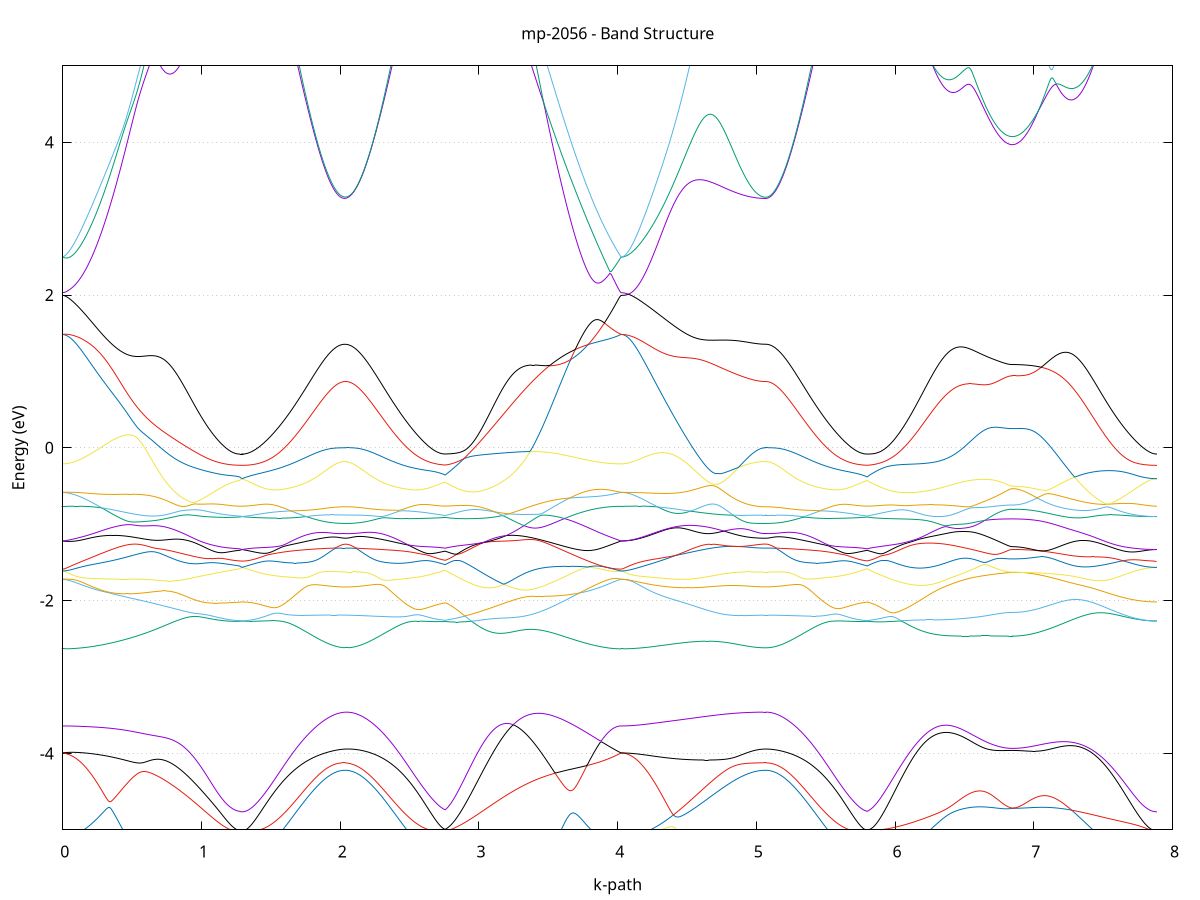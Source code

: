 set title 'mp-2056 - Band Structure'
set xlabel 'k-path'
set ylabel 'Energy (eV)'
set grid y
set yrange [-5:5]
set terminal png size 800,600
set output 'mp-2056_bands_gnuplot.png'
plot '-' using 1:2 with lines notitle, '-' using 1:2 with lines notitle, '-' using 1:2 with lines notitle, '-' using 1:2 with lines notitle, '-' using 1:2 with lines notitle, '-' using 1:2 with lines notitle, '-' using 1:2 with lines notitle, '-' using 1:2 with lines notitle, '-' using 1:2 with lines notitle, '-' using 1:2 with lines notitle, '-' using 1:2 with lines notitle, '-' using 1:2 with lines notitle, '-' using 1:2 with lines notitle, '-' using 1:2 with lines notitle, '-' using 1:2 with lines notitle, '-' using 1:2 with lines notitle, '-' using 1:2 with lines notitle, '-' using 1:2 with lines notitle, '-' using 1:2 with lines notitle, '-' using 1:2 with lines notitle, '-' using 1:2 with lines notitle, '-' using 1:2 with lines notitle, '-' using 1:2 with lines notitle, '-' using 1:2 with lines notitle, '-' using 1:2 with lines notitle, '-' using 1:2 with lines notitle, '-' using 1:2 with lines notitle, '-' using 1:2 with lines notitle, '-' using 1:2 with lines notitle, '-' using 1:2 with lines notitle, '-' using 1:2 with lines notitle, '-' using 1:2 with lines notitle, '-' using 1:2 with lines notitle, '-' using 1:2 with lines notitle, '-' using 1:2 with lines notitle, '-' using 1:2 with lines notitle, '-' using 1:2 with lines notitle, '-' using 1:2 with lines notitle, '-' using 1:2 with lines notitle, '-' using 1:2 with lines notitle, '-' using 1:2 with lines notitle, '-' using 1:2 with lines notitle, '-' using 1:2 with lines notitle, '-' using 1:2 with lines notitle
0.000000 -63.216709
0.009953 -63.217009
0.019906 -63.217209
0.029859 -63.217409
0.039812 -63.217709
0.049765 -63.217909
0.059718 -63.218109
0.069671 -63.218409
0.079624 -63.218609
0.089577 -63.218809
0.099530 -63.219009
0.109483 -63.219209
0.119436 -63.219509
0.129389 -63.219709
0.139342 -63.220009
0.149296 -63.220209
0.159249 -63.220409
0.169202 -63.220609
0.179155 -63.220909
0.189108 -63.221109
0.199061 -63.221309
0.209014 -63.221509
0.218967 -63.221909
0.228920 -63.222109
0.238873 -63.222309
0.248826 -63.222509
0.258779 -63.222709
0.268732 -63.222909
0.278685 -63.223109
0.288638 -63.223309
0.298591 -63.223609
0.308544 -63.223809
0.318497 -63.224009
0.328450 -63.224309
0.338403 -63.224509
0.348356 -63.224809
0.358309 -63.225009
0.368262 -63.225209
0.378215 -63.225409
0.388168 -63.225609
0.398121 -63.225809
0.408074 -63.226009
0.418027 -63.226209
0.427981 -63.226409
0.437934 -63.226609
0.447887 -63.226809
0.457840 -63.227009
0.467793 -63.227209
0.477746 -63.227509
0.487699 -63.227609
0.497652 -63.227909
0.507605 -63.228009
0.517558 -63.228209
0.527511 -63.228409
0.537464 -63.228609
0.547417 -63.228809
0.557370 -63.229009
0.567323 -63.229209
0.577276 -63.229309
0.587229 -63.229509
0.597182 -63.229709
0.607135 -63.229909
0.617088 -63.230109
0.627041 -63.230309
0.636994 -63.230509
0.646947 -63.230609
0.656900 -63.230809
0.666853 -63.231009
0.676806 -63.231209
0.686759 -63.231409
0.696712 -63.231509
0.706665 -63.231709
0.716619 -63.231909
0.726572 -63.232109
0.736525 -63.232309
0.746478 -63.232409
0.756431 -63.232509
0.766384 -63.232709
0.776337 -63.232809
0.786290 -63.233009
0.796243 -63.233209
0.806196 -63.233309
0.816149 -63.233509
0.826102 -63.233609
0.836055 -63.233709
0.846008 -63.233909
0.855961 -63.234009
0.865914 -63.234209
0.875867 -63.234309
0.885820 -63.234409
0.895773 -63.234509
0.905726 -63.234709
0.915679 -63.234809
0.925632 -63.235009
0.935585 -63.235009
0.945538 -63.235109
0.955491 -63.235209
0.965444 -63.235309
0.975397 -63.235409
0.985350 -63.235609
0.995303 -63.235609
1.005257 -63.235709
1.015210 -63.235809
1.025163 -63.235909
1.035116 -63.236009
1.045069 -63.236109
1.055022 -63.236109
1.064975 -63.236209
1.074928 -63.236309
1.084881 -63.236309
1.094834 -63.236409
1.104787 -63.236409
1.114740 -63.236509
1.124693 -63.236509
1.134646 -63.236609
1.144599 -63.236609
1.154552 -63.236709
1.164505 -63.236709
1.174458 -63.236809
1.184411 -63.236809
1.194364 -63.236809
1.204317 -63.236909
1.214270 -63.236909
1.224223 -63.236909
1.234176 -63.236909
1.244129 -63.237009
1.254082 -63.237009
1.264035 -63.237009
1.273988 -63.237009
1.273988 -63.237009
1.283160 -63.237009
1.292332 -63.237009
1.292332 -63.237009
1.302292 -63.237009
1.312252 -63.237009
1.322212 -63.237009
1.332172 -63.237009
1.342132 -63.237009
1.352092 -63.236909
1.362052 -63.236909
1.372012 -63.236809
1.381973 -63.236809
1.391933 -63.236709
1.401893 -63.236709
1.411853 -63.236609
1.421813 -63.236609
1.431773 -63.236409
1.441733 -63.236309
1.451693 -63.236309
1.461653 -63.236209
1.471613 -63.236109
1.481573 -63.235909
1.491533 -63.235809
1.501494 -63.235709
1.511454 -63.235509
1.521414 -63.235409
1.531374 -63.235209
1.541334 -63.235009
1.551294 -63.234909
1.561254 -63.234709
1.571214 -63.234509
1.581174 -63.234309
1.591134 -63.234109
1.601094 -63.234009
1.611054 -63.233709
1.621015 -63.233509
1.630975 -63.233209
1.640935 -63.233009
1.650895 -63.232709
1.660855 -63.232609
1.670815 -63.232309
1.680775 -63.232109
1.690735 -63.231809
1.700695 -63.231609
1.710655 -63.231309
1.720615 -63.231009
1.730576 -63.230709
1.740536 -63.230509
1.750496 -63.230109
1.760456 -63.229809
1.770416 -63.229509
1.780376 -63.229109
1.790336 -63.228809
1.800296 -63.228509
1.810256 -63.228109
1.820216 -63.227709
1.830176 -63.227409
1.840136 -63.227009
1.850097 -63.226709
1.860057 -63.226309
1.870017 -63.225909
1.879977 -63.225409
1.889937 -63.225109
1.899897 -63.224709
1.909857 -63.224309
1.919817 -63.223909
1.929777 -63.223509
1.939737 -63.223109
1.949697 -63.222709
1.959658 -63.222209
1.969618 -63.221809
1.979578 -63.221409
1.989538 -63.220909
1.999498 -63.220509
2.009458 -63.220109
2.019418 -63.219709
2.029378 -63.219309
2.039338 -63.219009
2.049298 -63.218809
2.059258 -63.218909
2.069218 -63.219209
2.079179 -63.219509
2.089139 -63.219909
2.099099 -63.220309
2.109059 -63.220709
2.119019 -63.221109
2.128979 -63.221609
2.138939 -63.222009
2.148899 -63.222509
2.158859 -63.222909
2.168819 -63.223309
2.178779 -63.223709
2.188740 -63.224109
2.198700 -63.224509
2.208660 -63.224909
2.218620 -63.225309
2.228580 -63.225709
2.238540 -63.226209
2.248500 -63.226509
2.258460 -63.226909
2.268420 -63.227209
2.278380 -63.227609
2.288340 -63.227909
2.298300 -63.228309
2.308261 -63.228609
2.318221 -63.228909
2.328181 -63.229309
2.338141 -63.229609
2.348101 -63.230009
2.358061 -63.230309
2.368021 -63.230609
2.377981 -63.230809
2.387941 -63.231109
2.397901 -63.231409
2.407861 -63.231709
2.417821 -63.231909
2.427782 -63.232209
2.437742 -63.232509
2.447702 -63.232709
2.457662 -63.232909
2.467622 -63.233109
2.477582 -63.233409
2.487542 -63.233609
2.497502 -63.233809
2.507462 -63.233909
2.517422 -63.234209
2.527382 -63.234409
2.537343 -63.234609
2.547303 -63.234709
2.557263 -63.234909
2.567223 -63.235109
2.577183 -63.235209
2.587143 -63.235409
2.597103 -63.235509
2.607063 -63.235709
2.617023 -63.235809
2.626983 -63.235909
2.636943 -63.236009
2.646903 -63.236109
2.656864 -63.236209
2.666824 -63.236409
2.676784 -63.236509
2.686744 -63.236609
2.696704 -63.236609
2.706664 -63.236709
2.716624 -63.236709
2.726584 -63.236809
2.736544 -63.236809
2.746504 -63.236909
2.756464 -63.236909
2.756464 -63.236909
2.766450 -63.236909
2.776435 -63.236709
2.786420 -63.236709
2.796405 -63.236509
2.806390 -63.236409
2.816375 -63.236209
2.826360 -63.236109
2.836345 -63.235909
2.846330 -63.235609
2.856316 -63.235409
2.866301 -63.235109
2.876286 -63.234809
2.886271 -63.234509
2.896256 -63.234309
2.906241 -63.233909
2.916226 -63.233709
2.926211 -63.233409
2.936196 -63.233109
2.946182 -63.232609
2.956167 -63.232409
2.966152 -63.232009
2.976137 -63.231709
2.986122 -63.231309
2.996107 -63.230809
3.006092 -63.230309
3.016077 -63.229809
3.026062 -63.229309
3.036047 -63.228709
3.046033 -63.228209
3.056018 -63.227609
3.066003 -63.227009
3.075988 -63.226309
3.085973 -63.225709
3.095958 -63.224909
3.105943 -63.224309
3.115928 -63.223609
3.125913 -63.223009
3.135899 -63.222309
3.145884 -63.221709
3.155869 -63.221209
3.165854 -63.220509
3.175839 -63.219809
3.185824 -63.219109
3.195809 -63.218409
3.205794 -63.218709
3.215779 -63.219409
3.225765 -63.220109
3.235750 -63.220809
3.245735 -63.221509
3.255720 -63.222109
3.265705 -63.222809
3.275690 -63.223409
3.285675 -63.223909
3.295660 -63.224509
3.305645 -63.225109
3.315631 -63.225609
3.325616 -63.226109
3.335601 -63.226709
3.345586 -63.227209
3.355571 -63.227809
3.365556 -63.228309
3.375541 -63.228709
3.385526 -63.229209
3.395511 -63.229609
3.405497 -63.230009
3.415482 -63.230409
3.425467 -63.230609
3.435452 -63.231009
3.445437 -63.231309
3.455422 -63.231509
3.465407 -63.231809
3.475392 -63.231809
3.485377 -63.232109
3.495363 -63.232309
3.505348 -63.232509
3.515333 -63.232709
3.525318 -63.232909
3.535303 -63.232909
3.545288 -63.233009
3.555273 -63.233309
3.565258 -63.232809
3.575243 -63.232909
3.585229 -63.233109
3.595214 -63.233109
3.605199 -63.233109
3.615184 -63.233109
3.625169 -63.233309
3.635154 -63.233209
3.645139 -63.233109
3.655124 -63.233009
3.665109 -63.232909
3.675095 -63.232809
3.685080 -63.232609
3.695065 -63.232509
3.705050 -63.232309
3.715035 -63.232209
3.725020 -63.232009
3.735005 -63.231709
3.744990 -63.231409
3.754975 -63.231109
3.764961 -63.230809
3.774946 -63.230509
3.784931 -63.230209
3.794916 -63.229809
3.804901 -63.229509
3.814886 -63.229109
3.824871 -63.228709
3.834856 -63.228309
3.844841 -63.227909
3.854827 -63.227409
3.864812 -63.226909
3.874797 -63.226409
3.884782 -63.225609
3.894767 -63.225109
3.904752 -63.224609
3.914737 -63.224009
3.924722 -63.223509
3.934707 -63.222909
3.944692 -63.222209
3.954678 -63.221609
3.964663 -63.220909
3.974648 -63.220209
3.984633 -63.219609
3.994618 -63.218909
4.004603 -63.218109
4.014588 -63.217409
4.024573 -63.216709
4.024573 -63.216709
4.034503 -63.216709
4.044433 -63.216809
4.054363 -63.216709
4.064293 -63.216809
4.074224 -63.216809
4.084154 -63.216809
4.094084 -63.216809
4.104014 -63.216809
4.113944 -63.216809
4.123874 -63.216809
4.133804 -63.216809
4.143734 -63.216809
4.153664 -63.216809
4.163594 -63.216809
4.173524 -63.216809
4.183454 -63.216809
4.193384 -63.216809
4.203314 -63.216809
4.213244 -63.216909
4.223174 -63.216909
4.233104 -63.216909
4.243034 -63.216909
4.252964 -63.216909
4.262894 -63.216909
4.272824 -63.217009
4.282754 -63.217009
4.292684 -63.217009
4.302614 -63.217009
4.312544 -63.217209
4.322474 -63.217209
4.332404 -63.217209
4.342334 -63.217309
4.352264 -63.217309
4.362194 -63.217309
4.372124 -63.217309
4.382054 -63.217309
4.391984 -63.217409
4.401914 -63.217409
4.411844 -63.217509
4.421775 -63.217509
4.431705 -63.217509
4.441635 -63.217609
4.451565 -63.217709
4.461495 -63.217709
4.471425 -63.217809
4.481355 -63.217809
4.491285 -63.217809
4.501215 -63.217809
4.511145 -63.217809
4.521075 -63.217709
4.531005 -63.217809
4.540935 -63.217809
4.550865 -63.217809
4.560795 -63.217909
4.570725 -63.217909
4.580655 -63.218009
4.590585 -63.218009
4.600515 -63.218009
4.610445 -63.218009
4.620375 -63.218009
4.630305 -63.218009
4.640235 -63.218109
4.650165 -63.218109
4.660095 -63.218209
4.670025 -63.218209
4.679955 -63.218209
4.689885 -63.218209
4.699815 -63.218309
4.709745 -63.218309
4.719675 -63.218309
4.729605 -63.218309
4.739535 -63.218409
4.749465 -63.218409
4.759395 -63.218409
4.769326 -63.218409
4.779256 -63.218509
4.789186 -63.218509
4.799116 -63.218509
4.809046 -63.218509
4.818976 -63.218509
4.828906 -63.218609
4.838836 -63.218609
4.848766 -63.218609
4.858696 -63.218609
4.868626 -63.218609
4.878556 -63.218609
4.888486 -63.218609
4.898416 -63.218609
4.908346 -63.218609
4.918276 -63.218709
4.928206 -63.218709
4.938136 -63.218709
4.948066 -63.218709
4.957996 -63.218809
4.967926 -63.218809
4.977856 -63.218809
4.987786 -63.218809
4.997716 -63.218709
5.007646 -63.218709
5.017576 -63.218709
5.027506 -63.218709
5.037436 -63.218809
5.047366 -63.218809
5.057296 -63.218809
5.067226 -63.218809
5.067226 -63.218809
5.077119 -63.219009
5.087012 -63.219209
5.096905 -63.219609
5.106798 -63.220009
5.116690 -63.220309
5.126583 -63.220809
5.136476 -63.221209
5.146369 -63.221609
5.156261 -63.222109
5.166154 -63.222509
5.176047 -63.223009
5.185940 -63.223409
5.195833 -63.223809
5.205725 -63.224209
5.215618 -63.224609
5.225511 -63.225009
5.235404 -63.225409
5.245297 -63.225809
5.255189 -63.226209
5.265082 -63.226509
5.274975 -63.226909
5.284868 -63.227309
5.294761 -63.227609
5.304653 -63.228009
5.314546 -63.228309
5.324439 -63.228709
5.334332 -63.229009
5.344224 -63.229409
5.354117 -63.229609
5.364010 -63.229909
5.373903 -63.230309
5.383796 -63.230609
5.393688 -63.230909
5.403581 -63.231109
5.413474 -63.231409
5.423367 -63.231709
5.433260 -63.231909
5.443152 -63.232209
5.453045 -63.232409
5.462938 -63.232709
5.472831 -63.232909
5.482724 -63.233209
5.492616 -63.233409
5.502509 -63.233609
5.512402 -63.233809
5.522295 -63.233909
5.532188 -63.234109
5.542080 -63.234409
5.551973 -63.234609
5.561866 -63.234709
5.571759 -63.234909
5.581651 -63.235109
5.591544 -63.235309
5.601437 -63.235409
5.611330 -63.235609
5.621223 -63.235709
5.631115 -63.235809
5.641008 -63.235909
5.650901 -63.236009
5.660794 -63.236109
5.670687 -63.236209
5.680579 -63.236409
5.690472 -63.236509
5.700365 -63.236609
5.710258 -63.236709
5.720151 -63.236709
5.730043 -63.236709
5.739936 -63.236809
5.749829 -63.236909
5.759722 -63.236909
5.769615 -63.236909
5.779507 -63.237009
5.789400 -63.237009
5.799293 -63.237009
5.799293 -63.237009
5.808465 -63.237009
5.817636 -63.236909
5.817636 -63.236909
5.827616 -63.236909
5.837595 -63.236809
5.847575 -63.236709
5.857554 -63.236609
5.867534 -63.236509
5.877513 -63.236409
5.887493 -63.236309
5.897472 -63.236109
5.907452 -63.236009
5.917431 -63.235809
5.927411 -63.235609
5.937390 -63.235409
5.947370 -63.235209
5.957349 -63.235009
5.967329 -63.234809
5.977309 -63.234609
5.987288 -63.234309
5.997268 -63.234109
6.007247 -63.233809
6.017227 -63.233509
6.027206 -63.233209
6.037186 -63.232909
6.047165 -63.232609
6.057145 -63.232309
6.067124 -63.232009
6.077104 -63.231609
6.087083 -63.231309
6.097063 -63.230909
6.107042 -63.230609
6.117022 -63.230309
6.127001 -63.229809
6.136981 -63.229409
6.146960 -63.228909
6.156940 -63.228409
6.166919 -63.228009
6.176899 -63.227509
6.186878 -63.227109
6.196858 -63.226609
6.206838 -63.226109
6.216817 -63.225609
6.226797 -63.225109
6.236776 -63.224609
6.246756 -63.224009
6.256735 -63.223509
6.266715 -63.223009
6.276694 -63.222409
6.286674 -63.221809
6.296653 -63.221209
6.306633 -63.220709
6.316612 -63.220109
6.326592 -63.219509
6.336571 -63.219009
6.346551 -63.218609
6.356530 -63.218609
6.366510 -63.219109
6.376489 -63.219609
6.386469 -63.220209
6.396448 -63.220709
6.406428 -63.221209
6.416407 -63.221709
6.426387 -63.222309
6.436367 -63.222809
6.446346 -63.223409
6.456326 -63.223809
6.466305 -63.224309
6.476285 -63.224809
6.486264 -63.225309
6.496244 -63.225809
6.506223 -63.226209
6.516203 -63.226709
6.526182 -63.227109
6.536162 -63.227509
6.546141 -63.227909
6.556121 -63.228409
6.566100 -63.228709
6.576080 -63.229109
6.586059 -63.229309
6.596039 -63.229709
6.606018 -63.230009
6.615998 -63.230309
6.625977 -63.230609
6.635957 -63.230909
6.645936 -63.231209
6.655916 -63.231509
6.665896 -63.231709
6.675875 -63.232109
6.685855 -63.232309
6.695834 -63.232509
6.705814 -63.232709
6.715793 -63.232809
6.725773 -63.233009
6.735752 -63.233109
6.745732 -63.233309
6.755711 -63.233409
6.765691 -63.233509
6.775670 -63.233709
6.785650 -63.233809
6.795629 -63.233909
6.805609 -63.234009
6.815588 -63.234009
6.825568 -63.234109
6.835547 -63.234009
6.845527 -63.234009
6.845527 -63.234009
6.855457 -63.234009
6.865387 -63.234109
6.875317 -63.234109
6.885247 -63.234109
6.895177 -63.234109
6.905107 -63.234009
6.915037 -63.234009
6.924967 -63.234009
6.934897 -63.234009
6.944827 -63.234109
6.954757 -63.234109
6.964687 -63.234209
6.974617 -63.234209
6.984547 -63.234209
6.994477 -63.234109
7.004407 -63.234209
7.014337 -63.234209
7.024267 -63.234209
7.034197 -63.234209
7.044128 -63.234209
7.054058 -63.234309
7.063988 -63.234309
7.073918 -63.234309
7.083848 -63.234409
7.093778 -63.234409
7.103708 -63.234509
7.113638 -63.234509
7.123568 -63.234609
7.133498 -63.234609
7.143428 -63.234709
7.153358 -63.234709
7.163288 -63.234709
7.173218 -63.234709
7.183148 -63.234709
7.193078 -63.234809
7.203008 -63.234809
7.212938 -63.234809
7.222868 -63.234909
7.232798 -63.234909
7.242728 -63.235009
7.252658 -63.234909
7.262588 -63.235009
7.272518 -63.235009
7.282448 -63.235109
7.292378 -63.235109
7.302308 -63.235209
7.312238 -63.235209
7.322168 -63.235309
7.332098 -63.235309
7.342028 -63.235409
7.351958 -63.235409
7.361888 -63.235509
7.371819 -63.235509
7.381749 -63.235609
7.391679 -63.235609
7.401609 -63.235709
7.411539 -63.235709
7.421469 -63.235709
7.431399 -63.235809
7.441329 -63.235909
7.451259 -63.235909
7.461189 -63.236009
7.471119 -63.236009
7.481049 -63.236109
7.490979 -63.236209
7.500909 -63.236309
7.510839 -63.236409
7.520769 -63.236409
7.530699 -63.236409
7.540629 -63.236509
7.550559 -63.236409
7.560489 -63.236409
7.570419 -63.236509
7.580349 -63.236509
7.590279 -63.236609
7.600209 -63.236609
7.610139 -63.236609
7.620069 -63.236709
7.629999 -63.236709
7.639929 -63.236709
7.649859 -63.236709
7.659789 -63.236709
7.669719 -63.236709
7.679649 -63.236709
7.689579 -63.236809
7.699510 -63.236809
7.709440 -63.236809
7.719370 -63.236909
7.729300 -63.236909
7.739230 -63.236909
7.749160 -63.236909
7.759090 -63.237009
7.769020 -63.237009
7.778950 -63.237009
7.788880 -63.237009
7.798810 -63.237009
7.808740 -63.237009
7.818670 -63.237009
7.828600 -63.237009
7.838530 -63.237009
7.848460 -63.237009
7.858390 -63.237009
7.868320 -63.237009
7.878250 -63.237009
7.888180 -63.237009
e
0.000000 -63.216709
0.009953 -63.216509
0.019906 -63.216309
0.029859 -63.216009
0.039812 -63.215809
0.049765 -63.215609
0.059718 -63.215309
0.069671 -63.215109
0.079624 -63.214909
0.089577 -63.214609
0.099530 -63.214409
0.109483 -63.214109
0.119436 -63.213909
0.129389 -63.213609
0.139342 -63.213409
0.149296 -63.213109
0.159249 -63.212909
0.169202 -63.212609
0.179155 -63.212509
0.189108 -63.212309
0.199061 -63.212009
0.209014 -63.211809
0.218967 -63.211509
0.228920 -63.211309
0.238873 -63.211009
0.248826 -63.210709
0.258779 -63.210409
0.268732 -63.210209
0.278685 -63.209909
0.288638 -63.209609
0.298591 -63.209309
0.308544 -63.209109
0.318497 -63.208809
0.328450 -63.208509
0.338403 -63.208309
0.348356 -63.208009
0.358309 -63.207809
0.368262 -63.207509
0.378215 -63.207209
0.388168 -63.206909
0.398121 -63.206709
0.408074 -63.206409
0.418027 -63.206109
0.427981 -63.205809
0.437934 -63.205609
0.447887 -63.205309
0.457840 -63.205009
0.467793 -63.204709
0.477746 -63.204409
0.487699 -63.204109
0.497652 -63.203909
0.507605 -63.203609
0.517558 -63.203309
0.527511 -63.203009
0.537464 -63.202709
0.547417 -63.202409
0.557370 -63.202109
0.567323 -63.201809
0.577276 -63.201509
0.587229 -63.201209
0.597182 -63.200909
0.607135 -63.200609
0.617088 -63.200309
0.627041 -63.200009
0.636994 -63.199709
0.646947 -63.199409
0.656900 -63.199109
0.666853 -63.198809
0.676806 -63.198509
0.686759 -63.198209
0.696712 -63.197809
0.706665 -63.197509
0.716619 -63.197209
0.726572 -63.196909
0.736525 -63.196609
0.746478 -63.196209
0.756431 -63.195909
0.766384 -63.195609
0.776337 -63.195409
0.786290 -63.195009
0.796243 -63.194709
0.806196 -63.194409
0.816149 -63.194109
0.826102 -63.193809
0.836055 -63.193509
0.846008 -63.193209
0.855961 -63.192809
0.865914 -63.192509
0.875867 -63.192209
0.885820 -63.191809
0.895773 -63.191509
0.905726 -63.191309
0.915679 -63.190909
0.925632 -63.190609
0.935585 -63.190309
0.945538 -63.189909
0.955491 -63.189509
0.965444 -63.189209
0.975397 -63.188909
0.985350 -63.188609
0.995303 -63.188309
1.005257 -63.188009
1.015210 -63.187709
1.025163 -63.187409
1.035116 -63.187209
1.045069 -63.186909
1.055022 -63.186609
1.064975 -63.186309
1.074928 -63.186009
1.084881 -63.185809
1.094834 -63.185509
1.104787 -63.185309
1.114740 -63.185109
1.124693 -63.184909
1.134646 -63.184809
1.144599 -63.184609
1.154552 -63.184509
1.164505 -63.184309
1.174458 -63.184209
1.184411 -63.184109
1.194364 -63.184009
1.204317 -63.184009
1.214270 -63.183909
1.224223 -63.183809
1.234176 -63.183709
1.244129 -63.183609
1.254082 -63.183509
1.264035 -63.183409
1.273988 -63.183409
1.273988 -63.183409
1.283160 -63.183309
1.292332 -63.183209
1.292332 -63.183209
1.302292 -63.183509
1.312252 -63.183609
1.322212 -63.183609
1.332172 -63.183709
1.342132 -63.183709
1.352092 -63.183809
1.362052 -63.183909
1.372012 -63.183909
1.381973 -63.184109
1.391933 -63.184209
1.401893 -63.184409
1.411853 -63.184609
1.421813 -63.184909
1.431773 -63.185209
1.441733 -63.185609
1.451693 -63.186009
1.461653 -63.186409
1.471613 -63.187009
1.481573 -63.187409
1.491533 -63.187909
1.501494 -63.188409
1.511454 -63.189009
1.521414 -63.189609
1.531374 -63.190109
1.541334 -63.190609
1.551294 -63.191209
1.561254 -63.191709
1.571214 -63.192209
1.581174 -63.192709
1.591134 -63.193209
1.601094 -63.193809
1.611054 -63.194409
1.621015 -63.195009
1.630975 -63.195509
1.640935 -63.196009
1.650895 -63.196609
1.660855 -63.197209
1.670815 -63.197709
1.680775 -63.198309
1.690735 -63.198909
1.700695 -63.199509
1.710655 -63.200009
1.720615 -63.200609
1.730576 -63.201109
1.740536 -63.201709
1.750496 -63.202209
1.760456 -63.202809
1.770416 -63.203309
1.780376 -63.203809
1.790336 -63.204409
1.800296 -63.205009
1.810256 -63.205509
1.820216 -63.206109
1.830176 -63.206609
1.840136 -63.207109
1.850097 -63.207709
1.860057 -63.208209
1.870017 -63.208809
1.879977 -63.209309
1.889937 -63.209809
1.899897 -63.210409
1.909857 -63.210909
1.919817 -63.211409
1.929777 -63.211909
1.939737 -63.212509
1.949697 -63.212909
1.959658 -63.213409
1.969618 -63.213909
1.979578 -63.214409
1.989538 -63.214909
1.999498 -63.215409
2.009458 -63.215809
2.019418 -63.216209
2.029378 -63.216609
2.039338 -63.216909
2.049298 -63.217109
2.059258 -63.217109
2.069218 -63.216909
2.079179 -63.216509
2.089139 -63.216109
2.099099 -63.215609
2.109059 -63.215109
2.119019 -63.214709
2.128979 -63.214209
2.138939 -63.213709
2.148899 -63.213209
2.158859 -63.212709
2.168819 -63.212209
2.178779 -63.211709
2.188740 -63.211209
2.198700 -63.210609
2.208660 -63.210109
2.218620 -63.209609
2.228580 -63.209109
2.238540 -63.208609
2.248500 -63.208009
2.258460 -63.207509
2.268420 -63.206909
2.278380 -63.206409
2.288340 -63.205809
2.298300 -63.205309
2.308261 -63.204709
2.318221 -63.204209
2.328181 -63.203709
2.338141 -63.203109
2.348101 -63.202609
2.358061 -63.202009
2.368021 -63.201509
2.377981 -63.200909
2.387941 -63.200409
2.397901 -63.199809
2.407861 -63.199209
2.417821 -63.198609
2.427782 -63.198009
2.437742 -63.197509
2.447702 -63.197009
2.457662 -63.196409
2.467622 -63.195809
2.477582 -63.195309
2.487542 -63.194709
2.497502 -63.194109
2.507462 -63.193609
2.517422 -63.193109
2.527382 -63.192509
2.537343 -63.192009
2.547303 -63.191409
2.557263 -63.190809
2.567223 -63.190309
2.577183 -63.189709
2.587143 -63.189209
2.597103 -63.188609
2.607063 -63.188109
2.617023 -63.187609
2.626983 -63.187009
2.636943 -63.186509
2.646903 -63.186009
2.656864 -63.185509
2.666824 -63.185009
2.676784 -63.184609
2.686744 -63.184309
2.696704 -63.184009
2.706664 -63.183809
2.716624 -63.183709
2.726584 -63.183709
2.736544 -63.183609
2.746504 -63.183509
2.756464 -63.183509
2.756464 -63.183509
2.766450 -63.183509
2.776435 -63.183509
2.786420 -63.183509
2.796405 -63.183509
2.806390 -63.184209
2.816375 -63.185109
2.826360 -63.186009
2.836345 -63.186909
2.846330 -63.187809
2.856316 -63.188709
2.866301 -63.189609
2.876286 -63.190509
2.886271 -63.191409
2.896256 -63.192409
2.906241 -63.193309
2.916226 -63.194309
2.926211 -63.195209
2.936196 -63.196209
2.946182 -63.197109
2.956167 -63.198009
2.966152 -63.198909
2.976137 -63.199909
2.986122 -63.200809
2.996107 -63.201709
3.006092 -63.202609
3.016077 -63.203509
3.026062 -63.204409
3.036047 -63.205209
3.046033 -63.206109
3.056018 -63.206909
3.066003 -63.207809
3.075988 -63.208509
3.085973 -63.209409
3.095958 -63.210109
3.105943 -63.210909
3.115928 -63.211709
3.125913 -63.212509
3.135899 -63.213309
3.145884 -63.214009
3.155869 -63.214909
3.165854 -63.215709
3.175839 -63.216509
3.185824 -63.217309
3.195809 -63.218009
3.205794 -63.217709
3.215779 -63.217009
3.225765 -63.216309
3.235750 -63.215609
3.245735 -63.215009
3.255720 -63.214209
3.265705 -63.213509
3.275690 -63.212809
3.285675 -63.212109
3.295660 -63.211409
3.305645 -63.210609
3.315631 -63.209909
3.325616 -63.209209
3.335601 -63.208509
3.345586 -63.207809
3.355571 -63.207109
3.365556 -63.206309
3.375541 -63.205609
3.385526 -63.205009
3.395511 -63.204309
3.405497 -63.203609
3.415482 -63.203009
3.425467 -63.202309
3.435452 -63.201709
3.445437 -63.201109
3.455422 -63.200309
3.465407 -63.199709
3.475392 -63.199009
3.485377 -63.198509
3.495363 -63.197909
3.505348 -63.197409
3.515333 -63.196909
3.525318 -63.196409
3.535303 -63.195909
3.545288 -63.195409
3.555273 -63.195009
3.565258 -63.194509
3.575243 -63.194109
3.585229 -63.193709
3.595214 -63.193309
3.605199 -63.192909
3.615184 -63.192609
3.625169 -63.192409
3.635154 -63.192109
3.645139 -63.191709
3.655124 -63.191409
3.665109 -63.191209
3.675095 -63.190909
3.685080 -63.190709
3.695065 -63.190409
3.705050 -63.190609
3.715035 -63.191509
3.725020 -63.192309
3.735005 -63.193209
3.744990 -63.194009
3.754975 -63.194909
3.764961 -63.195809
3.774946 -63.196609
3.784931 -63.197509
3.794916 -63.198309
3.804901 -63.199309
3.814886 -63.200209
3.824871 -63.201009
3.834856 -63.201909
3.844841 -63.202809
3.854827 -63.203609
3.864812 -63.204509
3.874797 -63.205309
3.884782 -63.205909
3.894767 -63.206709
3.904752 -63.207609
3.914737 -63.208409
3.924722 -63.209209
3.934707 -63.210009
3.944692 -63.210809
3.954678 -63.211609
3.964663 -63.212309
3.974648 -63.213009
3.984633 -63.213809
3.994618 -63.214609
4.004603 -63.215309
4.014588 -63.216009
4.024573 -63.216709
4.024573 -63.216709
4.034503 -63.216709
4.044433 -63.216709
4.054363 -63.216709
4.064293 -63.216809
4.074224 -63.216809
4.084154 -63.216809
4.094084 -63.216809
4.104014 -63.216709
4.113944 -63.216709
4.123874 -63.216709
4.133804 -63.216809
4.143734 -63.216809
4.153664 -63.216709
4.163594 -63.216809
4.173524 -63.216709
4.183454 -63.216709
4.193384 -63.216709
4.203314 -63.216709
4.213244 -63.216709
4.223174 -63.216709
4.233104 -63.216709
4.243034 -63.216709
4.252964 -63.216709
4.262894 -63.216709
4.272824 -63.216709
4.282754 -63.216809
4.292684 -63.216809
4.302614 -63.216809
4.312544 -63.216909
4.322474 -63.216909
4.332404 -63.216909
4.342334 -63.216909
4.352264 -63.216909
4.362194 -63.216909
4.372124 -63.216809
4.382054 -63.216809
4.391984 -63.217009
4.401914 -63.217009
4.411844 -63.217009
4.421775 -63.217009
4.431705 -63.217009
4.441635 -63.217009
4.451565 -63.217009
4.461495 -63.217009
4.471425 -63.217009
4.481355 -63.217009
4.491285 -63.217109
4.501215 -63.217109
4.511145 -63.217109
4.521075 -63.217109
4.531005 -63.217109
4.540935 -63.217109
4.550865 -63.217109
4.560795 -63.217209
4.570725 -63.217209
4.580655 -63.217209
4.590585 -63.217209
4.600515 -63.217209
4.610445 -63.217209
4.620375 -63.217109
4.630305 -63.217109
4.640235 -63.217109
4.650165 -63.217109
4.660095 -63.217109
4.670025 -63.217209
4.679955 -63.217209
4.689885 -63.217209
4.699815 -63.217209
4.709745 -63.217209
4.719675 -63.217209
4.729605 -63.217209
4.739535 -63.217209
4.749465 -63.217209
4.759395 -63.217209
4.769326 -63.217209
4.779256 -63.217209
4.789186 -63.217209
4.799116 -63.217209
4.809046 -63.217209
4.818976 -63.217209
4.828906 -63.217209
4.838836 -63.217209
4.848766 -63.217209
4.858696 -63.217209
4.868626 -63.217209
4.878556 -63.217209
4.888486 -63.217109
4.898416 -63.217109
4.908346 -63.217109
4.918276 -63.217109
4.928206 -63.217209
4.938136 -63.217209
4.948066 -63.217209
4.957996 -63.217209
4.967926 -63.217209
4.977856 -63.217209
4.987786 -63.217209
4.997716 -63.217109
5.007646 -63.217109
5.017576 -63.217109
5.027506 -63.217109
5.037436 -63.217109
5.047366 -63.217109
5.057296 -63.217109
5.067226 -63.217209
5.067226 -63.217209
5.077119 -63.217009
5.087012 -63.216709
5.096905 -63.216409
5.106798 -63.215909
5.116690 -63.215509
5.126583 -63.215009
5.136476 -63.214509
5.146369 -63.214109
5.156261 -63.213609
5.166154 -63.213109
5.176047 -63.212609
5.185940 -63.212109
5.195833 -63.211609
5.205725 -63.211109
5.215618 -63.210509
5.225511 -63.210009
5.235404 -63.209509
5.245297 -63.209009
5.255189 -63.208509
5.265082 -63.207909
5.274975 -63.207409
5.284868 -63.206809
5.294761 -63.206309
5.304653 -63.205809
5.314546 -63.205209
5.324439 -63.204709
5.334332 -63.204109
5.344224 -63.203609
5.354117 -63.203109
5.364010 -63.202509
5.373903 -63.202009
5.383796 -63.201409
5.393688 -63.200909
5.403581 -63.200309
5.413474 -63.199809
5.423367 -63.199209
5.433260 -63.198609
5.443152 -63.198009
5.453045 -63.197509
5.462938 -63.196909
5.472831 -63.196409
5.482724 -63.195809
5.492616 -63.195309
5.502509 -63.194709
5.512402 -63.194109
5.522295 -63.193509
5.532188 -63.193009
5.542080 -63.192509
5.551973 -63.192009
5.561866 -63.191409
5.571759 -63.190909
5.581651 -63.190409
5.591544 -63.189809
5.601437 -63.189209
5.611330 -63.188709
5.621223 -63.188209
5.631115 -63.187709
5.641008 -63.187209
5.650901 -63.186609
5.660794 -63.186109
5.670687 -63.185709
5.680579 -63.185209
5.690472 -63.184909
5.700365 -63.184509
5.710258 -63.184309
5.720151 -63.184109
5.730043 -63.184009
5.739936 -63.183809
5.749829 -63.183709
5.759722 -63.183609
5.769615 -63.183609
5.779507 -63.183509
5.789400 -63.183509
5.799293 -63.183409
5.799293 -63.183409
5.808465 -63.183409
5.817636 -63.183509
5.817636 -63.183509
5.827616 -63.183409
5.837595 -63.183509
5.847575 -63.183609
5.857554 -63.183709
5.867534 -63.183909
5.877513 -63.184309
5.887493 -63.185009
5.897472 -63.185709
5.907452 -63.186409
5.917431 -63.187109
5.927411 -63.187909
5.937390 -63.188609
5.947370 -63.189309
5.957349 -63.190109
5.967329 -63.190909
5.977309 -63.191609
5.987288 -63.192409
5.997268 -63.193109
6.007247 -63.193909
6.017227 -63.194609
6.027206 -63.195409
6.037186 -63.196109
6.047165 -63.196909
6.057145 -63.197709
6.067124 -63.198409
6.077104 -63.199209
6.087083 -63.199909
6.097063 -63.200709
6.107042 -63.201509
6.117022 -63.202309
6.127001 -63.202909
6.136981 -63.203709
6.146960 -63.204409
6.156940 -63.205109
6.166919 -63.205909
6.176899 -63.206609
6.186878 -63.207309
6.196858 -63.208109
6.206838 -63.208709
6.216817 -63.209409
6.226797 -63.210109
6.236776 -63.210809
6.246756 -63.211409
6.256735 -63.212109
6.266715 -63.212809
6.276694 -63.213409
6.286674 -63.214109
6.296653 -63.214709
6.306633 -63.215309
6.316612 -63.215909
6.326592 -63.216509
6.336571 -63.217109
6.346551 -63.217609
6.356530 -63.217609
6.366510 -63.217109
6.376489 -63.216509
6.386469 -63.215909
6.396448 -63.215309
6.406428 -63.214609
6.416407 -63.214009
6.426387 -63.213309
6.436367 -63.212709
6.446346 -63.212109
6.456326 -63.211409
6.466305 -63.210709
6.476285 -63.210109
6.486264 -63.209509
6.496244 -63.208909
6.506223 -63.208209
6.516203 -63.207609
6.526182 -63.207109
6.536162 -63.206409
6.546141 -63.205809
6.556121 -63.205209
6.566100 -63.204509
6.576080 -63.203909
6.586059 -63.203309
6.596039 -63.202709
6.606018 -63.202109
6.615998 -63.201409
6.625977 -63.200809
6.635957 -63.200209
6.645936 -63.199609
6.655916 -63.199109
6.665896 -63.198409
6.675875 -63.197809
6.685855 -63.197309
6.695834 -63.196809
6.705814 -63.196309
6.715793 -63.195809
6.725773 -63.195309
6.735752 -63.194909
6.745732 -63.194409
6.755711 -63.194009
6.765691 -63.193709
6.775670 -63.193409
6.785650 -63.193109
6.795629 -63.192809
6.805609 -63.192609
6.815588 -63.192409
6.825568 -63.192309
6.835547 -63.192209
6.845527 -63.192209
6.845527 -63.192209
6.855457 -63.192209
6.865387 -63.192209
6.875317 -63.192109
6.885247 -63.192109
6.895177 -63.192209
6.905107 -63.192109
6.915037 -63.192109
6.924967 -63.192109
6.934897 -63.192009
6.944827 -63.192009
6.954757 -63.192009
6.964687 -63.192009
6.974617 -63.191909
6.984547 -63.191909
6.994477 -63.191809
7.004407 -63.191809
7.014337 -63.191709
7.024267 -63.191709
7.034197 -63.191609
7.044128 -63.191509
7.054058 -63.191509
7.063988 -63.191409
7.073918 -63.191409
7.083848 -63.191309
7.093778 -63.191409
7.103708 -63.191309
7.113638 -63.191209
7.123568 -63.191209
7.133498 -63.191109
7.143428 -63.191009
7.153358 -63.190909
7.163288 -63.190909
7.173218 -63.190709
7.183148 -63.190609
7.193078 -63.190609
7.203008 -63.190509
7.212938 -63.190409
7.222868 -63.190309
7.232798 -63.190209
7.242728 -63.190109
7.252658 -63.190009
7.262588 -63.189909
7.272518 -63.189809
7.282448 -63.189709
7.292378 -63.189509
7.302308 -63.189509
7.312238 -63.189409
7.322168 -63.189309
7.332098 -63.189209
7.342028 -63.189009
7.351958 -63.188909
7.361888 -63.188809
7.371819 -63.188709
7.381749 -63.188609
7.391679 -63.188509
7.401609 -63.188409
7.411539 -63.188309
7.421469 -63.188109
7.431399 -63.188009
7.441329 -63.188009
7.451259 -63.187809
7.461189 -63.187709
7.471119 -63.187609
7.481049 -63.187509
7.490979 -63.187409
7.500909 -63.187309
7.510839 -63.187209
7.520769 -63.187109
7.530699 -63.187009
7.540629 -63.186809
7.550559 -63.186709
7.560489 -63.186609
7.570419 -63.186509
7.580349 -63.186309
7.590279 -63.186209
7.600209 -63.186109
7.610139 -63.186009
7.620069 -63.185809
7.629999 -63.185709
7.639929 -63.185509
7.649859 -63.185409
7.659789 -63.185309
7.669719 -63.185109
7.679649 -63.185009
7.689579 -63.185009
7.699510 -63.184909
7.709440 -63.184809
7.719370 -63.184709
7.729300 -63.184609
7.739230 -63.184509
7.749160 -63.184409
7.759090 -63.184309
7.769020 -63.184209
7.778950 -63.184209
7.788880 -63.184109
7.798810 -63.184009
7.808740 -63.184009
7.818670 -63.183909
7.828600 -63.183809
7.838530 -63.183809
7.848460 -63.183709
7.858390 -63.183609
7.868320 -63.183509
7.878250 -63.183509
7.888180 -63.183209
e
0.000000 -63.186909
0.009953 -63.187009
0.019906 -63.187009
0.029859 -63.186909
0.039812 -63.186909
0.049765 -63.186909
0.059718 -63.186909
0.069671 -63.186909
0.079624 -63.186909
0.089577 -63.186809
0.099530 -63.186709
0.109483 -63.186709
0.119436 -63.186709
0.129389 -63.186709
0.139342 -63.186709
0.149296 -63.186609
0.159249 -63.186609
0.169202 -63.186509
0.179155 -63.186509
0.189108 -63.186509
0.199061 -63.186509
0.209014 -63.186409
0.218967 -63.186409
0.228920 -63.186409
0.238873 -63.186409
0.248826 -63.186409
0.258779 -63.186309
0.268732 -63.186309
0.278685 -63.186309
0.288638 -63.186309
0.298591 -63.186309
0.308544 -63.186209
0.318497 -63.186209
0.328450 -63.186209
0.338403 -63.186209
0.348356 -63.186209
0.358309 -63.186209
0.368262 -63.186109
0.378215 -63.186109
0.388168 -63.186109
0.398121 -63.186009
0.408074 -63.186009
0.418027 -63.185909
0.427981 -63.185809
0.437934 -63.185809
0.447887 -63.185709
0.457840 -63.185709
0.467793 -63.185609
0.477746 -63.185609
0.487699 -63.185509
0.497652 -63.185509
0.507605 -63.185409
0.517558 -63.185409
0.527511 -63.185309
0.537464 -63.185209
0.547417 -63.185209
0.557370 -63.185109
0.567323 -63.185009
0.577276 -63.184909
0.587229 -63.184809
0.597182 -63.184809
0.607135 -63.184709
0.617088 -63.184609
0.627041 -63.184609
0.636994 -63.184509
0.646947 -63.184409
0.656900 -63.184409
0.666853 -63.184409
0.676806 -63.184309
0.686759 -63.184309
0.696712 -63.184209
0.706665 -63.184209
0.716619 -63.184209
0.726572 -63.184109
0.736525 -63.184109
0.746478 -63.184009
0.756431 -63.184009
0.766384 -63.183909
0.776337 -63.183909
0.786290 -63.183809
0.796243 -63.183809
0.806196 -63.183809
0.816149 -63.183809
0.826102 -63.183709
0.836055 -63.183709
0.846008 -63.183609
0.855961 -63.183609
0.865914 -63.183509
0.875867 -63.183409
0.885820 -63.183409
0.895773 -63.183309
0.905726 -63.183309
0.915679 -63.183209
0.925632 -63.183209
0.935585 -63.183109
0.945538 -63.183009
0.955491 -63.183009
0.965444 -63.182909
0.975397 -63.182909
0.985350 -63.182809
0.995303 -63.182809
1.005257 -63.182709
1.015210 -63.182709
1.025163 -63.182609
1.035116 -63.182509
1.045069 -63.182509
1.055022 -63.182409
1.064975 -63.182409
1.074928 -63.182209
1.084881 -63.182109
1.094834 -63.182009
1.104787 -63.181909
1.114740 -63.181809
1.124693 -63.181709
1.134646 -63.181509
1.144599 -63.181409
1.154552 -63.181209
1.164505 -63.181009
1.174458 -63.180809
1.184411 -63.180609
1.194364 -63.180309
1.204317 -63.180109
1.214270 -63.179809
1.224223 -63.179609
1.234176 -63.179309
1.244129 -63.179109
1.254082 -63.178709
1.264035 -63.178309
1.273988 -63.178109
1.273988 -63.178109
1.283160 -63.177309
1.292332 -63.176709
1.292332 -63.176709
1.302292 -63.177109
1.312252 -63.177509
1.322212 -63.178009
1.332172 -63.178609
1.342132 -63.179009
1.352092 -63.179609
1.362052 -63.180009
1.372012 -63.180409
1.381973 -63.181009
1.391933 -63.181409
1.401893 -63.181709
1.411853 -63.181909
1.421813 -63.182209
1.431773 -63.182409
1.441733 -63.182509
1.451693 -63.182609
1.461653 -63.182709
1.471613 -63.182709
1.481573 -63.182809
1.491533 -63.182809
1.501494 -63.182809
1.511454 -63.182809
1.521414 -63.182809
1.531374 -63.182809
1.541334 -63.182809
1.551294 -63.182809
1.561254 -63.182809
1.571214 -63.182709
1.581174 -63.182709
1.591134 -63.182709
1.601094 -63.182609
1.611054 -63.182609
1.621015 -63.182609
1.630975 -63.182609
1.640935 -63.182509
1.650895 -63.182509
1.660855 -63.182509
1.670815 -63.182509
1.680775 -63.182509
1.690735 -63.182409
1.700695 -63.182409
1.710655 -63.182409
1.720615 -63.182309
1.730576 -63.182309
1.740536 -63.182309
1.750496 -63.182309
1.760456 -63.182209
1.770416 -63.182209
1.780376 -63.182209
1.790336 -63.182209
1.800296 -63.182109
1.810256 -63.182109
1.820216 -63.182109
1.830176 -63.182009
1.840136 -63.182009
1.850097 -63.182009
1.860057 -63.182109
1.870017 -63.182009
1.879977 -63.182009
1.889937 -63.182009
1.899897 -63.182009
1.909857 -63.182009
1.919817 -63.182009
1.929777 -63.182009
1.939737 -63.182009
1.949697 -63.182009
1.959658 -63.182009
1.969618 -63.181909
1.979578 -63.182009
1.989538 -63.182009
1.999498 -63.182009
2.009458 -63.182009
2.019418 -63.182009
2.029378 -63.182009
2.039338 -63.182009
2.049298 -63.182009
2.059258 -63.181909
2.069218 -63.182009
2.079179 -63.182009
2.089139 -63.182009
2.099099 -63.182009
2.109059 -63.182009
2.119019 -63.182009
2.128979 -63.182009
2.138939 -63.182009
2.148899 -63.182009
2.158859 -63.182009
2.168819 -63.182009
2.178779 -63.182009
2.188740 -63.182009
2.198700 -63.182009
2.208660 -63.182009
2.218620 -63.182109
2.228580 -63.182109
2.238540 -63.182109
2.248500 -63.182109
2.258460 -63.182109
2.268420 -63.182109
2.278380 -63.182209
2.288340 -63.182209
2.298300 -63.182209
2.308261 -63.182309
2.318221 -63.182309
2.328181 -63.182309
2.338141 -63.182409
2.348101 -63.182409
2.358061 -63.182509
2.368021 -63.182509
2.377981 -63.182509
2.387941 -63.182609
2.397901 -63.182609
2.407861 -63.182609
2.417821 -63.182709
2.427782 -63.182709
2.437742 -63.182709
2.447702 -63.182709
2.457662 -63.182709
2.467622 -63.182809
2.477582 -63.182809
2.487542 -63.182909
2.497502 -63.182909
2.507462 -63.183009
2.517422 -63.183009
2.527382 -63.183009
2.537343 -63.183009
2.547303 -63.183109
2.557263 -63.183109
2.567223 -63.183109
2.577183 -63.183109
2.587143 -63.183109
2.597103 -63.183109
2.607063 -63.183209
2.617023 -63.183209
2.626983 -63.183209
2.636943 -63.183109
2.646903 -63.183109
2.656864 -63.183109
2.666824 -63.183009
2.676784 -63.182909
2.686744 -63.182809
2.696704 -63.182509
2.706664 -63.182109
2.716624 -63.181809
2.726584 -63.181309
2.736544 -63.180809
2.746504 -63.180409
2.756464 -63.179909
2.756464 -63.179909
2.766450 -63.180809
2.776435 -63.181509
2.786420 -63.182409
2.796405 -63.183309
2.806390 -63.183709
2.816375 -63.183709
2.826360 -63.183709
2.836345 -63.183709
2.846330 -63.183709
2.856316 -63.183709
2.866301 -63.183609
2.876286 -63.183609
2.886271 -63.183609
2.896256 -63.183609
2.906241 -63.183609
2.916226 -63.183409
2.926211 -63.183409
2.936196 -63.183409
2.946182 -63.183309
2.956167 -63.183309
2.966152 -63.183209
2.976137 -63.183209
2.986122 -63.183109
2.996107 -63.183109
3.006092 -63.183009
3.016077 -63.182909
3.026062 -63.182909
3.036047 -63.182809
3.046033 -63.182709
3.056018 -63.182609
3.066003 -63.182509
3.075988 -63.182509
3.085973 -63.182409
3.095958 -63.182309
3.105943 -63.182209
3.115928 -63.182109
3.125913 -63.182009
3.135899 -63.181909
3.145884 -63.181709
3.155869 -63.181609
3.165854 -63.181509
3.175839 -63.181409
3.185824 -63.181309
3.195809 -63.181209
3.205794 -63.181109
3.215779 -63.181009
3.225765 -63.180809
3.235750 -63.180709
3.245735 -63.180609
3.255720 -63.180509
3.265705 -63.180309
3.275690 -63.180209
3.285675 -63.180009
3.295660 -63.179809
3.305645 -63.179709
3.315631 -63.179509
3.325616 -63.179309
3.335601 -63.179109
3.345586 -63.178909
3.355571 -63.178709
3.365556 -63.178509
3.375541 -63.178209
3.385526 -63.178009
3.395511 -63.177809
3.405497 -63.177609
3.415482 -63.177309
3.425467 -63.177009
3.435452 -63.176709
3.445437 -63.176509
3.455422 -63.176209
3.465407 -63.175909
3.475392 -63.175609
3.485377 -63.175309
3.495363 -63.174909
3.505348 -63.174809
3.515333 -63.175509
3.525318 -63.176209
3.535303 -63.176809
3.545288 -63.177609
3.555273 -63.178409
3.565258 -63.179109
3.575243 -63.179909
3.585229 -63.180709
3.595214 -63.181509
3.605199 -63.182309
3.615184 -63.183109
3.625169 -63.184009
3.635154 -63.184809
3.645139 -63.185609
3.655124 -63.186409
3.665109 -63.187209
3.675095 -63.188109
3.685080 -63.188909
3.695065 -63.189809
3.705050 -63.190209
3.715035 -63.190009
3.725020 -63.189709
3.735005 -63.189509
3.744990 -63.189309
3.754975 -63.189209
3.764961 -63.189009
3.774946 -63.188809
3.784931 -63.188709
3.794916 -63.188509
3.804901 -63.188409
3.814886 -63.188309
3.824871 -63.188109
3.834856 -63.188009
3.844841 -63.187909
3.854827 -63.187809
3.864812 -63.187709
3.874797 -63.187609
3.884782 -63.187509
3.894767 -63.187409
3.904752 -63.187409
3.914737 -63.187309
3.924722 -63.187209
3.934707 -63.187209
3.944692 -63.187109
3.954678 -63.187109
3.964663 -63.187009
3.974648 -63.187109
3.984633 -63.187109
3.994618 -63.187109
4.004603 -63.187009
4.014588 -63.187009
4.024573 -63.186909
4.024573 -63.186909
4.034503 -63.187009
4.044433 -63.187009
4.054363 -63.186909
4.064293 -63.187009
4.074224 -63.187009
4.084154 -63.186909
4.094084 -63.186909
4.104014 -63.186809
4.113944 -63.186709
4.123874 -63.186709
4.133804 -63.186709
4.143734 -63.186609
4.153664 -63.186609
4.163594 -63.186609
4.173524 -63.186509
4.183454 -63.186509
4.193384 -63.186409
4.203314 -63.186409
4.213244 -63.186309
4.223174 -63.186309
4.233104 -63.186209
4.243034 -63.186209
4.252964 -63.186209
4.262894 -63.186209
4.272824 -63.186109
4.282754 -63.186109
4.292684 -63.186009
4.302614 -63.186009
4.312544 -63.185909
4.322474 -63.185909
4.332404 -63.185909
4.342334 -63.185909
4.352264 -63.185809
4.362194 -63.185709
4.372124 -63.185709
4.382054 -63.185609
4.391984 -63.185609
4.401914 -63.185509
4.411844 -63.185409
4.421775 -63.185409
4.431705 -63.185309
4.441635 -63.185309
4.451565 -63.185209
4.461495 -63.185109
4.471425 -63.185209
4.481355 -63.185109
4.491285 -63.184909
4.501215 -63.184909
4.511145 -63.184809
4.521075 -63.184709
4.531005 -63.184609
4.540935 -63.184609
4.550865 -63.184509
4.560795 -63.184509
4.570725 -63.184409
4.580655 -63.184309
4.590585 -63.184209
4.600515 -63.184109
4.610445 -63.184009
4.620375 -63.184009
4.630305 -63.183909
4.640235 -63.183809
4.650165 -63.183809
4.660095 -63.183609
4.670025 -63.183609
4.679955 -63.183509
4.689885 -63.183409
4.699815 -63.183409
4.709745 -63.183309
4.719675 -63.183209
4.729605 -63.183209
4.739535 -63.183209
4.749465 -63.183109
4.759395 -63.183109
4.769326 -63.183009
4.779256 -63.183009
4.789186 -63.182909
4.799116 -63.182909
4.809046 -63.182809
4.818976 -63.182809
4.828906 -63.182809
4.838836 -63.182709
4.848766 -63.182609
4.858696 -63.182609
4.868626 -63.182509
4.878556 -63.182509
4.888486 -63.182509
4.898416 -63.182409
4.908346 -63.182309
4.918276 -63.182309
4.928206 -63.182309
4.938136 -63.182309
4.948066 -63.182309
4.957996 -63.182309
4.967926 -63.182209
4.977856 -63.182209
4.987786 -63.182209
4.997716 -63.182009
5.007646 -63.182009
5.017576 -63.182009
5.027506 -63.182009
5.037436 -63.182009
5.047366 -63.182009
5.057296 -63.182009
5.067226 -63.182009
5.067226 -63.182009
5.077119 -63.182009
5.087012 -63.182009
5.096905 -63.182009
5.106798 -63.182009
5.116690 -63.182009
5.126583 -63.181909
5.136476 -63.182009
5.146369 -63.182009
5.156261 -63.182009
5.166154 -63.182009
5.176047 -63.182009
5.185940 -63.182009
5.195833 -63.182009
5.205725 -63.182009
5.215618 -63.182009
5.225511 -63.182109
5.235404 -63.182009
5.245297 -63.182009
5.255189 -63.182109
5.265082 -63.182009
5.274975 -63.182109
5.284868 -63.182109
5.294761 -63.182109
5.304653 -63.182109
5.314546 -63.182209
5.324439 -63.182209
5.334332 -63.182209
5.344224 -63.182309
5.354117 -63.182309
5.364010 -63.182309
5.373903 -63.182409
5.383796 -63.182409
5.393688 -63.182409
5.403581 -63.182509
5.413474 -63.182509
5.423367 -63.182509
5.433260 -63.182609
5.443152 -63.182609
5.453045 -63.182609
5.462938 -63.182609
5.472831 -63.182609
5.482724 -63.182709
5.492616 -63.182709
5.502509 -63.182709
5.512402 -63.182809
5.522295 -63.182809
5.532188 -63.182809
5.542080 -63.182909
5.551973 -63.182909
5.561866 -63.182909
5.571759 -63.183009
5.581651 -63.183009
5.591544 -63.183009
5.601437 -63.183009
5.611330 -63.183009
5.621223 -63.183009
5.631115 -63.183009
5.641008 -63.183009
5.650901 -63.182909
5.660794 -63.182909
5.670687 -63.182809
5.680579 -63.182809
5.690472 -63.182709
5.700365 -63.182509
5.710258 -63.182209
5.720151 -63.181909
5.730043 -63.181509
5.739936 -63.181109
5.749829 -63.180709
5.759722 -63.180209
5.769615 -63.179809
5.779507 -63.179209
5.789400 -63.178609
5.799293 -63.178109
5.799293 -63.178109
5.808465 -63.179109
5.817636 -63.179909
5.817636 -63.179909
5.827616 -63.180609
5.837595 -63.181209
5.847575 -63.181909
5.857554 -63.182509
5.867534 -63.183109
5.877513 -63.183309
5.887493 -63.183409
5.897472 -63.183409
5.907452 -63.183409
5.917431 -63.183409
5.927411 -63.183409
5.937390 -63.183409
5.947370 -63.183409
5.957349 -63.183309
5.967329 -63.183409
5.977309 -63.183309
5.987288 -63.183409
5.997268 -63.183309
6.007247 -63.183309
6.017227 -63.183309
6.027206 -63.183209
6.037186 -63.183209
6.047165 -63.183209
6.057145 -63.183109
6.067124 -63.183109
6.077104 -63.183009
6.087083 -63.183009
6.097063 -63.182909
6.107042 -63.182909
6.117022 -63.182909
6.127001 -63.182809
6.136981 -63.182809
6.146960 -63.182809
6.156940 -63.182709
6.166919 -63.182709
6.176899 -63.182709
6.186878 -63.182709
6.196858 -63.182609
6.206838 -63.182609
6.216817 -63.182509
6.226797 -63.182409
6.236776 -63.182409
6.246756 -63.182409
6.256735 -63.182309
6.266715 -63.182309
6.276694 -63.182309
6.286674 -63.182209
6.296653 -63.182209
6.306633 -63.182109
6.316612 -63.182109
6.326592 -63.182009
6.336571 -63.182009
6.346551 -63.182009
6.356530 -63.182009
6.366510 -63.181909
6.376489 -63.181909
6.386469 -63.181809
6.396448 -63.181809
6.406428 -63.181709
6.416407 -63.181709
6.426387 -63.181609
6.436367 -63.181709
6.446346 -63.181609
6.456326 -63.181609
6.466305 -63.181609
6.476285 -63.181609
6.486264 -63.181609
6.496244 -63.181609
6.506223 -63.181509
6.516203 -63.181509
6.526182 -63.181509
6.536162 -63.181409
6.546141 -63.181409
6.556121 -63.181409
6.566100 -63.181309
6.576080 -63.181309
6.586059 -63.181309
6.596039 -63.181309
6.606018 -63.181309
6.615998 -63.181309
6.625977 -63.181409
6.635957 -63.181409
6.645936 -63.181409
6.655916 -63.181409
6.665896 -63.181509
6.675875 -63.181509
6.685855 -63.181509
6.695834 -63.181609
6.705814 -63.181709
6.715793 -63.181709
6.725773 -63.181809
6.735752 -63.181809
6.745732 -63.181909
6.755711 -63.182009
6.765691 -63.182009
6.775670 -63.182109
6.785650 -63.182209
6.795629 -63.182309
6.805609 -63.182309
6.815588 -63.182309
6.825568 -63.182309
6.835547 -63.182309
6.845527 -63.182309
6.845527 -63.182309
6.855457 -63.182309
6.865387 -63.182309
6.875317 -63.182309
6.885247 -63.182209
6.895177 -63.182209
6.905107 -63.182209
6.915037 -63.182209
6.924967 -63.182209
6.934897 -63.182209
6.944827 -63.182109
6.954757 -63.182309
6.964687 -63.182309
6.974617 -63.182209
6.984547 -63.182209
6.994477 -63.182109
7.004407 -63.182109
7.014337 -63.182109
7.024267 -63.182009
7.034197 -63.182009
7.044128 -63.181909
7.054058 -63.181909
7.063988 -63.181909
7.073918 -63.181809
7.083848 -63.181809
7.093778 -63.181709
7.103708 -63.181709
7.113638 -63.181609
7.123568 -63.181609
7.133498 -63.181509
7.143428 -63.181409
7.153358 -63.181409
7.163288 -63.181309
7.173218 -63.181209
7.183148 -63.181109
7.193078 -63.181109
7.203008 -63.181009
7.212938 -63.180909
7.222868 -63.180909
7.232798 -63.180809
7.242728 -63.180709
7.252658 -63.180609
7.262588 -63.180609
7.272518 -63.180509
7.282448 -63.180409
7.292378 -63.180309
7.302308 -63.180209
7.312238 -63.180209
7.322168 -63.180109
7.332098 -63.180009
7.342028 -63.179909
7.351958 -63.179809
7.361888 -63.179709
7.371819 -63.179609
7.381749 -63.179509
7.391679 -63.179409
7.401609 -63.179309
7.411539 -63.179209
7.421469 -63.179109
7.431399 -63.179109
7.441329 -63.179009
7.451259 -63.178909
7.461189 -63.178809
7.471119 -63.178709
7.481049 -63.178709
7.490979 -63.178609
7.500909 -63.178609
7.510839 -63.178509
7.520769 -63.178509
7.530699 -63.178409
7.540629 -63.178309
7.550559 -63.178209
7.560489 -63.178109
7.570419 -63.178009
7.580349 -63.177909
7.590279 -63.177909
7.600209 -63.177809
7.610139 -63.177709
7.620069 -63.177609
7.629999 -63.177609
7.639929 -63.177509
7.649859 -63.177409
7.659789 -63.177409
7.669719 -63.177309
7.679649 -63.177309
7.689579 -63.177309
7.699510 -63.177209
7.709440 -63.177209
7.719370 -63.177109
7.729300 -63.177109
7.739230 -63.177009
7.749160 -63.177009
7.759090 -63.177009
7.769020 -63.177009
7.778950 -63.176909
7.788880 -63.176909
7.798810 -63.176809
7.808740 -63.176809
7.818670 -63.176809
7.828600 -63.176709
7.838530 -63.176709
7.848460 -63.176709
7.858390 -63.176709
7.868320 -63.176609
7.878250 -63.176709
7.888180 -63.176709
e
0.000000 -63.159409
0.009953 -63.159509
0.019906 -63.159509
0.029859 -63.159509
0.039812 -63.159509
0.049765 -63.159509
0.059718 -63.159509
0.069671 -63.159509
0.079624 -63.159609
0.089577 -63.159609
0.099530 -63.159609
0.109483 -63.159609
0.119436 -63.159609
0.129389 -63.159609
0.139342 -63.159709
0.149296 -63.159709
0.159249 -63.159709
0.169202 -63.159709
0.179155 -63.159809
0.189108 -63.159909
0.199061 -63.159909
0.209014 -63.159909
0.218967 -63.159909
0.228920 -63.160009
0.238873 -63.160009
0.248826 -63.160009
0.258779 -63.160009
0.268732 -63.160009
0.278685 -63.160109
0.288638 -63.160109
0.298591 -63.160109
0.308544 -63.160109
0.318497 -63.160109
0.328450 -63.160209
0.338403 -63.160209
0.348356 -63.160309
0.358309 -63.160409
0.368262 -63.160509
0.378215 -63.160509
0.388168 -63.160509
0.398121 -63.160609
0.408074 -63.160609
0.418027 -63.160709
0.427981 -63.160809
0.437934 -63.160809
0.447887 -63.160909
0.457840 -63.161009
0.467793 -63.161009
0.477746 -63.161109
0.487699 -63.161209
0.497652 -63.161209
0.507605 -63.161309
0.517558 -63.161409
0.527511 -63.161509
0.537464 -63.161609
0.547417 -63.161709
0.557370 -63.161809
0.567323 -63.161909
0.577276 -63.162009
0.587229 -63.162109
0.597182 -63.162209
0.607135 -63.162309
0.617088 -63.162309
0.627041 -63.162409
0.636994 -63.162609
0.646947 -63.162709
0.656900 -63.162809
0.666853 -63.163009
0.676806 -63.163109
0.686759 -63.163209
0.696712 -63.163309
0.706665 -63.163509
0.716619 -63.163609
0.726572 -63.163809
0.736525 -63.163909
0.746478 -63.164009
0.756431 -63.164209
0.766384 -63.164409
0.776337 -63.164509
0.786290 -63.164709
0.796243 -63.164809
0.806196 -63.165009
0.816149 -63.165209
0.826102 -63.165309
0.836055 -63.165509
0.846008 -63.165709
0.855961 -63.165909
0.865914 -63.166009
0.875867 -63.166209
0.885820 -63.166409
0.895773 -63.166509
0.905726 -63.166809
0.915679 -63.167009
0.925632 -63.167209
0.935585 -63.167309
0.945538 -63.167509
0.955491 -63.167609
0.965444 -63.167809
0.975397 -63.168009
0.985350 -63.168309
0.995303 -63.168509
1.005257 -63.168709
1.015210 -63.168909
1.025163 -63.169209
1.035116 -63.169409
1.045069 -63.169609
1.055022 -63.169809
1.064975 -63.170009
1.074928 -63.170209
1.084881 -63.170509
1.094834 -63.170709
1.104787 -63.170909
1.114740 -63.171209
1.124693 -63.171409
1.134646 -63.171609
1.144599 -63.171909
1.154552 -63.172109
1.164505 -63.172409
1.174458 -63.172709
1.184411 -63.172909
1.194364 -63.173109
1.204317 -63.173409
1.214270 -63.173609
1.224223 -63.173909
1.234176 -63.174209
1.244129 -63.174409
1.254082 -63.174709
1.264035 -63.174909
1.273988 -63.175209
1.273988 -63.175209
1.283160 -63.175909
1.292332 -63.176709
1.292332 -63.176709
1.302292 -63.176209
1.312252 -63.175809
1.322212 -63.175309
1.332172 -63.174809
1.342132 -63.174409
1.352092 -63.173909
1.362052 -63.173509
1.372012 -63.173109
1.381973 -63.172609
1.391933 -63.172209
1.401893 -63.171809
1.411853 -63.171409
1.421813 -63.171009
1.431773 -63.170609
1.441733 -63.170209
1.451693 -63.169809
1.461653 -63.169409
1.471613 -63.169009
1.481573 -63.168609
1.491533 -63.168209
1.501494 -63.167909
1.511454 -63.167509
1.521414 -63.167209
1.531374 -63.166809
1.541334 -63.166509
1.551294 -63.166109
1.561254 -63.165809
1.571214 -63.165509
1.581174 -63.165209
1.591134 -63.164809
1.601094 -63.164609
1.611054 -63.164309
1.621015 -63.164009
1.630975 -63.163709
1.640935 -63.163409
1.650895 -63.163109
1.660855 -63.162909
1.670815 -63.162709
1.680775 -63.162409
1.690735 -63.162209
1.700695 -63.162009
1.710655 -63.161809
1.720615 -63.161609
1.730576 -63.161409
1.740536 -63.161209
1.750496 -63.160909
1.760456 -63.160709
1.770416 -63.160509
1.780376 -63.160309
1.790336 -63.160209
1.800296 -63.160009
1.810256 -63.159809
1.820216 -63.159709
1.830176 -63.159509
1.840136 -63.159309
1.850097 -63.159209
1.860057 -63.159109
1.870017 -63.159009
1.879977 -63.158909
1.889937 -63.158809
1.899897 -63.158709
1.909857 -63.158609
1.919817 -63.158509
1.929777 -63.158409
1.939737 -63.158409
1.949697 -63.158309
1.959658 -63.158209
1.969618 -63.158209
1.979578 -63.158109
1.989538 -63.158109
1.999498 -63.158009
2.009458 -63.158009
2.019418 -63.158009
2.029378 -63.157909
2.039338 -63.157909
2.049298 -63.157909
2.059258 -63.157909
2.069218 -63.157909
2.079179 -63.158009
2.089139 -63.157909
2.099099 -63.158009
2.109059 -63.158009
2.119019 -63.158009
2.128979 -63.158009
2.138939 -63.158109
2.148899 -63.158109
2.158859 -63.158209
2.168819 -63.158309
2.178779 -63.158309
2.188740 -63.158409
2.198700 -63.158509
2.208660 -63.158509
2.218620 -63.158609
2.228580 -63.158709
2.238540 -63.158909
2.248500 -63.159009
2.258460 -63.159109
2.268420 -63.159209
2.278380 -63.159309
2.288340 -63.159509
2.298300 -63.159609
2.308261 -63.159709
2.318221 -63.159909
2.328181 -63.160109
2.338141 -63.160309
2.348101 -63.160509
2.358061 -63.160709
2.368021 -63.160909
2.377981 -63.161109
2.387941 -63.161309
2.397901 -63.161509
2.407861 -63.161709
2.417821 -63.161909
2.427782 -63.162209
2.437742 -63.162409
2.447702 -63.162609
2.457662 -63.162909
2.467622 -63.163209
2.477582 -63.163409
2.487542 -63.163709
2.497502 -63.164009
2.507462 -63.164309
2.517422 -63.164609
2.527382 -63.164909
2.537343 -63.165209
2.547303 -63.165509
2.557263 -63.165909
2.567223 -63.166209
2.577183 -63.166509
2.587143 -63.166909
2.597103 -63.167209
2.607063 -63.167609
2.617023 -63.167909
2.626983 -63.168309
2.636943 -63.168709
2.646903 -63.169109
2.656864 -63.169409
2.666824 -63.169909
2.676784 -63.170309
2.686744 -63.170709
2.696704 -63.171109
2.706664 -63.171509
2.716624 -63.172009
2.726584 -63.172409
2.736544 -63.172809
2.746504 -63.173309
2.756464 -63.173809
2.756464 -63.173809
2.766450 -63.173009
2.776435 -63.172109
2.786420 -63.171309
2.796405 -63.170609
2.806390 -63.169909
2.816375 -63.169209
2.826360 -63.168509
2.836345 -63.167909
2.846330 -63.167209
2.856316 -63.166509
2.866301 -63.165909
2.876286 -63.165309
2.886271 -63.164609
2.896256 -63.164209
2.906241 -63.163609
2.916226 -63.163109
2.926211 -63.162609
2.936196 -63.162209
2.946182 -63.161709
2.956167 -63.161209
2.966152 -63.160809
2.976137 -63.160509
2.986122 -63.160109
2.996107 -63.159709
3.006092 -63.159409
3.016077 -63.159109
3.026062 -63.158809
3.036047 -63.158609
3.046033 -63.158409
3.056018 -63.158209
3.066003 -63.158009
3.075988 -63.157909
3.085973 -63.157809
3.095958 -63.157709
3.105943 -63.157709
3.115928 -63.157709
3.125913 -63.157709
3.135899 -63.157809
3.145884 -63.157809
3.155869 -63.158009
3.165854 -63.158209
3.175839 -63.158409
3.185824 -63.158709
3.195809 -63.158909
3.205794 -63.159209
3.215779 -63.159509
3.225765 -63.159809
3.235750 -63.160109
3.245735 -63.160509
3.255720 -63.160809
3.265705 -63.161209
3.275690 -63.161609
3.285675 -63.162009
3.295660 -63.162409
3.305645 -63.162909
3.315631 -63.163309
3.325616 -63.163809
3.335601 -63.164309
3.345586 -63.164809
3.355571 -63.165509
3.365556 -63.166009
3.375541 -63.166609
3.385526 -63.167209
3.395511 -63.167809
3.405497 -63.168409
3.415482 -63.169009
3.425467 -63.169409
3.435452 -63.170109
3.445437 -63.170709
3.455422 -63.171309
3.465407 -63.172009
3.475392 -63.172609
3.485377 -63.173309
3.495363 -63.174009
3.505348 -63.174609
3.515333 -63.174309
3.525318 -63.174009
3.535303 -63.173509
3.545288 -63.173209
3.555273 -63.172909
3.565258 -63.172409
3.575243 -63.172009
3.585229 -63.171709
3.595214 -63.171309
3.605199 -63.170909
3.615184 -63.170509
3.625169 -63.170209
3.635154 -63.169809
3.645139 -63.169409
3.655124 -63.169009
3.665109 -63.168609
3.675095 -63.168309
3.685080 -63.167909
3.695065 -63.167509
3.705050 -63.167109
3.715035 -63.166809
3.725020 -63.166409
3.735005 -63.166009
3.744990 -63.165609
3.754975 -63.165309
3.764961 -63.164909
3.774946 -63.164609
3.784931 -63.164209
3.794916 -63.163909
3.804901 -63.163609
3.814886 -63.163309
3.824871 -63.163009
3.834856 -63.162709
3.844841 -63.162509
3.854827 -63.162209
3.864812 -63.161909
3.874797 -63.161709
3.884782 -63.161409
3.894767 -63.161209
3.904752 -63.161009
3.914737 -63.160809
3.924722 -63.160709
3.934707 -63.160509
3.944692 -63.160309
3.954678 -63.160109
3.964663 -63.159809
3.974648 -63.159809
3.984633 -63.159709
3.994618 -63.159609
4.004603 -63.159609
4.014588 -63.159509
4.024573 -63.159409
4.024573 -63.159409
4.034503 -63.159509
4.044433 -63.159509
4.054363 -63.159509
4.064293 -63.159509
4.074224 -63.159509
4.084154 -63.159509
4.094084 -63.159509
4.104014 -63.159509
4.113944 -63.159509
4.123874 -63.159509
4.133804 -63.159509
4.143734 -63.159509
4.153664 -63.159509
4.163594 -63.159509
4.173524 -63.159509
4.183454 -63.159409
4.193384 -63.159409
4.203314 -63.159409
4.213244 -63.159409
4.223174 -63.159409
4.233104 -63.159409
4.243034 -63.159309
4.252964 -63.159309
4.262894 -63.159309
4.272824 -63.159309
4.282754 -63.159309
4.292684 -63.159309
4.302614 -63.159309
4.312544 -63.159309
4.322474 -63.159309
4.332404 -63.159309
4.342334 -63.159309
4.352264 -63.159309
4.362194 -63.159209
4.372124 -63.159209
4.382054 -63.159109
4.391984 -63.159109
4.401914 -63.159109
4.411844 -63.159109
4.421775 -63.159009
4.431705 -63.159009
4.441635 -63.159009
4.451565 -63.159009
4.461495 -63.159009
4.471425 -63.159009
4.481355 -63.158909
4.491285 -63.158909
4.501215 -63.158909
4.511145 -63.158809
4.521075 -63.158809
4.531005 -63.158809
4.540935 -63.158809
4.550865 -63.158709
4.560795 -63.158709
4.570725 -63.158709
4.580655 -63.158709
4.590585 -63.158709
4.600515 -63.158609
4.610445 -63.158609
4.620375 -63.158509
4.630305 -63.158509
4.640235 -63.158509
4.650165 -63.158509
4.660095 -63.158409
4.670025 -63.158409
4.679955 -63.158409
4.689885 -63.158309
4.699815 -63.158309
4.709745 -63.158309
4.719675 -63.158309
4.729605 -63.158209
4.739535 -63.158209
4.749465 -63.158209
4.759395 -63.158209
4.769326 -63.158209
4.779256 -63.158209
4.789186 -63.158209
4.799116 -63.158109
4.809046 -63.158109
4.818976 -63.158109
4.828906 -63.158109
4.838836 -63.158109
4.848766 -63.158009
4.858696 -63.158009
4.868626 -63.158009
4.878556 -63.158009
4.888486 -63.158009
4.898416 -63.158009
4.908346 -63.157909
4.918276 -63.157909
4.928206 -63.158009
4.938136 -63.158009
4.948066 -63.158009
4.957996 -63.158009
4.967926 -63.157909
4.977856 -63.157909
4.987786 -63.157909
4.997716 -63.157909
5.007646 -63.157909
5.017576 -63.157909
5.027506 -63.157909
5.037436 -63.157909
5.047366 -63.157909
5.057296 -63.157909
5.067226 -63.157909
5.067226 -63.157909
5.077119 -63.157909
5.087012 -63.157909
5.096905 -63.157909
5.106798 -63.157909
5.116690 -63.158009
5.126583 -63.158009
5.136476 -63.158009
5.146369 -63.158109
5.156261 -63.158109
5.166154 -63.158209
5.176047 -63.158209
5.185940 -63.158309
5.195833 -63.158409
5.205725 -63.158509
5.215618 -63.158609
5.225511 -63.158709
5.235404 -63.158809
5.245297 -63.158909
5.255189 -63.159009
5.265082 -63.159109
5.274975 -63.159209
5.284868 -63.159309
5.294761 -63.159509
5.304653 -63.159609
5.314546 -63.159809
5.324439 -63.160009
5.334332 -63.160109
5.344224 -63.160309
5.354117 -63.160509
5.364010 -63.160709
5.373903 -63.160909
5.383796 -63.161109
5.393688 -63.161309
5.403581 -63.161509
5.413474 -63.161709
5.423367 -63.161909
5.433260 -63.162109
5.443152 -63.162309
5.453045 -63.162609
5.462938 -63.162809
5.472831 -63.163109
5.482724 -63.163409
5.492616 -63.163609
5.502509 -63.163909
5.512402 -63.164209
5.522295 -63.164509
5.532188 -63.164809
5.542080 -63.165109
5.551973 -63.165409
5.561866 -63.165709
5.571759 -63.166009
5.581651 -63.166409
5.591544 -63.166709
5.601437 -63.167109
5.611330 -63.167409
5.621223 -63.167809
5.631115 -63.168109
5.641008 -63.168509
5.650901 -63.168909
5.660794 -63.169209
5.670687 -63.169609
5.680579 -63.170109
5.690472 -63.170409
5.700365 -63.170909
5.710258 -63.171309
5.720151 -63.171709
5.730043 -63.172109
5.739936 -63.172609
5.749829 -63.173009
5.759722 -63.173409
5.769615 -63.173809
5.779507 -63.174309
5.789400 -63.174709
5.799293 -63.175209
5.799293 -63.175209
5.808465 -63.174409
5.817636 -63.173809
5.817636 -63.173809
5.827616 -63.173109
5.837595 -63.172409
5.847575 -63.171809
5.857554 -63.171209
5.867534 -63.170609
5.877513 -63.170009
5.887493 -63.169409
5.897472 -63.168909
5.907452 -63.168309
5.917431 -63.167709
5.927411 -63.167209
5.937390 -63.166709
5.947370 -63.166209
5.957349 -63.165709
5.967329 -63.165209
5.977309 -63.164809
5.987288 -63.164309
5.997268 -63.163909
6.007247 -63.163409
6.017227 -63.163009
6.027206 -63.162609
6.037186 -63.162209
6.047165 -63.161809
6.057145 -63.161509
6.067124 -63.161109
6.077104 -63.160809
6.087083 -63.160509
6.097063 -63.160209
6.107042 -63.159909
6.117022 -63.159709
6.127001 -63.159409
6.136981 -63.159209
6.146960 -63.159009
6.156940 -63.158809
6.166919 -63.158609
6.176899 -63.158509
6.186878 -63.158309
6.196858 -63.158209
6.206838 -63.158109
6.216817 -63.158009
6.226797 -63.157909
6.236776 -63.157909
6.246756 -63.157909
6.256735 -63.157909
6.266715 -63.157909
6.276694 -63.157909
6.286674 -63.157909
6.296653 -63.158009
6.306633 -63.158009
6.316612 -63.158109
6.326592 -63.158309
6.336571 -63.158409
6.346551 -63.158609
6.356530 -63.158709
6.366510 -63.158909
6.376489 -63.159109
6.386469 -63.159309
6.396448 -63.159509
6.406428 -63.159709
6.416407 -63.159809
6.426387 -63.160109
6.436367 -63.160309
6.446346 -63.160609
6.456326 -63.160909
6.466305 -63.161209
6.476285 -63.161509
6.486264 -63.161909
6.496244 -63.162209
6.506223 -63.162509
6.516203 -63.162809
6.526182 -63.163109
6.536162 -63.163409
6.546141 -63.163809
6.556121 -63.164109
6.566100 -63.164409
6.576080 -63.164809
6.586059 -63.165109
6.596039 -63.165509
6.606018 -63.165809
6.615998 -63.166209
6.625977 -63.166509
6.635957 -63.166909
6.645936 -63.167209
6.655916 -63.167609
6.665896 -63.167909
6.675875 -63.168209
6.685855 -63.168509
6.695834 -63.168809
6.705814 -63.169209
6.715793 -63.169409
6.725773 -63.169709
6.735752 -63.170009
6.745732 -63.170209
6.755711 -63.170409
6.765691 -63.170709
6.775670 -63.170909
6.785650 -63.171009
6.795629 -63.171209
6.805609 -63.171309
6.815588 -63.171409
6.825568 -63.171509
6.835547 -63.171609
6.845527 -63.171609
6.845527 -63.171609
6.855457 -63.171609
6.865387 -63.171609
6.875317 -63.171609
6.885247 -63.171509
6.895177 -63.171509
6.905107 -63.171509
6.915037 -63.171509
6.924967 -63.171509
6.934897 -63.171609
6.944827 -63.171609
6.954757 -63.171609
6.964687 -63.171709
6.974617 -63.171709
6.984547 -63.171709
6.994477 -63.171709
7.004407 -63.171609
7.014337 -63.171609
7.024267 -63.171609
7.034197 -63.171709
7.044128 -63.171709
7.054058 -63.171709
7.063988 -63.171709
7.073918 -63.171809
7.083848 -63.171809
7.093778 -63.171809
7.103708 -63.171909
7.113638 -63.171909
7.123568 -63.171909
7.133498 -63.172009
7.143428 -63.172009
7.153358 -63.172109
7.163288 -63.172109
7.173218 -63.172109
7.183148 -63.172209
7.193078 -63.172209
7.203008 -63.172309
7.212938 -63.172309
7.222868 -63.172409
7.232798 -63.172409
7.242728 -63.172509
7.252658 -63.172609
7.262588 -63.172609
7.272518 -63.172709
7.282448 -63.172809
7.292378 -63.172809
7.302308 -63.172809
7.312238 -63.172909
7.322168 -63.173009
7.332098 -63.173009
7.342028 -63.173109
7.351958 -63.173109
7.361888 -63.173209
7.371819 -63.173309
7.381749 -63.173409
7.391679 -63.173409
7.401609 -63.173509
7.411539 -63.173609
7.421469 -63.173609
7.431399 -63.173709
7.441329 -63.173809
7.451259 -63.173909
7.461189 -63.173909
7.471119 -63.174009
7.481049 -63.174109
7.490979 -63.174209
7.500909 -63.174309
7.510839 -63.174409
7.520769 -63.174509
7.530699 -63.174609
7.540629 -63.174709
7.550559 -63.174709
7.560489 -63.174709
7.570419 -63.174809
7.580349 -63.174909
7.590279 -63.175009
7.600209 -63.175109
7.610139 -63.175209
7.620069 -63.175309
7.629999 -63.175309
7.639929 -63.175409
7.649859 -63.175509
7.659789 -63.175609
7.669719 -63.175609
7.679649 -63.175709
7.689579 -63.175809
7.699510 -63.175909
7.709440 -63.176009
7.719370 -63.176009
7.729300 -63.176109
7.739230 -63.176109
7.749160 -63.176209
7.759090 -63.176309
7.769020 -63.176309
7.778950 -63.176409
7.788880 -63.176409
7.798810 -63.176509
7.808740 -63.176509
7.818670 -63.176609
7.828600 -63.176609
7.838530 -63.176609
7.848460 -63.176609
7.858390 -63.176709
7.868320 -63.176609
7.878250 -63.176709
7.888180 -63.176709
e
0.000000 -63.136109
0.009953 -63.136109
0.019906 -63.136109
0.029859 -63.136109
0.039812 -63.136209
0.049765 -63.136209
0.059718 -63.136209
0.069671 -63.136209
0.079624 -63.136209
0.089577 -63.136309
0.099530 -63.136209
0.109483 -63.136209
0.119436 -63.136309
0.129389 -63.136309
0.139342 -63.136309
0.149296 -63.136309
0.159249 -63.136409
0.169202 -63.136409
0.179155 -63.136409
0.189108 -63.136409
0.199061 -63.136509
0.209014 -63.136509
0.218967 -63.136509
0.228920 -63.136609
0.238873 -63.136609
0.248826 -63.136709
0.258779 -63.136709
0.268732 -63.136709
0.278685 -63.136809
0.288638 -63.136809
0.298591 -63.136909
0.308544 -63.136909
0.318497 -63.137009
0.328450 -63.137109
0.338403 -63.137109
0.348356 -63.137209
0.358309 -63.137309
0.368262 -63.137309
0.378215 -63.137409
0.388168 -63.137409
0.398121 -63.137509
0.408074 -63.137609
0.418027 -63.137609
0.427981 -63.137709
0.437934 -63.137809
0.447887 -63.137909
0.457840 -63.138009
0.467793 -63.138009
0.477746 -63.138109
0.487699 -63.138109
0.497652 -63.138209
0.507605 -63.138309
0.517558 -63.138409
0.527511 -63.138509
0.537464 -63.138609
0.547417 -63.138609
0.557370 -63.138709
0.567323 -63.138709
0.577276 -63.138809
0.587229 -63.138909
0.597182 -63.138909
0.607135 -63.139009
0.617088 -63.139009
0.627041 -63.139109
0.636994 -63.139109
0.646947 -63.139209
0.656900 -63.139209
0.666853 -63.139409
0.676806 -63.139409
0.686759 -63.139509
0.696712 -63.139509
0.706665 -63.139609
0.716619 -63.139609
0.726572 -63.139709
0.736525 -63.139709
0.746478 -63.139809
0.756431 -63.139809
0.766384 -63.139909
0.776337 -63.140009
0.786290 -63.140109
0.796243 -63.140109
0.806196 -63.140209
0.816149 -63.140209
0.826102 -63.140309
0.836055 -63.140309
0.846008 -63.140309
0.855961 -63.140409
0.865914 -63.140409
0.875867 -63.140409
0.885820 -63.140409
0.895773 -63.140509
0.905726 -63.140509
0.915679 -63.140509
0.925632 -63.140609
0.935585 -63.140509
0.945538 -63.140609
0.955491 -63.140609
0.965444 -63.140609
0.975397 -63.140609
0.985350 -63.140609
0.995303 -63.140609
1.005257 -63.140609
1.015210 -63.140709
1.025163 -63.140709
1.035116 -63.140709
1.045069 -63.140809
1.055022 -63.140809
1.064975 -63.140809
1.074928 -63.140809
1.084881 -63.140809
1.094834 -63.140809
1.104787 -63.140809
1.114740 -63.140809
1.124693 -63.140909
1.134646 -63.140909
1.144599 -63.140909
1.154552 -63.140909
1.164505 -63.140909
1.174458 -63.140909
1.184411 -63.140909
1.194364 -63.140909
1.204317 -63.140909
1.214270 -63.140809
1.224223 -63.140809
1.234176 -63.140709
1.244129 -63.140609
1.254082 -63.140609
1.264035 -63.140509
1.273988 -63.140509
1.273988 -63.140509
1.283160 -63.140409
1.292332 -63.140309
1.292332 -63.140309
1.302292 -63.140409
1.312252 -63.140609
1.322212 -63.140609
1.332172 -63.140709
1.342132 -63.140709
1.352092 -63.140709
1.362052 -63.140809
1.372012 -63.140809
1.381973 -63.140909
1.391933 -63.141009
1.401893 -63.141009
1.411853 -63.141009
1.421813 -63.141109
1.431773 -63.141109
1.441733 -63.141109
1.451693 -63.141109
1.461653 -63.141109
1.471613 -63.141109
1.481573 -63.141209
1.491533 -63.141209
1.501494 -63.141209
1.511454 -63.141309
1.521414 -63.141309
1.531374 -63.141309
1.541334 -63.141409
1.551294 -63.141409
1.561254 -63.141409
1.571214 -63.141409
1.581174 -63.141409
1.591134 -63.141409
1.601094 -63.141409
1.611054 -63.141509
1.621015 -63.141409
1.630975 -63.141409
1.640935 -63.141409
1.650895 -63.141509
1.660855 -63.141509
1.670815 -63.141509
1.680775 -63.141509
1.690735 -63.141509
1.700695 -63.141509
1.710655 -63.141509
1.720615 -63.141509
1.730576 -63.141509
1.740536 -63.141509
1.750496 -63.141509
1.760456 -63.141609
1.770416 -63.141609
1.780376 -63.141609
1.790336 -63.141609
1.800296 -63.141609
1.810256 -63.141709
1.820216 -63.141609
1.830176 -63.141709
1.840136 -63.141709
1.850097 -63.141609
1.860057 -63.141709
1.870017 -63.141709
1.879977 -63.141709
1.889937 -63.141709
1.899897 -63.141709
1.909857 -63.141709
1.919817 -63.141709
1.929777 -63.141809
1.939737 -63.141809
1.949697 -63.141809
1.959658 -63.141709
1.969618 -63.141709
1.979578 -63.141709
1.989538 -63.141709
1.999498 -63.141809
2.009458 -63.141809
2.019418 -63.141809
2.029378 -63.141809
2.039338 -63.141809
2.049298 -63.141809
2.059258 -63.141809
2.069218 -63.141809
2.079179 -63.141809
2.089139 -63.141809
2.099099 -63.141809
2.109059 -63.141809
2.119019 -63.141809
2.128979 -63.141809
2.138939 -63.141809
2.148899 -63.141809
2.158859 -63.141809
2.168819 -63.141809
2.178779 -63.141809
2.188740 -63.141809
2.198700 -63.141809
2.208660 -63.141809
2.218620 -63.141809
2.228580 -63.141809
2.238540 -63.141809
2.248500 -63.141809
2.258460 -63.141809
2.268420 -63.141809
2.278380 -63.141809
2.288340 -63.141809
2.298300 -63.141809
2.308261 -63.141709
2.318221 -63.141709
2.328181 -63.141709
2.338141 -63.141709
2.348101 -63.141709
2.358061 -63.141709
2.368021 -63.141709
2.377981 -63.141709
2.387941 -63.141709
2.397901 -63.141709
2.407861 -63.141709
2.417821 -63.141709
2.427782 -63.141709
2.437742 -63.141709
2.447702 -63.141709
2.457662 -63.141709
2.467622 -63.141709
2.477582 -63.141609
2.487542 -63.141609
2.497502 -63.141609
2.507462 -63.141609
2.517422 -63.141609
2.527382 -63.141509
2.537343 -63.141509
2.547303 -63.141509
2.557263 -63.141409
2.567223 -63.141409
2.577183 -63.141409
2.587143 -63.141309
2.597103 -63.141309
2.607063 -63.141309
2.617023 -63.141309
2.626983 -63.141209
2.636943 -63.141209
2.646903 -63.141209
2.656864 -63.141209
2.666824 -63.141109
2.676784 -63.141109
2.686744 -63.141009
2.696704 -63.141009
2.706664 -63.140909
2.716624 -63.140909
2.726584 -63.140809
2.736544 -63.140709
2.746504 -63.140709
2.756464 -63.140609
2.756464 -63.140609
2.766450 -63.140709
2.776435 -63.140709
2.786420 -63.140809
2.796405 -63.140809
2.806390 -63.141009
2.816375 -63.141109
2.826360 -63.141209
2.836345 -63.141309
2.846330 -63.141409
2.856316 -63.141509
2.866301 -63.141509
2.876286 -63.141609
2.886271 -63.141709
2.896256 -63.141709
2.906241 -63.141809
2.916226 -63.141809
2.926211 -63.141909
2.936196 -63.141909
2.946182 -63.142009
2.956167 -63.142009
2.966152 -63.142109
2.976137 -63.142109
2.986122 -63.142109
2.996107 -63.142109
3.006092 -63.142109
3.016077 -63.142109
3.026062 -63.142109
3.036047 -63.142009
3.046033 -63.142009
3.056018 -63.141909
3.066003 -63.141809
3.075988 -63.141609
3.085973 -63.141509
3.095958 -63.141409
3.105943 -63.141309
3.115928 -63.141209
3.125913 -63.141109
3.135899 -63.140909
3.145884 -63.140809
3.155869 -63.140609
3.165854 -63.140409
3.175839 -63.140309
3.185824 -63.140109
3.195809 -63.139909
3.205794 -63.139809
3.215779 -63.139609
3.225765 -63.139409
3.235750 -63.139309
3.245735 -63.139309
3.255720 -63.139309
3.265705 -63.139309
3.275690 -63.139309
3.285675 -63.139309
3.295660 -63.139209
3.305645 -63.139209
3.315631 -63.139209
3.325616 -63.139209
3.335601 -63.139109
3.345586 -63.139009
3.355571 -63.139009
3.365556 -63.139009
3.375541 -63.139009
3.385526 -63.138909
3.395511 -63.138909
3.405497 -63.138909
3.415482 -63.138909
3.425467 -63.138709
3.435452 -63.138709
3.445437 -63.138709
3.455422 -63.138609
3.465407 -63.138609
3.475392 -63.138509
3.485377 -63.138509
3.495363 -63.138509
3.505348 -63.138509
3.515333 -63.138409
3.525318 -63.138409
3.535303 -63.138309
3.545288 -63.138209
3.555273 -63.138209
3.565258 -63.138209
3.575243 -63.138109
3.585229 -63.138109
3.595214 -63.138009
3.605199 -63.138009
3.615184 -63.138009
3.625169 -63.138009
3.635154 -63.137909
3.645139 -63.137909
3.655124 -63.137809
3.665109 -63.137809
3.675095 -63.137809
3.685080 -63.137709
3.695065 -63.137709
3.705050 -63.137709
3.715035 -63.137609
3.725020 -63.137609
3.735005 -63.137509
3.744990 -63.137509
3.754975 -63.137409
3.764961 -63.137409
3.774946 -63.137409
3.784931 -63.137309
3.794916 -63.137309
3.804901 -63.137209
3.814886 -63.137209
3.824871 -63.137109
3.834856 -63.137109
3.844841 -63.137109
3.854827 -63.137009
3.864812 -63.137009
3.874797 -63.136909
3.884782 -63.136809
3.894767 -63.136809
3.904752 -63.136709
3.914737 -63.136709
3.924722 -63.136609
3.934707 -63.136609
3.944692 -63.136509
3.954678 -63.136409
3.964663 -63.136409
3.974648 -63.136409
3.984633 -63.136309
3.994618 -63.136309
4.004603 -63.136209
4.014588 -63.136109
4.024573 -63.136109
4.024573 -63.136109
4.034503 -63.136109
4.044433 -63.136109
4.054363 -63.136109
4.064293 -63.136209
4.074224 -63.136209
4.084154 -63.136109
4.094084 -63.136109
4.104014 -63.136109
4.113944 -63.136109
4.123874 -63.136109
4.133804 -63.136109
4.143734 -63.136209
4.153664 -63.136209
4.163594 -63.136209
4.173524 -63.136209
4.183454 -63.136209
4.193384 -63.136209
4.203314 -63.136209
4.213244 -63.136209
4.223174 -63.136209
4.233104 -63.136209
4.243034 -63.136309
4.252964 -63.136409
4.262894 -63.136409
4.272824 -63.136509
4.282754 -63.136509
4.292684 -63.136609
4.302614 -63.136709
4.312544 -63.136809
4.322474 -63.136809
4.332404 -63.136909
4.342334 -63.137009
4.352264 -63.137009
4.362194 -63.137109
4.372124 -63.137209
4.382054 -63.137309
4.391984 -63.137409
4.401914 -63.137409
4.411844 -63.137509
4.421775 -63.137609
4.431705 -63.137709
4.441635 -63.137809
4.451565 -63.137909
4.461495 -63.137909
4.471425 -63.138109
4.481355 -63.138209
4.491285 -63.138309
4.501215 -63.138309
4.511145 -63.138409
4.521075 -63.138509
4.531005 -63.138609
4.540935 -63.138709
4.550865 -63.138809
4.560795 -63.138909
4.570725 -63.139009
4.580655 -63.139109
4.590585 -63.139209
4.600515 -63.139209
4.610445 -63.139309
4.620375 -63.139409
4.630305 -63.139509
4.640235 -63.139609
4.650165 -63.139709
4.660095 -63.139809
4.670025 -63.139909
4.679955 -63.140009
4.689885 -63.140109
4.699815 -63.140209
4.709745 -63.140209
4.719675 -63.140309
4.729605 -63.140409
4.739535 -63.140509
4.749465 -63.140609
4.759395 -63.140609
4.769326 -63.140709
4.779256 -63.140909
4.789186 -63.140909
4.799116 -63.141009
4.809046 -63.141109
4.818976 -63.141109
4.828906 -63.141209
4.838836 -63.141309
4.848766 -63.141309
4.858696 -63.141409
4.868626 -63.141409
4.878556 -63.141509
4.888486 -63.141509
4.898416 -63.141609
4.908346 -63.141609
4.918276 -63.141709
4.928206 -63.141709
4.938136 -63.141709
4.948066 -63.141709
4.957996 -63.141809
4.967926 -63.141809
4.977856 -63.141809
4.987786 -63.141809
4.997716 -63.141709
5.007646 -63.141709
5.017576 -63.141809
5.027506 -63.141809
5.037436 -63.141809
5.047366 -63.141809
5.057296 -63.141909
5.067226 -63.141909
5.067226 -63.141909
5.077119 -63.141809
5.087012 -63.141809
5.096905 -63.141809
5.106798 -63.141809
5.116690 -63.141809
5.126583 -63.141809
5.136476 -63.141809
5.146369 -63.141809
5.156261 -63.141809
5.166154 -63.141809
5.176047 -63.141809
5.185940 -63.141809
5.195833 -63.141809
5.205725 -63.141809
5.215618 -63.141809
5.225511 -63.141809
5.235404 -63.141709
5.245297 -63.141809
5.255189 -63.141809
5.265082 -63.141809
5.274975 -63.141809
5.284868 -63.141709
5.294761 -63.141709
5.304653 -63.141709
5.314546 -63.141709
5.324439 -63.141709
5.334332 -63.141709
5.344224 -63.141709
5.354117 -63.141609
5.364010 -63.141609
5.373903 -63.141609
5.383796 -63.141609
5.393688 -63.141709
5.403581 -63.141609
5.413474 -63.141609
5.423367 -63.141609
5.433260 -63.141609
5.443152 -63.141609
5.453045 -63.141609
5.462938 -63.141509
5.472831 -63.141609
5.482724 -63.141609
5.492616 -63.141609
5.502509 -63.141509
5.512402 -63.141509
5.522295 -63.141509
5.532188 -63.141509
5.542080 -63.141509
5.551973 -63.141509
5.561866 -63.141409
5.571759 -63.141409
5.581651 -63.141409
5.591544 -63.141309
5.601437 -63.141309
5.611330 -63.141309
5.621223 -63.141309
5.631115 -63.141209
5.641008 -63.141209
5.650901 -63.141209
5.660794 -63.141109
5.670687 -63.141109
5.680579 -63.141109
5.690472 -63.141109
5.700365 -63.141009
5.710258 -63.141009
5.720151 -63.141009
5.730043 -63.140909
5.739936 -63.140909
5.749829 -63.140809
5.759722 -63.140709
5.769615 -63.140709
5.779507 -63.140609
5.789400 -63.140509
5.799293 -63.140509
5.799293 -63.140509
5.808465 -63.140609
5.817636 -63.140609
5.817636 -63.140609
5.827616 -63.140609
5.837595 -63.140709
5.847575 -63.140809
5.857554 -63.140909
5.867534 -63.141009
5.877513 -63.141009
5.887493 -63.141109
5.897472 -63.141209
5.907452 -63.141209
5.917431 -63.141209
5.927411 -63.141309
5.937390 -63.141309
5.947370 -63.141409
5.957349 -63.141409
5.967329 -63.141509
5.977309 -63.141609
5.987288 -63.141609
5.997268 -63.141709
6.007247 -63.141709
6.017227 -63.141709
6.027206 -63.141809
6.037186 -63.141809
6.047165 -63.141909
6.057145 -63.141909
6.067124 -63.141909
6.077104 -63.141909
6.087083 -63.141909
6.097063 -63.141909
6.107042 -63.142009
6.117022 -63.142009
6.127001 -63.142009
6.136981 -63.141909
6.146960 -63.141909
6.156940 -63.141909
6.166919 -63.141909
6.176899 -63.141809
6.186878 -63.141809
6.196858 -63.141809
6.206838 -63.141709
6.216817 -63.141709
6.226797 -63.141509
6.236776 -63.141509
6.246756 -63.141409
6.256735 -63.141309
6.266715 -63.141309
6.276694 -63.141209
6.286674 -63.141109
6.296653 -63.141109
6.306633 -63.141009
6.316612 -63.140809
6.326592 -63.140709
6.336571 -63.140609
6.346551 -63.140509
6.356530 -63.140409
6.366510 -63.140309
6.376489 -63.140209
6.386469 -63.140109
6.396448 -63.140009
6.406428 -63.139909
6.416407 -63.139809
6.426387 -63.139709
6.436367 -63.139709
6.446346 -63.139609
6.456326 -63.139509
6.466305 -63.139409
6.476285 -63.139309
6.486264 -63.139309
6.496244 -63.139209
6.506223 -63.139109
6.516203 -63.139009
6.526182 -63.138909
6.536162 -63.138809
6.546141 -63.138709
6.556121 -63.138609
6.566100 -63.138609
6.576080 -63.138509
6.586059 -63.138409
6.596039 -63.138309
6.606018 -63.138309
6.615998 -63.138209
6.625977 -63.138209
6.635957 -63.138009
6.645936 -63.138009
6.655916 -63.137909
6.665896 -63.137909
6.675875 -63.137809
6.685855 -63.137809
6.695834 -63.137709
6.705814 -63.137709
6.715793 -63.137609
6.725773 -63.137609
6.735752 -63.137609
6.745732 -63.137509
6.755711 -63.137509
6.765691 -63.137509
6.775670 -63.137509
6.785650 -63.137409
6.795629 -63.137409
6.805609 -63.137409
6.815588 -63.137409
6.825568 -63.137409
6.835547 -63.137409
6.845527 -63.137309
6.845527 -63.137309
6.855457 -63.137309
6.865387 -63.137309
6.875317 -63.137309
6.885247 -63.137309
6.895177 -63.137309
6.905107 -63.137309
6.915037 -63.137309
6.924967 -63.137309
6.934897 -63.137309
6.944827 -63.137309
6.954757 -63.137409
6.964687 -63.137409
6.974617 -63.137409
6.984547 -63.137509
6.994477 -63.137509
7.004407 -63.137509
7.014337 -63.137509
7.024267 -63.137509
7.034197 -63.137509
7.044128 -63.137609
7.054058 -63.137609
7.063988 -63.137609
7.073918 -63.137709
7.083848 -63.137709
7.093778 -63.137709
7.103708 -63.137709
7.113638 -63.137809
7.123568 -63.137809
7.133498 -63.137809
7.143428 -63.137909
7.153358 -63.138009
7.163288 -63.138009
7.173218 -63.138009
7.183148 -63.138009
7.193078 -63.138109
7.203008 -63.138109
7.212938 -63.138109
7.222868 -63.138209
7.232798 -63.138209
7.242728 -63.138309
7.252658 -63.138309
7.262588 -63.138409
7.272518 -63.138409
7.282448 -63.138509
7.292378 -63.138509
7.302308 -63.138609
7.312238 -63.138609
7.322168 -63.138709
7.332098 -63.138709
7.342028 -63.138809
7.351958 -63.138809
7.361888 -63.138809
7.371819 -63.138909
7.381749 -63.138909
7.391679 -63.139009
7.401609 -63.139009
7.411539 -63.139109
7.421469 -63.139109
7.431399 -63.139209
7.441329 -63.139209
7.451259 -63.139309
7.461189 -63.139309
7.471119 -63.139409
7.481049 -63.139409
7.490979 -63.139509
7.500909 -63.139609
7.510839 -63.139609
7.520769 -63.139709
7.530699 -63.139709
7.540629 -63.139809
7.550559 -63.139809
7.560489 -63.139909
7.570419 -63.139909
7.580349 -63.140009
7.590279 -63.140009
7.600209 -63.140009
7.610139 -63.140109
7.620069 -63.140109
7.629999 -63.140109
7.639929 -63.140109
7.649859 -63.140109
7.659789 -63.140209
7.669719 -63.140209
7.679649 -63.140209
7.689579 -63.140309
7.699510 -63.140409
7.709440 -63.140409
7.719370 -63.140409
7.729300 -63.140509
7.739230 -63.140509
7.749160 -63.140509
7.759090 -63.140509
7.769020 -63.140609
7.778950 -63.140609
7.788880 -63.140609
7.798810 -63.140609
7.808740 -63.140609
7.818670 -63.140609
7.828600 -63.140609
7.838530 -63.140609
7.848460 -63.140609
7.858390 -63.140509
7.868320 -63.140509
7.878250 -63.140509
7.888180 -63.140309
e
0.000000 -63.136109
0.009953 -63.136109
0.019906 -63.136109
0.029859 -63.136109
0.039812 -63.136109
0.049765 -63.136109
0.059718 -63.136009
0.069671 -63.136009
0.079624 -63.136009
0.089577 -63.136009
0.099530 -63.135909
0.109483 -63.135909
0.119436 -63.135909
0.129389 -63.135909
0.139342 -63.135909
0.149296 -63.135809
0.159249 -63.135809
0.169202 -63.135909
0.179155 -63.135909
0.189108 -63.135909
0.199061 -63.135909
0.209014 -63.135809
0.218967 -63.135909
0.228920 -63.135909
0.238873 -63.135909
0.248826 -63.136009
0.258779 -63.136009
0.268732 -63.136009
0.278685 -63.136009
0.288638 -63.136009
0.298591 -63.136109
0.308544 -63.136109
0.318497 -63.136109
0.328450 -63.136109
0.338403 -63.136209
0.348356 -63.136209
0.358309 -63.136309
0.368262 -63.136309
0.378215 -63.136409
0.388168 -63.136409
0.398121 -63.136509
0.408074 -63.136509
0.418027 -63.136509
0.427981 -63.136509
0.437934 -63.136609
0.447887 -63.136609
0.457840 -63.136709
0.467793 -63.136709
0.477746 -63.136809
0.487699 -63.136809
0.497652 -63.136909
0.507605 -63.136909
0.517558 -63.137009
0.527511 -63.137009
0.537464 -63.137109
0.547417 -63.137109
0.557370 -63.137209
0.567323 -63.137309
0.577276 -63.137309
0.587229 -63.137409
0.597182 -63.137409
0.607135 -63.137509
0.617088 -63.137509
0.627041 -63.137609
0.636994 -63.137709
0.646947 -63.137709
0.656900 -63.137809
0.666853 -63.137909
0.676806 -63.137909
0.686759 -63.138009
0.696712 -63.138009
0.706665 -63.138109
0.716619 -63.138209
0.726572 -63.138209
0.736525 -63.138309
0.746478 -63.138309
0.756431 -63.138409
0.766384 -63.138509
0.776337 -63.138509
0.786290 -63.138609
0.796243 -63.138709
0.806196 -63.138709
0.816149 -63.138809
0.826102 -63.138909
0.836055 -63.139009
0.846008 -63.139009
0.855961 -63.139109
0.865914 -63.139109
0.875867 -63.139209
0.885820 -63.139209
0.895773 -63.139209
0.905726 -63.139309
0.915679 -63.139309
0.925632 -63.139409
0.935585 -63.139409
0.945538 -63.139409
0.955491 -63.139509
0.965444 -63.139509
0.975397 -63.139509
0.985350 -63.139709
0.995303 -63.139709
1.005257 -63.139809
1.015210 -63.139809
1.025163 -63.139909
1.035116 -63.139909
1.045069 -63.139909
1.055022 -63.140009
1.064975 -63.140109
1.074928 -63.140009
1.084881 -63.140109
1.094834 -63.140109
1.104787 -63.140109
1.114740 -63.140109
1.124693 -63.140209
1.134646 -63.140209
1.144599 -63.140309
1.154552 -63.140309
1.164505 -63.140309
1.174458 -63.140409
1.184411 -63.140409
1.194364 -63.140409
1.204317 -63.140409
1.214270 -63.140409
1.224223 -63.140409
1.234176 -63.140409
1.244129 -63.140409
1.254082 -63.140309
1.264035 -63.140309
1.273988 -63.140309
1.273988 -63.140309
1.283160 -63.140309
1.292332 -63.140309
1.292332 -63.140309
1.302292 -63.140409
1.312252 -63.140409
1.322212 -63.140409
1.332172 -63.140409
1.342132 -63.140409
1.352092 -63.140409
1.362052 -63.140309
1.372012 -63.140309
1.381973 -63.140309
1.391933 -63.140309
1.401893 -63.140209
1.411853 -63.140209
1.421813 -63.140209
1.431773 -63.140209
1.441733 -63.140109
1.451693 -63.140109
1.461653 -63.140009
1.471613 -63.140009
1.481573 -63.139909
1.491533 -63.139909
1.501494 -63.139909
1.511454 -63.139809
1.521414 -63.139709
1.531374 -63.139709
1.541334 -63.139609
1.551294 -63.139609
1.561254 -63.139509
1.571214 -63.139409
1.581174 -63.139409
1.591134 -63.139309
1.601094 -63.139309
1.611054 -63.139209
1.621015 -63.139109
1.630975 -63.139109
1.640935 -63.139009
1.650895 -63.139009
1.660855 -63.139009
1.670815 -63.138909
1.680775 -63.138909
1.690735 -63.138809
1.700695 -63.138809
1.710655 -63.138709
1.720615 -63.138609
1.730576 -63.138609
1.740536 -63.138509
1.750496 -63.138409
1.760456 -63.138409
1.770416 -63.138309
1.780376 -63.138309
1.790336 -63.138209
1.800296 -63.138109
1.810256 -63.138009
1.820216 -63.138009
1.830176 -63.138009
1.840136 -63.137909
1.850097 -63.137809
1.860057 -63.137809
1.870017 -63.137809
1.879977 -63.137709
1.889937 -63.137709
1.899897 -63.137609
1.909857 -63.137609
1.919817 -63.137609
1.929777 -63.137609
1.939737 -63.137509
1.949697 -63.137509
1.959658 -63.137509
1.969618 -63.137409
1.979578 -63.137409
1.989538 -63.137409
1.999498 -63.137509
2.009458 -63.137409
2.019418 -63.137409
2.029378 -63.137409
2.039338 -63.137409
2.049298 -63.137409
2.059258 -63.137409
2.069218 -63.137409
2.079179 -63.137409
2.089139 -63.137409
2.099099 -63.137409
2.109059 -63.137509
2.119019 -63.137509
2.128979 -63.137509
2.138939 -63.137509
2.148899 -63.137609
2.158859 -63.137609
2.168819 -63.137709
2.178779 -63.137709
2.188740 -63.137709
2.198700 -63.137809
2.208660 -63.137809
2.218620 -63.137809
2.228580 -63.137909
2.238540 -63.137909
2.248500 -63.138009
2.258460 -63.138009
2.268420 -63.138109
2.278380 -63.138209
2.288340 -63.138309
2.298300 -63.138309
2.308261 -63.138409
2.318221 -63.138409
2.328181 -63.138509
2.338141 -63.138609
2.348101 -63.138609
2.358061 -63.138709
2.368021 -63.138809
2.377981 -63.138809
2.387941 -63.138909
2.397901 -63.138909
2.407861 -63.139009
2.417821 -63.139009
2.427782 -63.139109
2.437742 -63.139109
2.447702 -63.139109
2.457662 -63.139209
2.467622 -63.139309
2.477582 -63.139309
2.487542 -63.139409
2.497502 -63.139509
2.507462 -63.139509
2.517422 -63.139609
2.527382 -63.139609
2.537343 -63.139709
2.547303 -63.139709
2.557263 -63.139809
2.567223 -63.139809
2.577183 -63.139809
2.587143 -63.139909
2.597103 -63.139909
2.607063 -63.140009
2.617023 -63.140009
2.626983 -63.140009
2.636943 -63.140009
2.646903 -63.140109
2.656864 -63.140109
2.666824 -63.140109
2.676784 -63.140209
2.686744 -63.140209
2.696704 -63.140209
2.706664 -63.140209
2.716624 -63.140309
2.726584 -63.140309
2.736544 -63.140309
2.746504 -63.140309
2.756464 -63.140409
2.756464 -63.140409
2.766450 -63.140409
2.776435 -63.140309
2.786420 -63.140309
2.796405 -63.140209
2.806390 -63.140309
2.816375 -63.140209
2.826360 -63.140309
2.836345 -63.140309
2.846330 -63.140209
2.856316 -63.140209
2.866301 -63.140209
2.876286 -63.140109
2.886271 -63.140109
2.896256 -63.140209
2.906241 -63.140109
2.916226 -63.140109
2.926211 -63.140009
2.936196 -63.140009
2.946182 -63.140009
2.956167 -63.140009
2.966152 -63.139909
2.976137 -63.139909
2.986122 -63.139909
2.996107 -63.139909
3.006092 -63.139809
3.016077 -63.139809
3.026062 -63.139809
3.036047 -63.139809
3.046033 -63.139809
3.056018 -63.139709
3.066003 -63.139609
3.075988 -63.139609
3.085973 -63.139609
3.095958 -63.139609
3.105943 -63.139609
3.115928 -63.139509
3.125913 -63.139509
3.135899 -63.139509
3.145884 -63.139509
3.155869 -63.139409
3.165854 -63.139409
3.175839 -63.139409
3.185824 -63.139409
3.195809 -63.139409
3.205794 -63.139409
3.215779 -63.139309
3.225765 -63.139309
3.235750 -63.139209
3.245735 -63.139209
3.255720 -63.139009
3.265705 -63.138809
3.275690 -63.138609
3.285675 -63.138409
3.295660 -63.138309
3.305645 -63.138109
3.315631 -63.137909
3.325616 -63.137809
3.335601 -63.137609
3.345586 -63.137409
3.355571 -63.137209
3.365556 -63.137109
3.375541 -63.137009
3.385526 -63.136809
3.395511 -63.136709
3.405497 -63.136609
3.415482 -63.136509
3.425467 -63.136309
3.435452 -63.136209
3.445437 -63.136109
3.455422 -63.136009
3.465407 -63.135909
3.475392 -63.135809
3.485377 -63.135709
3.495363 -63.135609
3.505348 -63.135609
3.515333 -63.135509
3.525318 -63.135409
3.535303 -63.135309
3.545288 -63.135209
3.555273 -63.135209
3.565258 -63.135109
3.575243 -63.135009
3.585229 -63.135009
3.595214 -63.135009
3.605199 -63.134909
3.615184 -63.134909
3.625169 -63.135209
3.635154 -63.135109
3.645139 -63.135109
3.655124 -63.135109
3.665109 -63.135109
3.675095 -63.135109
3.685080 -63.135109
3.695065 -63.135209
3.705050 -63.135209
3.715035 -63.135209
3.725020 -63.135209
3.735005 -63.135209
3.744990 -63.135209
3.754975 -63.135209
3.764961 -63.135209
3.774946 -63.135209
3.784931 -63.135309
3.794916 -63.135309
3.804901 -63.135309
3.814886 -63.135309
3.824871 -63.135309
3.834856 -63.135409
3.844841 -63.135509
3.854827 -63.135509
3.864812 -63.135509
3.874797 -63.135609
3.884782 -63.135609
3.894767 -63.135609
3.904752 -63.135609
3.914737 -63.135709
3.924722 -63.135709
3.934707 -63.135809
3.944692 -63.135809
3.954678 -63.135809
3.964663 -63.135909
3.974648 -63.135909
3.984633 -63.136009
3.994618 -63.136009
4.004603 -63.136009
4.014588 -63.136109
4.024573 -63.136109
4.024573 -63.136109
4.034503 -63.136109
4.044433 -63.136109
4.054363 -63.136109
4.064293 -63.136109
4.074224 -63.136109
4.084154 -63.136109
4.094084 -63.136109
4.104014 -63.136109
4.113944 -63.136109
4.123874 -63.136109
4.133804 -63.136109
4.143734 -63.136109
4.153664 -63.136109
4.163594 -63.136109
4.173524 -63.136009
4.183454 -63.136009
4.193384 -63.136009
4.203314 -63.136009
4.213244 -63.136009
4.223174 -63.136009
4.233104 -63.136009
4.243034 -63.136009
4.252964 -63.136109
4.262894 -63.136109
4.272824 -63.136109
4.282754 -63.136109
4.292684 -63.136109
4.302614 -63.136209
4.312544 -63.136209
4.322474 -63.136209
4.332404 -63.136209
4.342334 -63.136209
4.352264 -63.136209
4.362194 -63.136309
4.372124 -63.136309
4.382054 -63.136309
4.391984 -63.136309
4.401914 -63.136309
4.411844 -63.136409
4.421775 -63.136409
4.431705 -63.136409
4.441635 -63.136409
4.451565 -63.136509
4.461495 -63.136509
4.471425 -63.136509
4.481355 -63.136609
4.491285 -63.136509
4.501215 -63.136609
4.511145 -63.136609
4.521075 -63.136609
4.531005 -63.136609
4.540935 -63.136609
4.550865 -63.136609
4.560795 -63.136709
4.570725 -63.136709
4.580655 -63.136709
4.590585 -63.136809
4.600515 -63.136809
4.610445 -63.136809
4.620375 -63.136809
4.630305 -63.136809
4.640235 -63.136809
4.650165 -63.136909
4.660095 -63.136909
4.670025 -63.136909
4.679955 -63.136909
4.689885 -63.136909
4.699815 -63.136909
4.709745 -63.136909
4.719675 -63.137009
4.729605 -63.137009
4.739535 -63.137009
4.749465 -63.137009
4.759395 -63.137109
4.769326 -63.137109
4.779256 -63.137109
4.789186 -63.137109
4.799116 -63.137109
4.809046 -63.137209
4.818976 -63.137309
4.828906 -63.137309
4.838836 -63.137309
4.848766 -63.137309
4.858696 -63.137309
4.868626 -63.137309
4.878556 -63.137309
4.888486 -63.137309
4.898416 -63.137309
4.908346 -63.137309
4.918276 -63.137309
4.928206 -63.137409
4.938136 -63.137409
4.948066 -63.137409
4.957996 -63.137409
4.967926 -63.137409
4.977856 -63.137409
4.987786 -63.137409
4.997716 -63.137409
5.007646 -63.137409
5.017576 -63.137409
5.027506 -63.137409
5.037436 -63.137409
5.047366 -63.137409
5.057296 -63.137409
5.067226 -63.137409
5.067226 -63.137409
5.077119 -63.137409
5.087012 -63.137409
5.096905 -63.137409
5.106798 -63.137409
5.116690 -63.137409
5.126583 -63.137409
5.136476 -63.137509
5.146369 -63.137509
5.156261 -63.137509
5.166154 -63.137609
5.176047 -63.137509
5.185940 -63.137609
5.195833 -63.137609
5.205725 -63.137709
5.215618 -63.137709
5.225511 -63.137709
5.235404 -63.137809
5.245297 -63.137809
5.255189 -63.137909
5.265082 -63.137909
5.274975 -63.138009
5.284868 -63.138009
5.294761 -63.138109
5.304653 -63.138109
5.314546 -63.138209
5.324439 -63.138309
5.334332 -63.138409
5.344224 -63.138409
5.354117 -63.138509
5.364010 -63.138509
5.373903 -63.138609
5.383796 -63.138609
5.393688 -63.138709
5.403581 -63.138809
5.413474 -63.138809
5.423367 -63.138909
5.433260 -63.138909
5.443152 -63.139009
5.453045 -63.139009
5.462938 -63.139109
5.472831 -63.139109
5.482724 -63.139209
5.492616 -63.139309
5.502509 -63.139309
5.512402 -63.139309
5.522295 -63.139409
5.532188 -63.139509
5.542080 -63.139609
5.551973 -63.139609
5.561866 -63.139609
5.571759 -63.139709
5.581651 -63.139809
5.591544 -63.139809
5.601437 -63.139809
5.611330 -63.139909
5.621223 -63.139909
5.631115 -63.140009
5.641008 -63.140009
5.650901 -63.140109
5.660794 -63.140009
5.670687 -63.140109
5.680579 -63.140109
5.690472 -63.140109
5.700365 -63.140209
5.710258 -63.140209
5.720151 -63.140309
5.730043 -63.140309
5.739936 -63.140309
5.749829 -63.140309
5.759722 -63.140309
5.769615 -63.140309
5.779507 -63.140309
5.789400 -63.140409
5.799293 -63.140309
5.799293 -63.140309
5.808465 -63.140209
5.817636 -63.140409
5.817636 -63.140409
5.827616 -63.140209
5.837595 -63.140209
5.847575 -63.140209
5.857554 -63.140209
5.867534 -63.140209
5.877513 -63.140209
5.887493 -63.140109
5.897472 -63.140109
5.907452 -63.140109
5.917431 -63.140009
5.927411 -63.140009
5.937390 -63.139909
5.947370 -63.139909
5.957349 -63.139909
5.967329 -63.139909
5.977309 -63.139909
5.987288 -63.139809
5.997268 -63.139809
6.007247 -63.139709
6.017227 -63.139709
6.027206 -63.139709
6.037186 -63.139609
6.047165 -63.139609
6.057145 -63.139609
6.067124 -63.139509
6.077104 -63.139509
6.087083 -63.139509
6.097063 -63.139409
6.107042 -63.139409
6.117022 -63.139409
6.127001 -63.139309
6.136981 -63.139309
6.146960 -63.139309
6.156940 -63.139209
6.166919 -63.139209
6.176899 -63.139109
6.186878 -63.139109
6.196858 -63.139109
6.206838 -63.139009
6.216817 -63.139009
6.226797 -63.138909
6.236776 -63.138809
6.246756 -63.138809
6.256735 -63.138809
6.266715 -63.138709
6.276694 -63.138609
6.286674 -63.138609
6.296653 -63.138509
6.306633 -63.138409
6.316612 -63.138409
6.326592 -63.138309
6.336571 -63.138309
6.346551 -63.138209
6.356530 -63.138209
6.366510 -63.138109
6.376489 -63.138009
6.386469 -63.138009
6.396448 -63.137909
6.406428 -63.137909
6.416407 -63.137809
6.426387 -63.137709
6.436367 -63.137709
6.446346 -63.137609
6.456326 -63.137509
6.466305 -63.137509
6.476285 -63.137409
6.486264 -63.137409
6.496244 -63.137309
6.506223 -63.137309
6.516203 -63.137209
6.526182 -63.137109
6.536162 -63.137109
6.546141 -63.137009
6.556121 -63.137009
6.566100 -63.137009
6.576080 -63.136909
6.586059 -63.136909
6.596039 -63.136909
6.606018 -63.136809
6.615998 -63.136809
6.625977 -63.136809
6.635957 -63.136709
6.645936 -63.136709
6.655916 -63.136709
6.665896 -63.136709
6.675875 -63.136609
6.685855 -63.136609
6.695834 -63.136609
6.705814 -63.136609
6.715793 -63.136609
6.725773 -63.136609
6.735752 -63.136609
6.745732 -63.136609
6.755711 -63.136609
6.765691 -63.136609
6.775670 -63.136709
6.785650 -63.136709
6.795629 -63.136709
6.805609 -63.136709
6.815588 -63.136709
6.825568 -63.136709
6.835547 -63.136709
6.845527 -63.136709
6.845527 -63.136709
6.855457 -63.136709
6.865387 -63.136709
6.875317 -63.136709
6.885247 -63.136609
6.895177 -63.136609
6.905107 -63.136709
6.915037 -63.136709
6.924967 -63.136709
6.934897 -63.136709
6.944827 -63.136709
6.954757 -63.136809
6.964687 -63.136809
6.974617 -63.136809
6.984547 -63.136809
6.994477 -63.136809
7.004407 -63.136809
7.014337 -63.136909
7.024267 -63.136909
7.034197 -63.136909
7.044128 -63.137009
7.054058 -63.137009
7.063988 -63.137009
7.073918 -63.137109
7.083848 -63.137109
7.093778 -63.137209
7.103708 -63.137209
7.113638 -63.137209
7.123568 -63.137309
7.133498 -63.137309
7.143428 -63.137409
7.153358 -63.137509
7.163288 -63.137609
7.173218 -63.137609
7.183148 -63.137609
7.193078 -63.137709
7.203008 -63.137809
7.212938 -63.137809
7.222868 -63.137909
7.232798 -63.137909
7.242728 -63.138009
7.252658 -63.138109
7.262588 -63.138109
7.272518 -63.138209
7.282448 -63.138309
7.292378 -63.138309
7.302308 -63.138409
7.312238 -63.138509
7.322168 -63.138509
7.332098 -63.138609
7.342028 -63.138609
7.351958 -63.138709
7.361888 -63.138709
7.371819 -63.138809
7.381749 -63.138909
7.391679 -63.138909
7.401609 -63.139009
7.411539 -63.139009
7.421469 -63.139009
7.431399 -63.139109
7.441329 -63.139209
7.451259 -63.139209
7.461189 -63.139209
7.471119 -63.139309
7.481049 -63.139309
7.490979 -63.139409
7.500909 -63.139509
7.510839 -63.139609
7.520769 -63.139609
7.530699 -63.139709
7.540629 -63.139709
7.550559 -63.139709
7.560489 -63.139809
7.570419 -63.139809
7.580349 -63.139909
7.590279 -63.139909
7.600209 -63.140009
7.610139 -63.140009
7.620069 -63.140109
7.629999 -63.140109
7.639929 -63.140109
7.649859 -63.140109
7.659789 -63.140209
7.669719 -63.140209
7.679649 -63.140209
7.689579 -63.140309
7.699510 -63.140409
7.709440 -63.140409
7.719370 -63.140409
7.729300 -63.140509
7.739230 -63.140509
7.749160 -63.140409
7.759090 -63.140509
7.769020 -63.140509
7.778950 -63.140509
7.788880 -63.140609
7.798810 -63.140609
7.808740 -63.140609
7.818670 -63.140509
7.828600 -63.140509
7.838530 -63.140609
7.848460 -63.140509
7.858390 -63.140509
7.868320 -63.140509
7.878250 -63.140409
7.888180 -63.140309
e
0.000000 -62.920109
0.009953 -62.920209
0.019906 -62.920209
0.029859 -62.920209
0.039812 -62.920209
0.049765 -62.920209
0.059718 -62.920209
0.069671 -62.920209
0.079624 -62.920209
0.089577 -62.920209
0.099530 -62.920109
0.109483 -62.920109
0.119436 -62.920109
0.129389 -62.920109
0.139342 -62.920009
0.149296 -62.920009
0.159249 -62.920009
0.169202 -62.920009
0.179155 -62.920009
0.189108 -62.920009
0.199061 -62.920009
0.209014 -62.919909
0.218967 -62.919909
0.228920 -62.919909
0.238873 -62.919909
0.248826 -62.919909
0.258779 -62.919909
0.268732 -62.919909
0.278685 -62.919909
0.288638 -62.919909
0.298591 -62.919909
0.308544 -62.919909
0.318497 -62.919809
0.328450 -62.919909
0.338403 -62.919809
0.348356 -62.919809
0.358309 -62.919909
0.368262 -62.919809
0.378215 -62.919909
0.388168 -62.919809
0.398121 -62.919809
0.408074 -62.919809
0.418027 -62.919809
0.427981 -62.919709
0.437934 -62.919709
0.447887 -62.919709
0.457840 -62.919709
0.467793 -62.919609
0.477746 -62.919609
0.487699 -62.919609
0.497652 -62.919609
0.507605 -62.919609
0.517558 -62.919509
0.527511 -62.919509
0.537464 -62.919509
0.547417 -62.919509
0.557370 -62.919409
0.567323 -62.919409
0.577276 -62.919309
0.587229 -62.919309
0.597182 -62.919309
0.607135 -62.919209
0.617088 -62.919209
0.627041 -62.919209
0.636994 -62.919109
0.646947 -62.919109
0.656900 -62.919109
0.666853 -62.919109
0.676806 -62.919109
0.686759 -62.919109
0.696712 -62.919009
0.706665 -62.919009
0.716619 -62.919009
0.726572 -62.918909
0.736525 -62.918909
0.746478 -62.918909
0.756431 -62.918809
0.766384 -62.918809
0.776337 -62.918809
0.786290 -62.918709
0.796243 -62.918709
0.806196 -62.918709
0.816149 -62.918709
0.826102 -62.918709
0.836055 -62.918709
0.846008 -62.918609
0.855961 -62.918509
0.865914 -62.918509
0.875867 -62.918509
0.885820 -62.918409
0.895773 -62.918309
0.905726 -62.918309
0.915679 -62.918309
0.925632 -62.918309
0.935585 -62.918209
0.945538 -62.918209
0.955491 -62.918109
0.965444 -62.918009
0.975397 -62.918009
0.985350 -62.918009
0.995303 -62.917909
1.005257 -62.917909
1.015210 -62.917909
1.025163 -62.917909
1.035116 -62.917909
1.045069 -62.917909
1.055022 -62.917809
1.064975 -62.917809
1.074928 -62.917709
1.084881 -62.917709
1.094834 -62.917709
1.104787 -62.917609
1.114740 -62.917609
1.124693 -62.917609
1.134646 -62.917509
1.144599 -62.917509
1.154552 -62.917509
1.164505 -62.917509
1.174458 -62.917509
1.184411 -62.917409
1.194364 -62.917409
1.204317 -62.917409
1.214270 -62.917309
1.224223 -62.917309
1.234176 -62.917309
1.244129 -62.917209
1.254082 -62.917109
1.264035 -62.917009
1.273988 -62.916909
1.273988 -62.916909
1.283160 -62.916909
1.292332 -62.916809
1.292332 -62.916809
1.302292 -62.916909
1.312252 -62.917009
1.322212 -62.917009
1.332172 -62.917109
1.342132 -62.917109
1.352092 -62.917209
1.362052 -62.917209
1.372012 -62.917309
1.381973 -62.917309
1.391933 -62.917409
1.401893 -62.917409
1.411853 -62.917409
1.421813 -62.917509
1.431773 -62.917509
1.441733 -62.917509
1.451693 -62.917609
1.461653 -62.917609
1.471613 -62.917609
1.481573 -62.917709
1.491533 -62.917709
1.501494 -62.917709
1.511454 -62.917809
1.521414 -62.917909
1.531374 -62.917909
1.541334 -62.917909
1.551294 -62.918009
1.561254 -62.918009
1.571214 -62.918009
1.581174 -62.918109
1.591134 -62.918109
1.601094 -62.918209
1.611054 -62.918209
1.621015 -62.918209
1.630975 -62.918309
1.640935 -62.918309
1.650895 -62.918409
1.660855 -62.918509
1.670815 -62.918509
1.680775 -62.918609
1.690735 -62.918609
1.700695 -62.918609
1.710655 -62.918709
1.720615 -62.918709
1.730576 -62.918709
1.740536 -62.918809
1.750496 -62.918809
1.760456 -62.918809
1.770416 -62.918909
1.780376 -62.918909
1.790336 -62.919009
1.800296 -62.919009
1.810256 -62.919109
1.820216 -62.919109
1.830176 -62.919109
1.840136 -62.919109
1.850097 -62.919109
1.860057 -62.919209
1.870017 -62.919309
1.879977 -62.919309
1.889937 -62.919309
1.899897 -62.919309
1.909857 -62.919409
1.919817 -62.919409
1.929777 -62.919409
1.939737 -62.919409
1.949697 -62.919409
1.959658 -62.919409
1.969618 -62.919509
1.979578 -62.919509
1.989538 -62.919509
1.999498 -62.919509
2.009458 -62.919509
2.019418 -62.919509
2.029378 -62.919509
2.039338 -62.919509
2.049298 -62.919509
2.059258 -62.919509
2.069218 -62.919509
2.079179 -62.919509
2.089139 -62.919509
2.099099 -62.919509
2.109059 -62.919509
2.119019 -62.919409
2.128979 -62.919409
2.138939 -62.919409
2.148899 -62.919409
2.158859 -62.919409
2.168819 -62.919409
2.178779 -62.919309
2.188740 -62.919309
2.198700 -62.919309
2.208660 -62.919309
2.218620 -62.919209
2.228580 -62.919209
2.238540 -62.919209
2.248500 -62.919109
2.258460 -62.919109
2.268420 -62.919009
2.278380 -62.919009
2.288340 -62.919009
2.298300 -62.918909
2.308261 -62.918909
2.318221 -62.918909
2.328181 -62.918809
2.338141 -62.918809
2.348101 -62.918709
2.358061 -62.918709
2.368021 -62.918709
2.377981 -62.918709
2.387941 -62.918609
2.397901 -62.918609
2.407861 -62.918509
2.417821 -62.918509
2.427782 -62.918409
2.437742 -62.918409
2.447702 -62.918309
2.457662 -62.918309
2.467622 -62.918209
2.477582 -62.918209
2.487542 -62.918209
2.497502 -62.918109
2.507462 -62.918109
2.517422 -62.918109
2.527382 -62.918009
2.537343 -62.917909
2.547303 -62.917909
2.557263 -62.917909
2.567223 -62.917809
2.577183 -62.917809
2.587143 -62.917709
2.597103 -62.917709
2.607063 -62.917709
2.617023 -62.917609
2.626983 -62.917609
2.636943 -62.917509
2.646903 -62.917509
2.656864 -62.917509
2.666824 -62.917509
2.676784 -62.917409
2.686744 -62.917409
2.696704 -62.917409
2.706664 -62.917309
2.716624 -62.917309
2.726584 -62.917309
2.736544 -62.917209
2.746504 -62.917109
2.756464 -62.917109
2.756464 -62.917109
2.766450 -62.917109
2.776435 -62.917209
2.786420 -62.917209
2.796405 -62.917209
2.806390 -62.917409
2.816375 -62.917409
2.826360 -62.917609
2.836345 -62.917609
2.846330 -62.917709
2.856316 -62.917709
2.866301 -62.917809
2.876286 -62.917809
2.886271 -62.917909
2.896256 -62.917909
2.906241 -62.918009
2.916226 -62.917909
2.926211 -62.918009
2.936196 -62.918109
2.946182 -62.918109
2.956167 -62.918209
2.966152 -62.918209
2.976137 -62.918309
2.986122 -62.918309
2.996107 -62.918409
3.006092 -62.918409
3.016077 -62.918509
3.026062 -62.918509
3.036047 -62.918609
3.046033 -62.918609
3.056018 -62.918709
3.066003 -62.918709
3.075988 -62.918709
3.085973 -62.918809
3.095958 -62.918809
3.105943 -62.918909
3.115928 -62.918909
3.125913 -62.919009
3.135899 -62.919009
3.145884 -62.919009
3.155869 -62.919109
3.165854 -62.919109
3.175839 -62.919209
3.185824 -62.919309
3.195809 -62.919309
3.205794 -62.919409
3.215779 -62.919409
3.225765 -62.919409
3.235750 -62.919509
3.245735 -62.919609
3.255720 -62.919609
3.265705 -62.919609
3.275690 -62.919709
3.285675 -62.919709
3.295660 -62.919809
3.305645 -62.919809
3.315631 -62.919809
3.325616 -62.919909
3.335601 -62.919909
3.345586 -62.919909
3.355571 -62.919909
3.365556 -62.920009
3.375541 -62.920009
3.385526 -62.920009
3.395511 -62.920109
3.405497 -62.920109
3.415482 -62.920109
3.425467 -62.920109
3.435452 -62.920209
3.445437 -62.920209
3.455422 -62.920209
3.465407 -62.920209
3.475392 -62.920209
3.485377 -62.920209
3.495363 -62.920309
3.505348 -62.920309
3.515333 -62.920309
3.525318 -62.920309
3.535303 -62.920309
3.545288 -62.920309
3.555273 -62.920409
3.565258 -62.920309
3.575243 -62.920309
3.585229 -62.920309
3.595214 -62.920309
3.605199 -62.920409
3.615184 -62.920409
3.625169 -62.920709
3.635154 -62.920709
3.645139 -62.920709
3.655124 -62.920709
3.665109 -62.920709
3.675095 -62.920709
3.685080 -62.920709
3.695065 -62.920809
3.705050 -62.920809
3.715035 -62.920809
3.725020 -62.920809
3.735005 -62.920809
3.744990 -62.920809
3.754975 -62.920809
3.764961 -62.920809
3.774946 -62.920809
3.784931 -62.920709
3.794916 -62.920709
3.804901 -62.920709
3.814886 -62.920709
3.824871 -62.920709
3.834856 -62.920709
3.844841 -62.920709
3.854827 -62.920709
3.864812 -62.920709
3.874797 -62.920609
3.884782 -62.920609
3.894767 -62.920509
3.904752 -62.920509
3.914737 -62.920509
3.924722 -62.920509
3.934707 -62.920409
3.944692 -62.920409
3.954678 -62.920409
3.964663 -62.920309
3.974648 -62.920409
3.984633 -62.920309
3.994618 -62.920309
4.004603 -62.920209
4.014588 -62.920209
4.024573 -62.920109
4.024573 -62.920109
4.034503 -62.920109
4.044433 -62.920109
4.054363 -62.920109
4.064293 -62.920209
4.074224 -62.920209
4.084154 -62.920109
4.094084 -62.920109
4.104014 -62.920009
4.113944 -62.920009
4.123874 -62.920009
4.133804 -62.920009
4.143734 -62.919909
4.153664 -62.919909
4.163594 -62.919909
4.173524 -62.919809
4.183454 -62.919809
4.193384 -62.919809
4.203314 -62.919809
4.213244 -62.919709
4.223174 -62.919709
4.233104 -62.919709
4.243034 -62.919709
4.252964 -62.919709
4.262894 -62.919709
4.272824 -62.919709
4.282754 -62.919709
4.292684 -62.919709
4.302614 -62.919709
4.312544 -62.919809
4.322474 -62.919809
4.332404 -62.919809
4.342334 -62.919809
4.352264 -62.919809
4.362194 -62.919809
4.372124 -62.919809
4.382054 -62.919809
4.391984 -62.919809
4.401914 -62.919809
4.411844 -62.919809
4.421775 -62.919809
4.431705 -62.919809
4.441635 -62.919809
4.451565 -62.919809
4.461495 -62.919809
4.471425 -62.919909
4.481355 -62.919909
4.491285 -62.919709
4.501215 -62.919709
4.511145 -62.919709
4.521075 -62.919709
4.531005 -62.919709
4.540935 -62.919709
4.550865 -62.919709
4.560795 -62.919709
4.570725 -62.919709
4.580655 -62.919709
4.590585 -62.919709
4.600515 -62.919709
4.610445 -62.919709
4.620375 -62.919709
4.630305 -62.919709
4.640235 -62.919709
4.650165 -62.919709
4.660095 -62.919609
4.670025 -62.919609
4.679955 -62.919609
4.689885 -62.919609
4.699815 -62.919709
4.709745 -62.919709
4.719675 -62.919709
4.729605 -62.919709
4.739535 -62.919709
4.749465 -62.919709
4.759395 -62.919709
4.769326 -62.919709
4.779256 -62.919809
4.789186 -62.919809
4.799116 -62.919809
4.809046 -62.919809
4.818976 -62.919809
4.828906 -62.919809
4.838836 -62.919809
4.848766 -62.919809
4.858696 -62.919809
4.868626 -62.919809
4.878556 -62.919809
4.888486 -62.919809
4.898416 -62.919709
4.908346 -62.919709
4.918276 -62.919709
4.928206 -62.919809
4.938136 -62.919709
4.948066 -62.919709
4.957996 -62.919809
4.967926 -62.919709
4.977856 -62.919709
4.987786 -62.919709
4.997716 -62.919509
5.007646 -62.919509
5.017576 -62.919509
5.027506 -62.919609
5.037436 -62.919609
5.047366 -62.919609
5.057296 -62.919609
5.067226 -62.919609
5.067226 -62.919609
5.077119 -62.919509
5.087012 -62.919509
5.096905 -62.919509
5.106798 -62.919509
5.116690 -62.919509
5.126583 -62.919509
5.136476 -62.919409
5.146369 -62.919409
5.156261 -62.919409
5.166154 -62.919409
5.176047 -62.919409
5.185940 -62.919409
5.195833 -62.919309
5.205725 -62.919309
5.215618 -62.919309
5.225511 -62.919309
5.235404 -62.919209
5.245297 -62.919209
5.255189 -62.919209
5.265082 -62.919209
5.274975 -62.919109
5.284868 -62.919109
5.294761 -62.919109
5.304653 -62.919009
5.314546 -62.919009
5.324439 -62.919009
5.334332 -62.918909
5.344224 -62.918909
5.354117 -62.918809
5.364010 -62.918809
5.373903 -62.918709
5.383796 -62.918709
5.393688 -62.918709
5.403581 -62.918709
5.413474 -62.918609
5.423367 -62.918609
5.433260 -62.918509
5.443152 -62.918509
5.453045 -62.918409
5.462938 -62.918409
5.472831 -62.918309
5.482724 -62.918309
5.492616 -62.918209
5.502509 -62.918209
5.512402 -62.918109
5.522295 -62.918109
5.532188 -62.918109
5.542080 -62.918109
5.551973 -62.918009
5.561866 -62.917909
5.571759 -62.917909
5.581651 -62.917909
5.591544 -62.917809
5.601437 -62.917809
5.611330 -62.917709
5.621223 -62.917709
5.631115 -62.917709
5.641008 -62.917609
5.650901 -62.917609
5.660794 -62.917509
5.670687 -62.917509
5.680579 -62.917509
5.690472 -62.917509
5.700365 -62.917409
5.710258 -62.917409
5.720151 -62.917409
5.730043 -62.917309
5.739936 -62.917309
5.749829 -62.917209
5.759722 -62.917209
5.769615 -62.917109
5.779507 -62.917109
5.789400 -62.917009
5.799293 -62.916909
5.799293 -62.916909
5.808465 -62.917009
5.817636 -62.917109
5.817636 -62.917109
5.827616 -62.917109
5.837595 -62.917109
5.847575 -62.917209
5.857554 -62.917309
5.867534 -62.917309
5.877513 -62.917409
5.887493 -62.917409
5.897472 -62.917509
5.907452 -62.917609
5.917431 -62.917609
5.927411 -62.917609
5.937390 -62.917609
5.947370 -62.917709
5.957349 -62.917709
5.967329 -62.917809
5.977309 -62.917909
5.987288 -62.918009
5.997268 -62.918009
6.007247 -62.918109
6.017227 -62.918109
6.027206 -62.918209
6.037186 -62.918209
6.047165 -62.918309
6.057145 -62.918309
6.067124 -62.918309
6.077104 -62.918409
6.087083 -62.918409
6.097063 -62.918509
6.107042 -62.918609
6.117022 -62.918609
6.127001 -62.918609
6.136981 -62.918709
6.146960 -62.918709
6.156940 -62.918709
6.166919 -62.918809
6.176899 -62.918909
6.186878 -62.919009
6.196858 -62.919009
6.206838 -62.919009
6.216817 -62.919109
6.226797 -62.919009
6.236776 -62.919109
6.246756 -62.919109
6.256735 -62.919209
6.266715 -62.919309
6.276694 -62.919309
6.286674 -62.919409
6.296653 -62.919409
6.306633 -62.919509
6.316612 -62.919509
6.326592 -62.919609
6.336571 -62.919609
6.346551 -62.919609
6.356530 -62.919709
6.366510 -62.919709
6.376489 -62.919809
6.386469 -62.919809
6.396448 -62.919809
6.406428 -62.919909
6.416407 -62.919909
6.426387 -62.919909
6.436367 -62.920009
6.446346 -62.920009
6.456326 -62.920109
6.466305 -62.920109
6.476285 -62.920209
6.486264 -62.920209
6.496244 -62.920209
6.506223 -62.920209
6.516203 -62.920309
6.526182 -62.920309
6.536162 -62.920309
6.546141 -62.920309
6.556121 -62.920309
6.566100 -62.920309
6.576080 -62.920409
6.586059 -62.920409
6.596039 -62.920409
6.606018 -62.920409
6.615998 -62.920409
6.625977 -62.920509
6.635957 -62.920509
6.645936 -62.920409
6.655916 -62.920509
6.665896 -62.920509
6.675875 -62.920509
6.685855 -62.920609
6.695834 -62.920609
6.705814 -62.920609
6.715793 -62.920609
6.725773 -62.920609
6.735752 -62.920709
6.745732 -62.920709
6.755711 -62.920709
6.765691 -62.920709
6.775670 -62.920709
6.785650 -62.920709
6.795629 -62.920709
6.805609 -62.920709
6.815588 -62.920709
6.825568 -62.920709
6.835547 -62.920709
6.845527 -62.920709
6.845527 -62.920709
6.855457 -62.920709
6.865387 -62.920709
6.875317 -62.920709
6.885247 -62.920609
6.895177 -62.920609
6.905107 -62.920609
6.915037 -62.920609
6.924967 -62.920609
6.934897 -62.920609
6.944827 -62.920609
6.954757 -62.920709
6.964687 -62.920609
6.974617 -62.920609
6.984547 -62.920609
6.994477 -62.920609
7.004407 -62.920509
7.014337 -62.920509
7.024267 -62.920409
7.034197 -62.920409
7.044128 -62.920409
7.054058 -62.920409
7.063988 -62.920309
7.073918 -62.920309
7.083848 -62.920309
7.093778 -62.920309
7.103708 -62.920209
7.113638 -62.920209
7.123568 -62.920209
7.133498 -62.920109
7.143428 -62.920109
7.153358 -62.920109
7.163288 -62.920009
7.173218 -62.920009
7.183148 -62.919909
7.193078 -62.919909
7.203008 -62.919909
7.212938 -62.919809
7.222868 -62.919809
7.232798 -62.919709
7.242728 -62.919709
7.252658 -62.919609
7.262588 -62.919609
7.272518 -62.919609
7.282448 -62.919509
7.292378 -62.919509
7.302308 -62.919409
7.312238 -62.919409
7.322168 -62.919309
7.332098 -62.919309
7.342028 -62.919209
7.351958 -62.919109
7.361888 -62.919109
7.371819 -62.919009
7.381749 -62.919009
7.391679 -62.918909
7.401609 -62.918809
7.411539 -62.918809
7.421469 -62.918709
7.431399 -62.918709
7.441329 -62.918709
7.451259 -62.918609
7.461189 -62.918609
7.471119 -62.918509
7.481049 -62.918409
7.490979 -62.918409
7.500909 -62.918409
7.510839 -62.918309
7.520769 -62.918309
7.530699 -62.918209
7.540629 -62.918209
7.550559 -62.918109
7.560489 -62.918109
7.570419 -62.918009
7.580349 -62.918009
7.590279 -62.917909
7.600209 -62.917909
7.610139 -62.917809
7.620069 -62.917809
7.629999 -62.917709
7.639929 -62.917609
7.649859 -62.917609
7.659789 -62.917609
7.669719 -62.917509
7.679649 -62.917509
7.689579 -62.917509
7.699510 -62.917509
7.709440 -62.917509
7.719370 -62.917409
7.729300 -62.917409
7.739230 -62.917309
7.749160 -62.917309
7.759090 -62.917309
7.769020 -62.917309
7.778950 -62.917209
7.788880 -62.917209
7.798810 -62.917209
7.808740 -62.917209
7.818670 -62.917209
7.828600 -62.917109
7.838530 -62.917109
7.848460 -62.917109
7.858390 -62.917009
7.868320 -62.917009
7.878250 -62.917009
7.888180 -62.916809
e
0.000000 -62.920109
0.009953 -62.920109
0.019906 -62.920109
0.029859 -62.920109
0.039812 -62.920009
0.049765 -62.920009
0.059718 -62.920009
0.069671 -62.920009
0.079624 -62.919909
0.089577 -62.919909
0.099530 -62.919809
0.109483 -62.919809
0.119436 -62.919809
0.129389 -62.919809
0.139342 -62.919709
0.149296 -62.919709
0.159249 -62.919609
0.169202 -62.919609
0.179155 -62.919609
0.189108 -62.919509
0.199061 -62.919509
0.209014 -62.919409
0.218967 -62.919409
0.228920 -62.919409
0.238873 -62.919409
0.248826 -62.919409
0.258779 -62.919309
0.268732 -62.919309
0.278685 -62.919309
0.288638 -62.919309
0.298591 -62.919209
0.308544 -62.919209
0.318497 -62.919109
0.328450 -62.919109
0.338403 -62.919109
0.348356 -62.919109
0.358309 -62.919209
0.368262 -62.919109
0.378215 -62.919109
0.388168 -62.919109
0.398121 -62.919009
0.408074 -62.919009
0.418027 -62.918909
0.427981 -62.918909
0.437934 -62.918809
0.447887 -62.918809
0.457840 -62.918809
0.467793 -62.918809
0.477746 -62.918809
0.487699 -62.918709
0.497652 -62.918709
0.507605 -62.918709
0.517558 -62.918609
0.527511 -62.918609
0.537464 -62.918609
0.547417 -62.918509
0.557370 -62.918509
0.567323 -62.918409
0.577276 -62.918409
0.587229 -62.918309
0.597182 -62.918309
0.607135 -62.918209
0.617088 -62.918209
0.627041 -62.918209
0.636994 -62.918109
0.646947 -62.918109
0.656900 -62.918009
0.666853 -62.918109
0.676806 -62.918009
0.686759 -62.918009
0.696712 -62.917909
0.706665 -62.917909
0.716619 -62.917909
0.726572 -62.917909
0.736525 -62.917809
0.746478 -62.917809
0.756431 -62.917809
0.766384 -62.917709
0.776337 -62.917809
0.786290 -62.917709
0.796243 -62.917709
0.806196 -62.917709
0.816149 -62.917609
0.826102 -62.917609
0.836055 -62.917609
0.846008 -62.917509
0.855961 -62.917509
0.865914 -62.917509
0.875867 -62.917509
0.885820 -62.917409
0.895773 -62.917409
0.905726 -62.917409
0.915679 -62.917409
0.925632 -62.917409
0.935585 -62.917309
0.945538 -62.917309
0.955491 -62.917309
0.965444 -62.917209
0.975397 -62.917209
0.985350 -62.917209
0.995303 -62.917209
1.005257 -62.917209
1.015210 -62.917109
1.025163 -62.917109
1.035116 -62.917109
1.045069 -62.917109
1.055022 -62.917109
1.064975 -62.917109
1.074928 -62.917109
1.084881 -62.917109
1.094834 -62.917009
1.104787 -62.917009
1.114740 -62.917009
1.124693 -62.917009
1.134646 -62.917009
1.144599 -62.917009
1.154552 -62.917009
1.164505 -62.917009
1.174458 -62.917009
1.184411 -62.917009
1.194364 -62.917009
1.204317 -62.917009
1.214270 -62.916909
1.224223 -62.917009
1.234176 -62.916909
1.244129 -62.916909
1.254082 -62.916809
1.264035 -62.916809
1.273988 -62.916809
1.273988 -62.916809
1.283160 -62.916809
1.292332 -62.916809
1.292332 -62.916809
1.302292 -62.916909
1.312252 -62.917009
1.322212 -62.917009
1.332172 -62.917009
1.342132 -62.917009
1.352092 -62.917009
1.362052 -62.917009
1.372012 -62.917009
1.381973 -62.917009
1.391933 -62.917009
1.401893 -62.917009
1.411853 -62.917009
1.421813 -62.917009
1.431773 -62.917009
1.441733 -62.917009
1.451693 -62.917009
1.461653 -62.917009
1.471613 -62.917009
1.481573 -62.917009
1.491533 -62.917009
1.501494 -62.917009
1.511454 -62.917009
1.521414 -62.917009
1.531374 -62.917009
1.541334 -62.917009
1.551294 -62.917009
1.561254 -62.916909
1.571214 -62.916909
1.581174 -62.916809
1.591134 -62.916809
1.601094 -62.916909
1.611054 -62.916909
1.621015 -62.916809
1.630975 -62.916809
1.640935 -62.916809
1.650895 -62.916809
1.660855 -62.916809
1.670815 -62.916809
1.680775 -62.916809
1.690735 -62.916909
1.700695 -62.916909
1.710655 -62.916809
1.720615 -62.916809
1.730576 -62.916809
1.740536 -62.916809
1.750496 -62.916809
1.760456 -62.916809
1.770416 -62.916809
1.780376 -62.916809
1.790336 -62.916809
1.800296 -62.916809
1.810256 -62.916809
1.820216 -62.916709
1.830176 -62.916809
1.840136 -62.916809
1.850097 -62.916809
1.860057 -62.916809
1.870017 -62.916809
1.879977 -62.916809
1.889937 -62.916809
1.899897 -62.916809
1.909857 -62.916809
1.919817 -62.916809
1.929777 -62.916809
1.939737 -62.916809
1.949697 -62.916809
1.959658 -62.916809
1.969618 -62.916809
1.979578 -62.916809
1.989538 -62.916809
1.999498 -62.916909
2.009458 -62.916909
2.019418 -62.916809
2.029378 -62.916809
2.039338 -62.916809
2.049298 -62.916809
2.059258 -62.916809
2.069218 -62.916809
2.079179 -62.916809
2.089139 -62.916809
2.099099 -62.916809
2.109059 -62.916809
2.119019 -62.916809
2.128979 -62.916809
2.138939 -62.916809
2.148899 -62.916809
2.158859 -62.916809
2.168819 -62.916809
2.178779 -62.916809
2.188740 -62.916809
2.198700 -62.916809
2.208660 -62.916709
2.218620 -62.916709
2.228580 -62.916709
2.238540 -62.916709
2.248500 -62.916709
2.258460 -62.916709
2.268420 -62.916809
2.278380 -62.916809
2.288340 -62.916809
2.298300 -62.916809
2.308261 -62.916809
2.318221 -62.916809
2.328181 -62.916809
2.338141 -62.916809
2.348101 -62.916809
2.358061 -62.916809
2.368021 -62.916909
2.377981 -62.916809
2.387941 -62.916809
2.397901 -62.916809
2.407861 -62.916809
2.417821 -62.916809
2.427782 -62.916809
2.437742 -62.916809
2.447702 -62.916809
2.457662 -62.916809
2.467622 -62.916809
2.477582 -62.916809
2.487542 -62.916809
2.497502 -62.916909
2.507462 -62.916909
2.517422 -62.916909
2.527382 -62.916909
2.537343 -62.917009
2.547303 -62.916909
2.557263 -62.916909
2.567223 -62.916909
2.577183 -62.916909
2.587143 -62.916909
2.597103 -62.916909
2.607063 -62.916909
2.617023 -62.916909
2.626983 -62.916909
2.636943 -62.916909
2.646903 -62.916909
2.656864 -62.916909
2.666824 -62.916909
2.676784 -62.916909
2.686744 -62.916909
2.696704 -62.916909
2.706664 -62.916909
2.716624 -62.916909
2.726584 -62.916909
2.736544 -62.916909
2.746504 -62.916909
2.756464 -62.917009
2.756464 -62.917009
2.766450 -62.917009
2.776435 -62.916909
2.786420 -62.916909
2.796405 -62.916909
2.806390 -62.916909
2.816375 -62.916909
2.826360 -62.917009
2.836345 -62.917009
2.846330 -62.917009
2.856316 -62.916909
2.866301 -62.916909
2.876286 -62.916909
2.886271 -62.916909
2.896256 -62.916909
2.906241 -62.916909
2.916226 -62.916909
2.926211 -62.916909
2.936196 -62.916909
2.946182 -62.916909
2.956167 -62.916909
2.966152 -62.916809
2.976137 -62.916909
2.986122 -62.916809
2.996107 -62.916809
3.006092 -62.916809
3.016077 -62.916809
3.026062 -62.916809
3.036047 -62.916809
3.046033 -62.916809
3.056018 -62.916809
3.066003 -62.916809
3.075988 -62.916809
3.085973 -62.916809
3.095958 -62.916709
3.105943 -62.916809
3.115928 -62.916809
3.125913 -62.916809
3.135899 -62.916809
3.145884 -62.916709
3.155869 -62.916809
3.165854 -62.916809
3.175839 -62.916809
3.185824 -62.916909
3.195809 -62.916909
3.205794 -62.916909
3.215779 -62.916909
3.225765 -62.916909
3.235750 -62.916909
3.245735 -62.917009
3.255720 -62.917009
3.265705 -62.917009
3.275690 -62.917109
3.285675 -62.917109
3.295660 -62.917109
3.305645 -62.917109
3.315631 -62.917109
3.325616 -62.917209
3.335601 -62.917209
3.345586 -62.917209
3.355571 -62.917309
3.365556 -62.917309
3.375541 -62.917309
3.385526 -62.917409
3.395511 -62.917409
3.405497 -62.917409
3.415482 -62.917509
3.425467 -62.917409
3.435452 -62.917509
3.445437 -62.917509
3.455422 -62.917509
3.465407 -62.917509
3.475392 -62.917509
3.485377 -62.917509
3.495363 -62.917609
3.505348 -62.917709
3.515333 -62.917709
3.525318 -62.917809
3.535303 -62.917709
3.545288 -62.917809
3.555273 -62.917909
3.565258 -62.917909
3.575243 -62.917909
3.585229 -62.918009
3.595214 -62.918009
3.605199 -62.918109
3.615184 -62.918109
3.625169 -62.918309
3.635154 -62.918309
3.645139 -62.918409
3.655124 -62.918409
3.665109 -62.918509
3.675095 -62.918609
3.685080 -62.918609
3.695065 -62.918709
3.705050 -62.918709
3.715035 -62.918809
3.725020 -62.918809
3.735005 -62.918909
3.744990 -62.918909
3.754975 -62.919009
3.764961 -62.919009
3.774946 -62.919109
3.784931 -62.919109
3.794916 -62.919209
3.804901 -62.919209
3.814886 -62.919309
3.824871 -62.919309
3.834856 -62.919409
3.844841 -62.919509
3.854827 -62.919509
3.864812 -62.919609
3.874797 -62.919609
3.884782 -62.919609
3.894767 -62.919609
3.904752 -62.919709
3.914737 -62.919709
3.924722 -62.919809
3.934707 -62.919809
3.944692 -62.919809
3.954678 -62.919809
3.964663 -62.919809
3.974648 -62.920009
3.984633 -62.920009
3.994618 -62.920109
4.004603 -62.920009
4.014588 -62.920109
4.024573 -62.920109
4.024573 -62.920109
4.034503 -62.920109
4.044433 -62.920109
4.054363 -62.920109
4.064293 -62.920109
4.074224 -62.920109
4.084154 -62.920109
4.094084 -62.920109
4.104014 -62.920009
4.113944 -62.919909
4.123874 -62.919909
4.133804 -62.920009
4.143734 -62.919909
4.153664 -62.919909
4.163594 -62.919909
4.173524 -62.919809
4.183454 -62.919809
4.193384 -62.919809
4.203314 -62.919809
4.213244 -62.919709
4.223174 -62.919709
4.233104 -62.919609
4.243034 -62.919609
4.252964 -62.919609
4.262894 -62.919509
4.272824 -62.919509
4.282754 -62.919509
4.292684 -62.919409
4.302614 -62.919409
4.312544 -62.919409
4.322474 -62.919409
4.332404 -62.919409
4.342334 -62.919309
4.352264 -62.919309
4.362194 -62.919309
4.372124 -62.919209
4.382054 -62.919109
4.391984 -62.919109
4.401914 -62.919009
4.411844 -62.919009
4.421775 -62.919009
4.431705 -62.918909
4.441635 -62.918909
4.451565 -62.918909
4.461495 -62.918809
4.471425 -62.918909
4.481355 -62.918809
4.491285 -62.918809
4.501215 -62.918709
4.511145 -62.918709
4.521075 -62.918609
4.531005 -62.918609
4.540935 -62.918509
4.550865 -62.918509
4.560795 -62.918409
4.570725 -62.918409
4.580655 -62.918409
4.590585 -62.918309
4.600515 -62.918309
4.610445 -62.918209
4.620375 -62.918109
4.630305 -62.918109
4.640235 -62.918009
4.650165 -62.918009
4.660095 -62.918009
4.670025 -62.917909
4.679955 -62.917909
4.689885 -62.917809
4.699815 -62.917809
4.709745 -62.917709
4.719675 -62.917709
4.729605 -62.917609
4.739535 -62.917609
4.749465 -62.917609
4.759395 -62.917509
4.769326 -62.917509
4.779256 -62.917509
4.789186 -62.917409
4.799116 -62.917409
4.809046 -62.917309
4.818976 -62.917309
4.828906 -62.917309
4.838836 -62.917209
4.848766 -62.917209
4.858696 -62.917209
4.868626 -62.917109
4.878556 -62.917109
4.888486 -62.917009
4.898416 -62.917009
4.908346 -62.917009
4.918276 -62.916909
4.928206 -62.916909
4.938136 -62.916909
4.948066 -62.916909
4.957996 -62.916909
4.967926 -62.916909
4.977856 -62.916909
4.987786 -62.916909
4.997716 -62.916809
5.007646 -62.916809
5.017576 -62.916809
5.027506 -62.916809
5.037436 -62.916809
5.047366 -62.916809
5.057296 -62.916809
5.067226 -62.916909
5.067226 -62.916909
5.077119 -62.916809
5.087012 -62.916809
5.096905 -62.916809
5.106798 -62.916809
5.116690 -62.916809
5.126583 -62.916809
5.136476 -62.916809
5.146369 -62.916809
5.156261 -62.916809
5.166154 -62.916809
5.176047 -62.916809
5.185940 -62.916809
5.195833 -62.916809
5.205725 -62.916809
5.215618 -62.916809
5.225511 -62.916809
5.235404 -62.916809
5.245297 -62.916809
5.255189 -62.916809
5.265082 -62.916709
5.274975 -62.916809
5.284868 -62.916709
5.294761 -62.916809
5.304653 -62.916809
5.314546 -62.916809
5.324439 -62.916809
5.334332 -62.916809
5.344224 -62.916809
5.354117 -62.916809
5.364010 -62.916809
5.373903 -62.916809
5.383796 -62.916809
5.393688 -62.916909
5.403581 -62.916909
5.413474 -62.916909
5.423367 -62.916909
5.433260 -62.916809
5.443152 -62.916809
5.453045 -62.916809
5.462938 -62.916809
5.472831 -62.916809
5.482724 -62.916809
5.492616 -62.916909
5.502509 -62.916909
5.512402 -62.916809
5.522295 -62.916809
5.532188 -62.916909
5.542080 -62.917009
5.551973 -62.917009
5.561866 -62.917009
5.571759 -62.917009
5.581651 -62.917009
5.591544 -62.917009
5.601437 -62.917009
5.611330 -62.917009
5.621223 -62.917009
5.631115 -62.917009
5.641008 -62.917009
5.650901 -62.916909
5.660794 -62.916909
5.670687 -62.916909
5.680579 -62.917009
5.690472 -62.917009
5.700365 -62.917009
5.710258 -62.917009
5.720151 -62.917009
5.730043 -62.917009
5.739936 -62.917009
5.749829 -62.916909
5.759722 -62.916909
5.769615 -62.916909
5.779507 -62.916909
5.789400 -62.916909
5.799293 -62.916809
5.799293 -62.916809
5.808465 -62.916809
5.817636 -62.917009
5.817636 -62.917009
5.827616 -62.916809
5.837595 -62.916809
5.847575 -62.916809
5.857554 -62.916809
5.867534 -62.916809
5.877513 -62.916809
5.887493 -62.916809
5.897472 -62.916809
5.907452 -62.916809
5.917431 -62.916809
5.927411 -62.916809
5.937390 -62.916709
5.947370 -62.916709
5.957349 -62.916709
5.967329 -62.916709
5.977309 -62.916709
5.987288 -62.916709
5.997268 -62.916709
6.007247 -62.916709
6.017227 -62.916709
6.027206 -62.916709
6.037186 -62.916709
6.047165 -62.916709
6.057145 -62.916709
6.067124 -62.916709
6.077104 -62.916709
6.087083 -62.916709
6.097063 -62.916709
6.107042 -62.916809
6.117022 -62.916809
6.127001 -62.916809
6.136981 -62.916809
6.146960 -62.916809
6.156940 -62.916809
6.166919 -62.916809
6.176899 -62.916809
6.186878 -62.916809
6.196858 -62.916809
6.206838 -62.916809
6.216817 -62.916809
6.226797 -62.916809
6.236776 -62.916909
6.246756 -62.916909
6.256735 -62.916909
6.266715 -62.917009
6.276694 -62.917009
6.286674 -62.917009
6.296653 -62.917009
6.306633 -62.916909
6.316612 -62.916909
6.326592 -62.917009
6.336571 -62.917009
6.346551 -62.917009
6.356530 -62.917109
6.366510 -62.917109
6.376489 -62.917109
6.386469 -62.917109
6.396448 -62.917109
6.406428 -62.917109
6.416407 -62.917109
6.426387 -62.917109
6.436367 -62.917209
6.446346 -62.917109
6.456326 -62.917209
6.466305 -62.917209
6.476285 -62.917209
6.486264 -62.917309
6.496244 -62.917309
6.506223 -62.917309
6.516203 -62.917309
6.526182 -62.917309
6.536162 -62.917309
6.546141 -62.917309
6.556121 -62.917409
6.566100 -62.917409
6.576080 -62.917409
6.586059 -62.917409
6.596039 -62.917409
6.606018 -62.917509
6.615998 -62.917509
6.625977 -62.917509
6.635957 -62.917509
6.645936 -62.917509
6.655916 -62.917509
6.665896 -62.917509
6.675875 -62.917509
6.685855 -62.917509
6.695834 -62.917509
6.705814 -62.917509
6.715793 -62.917609
6.725773 -62.917609
6.735752 -62.917609
6.745732 -62.917609
6.755711 -62.917609
6.765691 -62.917609
6.775670 -62.917709
6.785650 -62.917709
6.795629 -62.917709
6.805609 -62.917709
6.815588 -62.917709
6.825568 -62.917709
6.835547 -62.917709
6.845527 -62.917709
6.845527 -62.917709
6.855457 -62.917709
6.865387 -62.917709
6.875317 -62.917709
6.885247 -62.917609
6.895177 -62.917709
6.905107 -62.917709
6.915037 -62.917709
6.924967 -62.917609
6.934897 -62.917609
6.944827 -62.917709
6.954757 -62.917709
6.964687 -62.917709
6.974617 -62.917609
6.984547 -62.917609
6.994477 -62.917509
7.004407 -62.917609
7.014337 -62.917609
7.024267 -62.917609
7.034197 -62.917609
7.044128 -62.917509
7.054058 -62.917609
7.063988 -62.917509
7.073918 -62.917609
7.083848 -62.917609
7.093778 -62.917609
7.103708 -62.917609
7.113638 -62.917609
7.123568 -62.917609
7.133498 -62.917609
7.143428 -62.917609
7.153358 -62.917609
7.163288 -62.917609
7.173218 -62.917609
7.183148 -62.917609
7.193078 -62.917609
7.203008 -62.917609
7.212938 -62.917509
7.222868 -62.917509
7.232798 -62.917509
7.242728 -62.917509
7.252658 -62.917509
7.262588 -62.917509
7.272518 -62.917509
7.282448 -62.917409
7.292378 -62.917409
7.302308 -62.917509
7.312238 -62.917509
7.322168 -62.917509
7.332098 -62.917509
7.342028 -62.917409
7.351958 -62.917409
7.361888 -62.917409
7.371819 -62.917409
7.381749 -62.917409
7.391679 -62.917409
7.401609 -62.917409
7.411539 -62.917409
7.421469 -62.917309
7.431399 -62.917309
7.441329 -62.917309
7.451259 -62.917309
7.461189 -62.917309
7.471119 -62.917309
7.481049 -62.917309
7.490979 -62.917309
7.500909 -62.917309
7.510839 -62.917409
7.520769 -62.917409
7.530699 -62.917309
7.540629 -62.917309
7.550559 -62.917309
7.560489 -62.917309
7.570419 -62.917309
7.580349 -62.917309
7.590279 -62.917309
7.600209 -62.917309
7.610139 -62.917309
7.620069 -62.917309
7.629999 -62.917209
7.639929 -62.917209
7.649859 -62.917209
7.659789 -62.917209
7.669719 -62.917109
7.679649 -62.917109
7.689579 -62.917209
7.699510 -62.917209
7.709440 -62.917209
7.719370 -62.917209
7.729300 -62.917209
7.739230 -62.917209
7.749160 -62.917209
7.759090 -62.917209
7.769020 -62.917209
7.778950 -62.917209
7.788880 -62.917209
7.798810 -62.917209
7.808740 -62.917209
7.818670 -62.917109
7.828600 -62.917109
7.838530 -62.917109
7.848460 -62.917109
7.858390 -62.917009
7.868320 -62.917009
7.878250 -62.916909
7.888180 -62.916809
e
0.000000 -62.901909
0.009953 -62.901909
0.019906 -62.901909
0.029859 -62.901909
0.039812 -62.901909
0.049765 -62.901909
0.059718 -62.901909
0.069671 -62.901909
0.079624 -62.901909
0.089577 -62.901909
0.099530 -62.901909
0.109483 -62.901909
0.119436 -62.901909
0.129389 -62.901909
0.139342 -62.901909
0.149296 -62.901909
0.159249 -62.901909
0.169202 -62.901909
0.179155 -62.901909
0.189108 -62.902009
0.199061 -62.902009
0.209014 -62.902009
0.218967 -62.902009
0.228920 -62.902009
0.238873 -62.902109
0.248826 -62.902109
0.258779 -62.902109
0.268732 -62.902109
0.278685 -62.902109
0.288638 -62.902209
0.298591 -62.902209
0.308544 -62.902209
0.318497 -62.902209
0.328450 -62.902309
0.338403 -62.902309
0.348356 -62.902409
0.358309 -62.902409
0.368262 -62.902409
0.378215 -62.902509
0.388168 -62.902509
0.398121 -62.902509
0.408074 -62.902509
0.418027 -62.902509
0.427981 -62.902609
0.437934 -62.902709
0.447887 -62.902709
0.457840 -62.902809
0.467793 -62.902809
0.477746 -62.902809
0.487699 -62.902809
0.497652 -62.902909
0.507605 -62.902909
0.517558 -62.903009
0.527511 -62.903009
0.537464 -62.903109
0.547417 -62.903109
0.557370 -62.903209
0.567323 -62.903309
0.577276 -62.903309
0.587229 -62.903309
0.597182 -62.903409
0.607135 -62.903409
0.617088 -62.903409
0.627041 -62.903509
0.636994 -62.903509
0.646947 -62.903609
0.656900 -62.903609
0.666853 -62.903709
0.676806 -62.903709
0.686759 -62.903709
0.696712 -62.903809
0.706665 -62.903809
0.716619 -62.903909
0.726572 -62.903909
0.736525 -62.904009
0.746478 -62.904009
0.756431 -62.904009
0.766384 -62.904109
0.776337 -62.904209
0.786290 -62.904309
0.796243 -62.904309
0.806196 -62.904409
0.816149 -62.904509
0.826102 -62.904509
0.836055 -62.904609
0.846008 -62.904609
0.855961 -62.904609
0.865914 -62.904709
0.875867 -62.904709
0.885820 -62.904709
0.895773 -62.904709
0.905726 -62.904809
0.915679 -62.904809
0.925632 -62.904909
0.935585 -62.904809
0.945538 -62.904909
0.955491 -62.904909
0.965444 -62.904909
0.975397 -62.904909
0.985350 -62.905009
0.995303 -62.905009
1.005257 -62.905109
1.015210 -62.905109
1.025163 -62.905109
1.035116 -62.905209
1.045069 -62.905209
1.055022 -62.905309
1.064975 -62.905309
1.074928 -62.905309
1.084881 -62.905309
1.094834 -62.905309
1.104787 -62.905309
1.114740 -62.905309
1.124693 -62.905409
1.134646 -62.905409
1.144599 -62.905509
1.154552 -62.905509
1.164505 -62.905509
1.174458 -62.905509
1.184411 -62.905509
1.194364 -62.905509
1.204317 -62.905509
1.214270 -62.905509
1.224223 -62.905509
1.234176 -62.905509
1.244129 -62.905509
1.254082 -62.905409
1.264035 -62.905409
1.273988 -62.905409
1.273988 -62.905409
1.283160 -62.905309
1.292332 -62.905209
1.292332 -62.905209
1.302292 -62.905409
1.312252 -62.905409
1.322212 -62.905409
1.332172 -62.905509
1.342132 -62.905509
1.352092 -62.905509
1.362052 -62.905509
1.372012 -62.905409
1.381973 -62.905509
1.391933 -62.905509
1.401893 -62.905509
1.411853 -62.905509
1.421813 -62.905609
1.431773 -62.905509
1.441733 -62.905509
1.451693 -62.905509
1.461653 -62.905509
1.471613 -62.905409
1.481573 -62.905409
1.491533 -62.905409
1.501494 -62.905409
1.511454 -62.905409
1.521414 -62.905309
1.531374 -62.905309
1.541334 -62.905309
1.551294 -62.905309
1.561254 -62.905309
1.571214 -62.905209
1.581174 -62.905209
1.591134 -62.905209
1.601094 -62.905109
1.611054 -62.905109
1.621015 -62.905009
1.630975 -62.905009
1.640935 -62.905009
1.650895 -62.904909
1.660855 -62.904909
1.670815 -62.904909
1.680775 -62.904909
1.690735 -62.904909
1.700695 -62.904809
1.710655 -62.904809
1.720615 -62.904809
1.730576 -62.904709
1.740536 -62.904709
1.750496 -62.904609
1.760456 -62.904609
1.770416 -62.904609
1.780376 -62.904609
1.790336 -62.904609
1.800296 -62.904509
1.810256 -62.904509
1.820216 -62.904409
1.830176 -62.904409
1.840136 -62.904409
1.850097 -62.904309
1.860057 -62.904409
1.870017 -62.904309
1.879977 -62.904309
1.889937 -62.904309
1.899897 -62.904309
1.909857 -62.904309
1.919817 -62.904309
1.929777 -62.904309
1.939737 -62.904309
1.949697 -62.904309
1.959658 -62.904209
1.969618 -62.904209
1.979578 -62.904209
1.989538 -62.904209
1.999498 -62.904309
2.009458 -62.904309
2.019418 -62.904209
2.029378 -62.904309
2.039338 -62.904209
2.049298 -62.904209
2.059258 -62.904209
2.069218 -62.904209
2.079179 -62.904309
2.089139 -62.904209
2.099099 -62.904209
2.109059 -62.904209
2.119019 -62.904309
2.128979 -62.904309
2.138939 -62.904309
2.148899 -62.904309
2.158859 -62.904309
2.168819 -62.904409
2.178779 -62.904409
2.188740 -62.904409
2.198700 -62.904409
2.208660 -62.904409
2.218620 -62.904409
2.228580 -62.904509
2.238540 -62.904509
2.248500 -62.904509
2.258460 -62.904509
2.268420 -62.904509
2.278380 -62.904609
2.288340 -62.904609
2.298300 -62.904609
2.308261 -62.904609
2.318221 -62.904609
2.328181 -62.904709
2.338141 -62.904709
2.348101 -62.904809
2.358061 -62.904809
2.368021 -62.904909
2.377981 -62.904909
2.387941 -62.904909
2.397901 -62.904909
2.407861 -62.905009
2.417821 -62.905009
2.427782 -62.905009
2.437742 -62.905109
2.447702 -62.905109
2.457662 -62.905109
2.467622 -62.905209
2.477582 -62.905209
2.487542 -62.905209
2.497502 -62.905309
2.507462 -62.905309
2.517422 -62.905309
2.527382 -62.905309
2.537343 -62.905309
2.547303 -62.905309
2.557263 -62.905309
2.567223 -62.905409
2.577183 -62.905409
2.587143 -62.905409
2.597103 -62.905409
2.607063 -62.905509
2.617023 -62.905509
2.626983 -62.905509
2.636943 -62.905509
2.646903 -62.905509
2.656864 -62.905509
2.666824 -62.905509
2.676784 -62.905509
2.686744 -62.905509
2.696704 -62.905509
2.706664 -62.905409
2.716624 -62.905509
2.726584 -62.905509
2.736544 -62.905409
2.746504 -62.905409
2.756464 -62.905509
2.756464 -62.905509
2.766450 -62.905409
2.776435 -62.905409
2.786420 -62.905409
2.796405 -62.905409
2.806390 -62.905509
2.816375 -62.905509
2.826360 -62.905509
2.836345 -62.905609
2.846330 -62.905609
2.856316 -62.905509
2.866301 -62.905509
2.876286 -62.905509
2.886271 -62.905509
2.896256 -62.905609
2.906241 -62.905509
2.916226 -62.905509
2.926211 -62.905509
2.936196 -62.905509
2.946182 -62.905509
2.956167 -62.905509
2.966152 -62.905409
2.976137 -62.905409
2.986122 -62.905409
2.996107 -62.905409
3.006092 -62.905409
3.016077 -62.905309
3.026062 -62.905309
3.036047 -62.905309
3.046033 -62.905209
3.056018 -62.905209
3.066003 -62.905009
3.075988 -62.905009
3.085973 -62.904909
3.095958 -62.904909
3.105943 -62.904809
3.115928 -62.904809
3.125913 -62.904809
3.135899 -62.904709
3.145884 -62.904709
3.155869 -62.904709
3.165854 -62.904609
3.175839 -62.904609
3.185824 -62.904609
3.195809 -62.904609
3.205794 -62.904509
3.215779 -62.904509
3.225765 -62.904409
3.235750 -62.904409
3.245735 -62.904509
3.255720 -62.904409
3.265705 -62.904409
3.275690 -62.904309
3.285675 -62.904309
3.295660 -62.904209
3.305645 -62.904209
3.315631 -62.904209
3.325616 -62.904109
3.335601 -62.904109
3.345586 -62.904009
3.355571 -62.903909
3.365556 -62.903909
3.375541 -62.903809
3.385526 -62.903809
3.395511 -62.903809
3.405497 -62.903709
3.415482 -62.903709
3.425467 -62.903509
3.435452 -62.903509
3.445437 -62.903409
3.455422 -62.903409
3.465407 -62.903309
3.475392 -62.903209
3.485377 -62.903209
3.495363 -62.903109
3.505348 -62.903109
3.515333 -62.903109
3.525318 -62.903009
3.535303 -62.902909
3.545288 -62.902809
3.555273 -62.902809
3.565258 -62.902709
3.575243 -62.902609
3.585229 -62.902609
3.595214 -62.902609
3.605199 -62.902609
3.615184 -62.902509
3.625169 -62.902609
3.635154 -62.902509
3.645139 -62.902509
3.655124 -62.902509
3.665109 -62.902409
3.675095 -62.902409
3.685080 -62.902409
3.695065 -62.902409
3.705050 -62.902309
3.715035 -62.902309
3.725020 -62.902309
3.735005 -62.902309
3.744990 -62.902209
3.754975 -62.902209
3.764961 -62.902209
3.774946 -62.902209
3.784931 -62.902109
3.794916 -62.902109
3.804901 -62.902209
3.814886 -62.902109
3.824871 -62.902109
3.834856 -62.902109
3.844841 -62.902209
3.854827 -62.902209
3.864812 -62.902109
3.874797 -62.902109
3.884782 -62.902109
3.894767 -62.902009
3.904752 -62.902009
3.914737 -62.902009
3.924722 -62.902009
3.934707 -62.902009
3.944692 -62.902009
3.954678 -62.902009
3.964663 -62.901909
3.974648 -62.901909
3.984633 -62.901909
3.994618 -62.901909
4.004603 -62.901909
4.014588 -62.901909
4.024573 -62.901909
4.024573 -62.901909
4.034503 -62.901909
4.044433 -62.901909
4.054363 -62.901909
4.064293 -62.901909
4.074224 -62.901909
4.084154 -62.901909
4.094084 -62.901909
4.104014 -62.901909
4.113944 -62.901909
4.123874 -62.901909
4.133804 -62.901909
4.143734 -62.901909
4.153664 -62.901909
4.163594 -62.901909
4.173524 -62.901909
4.183454 -62.901909
4.193384 -62.901909
4.203314 -62.901909
4.213244 -62.901909
4.223174 -62.901909
4.233104 -62.901909
4.243034 -62.901909
4.252964 -62.902009
4.262894 -62.902009
4.272824 -62.902009
4.282754 -62.902009
4.292684 -62.902109
4.302614 -62.902109
4.312544 -62.902109
4.322474 -62.902209
4.332404 -62.902109
4.342334 -62.902209
4.352264 -62.902209
4.362194 -62.902209
4.372124 -62.902309
4.382054 -62.902309
4.391984 -62.902409
4.401914 -62.902309
4.411844 -62.902409
4.421775 -62.902409
4.431705 -62.902509
4.441635 -62.902509
4.451565 -62.902509
4.461495 -62.902609
4.471425 -62.902609
4.481355 -62.902709
4.491285 -62.902709
4.501215 -62.902709
4.511145 -62.902709
4.521075 -62.902809
4.531005 -62.902809
4.540935 -62.902809
4.550865 -62.902909
4.560795 -62.903009
4.570725 -62.903009
4.580655 -62.903009
4.590585 -62.903109
4.600515 -62.903109
4.610445 -62.903109
4.620375 -62.903109
4.630305 -62.903209
4.640235 -62.903209
4.650165 -62.903309
4.660095 -62.903309
4.670025 -62.903409
4.679955 -62.903409
4.689885 -62.903409
4.699815 -62.903409
4.709745 -62.903409
4.719675 -62.903409
4.729605 -62.903509
4.739535 -62.903509
4.749465 -62.903509
4.759395 -62.903609
4.769326 -62.903609
4.779256 -62.903709
4.789186 -62.903709
4.799116 -62.903809
4.809046 -62.903809
4.818976 -62.903909
4.828906 -62.903909
4.838836 -62.903909
4.848766 -62.903909
4.858696 -62.904009
4.868626 -62.904009
4.878556 -62.904009
4.888486 -62.904009
4.898416 -62.904009
4.908346 -62.904109
4.918276 -62.904109
4.928206 -62.904209
4.938136 -62.904209
4.948066 -62.904209
4.957996 -62.904309
4.967926 -62.904209
4.977856 -62.904209
4.987786 -62.904309
4.997716 -62.904209
5.007646 -62.904209
5.017576 -62.904209
5.027506 -62.904209
5.037436 -62.904209
5.047366 -62.904309
5.057296 -62.904309
5.067226 -62.904309
5.067226 -62.904309
5.077119 -62.904309
5.087012 -62.904209
5.096905 -62.904209
5.106798 -62.904209
5.116690 -62.904209
5.126583 -62.904209
5.136476 -62.904209
5.146369 -62.904209
5.156261 -62.904309
5.166154 -62.904309
5.176047 -62.904309
5.185940 -62.904309
5.195833 -62.904309
5.205725 -62.904309
5.215618 -62.904309
5.225511 -62.904409
5.235404 -62.904409
5.245297 -62.904409
5.255189 -62.904409
5.265082 -62.904409
5.274975 -62.904509
5.284868 -62.904509
5.294761 -62.904509
5.304653 -62.904509
5.314546 -62.904609
5.324439 -62.904609
5.334332 -62.904609
5.344224 -62.904709
5.354117 -62.904709
5.364010 -62.904709
5.373903 -62.904709
5.383796 -62.904809
5.393688 -62.904809
5.403581 -62.904909
5.413474 -62.904909
5.423367 -62.904909
5.433260 -62.904909
5.443152 -62.904909
5.453045 -62.905009
5.462938 -62.905009
5.472831 -62.905109
5.482724 -62.905109
5.492616 -62.905109
5.502509 -62.905209
5.512402 -62.905209
5.522295 -62.905209
5.532188 -62.905209
5.542080 -62.905309
5.551973 -62.905309
5.561866 -62.905309
5.571759 -62.905309
5.581651 -62.905309
5.591544 -62.905309
5.601437 -62.905409
5.611330 -62.905409
5.621223 -62.905409
5.631115 -62.905409
5.641008 -62.905509
5.650901 -62.905509
5.660794 -62.905509
5.670687 -62.905509
5.680579 -62.905509
5.690472 -62.905509
5.700365 -62.905509
5.710258 -62.905509
5.720151 -62.905509
5.730043 -62.905509
5.739936 -62.905509
5.749829 -62.905409
5.759722 -62.905409
5.769615 -62.905409
5.779507 -62.905409
5.789400 -62.905409
5.799293 -62.905409
5.799293 -62.905409
5.808465 -62.905409
5.817636 -62.905509
5.817636 -62.905509
5.827616 -62.905409
5.837595 -62.905409
5.847575 -62.905409
5.857554 -62.905409
5.867534 -62.905509
5.877513 -62.905509
5.887493 -62.905409
5.897472 -62.905409
5.907452 -62.905409
5.917431 -62.905409
5.927411 -62.905409
5.937390 -62.905409
5.947370 -62.905409
5.957349 -62.905409
5.967329 -62.905409
5.977309 -62.905409
5.987288 -62.905309
5.997268 -62.905309
6.007247 -62.905309
6.017227 -62.905209
6.027206 -62.905209
6.037186 -62.905209
6.047165 -62.905209
6.057145 -62.905209
6.067124 -62.905109
6.077104 -62.905109
6.087083 -62.905109
6.097063 -62.905009
6.107042 -62.905109
6.117022 -62.905109
6.127001 -62.905009
6.136981 -62.905009
6.146960 -62.904909
6.156940 -62.904909
6.166919 -62.904909
6.176899 -62.904809
6.186878 -62.904809
6.196858 -62.904809
6.206838 -62.904709
6.216817 -62.904709
6.226797 -62.904609
6.236776 -62.904609
6.246756 -62.904609
6.256735 -62.904609
6.266715 -62.904509
6.276694 -62.904409
6.286674 -62.904409
6.296653 -62.904309
6.306633 -62.904309
6.316612 -62.904209
6.326592 -62.904209
6.336571 -62.904109
6.346551 -62.904109
6.356530 -62.904109
6.366510 -62.904009
6.376489 -62.904009
6.386469 -62.904009
6.396448 -62.903909
6.406428 -62.903909
6.416407 -62.903809
6.426387 -62.903809
6.436367 -62.903809
6.446346 -62.903809
6.456326 -62.903709
6.466305 -62.903709
6.476285 -62.903709
6.486264 -62.903609
6.496244 -62.903609
6.506223 -62.903609
6.516203 -62.903509
6.526182 -62.903509
6.536162 -62.903509
6.546141 -62.903409
6.556121 -62.903509
6.566100 -62.903409
6.576080 -62.903409
6.586059 -62.903409
6.596039 -62.903309
6.606018 -62.903309
6.615998 -62.903309
6.625977 -62.903309
6.635957 -62.903209
6.645936 -62.903209
6.655916 -62.903209
6.665896 -62.903109
6.675875 -62.903109
6.685855 -62.903109
6.695834 -62.903109
6.705814 -62.903109
6.715793 -62.903009
6.725773 -62.903009
6.735752 -62.903109
6.745732 -62.903009
6.755711 -62.903009
6.765691 -62.903109
6.775670 -62.903109
6.785650 -62.903109
6.795629 -62.903109
6.805609 -62.903109
6.815588 -62.903109
6.825568 -62.903109
6.835547 -62.903109
6.845527 -62.903109
6.845527 -62.903109
6.855457 -62.903109
6.865387 -62.903109
6.875317 -62.903109
6.885247 -62.903009
6.895177 -62.903009
6.905107 -62.903009
6.915037 -62.903009
6.924967 -62.903009
6.934897 -62.903009
6.944827 -62.903009
6.954757 -62.903109
6.964687 -62.903109
6.974617 -62.903109
6.984547 -62.903109
6.994477 -62.903109
7.004407 -62.903109
7.014337 -62.903109
7.024267 -62.903109
7.034197 -62.903109
7.044128 -62.903209
7.054058 -62.903209
7.063988 -62.903209
7.073918 -62.903209
7.083848 -62.903309
7.093778 -62.903309
7.103708 -62.903309
7.113638 -62.903309
7.123568 -62.903309
7.133498 -62.903409
7.143428 -62.903409
7.153358 -62.903509
7.163288 -62.903509
7.173218 -62.903409
7.183148 -62.903509
7.193078 -62.903509
7.203008 -62.903509
7.212938 -62.903609
7.222868 -62.903609
7.232798 -62.903609
7.242728 -62.903709
7.252658 -62.903709
7.262588 -62.903809
7.272518 -62.903809
7.282448 -62.903909
7.292378 -62.903909
7.302308 -62.903909
7.312238 -62.903909
7.322168 -62.904009
7.332098 -62.904009
7.342028 -62.904009
7.351958 -62.904109
7.361888 -62.904109
7.371819 -62.904109
7.381749 -62.904209
7.391679 -62.904209
7.401609 -62.904309
7.411539 -62.904309
7.421469 -62.904309
7.431399 -62.904309
7.441329 -62.904409
7.451259 -62.904409
7.461189 -62.904509
7.471119 -62.904409
7.481049 -62.904509
7.490979 -62.904509
7.500909 -62.904709
7.510839 -62.904709
7.520769 -62.904809
7.530699 -62.904809
7.540629 -62.904809
7.550559 -62.904909
7.560489 -62.904909
7.570419 -62.904909
7.580349 -62.905009
7.590279 -62.905009
7.600209 -62.905009
7.610139 -62.905009
7.620069 -62.905109
7.629999 -62.905109
7.639929 -62.905109
7.649859 -62.905109
7.659789 -62.905209
7.669719 -62.905209
7.679649 -62.905209
7.689579 -62.905309
7.699510 -62.905309
7.709440 -62.905309
7.719370 -62.905309
7.729300 -62.905409
7.739230 -62.905409
7.749160 -62.905409
7.759090 -62.905509
7.769020 -62.905509
7.778950 -62.905509
7.788880 -62.905509
7.798810 -62.905509
7.808740 -62.905509
7.818670 -62.905509
7.828600 -62.905509
7.838530 -62.905509
7.848460 -62.905509
7.858390 -62.905509
7.868320 -62.905409
7.878250 -62.905409
7.888180 -62.905209
e
0.000000 -15.033409
0.009953 -15.033209
0.019906 -15.032509
0.029859 -15.031409
0.039812 -15.029909
0.049765 -15.027909
0.059718 -15.025409
0.069671 -15.022609
0.079624 -15.019309
0.089577 -15.015609
0.099530 -15.011409
0.109483 -15.006809
0.119436 -15.001809
0.129389 -14.996309
0.139342 -14.990409
0.149296 -14.984109
0.159249 -14.977409
0.169202 -14.970309
0.179155 -14.962709
0.189108 -14.954809
0.199061 -14.946409
0.209014 -14.937609
0.218967 -14.928509
0.228920 -14.918909
0.238873 -14.909009
0.248826 -14.898709
0.258779 -14.888009
0.268732 -14.876909
0.278685 -14.865509
0.288638 -14.853709
0.298591 -14.841509
0.308544 -14.829009
0.318497 -14.816209
0.328450 -14.803009
0.338403 -14.789509
0.348356 -14.775709
0.358309 -14.761509
0.368262 -14.747109
0.378215 -14.732409
0.388168 -14.717409
0.398121 -14.702109
0.408074 -14.686509
0.418027 -14.670709
0.427981 -14.654609
0.437934 -14.638309
0.447887 -14.621709
0.457840 -14.604909
0.467793 -14.587909
0.477746 -14.570809
0.487699 -14.553409
0.497652 -14.535809
0.507605 -14.518109
0.517558 -14.500309
0.527511 -14.482309
0.537464 -14.464109
0.547417 -14.445909
0.557370 -14.427509
0.567323 -14.409009
0.577276 -14.390509
0.587229 -14.371909
0.597182 -14.353309
0.607135 -14.334609
0.617088 -14.315909
0.627041 -14.297209
0.636994 -14.278509
0.646947 -14.259809
0.656900 -14.241209
0.666853 -14.222609
0.676806 -14.204009
0.686759 -14.185609
0.696712 -14.167209
0.706665 -14.148909
0.716619 -14.130809
0.726572 -14.112809
0.736525 -14.095009
0.746478 -14.077309
0.756431 -14.059809
0.766384 -14.042509
0.776337 -14.025409
0.786290 -14.008509
0.796243 -13.991909
0.806196 -13.975509
0.816149 -13.959409
0.826102 -13.943509
0.836055 -13.927909
0.846008 -13.912709
0.855961 -13.897709
0.865914 -13.883109
0.875867 -13.868809
0.885820 -13.854809
0.895773 -13.841109
0.905726 -13.827909
0.915679 -13.815009
0.925632 -13.802409
0.935585 -13.790309
0.945538 -13.778509
0.955491 -13.767109
0.965444 -13.756109
0.975397 -13.745409
0.985350 -13.735209
0.995303 -13.725409
1.005257 -13.716009
1.015210 -13.707009
1.025163 -13.698309
1.035116 -13.690109
1.045069 -13.682309
1.055022 -13.674809
1.064975 -13.667809
1.074928 -13.661109
1.084881 -13.654909
1.094834 -13.649009
1.104787 -13.643409
1.114740 -13.638309
1.124693 -13.633509
1.134646 -13.629009
1.144599 -13.624909
1.154552 -13.621109
1.164505 -13.617609
1.174458 -13.614509
1.184411 -13.611709
1.194364 -13.609109
1.204317 -13.606909
1.214270 -13.604909
1.224223 -13.603209
1.234176 -13.601709
1.244129 -13.600509
1.254082 -13.599509
1.264035 -13.598709
1.273988 -13.598109
1.273988 -13.598109
1.283160 -13.596909
1.292332 -13.596409
1.292332 -13.596409
1.302292 -13.596709
1.312252 -13.597409
1.322212 -13.598509
1.332172 -13.599809
1.342132 -13.601309
1.352092 -13.602909
1.362052 -13.604809
1.372012 -13.606909
1.381973 -13.609109
1.391933 -13.611509
1.401893 -13.614009
1.411853 -13.616709
1.421813 -13.619609
1.431773 -13.622609
1.441733 -13.625709
1.451693 -13.629009
1.461653 -13.632409
1.471613 -13.635909
1.481573 -13.639609
1.491533 -13.643409
1.501494 -13.647209
1.511454 -13.651209
1.521414 -13.655309
1.531374 -13.659409
1.541334 -13.663709
1.551294 -13.668009
1.561254 -13.672409
1.571214 -13.676809
1.581174 -13.681309
1.591134 -13.685809
1.601094 -13.690409
1.611054 -13.694909
1.621015 -13.699609
1.630975 -13.704209
1.640935 -13.708809
1.650895 -13.713409
1.660855 -13.718109
1.670815 -13.722709
1.680775 -13.727209
1.690735 -13.731809
1.700695 -13.736309
1.710655 -13.740709
1.720615 -13.745209
1.730576 -13.749509
1.740536 -13.753809
1.750496 -13.758009
1.760456 -13.762109
1.770416 -13.766109
1.780376 -13.770109
1.790336 -13.773909
1.800296 -13.777709
1.810256 -13.781309
1.820216 -13.784809
1.830176 -13.788209
1.840136 -13.791509
1.850097 -13.794609
1.860057 -13.797609
1.870017 -13.800509
1.879977 -13.803209
1.889937 -13.805809
1.899897 -13.808209
1.909857 -13.810509
1.919817 -13.812609
1.929777 -13.814509
1.939737 -13.816309
1.949697 -13.817909
1.959658 -13.819309
1.969618 -13.820609
1.979578 -13.821709
1.989538 -13.822609
1.999498 -13.823409
2.009458 -13.823909
2.019418 -13.824309
2.029378 -13.824509
2.039338 -13.824609
2.049298 -13.824409
2.059258 -13.824109
2.069218 -13.823609
2.079179 -13.822909
2.089139 -13.822009
2.099099 -13.821009
2.109059 -13.819809
2.119019 -13.818409
2.128979 -13.816909
2.138939 -13.815209
2.148899 -13.813309
2.158859 -13.811209
2.168819 -13.809009
2.178779 -13.806709
2.188740 -13.804209
2.198700 -13.801509
2.208660 -13.798709
2.218620 -13.795809
2.228580 -13.792709
2.238540 -13.789509
2.248500 -13.786109
2.258460 -13.782709
2.268420 -13.779109
2.278380 -13.775409
2.288340 -13.771709
2.298300 -13.767809
2.308261 -13.763809
2.318221 -13.759709
2.328181 -13.755609
2.338141 -13.751409
2.348101 -13.747109
2.358061 -13.742709
2.368021 -13.738309
2.377981 -13.733909
2.387941 -13.729409
2.397901 -13.724909
2.407861 -13.720309
2.417821 -13.715809
2.427782 -13.711209
2.437742 -13.706609
2.447702 -13.702109
2.457662 -13.697509
2.467622 -13.693009
2.477582 -13.688509
2.487542 -13.684009
2.497502 -13.679609
2.507462 -13.675209
2.517422 -13.670909
2.527382 -13.666609
2.537343 -13.662509
2.547303 -13.658409
2.557263 -13.654309
2.567223 -13.650409
2.577183 -13.646609
2.587143 -13.642909
2.597103 -13.639309
2.607063 -13.635809
2.617023 -13.632509
2.626983 -13.629209
2.636943 -13.626109
2.646903 -13.623209
2.656864 -13.620409
2.666824 -13.617709
2.676784 -13.615209
2.686744 -13.612909
2.696704 -13.610709
2.706664 -13.608709
2.716624 -13.606909
2.726584 -13.605209
2.736544 -13.603709
2.746504 -13.602409
2.756464 -13.601209
2.756464 -13.601209
2.766450 -13.603109
2.776435 -13.605209
2.786420 -13.607309
2.796405 -13.609609
2.806390 -13.611909
2.816375 -13.614309
2.826360 -13.616809
2.836345 -13.619309
2.846330 -13.621909
2.856316 -13.624509
2.866301 -13.627109
2.876286 -13.629809
2.886271 -13.632509
2.896256 -13.635209
2.906241 -13.638009
2.916226 -13.640909
2.926211 -13.643909
2.936196 -13.647109
2.946182 -13.650609
2.956167 -13.654409
2.966152 -13.658709
2.976137 -13.663609
2.986122 -13.669209
2.996107 -13.675409
3.006092 -13.682409
3.016077 -13.690109
3.026062 -13.698309
3.036047 -13.707109
3.046033 -13.716509
3.056018 -13.726309
3.066003 -13.736709
3.075988 -13.747509
3.085973 -13.758809
3.095958 -13.770609
3.105943 -13.782809
3.115928 -13.795409
3.125913 -13.808409
3.135899 -13.821909
3.145884 -13.835709
3.155869 -13.850009
3.165854 -13.864609
3.175839 -13.879609
3.185824 -13.894909
3.195809 -13.910509
3.205794 -13.926509
3.215779 -13.942809
3.225765 -13.959409
3.235750 -13.976209
3.245735 -13.993409
3.255720 -14.010809
3.265705 -14.028409
3.275690 -14.046209
3.285675 -14.064309
3.295660 -14.082509
3.305645 -14.100909
3.315631 -14.119509
3.325616 -14.138209
3.335601 -14.157009
3.345586 -14.176009
3.355571 -14.195009
3.365556 -14.214109
3.375541 -14.233309
3.385526 -14.252609
3.395511 -14.271809
3.405497 -14.291109
3.415482 -14.310409
3.425467 -14.329609
3.435452 -14.348809
3.445437 -14.368009
3.455422 -14.387209
3.465407 -14.406209
3.475392 -14.425209
3.485377 -14.444009
3.495363 -14.462809
3.505348 -14.481409
3.515333 -14.499909
3.525318 -14.518209
3.535303 -14.536309
3.545288 -14.554309
3.555273 -14.572109
3.565258 -14.589609
3.575243 -14.607009
3.585229 -14.624109
3.595214 -14.641009
3.605199 -14.657709
3.615184 -14.674009
3.625169 -14.690209
3.635154 -14.706009
3.645139 -14.721609
3.655124 -14.736809
3.665109 -14.751809
3.675095 -14.766409
3.685080 -14.780709
3.695065 -14.794709
3.705050 -14.808309
3.715035 -14.821609
3.725020 -14.834609
3.735005 -14.847209
3.744990 -14.859409
3.754975 -14.871209
3.764961 -14.882709
3.774946 -14.893809
3.784931 -14.904509
3.794916 -14.914809
3.804901 -14.924709
3.814886 -14.934209
3.824871 -14.943309
3.834856 -14.951909
3.844841 -14.960209
3.854827 -14.968009
3.864812 -14.975409
3.874797 -14.982309
3.884782 -14.988909
3.894767 -14.995009
3.904752 -15.000609
3.914737 -15.005809
3.924722 -15.010609
3.934707 -15.014909
3.944692 -15.018809
3.954678 -15.022209
3.964663 -15.025209
3.974648 -15.027709
3.984633 -15.029709
3.994618 -15.031309
4.004603 -15.032509
4.014588 -15.033209
4.024573 -15.033409
4.024573 -15.033409
4.034503 -15.033209
4.044433 -15.032509
4.054363 -15.031409
4.064293 -15.029909
4.074224 -15.027909
4.084154 -15.025509
4.094084 -15.022709
4.104014 -15.019409
4.113944 -15.015709
4.123874 -15.011609
4.133804 -15.007009
4.143734 -15.002009
4.153664 -14.996609
4.163594 -14.990809
4.173524 -14.984509
4.183454 -14.977909
4.193384 -14.970809
4.203314 -14.963309
4.213244 -14.955409
4.223174 -14.947109
4.233104 -14.938409
4.243034 -14.929309
4.252964 -14.919909
4.262894 -14.910009
4.272824 -14.899809
4.282754 -14.889209
4.292684 -14.878209
4.302614 -14.866909
4.312544 -14.855209
4.322474 -14.843109
4.332404 -14.830709
4.342334 -14.818009
4.352264 -14.805009
4.362194 -14.791609
4.372124 -14.777909
4.382054 -14.763909
4.391984 -14.749609
4.401914 -14.735009
4.411844 -14.720109
4.421775 -14.705009
4.431705 -14.689609
4.441635 -14.674009
4.451565 -14.658109
4.461495 -14.641909
4.471425 -14.625609
4.481355 -14.609009
4.491285 -14.592309
4.501215 -14.575309
4.511145 -14.558209
4.521075 -14.540909
4.531005 -14.523509
4.540935 -14.505909
4.550865 -14.488209
4.560795 -14.470409
4.570725 -14.452509
4.580655 -14.434509
4.590585 -14.416509
4.600515 -14.398409
4.610445 -14.380309
4.620375 -14.362109
4.630305 -14.344009
4.640235 -14.325809
4.650165 -14.307709
4.660095 -14.289709
4.670025 -14.271709
4.679955 -14.253809
4.689885 -14.236009
4.699815 -14.218309
4.709745 -14.200809
4.719675 -14.183409
4.729605 -14.166209
4.739535 -14.149209
4.749465 -14.132509
4.759395 -14.115909
4.769326 -14.099609
4.779256 -14.083609
4.789186 -14.068009
4.799116 -14.052609
4.809046 -14.037509
4.818976 -14.022909
4.828906 -14.008609
4.838836 -13.994709
4.848766 -13.981209
4.858696 -13.968209
4.868626 -13.955609
4.878556 -13.943509
4.888486 -13.931909
4.898416 -13.920809
4.908346 -13.910209
4.918276 -13.900209
4.928206 -13.890809
4.938136 -13.881909
4.948066 -13.873609
4.957996 -13.866009
4.967926 -13.858909
4.977856 -13.852509
4.987786 -13.846709
4.997716 -13.841609
5.007646 -13.837209
5.017576 -13.833409
5.027506 -13.830309
5.037436 -13.827909
5.047366 -13.826209
5.057296 -13.825109
5.067226 -13.824809
5.067226 -13.824809
5.077119 -13.824709
5.087012 -13.824409
5.096905 -13.824009
5.106798 -13.823409
5.116690 -13.822609
5.126583 -13.821609
5.136476 -13.820509
5.146369 -13.819209
5.156261 -13.817709
5.166154 -13.816009
5.176047 -13.814209
5.185940 -13.812309
5.195833 -13.810109
5.205725 -13.807909
5.215618 -13.805409
5.225511 -13.802909
5.235404 -13.800109
5.245297 -13.797309
5.255189 -13.794309
5.265082 -13.791109
5.274975 -13.787809
5.284868 -13.784509
5.294761 -13.781009
5.304653 -13.777309
5.314546 -13.773609
5.324439 -13.769809
5.334332 -13.765909
5.344224 -13.761809
5.354117 -13.757809
5.364010 -13.753609
5.373903 -13.749309
5.383796 -13.745009
5.393688 -13.740709
5.403581 -13.736209
5.413474 -13.731809
5.423367 -13.727309
5.433260 -13.722809
5.443152 -13.718209
5.453045 -13.713609
5.462938 -13.709109
5.472831 -13.704509
5.482724 -13.699909
5.492616 -13.695409
5.502509 -13.690809
5.512402 -13.686309
5.522295 -13.681909
5.532188 -13.677409
5.542080 -13.673109
5.551973 -13.668809
5.561866 -13.664509
5.571759 -13.660309
5.581651 -13.656209
5.591544 -13.652209
5.601437 -13.648309
5.611330 -13.644509
5.621223 -13.640809
5.631115 -13.637209
5.641008 -13.633709
5.650901 -13.630409
5.660794 -13.627109
5.670687 -13.624009
5.680579 -13.621109
5.690472 -13.618309
5.700365 -13.615609
5.710258 -13.613109
5.720151 -13.610809
5.730043 -13.608609
5.739936 -13.606609
5.749829 -13.604709
5.759722 -13.603009
5.769615 -13.601509
5.779507 -13.600209
5.789400 -13.599109
5.799293 -13.598109
5.799293 -13.598109
5.808465 -13.599609
5.817636 -13.601209
5.817636 -13.601209
5.827616 -13.602809
5.837595 -13.604509
5.847575 -13.606409
5.857554 -13.608509
5.867534 -13.610709
5.877513 -13.613109
5.887493 -13.615609
5.897472 -13.618209
5.907452 -13.621009
5.917431 -13.624009
5.927411 -13.627109
5.937390 -13.630309
5.947370 -13.633709
5.957349 -13.637309
5.967329 -13.640909
5.977309 -13.644809
5.987288 -13.648709
5.997268 -13.652809
6.007247 -13.657109
6.017227 -13.661409
6.027206 -13.666009
6.037186 -13.670609
6.047165 -13.675409
6.057145 -13.680309
6.067124 -13.685309
6.077104 -13.690509
6.087083 -13.695809
6.097063 -13.701209
6.107042 -13.706709
6.117022 -13.712409
6.127001 -13.718109
6.136981 -13.724009
6.146960 -13.729909
6.156940 -13.736009
6.166919 -13.742209
6.176899 -13.748409
6.186878 -13.754809
6.196858 -13.761209
6.206838 -13.767709
6.216817 -13.774309
6.226797 -13.781009
6.236776 -13.787709
6.246756 -13.794509
6.256735 -13.801409
6.266715 -13.808309
6.276694 -13.815309
6.286674 -13.822309
6.296653 -13.829309
6.306633 -13.836409
6.316612 -13.843509
6.326592 -13.850609
6.336571 -13.857709
6.346551 -13.864809
6.356530 -13.872009
6.366510 -13.879109
6.376489 -13.886209
6.386469 -13.893309
6.396448 -13.900309
6.406428 -13.907309
6.416407 -13.914309
6.426387 -13.921309
6.436367 -13.928109
6.446346 -13.935009
6.456326 -13.941709
6.466305 -13.948409
6.476285 -13.955009
6.486264 -13.961509
6.496244 -13.967909
6.506223 -13.974309
6.516203 -13.980509
6.526182 -13.986609
6.536162 -13.992609
6.546141 -13.998409
6.556121 -14.004109
6.566100 -14.009709
6.576080 -14.015209
6.586059 -14.020509
6.596039 -14.025609
6.606018 -14.030609
6.615998 -14.035409
6.625977 -14.040109
6.635957 -14.044609
6.645936 -14.048909
6.655916 -14.053009
6.665896 -14.057009
6.675875 -14.060709
6.685855 -14.064309
6.695834 -14.067609
6.705814 -14.070809
6.715793 -14.073809
6.725773 -14.076509
6.735752 -14.079009
6.745732 -14.081409
6.755711 -14.083509
6.765691 -14.085409
6.775670 -14.087109
6.785650 -14.088509
6.795629 -14.089809
6.805609 -14.090809
6.815588 -14.091609
6.825568 -14.092109
6.835547 -14.092509
6.845527 -14.092609
6.845527 -14.092609
6.855457 -14.092509
6.865387 -14.092109
6.875317 -14.091509
6.885247 -14.090709
6.895177 -14.089709
6.905107 -14.088409
6.915037 -14.086909
6.924967 -14.085109
6.934897 -14.083209
6.944827 -14.081009
6.954757 -14.078609
6.964687 -14.075909
6.974617 -14.073109
6.984547 -14.070009
6.994477 -14.066709
7.004407 -14.063309
7.014337 -14.059609
7.024267 -14.055709
7.034197 -14.051609
7.044128 -14.047309
7.054058 -14.042809
7.063988 -14.038109
7.073918 -14.033309
7.083848 -14.028309
7.093778 -14.023109
7.103708 -14.017709
7.113638 -14.012209
7.123568 -14.006509
7.133498 -14.000709
7.143428 -13.994709
7.153358 -13.988609
7.163288 -13.982309
7.173218 -13.975909
7.183148 -13.969409
7.193078 -13.962809
7.203008 -13.956009
7.212938 -13.949209
7.222868 -13.942309
7.232798 -13.935309
7.242728 -13.928209
7.252658 -13.921009
7.262588 -13.913709
7.272518 -13.906409
7.282448 -13.899109
7.292378 -13.891609
7.302308 -13.884209
7.312238 -13.876709
7.322168 -13.869209
7.332098 -13.861709
7.342028 -13.854109
7.351958 -13.846609
7.361888 -13.839009
7.371819 -13.831509
7.381749 -13.824009
7.391679 -13.816509
7.401609 -13.809009
7.411539 -13.801609
7.421469 -13.794209
7.431399 -13.786909
7.441329 -13.779709
7.451259 -13.772409
7.461189 -13.765309
7.471119 -13.758309
7.481049 -13.751309
7.490979 -13.744409
7.500909 -13.737609
7.510839 -13.731009
7.520769 -13.724409
7.530699 -13.717909
7.540629 -13.711609
7.550559 -13.705409
7.560489 -13.699309
7.570419 -13.693309
7.580349 -13.687509
7.590279 -13.681809
7.600209 -13.676309
7.610139 -13.670909
7.620069 -13.665709
7.629999 -13.660609
7.639929 -13.655709
7.649859 -13.651009
7.659789 -13.646409
7.669719 -13.642009
7.679649 -13.637809
7.689579 -13.633809
7.699510 -13.629909
7.709440 -13.626209
7.719370 -13.622809
7.729300 -13.619509
7.739230 -13.616309
7.749160 -13.613409
7.759090 -13.610709
7.769020 -13.608209
7.778950 -13.606109
7.788880 -13.604409
7.798810 -13.602909
7.808740 -13.601509
7.818670 -13.600309
7.828600 -13.599309
7.838530 -13.598409
7.848460 -13.597709
7.858390 -13.597109
7.868320 -13.596709
7.878250 -13.596509
7.888180 -13.596409
e
0.000000 -13.220809
0.009953 -13.220909
0.019906 -13.221309
0.029859 -13.222009
0.039812 -13.222909
0.049765 -13.224009
0.059718 -13.225409
0.069671 -13.227109
0.079624 -13.229009
0.089577 -13.231209
0.099530 -13.233609
0.109483 -13.236209
0.119436 -13.239109
0.129389 -13.242209
0.139342 -13.245609
0.149296 -13.249109
0.159249 -13.252909
0.169202 -13.256809
0.179155 -13.261009
0.189108 -13.265409
0.199061 -13.269909
0.209014 -13.274609
0.218967 -13.279509
0.228920 -13.284609
0.238873 -13.289809
0.248826 -13.295209
0.258779 -13.300709
0.268732 -13.306309
0.278685 -13.312109
0.288638 -13.318009
0.298591 -13.324009
0.308544 -13.330109
0.318497 -13.336209
0.328450 -13.342509
0.338403 -13.348809
0.348356 -13.355209
0.358309 -13.361709
0.368262 -13.368209
0.378215 -13.374709
0.388168 -13.381309
0.398121 -13.387909
0.408074 -13.394509
0.418027 -13.401109
0.427981 -13.407709
0.437934 -13.414309
0.447887 -13.420909
0.457840 -13.427409
0.467793 -13.433909
0.477746 -13.440409
0.487699 -13.446809
0.497652 -13.453209
0.507605 -13.459509
0.517558 -13.465809
0.527511 -13.471909
0.537464 -13.478009
0.547417 -13.484009
0.557370 -13.489909
0.567323 -13.495709
0.577276 -13.501409
0.587229 -13.507009
0.597182 -13.512509
0.607135 -13.517909
0.617088 -13.523109
0.627041 -13.528209
0.636994 -13.533209
0.646947 -13.538009
0.656900 -13.542709
0.666853 -13.547309
0.676806 -13.551709
0.686759 -13.555909
0.696712 -13.560009
0.706665 -13.564009
0.716619 -13.567809
0.726572 -13.571409
0.736525 -13.574909
0.746478 -13.578209
0.756431 -13.581409
0.766384 -13.584409
0.776337 -13.587209
0.786290 -13.589909
0.796243 -13.592409
0.806196 -13.594809
0.816149 -13.597009
0.826102 -13.599009
0.836055 -13.600909
0.846008 -13.602609
0.855961 -13.604109
0.865914 -13.605509
0.875867 -13.606809
0.885820 -13.607909
0.895773 -13.608809
0.905726 -13.609609
0.915679 -13.610309
0.925632 -13.610809
0.935585 -13.611209
0.945538 -13.611509
0.955491 -13.611609
0.965444 -13.611609
0.975397 -13.611509
0.985350 -13.611309
0.995303 -13.611009
1.005257 -13.610609
1.015210 -13.610209
1.025163 -13.609609
1.035116 -13.608909
1.045069 -13.608209
1.055022 -13.607409
1.064975 -13.606609
1.074928 -13.605709
1.084881 -13.604809
1.094834 -13.603809
1.104787 -13.602909
1.114740 -13.601909
1.124693 -13.600909
1.134646 -13.599909
1.144599 -13.598909
1.154552 -13.597909
1.164505 -13.597009
1.174458 -13.596209
1.184411 -13.595309
1.194364 -13.594609
1.204317 -13.593909
1.214270 -13.593309
1.224223 -13.592809
1.234176 -13.592509
1.244129 -13.592209
1.254082 -13.592109
1.264035 -13.592109
1.273988 -13.592309
1.273988 -13.592309
1.283160 -13.593109
1.292332 -13.593509
1.292332 -13.593509
1.302292 -13.593409
1.312252 -13.593209
1.322212 -13.593009
1.332172 -13.593009
1.342132 -13.593109
1.352092 -13.593309
1.362052 -13.593809
1.372012 -13.594309
1.381973 -13.595109
1.391933 -13.596009
1.401893 -13.597109
1.411853 -13.598309
1.421813 -13.599609
1.431773 -13.601209
1.441733 -13.602809
1.451693 -13.604709
1.461653 -13.606609
1.471613 -13.608709
1.481573 -13.610909
1.491533 -13.613209
1.501494 -13.615709
1.511454 -13.618209
1.521414 -13.620909
1.531374 -13.623609
1.541334 -13.626509
1.551294 -13.629409
1.561254 -13.632409
1.571214 -13.635509
1.581174 -13.638709
1.591134 -13.641909
1.601094 -13.645109
1.611054 -13.648409
1.621015 -13.651809
1.630975 -13.655109
1.640935 -13.658509
1.650895 -13.661909
1.660855 -13.665409
1.670815 -13.668809
1.680775 -13.672209
1.690735 -13.675609
1.700695 -13.679009
1.710655 -13.682409
1.720615 -13.685709
1.730576 -13.689009
1.740536 -13.692309
1.750496 -13.695509
1.760456 -13.698709
1.770416 -13.701809
1.780376 -13.704809
1.790336 -13.707809
1.800296 -13.710709
1.810256 -13.713509
1.820216 -13.716209
1.830176 -13.718809
1.840136 -13.721409
1.850097 -13.723809
1.860057 -13.726209
1.870017 -13.728409
1.879977 -13.730509
1.889937 -13.732509
1.899897 -13.734409
1.909857 -13.736109
1.919817 -13.737809
1.929777 -13.739309
1.939737 -13.740709
1.949697 -13.741909
1.959658 -13.743009
1.969618 -13.744009
1.979578 -13.744809
1.989538 -13.745509
1.999498 -13.746109
2.009458 -13.746509
2.019418 -13.746809
2.029378 -13.746909
2.039338 -13.746909
2.049298 -13.746709
2.059258 -13.746409
2.069218 -13.746009
2.079179 -13.745409
2.089139 -13.744709
2.099099 -13.743809
2.109059 -13.742809
2.119019 -13.741709
2.128979 -13.740409
2.138939 -13.739009
2.148899 -13.737409
2.158859 -13.735809
2.168819 -13.734009
2.178779 -13.732109
2.188740 -13.730109
2.198700 -13.727909
2.208660 -13.725709
2.218620 -13.723309
2.228580 -13.720809
2.238540 -13.718209
2.248500 -13.715609
2.258460 -13.712809
2.268420 -13.710009
2.278380 -13.707109
2.288340 -13.704109
2.298300 -13.701009
2.308261 -13.697809
2.318221 -13.694609
2.328181 -13.691409
2.338141 -13.688109
2.348101 -13.684809
2.358061 -13.681409
2.368021 -13.678009
2.377981 -13.674509
2.387941 -13.671109
2.397901 -13.667609
2.407861 -13.664209
2.417821 -13.660709
2.427782 -13.657209
2.437742 -13.653809
2.447702 -13.650409
2.457662 -13.647009
2.467622 -13.643709
2.477582 -13.640409
2.487542 -13.637109
2.497502 -13.633909
2.507462 -13.630809
2.517422 -13.627809
2.527382 -13.624809
2.537343 -13.621909
2.547303 -13.619109
2.557263 -13.616409
2.567223 -13.613809
2.577183 -13.611309
2.587143 -13.608909
2.597103 -13.606709
2.607063 -13.604609
2.617023 -13.602609
2.626983 -13.600709
2.636943 -13.599009
2.646903 -13.597409
2.656864 -13.596009
2.666824 -13.594809
2.676784 -13.593709
2.686744 -13.592709
2.696704 -13.592009
2.706664 -13.591409
2.716624 -13.590909
2.726584 -13.590709
2.736544 -13.590609
2.746504 -13.590709
2.756464 -13.590909
2.756464 -13.590909
2.766450 -13.590409
2.776435 -13.590109
2.786420 -13.590009
2.796405 -13.590209
2.806390 -13.590609
2.816375 -13.591309
2.826360 -13.592209
2.836345 -13.593509
2.846330 -13.595009
2.856316 -13.596809
2.866301 -13.599009
2.876286 -13.601409
2.886271 -13.604209
2.896256 -13.607209
2.906241 -13.610609
2.916226 -13.614109
2.926211 -13.618009
2.936196 -13.621909
2.946182 -13.626009
2.956167 -13.630009
2.966152 -13.633809
2.976137 -13.637409
2.986122 -13.640609
2.996107 -13.643409
3.006092 -13.645909
3.016077 -13.648009
3.026062 -13.649809
3.036047 -13.651409
3.046033 -13.652709
3.056018 -13.653709
3.066003 -13.654609
3.075988 -13.655209
3.085973 -13.655609
3.095958 -13.655909
3.105943 -13.655909
3.115928 -13.655709
3.125913 -13.655409
3.135899 -13.654809
3.145884 -13.654109
3.155869 -13.653109
3.165854 -13.652009
3.175839 -13.650609
3.185824 -13.649109
3.195809 -13.647309
3.205794 -13.645409
3.215779 -13.643209
3.225765 -13.640909
3.235750 -13.638309
3.245735 -13.635609
3.255720 -13.632609
3.265705 -13.629509
3.275690 -13.626109
3.285675 -13.622609
3.295660 -13.618909
3.305645 -13.614909
3.315631 -13.610809
3.325616 -13.606509
3.335601 -13.602009
3.345586 -13.597409
3.355571 -13.592509
3.365556 -13.587509
3.375541 -13.582309
3.385526 -13.576909
3.395511 -13.571409
3.405497 -13.565709
3.415482 -13.559909
3.425467 -13.553909
3.435452 -13.547809
3.445437 -13.541509
3.455422 -13.535109
3.465407 -13.528609
3.475392 -13.522009
3.485377 -13.515209
3.495363 -13.508409
3.505348 -13.501409
3.515333 -13.494409
3.525318 -13.487209
3.535303 -13.480009
3.545288 -13.472709
3.555273 -13.465409
3.565258 -13.458009
3.575243 -13.450609
3.585229 -13.443109
3.595214 -13.435609
3.605199 -13.428109
3.615184 -13.420609
3.625169 -13.413009
3.635154 -13.405509
3.645139 -13.398009
3.655124 -13.390609
3.665109 -13.383109
3.675095 -13.375709
3.685080 -13.368409
3.695065 -13.361209
3.705050 -13.354009
3.715035 -13.346909
3.725020 -13.339909
3.735005 -13.333009
3.744990 -13.326309
3.754975 -13.319609
3.764961 -13.313209
3.774946 -13.306809
3.784931 -13.300609
3.794916 -13.294609
3.804901 -13.288809
3.814886 -13.283109
3.824871 -13.277709
3.834856 -13.272409
3.844841 -13.267409
3.854827 -13.262609
3.864812 -13.258009
3.874797 -13.253609
3.884782 -13.249509
3.894767 -13.245609
3.904752 -13.242109
3.914737 -13.238709
3.924722 -13.235709
3.934707 -13.232909
3.944692 -13.230409
3.954678 -13.228109
3.964663 -13.226209
3.974648 -13.224609
3.984633 -13.223209
3.994618 -13.222209
4.004603 -13.221409
4.014588 -13.220909
4.024573 -13.220809
4.024573 -13.220809
4.034503 -13.220909
4.044433 -13.221309
4.054363 -13.221909
4.064293 -13.222809
4.074224 -13.224009
4.084154 -13.225309
4.094084 -13.227009
4.104014 -13.228909
4.113944 -13.231009
4.123874 -13.233409
4.133804 -13.236009
4.143734 -13.238809
4.153664 -13.241909
4.163594 -13.245209
4.173524 -13.248809
4.183454 -13.252509
4.193384 -13.256509
4.203314 -13.260709
4.213244 -13.265109
4.223174 -13.269709
4.233104 -13.274509
4.243034 -13.279509
4.252964 -13.284709
4.262894 -13.290109
4.272824 -13.295709
4.282754 -13.301409
4.292684 -13.307309
4.302614 -13.313409
4.312544 -13.319609
4.322474 -13.325909
4.332404 -13.332409
4.342334 -13.339109
4.352264 -13.345809
4.362194 -13.352709
4.372124 -13.359709
4.382054 -13.366809
4.391984 -13.374109
4.401914 -13.381409
4.411844 -13.388709
4.421775 -13.396209
4.431705 -13.403809
4.441635 -13.411409
4.451565 -13.419009
4.461495 -13.426709
4.471425 -13.434509
4.481355 -13.442309
4.491285 -13.450109
4.501215 -13.458009
4.511145 -13.465809
4.521075 -13.473709
4.531005 -13.481509
4.540935 -13.489409
4.550865 -13.497209
4.560795 -13.505109
4.570725 -13.512809
4.580655 -13.520609
4.590585 -13.528309
4.600515 -13.536009
4.610445 -13.543609
4.620375 -13.551209
4.630305 -13.558609
4.640235 -13.566109
4.650165 -13.573409
4.660095 -13.580609
4.670025 -13.587809
4.679955 -13.594809
4.689885 -13.601809
4.699815 -13.608609
4.709745 -13.615409
4.719675 -13.622009
4.729605 -13.628509
4.739535 -13.634809
4.749465 -13.641009
4.759395 -13.647109
4.769326 -13.653009
4.779256 -13.658809
4.789186 -13.664509
4.799116 -13.669909
4.809046 -13.675209
4.818976 -13.680409
4.828906 -13.685409
4.838836 -13.690209
4.848766 -13.694809
4.858696 -13.699209
4.868626 -13.703509
4.878556 -13.707509
4.888486 -13.711409
4.898416 -13.715109
4.908346 -13.718609
4.918276 -13.721909
4.928206 -13.725009
4.938136 -13.727909
4.948066 -13.730509
4.957996 -13.733009
4.967926 -13.735309
4.977856 -13.737309
4.987786 -13.739209
4.997716 -13.740809
5.007646 -13.742209
5.017576 -13.743409
5.027506 -13.744409
5.037436 -13.745109
5.047366 -13.745709
5.057296 -13.746009
5.067226 -13.746109
5.067226 -13.746109
5.077119 -13.746109
5.087012 -13.745809
5.096905 -13.745509
5.106798 -13.745009
5.116690 -13.744409
5.126583 -13.743609
5.136476 -13.742709
5.146369 -13.741709
5.156261 -13.740509
5.166154 -13.739209
5.176047 -13.737709
5.185940 -13.736209
5.195833 -13.734509
5.205725 -13.732709
5.215618 -13.730809
5.225511 -13.728709
5.235404 -13.726609
5.245297 -13.724309
5.255189 -13.721909
5.265082 -13.719509
5.274975 -13.716909
5.284868 -13.714209
5.294761 -13.711509
5.304653 -13.708709
5.314546 -13.705709
5.324439 -13.702809
5.334332 -13.699709
5.344224 -13.696609
5.354117 -13.693409
5.364010 -13.690209
5.373903 -13.686909
5.383796 -13.683609
5.393688 -13.680309
5.403581 -13.676909
5.413474 -13.673509
5.423367 -13.670109
5.433260 -13.666709
5.443152 -13.663309
5.453045 -13.659909
5.462938 -13.656509
5.472831 -13.653109
5.482724 -13.649809
5.492616 -13.646509
5.502509 -13.643209
5.512402 -13.640009
5.522295 -13.636809
5.532188 -13.633609
5.542080 -13.630609
5.551973 -13.627609
5.561866 -13.624709
5.571759 -13.621909
5.581651 -13.619109
5.591544 -13.616509
5.601437 -13.613909
5.611330 -13.611509
5.621223 -13.609209
5.631115 -13.607009
5.641008 -13.605009
5.650901 -13.603009
5.660794 -13.601209
5.670687 -13.599609
5.680579 -13.598109
5.690472 -13.596709
5.700365 -13.595509
5.710258 -13.594409
5.720151 -13.593609
5.730043 -13.592809
5.739936 -13.592309
5.749829 -13.591909
5.759722 -13.591609
5.769615 -13.591609
5.779507 -13.591709
5.789400 -13.591909
5.799293 -13.592309
5.799293 -13.592309
5.808465 -13.591609
5.817636 -13.590909
5.817636 -13.590909
5.827616 -13.590509
5.837595 -13.590309
5.847575 -13.590309
5.857554 -13.590409
5.867534 -13.590809
5.877513 -13.591309
5.887493 -13.592009
5.897472 -13.592909
5.907452 -13.594009
5.917431 -13.595309
5.927411 -13.596809
5.937390 -13.598509
5.947370 -13.600309
5.957349 -13.602409
5.967329 -13.604609
5.977309 -13.607009
5.987288 -13.609509
5.997268 -13.612309
6.007247 -13.615209
6.017227 -13.618209
6.027206 -13.621509
6.037186 -13.624909
6.047165 -13.628409
6.057145 -13.632209
6.067124 -13.636009
6.077104 -13.640009
6.087083 -13.644209
6.097063 -13.648509
6.107042 -13.652909
6.117022 -13.657509
6.127001 -13.662209
6.136981 -13.667009
6.146960 -13.672009
6.156940 -13.677009
6.166919 -13.682209
6.176899 -13.687409
6.186878 -13.692809
6.196858 -13.698209
6.206838 -13.703809
6.216817 -13.709409
6.226797 -13.715109
6.236776 -13.720809
6.246756 -13.726709
6.256735 -13.732609
6.266715 -13.738509
6.276694 -13.744509
6.286674 -13.750509
6.296653 -13.756609
6.306633 -13.762609
6.316612 -13.768809
6.326592 -13.774909
6.336571 -13.781009
6.346551 -13.787109
6.356530 -13.793309
6.366510 -13.799409
6.376489 -13.805509
6.386469 -13.811609
6.396448 -13.817709
6.406428 -13.823709
6.416407 -13.829709
6.426387 -13.835609
6.436367 -13.841509
6.446346 -13.847309
6.456326 -13.853109
6.466305 -13.858809
6.476285 -13.864409
6.486264 -13.870009
6.496244 -13.875509
6.506223 -13.880809
6.516203 -13.886109
6.526182 -13.891309
6.536162 -13.896409
6.546141 -13.901409
6.556121 -13.906209
6.566100 -13.910909
6.576080 -13.915509
6.586059 -13.920009
6.596039 -13.924409
6.606018 -13.928609
6.615998 -13.932709
6.625977 -13.936609
6.635957 -13.940409
6.645936 -13.944009
6.655916 -13.947509
6.665896 -13.950809
6.675875 -13.954009
6.685855 -13.956909
6.695834 -13.959809
6.705814 -13.962409
6.715793 -13.964909
6.725773 -13.967209
6.735752 -13.969309
6.745732 -13.971309
6.755711 -13.973109
6.765691 -13.974709
6.775670 -13.976109
6.785650 -13.977309
6.795629 -13.978309
6.805609 -13.979209
6.815588 -13.979809
6.825568 -13.980309
6.835547 -13.980609
6.845527 -13.980709
6.845527 -13.980709
6.855457 -13.980609
6.865387 -13.980309
6.875317 -13.979909
6.885247 -13.979309
6.895177 -13.978509
6.905107 -13.977509
6.915037 -13.976309
6.924967 -13.975009
6.934897 -13.973509
6.944827 -13.971809
6.954757 -13.970009
6.964687 -13.968009
6.974617 -13.965809
6.984547 -13.963409
6.994477 -13.960909
7.004407 -13.958309
7.014337 -13.955409
7.024267 -13.952509
7.034197 -13.949309
7.044128 -13.946009
7.054058 -13.942609
7.063988 -13.939109
7.073918 -13.935409
7.083848 -13.931509
7.093778 -13.927509
7.103708 -13.923409
7.113638 -13.919209
7.123568 -13.914909
7.133498 -13.910409
7.143428 -13.905809
7.153358 -13.901109
7.163288 -13.896409
7.173218 -13.891509
7.183148 -13.886509
7.193078 -13.881409
7.203008 -13.876309
7.212938 -13.871109
7.222868 -13.865709
7.232798 -13.860409
7.242728 -13.854909
7.252658 -13.849409
7.262588 -13.843909
7.272518 -13.838309
7.282448 -13.832709
7.292378 -13.827009
7.302308 -13.821309
7.312238 -13.815509
7.322168 -13.809809
7.332098 -13.804009
7.342028 -13.798209
7.351958 -13.792509
7.361888 -13.786709
7.371819 -13.780909
7.381749 -13.775109
7.391679 -13.769409
7.401609 -13.763609
7.411539 -13.757909
7.421469 -13.752309
7.431399 -13.746609
7.441329 -13.741009
7.451259 -13.735509
7.461189 -13.730009
7.471119 -13.724509
7.481049 -13.719209
7.490979 -13.713909
7.500909 -13.708609
7.510839 -13.703509
7.520769 -13.698409
7.530699 -13.693409
7.540629 -13.688509
7.550559 -13.683709
7.560489 -13.678909
7.570419 -13.674309
7.580349 -13.669809
7.590279 -13.665409
7.600209 -13.661109
7.610139 -13.656909
7.620069 -13.652909
7.629999 -13.648909
7.639929 -13.645109
7.649859 -13.641409
7.659789 -13.637809
7.669719 -13.634409
7.679649 -13.631109
7.689579 -13.628009
7.699510 -13.625009
7.709440 -13.622109
7.719370 -13.619409
7.729300 -13.616809
7.739230 -13.614309
7.749160 -13.612009
7.759090 -13.609909
7.769020 -13.607909
7.778950 -13.605909
7.788880 -13.603709
7.798810 -13.601809
7.808740 -13.600109
7.818670 -13.598509
7.828600 -13.597209
7.838530 -13.596109
7.848460 -13.595109
7.858390 -13.594409
7.868320 -13.593909
7.878250 -13.593609
7.888180 -13.593509
e
0.000000 -5.220609
0.009953 -5.220809
0.019906 -5.221609
0.029859 -5.222909
0.039812 -5.224709
0.049765 -5.227109
0.059718 -5.230009
0.069671 -5.233509
0.079624 -5.237609
0.089577 -5.242309
0.099530 -5.247509
0.109483 -5.253409
0.119436 -5.259809
0.129389 -5.266809
0.139342 -5.274309
0.149296 -5.282409
0.159249 -5.290909
0.169202 -5.300009
0.179155 -5.309609
0.189108 -5.319609
0.199061 -5.330109
0.209014 -5.341009
0.218967 -5.352209
0.228920 -5.363909
0.238873 -5.375909
0.248826 -5.388309
0.258779 -5.401009
0.268732 -5.413909
0.278685 -5.427209
0.288638 -5.440709
0.298591 -5.454409
0.308544 -5.468309
0.318497 -5.482409
0.328450 -5.496809
0.338403 -5.511209
0.348356 -5.525809
0.358309 -5.540609
0.368262 -5.555409
0.378215 -5.570409
0.388168 -5.585509
0.398121 -5.600609
0.408074 -5.615809
0.418027 -5.631109
0.427981 -5.646409
0.437934 -5.661809
0.447887 -5.677309
0.457840 -5.692809
0.467793 -5.708409
0.477746 -5.724009
0.487699 -5.739709
0.497652 -5.755509
0.507605 -5.771509
0.517558 -5.787509
0.527511 -5.803609
0.537464 -5.819909
0.547417 -5.836409
0.557370 -5.853009
0.567323 -5.869809
0.577276 -5.886809
0.587229 -5.904009
0.597182 -5.921309
0.607135 -5.938909
0.617088 -5.956509
0.627041 -5.974309
0.636994 -5.992209
0.646947 -6.010109
0.656900 -6.027909
0.666853 -6.045709
0.676806 -6.063409
0.686759 -6.080809
0.696712 -6.097909
0.706665 -6.114709
0.716619 -6.131109
0.726572 -6.147009
0.736525 -6.162409
0.746478 -6.177209
0.756431 -6.191409
0.766384 -6.204909
0.776337 -6.217609
0.786290 -6.229509
0.796243 -6.240709
0.806196 -6.251009
0.816149 -6.260309
0.826102 -6.268809
0.836055 -6.276309
0.846008 -6.282809
0.855961 -6.288409
0.865914 -6.292909
0.875867 -6.296409
0.885820 -6.298809
0.895773 -6.300209
0.905726 -6.300509
0.915679 -6.299709
0.925632 -6.297809
0.935585 -6.294809
0.945538 -6.290709
0.955491 -6.285509
0.965444 -6.279209
0.975397 -6.271909
0.985350 -6.263409
0.995303 -6.253909
1.005257 -6.243409
1.015210 -6.231709
1.025163 -6.219109
1.035116 -6.205509
1.045069 -6.190909
1.055022 -6.175409
1.064975 -6.158909
1.074928 -6.141609
1.084881 -6.123409
1.094834 -6.104509
1.104787 -6.084909
1.114740 -6.064609
1.124693 -6.043709
1.134646 -6.022409
1.144599 -6.000609
1.154552 -5.978509
1.164505 -5.956309
1.174458 -5.934109
1.184411 -5.912109
1.194364 -5.890509
1.204317 -5.869709
1.214270 -5.849809
1.224223 -5.831409
1.234176 -5.814909
1.244129 -5.800809
1.254082 -5.789709
1.264035 -5.782209
1.273988 -5.778409
1.273988 -5.778409
1.283160 -5.774709
1.292332 -5.773509
1.292332 -5.773509
1.302292 -5.775409
1.312252 -5.780909
1.322212 -5.789709
1.332172 -5.801309
1.342132 -5.815309
1.352092 -5.831309
1.362052 -5.848809
1.372012 -5.867609
1.381973 -5.887509
1.391933 -5.908309
1.401893 -5.929809
1.411853 -5.952009
1.421813 -5.974609
1.431773 -5.997709
1.441733 -6.021109
1.451693 -6.044809
1.461653 -6.068709
1.471613 -6.092709
1.481573 -6.116909
1.491533 -6.141109
1.501494 -6.165309
1.511454 -6.189509
1.521414 -6.213609
1.531374 -6.237709
1.541334 -6.261509
1.551294 -6.285309
1.561254 -6.308809
1.571214 -6.332109
1.581174 -6.355109
1.591134 -6.377909
1.601094 -6.400409
1.611054 -6.422609
1.621015 -6.444409
1.630975 -6.465909
1.640935 -6.487009
1.650895 -6.507709
1.660855 -6.528009
1.670815 -6.548009
1.680775 -6.567409
1.690735 -6.586509
1.700695 -6.605109
1.710655 -6.623309
1.720615 -6.641009
1.730576 -6.658209
1.740536 -6.674909
1.750496 -6.691109
1.760456 -6.706909
1.770416 -6.722109
1.780376 -6.736809
1.790336 -6.751009
1.800296 -6.764709
1.810256 -6.777809
1.820216 -6.790409
1.830176 -6.802509
1.840136 -6.814009
1.850097 -6.825009
1.860057 -6.835409
1.870017 -6.845309
1.879977 -6.854609
1.889937 -6.863309
1.899897 -6.871509
1.909857 -6.879109
1.919817 -6.886209
1.929777 -6.892609
1.939737 -6.898509
1.949697 -6.903809
1.959658 -6.908609
1.969618 -6.912709
1.979578 -6.916309
1.989538 -6.919309
1.999498 -6.921709
2.009458 -6.923609
2.019418 -6.924809
2.029378 -6.925509
2.039338 -6.925609
2.049298 -6.925109
2.059258 -6.924009
2.069218 -6.922309
2.079179 -6.920109
2.089139 -6.917209
2.099099 -6.913809
2.109059 -6.909809
2.119019 -6.905209
2.128979 -6.900109
2.138939 -6.894409
2.148899 -6.888109
2.158859 -6.881209
2.168819 -6.873709
2.178779 -6.865709
2.188740 -6.857209
2.198700 -6.848009
2.208660 -6.838309
2.218620 -6.828109
2.228580 -6.817309
2.238540 -6.805909
2.248500 -6.794009
2.258460 -6.781609
2.268420 -6.768609
2.278380 -6.755109
2.288340 -6.741109
2.298300 -6.726609
2.308261 -6.711509
2.318221 -6.696009
2.328181 -6.679909
2.338141 -6.663309
2.348101 -6.646309
2.358061 -6.628809
2.368021 -6.610809
2.377981 -6.592409
2.387941 -6.573509
2.397901 -6.554209
2.407861 -6.534409
2.417821 -6.514309
2.427782 -6.493709
2.437742 -6.472809
2.447702 -6.451509
2.457662 -6.429809
2.467622 -6.407809
2.477582 -6.385509
2.487542 -6.362909
2.497502 -6.340009
2.507462 -6.316809
2.517422 -6.293409
2.527382 -6.269809
2.537343 -6.246009
2.547303 -6.222109
2.557263 -6.198109
2.567223 -6.173909
2.577183 -6.149809
2.587143 -6.125609
2.597103 -6.101409
2.607063 -6.077409
2.617023 -6.053509
2.626983 -6.029709
2.636943 -6.006309
2.646903 -5.983109
2.656864 -5.960409
2.666824 -5.938209
2.676784 -5.916609
2.686744 -5.895709
2.696704 -5.875809
2.706664 -5.857109
2.716624 -5.839809
2.726584 -5.824309
2.736544 -5.811009
2.746504 -5.800409
2.756464 -5.792909
2.756464 -5.792909
2.766450 -5.804309
2.776435 -5.817909
2.786420 -5.833409
2.796405 -5.850509
2.806390 -5.868809
2.816375 -5.888209
2.826360 -5.908409
2.836345 -5.929209
2.846330 -5.950209
2.856316 -5.971509
2.866301 -5.992709
2.876286 -6.013709
2.886271 -6.034509
2.896256 -6.054809
2.906241 -6.074709
2.916226 -6.093909
2.926211 -6.112509
2.936196 -6.130309
2.946182 -6.147309
2.956167 -6.163409
2.966152 -6.178509
2.976137 -6.192809
2.986122 -6.205909
2.996107 -6.218109
3.006092 -6.229109
3.016077 -6.239109
3.026062 -6.247909
3.036047 -6.255509
3.046033 -6.262009
3.056018 -6.267309
3.066003 -6.271409
3.075988 -6.274209
3.085973 -6.275809
3.095958 -6.276209
3.105943 -6.275409
3.115928 -6.273309
3.125913 -6.270009
3.135899 -6.265409
3.145884 -6.259609
3.155869 -6.252609
3.165854 -6.244309
3.175839 -6.234809
3.185824 -6.224109
3.195809 -6.212209
3.205794 -6.199109
3.215779 -6.193309
3.225765 -6.192409
3.235750 -6.190909
3.245735 -6.188809
3.255720 -6.186109
3.265705 -6.182709
3.275690 -6.178809
3.285675 -6.174309
3.295660 -6.169209
3.305645 -6.163509
3.315631 -6.157209
3.325616 -6.150409
3.335601 -6.143009
3.345586 -6.135009
3.355571 -6.126509
3.365556 -6.117409
3.375541 -6.107809
3.385526 -6.097609
3.395511 -6.087009
3.405497 -6.075809
3.415482 -6.064109
3.425467 -6.051909
3.435452 -6.039209
3.445437 -6.026109
3.455422 -6.012509
3.465407 -5.998509
3.475392 -5.984009
3.485377 -5.969109
3.495363 -5.953709
3.505348 -5.938009
3.515333 -5.921909
3.525318 -5.905409
3.535303 -5.888609
3.545288 -5.871409
3.555273 -5.854009
3.565258 -5.836109
3.575243 -5.818109
3.585229 -5.799709
3.595214 -5.781109
3.605199 -5.762309
3.615184 -5.743309
3.625169 -5.724109
3.635154 -5.704709
3.645139 -5.685209
3.655124 -5.665509
3.665109 -5.645809
3.675095 -5.626009
3.685080 -5.606109
3.695065 -5.586209
3.705050 -5.566409
3.715035 -5.546509
3.725020 -5.526709
3.735005 -5.507009
3.744990 -5.487509
3.754975 -5.468009
3.764961 -5.448809
3.774946 -5.429709
3.784931 -5.410909
3.794916 -5.392409
3.804901 -5.374109
3.814886 -5.356209
3.824871 -5.338609
3.834856 -5.321409
3.844841 -5.304609
3.854827 -5.288309
3.864812 -5.272409
3.874797 -5.257009
3.884782 -5.242109
3.894767 -5.227809
3.904752 -5.214009
3.914737 -5.200809
3.924722 -5.188209
3.934707 -5.180309
3.944692 -5.188709
3.954678 -5.196109
3.964663 -5.202609
3.974648 -5.208009
3.984633 -5.212509
3.994618 -5.216109
4.004603 -5.218509
4.014588 -5.220109
4.024573 -5.220609
4.024573 -5.220609
4.034503 -5.220909
4.044433 -5.221909
4.054363 -5.223709
4.064293 -5.226209
4.074224 -5.229509
4.084154 -5.233609
4.094084 -5.238509
4.104014 -5.244309
4.113944 -5.251109
4.123874 -5.258709
4.133804 -5.267309
4.143734 -5.276909
4.153664 -5.287409
4.163594 -5.298809
4.173524 -5.311009
4.183454 -5.324209
4.193384 -5.338209
4.203314 -5.353009
4.213244 -5.368609
4.223174 -5.384909
4.233104 -5.402009
4.243034 -5.419809
4.252964 -5.438209
4.262894 -5.457209
4.272824 -5.476809
4.282754 -5.497009
4.292684 -5.517609
4.302614 -5.538809
4.312544 -5.560509
4.322474 -5.582509
4.332404 -5.605009
4.342334 -5.627809
4.352264 -5.651009
4.362194 -5.674509
4.372124 -5.698209
4.382054 -5.722309
4.391984 -5.746509
4.401914 -5.770909
4.411844 -5.795609
4.421775 -5.820309
4.431705 -5.845209
4.441635 -5.870109
4.451565 -5.895209
4.461495 -5.920309
4.471425 -5.945409
4.481355 -5.970509
4.491285 -5.995509
4.501215 -6.020609
4.511145 -6.045509
4.521075 -6.070409
4.531005 -6.095209
4.540935 -6.119809
4.550865 -6.144309
4.560795 -6.168709
4.570725 -6.192809
4.580655 -6.216809
4.590585 -6.240609
4.600515 -6.264109
4.610445 -6.287409
4.620375 -6.310509
4.630305 -6.333309
4.640235 -6.355809
4.650165 -6.378009
4.660095 -6.399909
4.670025 -6.421509
4.679955 -6.442809
4.689885 -6.463709
4.699815 -6.484309
4.709745 -6.504609
4.719675 -6.524509
4.729605 -6.544009
4.739535 -6.563209
4.749465 -6.582009
4.759395 -6.600409
4.769326 -6.618409
4.779256 -6.636109
4.789186 -6.653309
4.799116 -6.670109
4.809046 -6.686609
4.818976 -6.702609
4.828906 -6.718209
4.838836 -6.733409
4.848766 -6.748109
4.858696 -6.762409
4.868626 -6.776209
4.878556 -6.789609
4.888486 -6.802509
4.898416 -6.814909
4.908346 -6.826709
4.918276 -6.838109
4.928206 -6.848809
4.938136 -6.859009
4.948066 -6.868609
4.957996 -6.877509
4.967926 -6.885809
4.977856 -6.893309
4.987786 -6.900209
4.997716 -6.906309
5.007646 -6.911609
5.017576 -6.916209
5.027506 -6.920009
5.037436 -6.922909
5.047366 -6.925009
5.057296 -6.926309
5.067226 -6.926709
5.067226 -6.926709
5.077119 -6.926409
5.087012 -6.925509
5.096905 -6.924109
5.106798 -6.922109
5.116690 -6.919509
5.126583 -6.916309
5.136476 -6.912609
5.146369 -6.908309
5.156261 -6.903409
5.166154 -6.897909
5.176047 -6.891909
5.185940 -6.885309
5.195833 -6.878209
5.205725 -6.870509
5.215618 -6.862209
5.225511 -6.853409
5.235404 -6.844009
5.245297 -6.834009
5.255189 -6.823609
5.265082 -6.812509
5.274975 -6.801009
5.284868 -6.788909
5.294761 -6.776209
5.304653 -6.763109
5.314546 -6.749409
5.324439 -6.735209
5.334332 -6.720509
5.344224 -6.705309
5.354117 -6.689509
5.364010 -6.673309
5.373903 -6.656609
5.383796 -6.639509
5.393688 -6.621809
5.403581 -6.603709
5.413474 -6.585209
5.423367 -6.566209
5.433260 -6.546809
5.443152 -6.527009
5.453045 -6.506709
5.462938 -6.486109
5.472831 -6.465109
5.482724 -6.443709
5.492616 -6.422009
5.502509 -6.399909
5.512402 -6.377609
5.522295 -6.354909
5.532188 -6.332009
5.542080 -6.308809
5.551973 -6.285409
5.561866 -6.261809
5.571759 -6.238009
5.581651 -6.214109
5.591544 -6.190009
5.601437 -6.165909
5.611330 -6.141809
5.621223 -6.117609
5.631115 -6.093509
5.641008 -6.069509
5.650901 -6.045609
5.660794 -6.022009
5.670687 -5.998609
5.680579 -5.975509
5.690472 -5.952809
5.700365 -5.930609
5.710258 -5.909109
5.720151 -5.888309
5.730043 -5.868409
5.739936 -5.849609
5.749829 -5.832109
5.759722 -5.816409
5.769615 -5.802709
5.779507 -5.791509
5.789400 -5.783309
5.799293 -5.778409
5.799293 -5.778409
5.808465 -5.784609
5.817636 -5.792909
5.817636 -5.792909
5.827616 -5.802609
5.837595 -5.815109
5.847575 -5.830009
5.857554 -5.847009
5.867534 -5.865809
5.877513 -5.885909
5.887493 -5.907109
5.897472 -5.929109
5.907452 -5.951609
5.917431 -5.974409
5.927411 -5.997409
5.937390 -6.020409
5.947370 -6.043209
5.957349 -6.065809
5.967329 -6.088109
5.977309 -6.109909
5.987288 -6.131309
5.997268 -6.152209
6.007247 -6.172509
6.017227 -6.192109
6.027206 -6.211209
6.037186 -6.229509
6.047165 -6.247109
6.057145 -6.264009
6.067124 -6.280109
6.077104 -6.295409
6.087083 -6.309909
6.097063 -6.323609
6.107042 -6.336409
6.117022 -6.348509
6.127001 -6.359609
6.136981 -6.369909
6.146960 -6.379309
6.156940 -6.387809
6.166919 -6.395409
6.176899 -6.402109
6.186878 -6.407909
6.196858 -6.412809
6.206838 -6.416909
6.216817 -6.420009
6.226797 -6.422209
6.236776 -6.423509
6.246756 -6.423809
6.256735 -6.423309
6.266715 -6.421909
6.276694 -6.419609
6.286674 -6.416409
6.296653 -6.412309
6.306633 -6.407409
6.316612 -6.401509
6.326592 -6.394809
6.336571 -6.387309
6.346551 -6.378909
6.356530 -6.369609
6.366510 -6.359609
6.376489 -6.348709
6.386469 -6.337009
6.396448 -6.324509
6.406428 -6.311209
6.416407 -6.297209
6.426387 -6.282409
6.436367 -6.266909
6.446346 -6.250709
6.456326 -6.233709
6.466305 -6.216109
6.476285 -6.197909
6.486264 -6.179009
6.496244 -6.159509
6.506223 -6.139409
6.516203 -6.118909
6.526182 -6.097909
6.536162 -6.076509
6.546141 -6.055009
6.556121 -6.033509
6.566100 -6.012809
6.576080 -5.993709
6.586059 -5.976609
6.596039 -5.961109
6.606018 -5.946509
6.615998 -5.932309
6.625977 -5.918509
6.635957 -5.904909
6.645936 -5.891509
6.655916 -5.878409
6.665896 -5.865509
6.675875 -5.853009
6.685855 -5.840709
6.695834 -5.828809
6.705814 -5.817409
6.715793 -5.806509
6.725773 -5.796109
6.735752 -5.786209
6.745732 -5.777009
6.755711 -5.768509
6.765691 -5.760809
6.775670 -5.753809
6.785650 -5.747609
6.795629 -5.742409
6.805609 -5.738009
6.815588 -5.734609
6.825568 -5.732109
6.835547 -5.730609
6.845527 -5.730109
6.845527 -5.730109
6.855457 -5.730509
6.865387 -5.731709
6.875317 -5.733609
6.885247 -5.736309
6.895177 -5.739709
6.905107 -5.743809
6.915037 -5.748609
6.924967 -5.754109
6.934897 -5.760309
6.944827 -5.767009
6.954757 -5.774309
6.964687 -5.782109
6.974617 -5.790509
6.984547 -5.799209
6.994477 -5.808409
7.004407 -5.818009
7.014337 -5.827809
7.024267 -5.838009
7.034197 -5.848409
7.044128 -5.859109
7.054058 -5.869809
7.063988 -5.880809
7.073918 -5.891809
7.083848 -5.902909
7.093778 -5.913909
7.103708 -5.925009
7.113638 -5.936009
7.123568 -5.946909
7.133498 -5.968409
7.143428 -5.989909
7.153358 -6.011009
7.163288 -6.031709
7.173218 -6.051909
7.183148 -6.071709
7.193078 -6.090909
7.203008 -6.109509
7.212938 -6.127609
7.222868 -6.145109
7.232798 -6.162009
7.242728 -6.178309
7.252658 -6.193909
7.262588 -6.208909
7.272518 -6.223209
7.282448 -6.236809
7.292378 -6.249709
7.302308 -6.261909
7.312238 -6.273309
7.322168 -6.284009
7.332098 -6.294009
7.342028 -6.303209
7.351958 -6.311609
7.361888 -6.319209
7.371819 -6.326009
7.381749 -6.332009
7.391679 -6.337209
7.401609 -6.341609
7.411539 -6.345209
7.421469 -6.348009
7.431399 -6.349909
7.441329 -6.350909
7.451259 -6.351209
7.461189 -6.350609
7.471119 -6.349109
7.481049 -6.346809
7.490979 -6.343709
7.500909 -6.339709
7.510839 -6.334909
7.520769 -6.329309
7.530699 -6.322809
7.540629 -6.315509
7.550559 -6.307309
7.560489 -6.298409
7.570419 -6.288609
7.580349 -6.278109
7.590279 -6.266709
7.600209 -6.254609
7.610139 -6.241809
7.620069 -6.228109
7.629999 -6.213809
7.639929 -6.198809
7.649859 -6.183109
7.659789 -6.166709
7.669719 -6.149709
7.679649 -6.132109
7.689579 -6.113909
7.699510 -6.095209
7.709440 -6.076009
7.719370 -6.056409
7.729300 -6.036309
7.739230 -6.016009
7.749160 -5.995409
7.759090 -5.974609
7.769020 -5.953809
7.778950 -5.933009
7.788880 -5.912309
7.798810 -5.892009
7.808740 -5.872209
7.818670 -5.853109
7.828600 -5.835009
7.838530 -5.818409
7.848460 -5.803609
7.858390 -5.791109
7.868320 -5.781609
7.878250 -5.775509
7.888180 -5.773509
e
0.000000 -5.097209
0.009953 -5.099109
0.019906 -5.101009
0.029859 -5.103009
0.039812 -5.105209
0.049765 -5.107809
0.059718 -5.110709
0.069671 -5.114009
0.079624 -5.117709
0.089577 -5.121909
0.099530 -5.126409
0.109483 -5.131309
0.119436 -5.136709
0.129389 -5.142409
0.139342 -5.148509
0.149296 -5.154909
0.159249 -5.161809
0.169202 -5.169009
0.179155 -5.176509
0.189108 -5.184309
0.199061 -5.192409
0.209014 -5.200809
0.218967 -5.209509
0.228920 -5.218409
0.238873 -5.227609
0.248826 -5.237009
0.258779 -5.246709
0.268732 -5.256509
0.278685 -5.266509
0.288638 -5.276809
0.298591 -5.287109
0.308544 -5.297709
0.318497 -5.308409
0.328450 -5.319209
0.338403 -5.330109
0.348356 -5.341209
0.358309 -5.352409
0.368262 -5.363709
0.378215 -5.375009
0.388168 -5.386509
0.398121 -5.398009
0.408074 -5.409709
0.418027 -5.421409
0.427981 -5.433209
0.437934 -5.445109
0.447887 -5.457009
0.457840 -5.469109
0.467793 -5.481309
0.477746 -5.493709
0.487699 -5.506109
0.497652 -5.518809
0.507605 -5.531509
0.517558 -5.544509
0.527511 -5.557609
0.537464 -5.570909
0.547417 -5.584409
0.557370 -5.598009
0.567323 -5.611609
0.577276 -5.625409
0.587229 -5.639209
0.597182 -5.652809
0.607135 -5.666309
0.617088 -5.679609
0.627041 -5.692609
0.636994 -5.705209
0.646947 -5.717309
0.656900 -5.728909
0.666853 -5.740009
0.676806 -5.750509
0.686759 -5.760409
0.696712 -5.769609
0.706665 -5.778309
0.716619 -5.786309
0.726572 -5.793609
0.736525 -5.800409
0.746478 -5.806509
0.756431 -5.812009
0.766384 -5.816909
0.776337 -5.821209
0.786290 -5.824909
0.796243 -5.828009
0.806196 -5.830609
0.816149 -5.832609
0.826102 -5.834009
0.836055 -5.835009
0.846008 -5.835309
0.855961 -5.835209
0.865914 -5.834509
0.875867 -5.833409
0.885820 -5.831709
0.895773 -5.829509
0.905726 -5.826909
0.915679 -5.823809
0.925632 -5.820209
0.935585 -5.816209
0.945538 -5.811709
0.955491 -5.806809
0.965444 -5.801509
0.975397 -5.795809
0.985350 -5.789709
0.995303 -5.783309
1.005257 -5.776509
1.015210 -5.769309
1.025163 -5.761909
1.035116 -5.754109
1.045069 -5.746109
1.055022 -5.737909
1.064975 -5.729509
1.074928 -5.720909
1.084881 -5.712209
1.094834 -5.703309
1.104787 -5.694509
1.114740 -5.685609
1.124693 -5.676809
1.134646 -5.668209
1.144599 -5.659709
1.154552 -5.651409
1.164505 -5.643509
1.174458 -5.635909
1.184411 -5.628709
1.194364 -5.621909
1.204317 -5.615609
1.214270 -5.609709
1.224223 -5.604209
1.234176 -5.598809
1.244129 -5.593309
1.254082 -5.587709
1.264035 -5.581709
1.273988 -5.575509
1.273988 -5.575509
1.283160 -5.558109
1.292332 -5.541409
1.292332 -5.541409
1.302292 -5.551809
1.312252 -5.563109
1.322212 -5.576109
1.332172 -5.590809
1.342132 -5.607509
1.352092 -5.625909
1.362052 -5.645909
1.372012 -5.667109
1.381973 -5.689409
1.391933 -5.712609
1.401893 -5.736309
1.411853 -5.760609
1.421813 -5.785209
1.431773 -5.810109
1.441733 -5.835109
1.451693 -5.860209
1.461653 -5.885309
1.471613 -5.910309
1.481573 -5.935309
1.491533 -5.960109
1.501494 -5.984709
1.511454 -6.009209
1.521414 -6.033409
1.531374 -6.057309
1.541334 -6.081009
1.551294 -6.104409
1.561254 -6.127509
1.571214 -6.150309
1.581174 -6.172709
1.591134 -6.194809
1.601094 -6.216509
1.611054 -6.237909
1.621015 -6.258909
1.630975 -6.279509
1.640935 -6.299609
1.650895 -6.319409
1.660855 -6.338809
1.670815 -6.357709
1.680775 -6.376209
1.690735 -6.394309
1.700695 -6.411909
1.710655 -6.429109
1.720615 -6.445809
1.730576 -6.462009
1.740536 -6.477809
1.750496 -6.493109
1.760456 -6.507909
1.770416 -6.522309
1.780376 -6.536109
1.790336 -6.549509
1.800296 -6.562309
1.810256 -6.574609
1.820216 -6.586509
1.830176 -6.597809
1.840136 -6.608609
1.850097 -6.618909
1.860057 -6.628709
1.870017 -6.638009
1.879977 -6.646709
1.889937 -6.654909
1.899897 -6.662609
1.909857 -6.669709
1.919817 -6.676309
1.929777 -6.682409
1.939737 -6.687909
1.949697 -6.692909
1.959658 -6.697309
1.969618 -6.701209
1.979578 -6.704609
1.989538 -6.707409
1.999498 -6.709709
2.009458 -6.711409
2.019418 -6.712609
2.029378 -6.713209
2.039338 -6.713309
2.049298 -6.712809
2.059258 -6.711809
2.069218 -6.710309
2.079179 -6.708209
2.089139 -6.705509
2.099099 -6.702409
2.109059 -6.698609
2.119019 -6.694409
2.128979 -6.689609
2.138939 -6.684209
2.148899 -6.678309
2.158859 -6.671909
2.168819 -6.665009
2.178779 -6.657509
2.188740 -6.649509
2.198700 -6.640909
2.208660 -6.631809
2.218620 -6.622309
2.228580 -6.612209
2.238540 -6.601509
2.248500 -6.590409
2.258460 -6.578809
2.268420 -6.566609
2.278380 -6.554009
2.288340 -6.540809
2.298300 -6.527209
2.308261 -6.513109
2.318221 -6.498509
2.328181 -6.483409
2.338141 -6.467909
2.348101 -6.451909
2.358061 -6.435409
2.368021 -6.418509
2.377981 -6.401109
2.387941 -6.383309
2.397901 -6.365009
2.407861 -6.346409
2.417821 -6.327309
2.427782 -6.307809
2.437742 -6.287909
2.447702 -6.267709
2.457662 -6.247009
2.467622 -6.226009
2.477582 -6.204609
2.487542 -6.182909
2.497502 -6.160909
2.507462 -6.138609
2.517422 -6.115909
2.527382 -6.093009
2.537343 -6.069809
2.547303 -6.046409
2.557263 -6.022809
2.567223 -5.999009
2.577183 -5.975109
2.587143 -5.951109
2.597103 -5.927009
2.607063 -5.902909
2.617023 -5.878809
2.626983 -5.854909
2.636943 -5.831109
2.646903 -5.807709
2.656864 -5.784709
2.666824 -5.762309
2.676784 -5.740609
2.686744 -5.719909
2.696704 -5.700209
2.706664 -5.681909
2.716624 -5.665109
2.726584 -5.649909
2.736544 -5.636209
2.746504 -5.623609
2.756464 -5.611909
2.756464 -5.611909
2.766450 -5.632409
2.776435 -5.653209
2.786420 -5.674209
2.796405 -5.695309
2.806390 -5.716509
2.816375 -5.737509
2.826360 -5.758409
2.836345 -5.779109
2.846330 -5.799609
2.856316 -5.819709
2.866301 -5.839509
2.876286 -5.859009
2.886271 -5.878009
2.896256 -5.896609
2.906241 -5.914809
2.916226 -5.932509
2.926211 -5.949609
2.936196 -5.966309
2.946182 -5.982509
2.956167 -5.998109
2.966152 -6.013209
2.976137 -6.027709
2.986122 -6.041609
2.996107 -6.054909
3.006092 -6.067709
3.016077 -6.079909
3.026062 -6.091409
3.036047 -6.102409
3.046033 -6.112709
3.056018 -6.122509
3.066003 -6.131609
3.075988 -6.140109
3.085973 -6.148009
3.095958 -6.155209
3.105943 -6.161909
3.115928 -6.167809
3.125913 -6.173209
3.135899 -6.178009
3.145884 -6.182109
3.155869 -6.185509
3.165854 -6.188409
3.175839 -6.190609
3.185824 -6.192209
3.195809 -6.193209
3.205794 -6.193509
3.215779 -6.184809
3.225765 -6.169409
3.235750 -6.152809
3.245735 -6.135109
3.255720 -6.116209
3.265705 -6.096309
3.275690 -6.075209
3.285675 -6.053109
3.295660 -6.030009
3.305645 -6.005809
3.315631 -5.980609
3.325616 -5.954509
3.335601 -5.927409
3.345586 -5.899409
3.355571 -5.870409
3.365556 -5.840609
3.375541 -5.809909
3.385526 -5.778509
3.395511 -5.746209
3.405497 -5.713109
3.415482 -5.679309
3.425467 -5.644809
3.435452 -5.609709
3.445437 -5.573909
3.455422 -5.537409
3.465407 -5.500509
3.475392 -5.463009
3.485377 -5.425009
3.495363 -5.386609
3.505348 -5.347709
3.515333 -5.308609
3.525318 -5.296809
3.535303 -5.289509
3.545288 -5.282209
3.555273 -5.274809
3.565258 -5.267309
3.575243 -5.259809
3.585229 -5.252309
3.595214 -5.244709
3.605199 -5.237209
3.615184 -5.229609
3.625169 -5.222109
3.635154 -5.214609
3.645139 -5.207109
3.655124 -5.199709
3.665109 -5.192309
3.675095 -5.185009
3.685080 -5.177809
3.695065 -5.170709
3.705050 -5.163709
3.715035 -5.156809
3.725020 -5.150009
3.735005 -5.143409
3.744990 -5.137009
3.754975 -5.130809
3.764961 -5.124709
3.774946 -5.118909
3.784931 -5.113309
3.794916 -5.108009
3.804901 -5.102909
3.814886 -5.098209
3.824871 -5.093709
3.834856 -5.089609
3.844841 -5.085809
3.854827 -5.082309
3.864812 -5.096209
3.874797 -5.110809
3.884782 -5.124509
3.894767 -5.137509
3.904752 -5.149509
3.914737 -5.160709
3.924722 -5.171009
3.934707 -5.176209
3.944692 -5.164809
3.954678 -5.154109
3.964663 -5.144009
3.974648 -5.134509
3.984633 -5.125809
3.994618 -5.117609
4.004603 -5.110209
4.014588 -5.103409
4.024573 -5.097209
4.024573 -5.097209
4.034503 -5.097209
4.044433 -5.097209
4.054363 -5.097109
4.064293 -5.097009
4.074224 -5.096709
4.084154 -5.096309
4.094084 -5.095709
4.104014 -5.094809
4.113944 -5.093709
4.123874 -5.092209
4.133804 -5.090409
4.143734 -5.088209
4.153664 -5.085709
4.163594 -5.082809
4.173524 -5.079509
4.183454 -5.075909
4.193384 -5.071909
4.203314 -5.067609
4.213244 -5.062909
4.223174 -5.057909
4.233104 -5.052709
4.243034 -5.047109
4.252964 -5.041309
4.262894 -5.035209
4.272824 -5.028809
4.282754 -5.022309
4.292684 -5.015509
4.302614 -5.008609
4.312544 -5.001609
4.322474 -4.994509
4.332404 -4.987409
4.342334 -4.980409
4.352264 -4.973809
4.362194 -4.967709
4.372124 -4.962509
4.382054 -4.959109
4.391984 -4.958509
4.401914 -4.962709
4.411844 -4.973709
4.421775 -4.992609
4.431705 -5.018209
4.441635 -5.048609
4.451565 -5.082109
4.461495 -5.117509
4.471425 -5.154309
4.481355 -5.191909
4.491285 -5.230209
4.501215 -5.268809
4.511145 -5.307809
4.521075 -5.347009
4.531005 -5.386309
4.540935 -5.425709
4.550865 -5.465109
4.560795 -5.504409
4.570725 -5.543709
4.580655 -5.582809
4.590585 -5.621809
4.600515 -5.660509
4.610445 -5.699109
4.620375 -5.737309
4.630305 -5.775309
4.640235 -5.812909
4.650165 -5.850209
4.660095 -5.887009
4.670025 -5.923409
4.679955 -5.959409
4.689885 -5.994809
4.699815 -6.029809
4.709745 -6.064109
4.719675 -6.097909
4.729605 -6.131009
4.739535 -6.163509
4.749465 -6.195309
4.759395 -6.226309
4.769326 -6.256609
4.779256 -6.286209
4.789186 -6.314809
4.799116 -6.342709
4.809046 -6.369709
4.818976 -6.395709
4.828906 -6.420909
4.838836 -6.445009
4.848766 -6.468209
4.858696 -6.490409
4.868626 -6.511609
4.878556 -6.531709
4.888486 -6.550809
4.898416 -6.568809
4.908346 -6.585709
4.918276 -6.601609
4.928206 -6.616409
4.938136 -6.630109
4.948066 -6.642809
4.957996 -6.654309
4.967926 -6.664909
4.977856 -6.674409
4.987786 -6.682809
4.997716 -6.690209
5.007646 -6.696709
5.017576 -6.702109
5.027506 -6.706509
5.037436 -6.709909
5.047366 -6.712309
5.057296 -6.713809
5.067226 -6.714309
5.067226 -6.714309
5.077119 -6.714009
5.087012 -6.713209
5.096905 -6.711909
5.106798 -6.710009
5.116690 -6.707609
5.126583 -6.704609
5.136476 -6.701109
5.146369 -6.697109
5.156261 -6.692509
5.166154 -6.687409
5.176047 -6.681709
5.185940 -6.675609
5.195833 -6.668909
5.205725 -6.661709
5.215618 -6.653909
5.225511 -6.645609
5.235404 -6.636809
5.245297 -6.627509
5.255189 -6.617709
5.265082 -6.607409
5.274975 -6.596509
5.284868 -6.585209
5.294761 -6.573309
5.304653 -6.561009
5.314546 -6.548109
5.324439 -6.534809
5.334332 -6.521009
5.344224 -6.506709
5.354117 -6.491909
5.364010 -6.476609
5.373903 -6.460909
5.383796 -6.444709
5.393688 -6.428109
5.403581 -6.411009
5.413474 -6.393509
5.423367 -6.375509
5.433260 -6.357109
5.443152 -6.338309
5.453045 -6.319109
5.462938 -6.299509
5.472831 -6.279409
5.482724 -6.259009
5.492616 -6.238209
5.502509 -6.217109
5.512402 -6.195609
5.522295 -6.173709
5.532188 -6.151509
5.542080 -6.129009
5.551973 -6.106209
5.561866 -6.083109
5.571759 -6.059809
5.581651 -6.036209
5.591544 -6.012309
5.601437 -5.988309
5.611330 -5.964109
5.621223 -5.939809
5.631115 -5.915309
5.641008 -5.890809
5.650901 -5.866409
5.660794 -5.842009
5.670687 -5.817709
5.680579 -5.793609
5.690472 -5.769909
5.700365 -5.746709
5.710258 -5.724009
5.720151 -5.702109
5.730043 -5.681309
5.739936 -5.661609
5.749829 -5.643309
5.759722 -5.626709
5.769615 -5.611809
5.779507 -5.598509
5.789400 -5.586609
5.799293 -5.575509
5.799293 -5.575509
5.808465 -5.593409
5.817636 -5.611909
5.817636 -5.611909
5.827616 -5.628509
5.837595 -5.645309
5.847575 -5.662209
5.857554 -5.679309
5.867534 -5.696509
5.877513 -5.713809
5.887493 -5.731409
5.897472 -5.749209
5.907452 -5.767109
5.917431 -5.785209
5.927411 -5.803409
5.937390 -5.821709
5.947370 -5.840009
5.957349 -5.858309
5.967329 -5.876509
5.977309 -5.894509
5.987288 -5.912309
5.997268 -5.929909
6.007247 -5.947109
6.017227 -5.964009
6.027206 -5.980509
6.037186 -5.996609
6.047165 -6.012309
6.057145 -6.027409
6.067124 -6.042109
6.077104 -6.056209
6.087083 -6.069709
6.097063 -6.082709
6.107042 -6.095109
6.117022 -6.106909
6.127001 -6.118109
6.136981 -6.128609
6.146960 -6.138509
6.156940 -6.147709
6.166919 -6.156309
6.176899 -6.164209
6.186878 -6.171409
6.196858 -6.178009
6.206838 -6.183909
6.216817 -6.189109
6.226797 -6.193609
6.236776 -6.197409
6.246756 -6.200609
6.256735 -6.203009
6.266715 -6.204909
6.276694 -6.206009
6.286674 -6.206509
6.296653 -6.206309
6.306633 -6.205409
6.316612 -6.203909
6.326592 -6.201809
6.336571 -6.199009
6.346551 -6.195609
6.356530 -6.191609
6.366510 -6.187009
6.376489 -6.181809
6.386469 -6.176109
6.396448 -6.169709
6.406428 -6.162809
6.416407 -6.155409
6.426387 -6.147509
6.436367 -6.139009
6.446346 -6.130109
6.456326 -6.120709
6.466305 -6.110809
6.476285 -6.100509
6.486264 -6.089709
6.496244 -6.078609
6.506223 -6.067009
6.516203 -6.055009
6.526182 -6.042609
6.536162 -6.029709
6.546141 -6.016309
6.556121 -6.002009
6.566100 -5.986409
6.576080 -5.968609
6.586059 -5.948209
6.596039 -5.925909
6.606018 -5.902209
6.615998 -5.877809
6.625977 -5.852909
6.635957 -5.827709
6.645936 -5.802209
6.655916 -5.776609
6.665896 -5.751009
6.675875 -5.725409
6.685855 -5.699909
6.695834 -5.674709
6.705814 -5.649809
6.715793 -5.625409
6.725773 -5.601509
6.735752 -5.578409
6.745732 -5.556109
6.755711 -5.535009
6.765691 -5.515109
6.775670 -5.496709
6.785650 -5.480109
6.795629 -5.465509
6.805609 -5.453009
6.815588 -5.443109
6.825568 -5.435809
6.835547 -5.431409
6.845527 -5.429909
6.845527 -5.429909
6.855457 -5.431109
6.865387 -5.434909
6.875317 -5.441109
6.885247 -5.449509
6.895177 -5.460109
6.905107 -5.472709
6.915037 -5.487109
6.924967 -5.503109
6.934897 -5.520409
6.944827 -5.539009
6.954757 -5.558709
6.964687 -5.579209
6.974617 -5.600509
6.984547 -5.622509
6.994477 -5.644909
7.004407 -5.667809
7.014337 -5.691009
7.024267 -5.714409
7.034197 -5.737909
7.044128 -5.761509
7.054058 -5.785109
7.063988 -5.808709
7.073918 -5.832209
7.083848 -5.855509
7.093778 -5.878609
7.103708 -5.901509
7.113638 -5.924109
7.123568 -5.946409
7.133498 -5.957809
7.143428 -5.968409
7.153358 -5.978909
7.163288 -5.989209
7.173218 -5.999309
7.183148 -6.009109
7.193078 -6.018609
7.203008 -6.027809
7.212938 -6.036609
7.222868 -6.045209
7.232798 -6.053309
7.242728 -6.061009
7.252658 -6.068409
7.262588 -6.075309
7.272518 -6.081709
7.282448 -6.087709
7.292378 -6.093109
7.302308 -6.098109
7.312238 -6.102609
7.322168 -6.106509
7.332098 -6.109909
7.342028 -6.112709
7.351958 -6.115009
7.361888 -6.116709
7.371819 -6.117809
7.381749 -6.118309
7.391679 -6.118209
7.401609 -6.117509
7.411539 -6.116109
7.421469 -6.114209
7.431399 -6.111509
7.441329 -6.108309
7.451259 -6.104409
7.461189 -6.099909
7.471119 -6.094709
7.481049 -6.088909
7.490979 -6.082409
7.500909 -6.075309
7.510839 -6.067609
7.520769 -6.059209
7.530699 -6.050109
7.540629 -6.040409
7.550559 -6.030109
7.560489 -6.019209
7.570419 -6.007709
7.580349 -5.995509
7.590279 -5.982809
7.600209 -5.969509
7.610139 -5.955609
7.620069 -5.941209
7.629999 -5.926209
7.639929 -5.910709
7.649859 -5.894809
7.659789 -5.878409
7.669719 -5.861609
7.679649 -5.844409
7.689579 -5.826809
7.699510 -5.808909
7.709440 -5.790809
7.719370 -5.772409
7.729300 -5.753909
7.739230 -5.735409
7.749160 -5.716809
7.759090 -5.698409
7.769020 -5.680109
7.778950 -5.662309
7.788880 -5.644909
7.798810 -5.628109
7.808740 -5.612209
7.818670 -5.597309
7.828600 -5.583609
7.838530 -5.571509
7.848460 -5.561109
7.858390 -5.552709
7.868320 -5.546509
7.878250 -5.542709
7.888180 -5.541409
e
0.000000 -5.097209
0.009953 -5.095309
0.019906 -5.093009
0.029859 -5.090309
0.039812 -5.087109
0.049765 -5.083209
0.059718 -5.078709
0.069671 -5.073409
0.079624 -5.067409
0.089577 -5.060509
0.099530 -5.052909
0.109483 -5.044509
0.119436 -5.035309
0.129389 -5.025309
0.139342 -5.014509
0.149296 -5.003009
0.159249 -4.990709
0.169202 -4.977809
0.179155 -4.964109
0.189108 -4.949709
0.199061 -4.934709
0.209014 -4.919109
0.218967 -4.902909
0.228920 -4.886109
0.238873 -4.868809
0.248826 -4.851009
0.258779 -4.832809
0.268732 -4.814209
0.278685 -4.795309
0.288638 -4.776209
0.298591 -4.757209
0.308544 -4.738609
0.318497 -4.721409
0.328450 -4.708609
0.338403 -4.708309
0.348356 -4.725909
0.358309 -4.753209
0.368262 -4.783909
0.378215 -4.816109
0.388168 -4.848909
0.398121 -4.882009
0.408074 -4.915209
0.418027 -4.948209
0.427981 -4.981109
0.437934 -5.013809
0.447887 -5.046009
0.457840 -5.077809
0.467793 -5.109009
0.477746 -5.139609
0.487699 -5.169509
0.497652 -5.198509
0.507605 -5.226609
0.517558 -5.253709
0.527511 -5.279709
0.537464 -5.304609
0.547417 -5.328309
0.557370 -5.350709
0.567323 -5.371709
0.577276 -5.391609
0.587229 -5.410109
0.597182 -5.427309
0.607135 -5.443309
0.617088 -5.458209
0.627041 -5.472009
0.636994 -5.484709
0.646947 -5.496509
0.656900 -5.507409
0.666853 -5.517509
0.676806 -5.526909
0.686759 -5.535509
0.696712 -5.543409
0.706665 -5.550709
0.716619 -5.557409
0.726572 -5.563609
0.736525 -5.569209
0.746478 -5.574409
0.756431 -5.579009
0.766384 -5.583209
0.776337 -5.586909
0.786290 -5.590209
0.796243 -5.593109
0.806196 -5.595509
0.816149 -5.597609
0.826102 -5.599209
0.836055 -5.600509
0.846008 -5.601409
0.855961 -5.601909
0.865914 -5.602009
0.875867 -5.601809
0.885820 -5.601309
0.895773 -5.600409
0.905726 -5.599209
0.915679 -5.597609
0.925632 -5.595809
0.935585 -5.593609
0.945538 -5.591209
0.955491 -5.588409
0.965444 -5.585409
0.975397 -5.582109
0.985350 -5.578609
0.995303 -5.574809
1.005257 -5.570809
1.015210 -5.566609
1.025163 -5.562209
1.035116 -5.557709
1.045069 -5.553009
1.055022 -5.548209
1.064975 -5.543309
1.074928 -5.538309
1.084881 -5.533409
1.094834 -5.528409
1.104787 -5.523509
1.114740 -5.518709
1.124693 -5.514009
1.134646 -5.509609
1.144599 -5.505509
1.154552 -5.501709
1.164505 -5.498409
1.174458 -5.495609
1.184411 -5.493409
1.194364 -5.491909
1.204317 -5.491209
1.214270 -5.491309
1.224223 -5.492409
1.234176 -5.494509
1.244129 -5.497409
1.254082 -5.501209
1.264035 -5.505809
1.273988 -5.510809
1.273988 -5.510809
1.283160 -5.525609
1.292332 -5.541409
1.292332 -5.541409
1.302292 -5.531409
1.312252 -5.521009
1.322212 -5.509809
1.332172 -5.497509
1.342132 -5.484109
1.352092 -5.469709
1.362052 -5.454509
1.372012 -5.438609
1.381973 -5.422109
1.391933 -5.405009
1.401893 -5.387509
1.411853 -5.369509
1.421813 -5.351109
1.431773 -5.332409
1.441733 -5.313309
1.451693 -5.293809
1.461653 -5.274009
1.471613 -5.253909
1.481573 -5.233409
1.491533 -5.212609
1.501494 -5.191509
1.511454 -5.170109
1.521414 -5.148309
1.531374 -5.126309
1.541334 -5.104009
1.551294 -5.081409
1.561254 -5.058609
1.571214 -5.035609
1.581174 -5.012309
1.591134 -4.988809
1.601094 -4.965209
1.611054 -4.941309
1.621015 -4.917409
1.630975 -4.893409
1.640935 -4.869209
1.650895 -4.845109
1.660855 -4.820909
1.670815 -4.796709
1.680775 -4.772509
1.690735 -4.748409
1.700695 -4.724509
1.710655 -4.700609
1.720615 -4.676909
1.730576 -4.653409
1.740536 -4.630209
1.750496 -4.607209
1.760456 -4.584609
1.770416 -4.562309
1.780376 -4.540309
1.790336 -4.518809
1.800296 -4.497809
1.810256 -4.477209
1.820216 -4.457209
1.830176 -4.437809
1.840136 -4.418909
1.850097 -4.400709
1.860057 -4.383209
1.870017 -4.366409
1.879977 -4.350309
1.889937 -4.335109
1.899897 -4.320609
1.909857 -4.307009
1.919817 -4.294309
1.929777 -4.282509
1.939737 -4.271709
1.949697 -4.261809
1.959658 -4.252909
1.969618 -4.245109
1.979578 -4.238409
1.989538 -4.232709
1.999498 -4.228109
2.009458 -4.224609
2.019418 -4.222309
2.029378 -4.221109
2.039338 -4.221009
2.049298 -4.222109
2.059258 -4.224409
2.069218 -4.227709
2.079179 -4.232209
2.089139 -4.237809
2.099099 -4.244409
2.109059 -4.252209
2.119019 -4.260909
2.128979 -4.270709
2.138939 -4.281409
2.148899 -4.293109
2.158859 -4.305809
2.168819 -4.319309
2.178779 -4.333709
2.188740 -4.348909
2.198700 -4.364909
2.208660 -4.381709
2.218620 -4.399209
2.228580 -4.417509
2.238540 -4.436409
2.248500 -4.455909
2.258460 -4.476009
2.268420 -4.496709
2.278380 -4.518009
2.288340 -4.539709
2.298300 -4.561809
2.308261 -4.584409
2.318221 -4.607309
2.328181 -4.630609
2.338141 -4.654209
2.348101 -4.678009
2.358061 -4.702109
2.368021 -4.726309
2.377981 -4.750709
2.387941 -4.775209
2.397901 -4.799709
2.407861 -4.824309
2.417821 -4.848909
2.427782 -4.873509
2.437742 -4.898009
2.447702 -4.922409
2.457662 -4.946709
2.467622 -4.970909
2.477582 -4.994909
2.487542 -5.018609
2.497502 -5.042209
2.507462 -5.065509
2.517422 -5.088509
2.527382 -5.111209
2.537343 -5.133609
2.547303 -5.155609
2.557263 -5.177309
2.567223 -5.198609
2.577183 -5.219509
2.587143 -5.239909
2.597103 -5.260009
2.607063 -5.279509
2.617023 -5.298609
2.626983 -5.317109
2.636943 -5.335109
2.646903 -5.352509
2.656864 -5.369209
2.666824 -5.385209
2.676784 -5.400409
2.686744 -5.414609
2.696704 -5.427909
2.706664 -5.440009
2.716624 -5.451009
2.726584 -5.460709
2.736544 -5.469209
2.746504 -5.477009
2.756464 -5.484409
2.756464 -5.484409
2.766450 -5.472109
2.776435 -5.461309
2.786420 -5.452109
2.796405 -5.444309
2.806390 -5.438109
2.816375 -5.433109
2.826360 -5.429409
2.836345 -5.426709
2.846330 -5.425009
2.856316 -5.424109
2.866301 -5.423909
2.876286 -5.424309
2.886271 -5.425209
2.896256 -5.426409
2.906241 -5.428009
2.916226 -5.429809
2.926211 -5.431809
2.936196 -5.433909
2.946182 -5.436109
2.956167 -5.438309
2.966152 -5.440609
2.976137 -5.442809
2.986122 -5.445009
2.996107 -5.447109
3.006092 -5.449109
3.016077 -5.451009
3.026062 -5.452809
3.036047 -5.454409
3.046033 -5.455909
3.056018 -5.457309
3.066003 -5.458409
3.075988 -5.459409
3.085973 -5.460209
3.095958 -5.460809
3.105943 -5.461209
3.115928 -5.461409
3.125913 -5.461409
3.135899 -5.461209
3.145884 -5.460809
3.155869 -5.460209
3.165854 -5.459409
3.175839 -5.458309
3.185824 -5.457009
3.195809 -5.455509
3.205794 -5.453809
3.215779 -5.451909
3.225765 -5.449709
3.235750 -5.447409
3.245735 -5.444809
3.255720 -5.442009
3.265705 -5.439009
3.275690 -5.435709
3.285675 -5.432309
3.295660 -5.428709
3.305645 -5.424809
3.315631 -5.420809
3.325616 -5.416509
3.335601 -5.412109
3.345586 -5.407409
3.355571 -5.402609
3.365556 -5.397609
3.375541 -5.392409
3.385526 -5.387109
3.395511 -5.381509
3.405497 -5.375809
3.415482 -5.370009
3.425467 -5.364009
3.435452 -5.357809
3.445437 -5.351509
3.455422 -5.345109
3.465407 -5.338509
3.475392 -5.331809
3.485377 -5.325009
3.495363 -5.318109
3.505348 -5.311109
3.515333 -5.304009
3.525318 -5.269209
3.535303 -5.229509
3.545288 -5.189709
3.555273 -5.149909
3.565258 -5.110109
3.575243 -5.070509
3.585229 -5.031209
3.595214 -4.992609
3.605199 -4.954809
3.615184 -4.918309
3.625169 -4.883709
3.635154 -4.851909
3.645139 -4.824009
3.655124 -4.801709
3.665109 -4.786509
3.675095 -4.779509
3.685080 -4.780409
3.695065 -4.787909
3.705050 -4.800209
3.715035 -4.815909
3.725020 -4.833709
3.735005 -4.852909
3.744990 -4.872809
3.754975 -4.893209
3.764961 -4.913609
3.774946 -4.934009
3.784931 -4.954109
3.794916 -4.973809
3.804901 -4.993209
3.814886 -5.012009
3.824871 -5.030209
3.834856 -5.047709
3.844841 -5.064609
3.854827 -5.080809
3.864812 -5.079309
3.874797 -5.076609
3.884782 -5.074309
3.894767 -5.072509
3.904752 -5.071209
3.914737 -5.070309
3.924722 -5.070009
3.934707 -5.070109
3.944692 -5.070809
3.954678 -5.072009
3.964663 -5.073809
3.974648 -5.076209
3.984633 -5.079109
3.994618 -5.082709
4.004603 -5.086909
4.014588 -5.091809
4.024573 -5.097209
4.024573 -5.097209
4.034503 -5.097009
4.044433 -5.096409
4.054363 -5.095309
4.064293 -5.093709
4.074224 -5.091809
4.084154 -5.089409
4.094084 -5.086609
4.104014 -5.083309
4.113944 -5.079609
4.123874 -5.075509
4.133804 -5.070909
4.143734 -5.066009
4.153664 -5.060609
4.163594 -5.054809
4.173524 -5.048609
4.183454 -5.042009
4.193384 -5.035009
4.203314 -5.027609
4.213244 -5.019809
4.223174 -5.011609
4.233104 -5.003009
4.243034 -4.994109
4.252964 -4.984709
4.262894 -4.975109
4.272824 -4.965009
4.282754 -4.954609
4.292684 -4.943909
4.302614 -4.932809
4.312544 -4.921409
4.322474 -4.909709
4.332404 -4.897609
4.342334 -4.885309
4.352264 -4.872709
4.362194 -4.859709
4.372124 -4.846509
4.382054 -4.833109
4.391984 -4.819309
4.401914 -4.805409
4.411844 -4.821909
4.421775 -4.831109
4.431705 -4.833609
4.441635 -4.831409
4.451565 -4.826109
4.461495 -4.818809
4.471425 -4.810209
4.481355 -4.800809
4.491285 -4.790609
4.501215 -4.779909
4.511145 -4.768809
4.521075 -4.757309
4.531005 -4.745609
4.540935 -4.733609
4.550865 -4.721509
4.560795 -4.709109
4.570725 -4.696609
4.580655 -4.683909
4.590585 -4.671109
4.600515 -4.658309
4.610445 -4.645309
4.620375 -4.632209
4.630305 -4.619209
4.640235 -4.606009
4.650165 -4.592909
4.660095 -4.579709
4.670025 -4.566509
4.679955 -4.553409
4.689885 -4.540209
4.699815 -4.527209
4.709745 -4.514109
4.719675 -4.501209
4.729605 -4.488309
4.739535 -4.475509
4.749465 -4.462909
4.759395 -4.450409
4.769326 -4.438009
4.779256 -4.425809
4.789186 -4.413809
4.799116 -4.402009
4.809046 -4.390409
4.818976 -4.379109
4.828906 -4.368009
4.838836 -4.357209
4.848766 -4.346609
4.858696 -4.336409
4.868626 -4.326509
4.878556 -4.316909
4.888486 -4.307709
4.898416 -4.298909
4.908346 -4.290409
4.918276 -4.282409
4.928206 -4.274809
4.938136 -4.267709
4.948066 -4.261009
4.957996 -4.254809
4.967926 -4.249009
4.977856 -4.243809
4.987786 -4.239109
4.997716 -4.234909
5.007646 -4.231309
5.017576 -4.228109
5.027506 -4.225609
5.037436 -4.223609
5.047366 -4.222209
5.057296 -4.221309
5.067226 -4.221109
5.067226 -4.221109
5.077119 -4.221609
5.087012 -4.223309
5.096905 -4.226109
5.106798 -4.230009
5.116690 -4.235109
5.126583 -4.241109
5.136476 -4.248309
5.146369 -4.256509
5.156261 -4.265709
5.166154 -4.275909
5.176047 -4.287009
5.185940 -4.299109
5.195833 -4.312009
5.205725 -4.325909
5.215618 -4.340509
5.225511 -4.356009
5.235404 -4.372209
5.245297 -4.389209
5.255189 -4.406809
5.265082 -4.425109
5.274975 -4.444109
5.284868 -4.463609
5.294761 -4.483809
5.304653 -4.504409
5.314546 -4.525509
5.324439 -4.547109
5.334332 -4.569109
5.344224 -4.591409
5.354117 -4.614109
5.364010 -4.637209
5.373903 -4.660409
5.383796 -4.683909
5.393688 -4.707609
5.403581 -4.731509
5.413474 -4.755509
5.423367 -4.779609
5.433260 -4.803709
5.443152 -4.827909
5.453045 -4.852109
5.462938 -4.876209
5.472831 -4.900309
5.482724 -4.924309
5.492616 -4.948109
5.502509 -4.971809
5.512402 -4.995409
5.522295 -5.018809
5.532188 -5.041909
5.542080 -5.064909
5.551973 -5.087509
5.561866 -5.109909
5.571759 -5.132009
5.581651 -5.153809
5.591544 -5.175309
5.601437 -5.196409
5.611330 -5.217209
5.621223 -5.237709
5.631115 -5.257709
5.641008 -5.277409
5.650901 -5.296709
5.660794 -5.315509
5.670687 -5.334009
5.680579 -5.351909
5.690472 -5.369409
5.700365 -5.386309
5.710258 -5.402709
5.720151 -5.418309
5.730043 -5.433309
5.739936 -5.447309
5.749829 -5.460409
5.759722 -5.472409
5.769615 -5.483209
5.779507 -5.493009
5.789400 -5.502009
5.799293 -5.510809
5.799293 -5.510809
5.808465 -5.497009
5.817636 -5.484409
5.817636 -5.484409
5.827616 -5.474209
5.837595 -5.465009
5.847575 -5.456509
5.857554 -5.448809
5.867534 -5.441709
5.877513 -5.435009
5.887493 -5.428609
5.897472 -5.422309
5.907452 -5.416009
5.917431 -5.409709
5.927411 -5.403109
5.937390 -5.396309
5.947370 -5.389309
5.957349 -5.381809
5.967329 -5.374109
5.977309 -5.365909
5.987288 -5.357409
5.997268 -5.348409
6.007247 -5.339109
6.017227 -5.329309
6.027206 -5.319209
6.037186 -5.308609
6.047165 -5.297609
6.057145 -5.286309
6.067124 -5.274509
6.077104 -5.262409
6.087083 -5.250009
6.097063 -5.237109
6.107042 -5.224009
6.117022 -5.210509
6.127001 -5.196609
6.136981 -5.182509
6.146960 -5.168109
6.156940 -5.153409
6.166919 -5.138409
6.176899 -5.123209
6.186878 -5.107709
6.196858 -5.092109
6.206838 -5.076209
6.216817 -5.060209
6.226797 -5.044009
6.236776 -5.027709
6.246756 -5.011309
6.256735 -4.994809
6.266715 -4.978309
6.276694 -4.961809
6.286674 -4.945409
6.296653 -4.929009
6.306633 -4.912909
6.316612 -4.896909
6.326592 -4.881309
6.336571 -4.866109
6.346551 -4.851409
6.356530 -4.837409
6.366510 -4.824109
6.376489 -4.811709
6.386469 -4.800109
6.396448 -4.789509
6.406428 -4.779809
6.416407 -4.771009
6.426387 -4.762909
6.436367 -4.755609
6.446346 -4.748909
6.456326 -4.742809
6.466305 -4.737209
6.476285 -4.732109
6.486264 -4.727409
6.496244 -4.723109
6.506223 -4.719209
6.516203 -4.715709
6.526182 -4.712509
6.536162 -4.709709
6.546141 -4.707209
6.556121 -4.705109
6.566100 -4.703409
6.576080 -4.702009
6.586059 -4.700909
6.596039 -4.700109
6.606018 -4.699709
6.615998 -4.699609
6.625977 -4.699809
6.635957 -4.700309
6.645936 -4.701109
6.655916 -4.702209
6.665896 -4.703409
6.675875 -4.705009
6.685855 -4.706609
6.695834 -4.708509
6.705814 -4.710409
6.715793 -4.712409
6.725773 -4.714509
6.735752 -4.716609
6.745732 -4.718509
6.755711 -4.720409
6.765691 -4.722109
6.775670 -4.723509
6.785650 -4.724709
6.795629 -4.725309
6.805609 -4.725509
6.815588 -4.725009
6.825568 -4.723709
6.835547 -4.721509
6.845527 -4.719309
6.845527 -4.719309
6.855457 -4.719209
6.865387 -4.719009
6.875317 -4.718709
6.885247 -4.718209
6.895177 -4.717709
6.905107 -4.717009
6.915037 -4.716209
6.924967 -4.715409
6.934897 -4.714509
6.944827 -4.713609
6.954757 -4.712609
6.964687 -4.711709
6.974617 -4.710809
6.984547 -4.709909
6.994477 -4.709009
7.004407 -4.708309
7.014337 -4.707609
7.024267 -4.707009
7.034197 -4.706609
7.044128 -4.706309
7.054058 -4.706109
7.063988 -4.706009
7.073918 -4.706209
7.083848 -4.706509
7.093778 -4.706909
7.103708 -4.707509
7.113638 -4.708309
7.123568 -4.709309
7.133498 -4.710409
7.143428 -4.711709
7.153358 -4.713209
7.163288 -4.714909
7.173218 -4.716709
7.183148 -4.718609
7.193078 -4.720809
7.203008 -4.723109
7.212938 -4.725509
7.222868 -4.728109
7.232798 -4.730809
7.242728 -4.733709
7.252658 -4.736709
7.262588 -4.739809
7.272518 -4.743009
7.282448 -4.758509
7.292378 -4.774509
7.302308 -4.790809
7.312238 -4.807209
7.322168 -4.823809
7.332098 -4.840509
7.342028 -4.857209
7.351958 -4.874109
7.361888 -4.891009
7.371819 -4.907909
7.381749 -4.924809
7.391679 -4.941709
7.401609 -4.958509
7.411539 -4.975309
7.421469 -4.991909
7.431399 -5.008509
7.441329 -5.025009
7.451259 -5.041309
7.461189 -5.057509
7.471119 -5.073509
7.481049 -5.089309
7.490979 -5.105009
7.500909 -5.120409
7.510839 -5.135709
7.520769 -5.150709
7.530699 -5.165509
7.540629 -5.180009
7.550559 -5.194309
7.560489 -5.208309
7.570419 -5.222109
7.580349 -5.235609
7.590279 -5.248909
7.600209 -5.261909
7.610139 -5.274609
7.620069 -5.287109
7.629999 -5.299209
7.639929 -5.311209
7.649859 -5.322809
7.659789 -5.334209
7.669719 -5.345409
7.679649 -5.356309
7.689579 -5.367009
7.699510 -5.377509
7.709440 -5.387809
7.719370 -5.398009
7.729300 -5.408009
7.739230 -5.417909
7.749160 -5.427709
7.759090 -5.437509
7.769020 -5.447309
7.778950 -5.457009
7.788880 -5.466809
7.798810 -5.476609
7.808740 -5.486509
7.818670 -5.496209
7.828600 -5.505709
7.838530 -5.514809
7.848460 -5.523309
7.858390 -5.530609
7.868320 -5.536409
7.878250 -5.540209
7.888180 -5.541409
e
0.000000 -3.994509
0.009953 -3.997909
0.019906 -4.002109
0.029859 -4.007209
0.039812 -4.013109
0.049765 -4.020109
0.059718 -4.028109
0.069671 -4.037109
0.079624 -4.047309
0.089577 -4.058609
0.099530 -4.071109
0.109483 -4.084709
0.119436 -4.099509
0.129389 -4.115509
0.139342 -4.132709
0.149296 -4.150909
0.159249 -4.170309
0.169202 -4.190809
0.179155 -4.212409
0.189108 -4.235009
0.199061 -4.258609
0.209014 -4.283209
0.218967 -4.308709
0.228920 -4.335109
0.238873 -4.362309
0.248826 -4.390309
0.258779 -4.418909
0.268732 -4.448209
0.278685 -4.478009
0.288638 -4.508209
0.298591 -4.538509
0.308544 -4.568509
0.318497 -4.597309
0.328450 -4.621809
0.338403 -4.633909
0.348356 -4.628109
0.358309 -4.612709
0.368262 -4.593909
0.378215 -4.573609
0.388168 -4.552709
0.398121 -4.531509
0.408074 -4.510209
0.418027 -4.488809
0.427981 -4.467509
0.437934 -4.446509
0.447887 -4.425609
0.457840 -4.405209
0.467793 -4.385109
0.477746 -4.365609
0.487699 -4.346709
0.497652 -4.328609
0.507605 -4.311409
0.517558 -4.295209
0.527511 -4.280509
0.537464 -4.267309
0.547417 -4.256209
0.557370 -4.247409
0.567323 -4.241209
0.577276 -4.237809
0.587229 -4.236909
0.597182 -4.238309
0.607135 -4.241509
0.617088 -4.246109
0.627041 -4.251809
0.636994 -4.258509
0.646947 -4.265809
0.656900 -4.273809
0.666853 -4.282309
0.676806 -4.291209
0.686759 -4.300509
0.696712 -4.310209
0.706665 -4.320309
0.716619 -4.330609
0.726572 -4.341309
0.736525 -4.352209
0.746478 -4.363409
0.756431 -4.374909
0.766384 -4.386709
0.776337 -4.398709
0.786290 -4.410909
0.796243 -4.423409
0.806196 -4.436109
0.816149 -4.449009
0.826102 -4.462109
0.836055 -4.475409
0.846008 -4.489009
0.855961 -4.502709
0.865914 -4.516609
0.875867 -4.530709
0.885820 -4.545009
0.895773 -4.559409
0.905726 -4.574009
0.915679 -4.588709
0.925632 -4.603609
0.935585 -4.618609
0.945538 -4.633709
0.955491 -4.649009
0.965444 -4.664309
0.975397 -4.679709
0.985350 -4.695209
0.995303 -4.710809
1.005257 -4.726409
1.015210 -4.742009
1.025163 -4.757609
1.035116 -4.773209
1.045069 -4.788709
1.055022 -4.804209
1.064975 -4.819509
1.074928 -4.834709
1.084881 -4.849809
1.094834 -4.864609
1.104787 -4.879109
1.114740 -4.893409
1.124693 -4.907209
1.134646 -4.920609
1.144599 -4.933509
1.154552 -4.945909
1.164505 -4.957509
1.174458 -4.968309
1.184411 -4.978309
1.194364 -4.987309
1.204317 -4.995309
1.214270 -5.002109
1.224223 -5.007709
1.234176 -5.012109
1.244129 -5.015109
1.254082 -5.016809
1.264035 -5.017409
1.273988 -5.017609
1.273988 -5.017609
1.283160 -5.017309
1.292332 -5.015809
1.292332 -5.015809
1.302292 -5.016509
1.312252 -5.016909
1.322212 -5.017209
1.332172 -5.017409
1.342132 -5.017509
1.352092 -5.017309
1.362052 -5.016709
1.372012 -5.015509
1.381973 -5.013809
1.391933 -5.011409
1.401893 -5.008209
1.411853 -5.004209
1.421813 -4.999409
1.431773 -4.993709
1.441733 -4.987109
1.451693 -4.979709
1.461653 -4.971409
1.471613 -4.962209
1.481573 -4.952209
1.491533 -4.941309
1.501494 -4.929709
1.511454 -4.917209
1.521414 -4.903909
1.531374 -4.889909
1.541334 -4.875209
1.551294 -4.859809
1.561254 -4.843809
1.571214 -4.827109
1.581174 -4.809809
1.591134 -4.792009
1.601094 -4.773609
1.611054 -4.754809
1.621015 -4.735509
1.630975 -4.715809
1.640935 -4.695809
1.650895 -4.675409
1.660855 -4.654809
1.670815 -4.633909
1.680775 -4.612809
1.690735 -4.591609
1.700695 -4.570209
1.710655 -4.548809
1.720615 -4.527409
1.730576 -4.506009
1.740536 -4.484709
1.750496 -4.463609
1.760456 -4.442609
1.770416 -4.421909
1.780376 -4.401509
1.790336 -4.381409
1.800296 -4.361809
1.810256 -4.342509
1.820216 -4.323909
1.830176 -4.305709
1.840136 -4.288209
1.850097 -4.271409
1.860057 -4.255309
1.870017 -4.240009
1.879977 -4.225509
1.889937 -4.211909
1.899897 -4.199209
1.909857 -4.187409
1.919817 -4.176709
1.929777 -4.166909
1.939737 -4.158109
1.949697 -4.150309
1.959658 -4.143509
1.969618 -4.137709
1.979578 -4.133009
1.989538 -4.129209
1.999498 -4.126409
2.009458 -4.124609
2.019418 -4.123709
2.029378 -4.123709
2.039338 -4.124709
2.049298 -4.126509
2.059258 -4.129309
2.069218 -4.133009
2.079179 -4.137709
2.089139 -4.143209
2.099099 -4.149709
2.109059 -4.157109
2.119019 -4.165509
2.128979 -4.174709
2.138939 -4.184909
2.148899 -4.195909
2.158859 -4.207909
2.168819 -4.220609
2.178779 -4.234309
2.188740 -4.248709
2.198700 -4.263809
2.208660 -4.279709
2.218620 -4.296209
2.228580 -4.313309
2.238540 -4.331109
2.248500 -4.349309
2.258460 -4.368109
2.268420 -4.387209
2.278380 -4.406809
2.288340 -4.426709
2.298300 -4.446809
2.308261 -4.467209
2.318221 -4.487809
2.328181 -4.508609
2.338141 -4.529409
2.348101 -4.550309
2.358061 -4.571109
2.368021 -4.592009
2.377981 -4.612709
2.387941 -4.633309
2.397901 -4.653809
2.407861 -4.674009
2.417821 -4.694009
2.427782 -4.713709
2.437742 -4.733109
2.447702 -4.752109
2.457662 -4.770709
2.467622 -4.788809
2.477582 -4.806509
2.487542 -4.823709
2.497502 -4.840309
2.507462 -4.856309
2.517422 -4.871709
2.527382 -4.886409
2.537343 -4.900509
2.547303 -4.913909
2.557263 -4.926509
2.567223 -4.938409
2.577183 -4.949409
2.587143 -4.959709
2.597103 -4.969109
2.607063 -4.977709
2.617023 -4.985409
2.626983 -4.992209
2.636943 -4.998109
2.646903 -5.003109
2.656864 -5.007309
2.666824 -5.010609
2.676784 -5.013009
2.686744 -5.014709
2.696704 -5.015609
2.706664 -5.015809
2.716624 -5.015509
2.726584 -5.014909
2.736544 -5.014109
2.746504 -5.013809
2.756464 -5.014709
2.756464 -5.014709
2.766450 -5.011409
2.776435 -5.007209
2.786420 -5.002009
2.796405 -4.996109
2.806390 -4.989409
2.816375 -4.982209
2.826360 -4.974309
2.836345 -4.965909
2.846330 -4.957109
2.856316 -4.947909
2.866301 -4.938309
2.876286 -4.928309
2.886271 -4.918109
2.896256 -4.907609
2.906241 -4.896809
2.916226 -4.885909
2.926211 -4.874709
2.936196 -4.863309
2.946182 -4.851809
2.956167 -4.840109
2.966152 -4.828309
2.976137 -4.816409
2.986122 -4.804409
2.996107 -4.792309
3.006092 -4.780209
3.016077 -4.768009
3.026062 -4.755709
3.036047 -4.743509
3.046033 -4.731209
3.056018 -4.718809
3.066003 -4.706509
3.075988 -4.694209
3.085973 -4.682009
3.095958 -4.669709
3.105943 -4.657509
3.115928 -4.645409
3.125913 -4.633309
3.135899 -4.621309
3.145884 -4.609409
3.155869 -4.597509
3.165854 -4.585809
3.175839 -4.574209
3.185824 -4.562709
3.195809 -4.551309
3.205794 -4.540009
3.215779 -4.528909
3.225765 -4.517909
3.235750 -4.507009
3.245735 -4.496409
3.255720 -4.485909
3.265705 -4.475509
3.275690 -4.465309
3.285675 -4.455309
3.295660 -4.445409
3.305645 -4.435809
3.315631 -4.426309
3.325616 -4.417009
3.335601 -4.407909
3.345586 -4.399009
3.355571 -4.390309
3.365556 -4.381809
3.375541 -4.373509
3.385526 -4.365409
3.395511 -4.357509
3.405497 -4.349809
3.415482 -4.342309
3.425467 -4.335009
3.435452 -4.327909
3.445437 -4.320909
3.455422 -4.314209
3.465407 -4.307609
3.475392 -4.301209
3.485377 -4.295009
3.495363 -4.289009
3.505348 -4.283109
3.515333 -4.277409
3.525318 -4.271909
3.535303 -4.266509
3.545288 -4.261309
3.555273 -4.275809
3.565258 -4.302809
3.575243 -4.329409
3.585229 -4.355509
3.595214 -4.380809
3.605199 -4.405109
3.615184 -4.427809
3.625169 -4.448509
3.635154 -4.466309
3.645139 -4.479909
3.655124 -4.487709
3.665109 -4.488309
3.675095 -4.480609
3.685080 -4.464809
3.695065 -4.442409
3.705050 -4.414909
3.715035 -4.384009
3.725020 -4.350909
3.735005 -4.316409
3.744990 -4.281209
3.754975 -4.245509
3.764961 -4.209709
3.774946 -4.174109
3.784931 -4.156509
3.794916 -4.151909
3.804901 -4.147109
3.814886 -4.142309
3.824871 -4.137209
3.834856 -4.132109
3.844841 -4.126809
3.854827 -4.121309
3.864812 -4.115609
3.874797 -4.109709
3.884782 -4.103509
3.894767 -4.097209
3.904752 -4.090709
3.914737 -4.084009
3.924722 -4.077009
3.934707 -4.069809
3.944692 -4.062409
3.954678 -4.054709
3.964663 -4.046809
3.974648 -4.038709
3.984633 -4.030309
3.994618 -4.021709
4.004603 -4.012809
4.014588 -4.003809
4.024573 -3.994509
4.024573 -3.994509
4.034503 -3.995209
4.044433 -3.997309
4.054363 -4.000809
4.064293 -4.005709
4.074224 -4.011909
4.084154 -4.019609
4.094084 -4.028609
4.104014 -4.038909
4.113944 -4.050609
4.123874 -4.063609
4.133804 -4.077909
4.143734 -4.093509
4.153664 -4.110409
4.163594 -4.128409
4.173524 -4.147709
4.183454 -4.168209
4.193384 -4.189809
4.203314 -4.212609
4.213244 -4.236409
4.223174 -4.261309
4.233104 -4.287209
4.243034 -4.314009
4.252964 -4.341809
4.262894 -4.370509
4.272824 -4.399909
4.282754 -4.430209
4.292684 -4.461109
4.302614 -4.492709
4.312544 -4.524909
4.322474 -4.557509
4.332404 -4.590509
4.342334 -4.623809
4.352264 -4.657109
4.362194 -4.690109
4.372124 -4.722409
4.382054 -4.753309
4.391984 -4.781409
4.401914 -4.805009
4.411844 -4.791109
4.421775 -4.776709
4.431705 -4.762009
4.441635 -4.747209
4.451565 -4.732109
4.461495 -4.716909
4.471425 -4.701509
4.481355 -4.685909
4.491285 -4.670209
4.501215 -4.654409
4.511145 -4.638409
4.521075 -4.622309
4.531005 -4.606209
4.540935 -4.589909
4.550865 -4.573609
4.560795 -4.557309
4.570725 -4.540909
4.580655 -4.524509
4.590585 -4.508109
4.600515 -4.491709
4.610445 -4.475309
4.620375 -4.459009
4.630305 -4.442709
4.640235 -4.426509
4.650165 -4.410509
4.660095 -4.394509
4.670025 -4.378709
4.679955 -4.363109
4.689885 -4.347609
4.699815 -4.332409
4.709745 -4.317409
4.719675 -4.302609
4.729605 -4.288209
4.739535 -4.274209
4.749465 -4.260509
4.759395 -4.247309
4.769326 -4.234609
4.779256 -4.222409
4.789186 -4.210909
4.799116 -4.200109
4.809046 -4.190009
4.818976 -4.180809
4.828906 -4.172509
4.838836 -4.165109
4.848766 -4.158609
4.858696 -4.152909
4.868626 -4.148109
4.878556 -4.144009
4.888486 -4.140609
4.898416 -4.137609
4.908346 -4.135209
4.918276 -4.133109
4.928206 -4.131409
4.938136 -4.130009
4.948066 -4.128709
4.957996 -4.127709
4.967926 -4.126809
4.977856 -4.126109
4.987786 -4.125509
4.997716 -4.125009
5.007646 -4.124509
5.017576 -4.124209
5.027506 -4.123909
5.037436 -4.123709
5.047366 -4.123609
5.057296 -4.123509
5.067226 -4.123509
5.067226 -4.123509
5.077119 -4.123909
5.087012 -4.125309
5.096905 -4.127609
5.106798 -4.130709
5.116690 -4.134909
5.126583 -4.139909
5.136476 -4.145909
5.146369 -4.152909
5.156261 -4.160809
5.166154 -4.169609
5.176047 -4.179409
5.185940 -4.190109
5.195833 -4.201709
5.205725 -4.214209
5.215618 -4.227609
5.225511 -4.241809
5.235404 -4.256709
5.245297 -4.272409
5.255189 -4.288909
5.265082 -4.305909
5.274975 -4.323609
5.284868 -4.341809
5.294761 -4.360509
5.304653 -4.379709
5.314546 -4.399309
5.324439 -4.419209
5.334332 -4.439509
5.344224 -4.460009
5.354117 -4.480709
5.364010 -4.501509
5.373903 -4.522509
5.383796 -4.543509
5.393688 -4.564509
5.403581 -4.585509
5.413474 -4.606509
5.423367 -4.627309
5.433260 -4.647909
5.443152 -4.668409
5.453045 -4.688609
5.462938 -4.708509
5.472831 -4.728109
5.482724 -4.747309
5.492616 -4.766109
5.502509 -4.784509
5.512402 -4.802409
5.522295 -4.819709
5.532188 -4.836609
5.542080 -4.852809
5.551973 -4.868509
5.561866 -4.883509
5.571759 -4.897809
5.581651 -4.911409
5.591544 -4.924309
5.601437 -4.936409
5.611330 -4.947809
5.621223 -4.958309
5.631115 -4.968009
5.641008 -4.976909
5.650901 -4.984909
5.660794 -4.992109
5.670687 -4.998309
5.680579 -5.003709
5.690472 -5.008309
5.700365 -5.012009
5.710258 -5.014909
5.720151 -5.017009
5.730043 -5.018409
5.739936 -5.019109
5.749829 -5.019309
5.759722 -5.019109
5.769615 -5.018509
5.779507 -5.017909
5.789400 -5.017509
5.799293 -5.017609
5.799293 -5.017609
5.808465 -5.016609
5.817636 -5.014709
5.817636 -5.014709
5.827616 -5.012609
5.837595 -5.010709
5.847575 -5.008909
5.857554 -5.007209
5.867534 -5.005409
5.877513 -5.003409
5.887493 -5.001409
5.897472 -4.999209
5.907452 -4.996809
5.917431 -4.994209
5.927411 -4.991509
5.937390 -4.988609
5.947370 -4.985509
5.957349 -4.982209
5.967329 -4.978809
5.977309 -4.975209
5.987288 -4.971409
5.997268 -4.967509
6.007247 -4.963409
6.017227 -4.959109
6.027206 -4.954709
6.037186 -4.950209
6.047165 -4.945509
6.057145 -4.940609
6.067124 -4.935609
6.077104 -4.930509
6.087083 -4.925209
6.097063 -4.919809
6.107042 -4.914309
6.117022 -4.908709
6.127001 -4.902909
6.136981 -4.897009
6.146960 -4.891109
6.156940 -4.885009
6.166919 -4.878909
6.176899 -4.872609
6.186878 -4.866309
6.196858 -4.859909
6.206838 -4.853409
6.216817 -4.846809
6.226797 -4.840109
6.236776 -4.833409
6.246756 -4.826509
6.256735 -4.819609
6.266715 -4.812609
6.276694 -4.805509
6.286674 -4.798209
6.296653 -4.790809
6.306633 -4.783209
6.316612 -4.775409
6.326592 -4.767409
6.336571 -4.759009
6.346551 -4.750209
6.356530 -4.740909
6.366510 -4.731109
6.376489 -4.720709
6.386469 -4.709609
6.396448 -4.697909
6.406428 -4.685709
6.416407 -4.673009
6.426387 -4.659909
6.436367 -4.646709
6.446346 -4.633409
6.456326 -4.620109
6.466305 -4.607009
6.476285 -4.594109
6.486264 -4.581609
6.496244 -4.569509
6.506223 -4.558009
6.516203 -4.547109
6.526182 -4.536909
6.536162 -4.527509
6.546141 -4.519009
6.556121 -4.511509
6.566100 -4.505009
6.576080 -4.499709
6.586059 -4.495609
6.596039 -4.492809
6.606018 -4.491409
6.615998 -4.491509
6.625977 -4.493009
6.635957 -4.496109
6.645936 -4.500709
6.655916 -4.506809
6.665896 -4.514309
6.675875 -4.523209
6.685855 -4.533409
6.695834 -4.544709
6.705814 -4.557109
6.715793 -4.570209
6.725773 -4.584009
6.735752 -4.598109
6.745732 -4.612509
6.755711 -4.626909
6.765691 -4.640909
6.775670 -4.654509
6.785650 -4.667309
6.795629 -4.679109
6.805609 -4.689609
6.815588 -4.698809
6.825568 -4.706509
6.835547 -4.712709
6.845527 -4.716209
6.845527 -4.716209
6.855457 -4.715309
6.865387 -4.712709
6.875317 -4.708409
6.885247 -4.702609
6.895177 -4.695409
6.905107 -4.687109
6.915037 -4.677809
6.924967 -4.667709
6.934897 -4.657209
6.944827 -4.646309
6.954757 -4.635409
6.964687 -4.624509
6.974617 -4.613909
6.984547 -4.603809
6.994477 -4.594209
7.004407 -4.585409
7.014337 -4.577509
7.024267 -4.570509
7.034197 -4.564609
7.044128 -4.559909
7.054058 -4.556409
7.063988 -4.554109
7.073918 -4.553109
7.083848 -4.553409
7.093778 -4.554909
7.103708 -4.557709
7.113638 -4.561709
7.123568 -4.566909
7.133498 -4.573109
7.143428 -4.580409
7.153358 -4.588709
7.163288 -4.597909
7.173218 -4.608009
7.183148 -4.618809
7.193078 -4.630409
7.203008 -4.642709
7.212938 -4.655509
7.222868 -4.669009
7.232798 -4.682909
7.242728 -4.697309
7.252658 -4.712109
7.262588 -4.727209
7.272518 -4.742709
7.282448 -4.746409
7.292378 -4.749809
7.302308 -4.753409
7.312238 -4.757009
7.322168 -4.760809
7.332098 -4.764609
7.342028 -4.768409
7.351958 -4.772409
7.361888 -4.776409
7.371819 -4.780509
7.381749 -4.784609
7.391679 -4.788709
7.401609 -4.792909
7.411539 -4.797209
7.421469 -4.801409
7.431399 -4.805709
7.441329 -4.810009
7.451259 -4.814309
7.461189 -4.818709
7.471119 -4.823009
7.481049 -4.827309
7.490979 -4.831609
7.500909 -4.835909
7.510839 -4.840309
7.520769 -4.844509
7.530699 -4.848809
7.540629 -4.853109
7.550559 -4.857309
7.560489 -4.861509
7.570419 -4.865709
7.580349 -4.869809
7.590279 -4.874009
7.600209 -4.878109
7.610139 -4.882209
7.620069 -4.886309
7.629999 -4.890409
7.639929 -4.894509
7.649859 -4.898609
7.659789 -4.902709
7.669719 -4.906809
7.679649 -4.911009
7.689579 -4.915309
7.699510 -4.919609
7.709440 -4.924009
7.719370 -4.928609
7.729300 -4.933409
7.739230 -4.938309
7.749160 -4.943409
7.759090 -4.948909
7.769020 -4.954609
7.778950 -4.960509
7.788880 -4.966809
7.798810 -4.973209
7.808740 -4.979909
7.818670 -4.986509
7.828600 -4.993009
7.838530 -4.999109
7.848460 -5.004709
7.858390 -5.009309
7.868320 -5.012809
7.878250 -5.015009
7.888180 -5.015809
e
0.000000 -3.994509
0.009953 -3.991809
0.019906 -3.989709
0.029859 -3.988109
0.039812 -3.987009
0.049765 -3.986309
0.059718 -3.986009
0.069671 -3.985909
0.079624 -3.986109
0.089577 -3.986509
0.099530 -3.987209
0.109483 -3.988009
0.119436 -3.989009
0.129389 -3.990209
0.139342 -3.991409
0.149296 -3.992909
0.159249 -3.994409
0.169202 -3.996109
0.179155 -3.997909
0.189108 -3.999809
0.199061 -4.001909
0.209014 -4.004009
0.218967 -4.006309
0.228920 -4.008609
0.238873 -4.011109
0.248826 -4.013709
0.258779 -4.016409
0.268732 -4.019209
0.278685 -4.022109
0.288638 -4.025109
0.298591 -4.028209
0.308544 -4.031409
0.318497 -4.034709
0.328450 -4.038109
0.338403 -4.041709
0.348356 -4.045409
0.358309 -4.049109
0.368262 -4.053009
0.378215 -4.057009
0.388168 -4.061109
0.398121 -4.065309
0.408074 -4.069609
0.418027 -4.074009
0.427981 -4.078409
0.437934 -4.083009
0.447887 -4.087609
0.457840 -4.092309
0.467793 -4.097009
0.477746 -4.101709
0.487699 -4.106309
0.497652 -4.110709
0.507605 -4.115009
0.517558 -4.118809
0.527511 -4.122209
0.537464 -4.124709
0.547417 -4.126209
0.557370 -4.126309
0.567323 -4.124909
0.577276 -4.121809
0.587229 -4.117309
0.597182 -4.111809
0.607135 -4.105809
0.617088 -4.099809
0.627041 -4.094009
0.636994 -4.088809
0.646947 -4.084309
0.656900 -4.080809
0.666853 -4.078309
0.676806 -4.076909
0.686759 -4.076609
0.696712 -4.077509
0.706665 -4.079509
0.716619 -4.082709
0.726572 -4.087009
0.736525 -4.092409
0.746478 -4.098809
0.756431 -4.106109
0.766384 -4.114509
0.776337 -4.123709
0.786290 -4.133709
0.796243 -4.144609
0.806196 -4.156209
0.816149 -4.168509
0.826102 -4.181409
0.836055 -4.195009
0.846008 -4.209309
0.855961 -4.224009
0.865914 -4.239409
0.875867 -4.255209
0.885820 -4.271509
0.895773 -4.288209
0.905726 -4.305409
0.915679 -4.322909
0.925632 -4.340909
0.935585 -4.359209
0.945538 -4.377809
0.955491 -4.396609
0.965444 -4.415809
0.975397 -4.435209
0.985350 -4.454909
0.995303 -4.474709
1.005257 -4.494809
1.015210 -4.515109
1.025163 -4.535509
1.035116 -4.556109
1.045069 -4.576809
1.055022 -4.597709
1.064975 -4.618809
1.074928 -4.640009
1.084881 -4.661409
1.094834 -4.683109
1.104787 -4.704909
1.114740 -4.726909
1.124693 -4.749109
1.134646 -4.771409
1.144599 -4.793909
1.154552 -4.816409
1.164505 -4.838809
1.174458 -4.860909
1.184411 -4.882509
1.194364 -4.903409
1.204317 -4.923309
1.214270 -4.941809
1.224223 -4.958809
1.234176 -4.973809
1.244129 -4.986609
1.254082 -4.997009
1.264035 -5.004509
1.273988 -5.008409
1.273988 -5.008409
1.283160 -5.012809
1.292332 -5.015809
1.292332 -5.015809
1.302292 -5.013109
1.312252 -5.006909
1.322212 -4.997009
1.332172 -4.983809
1.342132 -4.967709
1.352092 -4.949009
1.362052 -4.928209
1.372012 -4.905709
1.381973 -4.881909
1.391933 -4.856909
1.401893 -4.831209
1.411853 -4.804809
1.421813 -4.778009
1.431773 -4.750909
1.441733 -4.723709
1.451693 -4.696509
1.461653 -4.669509
1.471613 -4.642709
1.481573 -4.616209
1.491533 -4.590009
1.501494 -4.564409
1.511454 -4.539209
1.521414 -4.514509
1.531374 -4.490409
1.541334 -4.466909
1.551294 -4.443909
1.561254 -4.421609
1.571214 -4.399909
1.581174 -4.378709
1.591134 -4.358209
1.601094 -4.338409
1.611054 -4.319109
1.621015 -4.300409
1.630975 -4.282309
1.640935 -4.264809
1.650895 -4.247909
1.660855 -4.231609
1.670815 -4.215909
1.680775 -4.200809
1.690735 -4.186209
1.700695 -4.172209
1.710655 -4.158809
1.720615 -4.145809
1.730576 -4.133509
1.740536 -4.121609
1.750496 -4.110209
1.760456 -4.099409
1.770416 -4.089009
1.780376 -4.079109
1.790336 -4.069609
1.800296 -4.060609
1.810256 -4.051909
1.820216 -4.043709
1.830176 -4.035909
1.840136 -4.028409
1.850097 -4.021309
1.860057 -4.014509
1.870017 -4.008009
1.879977 -4.001809
1.889937 -3.995909
1.899897 -3.990309
1.909857 -3.984909
1.919817 -3.979809
1.929777 -3.975009
1.939737 -3.970509
1.949697 -3.966209
1.959658 -3.962309
1.969618 -3.958609
1.979578 -3.955309
1.989538 -3.952309
1.999498 -3.949709
2.009458 -3.947509
2.019418 -3.945709
2.029378 -3.944309
2.039338 -3.943309
2.049298 -3.942809
2.059258 -3.942609
2.069218 -3.942909
2.079179 -3.943709
2.089139 -3.944809
2.099099 -3.946309
2.109059 -3.948209
2.119019 -3.950409
2.128979 -3.953009
2.138939 -3.956009
2.148899 -3.959409
2.158859 -3.963109
2.168819 -3.967109
2.178779 -3.971509
2.188740 -3.976309
2.198700 -3.981409
2.208660 -3.987009
2.218620 -3.992909
2.228580 -3.999209
2.238540 -4.005909
2.248500 -4.013009
2.258460 -4.020609
2.268420 -4.028609
2.278380 -4.037109
2.288340 -4.046109
2.298300 -4.055609
2.308261 -4.065509
2.318221 -4.076009
2.328181 -4.087009
2.338141 -4.098609
2.348101 -4.110709
2.358061 -4.123409
2.368021 -4.136709
2.377981 -4.150509
2.387941 -4.165009
2.397901 -4.180109
2.407861 -4.195809
2.417821 -4.212209
2.427782 -4.229209
2.437742 -4.246909
2.447702 -4.265309
2.457662 -4.284309
2.467622 -4.304009
2.477582 -4.324409
2.487542 -4.345509
2.497502 -4.367309
2.507462 -4.389709
2.517422 -4.412909
2.527382 -4.436709
2.537343 -4.461209
2.547303 -4.486409
2.557263 -4.512109
2.567223 -4.538409
2.577183 -4.565209
2.587143 -4.592509
2.597103 -4.620209
2.607063 -4.648109
2.617023 -4.676309
2.626983 -4.704509
2.636943 -4.732809
2.646903 -4.760909
2.656864 -4.788709
2.666824 -4.816109
2.676784 -4.842809
2.686744 -4.868709
2.696704 -4.893509
2.706664 -4.916809
2.716624 -4.938309
2.726584 -4.957609
2.736544 -4.973909
2.746504 -4.986609
2.756464 -4.994509
2.756464 -4.994509
2.766450 -4.984009
2.776435 -4.971309
2.786420 -4.956409
2.796405 -4.939409
2.806390 -4.920409
2.816375 -4.899509
2.826360 -4.876809
2.836345 -4.852509
2.846330 -4.826709
2.856316 -4.799509
2.866301 -4.771209
2.876286 -4.741809
2.886271 -4.711509
2.896256 -4.680409
2.906241 -4.648509
2.916226 -4.616009
2.926211 -4.583109
2.936196 -4.549609
2.946182 -4.515809
2.956167 -4.481709
2.966152 -4.447309
2.976137 -4.412809
2.986122 -4.378209
2.996107 -4.343609
3.006092 -4.309009
3.016077 -4.274409
3.026062 -4.240009
3.036047 -4.205809
3.046033 -4.171909
3.056018 -4.138209
3.066003 -4.104909
3.075988 -4.072109
3.085973 -4.039709
3.095958 -4.007909
3.105943 -3.976609
3.115928 -3.946009
3.125913 -3.916109
3.135899 -3.886909
3.145884 -3.858609
3.155869 -3.831109
3.165854 -3.804409
3.175839 -3.778709
3.185824 -3.754009
3.195809 -3.730209
3.205794 -3.707509
3.215779 -3.685809
3.225765 -3.665209
3.235750 -3.645609
3.245735 -3.627209
3.255720 -3.632009
3.265705 -3.641109
3.275690 -3.651609
3.285675 -3.663409
3.295660 -3.676309
3.305645 -3.690509
3.315631 -3.705709
3.325616 -3.721909
3.335601 -3.739209
3.345586 -3.757309
3.355571 -3.776409
3.365556 -3.796309
3.375541 -3.817009
3.385526 -3.838509
3.395511 -3.860609
3.405497 -3.883509
3.415482 -3.906909
3.425467 -3.930909
3.435452 -3.955509
3.445437 -3.980609
3.455422 -4.006209
3.465407 -4.032109
3.475392 -4.058409
3.485377 -4.085009
3.495363 -4.112009
3.505348 -4.139109
3.515333 -4.166409
3.525318 -4.193809
3.535303 -4.221209
3.545288 -4.248609
3.555273 -4.256209
3.565258 -4.251209
3.575243 -4.246309
3.585229 -4.241609
3.595214 -4.237009
3.605199 -4.232409
3.615184 -4.228009
3.625169 -4.223709
3.635154 -4.219409
3.645139 -4.215209
3.655124 -4.211009
3.665109 -4.206909
3.675095 -4.202809
3.685080 -4.198709
3.695065 -4.194609
3.705050 -4.190509
3.715035 -4.186509
3.725020 -4.182309
3.735005 -4.178209
3.744990 -4.174009
3.754975 -4.169709
3.764961 -4.165409
3.774946 -4.161009
3.784931 -4.138809
3.794916 -4.103909
3.804901 -4.069709
3.814886 -4.036209
3.824871 -4.003409
3.834856 -3.971609
3.844841 -3.940809
3.854827 -3.911109
3.864812 -3.882509
3.874797 -3.855209
3.884782 -3.848709
3.894767 -3.859709
3.904752 -3.870809
3.914737 -3.881709
3.924722 -3.892609
3.934707 -3.903409
3.944692 -3.914109
3.954678 -3.924709
3.964663 -3.935109
3.974648 -3.945409
3.984633 -3.955609
3.994618 -3.965609
4.004603 -3.975409
4.014588 -3.985109
4.024573 -3.994509
4.024573 -3.994509
4.034503 -3.994609
4.044433 -3.994909
4.054363 -3.995409
4.064293 -3.996109
4.074224 -3.997009
4.084154 -3.998009
4.094084 -3.999309
4.104014 -4.000709
4.113944 -4.002209
4.123874 -4.003909
4.133804 -4.005709
4.143734 -4.007709
4.153664 -4.009709
4.163594 -4.011909
4.173524 -4.014109
4.183454 -4.016509
4.193384 -4.018909
4.203314 -4.021309
4.213244 -4.023809
4.223174 -4.026309
4.233104 -4.028809
4.243034 -4.031409
4.252964 -4.033909
4.262894 -4.036509
4.272824 -4.039009
4.282754 -4.041509
4.292684 -4.043909
4.302614 -4.046409
4.312544 -4.048809
4.322474 -4.051109
4.332404 -4.053309
4.342334 -4.055509
4.352264 -4.057709
4.362194 -4.059709
4.372124 -4.061709
4.382054 -4.063709
4.391984 -4.065509
4.401914 -4.067309
4.411844 -4.069009
4.421775 -4.070609
4.431705 -4.072109
4.441635 -4.073509
4.451565 -4.074909
4.461495 -4.076209
4.471425 -4.077409
4.481355 -4.078509
4.491285 -4.079609
4.501215 -4.080509
4.511145 -4.081409
4.521075 -4.082309
4.531005 -4.083009
4.540935 -4.083709
4.550865 -4.084309
4.560795 -4.084909
4.570725 -4.085409
4.580655 -4.085809
4.590585 -4.086109
4.600515 -4.086409
4.610445 -4.086609
4.620375 -4.086809
4.630305 -4.086909
4.640235 -4.086909
4.650165 -4.086909
4.660095 -4.086709
4.670025 -4.086609
4.679955 -4.086309
4.689885 -4.085909
4.699815 -4.085409
4.709745 -4.084909
4.719675 -4.084109
4.729605 -4.083309
4.739535 -4.082309
4.749465 -4.081009
4.759395 -4.079609
4.769326 -4.077809
4.779256 -4.075809
4.789186 -4.073409
4.799116 -4.070509
4.809046 -4.067209
4.818976 -4.063409
4.828906 -4.059009
4.838836 -4.054109
4.848766 -4.048609
4.858696 -4.042609
4.868626 -4.036209
4.878556 -4.029509
4.888486 -4.022509
4.898416 -4.015509
4.908346 -4.008509
4.918276 -4.001609
4.928206 -3.994809
4.938136 -3.988309
4.948066 -3.982109
4.957996 -3.976309
4.967926 -3.970809
4.977856 -3.965709
4.987786 -3.961109
4.997716 -3.957009
5.007646 -3.953409
5.017576 -3.950309
5.027506 -3.947709
5.037436 -3.945809
5.047366 -3.944309
5.057296 -3.943509
5.067226 -3.943209
5.067226 -3.943209
5.077119 -3.943409
5.087012 -3.944009
5.096905 -3.945109
5.106798 -3.946509
5.116690 -3.948309
5.126583 -3.950509
5.136476 -3.953109
5.146369 -3.956009
5.156261 -3.959309
5.166154 -3.962909
5.176047 -3.966809
5.185940 -3.971009
5.195833 -3.975509
5.205725 -3.980409
5.215618 -3.985609
5.225511 -3.991009
5.235404 -3.996909
5.245297 -4.003009
5.255189 -4.009609
5.265082 -4.016409
5.274975 -4.023709
5.284868 -4.031309
5.294761 -4.039409
5.304653 -4.047909
5.314546 -4.056809
5.324439 -4.066209
5.334332 -4.076009
5.344224 -4.086409
5.354117 -4.097209
5.364010 -4.108509
5.373903 -4.120409
5.383796 -4.132709
5.393688 -4.145709
5.403581 -4.159209
5.413474 -4.173209
5.423367 -4.187809
5.433260 -4.203009
5.443152 -4.218809
5.453045 -4.235209
5.462938 -4.252209
5.472831 -4.269809
5.482724 -4.288109
5.492616 -4.307009
5.502509 -4.326509
5.512402 -4.346609
5.522295 -4.367309
5.532188 -4.388809
5.542080 -4.410809
5.551973 -4.433509
5.561866 -4.456809
5.571759 -4.480709
5.581651 -4.505209
5.591544 -4.530309
5.601437 -4.555909
5.611330 -4.582009
5.621223 -4.608609
5.631115 -4.635509
5.641008 -4.662709
5.650901 -4.690109
5.660794 -4.717609
5.670687 -4.745209
5.680579 -4.772509
5.690472 -4.799609
5.700365 -4.826309
5.710258 -4.852309
5.720151 -4.877509
5.730043 -4.901609
5.739936 -4.924309
5.749829 -4.945309
5.759722 -4.964209
5.769615 -4.980509
5.779507 -4.993609
5.789400 -5.003109
5.799293 -5.008409
5.799293 -5.008409
5.808465 -5.002309
5.817636 -4.994509
5.817636 -4.994509
5.827616 -4.985009
5.837595 -4.971909
5.847575 -4.955409
5.857554 -4.935809
5.867534 -4.913609
5.877513 -4.889009
5.887493 -4.862409
5.897472 -4.833909
5.907452 -4.803909
5.917431 -4.772609
5.927411 -4.740309
5.937390 -4.707009
5.947370 -4.673009
5.957349 -4.638409
5.967329 -4.603309
5.977309 -4.568009
5.987288 -4.532409
5.997268 -4.496709
6.007247 -4.461109
6.017227 -4.425509
6.027206 -4.390109
6.037186 -4.355009
6.047165 -4.320209
6.057145 -4.285909
6.067124 -4.252109
6.077104 -4.218909
6.087083 -4.186309
6.097063 -4.154509
6.107042 -4.123509
6.117022 -4.093409
6.127001 -4.064109
6.136981 -4.035909
6.146960 -4.008809
6.156940 -3.982809
6.166919 -3.957909
6.176899 -3.934309
6.186878 -3.911909
6.196858 -3.890909
6.206838 -3.871109
6.216817 -3.852609
6.226797 -3.835509
6.236776 -3.819709
6.246756 -3.805209
6.256735 -3.792109
6.266715 -3.780209
6.276694 -3.769609
6.286674 -3.760209
6.296653 -3.752009
6.306633 -3.745009
6.316612 -3.739109
6.326592 -3.734409
6.336571 -3.730709
6.346551 -3.728109
6.356530 -3.726409
6.366510 -3.725809
6.376489 -3.726009
6.386469 -3.727209
6.396448 -3.729309
6.406428 -3.732209
6.416407 -3.735909
6.426387 -3.740409
6.436367 -3.745609
6.446346 -3.751509
6.456326 -3.758109
6.466305 -3.765309
6.476285 -3.773209
6.486264 -3.781509
6.496244 -3.790409
6.506223 -3.799709
6.516203 -3.809309
6.526182 -3.819309
6.536162 -3.829509
6.546141 -3.839909
6.556121 -3.850409
6.566100 -3.860809
6.576080 -3.871109
6.586059 -3.881209
6.596039 -3.890909
6.606018 -3.900309
6.615998 -3.909109
6.625977 -3.917309
6.635957 -3.924909
6.645936 -3.931809
6.655916 -3.937909
6.665896 -3.943209
6.675875 -3.947809
6.685855 -3.951709
6.695834 -3.954909
6.705814 -3.957509
6.715793 -3.959509
6.725773 -3.960909
6.735752 -3.962009
6.745732 -3.962709
6.755711 -3.963109
6.765691 -3.963209
6.775670 -3.963109
6.785650 -3.963009
6.795629 -3.962709
6.805609 -3.962409
6.815588 -3.962109
6.825568 -3.961909
6.835547 -3.961709
6.845527 -3.961609
6.845527 -3.961609
6.855457 -3.961709
6.865387 -3.962009
6.875317 -3.962409
6.885247 -3.963009
6.895177 -3.963809
6.905107 -3.964609
6.915037 -3.965609
6.924967 -3.966609
6.934897 -3.967709
6.944827 -3.968709
6.954757 -3.969709
6.964687 -3.970609
6.974617 -3.971309
6.984547 -3.971909
6.994477 -3.972109
7.004407 -3.972109
7.014337 -3.971809
7.024267 -3.971109
7.034197 -3.970009
7.044128 -3.968409
7.054058 -3.966509
7.063988 -3.964109
7.073918 -3.961209
7.083848 -3.958009
7.093778 -3.954509
7.103708 -3.950609
7.113638 -3.946509
7.123568 -3.942209
7.133498 -3.937809
7.143428 -3.933309
7.153358 -3.928909
7.163288 -3.924509
7.173218 -3.920309
7.183148 -3.916209
7.193078 -3.912509
7.203008 -3.909109
7.212938 -3.906109
7.222868 -3.903509
7.232798 -3.901509
7.242728 -3.899909
7.252658 -3.898909
7.262588 -3.898609
7.272518 -3.898809
7.282448 -3.899809
7.292378 -3.901409
7.302308 -3.903809
7.312238 -3.906909
7.322168 -3.910909
7.332098 -3.915609
7.342028 -3.921109
7.351958 -3.927509
7.361888 -3.934709
7.371819 -3.942809
7.381749 -3.951709
7.391679 -3.961609
7.401609 -3.972309
7.411539 -3.983909
7.421469 -3.996509
7.431399 -4.009909
7.441329 -4.024209
7.451259 -4.039509
7.461189 -4.055609
7.471119 -4.072609
7.481049 -4.090509
7.490979 -4.109309
7.500909 -4.129009
7.510839 -4.149409
7.520769 -4.170709
7.530699 -4.192809
7.540629 -4.215709
7.550559 -4.239309
7.560489 -4.263609
7.570419 -4.288609
7.580349 -4.314209
7.590279 -4.340509
7.600209 -4.367209
7.610139 -4.394509
7.620069 -4.422309
7.629999 -4.450409
7.639929 -4.478909
7.649859 -4.507709
7.659789 -4.536709
7.669719 -4.565809
7.679649 -4.595109
7.689579 -4.624309
7.699510 -4.653409
7.709440 -4.682309
7.719370 -4.710909
7.729300 -4.739209
7.739230 -4.766909
7.749160 -4.793909
7.759090 -4.820209
7.769020 -4.845609
7.778950 -4.869809
7.788880 -4.892809
7.798810 -4.914409
7.808740 -4.934309
7.818670 -4.952509
7.828600 -4.968709
7.838530 -4.982709
7.848460 -4.994409
7.858390 -5.003709
7.868320 -5.010409
7.878250 -5.014409
7.888180 -5.015809
e
0.000000 -3.640809
0.009953 -3.640909
0.019906 -3.641009
0.029859 -3.641109
0.039812 -3.641409
0.049765 -3.641709
0.059718 -3.642109
0.069671 -3.642509
0.079624 -3.643009
0.089577 -3.643509
0.099530 -3.644109
0.109483 -3.644709
0.119436 -3.645409
0.129389 -3.646109
0.139342 -3.646809
0.149296 -3.647509
0.159249 -3.648309
0.169202 -3.649109
0.179155 -3.650009
0.189108 -3.650909
0.199061 -3.651809
0.209014 -3.652809
0.218967 -3.653809
0.228920 -3.654809
0.238873 -3.656009
0.248826 -3.657109
0.258779 -3.658309
0.268732 -3.659609
0.278685 -3.660909
0.288638 -3.662309
0.298591 -3.663709
0.308544 -3.665309
0.318497 -3.666909
0.328450 -3.668509
0.338403 -3.670309
0.348356 -3.672209
0.358309 -3.674109
0.368262 -3.676109
0.378215 -3.678209
0.388168 -3.680409
0.398121 -3.682709
0.408074 -3.685209
0.418027 -3.687609
0.427981 -3.690209
0.437934 -3.692909
0.447887 -3.695709
0.457840 -3.698709
0.467793 -3.701609
0.477746 -3.704809
0.487699 -3.707909
0.497652 -3.711209
0.507605 -3.714509
0.517558 -3.718009
0.527511 -3.721409
0.537464 -3.725009
0.547417 -3.728509
0.557370 -3.732109
0.567323 -3.735709
0.577276 -3.739309
0.587229 -3.742909
0.597182 -3.746509
0.607135 -3.750009
0.617088 -3.753409
0.627041 -3.756809
0.636994 -3.760109
0.646947 -3.763309
0.656900 -3.766509
0.666853 -3.769609
0.676806 -3.772709
0.686759 -3.775809
0.696712 -3.778909
0.706665 -3.782209
0.716619 -3.785709
0.726572 -3.789409
0.736525 -3.793409
0.746478 -3.797909
0.756431 -3.802809
0.766384 -3.808309
0.776337 -3.814409
0.786290 -3.821109
0.796243 -3.828709
0.806196 -3.836909
0.816149 -3.846109
0.826102 -3.856109
0.836055 -3.867009
0.846008 -3.878809
0.855961 -3.891709
0.865914 -3.905509
0.875867 -3.920309
0.885820 -3.936209
0.895773 -3.953009
0.905726 -3.970909
0.915679 -3.989809
0.925632 -4.009709
0.935585 -4.030509
0.945538 -4.052309
0.955491 -4.075009
0.965444 -4.098609
0.975397 -4.123109
0.985350 -4.148309
0.995303 -4.174309
1.005257 -4.200909
1.015210 -4.228109
1.025163 -4.255909
1.035116 -4.284009
1.045069 -4.312509
1.055022 -4.341209
1.064975 -4.369909
1.074928 -4.398609
1.084881 -4.427109
1.094834 -4.455209
1.104787 -4.482809
1.114740 -4.509809
1.124693 -4.535909
1.134646 -4.561009
1.144599 -4.584909
1.154552 -4.607609
1.164505 -4.628809
1.174458 -4.648709
1.184411 -4.667009
1.194364 -4.683709
1.204317 -4.698809
1.214270 -4.712409
1.224223 -4.724309
1.234176 -4.734509
1.244129 -4.743109
1.254082 -4.749909
1.264035 -4.755009
1.273988 -4.758309
1.273988 -4.758309
1.283160 -4.763309
1.292332 -4.765009
1.292332 -4.765009
1.302292 -4.763809
1.312252 -4.760209
1.322212 -4.754309
1.332172 -4.746209
1.342132 -4.736109
1.352092 -4.724209
1.362052 -4.710509
1.372012 -4.695309
1.381973 -4.678709
1.391933 -4.660909
1.401893 -4.641909
1.411853 -4.622009
1.421813 -4.601109
1.431773 -4.579309
1.441733 -4.556809
1.451693 -4.533609
1.461653 -4.509809
1.471613 -4.485309
1.481573 -4.460409
1.491533 -4.435009
1.501494 -4.409209
1.511454 -4.383009
1.521414 -4.356509
1.531374 -4.329809
1.541334 -4.303009
1.551294 -4.276009
1.561254 -4.249009
1.571214 -4.222009
1.581174 -4.195109
1.591134 -4.168309
1.601094 -4.141709
1.611054 -4.115309
1.621015 -4.089209
1.630975 -4.063409
1.640935 -4.038009
1.650895 -4.012909
1.660855 -3.988309
1.670815 -3.964009
1.680775 -3.940209
1.690735 -3.916909
1.700695 -3.894109
1.710655 -3.871709
1.720615 -3.849909
1.730576 -3.828609
1.740536 -3.807809
1.750496 -3.787509
1.760456 -3.767809
1.770416 -3.748609
1.780376 -3.729909
1.790336 -3.711809
1.800296 -3.694309
1.810256 -3.677309
1.820216 -3.660809
1.830176 -3.644909
1.840136 -3.629509
1.850097 -3.614709
1.860057 -3.600609
1.870017 -3.586909
1.879977 -3.573909
1.889937 -3.561509
1.899897 -3.549609
1.909857 -3.538509
1.919817 -3.527909
1.929777 -3.518109
1.939737 -3.508909
1.949697 -3.500409
1.959658 -3.492709
1.969618 -3.485809
1.979578 -3.479609
1.989538 -3.474209
1.999498 -3.469709
2.009458 -3.466109
2.019418 -3.463209
2.029378 -3.461309
2.039338 -3.460309
2.049298 -3.460109
2.059258 -3.460909
2.069218 -3.462609
2.079179 -3.465109
2.089139 -3.468509
2.099099 -3.472809
2.109059 -3.478009
2.119019 -3.484009
2.128979 -3.490809
2.138939 -3.498409
2.148899 -3.506809
2.158859 -3.516009
2.168819 -3.525909
2.178779 -3.536509
2.188740 -3.547809
2.198700 -3.559809
2.208660 -3.572509
2.218620 -3.585809
2.228580 -3.599809
2.238540 -3.614409
2.248500 -3.629709
2.258460 -3.645509
2.268420 -3.662009
2.278380 -3.679009
2.288340 -3.696709
2.298300 -3.714909
2.308261 -3.733809
2.318221 -3.753209
2.328181 -3.773109
2.338141 -3.793709
2.348101 -3.814709
2.358061 -3.836409
2.368021 -3.858509
2.377981 -3.881109
2.387941 -3.904309
2.397901 -3.927909
2.407861 -3.952009
2.417821 -3.976509
2.427782 -4.001309
2.437742 -4.026609
2.447702 -4.052209
2.457662 -4.078009
2.467622 -4.104109
2.477582 -4.130409
2.487542 -4.156909
2.497502 -4.183409
2.507462 -4.210009
2.517422 -4.236609
2.527382 -4.263109
2.537343 -4.289509
2.547303 -4.315809
2.557263 -4.341809
2.567223 -4.367609
2.577183 -4.393009
2.587143 -4.418209
2.597103 -4.442909
2.607063 -4.467309
2.617023 -4.491109
2.626983 -4.514509
2.636943 -4.537309
2.646903 -4.559509
2.656864 -4.581109
2.666824 -4.601909
2.676784 -4.621809
2.686744 -4.640909
2.696704 -4.659009
2.706664 -4.675909
2.716624 -4.691609
2.726584 -4.705909
2.736544 -4.718609
2.746504 -4.729509
2.756464 -4.738509
2.756464 -4.738509
2.766450 -4.722709
2.776435 -4.703809
2.786420 -4.681909
2.796405 -4.657409
2.806390 -4.630609
2.816375 -4.601909
2.826360 -4.571409
2.836345 -4.539409
2.846330 -4.506209
2.856316 -4.472009
2.866301 -4.437009
2.876286 -4.401309
2.886271 -4.365109
2.896256 -4.328609
2.906241 -4.291909
2.916226 -4.255109
2.926211 -4.218509
2.936196 -4.182009
2.946182 -4.145809
2.956167 -4.110109
2.966152 -4.074909
2.976137 -4.040309
2.986122 -4.006509
2.996107 -3.973409
3.006092 -3.941309
3.016077 -3.910209
3.026062 -3.880209
3.036047 -3.851409
3.046033 -3.823909
3.056018 -3.797809
3.066003 -3.773109
3.075988 -3.750009
3.085973 -3.728409
3.095958 -3.708509
3.105943 -3.690309
3.115928 -3.673909
3.125913 -3.659309
3.135899 -3.646509
3.145884 -3.635509
3.155869 -3.626509
3.165854 -3.619209
3.175839 -3.613809
3.185824 -3.610209
3.195809 -3.608409
3.205794 -3.608309
3.215779 -3.609909
3.225765 -3.613109
3.235750 -3.617909
3.245735 -3.624209
3.255720 -3.609909
3.265705 -3.593709
3.275690 -3.578609
3.285675 -3.564709
3.295660 -3.551809
3.305645 -3.540009
3.315631 -3.529309
3.325616 -3.519709
3.335601 -3.511109
3.345586 -3.503509
3.355571 -3.496909
3.365556 -3.491209
3.375541 -3.486409
3.385526 -3.482609
3.395511 -3.479609
3.405497 -3.477409
3.415482 -3.476009
3.425467 -3.475309
3.435452 -3.475409
3.445437 -3.476209
3.455422 -3.477609
3.465407 -3.479709
3.475392 -3.482309
3.485377 -3.485509
3.495363 -3.489309
3.505348 -3.493509
3.515333 -3.498309
3.525318 -3.503509
3.535303 -3.509109
3.545288 -3.515209
3.555273 -3.521609
3.565258 -3.528409
3.575243 -3.535609
3.585229 -3.543009
3.595214 -3.550809
3.605199 -3.558909
3.615184 -3.567209
3.625169 -3.575809
3.635154 -3.584609
3.645139 -3.593709
3.655124 -3.603009
3.665109 -3.612409
3.675095 -3.622109
3.685080 -3.631909
3.695065 -3.641909
3.705050 -3.652009
3.715035 -3.662309
3.725020 -3.672709
3.735005 -3.683309
3.744990 -3.693909
3.754975 -3.704609
3.764961 -3.715409
3.774946 -3.726309
3.784931 -3.737309
3.794916 -3.748309
3.804901 -3.759409
3.814886 -3.770509
3.824871 -3.781709
3.834856 -3.792909
3.844841 -3.804109
3.854827 -3.815209
3.864812 -3.826409
3.874797 -3.837609
3.884782 -3.829209
3.894767 -3.804509
3.904752 -3.781409
3.914737 -3.759809
3.924722 -3.739809
3.934707 -3.721509
3.944692 -3.704909
3.954678 -3.690109
3.964663 -3.677209
3.974648 -3.666209
3.984633 -3.657109
3.994618 -3.650009
4.004603 -3.644909
4.014588 -3.641809
4.024573 -3.640809
4.024573 -3.640809
4.034503 -3.640709
4.044433 -3.640509
4.054363 -3.640109
4.064293 -3.639609
4.074224 -3.638909
4.084154 -3.638009
4.094084 -3.637009
4.104014 -3.635809
4.113944 -3.634609
4.123874 -3.633209
4.133804 -3.631709
4.143734 -3.630109
4.153664 -3.628409
4.163594 -3.626609
4.173524 -3.624709
4.183454 -3.622809
4.193384 -3.620809
4.203314 -3.618709
4.213244 -3.616609
4.223174 -3.614409
4.233104 -3.612209
4.243034 -3.610009
4.252964 -3.607709
4.262894 -3.605409
4.272824 -3.603109
4.282754 -3.600809
4.292684 -3.598509
4.302614 -3.596109
4.312544 -3.593809
4.322474 -3.591409
4.332404 -3.589009
4.342334 -3.586709
4.352264 -3.584309
4.362194 -3.581909
4.372124 -3.579509
4.382054 -3.577209
4.391984 -3.574809
4.401914 -3.572409
4.411844 -3.570009
4.421775 -3.567609
4.431705 -3.565209
4.441635 -3.562909
4.451565 -3.560509
4.461495 -3.558109
4.471425 -3.555709
4.481355 -3.553309
4.491285 -3.550909
4.501215 -3.548409
4.511145 -3.546009
4.521075 -3.543609
4.531005 -3.541209
4.540935 -3.538709
4.550865 -3.536309
4.560795 -3.533909
4.570725 -3.531509
4.580655 -3.529109
4.590585 -3.526709
4.600515 -3.524209
4.610445 -3.521909
4.620375 -3.519509
4.630305 -3.517109
4.640235 -3.514709
4.650165 -3.512409
4.660095 -3.510109
4.670025 -3.507809
4.679955 -3.505609
4.689885 -3.503409
4.699815 -3.501209
4.709745 -3.499109
4.719675 -3.496909
4.729605 -3.494909
4.739535 -3.492909
4.749465 -3.490909
4.759395 -3.489009
4.769326 -3.487109
4.779256 -3.485309
4.789186 -3.483609
4.799116 -3.481909
4.809046 -3.480209
4.818976 -3.478609
4.828906 -3.477109
4.838836 -3.475709
4.848766 -3.474309
4.858696 -3.473009
4.868626 -3.471709
4.878556 -3.470509
4.888486 -3.469409
4.898416 -3.468309
4.908346 -3.467309
4.918276 -3.466409
4.928206 -3.465609
4.938136 -3.464809
4.948066 -3.464009
4.957996 -3.463409
4.967926 -3.462809
4.977856 -3.462209
4.987786 -3.461709
4.997716 -3.461309
5.007646 -3.460909
5.017576 -3.460609
5.027506 -3.460309
5.037436 -3.460109
5.047366 -3.460009
5.057296 -3.459909
5.067226 -3.459909
5.067226 -3.459909
5.077119 -3.460309
5.087012 -3.461709
5.096905 -3.463909
5.106798 -3.467009
5.116690 -3.470909
5.126583 -3.475709
5.136476 -3.481309
5.146369 -3.487709
5.156261 -3.494909
5.166154 -3.502909
5.176047 -3.511609
5.185940 -3.521009
5.195833 -3.531109
5.205725 -3.541909
5.215618 -3.553409
5.225511 -3.565509
5.235404 -3.578309
5.245297 -3.591609
5.255189 -3.605609
5.265082 -3.620209
5.274975 -3.635309
5.284868 -3.651009
5.294761 -3.667309
5.304653 -3.684209
5.314546 -3.701709
5.324439 -3.719709
5.334332 -3.738209
5.344224 -3.757409
5.354117 -3.777009
5.364010 -3.797209
5.373903 -3.818009
5.383796 -3.839209
5.393688 -3.861009
5.403581 -3.883309
5.413474 -3.906109
5.423367 -3.929409
5.433260 -3.953109
5.443152 -3.977209
5.453045 -4.001809
5.462938 -4.026809
5.472831 -4.052109
5.482724 -4.077809
5.492616 -4.103709
5.502509 -4.129909
5.512402 -4.156309
5.522295 -4.182909
5.532188 -4.209509
5.542080 -4.236209
5.551973 -4.263009
5.561866 -4.289609
5.571759 -4.316109
5.581651 -4.342509
5.591544 -4.368609
5.601437 -4.394509
5.611330 -4.420009
5.621223 -4.445109
5.631115 -4.469809
5.641008 -4.494109
5.650901 -4.517809
5.660794 -4.540909
5.670687 -4.563409
5.680579 -4.585209
5.690472 -4.606309
5.700365 -4.626509
5.710258 -4.645809
5.720151 -4.664209
5.730043 -4.681309
5.739936 -4.697309
5.749829 -4.711809
5.759722 -4.724809
5.769615 -4.736209
5.779507 -4.745609
5.789400 -4.753009
5.799293 -4.758309
5.799293 -4.758309
5.808465 -4.750009
5.817636 -4.738509
5.817636 -4.738509
5.827616 -4.725709
5.837595 -4.710409
5.847575 -4.692809
5.857554 -4.673209
5.867534 -4.651709
5.877513 -4.628609
5.887493 -4.604209
5.897472 -4.578609
5.907452 -4.552109
5.917431 -4.524709
5.927411 -4.496609
5.937390 -4.468009
5.947370 -4.438909
5.957349 -4.409609
5.967329 -4.380009
5.977309 -4.350209
5.987288 -4.320509
5.997268 -4.290709
6.007247 -4.261109
6.017227 -4.231609
6.027206 -4.202309
6.037186 -4.173409
6.047165 -4.144809
6.057145 -4.116609
6.067124 -4.088809
6.077104 -4.061609
6.087083 -4.034909
6.097063 -4.008809
6.107042 -3.983309
6.117022 -3.958409
6.127001 -3.934309
6.136981 -3.910809
6.146960 -3.888109
6.156940 -3.866209
6.166919 -3.845109
6.176899 -3.824809
6.186878 -3.805409
6.196858 -3.787009
6.206838 -3.769309
6.216817 -3.752709
6.226797 -3.737009
6.236776 -3.722309
6.246756 -3.708709
6.256735 -3.696109
6.266715 -3.684609
6.276694 -3.674209
6.286674 -3.664909
6.296653 -3.656809
6.306633 -3.649709
6.316612 -3.643809
6.326592 -3.639109
6.336571 -3.635409
6.346551 -3.632809
6.356530 -3.631309
6.366510 -3.630809
6.376489 -3.631309
6.386469 -3.632809
6.396448 -3.635109
6.406428 -3.638309
6.416407 -3.642409
6.426387 -3.647209
6.436367 -3.652809
6.446346 -3.659009
6.456326 -3.665809
6.466305 -3.673109
6.476285 -3.681009
6.486264 -3.689309
6.496244 -3.697909
6.506223 -3.706909
6.516203 -3.716209
6.526182 -3.725609
6.536162 -3.735209
6.546141 -3.745009
6.556121 -3.754809
6.566100 -3.764609
6.576080 -3.774409
6.586059 -3.784109
6.596039 -3.793809
6.606018 -3.803309
6.615998 -3.812709
6.625977 -3.821909
6.635957 -3.830909
6.645936 -3.839609
6.655916 -3.848109
6.665896 -3.856209
6.675875 -3.864109
6.685855 -3.871609
6.695834 -3.878709
6.705814 -3.885509
6.715793 -3.891909
6.725773 -3.897909
6.735752 -3.903409
6.745732 -3.908609
6.755711 -3.913309
6.765691 -3.917609
6.775670 -3.921409
6.785650 -3.924809
6.795629 -3.927709
6.805609 -3.930109
6.815588 -3.932009
6.825568 -3.933309
6.835547 -3.934209
6.845527 -3.934509
6.845527 -3.934509
6.855457 -3.934309
6.865387 -3.933909
6.875317 -3.933209
6.885247 -3.932209
6.895177 -3.930909
6.905107 -3.929409
6.915037 -3.927609
6.924967 -3.925609
6.934897 -3.923309
6.944827 -3.920809
6.954757 -3.918109
6.964687 -3.915209
6.974617 -3.912209
6.984547 -3.909009
6.994477 -3.905609
7.004407 -3.902109
7.014337 -3.898609
7.024267 -3.895009
7.034197 -3.891409
7.044128 -3.887709
7.054058 -3.884009
7.063988 -3.880409
7.073918 -3.876809
7.083848 -3.873409
7.093778 -3.870009
7.103708 -3.866709
7.113638 -3.863709
7.123568 -3.860709
7.133498 -3.858009
7.143428 -3.855609
7.153358 -3.853309
7.163288 -3.851409
7.173218 -3.849709
7.183148 -3.848409
7.193078 -3.847409
7.203008 -3.846809
7.212938 -3.846509
7.222868 -3.846609
7.232798 -3.847209
7.242728 -3.848109
7.252658 -3.849609
7.262588 -3.851409
7.272518 -3.853809
7.282448 -3.856709
7.292378 -3.860009
7.302308 -3.863909
7.312238 -3.868309
7.322168 -3.873309
7.332098 -3.878809
7.342028 -3.884909
7.351958 -3.891609
7.361888 -3.898809
7.371819 -3.906709
7.381749 -3.915209
7.391679 -3.924309
7.401609 -3.934009
7.411539 -3.944309
7.421469 -3.955309
7.431399 -3.967009
7.441329 -3.979309
7.451259 -3.992209
7.461189 -4.005809
7.471119 -4.020009
7.481049 -4.034909
7.490979 -4.050409
7.500909 -4.066609
7.510839 -4.083409
7.520769 -4.100809
7.530699 -4.118809
7.540629 -4.137409
7.550559 -4.156609
7.560489 -4.176309
7.570419 -4.196609
7.580349 -4.217409
7.590279 -4.238709
7.600209 -4.260409
7.610139 -4.282509
7.620069 -4.305009
7.629999 -4.327909
7.639929 -4.351009
7.649859 -4.374409
7.659789 -4.398009
7.669719 -4.421709
7.679649 -4.445409
7.689579 -4.469109
7.699510 -4.492709
7.709440 -4.516109
7.719370 -4.539109
7.729300 -4.561709
7.739230 -4.583809
7.749160 -4.605209
7.759090 -4.625809
7.769020 -4.645409
7.778950 -4.663909
7.788880 -4.681109
7.798810 -4.696909
7.808740 -4.711209
7.818670 -4.723909
7.828600 -4.734909
7.838530 -4.744109
7.848460 -4.751709
7.858390 -4.757609
7.868320 -4.761709
7.878250 -4.764209
7.888180 -4.765009
e
0.000000 -2.631209
0.009953 -2.631209
0.019906 -2.631009
0.029859 -2.630709
0.039812 -2.630209
0.049765 -2.629609
0.059718 -2.628809
0.069671 -2.627909
0.079624 -2.626909
0.089577 -2.625709
0.099530 -2.624409
0.109483 -2.623009
0.119436 -2.621509
0.129389 -2.619809
0.139342 -2.618009
0.149296 -2.616109
0.159249 -2.614109
0.169202 -2.611909
0.179155 -2.609609
0.189108 -2.607309
0.199061 -2.604809
0.209014 -2.602109
0.218967 -2.599409
0.228920 -2.596609
0.238873 -2.593609
0.248826 -2.590609
0.258779 -2.587409
0.268732 -2.584109
0.278685 -2.580809
0.288638 -2.577409
0.298591 -2.573809
0.308544 -2.570209
0.318497 -2.566409
0.328450 -2.562609
0.338403 -2.558709
0.348356 -2.554709
0.358309 -2.550609
0.368262 -2.546409
0.378215 -2.542209
0.388168 -2.537809
0.398121 -2.533409
0.408074 -2.528909
0.418027 -2.524309
0.427981 -2.519509
0.437934 -2.514809
0.447887 -2.509909
0.457840 -2.504909
0.467793 -2.499909
0.477746 -2.494709
0.487699 -2.489509
0.497652 -2.484109
0.507605 -2.478709
0.517558 -2.473109
0.527511 -2.467509
0.537464 -2.461809
0.547417 -2.455909
0.557370 -2.449909
0.567323 -2.443909
0.577276 -2.437709
0.587229 -2.431409
0.597182 -2.425009
0.607135 -2.418509
0.617088 -2.411909
0.627041 -2.405209
0.636994 -2.398409
0.646947 -2.391509
0.656900 -2.384509
0.666853 -2.377409
0.676806 -2.370209
0.686759 -2.363009
0.696712 -2.355609
0.706665 -2.348209
0.716619 -2.340809
0.726572 -2.333309
0.736525 -2.325809
0.746478 -2.318309
0.756431 -2.310809
0.766384 -2.303409
0.776337 -2.295909
0.786290 -2.288609
0.796243 -2.281309
0.806196 -2.274209
0.816149 -2.267109
0.826102 -2.260309
0.836055 -2.253709
0.846008 -2.247209
0.855961 -2.241109
0.865914 -2.235309
0.875867 -2.229809
0.885820 -2.224809
0.895773 -2.220209
0.905726 -2.216309
0.915679 -2.212909
0.925632 -2.210209
0.935585 -2.208309
0.945538 -2.207309
0.955491 -2.207209
0.965444 -2.208009
0.975397 -2.209509
0.985350 -2.211609
0.995303 -2.214209
1.005257 -2.217209
1.015210 -2.220409
1.025163 -2.223809
1.035116 -2.227209
1.045069 -2.230609
1.055022 -2.234009
1.064975 -2.237309
1.074928 -2.240509
1.084881 -2.243709
1.094834 -2.246709
1.104787 -2.249609
1.114740 -2.252409
1.124693 -2.255009
1.134646 -2.257409
1.144599 -2.259709
1.154552 -2.261709
1.164505 -2.263609
1.174458 -2.265309
1.184411 -2.266809
1.194364 -2.268109
1.204317 -2.269209
1.214270 -2.270109
1.224223 -2.270709
1.234176 -2.271209
1.244129 -2.271409
1.254082 -2.271309
1.264035 -2.271009
1.273988 -2.270509
1.273988 -2.270509
1.283160 -2.268709
1.292332 -2.266709
1.292332 -2.266709
1.302292 -2.267909
1.312252 -2.268809
1.322212 -2.269509
1.332172 -2.270009
1.342132 -2.270409
1.352092 -2.270609
1.362052 -2.270609
1.372012 -2.270409
1.381973 -2.270209
1.391933 -2.269809
1.401893 -2.269309
1.411853 -2.268709
1.421813 -2.268109
1.431773 -2.267509
1.441733 -2.266809
1.451693 -2.266109
1.461653 -2.265409
1.471613 -2.264709
1.481573 -2.264109
1.491533 -2.263709
1.501494 -2.263309
1.511454 -2.263209
1.521414 -2.263209
1.531374 -2.263609
1.541334 -2.264209
1.551294 -2.265309
1.561254 -2.266809
1.571214 -2.268809
1.581174 -2.271509
1.591134 -2.274809
1.601094 -2.278809
1.611054 -2.283609
1.621015 -2.289109
1.630975 -2.295409
1.640935 -2.302209
1.650895 -2.309809
1.660855 -2.317809
1.670815 -2.326309
1.680775 -2.335309
1.690735 -2.344609
1.700695 -2.354109
1.710655 -2.363909
1.720615 -2.373909
1.730576 -2.384109
1.740536 -2.394409
1.750496 -2.404709
1.760456 -2.415109
1.770416 -2.425509
1.780376 -2.436009
1.790336 -2.446309
1.800296 -2.456709
1.810256 -2.467009
1.820216 -2.477109
1.830176 -2.487209
1.840136 -2.497009
1.850097 -2.506709
1.860057 -2.516209
1.870017 -2.525509
1.879977 -2.534409
1.889937 -2.543109
1.899897 -2.551509
1.909857 -2.559509
1.919817 -2.567109
1.929777 -2.574409
1.939737 -2.581109
1.949697 -2.587409
1.959658 -2.593109
1.969618 -2.598309
1.979578 -2.602909
1.989538 -2.606909
1.999498 -2.610309
2.009458 -2.613109
2.019418 -2.615109
2.029378 -2.616609
2.039338 -2.617309
2.049298 -2.617309
2.059258 -2.616609
2.069218 -2.615209
2.079179 -2.613209
2.089139 -2.610509
2.099099 -2.607109
2.109059 -2.603209
2.119019 -2.598609
2.128979 -2.593509
2.138939 -2.587809
2.148899 -2.581609
2.158859 -2.574909
2.168819 -2.567809
2.178779 -2.560309
2.188740 -2.552409
2.198700 -2.544209
2.208660 -2.535609
2.218620 -2.526809
2.228580 -2.517709
2.238540 -2.508309
2.248500 -2.498809
2.258460 -2.489109
2.268420 -2.479209
2.278380 -2.469309
2.288340 -2.459209
2.298300 -2.449009
2.308261 -2.438809
2.318221 -2.428609
2.328181 -2.418409
2.338141 -2.408209
2.348101 -2.398009
2.358061 -2.387909
2.368021 -2.377909
2.377981 -2.368009
2.387941 -2.358209
2.397901 -2.348709
2.407861 -2.339509
2.417821 -2.330509
2.427782 -2.321909
2.437742 -2.313709
2.447702 -2.306009
2.457662 -2.299009
2.467622 -2.292609
2.477582 -2.287009
2.487542 -2.282209
2.497502 -2.278309
2.507462 -2.275109
2.517422 -2.272809
2.527382 -2.271009
2.537343 -2.269909
2.547303 -2.269209
2.557263 -2.268909
2.567223 -2.268909
2.577183 -2.269109
2.587143 -2.269509
2.597103 -2.270009
2.607063 -2.270609
2.617023 -2.271309
2.626983 -2.272009
2.636943 -2.272709
2.646903 -2.273409
2.656864 -2.274009
2.666824 -2.274609
2.676784 -2.275009
2.686744 -2.275409
2.696704 -2.275609
2.706664 -2.275709
2.716624 -2.275709
2.726584 -2.275509
2.736544 -2.275109
2.746504 -2.274509
2.756464 -2.273709
2.756464 -2.273709
2.766450 -2.275209
2.776435 -2.276509
2.786420 -2.277609
2.796405 -2.278509
2.806390 -2.279209
2.816375 -2.279709
2.826360 -2.280109
2.836345 -2.280209
2.846330 -2.280209
2.856316 -2.279909
2.866301 -2.279509
2.876286 -2.278809
2.886271 -2.278009
2.896256 -2.277109
2.906241 -2.275909
2.916226 -2.274509
2.926211 -2.273009
2.936196 -2.271409
2.946182 -2.269609
2.956167 -2.281909
2.966152 -2.294909
2.976137 -2.307609
2.986122 -2.319809
2.996107 -2.331609
3.006092 -2.342809
3.016077 -2.353509
3.026062 -2.363609
3.036047 -2.373109
3.046033 -2.381909
3.056018 -2.390109
3.066003 -2.397409
3.075988 -2.404109
3.085973 -2.409909
3.095958 -2.415009
3.105943 -2.419309
3.115928 -2.422709
3.125913 -2.425409
3.135899 -2.427209
3.145884 -2.428309
3.155869 -2.428709
3.165854 -2.428309
3.175839 -2.427409
3.185824 -2.425809
3.195809 -2.423709
3.205794 -2.421109
3.215779 -2.418209
3.225765 -2.414909
3.235750 -2.411509
3.245735 -2.407909
3.255720 -2.404209
3.265705 -2.400509
3.275690 -2.396909
3.285675 -2.393509
3.295660 -2.390209
3.305645 -2.387209
3.315631 -2.384509
3.325616 -2.382209
3.335601 -2.380209
3.345586 -2.378609
3.355571 -2.377509
3.365556 -2.376709
3.375541 -2.376509
3.385526 -2.376709
3.395511 -2.377309
3.405497 -2.378409
3.415482 -2.379909
3.425467 -2.381809
3.435452 -2.384109
3.445437 -2.386909
3.455422 -2.389909
3.465407 -2.393309
3.475392 -2.397109
3.485377 -2.401109
3.495363 -2.405409
3.505348 -2.410009
3.515333 -2.414809
3.525318 -2.419809
3.535303 -2.424909
3.545288 -2.430209
3.555273 -2.435709
3.565258 -2.441309
3.575243 -2.446909
3.585229 -2.452709
3.595214 -2.458509
3.605199 -2.464309
3.615184 -2.470209
3.625169 -2.476109
3.635154 -2.482009
3.645139 -2.487909
3.655124 -2.493709
3.665109 -2.499509
3.675095 -2.505309
3.685080 -2.511009
3.695065 -2.516709
3.705050 -2.522309
3.715035 -2.527809
3.725020 -2.533209
3.735005 -2.538609
3.744990 -2.543809
3.754975 -2.549009
3.764961 -2.554109
3.774946 -2.559009
3.784931 -2.563909
3.794916 -2.568609
3.804901 -2.573209
3.814886 -2.577709
3.824871 -2.582109
3.834856 -2.586309
3.844841 -2.590509
3.854827 -2.594409
3.864812 -2.598309
3.874797 -2.601909
3.884782 -2.605409
3.894767 -2.608709
3.904752 -2.611809
3.914737 -2.614809
3.924722 -2.617509
3.934707 -2.620109
3.944692 -2.622309
3.954678 -2.624409
3.964663 -2.626109
3.974648 -2.627709
3.984633 -2.629009
3.994618 -2.630009
4.004603 -2.630709
4.014588 -2.631109
4.024573 -2.631209
4.024573 -2.631209
4.034503 -2.631209
4.044433 -2.631009
4.054363 -2.630809
4.064293 -2.630309
4.074224 -2.629809
4.084154 -2.629209
4.094084 -2.628409
4.104014 -2.627509
4.113944 -2.626509
4.123874 -2.625509
4.133804 -2.624309
4.143734 -2.623009
4.153664 -2.621609
4.163594 -2.620109
4.173524 -2.618509
4.183454 -2.616809
4.193384 -2.615009
4.203314 -2.613209
4.213244 -2.611309
4.223174 -2.609309
4.233104 -2.607209
4.243034 -2.605109
4.252964 -2.603009
4.262894 -2.600809
4.272824 -2.598509
4.282754 -2.596309
4.292684 -2.593909
4.302614 -2.591609
4.312544 -2.589209
4.322474 -2.586809
4.332404 -2.584309
4.342334 -2.581909
4.352264 -2.579509
4.362194 -2.577009
4.372124 -2.574609
4.382054 -2.572209
4.391984 -2.569809
4.401914 -2.567409
4.411844 -2.565109
4.421775 -2.562809
4.431705 -2.560509
4.441635 -2.558409
4.451565 -2.556209
4.461495 -2.554109
4.471425 -2.552009
4.481355 -2.550009
4.491285 -2.548109
4.501215 -2.546209
4.511145 -2.544509
4.521075 -2.542809
4.531005 -2.541209
4.540935 -2.539709
4.550865 -2.538309
4.560795 -2.537009
4.570725 -2.535809
4.580655 -2.534809
4.590585 -2.533809
4.600515 -2.533009
4.610445 -2.532309
4.620375 -2.531809
4.630305 -2.531409
4.640235 -2.531209
4.650165 -2.531209
4.660095 -2.531309
4.670025 -2.531609
4.679955 -2.532009
4.689885 -2.532709
4.699815 -2.533509
4.709745 -2.534509
4.719675 -2.535709
4.729605 -2.537109
4.739535 -2.538709
4.749465 -2.540509
4.759395 -2.542509
4.769326 -2.544709
4.779256 -2.547109
4.789186 -2.549609
4.799116 -2.552209
4.809046 -2.555109
4.818976 -2.558009
4.828906 -2.561109
4.838836 -2.564209
4.848766 -2.567509
4.858696 -2.570709
4.868626 -2.574109
4.878556 -2.577409
4.888486 -2.580809
4.898416 -2.584109
4.908346 -2.587309
4.918276 -2.590609
4.928206 -2.593709
4.938136 -2.596709
4.948066 -2.599609
4.957996 -2.602309
4.967926 -2.604809
4.977856 -2.607209
4.987786 -2.609309
4.997716 -2.611309
5.007646 -2.613009
5.017576 -2.614409
5.027506 -2.615609
5.037436 -2.616609
5.047366 -2.617309
5.057296 -2.617709
5.067226 -2.617909
5.067226 -2.617909
5.077119 -2.617509
5.087012 -2.616509
5.096905 -2.614809
5.106798 -2.612409
5.116690 -2.609409
5.126583 -2.605709
5.136476 -2.601509
5.146369 -2.596609
5.156261 -2.591309
5.166154 -2.585409
5.176047 -2.578909
5.185940 -2.572109
5.195833 -2.564809
5.205725 -2.557109
5.215618 -2.549009
5.225511 -2.540609
5.235404 -2.531909
5.245297 -2.523009
5.255189 -2.513709
5.265082 -2.504309
5.274975 -2.494609
5.284868 -2.484809
5.294761 -2.474909
5.304653 -2.464809
5.314546 -2.454709
5.324439 -2.444509
5.334332 -2.434209
5.344224 -2.424009
5.354117 -2.413709
5.364010 -2.403409
5.373903 -2.393209
5.383796 -2.383109
5.393688 -2.373109
5.403581 -2.363309
5.413474 -2.353609
5.423367 -2.344209
5.433260 -2.335109
5.443152 -2.326309
5.453045 -2.317909
5.462938 -2.309909
5.472831 -2.302609
5.482724 -2.295809
5.492616 -2.289709
5.502509 -2.284409
5.512402 -2.279809
5.522295 -2.276009
5.532188 -2.273009
5.542080 -2.270709
5.551973 -2.268909
5.561866 -2.267609
5.571759 -2.266809
5.581651 -2.266409
5.591544 -2.266309
5.601437 -2.266409
5.611330 -2.266709
5.621223 -2.267209
5.631115 -2.267709
5.641008 -2.268409
5.650901 -2.269009
5.660794 -2.269709
5.670687 -2.270409
5.680579 -2.271109
5.690472 -2.271709
5.700365 -2.272209
5.710258 -2.272709
5.720151 -2.273109
5.730043 -2.273309
5.739936 -2.273409
5.749829 -2.273409
5.759722 -2.273209
5.769615 -2.272809
5.779507 -2.272209
5.789400 -2.271509
5.799293 -2.270509
5.799293 -2.270509
5.808465 -2.272209
5.817636 -2.273709
5.817636 -2.273709
5.827616 -2.274909
5.837595 -2.275909
5.847575 -2.276609
5.857554 -2.277309
5.867534 -2.277709
5.877513 -2.277909
5.887493 -2.278009
5.897472 -2.277909
5.907452 -2.277709
5.917431 -2.277309
5.927411 -2.276809
5.937390 -2.276209
5.947370 -2.275509
5.957349 -2.274709
5.967329 -2.273809
5.977309 -2.272809
5.987288 -2.271809
5.997268 -2.270709
6.007247 -2.269709
6.017227 -2.268609
6.027206 -2.267609
6.037186 -2.267109
6.047165 -2.269809
6.057145 -2.278309
6.067124 -2.288109
6.077104 -2.297909
6.087083 -2.307709
6.097063 -2.317309
6.107042 -2.326809
6.117022 -2.335909
6.127001 -2.344809
6.136981 -2.353409
6.146960 -2.361709
6.156940 -2.369709
6.166919 -2.377309
6.176899 -2.384609
6.186878 -2.391509
6.196858 -2.398109
6.206838 -2.404309
6.216817 -2.410109
6.226797 -2.415509
6.236776 -2.420609
6.246756 -2.425409
6.256735 -2.429709
6.266715 -2.433709
6.276694 -2.437409
6.286674 -2.440709
6.296653 -2.443809
6.306633 -2.446509
6.316612 -2.448909
6.326592 -2.451209
6.336571 -2.453109
6.346551 -2.454809
6.356530 -2.456409
6.366510 -2.457709
6.376489 -2.458809
6.386469 -2.459809
6.396448 -2.460709
6.406428 -2.461409
6.416407 -2.462109
6.426387 -2.462609
6.436367 -2.463009
6.446346 -2.463409
6.456326 -2.463609
6.466305 -2.463909
6.476285 -2.464009
6.486264 -2.464209
6.496244 -2.464209
6.506223 -2.464209
6.516203 -2.464209
6.526182 -2.464209
6.536162 -2.464109
6.546141 -2.464009
6.556121 -2.463809
6.566100 -2.463709
6.576080 -2.463609
6.586059 -2.463409
6.596039 -2.463309
6.606018 -2.463109
6.615998 -2.463009
6.625977 -2.462909
6.635957 -2.462909
6.645936 -2.462809
6.655916 -2.462809
6.665896 -2.462809
6.675875 -2.462809
6.685855 -2.462909
6.695834 -2.463009
6.705814 -2.463109
6.715793 -2.463209
6.725773 -2.463309
6.735752 -2.463509
6.745732 -2.463709
6.755711 -2.463809
6.765691 -2.464009
6.775670 -2.464209
6.785650 -2.464309
6.795629 -2.464409
6.805609 -2.464509
6.815588 -2.464609
6.825568 -2.464709
6.835547 -2.464709
6.845527 -2.464709
6.845527 -2.464709
6.855457 -2.464609
6.865387 -2.464109
6.875317 -2.463409
6.885247 -2.462409
6.895177 -2.461109
6.905107 -2.459509
6.915037 -2.457609
6.924967 -2.455409
6.934897 -2.453009
6.944827 -2.450309
6.954757 -2.447409
6.964687 -2.444109
6.974617 -2.440609
6.984547 -2.436809
6.994477 -2.432809
7.004407 -2.428509
7.014337 -2.424009
7.024267 -2.419309
7.034197 -2.414309
7.044128 -2.409209
7.054058 -2.403809
7.063988 -2.398209
7.073918 -2.392509
7.083848 -2.386509
7.093778 -2.380409
7.103708 -2.374209
7.113638 -2.367809
7.123568 -2.361209
7.133498 -2.354509
7.143428 -2.347809
7.153358 -2.340909
7.163288 -2.333909
7.173218 -2.326809
7.183148 -2.319609
7.193078 -2.312409
7.203008 -2.305209
7.212938 -2.297909
7.222868 -2.290609
7.232798 -2.283309
7.242728 -2.276009
7.252658 -2.268709
7.262588 -2.261509
7.272518 -2.254409
7.282448 -2.247209
7.292378 -2.240209
7.302308 -2.233409
7.312238 -2.226609
7.322168 -2.220109
7.332098 -2.213709
7.342028 -2.207509
7.351958 -2.201509
7.361888 -2.195909
7.371819 -2.190509
7.381749 -2.185409
7.391679 -2.180709
7.401609 -2.176409
7.411539 -2.172609
7.421469 -2.169109
7.431399 -2.166209
7.441329 -2.163709
7.451259 -2.161809
7.461189 -2.160309
7.471119 -2.159409
7.481049 -2.159109
7.490979 -2.159209
7.500909 -2.159909
7.510839 -2.161109
7.520769 -2.162709
7.530699 -2.164809
7.540629 -2.167209
7.550559 -2.170009
7.560489 -2.173009
7.570419 -2.176409
7.580349 -2.180009
7.590279 -2.183809
7.600209 -2.187709
7.610139 -2.191809
7.620069 -2.195909
7.629999 -2.200109
7.639929 -2.204309
7.649859 -2.208509
7.659789 -2.212609
7.669719 -2.216809
7.679649 -2.220809
7.689579 -2.224709
7.699510 -2.228509
7.709440 -2.232209
7.719370 -2.235809
7.729300 -2.239209
7.739230 -2.242409
7.749160 -2.245409
7.759090 -2.248309
7.769020 -2.251009
7.778950 -2.253509
7.788880 -2.255709
7.798810 -2.257809
7.808740 -2.259709
7.818670 -2.261309
7.828600 -2.262809
7.838530 -2.264009
7.848460 -2.265009
7.858390 -2.265709
7.868320 -2.266309
7.878250 -2.266609
7.888180 -2.266709
e
0.000000 -1.720709
0.009953 -1.722809
0.019906 -1.725609
0.029859 -1.729209
0.039812 -1.733409
0.049765 -1.738309
0.059718 -1.743709
0.069671 -1.749509
0.079624 -1.755609
0.089577 -1.762009
0.099530 -1.768509
0.109483 -1.775009
0.119436 -1.781709
0.129389 -1.788409
0.139342 -1.795009
0.149296 -1.801609
0.159249 -1.808109
0.169202 -1.814509
0.179155 -1.820809
0.189108 -1.827109
0.199061 -1.833109
0.209014 -1.839009
0.218967 -1.844709
0.228920 -1.850309
0.238873 -1.855709
0.248826 -1.860809
0.258779 -1.865809
0.268732 -1.870609
0.278685 -1.875209
0.288638 -1.879609
0.298591 -1.883809
0.308544 -1.888009
0.318497 -1.892109
0.328450 -1.896209
0.338403 -1.900509
0.348356 -1.905009
0.358309 -1.909609
0.368262 -1.914209
0.378215 -1.918709
0.388168 -1.923309
0.398121 -1.927809
0.408074 -1.932309
0.418027 -1.936709
0.427981 -1.941009
0.437934 -1.945309
0.447887 -1.949609
0.457840 -1.953809
0.467793 -1.958009
0.477746 -1.962109
0.487699 -1.966209
0.497652 -1.970309
0.507605 -1.974409
0.517558 -1.978509
0.527511 -1.982609
0.537464 -1.986709
0.547417 -1.990809
0.557370 -1.994909
0.567323 -1.999009
0.577276 -2.003109
0.587229 -2.007209
0.597182 -2.011409
0.607135 -2.015609
0.617088 -2.019809
0.627041 -2.024109
0.636994 -2.028409
0.646947 -2.032709
0.656900 -2.037109
0.666853 -2.041509
0.676806 -2.045909
0.686759 -2.050409
0.696712 -2.054809
0.706665 -2.059409
0.716619 -2.063909
0.726572 -2.068509
0.736525 -2.073009
0.746478 -2.077709
0.756431 -2.082309
0.766384 -2.086909
0.776337 -2.091609
0.786290 -2.096309
0.796243 -2.101009
0.806196 -2.105709
0.816149 -2.110409
0.826102 -2.115009
0.836055 -2.119709
0.846008 -2.124409
0.855961 -2.129009
0.865914 -2.133509
0.875867 -2.138009
0.885820 -2.142409
0.895773 -2.146609
0.905726 -2.150709
0.915679 -2.154609
0.925632 -2.158209
0.935585 -2.161509
0.945538 -2.164409
0.955491 -2.166909
0.965444 -2.169109
0.975397 -2.171009
0.985350 -2.173009
0.995303 -2.174909
1.005257 -2.177109
1.015210 -2.179609
1.025163 -2.182309
1.035116 -2.185409
1.045069 -2.188809
1.055022 -2.192509
1.064975 -2.196509
1.074928 -2.200609
1.084881 -2.204809
1.094834 -2.209109
1.104787 -2.213409
1.114740 -2.217709
1.124693 -2.222009
1.134646 -2.226109
1.144599 -2.230109
1.154552 -2.234009
1.164505 -2.237609
1.174458 -2.241109
1.184411 -2.244409
1.194364 -2.247409
1.204317 -2.250209
1.214270 -2.252709
1.224223 -2.255009
1.234176 -2.256909
1.244129 -2.258709
1.254082 -2.260209
1.264035 -2.261409
1.273988 -2.262309
1.273988 -2.262309
1.283160 -2.264609
1.292332 -2.266709
1.292332 -2.266709
1.302292 -2.265409
1.312252 -2.263809
1.322212 -2.261909
1.332172 -2.259709
1.342132 -2.257309
1.352092 -2.254609
1.362052 -2.251609
1.372012 -2.248309
1.381973 -2.244609
1.391933 -2.240709
1.401893 -2.236409
1.411853 -2.231809
1.421813 -2.226909
1.431773 -2.221609
1.441733 -2.216009
1.451693 -2.210209
1.461653 -2.204109
1.471613 -2.197809
1.481573 -2.191409
1.491533 -2.185109
1.501494 -2.178909
1.511454 -2.173409
1.521414 -2.168809
1.531374 -2.165609
1.541334 -2.164109
1.551294 -2.164309
1.561254 -2.165909
1.571214 -2.168509
1.581174 -2.171609
1.591134 -2.174809
1.601094 -2.178109
1.611054 -2.181109
1.621015 -2.183709
1.630975 -2.186009
1.640935 -2.187909
1.650895 -2.189509
1.660855 -2.190709
1.670815 -2.191709
1.680775 -2.192409
1.690735 -2.192909
1.700695 -2.193209
1.710655 -2.193409
1.720615 -2.193509
1.730576 -2.193509
1.740536 -2.193409
1.750496 -2.193209
1.760456 -2.193009
1.770416 -2.192709
1.780376 -2.192509
1.790336 -2.192209
1.800296 -2.191909
1.810256 -2.191609
1.820216 -2.191209
1.830176 -2.190909
1.840136 -2.190609
1.850097 -2.190309
1.860057 -2.190009
1.870017 -2.189809
1.879977 -2.189509
1.889937 -2.189309
1.899897 -2.189109
1.909857 -2.189009
1.919817 -2.188809
1.929777 -2.188709
1.939737 -2.188609
1.949697 -2.188609
1.959658 -2.188609
1.969618 -2.188609
1.979578 -2.188709
1.989538 -2.188809
1.999498 -2.189009
2.009458 -2.189209
2.019418 -2.189409
2.029378 -2.189709
2.039338 -2.190009
2.049298 -2.190409
2.059258 -2.190809
2.069218 -2.191209
2.079179 -2.191709
2.089139 -2.192209
2.099099 -2.192809
2.109059 -2.193409
2.119019 -2.194009
2.128979 -2.194609
2.138939 -2.195309
2.148899 -2.196009
2.158859 -2.196709
2.168819 -2.197509
2.178779 -2.198209
2.188740 -2.199009
2.198700 -2.199809
2.208660 -2.200609
2.218620 -2.201409
2.228580 -2.202209
2.238540 -2.203009
2.248500 -2.203809
2.258460 -2.204609
2.268420 -2.205409
2.278380 -2.206209
2.288340 -2.207009
2.298300 -2.207709
2.308261 -2.208509
2.318221 -2.209209
2.328181 -2.209909
2.338141 -2.210609
2.348101 -2.211209
2.358061 -2.211809
2.368021 -2.212309
2.377981 -2.212809
2.387941 -2.213109
2.397901 -2.213409
2.407861 -2.213509
2.417821 -2.213409
2.427782 -2.213109
2.437742 -2.212509
2.447702 -2.211609
2.457662 -2.210309
2.467622 -2.208609
2.477582 -2.206409
2.487542 -2.203709
2.497502 -2.200609
2.507462 -2.197109
2.517422 -2.193609
2.527382 -2.190209
2.537343 -2.187309
2.547303 -2.185509
2.557263 -2.185109
2.567223 -2.186409
2.577183 -2.189109
2.587143 -2.193109
2.597103 -2.197809
2.607063 -2.202809
2.617023 -2.208009
2.626983 -2.213209
2.636943 -2.218209
2.646903 -2.223009
2.656864 -2.227609
2.666824 -2.231909
2.676784 -2.235909
2.686744 -2.239609
2.696704 -2.243009
2.706664 -2.246109
2.716624 -2.248909
2.726584 -2.251409
2.736544 -2.253709
2.746504 -2.255709
2.756464 -2.257509
2.756464 -2.257509
2.766450 -2.254509
2.776435 -2.251409
2.786420 -2.248209
2.796405 -2.244809
2.806390 -2.241309
2.816375 -2.237609
2.826360 -2.233709
2.836345 -2.229809
2.846330 -2.225709
2.856316 -2.221409
2.866301 -2.217109
2.876286 -2.212609
2.886271 -2.207909
2.896256 -2.203209
2.906241 -2.212409
2.916226 -2.226709
2.926211 -2.240909
2.936196 -2.254809
2.946182 -2.268509
2.956167 -2.267709
2.966152 -2.265709
2.976137 -2.263509
2.986122 -2.261309
2.996107 -2.259109
3.006092 -2.256709
3.016077 -2.254409
3.026062 -2.252109
3.036047 -2.249809
3.046033 -2.247509
3.056018 -2.245309
3.066003 -2.243209
3.075988 -2.241209
3.085973 -2.239309
3.095958 -2.237609
3.105943 -2.236009
3.115928 -2.234509
3.125913 -2.233209
3.135899 -2.232109
3.145884 -2.231009
3.155869 -2.230009
3.165854 -2.229209
3.175839 -2.228409
3.185824 -2.227609
3.195809 -2.226809
3.205794 -2.225909
3.215779 -2.225109
3.225765 -2.224109
3.235750 -2.223009
3.245735 -2.221709
3.255720 -2.220309
3.265705 -2.218709
3.275690 -2.216809
3.285675 -2.214709
3.295660 -2.212309
3.305645 -2.209709
3.315631 -2.206809
3.325616 -2.203609
3.335601 -2.200109
3.345586 -2.196309
3.355571 -2.192209
3.365556 -2.187809
3.375541 -2.183109
3.385526 -2.178209
3.395511 -2.172909
3.405497 -2.167309
3.415482 -2.161509
3.425467 -2.155409
3.435452 -2.149109
3.445437 -2.142509
3.455422 -2.135709
3.465407 -2.128609
3.475392 -2.121309
3.485377 -2.113809
3.495363 -2.106109
3.505348 -2.098309
3.515333 -2.090309
3.525318 -2.082109
3.535303 -2.073709
3.545288 -2.065209
3.555273 -2.056609
3.565258 -2.047809
3.575243 -2.038909
3.585229 -2.030009
3.595214 -2.021009
3.605199 -2.011909
3.615184 -2.002709
3.625169 -1.993509
3.635154 -1.984209
3.645139 -1.974809
3.655124 -1.965509
3.665109 -1.956009
3.675095 -1.946609
3.685080 -1.937109
3.695065 -1.927709
3.705050 -1.918209
3.715035 -1.908909
3.725020 -1.900209
3.735005 -1.896609
3.744990 -1.892809
3.754975 -1.888809
3.764961 -1.884609
3.774946 -1.880209
3.784931 -1.875609
3.794916 -1.870809
3.804901 -1.865709
3.814886 -1.860509
3.824871 -1.855009
3.834856 -1.849309
3.844841 -1.843509
3.854827 -1.837409
3.864812 -1.831109
3.874797 -1.824509
3.884782 -1.817809
3.894767 -1.810909
3.904752 -1.803909
3.914737 -1.796809
3.924722 -1.789509
3.934707 -1.782209
3.944692 -1.774809
3.954678 -1.767409
3.964663 -1.760009
3.974648 -1.752709
3.984633 -1.745609
3.994618 -1.738809
4.004603 -1.732209
4.014588 -1.726209
4.024573 -1.720709
4.024573 -1.720709
4.034503 -1.721209
4.044433 -1.722309
4.054363 -1.724309
4.064293 -1.727209
4.074224 -1.731109
4.084154 -1.736009
4.094084 -1.741909
4.104014 -1.748909
4.113944 -1.756809
4.123874 -1.765409
4.133804 -1.774509
4.143734 -1.784109
4.153664 -1.793809
4.163594 -1.803709
4.173524 -1.813709
4.183454 -1.823509
4.193384 -1.833309
4.203314 -1.842909
4.213244 -1.852309
4.223174 -1.861509
4.233104 -1.870409
4.243034 -1.879009
4.252964 -1.887509
4.262894 -1.895609
4.272824 -1.903409
4.282754 -1.910909
4.292684 -1.918209
4.302614 -1.925309
4.312544 -1.932109
4.322474 -1.938709
4.332404 -1.945009
4.342334 -1.951209
4.352264 -1.957309
4.362194 -1.963109
4.372124 -1.968909
4.382054 -1.974609
4.391984 -1.980209
4.401914 -1.985709
4.411844 -1.991209
4.421775 -1.996609
4.431705 -2.002009
4.441635 -2.007509
4.451565 -2.012909
4.461495 -2.018409
4.471425 -2.024009
4.481355 -2.029509
4.491285 -2.035109
4.501215 -2.040709
4.511145 -2.046509
4.521075 -2.052209
4.531005 -2.058009
4.540935 -2.063909
4.550865 -2.069809
4.560795 -2.075709
4.570725 -2.081609
4.580655 -2.087509
4.590585 -2.093409
4.600515 -2.099309
4.610445 -2.105109
4.620375 -2.110909
4.630305 -2.116609
4.640235 -2.122209
4.650165 -2.127709
4.660095 -2.133109
4.670025 -2.138409
4.679955 -2.143509
4.689885 -2.148409
4.699815 -2.153109
4.709745 -2.157609
4.719675 -2.161909
4.729605 -2.166009
4.739535 -2.169809
4.749465 -2.173409
4.759395 -2.176709
4.769326 -2.179809
4.779256 -2.182609
4.789186 -2.185109
4.799116 -2.187409
4.809046 -2.189409
4.818976 -2.191109
4.828906 -2.192609
4.838836 -2.193809
4.848766 -2.194809
4.858696 -2.195509
4.868626 -2.196109
4.878556 -2.196509
4.888486 -2.196709
4.898416 -2.196709
4.908346 -2.196609
4.918276 -2.196409
4.928206 -2.196109
4.938136 -2.195609
4.948066 -2.195209
4.957996 -2.194609
4.967926 -2.194109
4.977856 -2.193509
4.987786 -2.193009
4.997716 -2.192409
5.007646 -2.191909
5.017576 -2.191409
5.027506 -2.191109
5.037436 -2.190809
5.047366 -2.190609
5.057296 -2.190409
5.067226 -2.190409
5.067226 -2.190409
5.077119 -2.190409
5.087012 -2.190509
5.096905 -2.190609
5.106798 -2.190709
5.116690 -2.190909
5.126583 -2.191109
5.136476 -2.191309
5.146369 -2.191609
5.156261 -2.192009
5.166154 -2.192309
5.176047 -2.192709
5.185940 -2.193109
5.195833 -2.193509
5.205725 -2.194009
5.215618 -2.194509
5.225511 -2.195009
5.235404 -2.195509
5.245297 -2.196109
5.255189 -2.196609
5.265082 -2.197109
5.274975 -2.197709
5.284868 -2.198309
5.294761 -2.198809
5.304653 -2.199409
5.314546 -2.200009
5.324439 -2.200509
5.334332 -2.201009
5.344224 -2.201509
5.354117 -2.202009
5.364010 -2.202409
5.373903 -2.202809
5.383796 -2.203209
5.393688 -2.203409
5.403581 -2.203609
5.413474 -2.203609
5.423367 -2.203609
5.433260 -2.203309
5.443152 -2.202909
5.453045 -2.202209
5.462938 -2.201209
5.472831 -2.199909
5.482724 -2.198209
5.492616 -2.196109
5.502509 -2.193609
5.512402 -2.190709
5.522295 -2.187509
5.532188 -2.184209
5.542080 -2.180909
5.551973 -2.178109
5.561866 -2.176009
5.571759 -2.175309
5.581651 -2.176109
5.591544 -2.178609
5.601437 -2.182409
5.611330 -2.187309
5.621223 -2.192709
5.631115 -2.198409
5.641008 -2.204109
5.650901 -2.209709
5.660794 -2.215209
5.670687 -2.220509
5.680579 -2.225509
5.690472 -2.230209
5.700365 -2.234609
5.710258 -2.238709
5.720151 -2.242509
5.730043 -2.246009
5.739936 -2.249209
5.749829 -2.252009
5.759722 -2.254609
5.769615 -2.257009
5.779507 -2.259009
5.789400 -2.260809
5.799293 -2.262309
5.799293 -2.262309
5.808465 -2.259909
5.817636 -2.257509
5.817636 -2.257509
5.827616 -2.255009
5.837595 -2.252409
5.847575 -2.249609
5.857554 -2.246609
5.867534 -2.243309
5.877513 -2.239909
5.887493 -2.236309
5.897472 -2.232509
5.907452 -2.228509
5.917431 -2.224409
5.927411 -2.220309
5.937390 -2.216309
5.947370 -2.212609
5.957349 -2.209509
5.967329 -2.207909
5.977309 -2.208609
5.987288 -2.212409
5.997268 -2.218909
6.007247 -2.227209
6.017227 -2.236409
6.027206 -2.246109
6.037186 -2.255509
6.047165 -2.261909
6.057145 -2.262509
6.067124 -2.261709
6.077104 -2.260809
6.087083 -2.259809
6.097063 -2.258909
6.107042 -2.258009
6.117022 -2.257209
6.127001 -2.256509
6.136981 -2.255809
6.146960 -2.255209
6.156940 -2.254709
6.166919 -2.254309
6.176899 -2.253909
6.186878 -2.253609
6.196858 -2.253409
6.206838 -2.253209
6.216817 -2.253109
6.226797 -2.253009
6.236776 -2.253009
6.246756 -2.252909
6.256735 -2.252909
6.266715 -2.252909
6.276694 -2.252809
6.286674 -2.252709
6.296653 -2.252509
6.306633 -2.252309
6.316612 -2.252009
6.326592 -2.251609
6.336571 -2.251109
6.346551 -2.250609
6.356530 -2.250009
6.366510 -2.249309
6.376489 -2.248509
6.386469 -2.247609
6.396448 -2.246609
6.406428 -2.245509
6.416407 -2.244409
6.426387 -2.243109
6.436367 -2.241909
6.446346 -2.240509
6.456326 -2.239109
6.466305 -2.237709
6.476285 -2.236209
6.486264 -2.234609
6.496244 -2.233109
6.506223 -2.231409
6.516203 -2.229709
6.526182 -2.228009
6.536162 -2.226209
6.546141 -2.224409
6.556121 -2.222409
6.566100 -2.220509
6.576080 -2.218409
6.586059 -2.216309
6.596039 -2.214009
6.606018 -2.211709
6.615998 -2.209209
6.625977 -2.206709
6.635957 -2.204109
6.645936 -2.201309
6.655916 -2.198509
6.665896 -2.195609
6.675875 -2.192609
6.685855 -2.189509
6.695834 -2.186409
6.705814 -2.183309
6.715793 -2.180209
6.725773 -2.177209
6.735752 -2.174209
6.745732 -2.171309
6.755711 -2.168509
6.765691 -2.165909
6.775670 -2.163509
6.785650 -2.161409
6.795629 -2.159509
6.805609 -2.157909
6.815588 -2.156609
6.825568 -2.155709
6.835547 -2.155209
6.845527 -2.155009
6.845527 -2.155009
6.855457 -2.154809
6.865387 -2.154409
6.875317 -2.153709
6.885247 -2.152609
6.895177 -2.151309
6.905107 -2.149709
6.915037 -2.147809
6.924967 -2.145609
6.934897 -2.143109
6.944827 -2.140409
6.954757 -2.137509
6.964687 -2.134209
6.974617 -2.130709
6.984547 -2.126909
6.994477 -2.122909
7.004407 -2.118709
7.014337 -2.114209
7.024267 -2.109609
7.034197 -2.104709
7.044128 -2.099709
7.054058 -2.094509
7.063988 -2.089109
7.073918 -2.083609
7.083848 -2.078009
7.093778 -2.072409
7.103708 -2.066609
7.113638 -2.060809
7.123568 -2.055009
7.133498 -2.049209
7.143428 -2.043409
7.153358 -2.037709
7.163288 -2.032109
7.173218 -2.026609
7.183148 -2.021309
7.193078 -2.016209
7.203008 -2.011409
7.212938 -2.006909
7.222868 -2.002709
7.232798 -1.998809
7.242728 -1.995409
7.252658 -1.992409
7.262588 -1.990009
7.272518 -1.988009
7.282448 -1.986609
7.292378 -1.985709
7.302308 -1.985409
7.312238 -1.985709
7.322168 -1.986609
7.332098 -1.988109
7.342028 -1.990209
7.351958 -1.992809
7.361888 -1.995909
7.371819 -1.999609
7.381749 -2.003709
7.391679 -2.008209
7.401609 -2.013209
7.411539 -2.018509
7.421469 -2.024109
7.431399 -2.030009
7.441329 -2.036309
7.451259 -2.042709
7.461189 -2.049409
7.471119 -2.056209
7.481049 -2.063209
7.490979 -2.070409
7.500909 -2.077609
7.510839 -2.085009
7.520769 -2.092309
7.530699 -2.099809
7.540629 -2.107209
7.550559 -2.114709
7.560489 -2.122109
7.570419 -2.129409
7.580349 -2.136809
7.590279 -2.144009
7.600209 -2.151209
7.610139 -2.158209
7.620069 -2.165109
7.629999 -2.171909
7.639929 -2.178509
7.649859 -2.185009
7.659789 -2.191309
7.669719 -2.197309
7.679649 -2.203209
7.689579 -2.208909
7.699510 -2.214309
7.709440 -2.219609
7.719370 -2.224509
7.729300 -2.229209
7.739230 -2.233709
7.749160 -2.237909
7.759090 -2.241809
7.769020 -2.245509
7.778950 -2.248909
7.788880 -2.252009
7.798810 -2.254809
7.808740 -2.257309
7.818670 -2.259509
7.828600 -2.261409
7.838530 -2.263109
7.848460 -2.264409
7.858390 -2.265409
7.868320 -2.266209
7.878250 -2.266609
7.888180 -2.266709
e
0.000000 -1.720709
0.009953 -1.719509
0.019906 -1.718909
0.029859 -1.718809
0.039812 -1.719309
0.049765 -1.720209
0.059718 -1.721709
0.069671 -1.723809
0.079624 -1.726509
0.089577 -1.730109
0.099530 -1.734509
0.109483 -1.739809
0.119436 -1.745909
0.129389 -1.752709
0.139342 -1.760109
0.149296 -1.767709
0.159249 -1.775509
0.169202 -1.783409
0.179155 -1.791309
0.189108 -1.799209
0.199061 -1.806909
0.209014 -1.814409
0.218967 -1.821809
0.228920 -1.829009
0.238873 -1.836009
0.248826 -1.842809
0.258779 -1.849309
0.268732 -1.855709
0.278685 -1.861909
0.288638 -1.867809
0.298591 -1.873409
0.308544 -1.878709
0.318497 -1.883709
0.328450 -1.888209
0.338403 -1.892209
0.348356 -1.895709
0.358309 -1.898609
0.368262 -1.901209
0.378215 -1.903409
0.388168 -1.905309
0.398121 -1.906909
0.408074 -1.908209
0.418027 -1.909309
0.427981 -1.910209
0.437934 -1.910809
0.447887 -1.911209
0.457840 -1.911409
0.467793 -1.911409
0.477746 -1.911209
0.487699 -1.910709
0.497652 -1.910209
0.507605 -1.909409
0.517558 -1.908509
0.527511 -1.907409
0.537464 -1.906109
0.547417 -1.904709
0.557370 -1.903209
0.567323 -1.901609
0.577276 -1.899809
0.587229 -1.897909
0.597182 -1.896009
0.607135 -1.894009
0.617088 -1.891909
0.627041 -1.889809
0.636994 -1.887709
0.646947 -1.885609
0.656900 -1.883609
0.666853 -1.881609
0.676806 -1.879809
0.686759 -1.878109
0.696712 -1.876609
0.706665 -1.875409
0.716619 -1.874509
0.726572 -1.874009
0.736525 -1.874009
0.746478 -1.874509
0.756431 -1.875609
0.766384 -1.877309
0.776337 -1.879709
0.786290 -1.882809
0.796243 -1.886509
0.806196 -1.890909
0.816149 -1.895809
0.826102 -1.901309
0.836055 -1.907309
0.846008 -1.913709
0.855961 -1.920509
0.865914 -1.927509
0.875867 -1.934809
0.885820 -1.942209
0.895773 -1.949609
0.905726 -1.957109
0.915679 -1.964509
0.925632 -1.971809
0.935585 -1.978809
0.945538 -1.985609
0.955491 -1.992009
0.965444 -1.998109
0.975397 -2.003809
0.985350 -2.008909
0.995303 -2.013609
1.005257 -2.017709
1.015210 -2.021309
1.025163 -2.024309
1.035116 -2.026909
1.045069 -2.028909
1.055022 -2.030509
1.064975 -2.031709
1.074928 -2.032609
1.084881 -2.033209
1.094834 -2.033509
1.104787 -2.033509
1.114740 -2.033409
1.124693 -2.033109
1.134646 -2.032709
1.144599 -2.032209
1.154552 -2.031609
1.164505 -2.030809
1.174458 -2.030109
1.184411 -2.029209
1.194364 -2.028309
1.204317 -2.027409
1.214270 -2.026409
1.224223 -2.025409
1.234176 -2.024409
1.244129 -2.023409
1.254082 -2.022409
1.264035 -2.021309
1.273988 -2.020309
1.273988 -2.020309
1.283160 -2.018109
1.292332 -2.017409
1.292332 -2.017409
1.302292 -2.017609
1.312252 -2.018209
1.322212 -2.019309
1.332172 -2.020809
1.342132 -2.022709
1.352092 -2.025009
1.362052 -2.027609
1.372012 -2.030609
1.381973 -2.034009
1.391933 -2.037709
1.401893 -2.041609
1.411853 -2.045909
1.421813 -2.050409
1.431773 -2.055109
1.441733 -2.060009
1.451693 -2.065009
1.461653 -2.070009
1.471613 -2.075109
1.481573 -2.079909
1.491533 -2.084409
1.501494 -2.088309
1.511454 -2.091309
1.521414 -2.092909
1.531374 -2.092609
1.541334 -2.089909
1.551294 -2.085009
1.561254 -2.077809
1.571214 -2.069009
1.581174 -2.058809
1.591134 -2.047609
1.601094 -2.035509
1.611054 -2.022609
1.621015 -2.009109
1.630975 -1.995109
1.640935 -1.980709
1.650895 -1.965909
1.660855 -1.950809
1.670815 -1.935409
1.680775 -1.920009
1.690735 -1.904609
1.700695 -1.889309
1.710655 -1.874309
1.720615 -1.859809
1.730576 -1.846109
1.740536 -1.833409
1.750496 -1.822209
1.760456 -1.812609
1.770416 -1.805009
1.780376 -1.799309
1.790336 -1.795409
1.800296 -1.793109
1.810256 -1.792109
1.820216 -1.792009
1.830176 -1.792609
1.840136 -1.793709
1.850097 -1.795209
1.860057 -1.797009
1.870017 -1.798909
1.879977 -1.800909
1.889937 -1.802909
1.899897 -1.805009
1.909857 -1.807009
1.919817 -1.808909
1.929777 -1.810809
1.939737 -1.812509
1.949697 -1.814109
1.959658 -1.815609
1.969618 -1.816909
1.979578 -1.818109
1.989538 -1.819109
1.999498 -1.819909
2.009458 -1.820609
2.019418 -1.821009
2.029378 -1.821309
2.039338 -1.821409
2.049298 -1.821309
2.059258 -1.821009
2.069218 -1.820609
2.079179 -1.819909
2.089139 -1.819009
2.099099 -1.818009
2.109059 -1.816809
2.119019 -1.815509
2.128979 -1.814009
2.138939 -1.812309
2.148899 -1.810509
2.158859 -1.808609
2.168819 -1.806609
2.178779 -1.804509
2.188740 -1.802309
2.198700 -1.800009
2.208660 -1.797809
2.218620 -1.795509
2.228580 -1.793409
2.238540 -1.791409
2.248500 -1.789609
2.258460 -1.788209
2.268420 -1.787409
2.278380 -1.787609
2.288340 -1.789309
2.298300 -1.793209
2.308261 -1.799809
2.318221 -1.809309
2.328181 -1.821209
2.338141 -1.834909
2.348101 -1.849709
2.358061 -1.865309
2.368021 -1.881309
2.377981 -1.897509
2.387941 -1.913709
2.397901 -1.929909
2.407861 -1.945909
2.417821 -1.961609
2.427782 -1.977009
2.437742 -1.992109
2.447702 -2.006709
2.457662 -2.020809
2.467622 -2.034409
2.477582 -2.047409
2.487542 -2.059709
2.497502 -2.071409
2.507462 -2.082209
2.517422 -2.092009
2.527382 -2.100709
2.537343 -2.107909
2.547303 -2.113309
2.557263 -2.116609
2.567223 -2.117509
2.577183 -2.116409
2.587143 -2.113609
2.597103 -2.109609
2.607063 -2.104909
2.617023 -2.099609
2.626983 -2.094109
2.636943 -2.088309
2.646903 -2.082609
2.656864 -2.076809
2.666824 -2.071209
2.676784 -2.065609
2.686744 -2.060209
2.696704 -2.055009
2.706664 -2.049909
2.716624 -2.045109
2.726584 -2.040609
2.736544 -2.036409
2.746504 -2.032409
2.756464 -2.028809
2.756464 -2.028809
2.766450 -2.035609
2.776435 -2.043709
2.786420 -2.053009
2.796405 -2.063409
2.806390 -2.074809
2.816375 -2.086909
2.826360 -2.099609
2.836345 -2.112909
2.846330 -2.126509
2.856316 -2.140509
2.866301 -2.154709
2.876286 -2.169109
2.886271 -2.183609
2.896256 -2.198009
2.906241 -2.198409
2.916226 -2.193409
2.926211 -2.188309
2.936196 -2.183209
2.946182 -2.177909
2.956167 -2.172509
2.966152 -2.167009
2.976137 -2.161509
2.986122 -2.155909
2.996107 -2.150209
3.006092 -2.144409
3.016077 -2.138509
3.026062 -2.132609
3.036047 -2.126609
3.046033 -2.120609
3.056018 -2.114509
3.066003 -2.108309
3.075988 -2.102109
3.085973 -2.095809
3.095958 -2.089509
3.105943 -2.083209
3.115928 -2.076909
3.125913 -2.070509
3.135899 -2.064209
3.145884 -2.057809
3.155869 -2.051409
3.165854 -2.045009
3.175839 -2.038709
3.185824 -2.032409
3.195809 -2.026109
3.205794 -2.019809
3.215779 -2.013509
3.225765 -2.007409
3.235750 -2.001309
3.245735 -1.995309
3.255720 -1.989509
3.265705 -1.983809
3.275690 -1.978309
3.285675 -1.973009
3.295660 -1.968009
3.305645 -1.963309
3.315631 -1.959009
3.325616 -1.955209
3.335601 -1.951909
3.345586 -1.949109
3.355571 -1.947009
3.365556 -1.945409
3.375541 -1.944209
3.385526 -1.943409
3.395511 -1.942909
3.405497 -1.942709
3.415482 -1.942709
3.425467 -1.942709
3.435452 -1.942809
3.445437 -1.942909
3.455422 -1.942909
3.465407 -1.942909
3.475392 -1.942809
3.485377 -1.942609
3.495363 -1.942209
3.505348 -1.941909
3.515333 -1.941309
3.525318 -1.940709
3.535303 -1.939909
3.545288 -1.938909
3.555273 -1.938009
3.565258 -1.936809
3.575243 -1.935509
3.585229 -1.934109
3.595214 -1.932609
3.605199 -1.930909
3.615184 -1.929109
3.625169 -1.927209
3.635154 -1.925209
3.645139 -1.923009
3.655124 -1.920709
3.665109 -1.918209
3.675095 -1.915609
3.685080 -1.912809
3.695065 -1.910009
3.705050 -1.906909
3.715035 -1.903609
3.725020 -1.899509
3.735005 -1.890109
3.744990 -1.880709
3.754975 -1.871409
3.764961 -1.862209
3.774946 -1.853009
3.784931 -1.843809
3.794916 -1.834809
3.804901 -1.825909
3.814886 -1.817009
3.824871 -1.808309
3.834856 -1.799609
3.844841 -1.791109
3.854827 -1.782809
3.864812 -1.774609
3.874797 -1.766609
3.884782 -1.758809
3.894767 -1.751309
3.904752 -1.744109
3.914737 -1.737209
3.924722 -1.730809
3.934707 -1.725009
3.944692 -1.719809
3.954678 -1.715509
3.964663 -1.712209
3.974648 -1.710209
3.984633 -1.709609
3.994618 -1.710409
4.004603 -1.712709
4.014588 -1.716209
4.024573 -1.720709
4.024573 -1.720709
4.034503 -1.721109
4.044433 -1.722109
4.054363 -1.723809
4.064293 -1.725909
4.074224 -1.728609
4.084154 -1.731609
4.094084 -1.734909
4.104014 -1.738509
4.113944 -1.742209
4.123874 -1.746009
4.133804 -1.749909
4.143734 -1.753909
4.153664 -1.757809
4.163594 -1.761709
4.173524 -1.765509
4.183454 -1.769309
4.193384 -1.773009
4.203314 -1.776609
4.213244 -1.780109
4.223174 -1.783609
4.233104 -1.786909
4.243034 -1.790109
4.252964 -1.793209
4.262894 -1.796209
4.272824 -1.799009
4.282754 -1.801809
4.292684 -1.804409
4.302614 -1.806909
4.312544 -1.809309
4.322474 -1.811609
4.332404 -1.813709
4.342334 -1.815709
4.352264 -1.817709
4.362194 -1.819409
4.372124 -1.821109
4.382054 -1.822609
4.391984 -1.824109
4.401914 -1.825409
4.411844 -1.826609
4.421775 -1.827709
4.431705 -1.828609
4.441635 -1.829509
4.451565 -1.830209
4.461495 -1.830809
4.471425 -1.831309
4.481355 -1.831709
4.491285 -1.831909
4.501215 -1.832009
4.511145 -1.832009
4.521075 -1.831909
4.531005 -1.831609
4.540935 -1.831209
4.550865 -1.830809
4.560795 -1.830209
4.570725 -1.829509
4.580655 -1.828709
4.590585 -1.827809
4.600515 -1.826809
4.610445 -1.825709
4.620375 -1.824509
4.630305 -1.823309
4.640235 -1.822009
4.650165 -1.820609
4.660095 -1.819209
4.670025 -1.817809
4.679955 -1.816409
4.689885 -1.814909
4.699815 -1.813509
4.709745 -1.812009
4.719675 -1.810709
4.729605 -1.809409
4.739535 -1.808109
4.749465 -1.807009
4.759395 -1.805909
4.769326 -1.804909
4.779256 -1.804109
4.789186 -1.803409
4.799116 -1.802909
4.809046 -1.802509
4.818976 -1.802209
4.828906 -1.802109
4.838836 -1.802109
4.848766 -1.802409
4.858696 -1.802709
4.868626 -1.803209
4.878556 -1.803809
4.888486 -1.804609
4.898416 -1.805509
4.908346 -1.806409
4.918276 -1.807509
4.928206 -1.808609
4.938136 -1.809809
4.948066 -1.810909
4.957996 -1.812109
4.967926 -1.813209
4.977856 -1.814409
4.987786 -1.815409
4.997716 -1.816409
5.007646 -1.817209
5.017576 -1.818009
5.027506 -1.818709
5.037436 -1.819209
5.047366 -1.819609
5.057296 -1.819809
5.067226 -1.819909
5.067226 -1.819909
5.077119 -1.819809
5.087012 -1.819509
5.096905 -1.819009
5.106798 -1.818409
5.116690 -1.817609
5.126583 -1.816609
5.136476 -1.815409
5.146369 -1.814109
5.156261 -1.812709
5.166154 -1.811109
5.176047 -1.809409
5.185940 -1.807509
5.195833 -1.805609
5.205725 -1.803609
5.215618 -1.801509
5.225511 -1.799409
5.235404 -1.797309
5.245297 -1.795309
5.255189 -1.793409
5.265082 -1.791709
5.274975 -1.790309
5.284868 -1.789309
5.294761 -1.788909
5.304653 -1.789609
5.314546 -1.791509
5.324439 -1.795109
5.334332 -1.800909
5.344224 -1.808909
5.354117 -1.819109
5.364010 -1.831109
5.373903 -1.844509
5.383796 -1.858909
5.393688 -1.873909
5.403581 -1.889409
5.413474 -1.905109
5.423367 -1.920809
5.433260 -1.936409
5.443152 -1.951909
5.453045 -1.967209
5.462938 -1.982109
5.472831 -1.996709
5.482724 -2.010909
5.492616 -2.024509
5.502509 -2.037509
5.512402 -2.049909
5.522295 -2.061609
5.532188 -2.072409
5.542080 -2.082209
5.551973 -2.090609
5.561866 -2.097409
5.571759 -2.102209
5.581651 -2.104809
5.591544 -2.105109
5.601437 -2.103509
5.611330 -2.100509
5.621223 -2.096509
5.631115 -2.091809
5.641008 -2.086809
5.650901 -2.081509
5.660794 -2.076209
5.670687 -2.070809
5.680579 -2.065609
5.690472 -2.060409
5.700365 -2.055409
5.710258 -2.050609
5.720151 -2.046009
5.730043 -2.041709
5.739936 -2.037709
5.749829 -2.033909
5.759722 -2.030509
5.769615 -2.027409
5.779507 -2.024609
5.789400 -2.022309
5.799293 -2.020309
5.799293 -2.020309
5.808465 -2.023909
5.817636 -2.028809
5.817636 -2.028809
5.827616 -2.034209
5.837595 -2.040309
5.847575 -2.047309
5.857554 -2.055009
5.867534 -2.063209
5.877513 -2.072009
5.887493 -2.081209
5.897472 -2.090709
5.907452 -2.100509
5.917431 -2.110509
5.927411 -2.120509
5.937390 -2.130309
5.947370 -2.139809
5.957349 -2.148409
5.967329 -2.155409
5.977309 -2.159809
5.987288 -2.160909
5.997268 -2.158909
6.007247 -2.154809
6.017227 -2.149309
6.027206 -2.142909
6.037186 -2.135809
6.047165 -2.128309
6.057145 -2.120209
6.067124 -2.111809
6.077104 -2.103009
6.087083 -2.093909
6.097063 -2.084509
6.107042 -2.074809
6.117022 -2.064809
6.127001 -2.054609
6.136981 -2.044109
6.146960 -2.033509
6.156940 -2.022609
6.166919 -2.011609
6.176899 -2.000509
6.186878 -1.989209
6.196858 -1.977909
6.206838 -1.966509
6.216817 -1.955209
6.226797 -1.943909
6.236776 -1.932709
6.246756 -1.921609
6.256735 -1.910709
6.266715 -1.900109
6.276694 -1.889709
6.286674 -1.879709
6.296653 -1.870009
6.306633 -1.860609
6.316612 -1.851609
6.326592 -1.843009
6.336571 -1.834709
6.346551 -1.826709
6.356530 -1.819009
6.366510 -1.811509
6.376489 -1.804209
6.386469 -1.797009
6.396448 -1.790009
6.406428 -1.783209
6.416407 -1.776409
6.426387 -1.769809
6.436367 -1.763409
6.446346 -1.757009
6.456326 -1.750809
6.466305 -1.744809
6.476285 -1.739009
6.486264 -1.733509
6.496244 -1.728109
6.506223 -1.722909
6.516203 -1.718009
6.526182 -1.713309
6.536162 -1.708909
6.546141 -1.704709
6.556121 -1.700709
6.566100 -1.696909
6.576080 -1.693309
6.586059 -1.689909
6.596039 -1.686609
6.606018 -1.683409
6.615998 -1.680309
6.625977 -1.677409
6.635957 -1.674509
6.645936 -1.671709
6.655916 -1.669009
6.665896 -1.666309
6.675875 -1.663709
6.685855 -1.661109
6.695834 -1.658609
6.705814 -1.656209
6.715793 -1.653809
6.725773 -1.651509
6.735752 -1.649309
6.745732 -1.647109
6.755711 -1.645009
6.765691 -1.643109
6.775670 -1.641309
6.785650 -1.639509
6.795629 -1.637909
6.805609 -1.636409
6.815588 -1.634909
6.825568 -1.633609
6.835547 -1.632509
6.845527 -1.632009
6.845527 -1.632009
6.855457 -1.632009
6.865387 -1.632009
6.875317 -1.631909
6.885247 -1.631909
6.895177 -1.631809
6.905107 -1.631809
6.915037 -1.631809
6.924967 -1.633009
6.934897 -1.634709
6.944827 -1.636509
6.954757 -1.638609
6.964687 -1.640809
6.974617 -1.643109
6.984547 -1.645709
6.994477 -1.648409
7.004407 -1.651309
7.014337 -1.654309
7.024267 -1.657509
7.034197 -1.660909
7.044128 -1.664409
7.054058 -1.668109
7.063988 -1.671909
7.073918 -1.675909
7.083848 -1.680009
7.093778 -1.684209
7.103708 -1.688509
7.113638 -1.692909
7.123568 -1.697409
7.133498 -1.701909
7.143428 -1.706609
7.153358 -1.711409
7.163288 -1.716109
7.173218 -1.720909
7.183148 -1.725709
7.193078 -1.730609
7.203008 -1.735509
7.212938 -1.740309
7.222868 -1.745109
7.232798 -1.749909
7.242728 -1.754709
7.252658 -1.759409
7.262588 -1.764109
7.272518 -1.768709
7.282448 -1.773209
7.292378 -1.777609
7.302308 -1.782109
7.312238 -1.786509
7.322168 -1.790809
7.332098 -1.795209
7.342028 -1.799509
7.351958 -1.803909
7.361888 -1.808309
7.371819 -1.812909
7.381749 -1.817509
7.391679 -1.822209
7.401609 -1.827009
7.411539 -1.831909
7.421469 -1.836909
7.431399 -1.842109
7.441329 -1.847409
7.451259 -1.852809
7.461189 -1.858209
7.471119 -1.863809
7.481049 -1.869509
7.490979 -1.875209
7.500909 -1.880909
7.510839 -1.886709
7.520769 -1.892509
7.530699 -1.898209
7.540629 -1.903909
7.550559 -1.909609
7.560489 -1.915209
7.570419 -1.920809
7.580349 -1.926309
7.590279 -1.931709
7.600209 -1.936909
7.610139 -1.942109
7.620069 -1.947109
7.629999 -1.952009
7.639929 -1.956809
7.649859 -1.961409
7.659789 -1.965809
7.669719 -1.970109
7.679649 -1.974209
7.689579 -1.978209
7.699510 -1.982009
7.709440 -1.985609
7.719370 -1.989009
7.729300 -1.992209
7.739230 -1.995309
7.749160 -1.998109
7.759090 -2.000809
7.769020 -2.003209
7.778950 -2.005509
7.788880 -2.007609
7.798810 -2.009509
7.808740 -2.011109
7.818670 -2.012609
7.828600 -2.013909
7.838530 -2.015009
7.848460 -2.015809
7.858390 -2.016509
7.868320 -2.017009
7.878250 -2.017309
7.888180 -2.017409
e
0.000000 -1.611909
0.009953 -1.615309
0.019906 -1.621909
0.029859 -1.629909
0.039812 -1.638209
0.049765 -1.646709
0.059718 -1.654909
0.069671 -1.662909
0.079624 -1.670309
0.089577 -1.677109
0.099530 -1.683009
0.109483 -1.688009
0.119436 -1.692209
0.129389 -1.695609
0.139342 -1.698509
0.149296 -1.700809
0.159249 -1.702809
0.169202 -1.704509
0.179155 -1.706009
0.189108 -1.707309
0.199061 -1.708509
0.209014 -1.709609
0.218967 -1.710609
0.228920 -1.711509
0.238873 -1.712309
0.248826 -1.713009
0.258779 -1.713709
0.268732 -1.714309
0.278685 -1.714809
0.288638 -1.715309
0.298591 -1.715709
0.308544 -1.716109
0.318497 -1.716409
0.328450 -1.716709
0.338403 -1.716909
0.348356 -1.717209
0.358309 -1.717309
0.368262 -1.717509
0.378215 -1.717609
0.388168 -1.717709
0.398121 -1.717809
0.408074 -1.717909
0.418027 -1.717909
0.427981 -1.718009
0.437934 -1.718009
0.447887 -1.718009
0.457840 -1.718109
0.467793 -1.718109
0.477746 -1.718209
0.487699 -1.718309
0.497652 -1.718409
0.507605 -1.718509
0.517558 -1.718709
0.527511 -1.718909
0.537464 -1.719209
0.547417 -1.719509
0.557370 -1.719909
0.567323 -1.720409
0.577276 -1.720909
0.587229 -1.721609
0.597182 -1.722409
0.607135 -1.723209
0.617088 -1.724309
0.627041 -1.725409
0.636994 -1.726709
0.646947 -1.728009
0.656900 -1.729509
0.666853 -1.731209
0.676806 -1.732809
0.686759 -1.734509
0.696712 -1.736309
0.706665 -1.738009
0.716619 -1.739709
0.726572 -1.741209
0.736525 -1.742509
0.746478 -1.743609
0.756431 -1.744409
0.766384 -1.744809
0.776337 -1.744809
0.786290 -1.744309
0.796243 -1.743509
0.806196 -1.742209
0.816149 -1.740509
0.826102 -1.738409
0.836055 -1.736009
0.846008 -1.733309
0.855961 -1.730309
0.865914 -1.727209
0.875867 -1.723809
0.885820 -1.720409
0.895773 -1.716809
0.905726 -1.713109
0.915679 -1.709409
0.925632 -1.705709
0.935585 -1.701909
0.945538 -1.698209
0.955491 -1.694409
0.965444 -1.690609
0.975397 -1.686909
0.985350 -1.683209
0.995303 -1.679509
1.005257 -1.675809
1.015210 -1.672109
1.025163 -1.668509
1.035116 -1.664809
1.045069 -1.661209
1.055022 -1.657609
1.064975 -1.654009
1.074928 -1.650409
1.084881 -1.646809
1.094834 -1.643309
1.104787 -1.639809
1.114740 -1.636309
1.124693 -1.632909
1.134646 -1.629409
1.144599 -1.626109
1.154552 -1.622709
1.164505 -1.619409
1.174458 -1.616109
1.184411 -1.612909
1.194364 -1.609609
1.204317 -1.606409
1.214270 -1.603209
1.224223 -1.600009
1.234176 -1.596809
1.244129 -1.593509
1.254082 -1.590309
1.264035 -1.587009
1.273988 -1.583709
1.273988 -1.583709
1.283160 -1.574509
1.292332 -1.565309
1.292332 -1.565309
1.302292 -1.571009
1.312252 -1.576809
1.322212 -1.582509
1.332172 -1.588309
1.342132 -1.594009
1.352092 -1.599609
1.362052 -1.605209
1.372012 -1.610709
1.381973 -1.616209
1.391933 -1.621509
1.401893 -1.626609
1.411853 -1.631609
1.421813 -1.636409
1.431773 -1.641009
1.441733 -1.645409
1.451693 -1.649609
1.461653 -1.653609
1.471613 -1.657309
1.481573 -1.660809
1.491533 -1.664109
1.501494 -1.667109
1.511454 -1.669909
1.521414 -1.672409
1.531374 -1.674809
1.541334 -1.677009
1.551294 -1.679109
1.561254 -1.681009
1.571214 -1.682709
1.581174 -1.684409
1.591134 -1.686109
1.601094 -1.687709
1.611054 -1.689209
1.621015 -1.690809
1.630975 -1.692309
1.640935 -1.693909
1.650895 -1.695509
1.660855 -1.697009
1.670815 -1.698609
1.680775 -1.700109
1.690735 -1.701409
1.700695 -1.702509
1.710655 -1.703309
1.720615 -1.703609
1.730576 -1.703209
1.740536 -1.702009
1.750496 -1.699709
1.760456 -1.696109
1.770416 -1.691009
1.780376 -1.684709
1.790336 -1.677209
1.800296 -1.669209
1.810256 -1.661009
1.820216 -1.653009
1.830176 -1.645609
1.840136 -1.639009
1.850097 -1.633509
1.860057 -1.628909
1.870017 -1.625409
1.879977 -1.622709
1.889937 -1.620809
1.899897 -1.619609
1.909857 -1.618909
1.919817 -1.618709
1.929777 -1.618809
1.939737 -1.619209
1.949697 -1.619809
1.959658 -1.620509
1.969618 -1.621209
1.979578 -1.622009
1.989538 -1.622709
1.999498 -1.623409
2.009458 -1.624009
2.019418 -1.624509
2.029378 -1.624909
2.039338 -1.625309
2.049298 -1.625509
2.059258 -1.625509
2.069218 -1.625609
2.079179 -1.625609
2.089139 -1.625509
2.099099 -1.625409
2.109059 -1.625409
2.119019 -1.625509
2.128979 -1.625809
2.138939 -1.626309
2.148899 -1.627109
2.158859 -1.628309
2.168819 -1.630009
2.178779 -1.632309
2.188740 -1.635309
2.198700 -1.639109
2.208660 -1.644009
2.218620 -1.649809
2.228580 -1.656709
2.238540 -1.664709
2.248500 -1.673709
2.258460 -1.683409
2.268420 -1.693709
2.278380 -1.704009
2.288340 -1.713809
2.298300 -1.722109
2.308261 -1.728309
2.318221 -1.732209
2.328181 -1.734109
2.338141 -1.734609
2.348101 -1.734009
2.358061 -1.732909
2.368021 -1.731409
2.377981 -1.729709
2.387941 -1.727809
2.397901 -1.725809
2.407861 -1.723909
2.417821 -1.721909
2.427782 -1.720009
2.437742 -1.718109
2.447702 -1.716209
2.457662 -1.714409
2.467622 -1.712609
2.477582 -1.710709
2.487542 -1.708809
2.497502 -1.706909
2.507462 -1.704909
2.517422 -1.702909
2.527382 -1.700609
2.537343 -1.698309
2.547303 -1.695809
2.557263 -1.693109
2.567223 -1.690309
2.577183 -1.687209
2.587143 -1.684009
2.597103 -1.680509
2.607063 -1.676909
2.617023 -1.673009
2.626983 -1.668909
2.636943 -1.664709
2.646903 -1.660209
2.656864 -1.655609
2.666824 -1.650809
2.676784 -1.645909
2.686744 -1.640809
2.696704 -1.635609
2.706664 -1.630209
2.716624 -1.624809
2.726584 -1.619309
2.736544 -1.613609
2.746504 -1.608009
2.756464 -1.602309
2.756464 -1.602309
2.766450 -1.612409
2.776435 -1.622409
2.786420 -1.632409
2.796405 -1.642409
2.806390 -1.652409
2.816375 -1.662309
2.826360 -1.672109
2.836345 -1.681809
2.846330 -1.691509
2.856316 -1.701009
2.866301 -1.710409
2.876286 -1.719609
2.886271 -1.728709
2.896256 -1.737609
2.906241 -1.746209
2.916226 -1.754709
2.926211 -1.762909
2.936196 -1.770809
2.946182 -1.778409
2.956167 -1.785709
2.966152 -1.792509
2.976137 -1.799009
2.986122 -1.805009
2.996107 -1.810509
3.006092 -1.815509
3.016077 -1.819909
3.026062 -1.823709
3.036047 -1.826909
3.046033 -1.829409
3.056018 -1.831209
3.066003 -1.832109
3.075988 -1.832409
3.085973 -1.831809
3.095958 -1.830409
3.105943 -1.828109
3.115928 -1.825109
3.125913 -1.821209
3.135899 -1.816509
3.145884 -1.811009
3.155869 -1.804709
3.165854 -1.797809
3.175839 -1.790209
3.185824 -1.791209
3.195809 -1.798909
3.205794 -1.806309
3.215779 -1.813409
3.225765 -1.820109
3.235750 -1.826509
3.245735 -1.832409
3.255720 -1.838009
3.265705 -1.843109
3.275690 -1.847709
3.285675 -1.851709
3.295660 -1.855209
3.305645 -1.858109
3.315631 -1.860209
3.325616 -1.861609
3.335601 -1.862109
3.345586 -1.861809
3.355571 -1.860709
3.365556 -1.858609
3.375541 -1.855809
3.385526 -1.852309
3.395511 -1.848209
3.405497 -1.843509
3.415482 -1.838409
3.425467 -1.832809
3.435452 -1.826909
3.445437 -1.820809
3.455422 -1.814309
3.465407 -1.807709
3.475392 -1.800809
3.485377 -1.793809
3.495363 -1.786609
3.505348 -1.779209
3.515333 -1.771709
3.525318 -1.764109
3.535303 -1.756209
3.545288 -1.748309
3.555273 -1.740309
3.565258 -1.732109
3.575243 -1.723909
3.585229 -1.715609
3.595214 -1.707109
3.605199 -1.698609
3.615184 -1.690109
3.625169 -1.681609
3.635154 -1.672909
3.645139 -1.664209
3.655124 -1.655609
3.665109 -1.647009
3.675095 -1.638409
3.685080 -1.629909
3.695065 -1.621609
3.705050 -1.613409
3.715035 -1.605509
3.725020 -1.597809
3.735005 -1.590409
3.744990 -1.583409
3.754975 -1.576909
3.764961 -1.570909
3.774946 -1.565409
3.784931 -1.560609
3.794916 -1.562409
3.804901 -1.564409
3.814886 -1.566609
3.824871 -1.569009
3.834856 -1.571609
3.844841 -1.574609
3.854827 -1.577709
3.864812 -1.581009
3.874797 -1.584609
3.884782 -1.588209
3.894767 -1.592109
3.904752 -1.596209
3.914737 -1.600309
3.924722 -1.604309
3.934707 -1.608309
3.944692 -1.611909
3.954678 -1.615109
3.964663 -1.617609
3.974648 -1.619309
3.984633 -1.620009
3.994618 -1.619509
4.004603 -1.617909
4.014588 -1.615309
4.024573 -1.611909
4.024573 -1.611909
4.034503 -1.615109
4.044433 -1.621909
4.054363 -1.629609
4.064293 -1.637409
4.074224 -1.644809
4.084154 -1.651509
4.094084 -1.657409
4.104014 -1.662509
4.113944 -1.666809
4.123874 -1.670509
4.133804 -1.673609
4.143734 -1.676209
4.153664 -1.678509
4.163594 -1.680609
4.173524 -1.682509
4.183454 -1.684209
4.193384 -1.685909
4.203314 -1.687609
4.213244 -1.689209
4.223174 -1.690709
4.233104 -1.692309
4.243034 -1.693909
4.252964 -1.695609
4.262894 -1.697209
4.272824 -1.698909
4.282754 -1.700609
4.292684 -1.702209
4.302614 -1.703909
4.312544 -1.705609
4.322474 -1.707309
4.332404 -1.708909
4.342334 -1.710509
4.352264 -1.712009
4.362194 -1.713509
4.372124 -1.714909
4.382054 -1.716209
4.391984 -1.717409
4.401914 -1.718409
4.411844 -1.719309
4.421775 -1.720109
4.431705 -1.720709
4.441635 -1.721109
4.451565 -1.721309
4.461495 -1.721409
4.471425 -1.721209
4.481355 -1.720909
4.491285 -1.720309
4.501215 -1.719509
4.511145 -1.718509
4.521075 -1.717309
4.531005 -1.715909
4.540935 -1.714309
4.550865 -1.712509
4.560795 -1.710609
4.570725 -1.708409
4.580655 -1.706209
4.590585 -1.703709
4.600515 -1.701109
4.610445 -1.698409
4.620375 -1.695509
4.630305 -1.692609
4.640235 -1.689609
4.650165 -1.686609
4.660095 -1.683409
4.670025 -1.680209
4.679955 -1.677009
4.689885 -1.673809
4.699815 -1.670609
4.709745 -1.667309
4.719675 -1.664109
4.729605 -1.661009
4.739535 -1.657909
4.749465 -1.654909
4.759395 -1.652009
4.769326 -1.649109
4.779256 -1.646409
4.789186 -1.643809
4.799116 -1.641309
4.809046 -1.639009
4.818976 -1.636809
4.828906 -1.634809
4.838836 -1.633009
4.848766 -1.631309
4.858696 -1.629909
4.868626 -1.628509
4.878556 -1.627409
4.888486 -1.626509
4.898416 -1.625709
4.908346 -1.625109
4.918276 -1.624709
4.928206 -1.624409
4.938136 -1.624309
4.948066 -1.624309
4.957996 -1.624409
4.967926 -1.624509
4.977856 -1.624809
4.987786 -1.625009
4.997716 -1.625309
5.007646 -1.625609
5.017576 -1.625909
5.027506 -1.626209
5.037436 -1.626409
5.047366 -1.626609
5.057296 -1.626709
5.067226 -1.626709
5.067226 -1.626709
5.077119 -1.626709
5.087012 -1.626509
5.096905 -1.626309
5.106798 -1.625909
5.116690 -1.625509
5.126583 -1.625109
5.136476 -1.624709
5.146369 -1.624309
5.156261 -1.624109
5.166154 -1.624009
5.176047 -1.624109
5.185940 -1.624609
5.195833 -1.625409
5.205725 -1.626809
5.215618 -1.628809
5.225511 -1.631609
5.235404 -1.635109
5.245297 -1.639609
5.255189 -1.645209
5.265082 -1.651709
5.274975 -1.659209
5.284868 -1.667509
5.294761 -1.676409
5.304653 -1.685409
5.314546 -1.694209
5.324439 -1.702009
5.334332 -1.708509
5.344224 -1.713409
5.354117 -1.716509
5.364010 -1.718209
5.373903 -1.718709
5.383796 -1.718409
5.393688 -1.717609
5.403581 -1.716409
5.413474 -1.714909
5.423367 -1.713309
5.433260 -1.711609
5.443152 -1.709809
5.453045 -1.708109
5.462938 -1.706309
5.472831 -1.704609
5.482724 -1.702909
5.492616 -1.701209
5.502509 -1.699509
5.512402 -1.697809
5.522295 -1.696009
5.532188 -1.694209
5.542080 -1.692309
5.551973 -1.690309
5.561866 -1.688109
5.571759 -1.685809
5.581651 -1.683409
5.591544 -1.680709
5.601437 -1.677909
5.611330 -1.674909
5.621223 -1.671609
5.631115 -1.668109
5.641008 -1.664409
5.650901 -1.660509
5.660794 -1.656409
5.670687 -1.652109
5.680579 -1.647609
5.690472 -1.642909
5.700365 -1.638109
5.710258 -1.633109
5.720151 -1.628009
5.730043 -1.622709
5.739936 -1.617309
5.749829 -1.611909
5.759722 -1.606309
5.769615 -1.600809
5.779507 -1.595109
5.789400 -1.589409
5.799293 -1.583709
5.799293 -1.583709
5.808465 -1.593009
5.817636 -1.602309
5.817636 -1.602309
5.827616 -1.610409
5.837595 -1.618509
5.847575 -1.626509
5.857554 -1.634609
5.867534 -1.642509
5.877513 -1.650409
5.887493 -1.658109
5.897472 -1.665809
5.907452 -1.673309
5.917431 -1.680709
5.927411 -1.688009
5.937390 -1.695209
5.947370 -1.702309
5.957349 -1.709109
5.967329 -1.715809
5.977309 -1.722409
5.987288 -1.728809
5.997268 -1.734909
6.007247 -1.740909
6.017227 -1.746709
6.027206 -1.752309
6.037186 -1.757609
6.047165 -1.762709
6.057145 -1.767509
6.067124 -1.772009
6.077104 -1.776309
6.087083 -1.780209
6.097063 -1.783909
6.107042 -1.787309
6.117022 -1.790309
6.127001 -1.792909
6.136981 -1.795209
6.146960 -1.797109
6.156940 -1.798609
6.166919 -1.799809
6.176899 -1.800509
6.186878 -1.800809
6.196858 -1.800709
6.206838 -1.800009
6.216817 -1.799009
6.226797 -1.797409
6.236776 -1.795409
6.246756 -1.792809
6.256735 -1.789809
6.266715 -1.786209
6.276694 -1.782109
6.286674 -1.777509
6.296653 -1.772409
6.306633 -1.766809
6.316612 -1.760809
6.326592 -1.754509
6.336571 -1.747909
6.346551 -1.741109
6.356530 -1.734109
6.366510 -1.727009
6.376489 -1.719909
6.386469 -1.712809
6.396448 -1.705709
6.406428 -1.698809
6.416407 -1.691909
6.426387 -1.685009
6.436367 -1.678309
6.446346 -1.671609
6.456326 -1.664909
6.466305 -1.658209
6.476285 -1.651509
6.486264 -1.644709
6.496244 -1.637809
6.506223 -1.630809
6.516203 -1.623609
6.526182 -1.616309
6.536162 -1.608809
6.546141 -1.601109
6.556121 -1.593309
6.566100 -1.585409
6.576080 -1.577309
6.586059 -1.569209
6.596039 -1.561009
6.606018 -1.552909
6.615998 -1.545009
6.625977 -1.537609
6.635957 -1.531609
6.645936 -1.528509
6.655916 -1.530109
6.665896 -1.535009
6.675875 -1.541409
6.685855 -1.548409
6.695834 -1.555609
6.705814 -1.562809
6.715793 -1.569909
6.725773 -1.576909
6.735752 -1.583509
6.745732 -1.589909
6.755711 -1.595909
6.765691 -1.601409
6.775670 -1.606509
6.785650 -1.611109
6.795629 -1.615309
6.805609 -1.618809
6.815588 -1.621809
6.825568 -1.624309
6.835547 -1.626109
6.845527 -1.626809
6.845527 -1.626809
6.855457 -1.626909
6.865387 -1.627209
6.875317 -1.627709
6.885247 -1.628409
6.895177 -1.629309
6.905107 -1.630309
6.915037 -1.631609
6.924967 -1.631809
6.934897 -1.631809
6.944827 -1.632009
6.954757 -1.632209
6.964687 -1.632409
6.974617 -1.632709
6.984547 -1.633209
6.994477 -1.633709
7.004407 -1.634309
7.014337 -1.635009
7.024267 -1.635809
7.034197 -1.636709
7.044128 -1.637709
7.054058 -1.638809
7.063988 -1.640009
7.073918 -1.641209
7.083848 -1.642609
7.093778 -1.643909
7.103708 -1.645409
7.113638 -1.646809
7.123568 -1.648309
7.133498 -1.649909
7.143428 -1.651509
7.153358 -1.653109
7.163288 -1.654709
7.173218 -1.656309
7.183148 -1.658009
7.193078 -1.659809
7.203008 -1.661609
7.212938 -1.663509
7.222868 -1.665509
7.232798 -1.667609
7.242728 -1.669809
7.252658 -1.672209
7.262588 -1.674809
7.272518 -1.677609
7.282448 -1.680609
7.292378 -1.683809
7.302308 -1.687309
7.312238 -1.690909
7.322168 -1.694809
7.332098 -1.698709
7.342028 -1.702809
7.351958 -1.707009
7.361888 -1.711209
7.371819 -1.715309
7.381749 -1.719309
7.391679 -1.723109
7.401609 -1.726609
7.411539 -1.729909
7.421469 -1.732709
7.431399 -1.735209
7.441329 -1.737209
7.451259 -1.738609
7.461189 -1.739509
7.471119 -1.739809
7.481049 -1.739609
7.490979 -1.738709
7.500909 -1.737309
7.510839 -1.735209
7.520769 -1.732609
7.530699 -1.729509
7.540629 -1.725809
7.550559 -1.721709
7.560489 -1.717109
7.570419 -1.712209
7.580349 -1.706909
7.590279 -1.701309
7.600209 -1.695409
7.610139 -1.689309
7.620069 -1.683109
7.629999 -1.676709
7.639929 -1.670209
7.649859 -1.663709
7.659789 -1.657209
7.669719 -1.650709
7.679649 -1.644209
7.689579 -1.637909
7.699510 -1.631709
7.709440 -1.625709
7.719370 -1.619809
7.729300 -1.614109
7.739230 -1.608709
7.749160 -1.603509
7.759090 -1.598609
7.769020 -1.593909
7.778950 -1.589609
7.788880 -1.585609
7.798810 -1.581909
7.808740 -1.578509
7.818670 -1.575509
7.828600 -1.572809
7.838530 -1.570609
7.848460 -1.568709
7.858390 -1.567309
7.868320 -1.566209
7.878250 -1.565609
7.888180 -1.565309
e
0.000000 -1.611909
0.009953 -1.611109
0.019906 -1.609509
0.029859 -1.607009
0.039812 -1.603709
0.049765 -1.599809
0.059718 -1.595409
0.069671 -1.590709
0.079624 -1.585909
0.089577 -1.580909
0.099530 -1.575909
0.109483 -1.571009
0.119436 -1.566209
0.129389 -1.561509
0.139342 -1.557009
0.149296 -1.552609
0.159249 -1.548409
0.169202 -1.544309
0.179155 -1.540409
0.189108 -1.536609
0.199061 -1.533009
0.209014 -1.529409
0.218967 -1.525909
0.228920 -1.522409
0.238873 -1.519009
0.248826 -1.515609
0.258779 -1.512209
0.268732 -1.508709
0.278685 -1.505309
0.288638 -1.501809
0.298591 -1.498209
0.308544 -1.494709
0.318497 -1.491009
0.328450 -1.487309
0.338403 -1.483509
0.348356 -1.479609
0.358309 -1.475609
0.368262 -1.471509
0.378215 -1.467409
0.388168 -1.463109
0.398121 -1.458709
0.408074 -1.454309
0.418027 -1.449709
0.427981 -1.445109
0.437934 -1.440509
0.447887 -1.435709
0.457840 -1.430909
0.467793 -1.426009
0.477746 -1.421209
0.487699 -1.416309
0.497652 -1.411409
0.507605 -1.406509
0.517558 -1.401609
0.527511 -1.396809
0.537464 -1.392109
0.547417 -1.387409
0.557370 -1.382909
0.567323 -1.378609
0.577276 -1.374409
0.587229 -1.370609
0.597182 -1.367209
0.607135 -1.364109
0.617088 -1.361709
0.627041 -1.360009
0.636994 -1.359209
0.646947 -1.359509
0.656900 -1.361009
0.666853 -1.363909
0.676806 -1.367909
0.686759 -1.373109
0.696712 -1.379109
0.706665 -1.385709
0.716619 -1.392809
0.726572 -1.400109
0.736525 -1.407709
0.746478 -1.415309
0.756431 -1.422909
0.766384 -1.430509
0.776337 -1.438109
0.786290 -1.445509
0.796243 -1.452709
0.806196 -1.459709
0.816149 -1.466509
0.826102 -1.473009
0.836055 -1.479109
0.846008 -1.485009
0.855961 -1.490409
0.865914 -1.495409
0.875867 -1.499909
0.885820 -1.504009
0.895773 -1.507609
0.905726 -1.510709
0.915679 -1.513209
0.925632 -1.515109
0.935585 -1.516509
0.945538 -1.517409
0.955491 -1.517809
0.965444 -1.517609
0.975397 -1.517009
0.985350 -1.515909
0.995303 -1.514509
1.005257 -1.512909
1.015210 -1.511009
1.025163 -1.509009
1.035116 -1.507209
1.045069 -1.505509
1.055022 -1.504209
1.064975 -1.503409
1.074928 -1.503209
1.084881 -1.503409
1.094834 -1.504209
1.104787 -1.505409
1.114740 -1.507009
1.124693 -1.508809
1.134646 -1.510709
1.144599 -1.512809
1.154552 -1.515009
1.164505 -1.517409
1.174458 -1.519709
1.184411 -1.522109
1.194364 -1.524609
1.204317 -1.527109
1.214270 -1.529709
1.224223 -1.532409
1.234176 -1.535109
1.244129 -1.537909
1.254082 -1.540909
1.264035 -1.543909
1.273988 -1.547109
1.273988 -1.547109
1.283160 -1.556109
1.292332 -1.565309
1.292332 -1.565309
1.302292 -1.559709
1.312252 -1.554109
1.322212 -1.548609
1.332172 -1.543109
1.342132 -1.537709
1.352092 -1.532309
1.362052 -1.526909
1.372012 -1.521609
1.381973 -1.516409
1.391933 -1.511309
1.401893 -1.506409
1.411853 -1.501609
1.421813 -1.497109
1.431773 -1.493009
1.441733 -1.489409
1.451693 -1.486309
1.461653 -1.484009
1.471613 -1.482309
1.481573 -1.481409
1.491533 -1.481209
1.501494 -1.481709
1.511454 -1.482709
1.521414 -1.484209
1.531374 -1.486009
1.541334 -1.488109
1.551294 -1.490309
1.561254 -1.492509
1.571214 -1.494809
1.581174 -1.496909
1.591134 -1.499009
1.601094 -1.500909
1.611054 -1.502609
1.621015 -1.504009
1.630975 -1.505309
1.640935 -1.506209
1.650895 -1.507009
1.660855 -1.507509
1.670815 -1.507809
1.680775 -1.507809
1.690735 -1.507609
1.700695 -1.507109
1.710655 -1.506509
1.720615 -1.505609
1.730576 -1.504409
1.740536 -1.503009
1.750496 -1.501309
1.760456 -1.499309
1.770416 -1.496909
1.780376 -1.493909
1.790336 -1.490309
1.800296 -1.486009
1.810256 -1.480909
1.820216 -1.474809
1.830176 -1.467709
1.840136 -1.459609
1.850097 -1.450409
1.860057 -1.440309
1.870017 -1.429409
1.879977 -1.417909
1.889937 -1.405809
1.899897 -1.393509
1.909857 -1.380909
1.919817 -1.368309
1.929777 -1.355909
1.939737 -1.343709
1.949697 -1.331909
1.959658 -1.321309
1.969618 -1.315209
1.979578 -1.313709
1.989538 -1.313109
1.999498 -1.312809
2.009458 -1.312609
2.019418 -1.312509
2.029378 -1.312509
2.039338 -1.312609
2.049298 -1.312809
2.059258 -1.313009
2.069218 -1.313309
2.079179 -1.313809
2.089139 -1.314309
2.099099 -1.315109
2.109059 -1.316609
2.119019 -1.322109
2.128979 -1.332509
2.138939 -1.344109
2.148899 -1.356109
2.158859 -1.368409
2.168819 -1.380709
2.178779 -1.392909
2.188740 -1.404809
2.198700 -1.416409
2.208660 -1.427409
2.218620 -1.437809
2.228580 -1.447409
2.238540 -1.456109
2.248500 -1.464009
2.258460 -1.470909
2.268420 -1.477109
2.278380 -1.482409
2.288340 -1.487109
2.298300 -1.491209
2.308261 -1.494809
2.318221 -1.497909
2.328181 -1.500609
2.338141 -1.503009
2.348101 -1.505109
2.358061 -1.506809
2.368021 -1.508409
2.377981 -1.509609
2.387941 -1.510609
2.397901 -1.511309
2.407861 -1.511709
2.417821 -1.511809
2.427782 -1.511609
2.437742 -1.511209
2.447702 -1.510409
2.457662 -1.509309
2.467622 -1.507909
2.477582 -1.506209
2.487542 -1.504309
2.497502 -1.502109
2.507462 -1.499709
2.517422 -1.497209
2.527382 -1.494509
2.537343 -1.491709
2.547303 -1.488809
2.557263 -1.486109
2.567223 -1.483409
2.577183 -1.481009
2.587143 -1.479009
2.597103 -1.477409
2.607063 -1.476409
2.617023 -1.476109
2.626983 -1.476709
2.636943 -1.478009
2.646903 -1.480209
2.656864 -1.483009
2.666824 -1.486509
2.676784 -1.490309
2.686744 -1.494509
2.696704 -1.499009
2.706664 -1.503709
2.716624 -1.508609
2.726584 -1.513609
2.736544 -1.518709
2.746504 -1.523909
2.756464 -1.529309
2.756464 -1.529309
2.766450 -1.519809
2.776435 -1.510609
2.786420 -1.501709
2.796405 -1.493409
2.806390 -1.485809
2.816375 -1.479409
2.826360 -1.474609
2.836345 -1.472009
2.846330 -1.472009
2.856316 -1.474509
2.866301 -1.479309
2.876286 -1.485709
2.886271 -1.493409
2.896256 -1.501909
2.906241 -1.511109
2.916226 -1.520709
2.926211 -1.530609
2.936196 -1.540909
2.946182 -1.551309
2.956167 -1.561909
2.966152 -1.572609
2.976137 -1.583409
2.986122 -1.594209
2.996107 -1.605109
3.006092 -1.615909
3.016077 -1.626709
3.026062 -1.637509
3.036047 -1.648309
3.046033 -1.658909
3.056018 -1.669509
3.066003 -1.679909
3.075988 -1.690209
3.085973 -1.700409
3.095958 -1.710309
3.105943 -1.720209
3.115928 -1.729909
3.125913 -1.739309
3.135899 -1.748609
3.145884 -1.757609
3.155869 -1.766409
3.165854 -1.774909
3.175839 -1.783209
3.185824 -1.782009
3.195809 -1.773309
3.205794 -1.764209
3.215779 -1.754709
3.225765 -1.744909
3.235750 -1.734909
3.245735 -1.724809
3.255720 -1.714609
3.265705 -1.704509
3.275690 -1.694409
3.285675 -1.684609
3.295660 -1.674909
3.305645 -1.665509
3.315631 -1.656509
3.325616 -1.647809
3.335601 -1.639509
3.345586 -1.631709
3.355571 -1.624209
3.365556 -1.617309
3.375541 -1.610709
3.385526 -1.604709
3.395511 -1.599009
3.405497 -1.593809
3.415482 -1.589109
3.425467 -1.584509
3.435452 -1.580509
3.445437 -1.576909
3.455422 -1.573509
3.465407 -1.570609
3.475392 -1.567909
3.485377 -1.565509
3.495363 -1.563309
3.505348 -1.561409
3.515333 -1.559709
3.525318 -1.558209
3.535303 -1.556809
3.545288 -1.555609
3.555273 -1.554609
3.565258 -1.553809
3.575243 -1.553009
3.585229 -1.552409
3.595214 -1.551909
3.605199 -1.551509
3.615184 -1.551209
3.625169 -1.551009
3.635154 -1.550809
3.645139 -1.550809
3.655124 -1.550809
3.665109 -1.550909
3.675095 -1.551109
3.685080 -1.551409
3.695065 -1.551809
3.705050 -1.552209
3.715035 -1.552809
3.725020 -1.553509
3.735005 -1.554309
3.744990 -1.555309
3.754975 -1.556409
3.764961 -1.557609
3.774946 -1.559009
3.784931 -1.560609
3.794916 -1.556509
3.804901 -1.553209
3.814886 -1.550609
3.824871 -1.548809
3.834856 -1.547809
3.844841 -1.547509
3.854827 -1.548009
3.864812 -1.549109
3.874797 -1.550809
3.884782 -1.553009
3.894767 -1.555809
3.904752 -1.559109
3.914737 -1.562709
3.924722 -1.566609
3.934707 -1.570809
3.944692 -1.575309
3.954678 -1.579909
3.964663 -1.584709
3.974648 -1.589509
3.984633 -1.594309
3.994618 -1.599109
4.004603 -1.603709
4.014588 -1.608009
4.024573 -1.611909
4.024573 -1.611909
4.034503 -1.611609
4.044433 -1.610409
4.054363 -1.608509
4.064293 -1.606009
4.074224 -1.602809
4.084154 -1.599209
4.094084 -1.595209
4.104014 -1.590809
4.113944 -1.586209
4.123874 -1.581409
4.133804 -1.576409
4.143734 -1.571309
4.153664 -1.566009
4.163594 -1.560709
4.173524 -1.555409
4.183454 -1.549909
4.193384 -1.544509
4.203314 -1.539009
4.213244 -1.533509
4.223174 -1.528009
4.233104 -1.522409
4.243034 -1.516809
4.252964 -1.511309
4.262894 -1.505609
4.272824 -1.499909
4.282754 -1.494209
4.292684 -1.488409
4.302614 -1.482609
4.312544 -1.476709
4.322474 -1.470709
4.332404 -1.464709
4.342334 -1.458509
4.352264 -1.452309
4.362194 -1.446009
4.372124 -1.439609
4.382054 -1.433009
4.391984 -1.426409
4.401914 -1.419709
4.411844 -1.412909
4.421775 -1.407409
4.431705 -1.403709
4.441635 -1.400109
4.451565 -1.396309
4.461495 -1.392509
4.471425 -1.388709
4.481355 -1.384909
4.491285 -1.381009
4.501215 -1.377109
4.511145 -1.373209
4.521075 -1.369209
4.531005 -1.365309
4.540935 -1.361409
4.550865 -1.357509
4.560795 -1.353609
4.570725 -1.349809
4.580655 -1.346009
4.590585 -1.342309
4.600515 -1.338609
4.610445 -1.334909
4.620375 -1.331409
4.630305 -1.327909
4.640235 -1.324609
4.650165 -1.321409
4.660095 -1.318209
4.670025 -1.315209
4.679955 -1.312409
4.689885 -1.309609
4.699815 -1.307009
4.709745 -1.304609
4.719675 -1.302309
4.729605 -1.300209
4.739535 -1.298209
4.749465 -1.296509
4.759395 -1.294909
4.769326 -1.293609
4.779256 -1.292409
4.789186 -1.291509
4.799116 -1.290709
4.809046 -1.290209
4.818976 -1.289809
4.828906 -1.289709
4.838836 -1.290309
4.848766 -1.291009
4.858696 -1.291309
4.868626 -1.291409
4.878556 -1.292209
4.888486 -1.293209
4.898416 -1.294409
4.908346 -1.295709
4.918276 -1.297109
4.928206 -1.298609
4.938136 -1.300109
4.948066 -1.301709
4.957996 -1.303209
4.967926 -1.304609
4.977856 -1.306009
4.987786 -1.307309
4.997716 -1.308409
5.007646 -1.309509
5.017576 -1.310409
5.027506 -1.311209
5.037436 -1.311809
5.047366 -1.312309
5.057296 -1.312509
5.067226 -1.312609
5.067226 -1.312609
5.077119 -1.312709
5.087012 -1.312809
5.096905 -1.313009
5.106798 -1.313309
5.116690 -1.313709
5.126583 -1.314309
5.136476 -1.315609
5.146369 -1.320609
5.156261 -1.330709
5.166154 -1.342309
5.176047 -1.354409
5.185940 -1.366609
5.195833 -1.379009
5.205725 -1.391309
5.215618 -1.403509
5.225511 -1.415209
5.235404 -1.426509
5.245297 -1.437209
5.255189 -1.447009
5.265082 -1.456009
5.274975 -1.464109
5.284868 -1.471209
5.294761 -1.477409
5.304653 -1.482809
5.314546 -1.487409
5.324439 -1.491309
5.334332 -1.494609
5.344224 -1.497509
5.354117 -1.499909
5.364010 -1.502009
5.373903 -1.503809
5.383796 -1.505309
5.393688 -1.506509
5.403581 -1.507509
5.413474 -1.508309
5.423367 -1.508809
5.433260 -1.509109
5.443152 -1.509109
5.453045 -1.508809
5.462938 -1.508209
5.472831 -1.507409
5.482724 -1.506309
5.492616 -1.505009
5.502509 -1.503409
5.512402 -1.501509
5.522295 -1.499509
5.532188 -1.497209
5.542080 -1.494909
5.551973 -1.492409
5.561866 -1.489909
5.571759 -1.487409
5.581651 -1.485109
5.591544 -1.482909
5.601437 -1.481109
5.611330 -1.479609
5.621223 -1.478709
5.631115 -1.478509
5.641008 -1.479009
5.650901 -1.480209
5.660794 -1.482209
5.670687 -1.485009
5.680579 -1.488309
5.690472 -1.492109
5.700365 -1.496309
5.710258 -1.500809
5.720151 -1.505609
5.730043 -1.510409
5.739936 -1.515409
5.749829 -1.520509
5.759722 -1.525609
5.769615 -1.530909
5.779507 -1.536209
5.789400 -1.541609
5.799293 -1.547109
5.799293 -1.547109
5.808465 -1.538109
5.817636 -1.529309
5.817636 -1.529309
5.827616 -1.521609
5.837595 -1.514109
5.847575 -1.506809
5.857554 -1.499909
5.867534 -1.493309
5.877513 -1.487209
5.887493 -1.481809
5.897472 -1.477209
5.907452 -1.473909
5.917431 -1.472109
5.927411 -1.472109
5.937390 -1.473909
5.947370 -1.477309
5.957349 -1.481709
5.967329 -1.487009
5.977309 -1.492809
5.987288 -1.498909
5.997268 -1.505109
6.007247 -1.511409
6.017227 -1.517709
6.027206 -1.523809
6.037186 -1.529709
6.047165 -1.535409
6.057145 -1.540809
6.067124 -1.545809
6.077104 -1.550509
6.087083 -1.554909
6.097063 -1.558809
6.107042 -1.562309
6.117022 -1.565409
6.127001 -1.568009
6.136981 -1.570209
6.146960 -1.572009
6.156940 -1.573209
6.166919 -1.574009
6.176899 -1.574409
6.186878 -1.574209
6.196858 -1.573609
6.206838 -1.572609
6.216817 -1.571109
6.226797 -1.569209
6.236776 -1.566809
6.246756 -1.564109
6.256735 -1.561009
6.266715 -1.557509
6.276694 -1.553709
6.286674 -1.549509
6.296653 -1.545009
6.306633 -1.540209
6.316612 -1.535109
6.326592 -1.529709
6.336571 -1.524109
6.346551 -1.518309
6.356530 -1.512409
6.366510 -1.506309
6.376489 -1.500109
6.386469 -1.493909
6.396448 -1.487709
6.406428 -1.481609
6.416407 -1.475709
6.426387 -1.470009
6.436367 -1.464709
6.446346 -1.459809
6.456326 -1.455509
6.466305 -1.451809
6.476285 -1.448809
6.486264 -1.446609
6.496244 -1.445209
6.506223 -1.444709
6.516203 -1.445009
6.526182 -1.446309
6.536162 -1.448409
6.546141 -1.451309
6.556121 -1.455009
6.566100 -1.459409
6.576080 -1.464409
6.586059 -1.469909
6.596039 -1.475809
6.606018 -1.481909
6.615998 -1.488209
6.625977 -1.494109
6.635957 -1.498909
6.645936 -1.500909
6.655916 -1.498509
6.665896 -1.492809
6.675875 -1.485909
6.685855 -1.478609
6.695834 -1.471409
6.705814 -1.464609
6.715793 -1.458609
6.725773 -1.453709
6.735752 -1.450209
6.745732 -1.448209
6.755711 -1.447409
6.765691 -1.447609
6.775670 -1.448409
6.785650 -1.449509
6.795629 -1.450809
6.805609 -1.451909
6.815588 -1.452909
6.825568 -1.453609
6.835547 -1.454009
6.845527 -1.454209
6.845527 -1.454209
6.855457 -1.454109
6.865387 -1.453909
6.875317 -1.453609
6.885247 -1.453109
6.895177 -1.452509
6.905107 -1.451709
6.915037 -1.450809
6.924967 -1.449709
6.934897 -1.448409
6.944827 -1.446909
6.954757 -1.445309
6.964687 -1.443509
6.974617 -1.441409
6.984547 -1.439309
6.994477 -1.437009
7.004407 -1.434609
7.014337 -1.432309
7.024267 -1.430209
7.034197 -1.428309
7.044128 -1.426809
7.054058 -1.425909
7.063988 -1.425909
7.073918 -1.426809
7.083848 -1.428709
7.093778 -1.431609
7.103708 -1.435309
7.113638 -1.439709
7.123568 -1.444709
7.133498 -1.450209
7.143428 -1.456009
7.153358 -1.462109
7.163288 -1.468409
7.173218 -1.474909
7.183148 -1.481409
7.193078 -1.488009
7.203008 -1.494509
7.212938 -1.500909
7.222868 -1.507309
7.232798 -1.513509
7.242728 -1.519409
7.252658 -1.525109
7.262588 -1.530409
7.272518 -1.535409
7.282448 -1.539909
7.292378 -1.544009
7.302308 -1.547609
7.312238 -1.550709
7.322168 -1.553309
7.332098 -1.555409
7.342028 -1.557009
7.351958 -1.558109
7.361888 -1.558709
7.371819 -1.558909
7.381749 -1.558709
7.391679 -1.558109
7.401609 -1.557109
7.411539 -1.555809
7.421469 -1.554209
7.431399 -1.552309
7.441329 -1.550109
7.451259 -1.547709
7.461189 -1.545109
7.471119 -1.542309
7.481049 -1.539309
7.490979 -1.536109
7.500909 -1.532809
7.510839 -1.529409
7.520769 -1.525809
7.530699 -1.522009
7.540629 -1.518309
7.550559 -1.514409
7.560489 -1.510409
7.570419 -1.506509
7.580349 -1.502509
7.590279 -1.498509
7.600209 -1.494509
7.610139 -1.490609
7.620069 -1.486809
7.629999 -1.483209
7.639929 -1.479709
7.649859 -1.481709
7.659789 -1.487109
7.669719 -1.492409
7.679649 -1.497709
7.689579 -1.503109
7.699510 -1.508409
7.709440 -1.513509
7.719370 -1.518609
7.729300 -1.523509
7.739230 -1.528109
7.749160 -1.532609
7.759090 -1.537009
7.769020 -1.541009
7.778950 -1.544709
7.788880 -1.548209
7.798810 -1.551409
7.808740 -1.554309
7.818670 -1.556809
7.828600 -1.559109
7.838530 -1.561009
7.848460 -1.562609
7.858390 -1.563809
7.868320 -1.564709
7.878250 -1.565209
7.888180 -1.565309
e
0.000000 -1.587709
0.009953 -1.584809
0.019906 -1.578409
0.029859 -1.570809
0.039812 -1.562909
0.049765 -1.554809
0.059718 -1.546809
0.069671 -1.538909
0.079624 -1.531109
0.089577 -1.523309
0.099530 -1.515709
0.109483 -1.508109
0.119436 -1.500609
0.129389 -1.493209
0.139342 -1.485709
0.149296 -1.478309
0.159249 -1.471009
0.169202 -1.463609
0.179155 -1.456209
0.189108 -1.448909
0.199061 -1.441509
0.209014 -1.434109
0.218967 -1.426809
0.228920 -1.419409
0.238873 -1.412109
0.248826 -1.404809
0.258779 -1.397509
0.268732 -1.390209
0.278685 -1.383009
0.288638 -1.375809
0.298591 -1.368609
0.308544 -1.361609
0.318497 -1.354609
0.328450 -1.347609
0.338403 -1.340809
0.348356 -1.334109
0.358309 -1.327509
0.368262 -1.321009
0.378215 -1.314709
0.388168 -1.308609
0.398121 -1.302709
0.408074 -1.297009
0.418027 -1.291509
0.427981 -1.286409
0.437934 -1.281609
0.447887 -1.277209
0.457840 -1.273109
0.467793 -1.269609
0.477746 -1.266509
0.487699 -1.264009
0.497652 -1.262109
0.507605 -1.260909
0.517558 -1.260409
0.527511 -1.260609
0.537464 -1.261509
0.547417 -1.263209
0.557370 -1.265609
0.567323 -1.268709
0.577276 -1.272409
0.587229 -1.276609
0.597182 -1.281309
0.607135 -1.286309
0.617088 -1.291409
0.627041 -1.296609
0.636994 -1.301709
0.646947 -1.306409
0.656900 -1.310609
0.666853 -1.314209
0.676806 -1.317309
0.686759 -1.320009
0.696712 -1.322509
0.706665 -1.325109
0.716619 -1.327709
0.726572 -1.330509
0.736525 -1.333609
0.746478 -1.336809
0.756431 -1.340309
0.766384 -1.344009
0.776337 -1.347909
0.786290 -1.351909
0.796243 -1.356109
0.806196 -1.360309
0.816149 -1.364609
0.826102 -1.369009
0.836055 -1.373509
0.846008 -1.377909
0.855961 -1.382409
0.865914 -1.386809
0.875867 -1.391309
0.885820 -1.395809
0.895773 -1.400209
0.905726 -1.404509
0.915679 -1.408909
0.925632 -1.413109
0.935585 -1.417309
0.945538 -1.421309
0.955491 -1.425309
0.965444 -1.429209
0.975397 -1.432809
0.985350 -1.436409
0.995303 -1.439709
1.005257 -1.442709
1.015210 -1.445409
1.025163 -1.447809
1.035116 -1.449709
1.045069 -1.451009
1.055022 -1.451709
1.064975 -1.451709
1.074928 -1.451209
1.084881 -1.450109
1.094834 -1.448809
1.104787 -1.447509
1.114740 -1.446509
1.124693 -1.446009
1.134646 -1.446309
1.144599 -1.447409
1.154552 -1.449409
1.164505 -1.451909
1.174458 -1.454909
1.184411 -1.458109
1.194364 -1.461509
1.204317 -1.464709
1.214270 -1.467809
1.224223 -1.470709
1.234176 -1.473309
1.244129 -1.475509
1.254082 -1.477409
1.264035 -1.478909
1.273988 -1.480109
1.273988 -1.480109
1.283160 -1.482109
1.292332 -1.482709
1.292332 -1.482709
1.302292 -1.482509
1.312252 -1.481509
1.322212 -1.479809
1.332172 -1.477409
1.342132 -1.474509
1.352092 -1.471009
1.362052 -1.467009
1.372012 -1.462609
1.381973 -1.457709
1.391933 -1.452609
1.401893 -1.447009
1.411853 -1.441209
1.421813 -1.435209
1.431773 -1.429009
1.441733 -1.422709
1.451693 -1.416409
1.461653 -1.410309
1.471613 -1.404609
1.481573 -1.399709
1.491533 -1.395509
1.501494 -1.392009
1.511454 -1.388709
1.521414 -1.385509
1.531374 -1.382309
1.541334 -1.379209
1.551294 -1.376109
1.561254 -1.373009
1.571214 -1.370109
1.581174 -1.367209
1.591134 -1.364409
1.601094 -1.361809
1.611054 -1.359309
1.621015 -1.357009
1.630975 -1.354709
1.640935 -1.352509
1.650895 -1.350509
1.660855 -1.348509
1.670815 -1.346609
1.680775 -1.344809
1.690735 -1.343009
1.700695 -1.341309
1.710655 -1.339709
1.720615 -1.338109
1.730576 -1.336509
1.740536 -1.335009
1.750496 -1.333509
1.760456 -1.332109
1.770416 -1.330709
1.780376 -1.329409
1.790336 -1.328109
1.800296 -1.326809
1.810256 -1.325609
1.820216 -1.324409
1.830176 -1.323309
1.840136 -1.322209
1.850097 -1.321209
1.860057 -1.320209
1.870017 -1.319309
1.879977 -1.318409
1.889937 -1.317509
1.899897 -1.316709
1.909857 -1.315909
1.919817 -1.315209
1.929777 -1.314509
1.939737 -1.313809
1.949697 -1.313009
1.959658 -1.311509
1.969618 -1.306109
1.979578 -1.296809
1.989538 -1.287409
1.999498 -1.278909
2.009458 -1.271609
2.019418 -1.265809
2.029378 -1.262209
2.039338 -1.261009
2.049298 -1.262409
2.059258 -1.266209
2.069218 -1.272009
2.079179 -1.279409
2.089139 -1.288009
2.099099 -1.297509
2.109059 -1.307009
2.119019 -1.313109
2.128979 -1.315009
2.138939 -1.316009
2.148899 -1.316909
2.158859 -1.317709
2.168819 -1.318609
2.178779 -1.319409
2.188740 -1.320309
2.198700 -1.321209
2.208660 -1.322109
2.218620 -1.323009
2.228580 -1.324009
2.238540 -1.324909
2.248500 -1.325909
2.258460 -1.326909
2.268420 -1.327909
2.278380 -1.328909
2.288340 -1.330009
2.298300 -1.331109
2.308261 -1.332109
2.318221 -1.333209
2.328181 -1.334409
2.338141 -1.335509
2.348101 -1.336609
2.358061 -1.337809
2.368021 -1.339009
2.377981 -1.340309
2.387941 -1.341509
2.397901 -1.342809
2.407861 -1.344209
2.417821 -1.345709
2.427782 -1.347209
2.437742 -1.348809
2.447702 -1.350509
2.457662 -1.352409
2.467622 -1.354409
2.477582 -1.356609
2.487542 -1.358909
2.497502 -1.361509
2.507462 -1.364209
2.517422 -1.367109
2.527382 -1.370309
2.537343 -1.373509
2.547303 -1.376909
2.557263 -1.380409
2.567223 -1.383909
2.577183 -1.387309
2.587143 -1.390609
2.597103 -1.393809
2.607063 -1.396909
2.617023 -1.400109
2.626983 -1.403909
2.636943 -1.408509
2.646903 -1.414009
2.656864 -1.419909
2.666824 -1.426109
2.676784 -1.432209
2.686744 -1.438209
2.696704 -1.444109
2.706664 -1.449809
2.716624 -1.455109
2.726584 -1.460109
2.736544 -1.464609
2.746504 -1.468609
2.756464 -1.472109
2.756464 -1.472109
2.766450 -1.465809
2.776435 -1.458309
2.786420 -1.449809
2.796405 -1.440409
2.806390 -1.430309
2.816375 -1.419609
2.826360 -1.408609
2.836345 -1.397409
2.846330 -1.392309
2.856316 -1.389209
2.866301 -1.384109
2.876286 -1.377509
2.886271 -1.370009
2.896256 -1.361809
2.906241 -1.353109
2.916226 -1.344109
2.926211 -1.335009
2.936196 -1.325809
2.946182 -1.316509
2.956167 -1.307209
2.966152 -1.297909
2.976137 -1.288709
2.986122 -1.279609
2.996107 -1.270609
3.006092 -1.261709
3.016077 -1.252909
3.026062 -1.244409
3.036047 -1.240109
3.046033 -1.237209
3.056018 -1.234709
3.066003 -1.232509
3.075988 -1.230609
3.085973 -1.228909
3.095958 -1.227509
3.105943 -1.226309
3.115928 -1.225309
3.125913 -1.224509
3.135899 -1.223709
3.145884 -1.223009
3.155869 -1.222409
3.165854 -1.221809
3.175839 -1.221209
3.185824 -1.220609
3.195809 -1.220009
3.205794 -1.219309
3.215779 -1.218509
3.225765 -1.217609
3.235750 -1.216709
3.245735 -1.215609
3.255720 -1.214409
3.265705 -1.213009
3.275690 -1.211609
3.285675 -1.210009
3.295660 -1.208409
3.305645 -1.206809
3.315631 -1.205209
3.325616 -1.203609
3.335601 -1.202209
3.345586 -1.201009
3.355571 -1.200209
3.365556 -1.199809
3.375541 -1.200109
3.385526 -1.200909
3.395511 -1.202509
3.405497 -1.204909
3.415482 -1.208109
3.425467 -1.212009
3.435452 -1.216709
3.445437 -1.221909
3.455422 -1.227709
3.465407 -1.234009
3.475392 -1.240609
3.485377 -1.247609
3.495363 -1.254809
3.505348 -1.262209
3.515333 -1.269709
3.525318 -1.277409
3.535303 -1.285109
3.545288 -1.293009
3.555273 -1.300909
3.565258 -1.308809
3.575243 -1.316809
3.585229 -1.324809
3.595214 -1.332809
3.605199 -1.340809
3.615184 -1.348909
3.625169 -1.356909
3.635154 -1.364909
3.645139 -1.372809
3.655124 -1.380809
3.665109 -1.388709
3.675095 -1.396609
3.685080 -1.404509
3.695065 -1.412309
3.705050 -1.420109
3.715035 -1.427909
3.725020 -1.435609
3.735005 -1.443209
3.744990 -1.450809
3.754975 -1.458409
3.764961 -1.465809
3.774946 -1.473209
3.784931 -1.480509
3.794916 -1.487709
3.804901 -1.494809
3.814886 -1.501809
3.824871 -1.508609
3.834856 -1.515209
3.844841 -1.521809
3.854827 -1.528109
3.864812 -1.534209
3.874797 -1.540109
3.884782 -1.545609
3.894767 -1.551009
3.904752 -1.556109
3.914737 -1.560909
3.924722 -1.565309
3.934707 -1.569409
3.944692 -1.573109
3.954678 -1.576509
3.964663 -1.579309
3.974648 -1.581909
3.984633 -1.584009
3.994618 -1.585609
4.004603 -1.586709
4.014588 -1.587409
4.024573 -1.587709
4.024573 -1.587709
4.034503 -1.584509
4.044433 -1.577709
4.054363 -1.569709
4.064293 -1.561409
4.074224 -1.553309
4.084154 -1.545409
4.094084 -1.537809
4.104014 -1.530609
4.113944 -1.523709
4.123874 -1.517209
4.133804 -1.511209
4.143734 -1.505509
4.153664 -1.500209
4.163594 -1.495209
4.173524 -1.490509
4.183454 -1.486109
4.193384 -1.482009
4.203314 -1.478209
4.213244 -1.474509
4.223174 -1.471009
4.233104 -1.467609
4.243034 -1.464409
4.252964 -1.461309
4.262894 -1.458209
4.272824 -1.455209
4.282754 -1.452309
4.292684 -1.449309
4.302614 -1.446309
4.312544 -1.443409
4.322474 -1.440409
4.332404 -1.437309
4.342334 -1.434209
4.352264 -1.431109
4.362194 -1.427909
4.372124 -1.424609
4.382054 -1.421309
4.391984 -1.417909
4.401914 -1.414409
4.411844 -1.410909
4.421775 -1.406009
4.431705 -1.399009
4.441635 -1.391909
4.451565 -1.384809
4.461495 -1.377509
4.471425 -1.370309
4.481355 -1.363009
4.491285 -1.355609
4.501215 -1.348209
4.511145 -1.340809
4.521075 -1.333509
4.531005 -1.326309
4.540935 -1.319109
4.550865 -1.312109
4.560795 -1.305409
4.570725 -1.298809
4.580655 -1.292509
4.590585 -1.286609
4.600515 -1.281209
4.610445 -1.276209
4.620375 -1.271909
4.630305 -1.268209
4.640235 -1.265309
4.650165 -1.263109
4.660095 -1.261709
4.670025 -1.261109
4.679955 -1.261109
4.689885 -1.261809
4.699815 -1.263009
4.709745 -1.264609
4.719675 -1.266609
4.729605 -1.268809
4.739535 -1.271109
4.749465 -1.273509
4.759395 -1.276009
4.769326 -1.278409
4.779256 -1.280709
4.789186 -1.282809
4.799116 -1.284809
4.809046 -1.286509
4.818976 -1.288109
4.828906 -1.289309
4.838836 -1.289809
4.848766 -1.290109
4.858696 -1.290609
4.868626 -1.291309
4.878556 -1.291209
4.888486 -1.290709
4.898416 -1.289909
4.908346 -1.288809
4.918276 -1.287509
4.928206 -1.285909
4.938136 -1.284009
4.948066 -1.282009
4.957996 -1.279809
4.967926 -1.277509
4.977856 -1.275009
4.987786 -1.272609
4.997716 -1.270109
5.007646 -1.267809
5.017576 -1.265609
5.027506 -1.263709
5.037436 -1.262009
5.047366 -1.260909
5.057296 -1.260109
5.067226 -1.259909
5.067226 -1.259909
5.077119 -1.261209
5.087012 -1.264909
5.096905 -1.270609
5.106798 -1.278009
5.116690 -1.286509
5.126583 -1.295909
5.136476 -1.305509
5.146369 -1.312009
5.156261 -1.314009
5.166154 -1.315009
5.176047 -1.315809
5.185940 -1.316509
5.195833 -1.317309
5.205725 -1.318109
5.215618 -1.319009
5.225511 -1.319909
5.235404 -1.320809
5.245297 -1.321709
5.255189 -1.322709
5.265082 -1.323709
5.274975 -1.324709
5.284868 -1.325809
5.294761 -1.326909
5.304653 -1.328009
5.314546 -1.329209
5.324439 -1.330309
5.334332 -1.331509
5.344224 -1.332809
5.354117 -1.334009
5.364010 -1.335309
5.373903 -1.336709
5.383796 -1.338009
5.393688 -1.339409
5.403581 -1.340909
5.413474 -1.342309
5.423367 -1.343909
5.433260 -1.345409
5.443152 -1.347109
5.453045 -1.348809
5.462938 -1.350609
5.472831 -1.352609
5.482724 -1.354609
5.492616 -1.356709
5.502509 -1.359009
5.512402 -1.361509
5.522295 -1.364109
5.532188 -1.366809
5.542080 -1.369709
5.551973 -1.372809
5.561866 -1.375909
5.571759 -1.379209
5.581651 -1.382409
5.591544 -1.385709
5.601437 -1.388909
5.611330 -1.392109
5.621223 -1.395309
5.631115 -1.398709
5.641008 -1.402709
5.650901 -1.407609
5.660794 -1.413109
5.670687 -1.419109
5.680579 -1.425309
5.690472 -1.431409
5.700365 -1.437509
5.710258 -1.443409
5.720151 -1.449109
5.730043 -1.454509
5.739936 -1.459609
5.749829 -1.464209
5.759722 -1.468509
5.769615 -1.472309
5.779507 -1.475509
5.789400 -1.478109
5.799293 -1.480109
5.799293 -1.480109
5.808465 -1.476709
5.817636 -1.472109
5.817636 -1.472109
5.827616 -1.467109
5.837595 -1.461109
5.847575 -1.454509
5.857554 -1.447209
5.867534 -1.439409
5.877513 -1.431409
5.887493 -1.423509
5.897472 -1.416409
5.907452 -1.411009
5.917431 -1.407409
5.927411 -1.404509
5.937390 -1.401009
5.947370 -1.396509
5.957349 -1.391109
5.967329 -1.385009
5.977309 -1.378309
5.987288 -1.371209
5.997268 -1.363809
6.007247 -1.356309
6.017227 -1.348509
6.027206 -1.340709
6.037186 -1.332809
6.047165 -1.325009
6.057145 -1.317209
6.067124 -1.309609
6.077104 -1.302109
6.087083 -1.294909
6.097063 -1.288109
6.107042 -1.281709
6.117022 -1.275909
6.127001 -1.270709
6.136981 -1.266109
6.146960 -1.262209
6.156940 -1.258809
6.166919 -1.256009
6.176899 -1.253709
6.186878 -1.251809
6.196858 -1.250309
6.206838 -1.249009
6.216817 -1.248109
6.226797 -1.247409
6.236776 -1.247109
6.246756 -1.246909
6.256735 -1.247009
6.266715 -1.247409
6.276694 -1.247909
6.286674 -1.248709
6.296653 -1.249709
6.306633 -1.250909
6.316612 -1.252309
6.326592 -1.254009
6.336571 -1.255809
6.346551 -1.257809
6.356530 -1.260009
6.366510 -1.262509
6.376489 -1.265109
6.386469 -1.267909
6.396448 -1.270809
6.406428 -1.274009
6.416407 -1.277209
6.426387 -1.280709
6.436367 -1.284209
6.446346 -1.287909
6.456326 -1.291609
6.466305 -1.295409
6.476285 -1.299309
6.486264 -1.303209
6.496244 -1.307109
6.506223 -1.311109
6.516203 -1.315009
6.526182 -1.319109
6.536162 -1.323109
6.546141 -1.327209
6.556121 -1.331409
6.566100 -1.335709
6.576080 -1.340009
6.586059 -1.344409
6.596039 -1.348909
6.606018 -1.353409
6.615998 -1.358009
6.625977 -1.362609
6.635957 -1.367209
6.645936 -1.371709
6.655916 -1.376209
6.665896 -1.380409
6.675875 -1.384409
6.685855 -1.388109
6.695834 -1.391209
6.705814 -1.393609
6.715793 -1.395009
6.725773 -1.395109
6.735752 -1.393609
6.745732 -1.390509
6.755711 -1.385809
6.765691 -1.379909
6.775670 -1.373309
6.785650 -1.366109
6.795629 -1.358709
6.805609 -1.351209
6.815588 -1.344009
6.825568 -1.337509
6.835547 -1.332509
6.845527 -1.330609
6.845527 -1.330609
6.855457 -1.330609
6.865387 -1.330809
6.875317 -1.331009
6.885247 -1.331309
6.895177 -1.331709
6.905107 -1.332209
6.915037 -1.332809
6.924967 -1.333409
6.934897 -1.334209
6.944827 -1.335109
6.954757 -1.336109
6.964687 -1.337209
6.974617 -1.338309
6.984547 -1.339509
6.994477 -1.340909
7.004407 -1.342309
7.014337 -1.343909
7.024267 -1.345509
7.034197 -1.347309
7.044128 -1.349109
7.054058 -1.351109
7.063988 -1.353109
7.073918 -1.355309
7.083848 -1.357509
7.093778 -1.359909
7.103708 -1.362309
7.113638 -1.364809
7.123568 -1.367509
7.133498 -1.370209
7.143428 -1.373009
7.153358 -1.375809
7.163288 -1.378709
7.173218 -1.381709
7.183148 -1.384709
7.193078 -1.387709
7.203008 -1.390709
7.212938 -1.393709
7.222868 -1.396709
7.232798 -1.399709
7.242728 -1.402609
7.252658 -1.405309
7.262588 -1.408009
7.272518 -1.410609
7.282448 -1.413009
7.292378 -1.415209
7.302308 -1.417309
7.312238 -1.419209
7.322168 -1.420909
7.332098 -1.422309
7.342028 -1.423609
7.351958 -1.424609
7.361888 -1.425409
7.371819 -1.426109
7.381749 -1.426609
7.391679 -1.426909
7.401609 -1.427109
7.411539 -1.427309
7.421469 -1.427409
7.431399 -1.427409
7.441329 -1.427609
7.451259 -1.427709
7.461189 -1.427909
7.471119 -1.428309
7.481049 -1.428809
7.490979 -1.429609
7.500909 -1.430609
7.510839 -1.431809
7.520769 -1.433309
7.530699 -1.435109
7.540629 -1.437309
7.550559 -1.439809
7.560489 -1.442709
7.570419 -1.445909
7.580349 -1.449409
7.590279 -1.453309
7.600209 -1.457509
7.610139 -1.461909
7.620069 -1.466609
7.629999 -1.471509
7.639929 -1.476609
7.649859 -1.476409
7.659789 -1.473509
7.669719 -1.470909
7.679649 -1.468709
7.689579 -1.467009
7.699510 -1.465809
7.709440 -1.465109
7.719370 -1.464909
7.729300 -1.465209
7.739230 -1.465809
7.749160 -1.466809
7.759090 -1.468109
7.769020 -1.469509
7.778950 -1.471109
7.788880 -1.472709
7.798810 -1.474309
7.808740 -1.475909
7.818670 -1.477409
7.828600 -1.478709
7.838530 -1.479909
7.848460 -1.480909
7.858390 -1.481709
7.868320 -1.482309
7.878250 -1.482709
7.888180 -1.482709
e
0.000000 -1.219509
0.009953 -1.221509
0.019906 -1.223009
0.029859 -1.224109
0.039812 -1.224809
0.049765 -1.224909
0.059718 -1.224609
0.069671 -1.223709
0.079624 -1.222409
0.089577 -1.220509
0.099530 -1.218209
0.109483 -1.215509
0.119436 -1.212409
0.129389 -1.208909
0.139342 -1.205209
0.149296 -1.201209
0.159249 -1.197009
0.169202 -1.192809
0.179155 -1.188509
0.189108 -1.184209
0.199061 -1.180109
0.209014 -1.176109
0.218967 -1.172309
0.228920 -1.168709
0.238873 -1.165409
0.248826 -1.162309
0.258779 -1.159509
0.268732 -1.156909
0.278685 -1.154709
0.288638 -1.152709
0.298591 -1.150909
0.308544 -1.149509
0.318497 -1.148209
0.328450 -1.147309
0.338403 -1.146609
0.348356 -1.146209
0.358309 -1.146009
0.368262 -1.146009
0.378215 -1.146309
0.388168 -1.146809
0.398121 -1.147509
0.408074 -1.148509
0.418027 -1.149709
0.427981 -1.151009
0.437934 -1.152609
0.447887 -1.154409
0.457840 -1.156409
0.467793 -1.158609
0.477746 -1.161009
0.487699 -1.163509
0.497652 -1.166109
0.507605 -1.168909
0.517558 -1.171809
0.527511 -1.174709
0.537464 -1.177809
0.547417 -1.180909
0.557370 -1.184009
0.567323 -1.187209
0.577276 -1.190209
0.587229 -1.193309
0.597182 -1.196209
0.607135 -1.199009
0.617088 -1.201609
0.627041 -1.204009
0.636994 -1.206109
0.646947 -1.207909
0.656900 -1.209309
0.666853 -1.210409
0.676806 -1.210909
0.686759 -1.211109
0.696712 -1.210709
0.706665 -1.210009
0.716619 -1.208809
0.726572 -1.207409
0.736525 -1.205809
0.746478 -1.204109
0.756431 -1.202309
0.766384 -1.200509
0.776337 -1.198909
0.786290 -1.197409
0.796243 -1.196309
0.806196 -1.195509
0.816149 -1.195209
0.826102 -1.195309
0.836055 -1.195909
0.846008 -1.197009
0.855961 -1.198809
0.865914 -1.201109
0.875867 -1.204009
0.885820 -1.207509
0.895773 -1.211509
0.905726 -1.216109
0.915679 -1.221209
0.925632 -1.226809
0.935585 -1.232809
0.945538 -1.239309
0.955491 -1.246209
0.965444 -1.253609
0.975397 -1.261309
0.985350 -1.269409
0.995303 -1.277709
1.005257 -1.286209
1.015210 -1.294909
1.025163 -1.303609
1.035116 -1.312209
1.045069 -1.320809
1.055022 -1.329109
1.064975 -1.337009
1.074928 -1.344609
1.084881 -1.351609
1.094834 -1.357909
1.104787 -1.363309
1.114740 -1.367709
1.124693 -1.370909
1.134646 -1.372709
1.144599 -1.373309
1.154552 -1.372609
1.164505 -1.371009
1.174458 -1.368709
1.184411 -1.365809
1.194364 -1.362809
1.204317 -1.359709
1.214270 -1.356509
1.224223 -1.353509
1.234176 -1.350709
1.244129 -1.348109
1.254082 -1.345709
1.264035 -1.343509
1.273988 -1.341509
1.273988 -1.341509
1.283160 -1.336309
1.292332 -1.331309
1.292332 -1.331309
1.302292 -1.334409
1.312252 -1.337709
1.322212 -1.341209
1.332172 -1.344809
1.342132 -1.348509
1.352092 -1.352209
1.362052 -1.356109
1.372012 -1.359809
1.381973 -1.363609
1.391933 -1.367209
1.401893 -1.370609
1.411853 -1.373809
1.421813 -1.376609
1.431773 -1.378809
1.441733 -1.380409
1.451693 -1.381209
1.461653 -1.380909
1.471613 -1.379109
1.481573 -1.375709
1.491533 -1.370609
1.501494 -1.364109
1.511454 -1.356709
1.521414 -1.348609
1.531374 -1.340109
1.541334 -1.331409
1.551294 -1.322609
1.561254 -1.314009
1.571214 -1.305709
1.581174 -1.298209
1.591134 -1.291709
1.601094 -1.286409
1.611054 -1.281809
1.621015 -1.277509
1.630975 -1.273509
1.640935 -1.269509
1.650895 -1.265609
1.660855 -1.261709
1.670815 -1.257709
1.680775 -1.253809
1.690735 -1.249809
1.700695 -1.245909
1.710655 -1.241909
1.720615 -1.238009
1.730576 -1.234109
1.740536 -1.230209
1.750496 -1.226309
1.760456 -1.222409
1.770416 -1.218509
1.780376 -1.214709
1.790336 -1.210909
1.800296 -1.207109
1.810256 -1.203409
1.820216 -1.199709
1.830176 -1.196109
1.840136 -1.192609
1.850097 -1.189209
1.860057 -1.185909
1.870017 -1.182709
1.879977 -1.179709
1.889937 -1.176909
1.899897 -1.174309
1.909857 -1.172109
1.919817 -1.170109
1.929777 -1.168709
1.939737 -1.167709
1.949697 -1.167309
1.959658 -1.167609
1.969618 -1.168709
1.979578 -1.170509
1.989538 -1.172909
1.999498 -1.175709
2.009458 -1.178509
2.019418 -1.181009
2.029378 -1.182709
2.039338 -1.183209
2.049298 -1.182209
2.059258 -1.179909
2.069218 -1.176809
2.079179 -1.173409
2.089139 -1.169809
2.099099 -1.166609
2.109059 -1.163909
2.119019 -1.161909
2.128979 -1.160609
2.138939 -1.160009
2.148899 -1.160109
2.158859 -1.160809
2.168819 -1.161909
2.178779 -1.163409
2.188740 -1.165209
2.198700 -1.167409
2.208660 -1.169809
2.218620 -1.172409
2.228580 -1.175109
2.238540 -1.178109
2.248500 -1.181109
2.258460 -1.184309
2.268420 -1.187609
2.278380 -1.191009
2.288340 -1.194409
2.298300 -1.198009
2.308261 -1.201609
2.318221 -1.205309
2.328181 -1.209109
2.338141 -1.212909
2.348101 -1.216809
2.358061 -1.220709
2.368021 -1.224709
2.377981 -1.228609
2.387941 -1.232709
2.397901 -1.236709
2.407861 -1.240709
2.417821 -1.244809
2.427782 -1.248709
2.437742 -1.252709
2.447702 -1.256609
2.457662 -1.260309
2.467622 -1.264009
2.477582 -1.267709
2.487542 -1.272009
2.497502 -1.279209
2.507462 -1.288109
2.517422 -1.297309
2.527382 -1.306409
2.537343 -1.315509
2.547303 -1.324509
2.557263 -1.333309
2.567223 -1.341809
2.577183 -1.350109
2.587143 -1.358109
2.597103 -1.365609
2.607063 -1.372509
2.617023 -1.378309
2.626983 -1.382609
2.636943 -1.385109
2.646903 -1.385709
2.656864 -1.385009
2.666824 -1.383309
2.676784 -1.380809
2.686744 -1.377909
2.696704 -1.374609
2.706664 -1.371009
2.716624 -1.367409
2.726584 -1.363609
2.736544 -1.359809
2.746504 -1.356209
2.756464 -1.352609
2.756464 -1.352609
2.766450 -1.358809
2.776435 -1.365109
2.786420 -1.371409
2.796405 -1.377509
2.806390 -1.383209
2.816375 -1.388009
2.826360 -1.391509
2.836345 -1.393109
2.846330 -1.386009
2.856316 -1.374609
2.866301 -1.363409
2.876286 -1.352409
2.886271 -1.341709
2.896256 -1.331409
2.906241 -1.321509
2.916226 -1.312109
2.926211 -1.303109
2.936196 -1.294709
2.946182 -1.286909
2.956167 -1.279609
2.966152 -1.272809
2.976137 -1.266709
2.986122 -1.261009
2.996107 -1.255909
3.006092 -1.251209
3.016077 -1.247109
3.026062 -1.243409
3.036047 -1.237309
3.046033 -1.233709
3.056018 -1.229909
3.066003 -1.225809
3.075988 -1.221409
3.085973 -1.216909
3.095958 -1.212209
3.105943 -1.207209
3.115928 -1.201909
3.125913 -1.196309
3.135899 -1.190509
3.145884 -1.184209
3.155869 -1.177809
3.165854 -1.171009
3.175839 -1.163909
3.185824 -1.156409
3.195809 -1.149409
3.205794 -1.147709
3.215779 -1.146509
3.225765 -1.145709
3.235750 -1.145409
3.245735 -1.145509
3.255720 -1.145909
3.265705 -1.146809
3.275690 -1.147909
3.285675 -1.149409
3.295660 -1.151209
3.305645 -1.153309
3.315631 -1.155709
3.325616 -1.158309
3.335601 -1.161209
3.345586 -1.164309
3.355571 -1.167609
3.365556 -1.171109
3.375541 -1.174809
3.385526 -1.178609
3.395511 -1.182609
3.405497 -1.186809
3.415482 -1.191009
3.425467 -1.195409
3.435452 -1.199909
3.445437 -1.204509
3.455422 -1.209209
3.465407 -1.213909
3.475392 -1.218709
3.485377 -1.223609
3.495363 -1.228609
3.505348 -1.233609
3.515333 -1.238709
3.525318 -1.243709
3.535303 -1.248809
3.545288 -1.253909
3.555273 -1.259109
3.565258 -1.264109
3.575243 -1.269209
3.585229 -1.274309
3.595214 -1.279409
3.605199 -1.284409
3.615184 -1.289309
3.625169 -1.294309
3.635154 -1.299109
3.645139 -1.303809
3.655124 -1.308409
3.665109 -1.312909
3.675095 -1.317209
3.685080 -1.321309
3.695065 -1.325209
3.705050 -1.328909
3.715035 -1.332309
3.725020 -1.335409
3.735005 -1.338209
3.744990 -1.340509
3.754975 -1.342409
3.764961 -1.343809
3.774946 -1.344609
3.784931 -1.344909
3.794916 -1.344409
3.804901 -1.343309
3.814886 -1.341509
3.824871 -1.339109
3.834856 -1.335909
3.844841 -1.332209
3.854827 -1.327909
3.864812 -1.323009
3.874797 -1.317709
3.884782 -1.312009
3.894767 -1.306109
3.904752 -1.299809
3.914737 -1.293409
3.924722 -1.286809
3.934707 -1.280109
3.944692 -1.273309
3.954678 -1.266609
3.964663 -1.259809
3.974648 -1.253109
3.984633 -1.246309
3.994618 -1.239609
4.004603 -1.232809
4.014588 -1.226109
4.024573 -1.219509
4.024573 -1.219509
4.034503 -1.219309
4.044433 -1.218809
4.054363 -1.217809
4.064293 -1.216509
4.074224 -1.214909
4.084154 -1.212809
4.094084 -1.210409
4.104014 -1.207709
4.113944 -1.204609
4.123874 -1.201209
4.133804 -1.197409
4.143734 -1.193309
4.153664 -1.188909
4.163594 -1.184209
4.173524 -1.179309
4.183454 -1.174009
4.193384 -1.168609
4.203314 -1.162909
4.213244 -1.157009
4.223174 -1.151009
4.233104 -1.144709
4.243034 -1.138409
4.252964 -1.132009
4.262894 -1.125509
4.272824 -1.118909
4.282754 -1.112409
4.292684 -1.105809
4.302614 -1.099409
4.312544 -1.093109
4.322474 -1.086909
4.332404 -1.080809
4.342334 -1.075109
4.352264 -1.069709
4.362194 -1.064709
4.372124 -1.060109
4.382054 -1.056109
4.391984 -1.052809
4.401914 -1.050109
4.411844 -1.048209
4.421775 -1.047109
4.431705 -1.046909
4.441635 -1.047509
4.451565 -1.048909
4.461495 -1.051209
4.471425 -1.054109
4.481355 -1.057609
4.491285 -1.061609
4.501215 -1.066009
4.511145 -1.070709
4.521075 -1.075709
4.531005 -1.080809
4.540935 -1.086009
4.550865 -1.091109
4.560795 -1.096109
4.570725 -1.101009
4.580655 -1.105609
4.590585 -1.109809
4.600515 -1.113609
4.610445 -1.116909
4.620375 -1.119609
4.630305 -1.121609
4.640235 -1.122909
4.650165 -1.123509
4.660095 -1.123209
4.670025 -1.122209
4.679955 -1.120509
4.689885 -1.118209
4.699815 -1.115409
4.709745 -1.112109
4.719675 -1.108509
4.729605 -1.104609
4.739535 -1.100709
4.749465 -1.096609
4.759395 -1.092409
4.769326 -1.091709
4.779256 -1.097009
4.789186 -1.102309
4.799116 -1.107609
4.809046 -1.113009
4.818976 -1.118209
4.828906 -1.123509
4.838836 -1.128509
4.848766 -1.133509
4.858696 -1.138309
4.868626 -1.142809
4.878556 -1.147209
4.888486 -1.151309
4.898416 -1.155209
4.908346 -1.158709
4.918276 -1.162109
4.928206 -1.165109
4.938136 -1.167909
4.948066 -1.170409
4.957996 -1.172609
4.967926 -1.174609
4.977856 -1.176409
4.987786 -1.177909
4.997716 -1.179209
5.007646 -1.180409
5.017576 -1.181309
5.027506 -1.182109
5.037436 -1.182709
5.047366 -1.183109
5.057296 -1.183309
5.067226 -1.183409
5.067226 -1.183409
5.077119 -1.182709
5.087012 -1.180809
5.096905 -1.178009
5.106798 -1.174809
5.116690 -1.171709
5.126583 -1.168909
5.136476 -1.166709
5.146369 -1.165209
5.156261 -1.164409
5.166154 -1.164209
5.176047 -1.164709
5.185940 -1.165709
5.195833 -1.167209
5.205725 -1.169009
5.215618 -1.171209
5.225511 -1.173609
5.235404 -1.176309
5.245297 -1.179109
5.255189 -1.182109
5.265082 -1.185209
5.274975 -1.188509
5.284868 -1.191809
5.294761 -1.195209
5.304653 -1.198709
5.314546 -1.202309
5.324439 -1.205909
5.334332 -1.209609
5.344224 -1.213309
5.354117 -1.217009
5.364010 -1.220809
5.373903 -1.224709
5.383796 -1.228509
5.393688 -1.232409
5.403581 -1.236309
5.413474 -1.240209
5.423367 -1.244209
5.433260 -1.248109
5.443152 -1.252009
5.453045 -1.255809
5.462938 -1.259709
5.472831 -1.263509
5.482724 -1.267309
5.492616 -1.271209
5.502509 -1.275209
5.512402 -1.279809
5.522295 -1.285709
5.532188 -1.293409
5.542080 -1.302109
5.551973 -1.311109
5.561866 -1.320109
5.571759 -1.329009
5.581651 -1.337809
5.591544 -1.346409
5.601437 -1.354609
5.611330 -1.362309
5.621223 -1.369409
5.631115 -1.375309
5.641008 -1.379809
5.650901 -1.382509
5.660794 -1.383609
5.670687 -1.383209
5.680579 -1.381909
5.690472 -1.379809
5.700365 -1.377109
5.710258 -1.374009
5.720151 -1.370609
5.730043 -1.367009
5.739936 -1.363309
5.749829 -1.359509
5.759722 -1.355809
5.769615 -1.352109
5.779507 -1.348409
5.789400 -1.344909
5.799293 -1.341509
5.799293 -1.341509
5.808465 -1.347009
5.817636 -1.352609
5.817636 -1.352609
5.827616 -1.357609
5.837595 -1.362809
5.847575 -1.368009
5.857554 -1.373209
5.867534 -1.378109
5.877513 -1.382509
5.887493 -1.385909
5.897472 -1.387409
5.907452 -1.386009
5.917431 -1.381009
5.927411 -1.373609
5.937390 -1.365009
5.947370 -1.355909
5.957349 -1.346509
5.967329 -1.337209
5.977309 -1.328009
5.987288 -1.318909
5.997268 -1.310009
6.007247 -1.301409
6.017227 -1.293109
6.027206 -1.285209
6.037186 -1.277609
6.047165 -1.270509
6.057145 -1.263809
6.067124 -1.257609
6.077104 -1.251809
6.087083 -1.246209
6.097063 -1.240909
6.107042 -1.235509
6.117022 -1.229909
6.127001 -1.224209
6.136981 -1.218209
6.146960 -1.212109
6.156940 -1.206209
6.166919 -1.200609
6.176899 -1.195409
6.186878 -1.190509
6.196858 -1.186009
6.206838 -1.181709
6.216817 -1.177609
6.226797 -1.173609
6.236776 -1.169809
6.246756 -1.166009
6.256735 -1.162309
6.266715 -1.158609
6.276694 -1.155009
6.286674 -1.151309
6.296653 -1.147709
6.306633 -1.144009
6.316612 -1.140309
6.326592 -1.136709
6.336571 -1.133009
6.346551 -1.129309
6.356530 -1.125609
6.366510 -1.121909
6.376489 -1.118309
6.386469 -1.114709
6.396448 -1.111209
6.406428 -1.107909
6.416407 -1.104909
6.426387 -1.102309
6.436367 -1.100109
6.446346 -1.098409
6.456326 -1.097209
6.466305 -1.096409
6.476285 -1.096009
6.486264 -1.095809
6.496244 -1.095809
6.506223 -1.095909
6.516203 -1.096309
6.526182 -1.097009
6.536162 -1.098309
6.546141 -1.100109
6.556121 -1.102609
6.566100 -1.105809
6.576080 -1.109509
6.586059 -1.113909
6.596039 -1.118809
6.606018 -1.124109
6.615998 -1.129809
6.625977 -1.135909
6.635957 -1.142309
6.645936 -1.148909
6.655916 -1.155809
6.665896 -1.162809
6.675875 -1.170109
6.685855 -1.177509
6.695834 -1.185109
6.705814 -1.192809
6.715793 -1.200609
6.725773 -1.208609
6.735752 -1.216609
6.745732 -1.224609
6.755711 -1.232709
6.765691 -1.240909
6.775670 -1.249009
6.785650 -1.257109
6.795629 -1.265109
6.805609 -1.272909
6.815588 -1.280309
6.825568 -1.287009
6.835547 -1.292009
6.845527 -1.293909
6.845527 -1.293909
6.855457 -1.294109
6.865387 -1.294709
6.875317 -1.295709
6.885247 -1.297109
6.895177 -1.298909
6.905107 -1.300909
6.915037 -1.303409
6.924967 -1.306109
6.934897 -1.309109
6.944827 -1.312309
6.954757 -1.315809
6.964687 -1.319409
6.974617 -1.323209
6.984547 -1.327009
6.994477 -1.330909
7.004407 -1.334709
7.014337 -1.338409
7.024267 -1.341809
7.034197 -1.344809
7.044128 -1.347209
7.054058 -1.348809
7.063988 -1.349509
7.073918 -1.349109
7.083848 -1.347509
7.093778 -1.344909
7.103708 -1.341309
7.113638 -1.336809
7.123568 -1.331709
7.133498 -1.326009
7.143428 -1.319909
7.153358 -1.313409
7.163288 -1.306709
7.173218 -1.299809
7.183148 -1.292909
7.193078 -1.285909
7.203008 -1.278909
7.212938 -1.272009
7.222868 -1.265209
7.232798 -1.258709
7.242728 -1.252309
7.252658 -1.246309
7.262588 -1.240609
7.272518 -1.235309
7.282448 -1.230509
7.292378 -1.226209
7.302308 -1.222409
7.312238 -1.219209
7.322168 -1.216609
7.332098 -1.214609
7.342028 -1.213209
7.351958 -1.212509
7.361888 -1.212509
7.371819 -1.213109
7.381749 -1.214309
7.391679 -1.216109
7.401609 -1.218509
7.411539 -1.221409
7.421469 -1.224709
7.431399 -1.228609
7.441329 -1.232909
7.451259 -1.237509
7.461189 -1.242509
7.471119 -1.247709
7.481049 -1.253309
7.490979 -1.259109
7.500909 -1.265009
7.510839 -1.271109
7.520769 -1.277309
7.530699 -1.283609
7.540629 -1.289909
7.550559 -1.296209
7.560489 -1.302509
7.570419 -1.308709
7.580349 -1.314809
7.590279 -1.320809
7.600209 -1.326609
7.610139 -1.332209
7.620069 -1.337409
7.629999 -1.342409
7.639929 -1.347009
7.649859 -1.351109
7.659789 -1.354809
7.669719 -1.357809
7.679649 -1.360309
7.689579 -1.362109
7.699510 -1.363209
7.709440 -1.363609
7.719370 -1.363309
7.729300 -1.362409
7.739230 -1.360909
7.749160 -1.359009
7.759090 -1.356709
7.769020 -1.354209
7.778950 -1.351509
7.788880 -1.348709
7.798810 -1.345909
7.808740 -1.343209
7.818670 -1.340709
7.828600 -1.338409
7.838530 -1.336309
7.848460 -1.334609
7.858390 -1.333209
7.868320 -1.332109
7.878250 -1.331509
7.888180 -1.331309
e
0.000000 -1.219509
0.009953 -1.217209
0.019906 -1.214509
0.029859 -1.211409
0.039812 -1.208109
0.049765 -1.204609
0.059718 -1.200809
0.069671 -1.196809
0.079624 -1.192709
0.089577 -1.188409
0.099530 -1.183909
0.109483 -1.179409
0.119436 -1.174809
0.129389 -1.170109
0.139342 -1.165309
0.149296 -1.160309
0.159249 -1.155309
0.169202 -1.150209
0.179155 -1.144909
0.189108 -1.139509
0.199061 -1.134009
0.209014 -1.128309
0.218967 -1.122409
0.228920 -1.116509
0.238873 -1.110509
0.248826 -1.104409
0.258779 -1.098309
0.268732 -1.092109
0.278685 -1.086009
0.288638 -1.080009
0.298591 -1.074009
0.308544 -1.068109
0.318497 -1.062409
0.328450 -1.056909
0.338403 -1.051509
0.348356 -1.046409
0.358309 -1.041409
0.368262 -1.036709
0.378215 -1.032209
0.388168 -1.027909
0.398121 -1.023909
0.408074 -1.020109
0.418027 -1.016709
0.427981 -1.013609
0.437934 -1.010909
0.447887 -1.008609
0.457840 -1.006909
0.467793 -1.005809
0.477746 -1.005609
0.487699 -1.006309
0.497652 -1.007809
0.507605 -1.010009
0.517558 -1.012509
0.527511 -1.015009
0.537464 -1.017209
0.547417 -1.019109
0.557370 -1.020509
0.567323 -1.021509
0.577276 -1.022009
0.587229 -1.022109
0.597182 -1.021809
0.607135 -1.021309
0.617088 -1.020609
0.627041 -1.020009
0.636994 -1.019409
0.646947 -1.019009
0.656900 -1.018909
0.666853 -1.019209
0.676806 -1.020009
0.686759 -1.021209
0.696712 -1.023009
0.706665 -1.025309
0.716619 -1.028209
0.726572 -1.031509
0.736525 -1.035309
0.746478 -1.039609
0.756431 -1.044309
0.766384 -1.049409
0.776337 -1.055009
0.786290 -1.060809
0.796243 -1.067009
0.806196 -1.073509
0.816149 -1.080309
0.826102 -1.087309
0.836055 -1.094609
0.846008 -1.102109
0.855961 -1.109909
0.865914 -1.117909
0.875867 -1.126009
0.885820 -1.134309
0.895773 -1.142809
0.905726 -1.151409
0.915679 -1.160009
0.925632 -1.168609
0.935585 -1.177209
0.945538 -1.185709
0.955491 -1.194009
0.965444 -1.202109
0.975397 -1.209909
0.985350 -1.217509
0.995303 -1.224609
1.005257 -1.231509
1.015210 -1.238009
1.025163 -1.244209
1.035116 -1.250109
1.045069 -1.255709
1.055022 -1.261009
1.064975 -1.266109
1.074928 -1.270909
1.084881 -1.275509
1.094834 -1.279809
1.104787 -1.283809
1.114740 -1.287609
1.124693 -1.291209
1.134646 -1.294609
1.144599 -1.297709
1.154552 -1.300609
1.164505 -1.303309
1.174458 -1.305709
1.184411 -1.308009
1.194364 -1.310009
1.204317 -1.311809
1.214270 -1.313509
1.224223 -1.315009
1.234176 -1.316409
1.244129 -1.317809
1.254082 -1.319109
1.264035 -1.320409
1.273988 -1.321909
1.273988 -1.321909
1.283160 -1.326509
1.292332 -1.331309
1.292332 -1.331309
1.302292 -1.328409
1.312252 -1.325609
1.322212 -1.323109
1.332172 -1.320809
1.342132 -1.318709
1.352092 -1.316809
1.362052 -1.315009
1.372012 -1.313509
1.381973 -1.312109
1.391933 -1.310809
1.401893 -1.309709
1.411853 -1.308609
1.421813 -1.307709
1.431773 -1.306809
1.441733 -1.305909
1.451693 -1.305109
1.461653 -1.304109
1.471613 -1.303209
1.481573 -1.302209
1.491533 -1.301109
1.501494 -1.299809
1.511454 -1.298409
1.521414 -1.296809
1.531374 -1.294909
1.541334 -1.292609
1.551294 -1.290109
1.561254 -1.286909
1.571214 -1.283109
1.581174 -1.278209
1.591134 -1.272009
1.601094 -1.264609
1.611054 -1.256209
1.621015 -1.247409
1.630975 -1.238309
1.640935 -1.229209
1.650895 -1.220209
1.660855 -1.211309
1.670815 -1.202509
1.680775 -1.194009
1.690735 -1.185809
1.700695 -1.177809
1.710655 -1.170209
1.720615 -1.162909
1.730576 -1.156009
1.740536 -1.149509
1.750496 -1.143409
1.760456 -1.137709
1.770416 -1.132509
1.780376 -1.127809
1.790336 -1.123609
1.800296 -1.119809
1.810256 -1.116609
1.820216 -1.113809
1.830176 -1.111609
1.840136 -1.109809
1.850097 -1.108609
1.860057 -1.107809
1.870017 -1.107509
1.879977 -1.107709
1.889937 -1.108309
1.899897 -1.109309
1.909857 -1.110709
1.919817 -1.112409
1.929777 -1.114209
1.939737 -1.116209
1.949697 -1.118109
1.959658 -1.119809
1.969618 -1.121309
1.979578 -1.122509
1.989538 -1.123309
1.999498 -1.123809
2.009458 -1.124009
2.019418 -1.124009
2.029378 -1.124009
2.039338 -1.123809
2.049298 -1.123509
2.059258 -1.123209
2.069218 -1.122809
2.079179 -1.122209
2.089139 -1.121509
2.099099 -1.120609
2.109059 -1.119409
2.119019 -1.118009
2.128979 -1.116409
2.138939 -1.114609
2.148899 -1.112709
2.158859 -1.110909
2.168819 -1.109209
2.178779 -1.107909
2.188740 -1.106809
2.198700 -1.106109
2.208660 -1.105909
2.218620 -1.106009
2.228580 -1.106709
2.238540 -1.107909
2.248500 -1.109509
2.258460 -1.111609
2.268420 -1.114209
2.278380 -1.117309
2.288340 -1.120909
2.298300 -1.124909
2.308261 -1.129409
2.318221 -1.134409
2.328181 -1.139809
2.338141 -1.145609
2.348101 -1.151809
2.358061 -1.158509
2.368021 -1.165509
2.377981 -1.172809
2.387941 -1.180409
2.397901 -1.188409
2.407861 -1.196609
2.417821 -1.205109
2.427782 -1.213709
2.437742 -1.222609
2.447702 -1.231609
2.457662 -1.240709
2.467622 -1.249909
2.477582 -1.259009
2.487542 -1.267309
2.497502 -1.272609
2.507462 -1.275909
2.517422 -1.278609
2.527382 -1.281109
2.537343 -1.283309
2.547303 -1.285209
2.557263 -1.286909
2.567223 -1.288409
2.577183 -1.289809
2.587143 -1.291009
2.597103 -1.292009
2.607063 -1.293009
2.617023 -1.293909
2.626983 -1.294809
2.636943 -1.295709
2.646903 -1.296509
2.656864 -1.297509
2.666824 -1.298509
2.676784 -1.299609
2.686744 -1.300809
2.696704 -1.302109
2.706664 -1.303609
2.716624 -1.305309
2.726584 -1.307109
2.736544 -1.309109
2.746504 -1.311309
2.756464 -1.313609
2.756464 -1.313609
2.766450 -1.309509
2.776435 -1.305509
2.786420 -1.301909
2.796405 -1.298509
2.806390 -1.295309
2.816375 -1.292309
2.826360 -1.289609
2.836345 -1.286909
2.846330 -1.284409
2.856316 -1.282009
2.866301 -1.279709
2.876286 -1.277509
2.886271 -1.275409
2.896256 -1.273309
2.906241 -1.271209
2.916226 -1.269009
2.926211 -1.266909
2.936196 -1.264809
2.946182 -1.262509
2.956167 -1.260209
2.966152 -1.257809
2.976137 -1.255309
2.986122 -1.252709
2.996107 -1.249909
3.006092 -1.247009
3.016077 -1.243909
3.026062 -1.240709
3.036047 -1.236009
3.046033 -1.227909
3.056018 -1.220009
3.066003 -1.212409
3.075988 -1.205109
3.085973 -1.198109
3.095958 -1.191509
3.105943 -1.185309
3.115928 -1.179509
3.125913 -1.174109
3.135899 -1.169209
3.145884 -1.164709
3.155869 -1.160709
3.165854 -1.157109
3.175839 -1.154109
3.185824 -1.151509
3.195809 -1.148609
3.205794 -1.140509
3.215779 -1.131909
3.225765 -1.123009
3.235750 -1.113809
3.245735 -1.104209
3.255720 -1.094309
3.265705 -1.084109
3.275690 -1.073609
3.285675 -1.062809
3.295660 -1.051809
3.305645 -1.040509
3.315631 -1.029109
3.325616 -1.019009
3.335601 -1.025709
3.345586 -1.031909
3.355571 -1.037409
3.365556 -1.042009
3.375541 -1.045809
3.385526 -1.048509
3.395511 -1.050209
3.405497 -1.050809
3.415482 -1.050209
3.425467 -1.048509
3.435452 -1.046009
3.445437 -1.042509
3.455422 -1.038309
3.465407 -1.033409
3.475392 -1.027909
3.485377 -1.022009
3.495363 -1.015609
3.505348 -1.008909
3.515333 -1.002009
3.525318 -0.994809
3.535303 -0.987309
3.545288 -0.979809
3.555273 -0.972309
3.565258 -0.964709
3.575243 -0.957109
3.585229 -0.949409
3.595214 -0.941909
3.605199 -0.934309
3.615184 -0.926909
3.625169 -0.930409
3.635154 -0.936009
3.645139 -0.941809
3.655124 -0.947809
3.665109 -0.954109
3.675095 -0.960609
3.685080 -0.967309
3.695065 -0.974409
3.705050 -0.981509
3.715035 -0.988709
3.725020 -0.996209
3.735005 -1.003709
3.744990 -1.011409
3.754975 -1.019209
3.764961 -1.027109
3.774946 -1.035009
3.784931 -1.043009
3.794916 -1.051109
3.804901 -1.059209
3.814886 -1.067209
3.824871 -1.075309
3.834856 -1.083309
3.844841 -1.091309
3.854827 -1.099209
3.864812 -1.107009
3.874797 -1.114709
3.884782 -1.122309
3.894767 -1.129809
3.904752 -1.137209
3.914737 -1.144609
3.924722 -1.151709
3.934707 -1.158809
3.944692 -1.165809
3.954678 -1.172709
3.964663 -1.179509
3.974648 -1.186309
3.984633 -1.193009
3.994618 -1.199609
4.004603 -1.206309
4.014588 -1.212909
4.024573 -1.219509
4.024573 -1.219509
4.034503 -1.219309
4.044433 -1.218509
4.054363 -1.217309
4.064293 -1.215609
4.074224 -1.213509
4.084154 -1.210909
4.094084 -1.207809
4.104014 -1.204309
4.113944 -1.200409
4.123874 -1.196209
4.133804 -1.191609
4.143734 -1.186809
4.153664 -1.181609
4.163594 -1.176209
4.173524 -1.170509
4.183454 -1.164709
4.193384 -1.158709
4.203314 -1.152609
4.213244 -1.146309
4.223174 -1.140009
4.233104 -1.133609
4.243034 -1.127309
4.252964 -1.120909
4.262894 -1.114609
4.272824 -1.108309
4.282754 -1.102009
4.292684 -1.095909
4.302614 -1.089809
4.312544 -1.083909
4.322474 -1.078109
4.332404 -1.072509
4.342334 -1.067109
4.352264 -1.061809
4.362194 -1.056809
4.372124 -1.051909
4.382054 -1.047409
4.391984 -1.043109
4.401914 -1.039009
4.411844 -1.035209
4.421775 -1.031809
4.431705 -1.028709
4.441635 -1.025909
4.451565 -1.023409
4.461495 -1.021209
4.471425 -1.019409
4.481355 -1.017909
4.491285 -1.016709
4.501215 -1.015909
4.511145 -1.015409
4.521075 -1.015109
4.531005 -1.015309
4.540935 -1.015709
4.550865 -1.016409
4.560795 -1.017409
4.570725 -1.018709
4.580655 -1.020309
4.590585 -1.022109
4.600515 -1.024209
4.610445 -1.026509
4.620375 -1.029109
4.630305 -1.031909
4.640235 -1.035009
4.650165 -1.038309
4.660095 -1.041709
4.670025 -1.045409
4.679955 -1.049309
4.689885 -1.053409
4.699815 -1.057609
4.709745 -1.062009
4.719675 -1.066609
4.729605 -1.071409
4.739535 -1.076309
4.749465 -1.081309
4.759395 -1.086409
4.769326 -1.088409
4.779256 -1.084409
4.789186 -1.080509
4.799116 -1.076909
4.809046 -1.073409
4.818976 -1.070209
4.828906 -1.067209
4.838836 -1.064609
4.848766 -1.062309
4.858696 -1.060509
4.868626 -1.059109
4.878556 -1.058309
4.888486 -1.058209
4.898416 -1.058809
4.908346 -1.060309
4.918276 -1.062609
4.928206 -1.065909
4.938136 -1.069909
4.948066 -1.074609
4.957996 -1.079809
4.967926 -1.085409
4.977856 -1.091009
4.987786 -1.096609
4.997716 -1.102009
5.007646 -1.107109
5.017576 -1.111609
5.027506 -1.115509
5.037436 -1.118809
5.047366 -1.121109
5.057296 -1.122609
5.067226 -1.123009
5.067226 -1.123009
5.077119 -1.123009
5.087012 -1.122909
5.096905 -1.122609
5.106798 -1.122209
5.116690 -1.121509
5.126583 -1.120609
5.136476 -1.119509
5.146369 -1.118009
5.156261 -1.116309
5.166154 -1.114409
5.176047 -1.112509
5.185940 -1.110609
5.195833 -1.109009
5.205725 -1.107609
5.215618 -1.106609
5.225511 -1.105909
5.235404 -1.105709
5.245297 -1.105909
5.255189 -1.106609
5.265082 -1.107709
5.274975 -1.109409
5.284868 -1.111509
5.294761 -1.114109
5.304653 -1.117209
5.314546 -1.120909
5.324439 -1.124909
5.334332 -1.129509
5.344224 -1.134509
5.354117 -1.139909
5.364010 -1.145709
5.373903 -1.152009
5.383796 -1.158709
5.393688 -1.165809
5.403581 -1.173209
5.413474 -1.180909
5.423367 -1.189009
5.433260 -1.197309
5.443152 -1.205809
5.453045 -1.214609
5.462938 -1.223509
5.472831 -1.232609
5.482724 -1.241709
5.492616 -1.250809
5.502509 -1.259609
5.512402 -1.267709
5.522295 -1.274309
5.532188 -1.278909
5.542080 -1.282409
5.551973 -1.285109
5.561866 -1.287509
5.571759 -1.289609
5.581651 -1.291409
5.591544 -1.293009
5.601437 -1.294409
5.611330 -1.295609
5.621223 -1.296709
5.631115 -1.297709
5.641008 -1.298609
5.650901 -1.299509
5.660794 -1.300309
5.670687 -1.301209
5.680579 -1.302009
5.690472 -1.303009
5.700365 -1.304009
5.710258 -1.305109
5.720151 -1.306309
5.730043 -1.307609
5.739936 -1.309109
5.749829 -1.310809
5.759722 -1.312709
5.769615 -1.314709
5.779507 -1.316909
5.789400 -1.319309
5.799293 -1.321909
5.799293 -1.321909
5.808465 -1.317709
5.817636 -1.313609
5.817636 -1.313609
5.827616 -1.310209
5.837595 -1.307009
5.847575 -1.304109
5.857554 -1.301209
5.867534 -1.298509
5.877513 -1.295909
5.887493 -1.293309
5.897472 -1.290809
5.907452 -1.288309
5.917431 -1.285809
5.927411 -1.283409
5.937390 -1.280909
5.947370 -1.278409
5.957349 -1.275909
5.967329 -1.273309
5.977309 -1.270609
5.987288 -1.267909
5.997268 -1.265109
6.007247 -1.262209
6.017227 -1.259209
6.027206 -1.256009
6.037186 -1.252709
6.047165 -1.249109
6.057145 -1.245309
6.067124 -1.241209
6.077104 -1.236709
6.087083 -1.231909
6.097063 -1.226809
6.107042 -1.221709
6.117022 -1.216509
6.127001 -1.211109
6.136981 -1.205609
6.146960 -1.199909
6.156940 -1.193709
6.166919 -1.187009
6.176899 -1.179709
6.186878 -1.171909
6.196858 -1.163609
6.206838 -1.155109
6.216817 -1.146309
6.226797 -1.137409
6.236776 -1.128509
6.246756 -1.119509
6.256735 -1.110509
6.266715 -1.101609
6.276694 -1.092809
6.286674 -1.084209
6.296653 -1.075709
6.306633 -1.067509
6.316612 -1.059509
6.326592 -1.052009
6.336571 -1.045009
6.346551 -1.038809
6.356530 -1.034009
6.366510 -1.032409
6.376489 -1.035009
6.386469 -1.039109
6.396448 -1.043309
6.406428 -1.047209
6.416407 -1.050509
6.426387 -1.053209
6.436367 -1.055109
6.446346 -1.056109
6.456326 -1.056309
6.466305 -1.055709
6.476285 -1.054609
6.486264 -1.053009
6.496244 -1.051109
6.506223 -1.048909
6.516203 -1.046309
6.526182 -1.043309
6.536162 -1.039709
6.546141 -1.035309
6.556121 -1.030109
6.566100 -1.023909
6.576080 -1.016909
6.586059 -1.009109
6.596039 -1.000609
6.606018 -0.991409
6.615998 -0.981709
6.625977 -0.971609
6.635957 -0.961009
6.645936 -0.950709
6.655916 -0.947809
6.665896 -0.945409
6.675875 -0.943209
6.685855 -0.941309
6.695834 -0.939609
6.705814 -0.938109
6.715793 -0.936809
6.725773 -0.935709
6.735752 -0.934709
6.745732 -0.933909
6.755711 -0.933209
6.765691 -0.932609
6.775670 -0.932109
6.785650 -0.931709
6.795629 -0.931409
6.805609 -0.931209
6.815588 -0.931009
6.825568 -0.930909
6.835547 -0.930809
6.845527 -0.930709
6.845527 -0.930709
6.855457 -0.930809
6.865387 -0.930909
6.875317 -0.931209
6.885247 -0.931509
6.895177 -0.932009
6.905107 -0.932509
6.915037 -0.933209
6.924967 -0.934009
6.934897 -0.935009
6.944827 -0.936109
6.954757 -0.937309
6.964687 -0.938709
6.974617 -0.940309
6.984547 -0.942009
6.994477 -0.943909
7.004407 -0.946109
7.014337 -0.948409
7.024267 -0.950909
7.034197 -0.953709
7.044128 -0.956709
7.054058 -0.960009
7.063988 -0.963509
7.073918 -0.967309
7.083848 -0.971309
7.093778 -0.975509
7.103708 -0.979909
7.113638 -0.984609
7.123568 -0.989509
7.133498 -0.994509
7.143428 -0.999809
7.153358 -1.005109
7.163288 -1.010609
7.173218 -1.016109
7.183148 -1.021709
7.193078 -1.027409
7.203008 -1.033109
7.212938 -1.038809
7.222868 -1.044509
7.232798 -1.050209
7.242728 -1.055809
7.252658 -1.061409
7.262588 -1.067009
7.272518 -1.072509
7.282448 -1.078109
7.292378 -1.083609
7.302308 -1.089109
7.312238 -1.094609
7.322168 -1.100109
7.332098 -1.105709
7.342028 -1.111309
7.351958 -1.117009
7.361888 -1.122809
7.371819 -1.128709
7.381749 -1.134709
7.391679 -1.140809
7.401609 -1.147009
7.411539 -1.153409
7.421469 -1.159909
7.431399 -1.166509
7.441329 -1.173309
7.451259 -1.180109
7.461189 -1.187009
7.471119 -1.194009
7.481049 -1.200909
7.490979 -1.207909
7.500909 -1.214909
7.510839 -1.221809
7.520769 -1.228509
7.530699 -1.235109
7.540629 -1.241409
7.550559 -1.247609
7.560489 -1.253509
7.570419 -1.259209
7.580349 -1.264709
7.590279 -1.269809
7.600209 -1.274709
7.610139 -1.279209
7.620069 -1.283509
7.629999 -1.287509
7.639929 -1.291309
7.649859 -1.294809
7.659789 -1.298109
7.669719 -1.301109
7.679649 -1.304009
7.689579 -1.306709
7.699510 -1.309309
7.709440 -1.311609
7.719370 -1.313809
7.729300 -1.315809
7.739230 -1.317809
7.749160 -1.319509
7.759090 -1.321209
7.769020 -1.322709
7.778950 -1.324109
7.788880 -1.325409
7.798810 -1.326509
7.808740 -1.327509
7.818670 -1.328409
7.828600 -1.329209
7.838530 -1.329809
7.848460 -1.330409
7.858390 -1.330809
7.868320 -1.331109
7.878250 -1.331209
7.888180 -1.331309
e
0.000000 -0.765509
0.009953 -0.765509
0.019906 -0.765509
0.029859 -0.765409
0.039812 -0.765309
0.049765 -0.765209
0.059718 -0.765009
0.069671 -0.764909
0.079624 -0.764809
0.089577 -0.764709
0.099530 -0.764709
0.109483 -0.764709
0.119436 -0.764809
0.129389 -0.765109
0.139342 -0.765409
0.149296 -0.765809
0.159249 -0.766409
0.169202 -0.767109
0.179155 -0.767909
0.189108 -0.769009
0.199061 -0.770109
0.209014 -0.771509
0.218967 -0.773009
0.228920 -0.774709
0.238873 -0.776609
0.248826 -0.778609
0.258779 -0.780909
0.268732 -0.783309
0.278685 -0.786609
0.288638 -0.794609
0.298591 -0.804609
0.308544 -0.814909
0.318497 -0.825209
0.328450 -0.835509
0.338403 -0.845809
0.348356 -0.856109
0.358309 -0.866309
0.368262 -0.876309
0.378215 -0.886209
0.388168 -0.895909
0.398121 -0.905409
0.408074 -0.914709
0.418027 -0.923609
0.427981 -0.932109
0.437934 -0.940209
0.447887 -0.947709
0.457840 -0.954509
0.467793 -0.960309
0.477746 -0.964909
0.487699 -0.968309
0.497652 -0.970409
0.507605 -0.971409
0.517558 -0.971509
0.527511 -0.971109
0.537464 -0.970309
0.547417 -0.969309
0.557370 -0.968309
0.567323 -0.967009
0.577276 -0.965809
0.587229 -0.964509
0.597182 -0.963109
0.607135 -0.961709
0.617088 -0.960309
0.627041 -0.958709
0.636994 -0.957009
0.646947 -0.955109
0.656900 -0.953009
0.666853 -0.950709
0.676806 -0.948209
0.686759 -0.945409
0.696712 -0.942409
0.706665 -0.939209
0.716619 -0.935809
0.726572 -0.932309
0.736525 -0.928709
0.746478 -0.924909
0.756431 -0.921209
0.766384 -0.917409
0.776337 -0.913609
0.786290 -0.909709
0.796243 -0.905709
0.806196 -0.901809
0.816149 -0.897909
0.826102 -0.894109
0.836055 -0.890409
0.846008 -0.886909
0.855961 -0.883809
0.865914 -0.881109
0.875867 -0.879109
0.885820 -0.877809
0.895773 -0.877309
0.905726 -0.877709
0.915679 -0.878709
0.925632 -0.880209
0.935585 -0.882009
0.945538 -0.884109
0.955491 -0.886309
0.965444 -0.888409
0.975397 -0.890509
0.985350 -0.892609
0.995303 -0.894509
1.005257 -0.896309
1.015210 -0.898009
1.025163 -0.899509
1.035116 -0.901009
1.045069 -0.902309
1.055022 -0.903509
1.064975 -0.904609
1.074928 -0.905609
1.084881 -0.906409
1.094834 -0.907209
1.104787 -0.907909
1.114740 -0.908509
1.124693 -0.909109
1.134646 -0.909509
1.144599 -0.909909
1.154552 -0.910109
1.164505 -0.910309
1.174458 -0.910409
1.184411 -0.910409
1.194364 -0.910309
1.204317 -0.910109
1.214270 -0.909809
1.224223 -0.909409
1.234176 -0.908909
1.244129 -0.908309
1.254082 -0.907509
1.264035 -0.906709
1.273988 -0.905709
1.273988 -0.905709
1.283160 -0.902909
1.292332 -0.899809
1.292332 -0.899809
1.302292 -0.901709
1.312252 -0.903509
1.322212 -0.905109
1.332172 -0.906609
1.342132 -0.907909
1.352092 -0.909109
1.362052 -0.910209
1.372012 -0.911209
1.381973 -0.912209
1.391933 -0.913009
1.401893 -0.913809
1.411853 -0.914509
1.421813 -0.915209
1.431773 -0.915809
1.441733 -0.916309
1.451693 -0.916909
1.461653 -0.917409
1.471613 -0.917809
1.481573 -0.918209
1.491533 -0.918609
1.501494 -0.919009
1.511454 -0.919309
1.521414 -0.919609
1.531374 -0.919809
1.541334 -0.920009
1.551294 -0.920209
1.561254 -0.920209
1.571214 -0.920209
1.581174 -0.920109
1.591134 -0.919909
1.601094 -0.919609
1.611054 -0.919309
1.621015 -0.918809
1.630975 -0.918209
1.640935 -0.917409
1.650895 -0.916509
1.660855 -0.915609
1.670815 -0.914409
1.680775 -0.913109
1.690735 -0.911709
1.700695 -0.910109
1.710655 -0.908409
1.720615 -0.906609
1.730576 -0.904709
1.740536 -0.902709
1.750496 -0.900709
1.760456 -0.903409
1.770416 -0.909209
1.780376 -0.914909
1.790336 -0.920509
1.800296 -0.925909
1.810256 -0.931109
1.820216 -0.936209
1.830176 -0.941109
1.840136 -0.945809
1.850097 -0.950209
1.860057 -0.954609
1.870017 -0.958609
1.879977 -0.962409
1.889937 -0.966009
1.899897 -0.969309
1.909857 -0.972309
1.919817 -0.975109
1.929777 -0.977609
1.939737 -0.979909
1.949697 -0.981909
1.959658 -0.983609
1.969618 -0.985209
1.979578 -0.986509
1.989538 -0.987509
1.999498 -0.988409
2.009458 -0.989109
2.019418 -0.989509
2.029378 -0.989809
2.039338 -0.989909
2.049298 -0.989809
2.059258 -0.989509
2.069218 -0.989009
2.079179 -0.988309
2.089139 -0.987409
2.099099 -0.986209
2.109059 -0.984909
2.119019 -0.983309
2.128979 -0.981509
2.138939 -0.979409
2.148899 -0.977109
2.158859 -0.974609
2.168819 -0.971709
2.178779 -0.968609
2.188740 -0.965309
2.198700 -0.961609
2.208660 -0.957709
2.218620 -0.953709
2.228580 -0.949409
2.238540 -0.944909
2.248500 -0.940309
2.258460 -0.935509
2.268420 -0.930809
2.278380 -0.926109
2.288340 -0.921809
2.298300 -0.918309
2.308261 -0.916109
2.318221 -0.915509
2.328181 -0.916009
2.338141 -0.917109
2.348101 -0.918409
2.358061 -0.919709
2.368021 -0.921109
2.377981 -0.922309
2.387941 -0.923409
2.397901 -0.924409
2.407861 -0.925209
2.417821 -0.926009
2.427782 -0.926509
2.437742 -0.927009
2.447702 -0.927309
2.457662 -0.927609
2.467622 -0.927709
2.477582 -0.927709
2.487542 -0.927709
2.497502 -0.927509
2.507462 -0.927309
2.517422 -0.927109
2.527382 -0.926709
2.537343 -0.926409
2.547303 -0.926009
2.557263 -0.925609
2.567223 -0.925209
2.577183 -0.924709
2.587143 -0.924209
2.597103 -0.923709
2.607063 -0.923209
2.617023 -0.922709
2.626983 -0.922109
2.636943 -0.921509
2.646903 -0.921009
2.656864 -0.920409
2.666824 -0.919709
2.676784 -0.919009
2.686744 -0.918309
2.696704 -0.917509
2.706664 -0.916709
2.716624 -0.915809
2.726584 -0.914709
2.736544 -0.913609
2.746504 -0.912309
2.756464 -0.910909
2.756464 -0.910909
2.766450 -0.913409
2.776435 -0.915509
2.786420 -0.917509
2.796405 -0.919309
2.806390 -0.920909
2.816375 -0.922309
2.826360 -0.923509
2.836345 -0.924509
2.846330 -0.925309
2.856316 -0.926009
2.866301 -0.926609
2.876286 -0.927009
2.886271 -0.927309
2.896256 -0.927409
2.906241 -0.927509
2.916226 -0.927409
2.926211 -0.927309
2.936196 -0.927109
2.946182 -0.926909
2.956167 -0.926509
2.966152 -0.926009
2.976137 -0.925509
2.986122 -0.924909
2.996107 -0.924209
3.006092 -0.923409
3.016077 -0.922409
3.026062 -0.921409
3.036047 -0.920309
3.046033 -0.919009
3.056018 -0.917509
3.066003 -0.915909
3.075988 -0.914109
3.085973 -0.912109
3.095958 -0.909909
3.105943 -0.907409
3.115928 -0.904809
3.125913 -0.901909
3.135899 -0.898709
3.145884 -0.895209
3.155869 -0.891509
3.165854 -0.887509
3.175839 -0.890009
3.185824 -0.898809
3.195809 -0.907609
3.205794 -0.916609
3.215779 -0.925609
3.225765 -0.934609
3.235750 -0.943609
3.245735 -0.952609
3.255720 -0.961609
3.265705 -0.970409
3.275690 -0.979109
3.285675 -0.987609
3.295660 -0.996009
3.305645 -1.004009
3.315631 -1.011709
3.325616 -1.017509
3.335601 -1.005909
3.345586 -0.994009
3.355571 -0.982309
3.365556 -0.970509
3.375541 -0.958709
3.385526 -0.947009
3.395511 -0.935509
3.405497 -0.924109
3.415482 -0.913009
3.425467 -0.902409
3.435452 -0.892809
3.445437 -0.885509
3.455422 -0.881709
3.465407 -0.880709
3.475392 -0.880909
3.485377 -0.881809
3.495363 -0.883309
3.505348 -0.885109
3.515333 -0.887209
3.525318 -0.889709
3.535303 -0.892409
3.545288 -0.895509
3.555273 -0.898809
3.565258 -0.902509
3.575243 -0.906409
3.585229 -0.910609
3.595214 -0.915109
3.605199 -0.919909
3.615184 -0.925009
3.625169 -0.919509
3.635154 -0.912209
3.645139 -0.905109
3.655124 -0.898009
3.665109 -0.891109
3.675095 -0.884409
3.685080 -0.877809
3.695065 -0.871309
3.705050 -0.865109
3.715035 -0.859009
3.725020 -0.853009
3.735005 -0.847309
3.744990 -0.841709
3.754975 -0.836409
3.764961 -0.831209
3.774946 -0.826209
3.784931 -0.821409
3.794916 -0.816909
3.804901 -0.812509
3.814886 -0.808309
3.824871 -0.804309
3.834856 -0.800509
3.844841 -0.796909
3.854827 -0.793509
3.864812 -0.790309
3.874797 -0.787309
3.884782 -0.784409
3.894767 -0.781809
3.904752 -0.779409
3.914737 -0.777209
3.924722 -0.775209
3.934707 -0.773409
3.944692 -0.771709
3.954678 -0.770309
3.964663 -0.769009
3.974648 -0.768009
3.984633 -0.767109
3.994618 -0.766409
4.004603 -0.765909
4.014588 -0.765609
4.024573 -0.765509
4.024573 -0.765509
4.034503 -0.765509
4.044433 -0.765409
4.054363 -0.765309
4.064293 -0.765109
4.074224 -0.764909
4.084154 -0.764609
4.094084 -0.764309
4.104014 -0.764009
4.113944 -0.763709
4.123874 -0.763409
4.133804 -0.763209
4.143734 -0.763109
4.153664 -0.763009
4.163594 -0.763009
4.173524 -0.763109
4.183454 -0.763309
4.193384 -0.763609
4.203314 -0.764109
4.213244 -0.764709
4.223174 -0.765409
4.233104 -0.766209
4.243034 -0.767209
4.252964 -0.768409
4.262894 -0.769609
4.272824 -0.771009
4.282754 -0.772509
4.292684 -0.777309
4.302614 -0.786109
4.312544 -0.794809
4.322474 -0.803109
4.332404 -0.811109
4.342334 -0.818809
4.352264 -0.826009
4.362194 -0.832609
4.372124 -0.838709
4.382054 -0.844209
4.391984 -0.849009
4.401914 -0.852909
4.411844 -0.856009
4.421775 -0.858009
4.431705 -0.859109
4.441635 -0.859309
4.451565 -0.858409
4.461495 -0.856709
4.471425 -0.854109
4.481355 -0.850709
4.491285 -0.846609
4.501215 -0.841909
4.511145 -0.836709
4.521075 -0.831009
4.531005 -0.830109
4.540935 -0.832609
4.550865 -0.835109
4.560795 -0.837609
4.570725 -0.840109
4.580655 -0.842509
4.590585 -0.844909
4.600515 -0.847209
4.610445 -0.849509
4.620375 -0.851709
4.630305 -0.853909
4.640235 -0.856109
4.650165 -0.858209
4.660095 -0.860209
4.670025 -0.862109
4.679955 -0.864009
4.689885 -0.865809
4.699815 -0.867509
4.709745 -0.869109
4.719675 -0.870709
4.729605 -0.872109
4.739535 -0.873509
4.749465 -0.874809
4.759395 -0.876009
4.769326 -0.877009
4.779256 -0.878009
4.789186 -0.878909
4.799116 -0.879709
4.809046 -0.880509
4.818976 -0.881109
4.828906 -0.881609
4.838836 -0.888909
4.848766 -0.901109
4.858696 -0.912909
4.868626 -0.924109
4.878556 -0.934609
4.888486 -0.944309
4.898416 -0.953109
4.908346 -0.960909
4.918276 -0.967609
4.928206 -0.973109
4.938136 -0.977609
4.948066 -0.981109
4.957996 -0.983809
4.967926 -0.985709
4.977856 -0.987109
4.987786 -0.988109
4.997716 -0.988709
5.007646 -0.989109
5.017576 -0.989409
5.027506 -0.989609
5.037436 -0.989709
5.047366 -0.989809
5.057296 -0.989809
5.067226 -0.989809
5.067226 -0.989809
5.077119 -0.989709
5.087012 -0.989409
5.096905 -0.989009
5.106798 -0.988309
5.116690 -0.987409
5.126583 -0.986309
5.136476 -0.985009
5.146369 -0.983509
5.156261 -0.981709
5.166154 -0.979709
5.176047 -0.977409
5.185940 -0.974909
5.195833 -0.972109
5.205725 -0.969009
5.215618 -0.965709
5.225511 -0.962109
5.235404 -0.958309
5.245297 -0.954209
5.255189 -0.949909
5.265082 -0.945409
5.274975 -0.940809
5.284868 -0.935909
5.294761 -0.930809
5.304653 -0.925709
5.314546 -0.920509
5.324439 -0.915409
5.334332 -0.910909
5.344224 -0.908509
5.354117 -0.908709
5.364010 -0.910009
5.373903 -0.911609
5.383796 -0.913209
5.393688 -0.914809
5.403581 -0.916309
5.413474 -0.917709
5.423367 -0.918909
5.433260 -0.920009
5.443152 -0.921009
5.453045 -0.921809
5.462938 -0.922509
5.472831 -0.923109
5.482724 -0.923509
5.492616 -0.923809
5.502509 -0.924109
5.512402 -0.924209
5.522295 -0.924209
5.532188 -0.924209
5.542080 -0.924109
5.551973 -0.923909
5.561866 -0.923709
5.571759 -0.923409
5.581651 -0.923109
5.591544 -0.922709
5.601437 -0.922309
5.611330 -0.921909
5.621223 -0.921409
5.631115 -0.921009
5.641008 -0.920509
5.650901 -0.920009
5.660794 -0.919409
5.670687 -0.918909
5.680579 -0.918309
5.690472 -0.917709
5.700365 -0.917009
5.710258 -0.916209
5.720151 -0.915509
5.730043 -0.914609
5.739936 -0.913709
5.749829 -0.912609
5.759722 -0.911509
5.769615 -0.910309
5.779507 -0.908909
5.789400 -0.907409
5.799293 -0.905709
5.799293 -0.905709
5.808465 -0.908409
5.817636 -0.910909
5.817636 -0.910909
5.827616 -0.912909
5.837595 -0.914709
5.847575 -0.916309
5.857554 -0.917809
5.867534 -0.919209
5.877513 -0.920409
5.887493 -0.921509
5.897472 -0.922409
5.907452 -0.923309
5.917431 -0.924109
5.927411 -0.924809
5.937390 -0.925509
5.947370 -0.926109
5.957349 -0.926709
5.967329 -0.927309
5.977309 -0.927809
5.987288 -0.928209
5.997268 -0.928709
6.007247 -0.929109
6.017227 -0.929509
6.027206 -0.930009
6.037186 -0.930409
6.047165 -0.930809
6.057145 -0.931309
6.067124 -0.931809
6.077104 -0.932309
6.087083 -0.932809
6.097063 -0.933409
6.107042 -0.934009
6.117022 -0.934709
6.127001 -0.935409
6.136981 -0.936209
6.146960 -0.937209
6.156940 -0.938209
6.166919 -0.939509
6.176899 -0.940909
6.186878 -0.942609
6.196858 -0.944609
6.206838 -0.946809
6.216817 -0.949509
6.226797 -0.952609
6.236776 -0.956109
6.246756 -0.960109
6.256735 -0.964509
6.266715 -0.969309
6.276694 -0.974409
6.286674 -0.979809
6.296653 -0.985409
6.306633 -0.991209
6.316612 -0.997009
6.326592 -1.002909
6.336571 -1.008709
6.346551 -1.014009
6.356530 -1.018509
6.366510 -1.020109
6.376489 -1.017909
6.386469 -1.014509
6.396448 -1.011409
6.406428 -1.008609
6.416407 -1.006409
6.426387 -1.004709
6.436367 -1.003409
6.446346 -1.002409
6.456326 -1.001709
6.466305 -1.000909
6.476285 -1.000109
6.486264 -0.999109
6.496244 -0.997809
6.506223 -0.996109
6.516203 -0.993909
6.526182 -0.991309
6.536162 -0.988409
6.546141 -0.985109
6.556121 -0.981609
6.566100 -0.977909
6.576080 -0.974109
6.586059 -0.970409
6.596039 -0.966709
6.606018 -0.963109
6.615998 -0.959609
6.625977 -0.956309
6.635957 -0.953209
6.645936 -0.949909
6.655916 -0.939209
6.665896 -0.928109
6.675875 -0.917109
6.685855 -0.906109
6.695834 -0.895309
6.705814 -0.884709
6.715793 -0.874509
6.725773 -0.864809
6.735752 -0.855609
6.745732 -0.847009
6.755711 -0.839109
6.765691 -0.831909
6.775670 -0.825409
6.785650 -0.819809
6.795629 -0.815109
6.805609 -0.811109
6.815588 -0.808009
6.825568 -0.805809
6.835547 -0.804509
6.845527 -0.804109
6.845527 -0.804109
6.855457 -0.804109
6.865387 -0.804209
6.875317 -0.804309
6.885247 -0.804509
6.895177 -0.804809
6.905107 -0.805409
6.915037 -0.806109
6.924967 -0.807009
6.934897 -0.808209
6.944827 -0.809609
6.954757 -0.811309
6.964687 -0.813209
6.974617 -0.815309
6.984547 -0.817709
6.994477 -0.820209
7.004407 -0.822809
7.014337 -0.825709
7.024267 -0.828809
7.034197 -0.832009
7.044128 -0.835309
7.054058 -0.838809
7.063988 -0.842309
7.073918 -0.846009
7.083848 -0.849809
7.093778 -0.853609
7.103708 -0.857409
7.113638 -0.861309
7.123568 -0.865309
7.133498 -0.869209
7.143428 -0.873109
7.153358 -0.877009
7.163288 -0.880809
7.173218 -0.884509
7.183148 -0.888209
7.193078 -0.891709
7.203008 -0.895209
7.212938 -0.898409
7.222868 -0.901509
7.232798 -0.904409
7.242728 -0.907109
7.252658 -0.909509
7.262588 -0.911609
7.272518 -0.913409
7.282448 -0.914909
7.292378 -0.916009
7.302308 -0.916709
7.312238 -0.917109
7.322168 -0.917009
7.332098 -0.916609
7.342028 -0.915809
7.351958 -0.914609
7.361888 -0.913109
7.371819 -0.911209
7.381749 -0.909109
7.391679 -0.906809
7.401609 -0.904209
7.411539 -0.901609
7.421469 -0.898809
7.431399 -0.896109
7.441329 -0.893409
7.451259 -0.890809
7.461189 -0.888309
7.471119 -0.885909
7.481049 -0.883809
7.490979 -0.882009
7.500909 -0.880409
7.510839 -0.879109
7.520769 -0.878109
7.530699 -0.877409
7.540629 -0.876909
7.550559 -0.876709
7.560489 -0.876709
7.570419 -0.877009
7.580349 -0.877409
7.590279 -0.878109
7.600209 -0.878809
7.610139 -0.879709
7.620069 -0.880709
7.629999 -0.881809
7.639929 -0.882909
7.649859 -0.884109
7.659789 -0.885309
7.669719 -0.886509
7.679649 -0.887709
7.689579 -0.889009
7.699510 -0.890109
7.709440 -0.891209
7.719370 -0.892309
7.729300 -0.893309
7.739230 -0.894309
7.749160 -0.895109
7.759090 -0.895909
7.769020 -0.896709
7.778950 -0.897309
7.788880 -0.897909
7.798810 -0.898309
7.808740 -0.898709
7.818670 -0.899109
7.828600 -0.899309
7.838530 -0.899509
7.848460 -0.899709
7.858390 -0.899809
7.868320 -0.899809
7.878250 -0.899909
7.888180 -0.899809
e
0.000000 -0.583109
0.009953 -0.584709
0.019906 -0.586809
0.029859 -0.589409
0.039812 -0.592509
0.049765 -0.596209
0.059718 -0.600409
0.069671 -0.605209
0.079624 -0.610509
0.089577 -0.616309
0.099530 -0.622609
0.109483 -0.629309
0.119436 -0.636409
0.129389 -0.643909
0.139342 -0.651709
0.149296 -0.659809
0.159249 -0.668209
0.169202 -0.676909
0.179155 -0.685809
0.189108 -0.695009
0.199061 -0.704309
0.209014 -0.713809
0.218967 -0.723409
0.228920 -0.733209
0.238873 -0.743109
0.248826 -0.753109
0.258779 -0.763209
0.268732 -0.773209
0.278685 -0.782709
0.288638 -0.787709
0.298591 -0.790709
0.308544 -0.793709
0.318497 -0.796809
0.328450 -0.800009
0.338403 -0.803309
0.348356 -0.806709
0.358309 -0.810109
0.368262 -0.813709
0.378215 -0.817309
0.388168 -0.820909
0.398121 -0.824609
0.408074 -0.828309
0.418027 -0.832109
0.427981 -0.835809
0.437934 -0.839609
0.447887 -0.843409
0.457840 -0.847109
0.467793 -0.850709
0.477746 -0.854309
0.487699 -0.857809
0.497652 -0.861209
0.507605 -0.864609
0.517558 -0.867809
0.527511 -0.870909
0.537464 -0.873909
0.547417 -0.876809
0.557370 -0.879509
0.567323 -0.882009
0.577276 -0.884309
0.587229 -0.886409
0.597182 -0.888309
0.607135 -0.889909
0.617088 -0.891209
0.627041 -0.892209
0.636994 -0.892909
0.646947 -0.893209
0.656900 -0.893109
0.666853 -0.892709
0.676806 -0.891909
0.686759 -0.890609
0.696712 -0.888809
0.706665 -0.886709
0.716619 -0.884109
0.726572 -0.881109
0.736525 -0.877709
0.746478 -0.873909
0.756431 -0.869809
0.766384 -0.865409
0.776337 -0.860709
0.786290 -0.855909
0.796243 -0.850909
0.806196 -0.845809
0.816149 -0.840809
0.826102 -0.835909
0.836055 -0.831209
0.846008 -0.827009
0.855961 -0.823409
0.865914 -0.820609
0.875867 -0.818609
0.885820 -0.817209
0.895773 -0.816009
0.905726 -0.814909
0.915679 -0.813609
0.925632 -0.812309
0.935585 -0.811209
0.945538 -0.810409
0.955491 -0.810209
0.965444 -0.810609
0.975397 -0.811809
0.985350 -0.813709
0.995303 -0.816209
1.005257 -0.819209
1.015210 -0.822509
1.025163 -0.826109
1.035116 -0.829809
1.045069 -0.833609
1.055022 -0.837409
1.064975 -0.841109
1.074928 -0.844809
1.084881 -0.848409
1.094834 -0.851909
1.104787 -0.855309
1.114740 -0.858609
1.124693 -0.861709
1.134646 -0.864709
1.144599 -0.867609
1.154552 -0.870309
1.164505 -0.872909
1.174458 -0.875309
1.184411 -0.877609
1.194364 -0.879809
1.204317 -0.881909
1.214270 -0.883809
1.224223 -0.885709
1.234176 -0.887409
1.244129 -0.889009
1.254082 -0.890409
1.264035 -0.891809
1.273988 -0.893109
1.273988 -0.893109
1.283160 -0.896509
1.292332 -0.899809
1.292332 -0.899809
1.302292 -0.897809
1.312252 -0.895709
1.322212 -0.893409
1.332172 -0.891009
1.342132 -0.888509
1.352092 -0.885909
1.362052 -0.883209
1.372012 -0.880409
1.381973 -0.877609
1.391933 -0.874709
1.401893 -0.871809
1.411853 -0.868909
1.421813 -0.866109
1.431773 -0.863309
1.441733 -0.860509
1.451693 -0.857809
1.461653 -0.855209
1.471613 -0.852609
1.481573 -0.850209
1.491533 -0.847909
1.501494 -0.845709
1.511454 -0.843609
1.521414 -0.841609
1.531374 -0.839709
1.541334 -0.838009
1.551294 -0.836409
1.561254 -0.834809
1.571214 -0.833409
1.581174 -0.832209
1.591134 -0.831009
1.601094 -0.829909
1.611054 -0.828909
1.621015 -0.828009
1.630975 -0.827109
1.640935 -0.826409
1.650895 -0.830209
1.660855 -0.837309
1.670815 -0.844409
1.680775 -0.851409
1.690735 -0.858309
1.700695 -0.865109
1.710655 -0.871809
1.720615 -0.878309
1.730576 -0.884809
1.740536 -0.891109
1.750496 -0.897209
1.760456 -0.898509
1.770416 -0.896409
1.780376 -0.894309
1.790336 -0.892309
1.800296 -0.890409
1.810256 -0.888509
1.820216 -0.886809
1.830176 -0.885209
1.840136 -0.883709
1.850097 -0.882509
1.860057 -0.881409
1.870017 -0.880409
1.879977 -0.879609
1.889937 -0.879009
1.899897 -0.878509
1.909857 -0.878209
1.919817 -0.877909
1.929777 -0.877809
1.939737 -0.877709
1.949697 -0.877709
1.959658 -0.877809
1.969618 -0.877909
1.979578 -0.878109
1.989538 -0.878309
1.999498 -0.878509
2.009458 -0.878809
2.019418 -0.878909
2.029378 -0.879109
2.039338 -0.879309
2.049298 -0.879509
2.059258 -0.879709
2.069218 -0.879909
2.079179 -0.880209
2.089139 -0.880409
2.099099 -0.880609
2.109059 -0.880809
2.119019 -0.881109
2.128979 -0.881509
2.138939 -0.881809
2.148899 -0.882309
2.158859 -0.882909
2.168819 -0.883509
2.178779 -0.884309
2.188740 -0.885209
2.198700 -0.886209
2.208660 -0.887409
2.218620 -0.888709
2.228580 -0.890109
2.238540 -0.891609
2.248500 -0.893209
2.258460 -0.894809
2.268420 -0.896409
2.278380 -0.897809
2.288340 -0.898709
2.298300 -0.898709
2.308261 -0.897209
2.318221 -0.893909
2.328181 -0.889309
2.338141 -0.883909
2.348101 -0.878109
2.358061 -0.872009
2.368021 -0.865709
2.377981 -0.859209
2.387941 -0.852709
2.397901 -0.846109
2.407861 -0.839609
2.417821 -0.833509
2.427782 -0.828209
2.437742 -0.825109
2.447702 -0.824109
2.457662 -0.824209
2.467622 -0.824809
2.477582 -0.825609
2.487542 -0.826509
2.497502 -0.827509
2.507462 -0.828709
2.517422 -0.830109
2.527382 -0.831509
2.537343 -0.833009
2.547303 -0.834709
2.557263 -0.836409
2.567223 -0.838209
2.577183 -0.840209
2.587143 -0.842209
2.597103 -0.844409
2.607063 -0.846609
2.617023 -0.849009
2.626983 -0.851409
2.636943 -0.853809
2.646903 -0.856409
2.656864 -0.859009
2.666824 -0.861709
2.676784 -0.864509
2.686744 -0.867209
2.696704 -0.870009
2.706664 -0.872709
2.716624 -0.875609
2.726584 -0.878209
2.736544 -0.880909
2.746504 -0.883409
2.756464 -0.885909
2.756464 -0.885909
2.766450 -0.881609
2.776435 -0.877009
2.786420 -0.872409
2.796405 -0.867709
2.806390 -0.862909
2.816375 -0.858109
2.826360 -0.853209
2.836345 -0.848409
2.846330 -0.843509
2.856316 -0.838809
2.866301 -0.834309
2.876286 -0.829909
2.886271 -0.825809
2.896256 -0.822109
2.906241 -0.818609
2.916226 -0.815609
2.926211 -0.813009
2.936196 -0.810909
2.946182 -0.809309
2.956167 -0.808109
2.966152 -0.807509
2.976137 -0.807409
2.986122 -0.807809
2.996107 -0.808709
3.006092 -0.809909
3.016077 -0.811509
3.026062 -0.813509
3.036047 -0.815809
3.046033 -0.818309
3.056018 -0.820909
3.066003 -0.823709
3.075988 -0.826609
3.085973 -0.829609
3.095958 -0.832609
3.105943 -0.835709
3.115928 -0.840409
3.125913 -0.848209
3.135899 -0.856209
3.145884 -0.864409
3.155869 -0.872809
3.165854 -0.881309
3.175839 -0.883209
3.185824 -0.878809
3.195809 -0.874009
3.205794 -0.868909
3.215779 -0.863709
3.225765 -0.865009
3.235750 -0.866509
3.245735 -0.867809
3.255720 -0.868909
3.265705 -0.869809
3.275690 -0.870509
3.285675 -0.871109
3.295660 -0.871509
3.305645 -0.871809
3.315631 -0.872009
3.325616 -0.872109
3.335601 -0.872109
3.345586 -0.872009
3.355571 -0.871909
3.365556 -0.871709
3.375541 -0.871609
3.385526 -0.871409
3.395511 -0.871209
3.405497 -0.871009
3.415482 -0.870709
3.425467 -0.870009
3.435452 -0.868609
3.445437 -0.865209
3.455422 -0.858409
3.465407 -0.849409
3.475392 -0.839309
3.485377 -0.828809
3.495363 -0.818209
3.505348 -0.807609
3.515333 -0.796909
3.525318 -0.786309
3.535303 -0.775709
3.545288 -0.765109
3.555273 -0.754709
3.565258 -0.744309
3.575243 -0.734009
3.585229 -0.723909
3.595214 -0.713809
3.605199 -0.703809
3.615184 -0.694009
3.625169 -0.684409
3.635154 -0.674809
3.645139 -0.665509
3.655124 -0.656809
3.665109 -0.655309
3.675095 -0.654009
3.685080 -0.652709
3.695065 -0.651609
3.705050 -0.650509
3.715035 -0.649509
3.725020 -0.648609
3.735005 -0.647709
3.744990 -0.646809
3.754975 -0.646009
3.764961 -0.645109
3.774946 -0.644309
3.784931 -0.643409
3.794916 -0.642509
3.804901 -0.641509
3.814886 -0.640509
3.824871 -0.639309
3.834856 -0.638009
3.844841 -0.636709
3.854827 -0.635209
3.864812 -0.633509
3.874797 -0.631709
3.884782 -0.629609
3.894767 -0.627409
3.904752 -0.625009
3.914737 -0.622409
3.924722 -0.619709
3.934707 -0.616709
3.944692 -0.613509
3.954678 -0.610209
3.964663 -0.606609
3.974648 -0.603009
3.984633 -0.599209
3.994618 -0.595309
4.004603 -0.591309
4.014588 -0.587309
4.024573 -0.583109
4.024573 -0.583109
4.034503 -0.583709
4.044433 -0.585109
4.054363 -0.587309
4.064293 -0.590509
4.074224 -0.594509
4.084154 -0.599209
4.094084 -0.604609
4.104014 -0.610609
4.113944 -0.617309
4.123874 -0.624409
4.133804 -0.632009
4.143734 -0.640009
4.153664 -0.648309
4.163594 -0.656909
4.173524 -0.665709
4.183454 -0.674709
4.193384 -0.683909
4.203314 -0.693209
4.213244 -0.702509
4.223174 -0.712009
4.233104 -0.721509
4.243034 -0.730909
4.252964 -0.740409
4.262894 -0.749809
4.272824 -0.759109
4.282754 -0.768209
4.292684 -0.774109
4.302614 -0.775809
4.312544 -0.777609
4.322474 -0.779609
4.332404 -0.781609
4.342334 -0.783709
4.352264 -0.785809
4.362194 -0.788009
4.372124 -0.790309
4.382054 -0.792609
4.391984 -0.795009
4.401914 -0.797409
4.411844 -0.799809
4.421775 -0.802209
4.431705 -0.804709
4.441635 -0.807209
4.451565 -0.809709
4.461495 -0.812309
4.471425 -0.814809
4.481355 -0.817409
4.491285 -0.820009
4.501215 -0.822509
4.511145 -0.825109
4.521075 -0.827609
4.531005 -0.824909
4.540935 -0.818509
4.550865 -0.811809
4.560795 -0.804909
4.570725 -0.797809
4.580655 -0.790609
4.590585 -0.783409
4.600515 -0.776209
4.610445 -0.769109
4.620375 -0.762209
4.630305 -0.755709
4.640235 -0.749709
4.650165 -0.744509
4.660095 -0.740209
4.670025 -0.737209
4.679955 -0.735609
4.689885 -0.735809
4.699815 -0.737809
4.709745 -0.741809
4.719675 -0.747809
4.729605 -0.755409
4.739535 -0.764609
4.749465 -0.775009
4.759395 -0.786409
4.769326 -0.798509
4.779256 -0.811209
4.789186 -0.824109
4.799116 -0.837209
4.809046 -0.850309
4.818976 -0.863409
4.828906 -0.876309
4.838836 -0.882109
4.848766 -0.882409
4.858696 -0.882709
4.868626 -0.883009
4.878556 -0.883109
4.888486 -0.883209
4.898416 -0.883209
4.908346 -0.883209
4.918276 -0.883109
4.928206 -0.883009
4.938136 -0.882909
4.948066 -0.882709
4.957996 -0.882509
4.967926 -0.882309
4.977856 -0.882009
4.987786 -0.881809
4.997716 -0.881509
5.007646 -0.881309
5.017576 -0.881109
5.027506 -0.881009
5.037436 -0.880909
5.047366 -0.880809
5.057296 -0.880809
5.067226 -0.880709
5.067226 -0.880709
5.077119 -0.880709
5.087012 -0.880709
5.096905 -0.880709
5.106798 -0.880709
5.116690 -0.880609
5.126583 -0.880709
5.136476 -0.880709
5.146369 -0.880809
5.156261 -0.880909
5.166154 -0.881009
5.176047 -0.881309
5.185940 -0.881609
5.195833 -0.882109
5.205725 -0.882609
5.215618 -0.883309
5.225511 -0.884109
5.235404 -0.885009
5.245297 -0.886109
5.255189 -0.887409
5.265082 -0.888809
5.274975 -0.890409
5.284868 -0.892009
5.294761 -0.893809
5.304653 -0.895609
5.314546 -0.897309
5.324439 -0.898909
5.334332 -0.899709
5.344224 -0.898409
5.354117 -0.894209
5.364010 -0.888709
5.373903 -0.882709
5.383796 -0.876409
5.393688 -0.870109
5.403581 -0.863509
5.413474 -0.856809
5.423367 -0.850009
5.433260 -0.843209
5.443152 -0.836309
5.453045 -0.829809
5.462938 -0.825509
5.472831 -0.825109
5.482724 -0.825709
5.492616 -0.826509
5.502509 -0.827409
5.512402 -0.828409
5.522295 -0.829509
5.532188 -0.830809
5.542080 -0.832109
5.551973 -0.833609
5.561866 -0.835109
5.571759 -0.836809
5.581651 -0.838609
5.591544 -0.840409
5.601437 -0.842409
5.611330 -0.844509
5.621223 -0.846709
5.631115 -0.849009
5.641008 -0.851409
5.650901 -0.853809
5.660794 -0.856409
5.670687 -0.859009
5.680579 -0.861709
5.690472 -0.864409
5.700365 -0.867209
5.710258 -0.870009
5.720151 -0.872809
5.730043 -0.875609
5.739936 -0.878309
5.749829 -0.881009
5.759722 -0.883609
5.769615 -0.886209
5.779507 -0.888609
5.789400 -0.890909
5.799293 -0.893109
5.799293 -0.893109
5.808465 -0.889609
5.817636 -0.885909
5.817636 -0.885909
5.827616 -0.882309
5.837595 -0.878709
5.847575 -0.875009
5.857554 -0.871209
5.867534 -0.867309
5.877513 -0.863409
5.887493 -0.859409
5.897472 -0.855509
5.907452 -0.851509
5.917431 -0.847609
5.927411 -0.843809
5.937390 -0.839909
5.947370 -0.836209
5.957349 -0.832609
5.967329 -0.829109
5.977309 -0.825809
5.987288 -0.822609
5.997268 -0.819709
6.007247 -0.817109
6.017227 -0.814809
6.027206 -0.813009
6.037186 -0.811809
6.047165 -0.811309
6.057145 -0.811609
6.067124 -0.812609
6.077104 -0.814509
6.087083 -0.817309
6.097063 -0.820609
6.107042 -0.824609
6.117022 -0.829109
6.127001 -0.833909
6.136981 -0.838909
6.146960 -0.844209
6.156940 -0.849609
6.166919 -0.855009
6.176899 -0.860409
6.186878 -0.865609
6.196858 -0.870709
6.206838 -0.875509
6.216817 -0.879909
6.226797 -0.884009
6.236776 -0.887709
6.246756 -0.890809
6.256735 -0.893509
6.266715 -0.895809
6.276694 -0.897509
6.286674 -0.898909
6.296653 -0.899709
6.306633 -0.900209
6.316612 -0.900209
6.326592 -0.899809
6.336571 -0.899009
6.346551 -0.897609
6.356530 -0.895809
6.366510 -0.893309
6.376489 -0.890209
6.386469 -0.886609
6.396448 -0.882309
6.406428 -0.877509
6.416407 -0.872109
6.426387 -0.866209
6.436367 -0.859909
6.446346 -0.853309
6.456326 -0.846409
6.466305 -0.839209
6.476285 -0.831909
6.486264 -0.824609
6.496244 -0.817209
6.506223 -0.809809
6.516203 -0.802709
6.526182 -0.796209
6.536162 -0.790609
6.546141 -0.786709
6.556121 -0.784809
6.566100 -0.783909
6.576080 -0.783509
6.586059 -0.783309
6.596039 -0.782909
6.606018 -0.782409
6.615998 -0.781809
6.625977 -0.780909
6.635957 -0.779909
6.645936 -0.778609
6.655916 -0.777109
6.665896 -0.775509
6.675875 -0.773709
6.685855 -0.771809
6.695834 -0.769809
6.705814 -0.767809
6.715793 -0.765709
6.725773 -0.763609
6.735752 -0.761609
6.745732 -0.759709
6.755711 -0.757809
6.765691 -0.756109
6.775670 -0.754509
6.785650 -0.753109
6.795629 -0.751909
6.805609 -0.750809
6.815588 -0.750009
6.825568 -0.749409
6.835547 -0.749009
6.845527 -0.748909
6.845527 -0.748909
6.855457 -0.748609
6.865387 -0.747709
6.875317 -0.746309
6.885247 -0.744209
6.895177 -0.741509
6.905107 -0.738209
6.915037 -0.734209
6.924967 -0.729609
6.934897 -0.724309
6.944827 -0.718509
6.954757 -0.712109
6.964687 -0.705209
6.974617 -0.697809
6.984547 -0.689909
6.994477 -0.681709
7.004407 -0.673209
7.014337 -0.664409
7.024267 -0.656009
7.034197 -0.665709
7.044128 -0.675109
7.054058 -0.684409
7.063988 -0.693309
7.073918 -0.702109
7.083848 -0.710509
7.093778 -0.718609
7.103708 -0.726309
7.113638 -0.733709
7.123568 -0.740709
7.133498 -0.747409
7.143428 -0.753709
7.153358 -0.759609
7.163288 -0.765209
7.173218 -0.770509
7.183148 -0.775409
7.193078 -0.780009
7.203008 -0.784409
7.212938 -0.788509
7.222868 -0.792309
7.232798 -0.795909
7.242728 -0.799209
7.252658 -0.802409
7.262588 -0.805209
7.272518 -0.807909
7.282448 -0.810409
7.292378 -0.812609
7.302308 -0.814509
7.312238 -0.816209
7.322168 -0.817709
7.332098 -0.818809
7.342028 -0.819709
7.351958 -0.820309
7.361888 -0.820509
7.371819 -0.820409
7.381749 -0.819909
7.391679 -0.819009
7.401609 -0.817709
7.411539 -0.816009
7.421469 -0.813809
7.431399 -0.811209
7.441329 -0.808209
7.451259 -0.804709
7.461189 -0.800909
7.471119 -0.796609
7.481049 -0.792009
7.490979 -0.787209
7.500909 -0.782309
7.510839 -0.777709
7.520769 -0.774309
7.530699 -0.773209
7.540629 -0.775609
7.550559 -0.780709
7.560489 -0.787109
7.570419 -0.793909
7.580349 -0.800909
7.590279 -0.807709
7.600209 -0.814409
7.610139 -0.820809
7.620069 -0.826909
7.629999 -0.832709
7.639929 -0.838309
7.649859 -0.843609
7.659789 -0.848609
7.669719 -0.853309
7.679649 -0.857809
7.689579 -0.862109
7.699510 -0.866009
7.709440 -0.869709
7.719370 -0.873209
7.729300 -0.876409
7.739230 -0.879409
7.749160 -0.882109
7.759090 -0.884709
7.769020 -0.887009
7.778950 -0.889109
7.788880 -0.891009
7.798810 -0.892709
7.808740 -0.894309
7.818670 -0.895609
7.828600 -0.896809
7.838530 -0.897709
7.848460 -0.898509
7.858390 -0.899109
7.868320 -0.899509
7.878250 -0.899809
7.888180 -0.899809
e
0.000000 -0.583109
0.009953 -0.582109
0.019906 -0.581309
0.029859 -0.580909
0.039812 -0.580809
0.049765 -0.581009
0.059718 -0.581309
0.069671 -0.581809
0.079624 -0.582509
0.089577 -0.583309
0.099530 -0.584309
0.109483 -0.585309
0.119436 -0.586409
0.129389 -0.587609
0.139342 -0.588909
0.149296 -0.590209
0.159249 -0.591509
0.169202 -0.592909
0.179155 -0.594309
0.189108 -0.595709
0.199061 -0.597009
0.209014 -0.598409
0.218967 -0.599709
0.228920 -0.601009
0.238873 -0.602209
0.248826 -0.603309
0.258779 -0.604409
0.268732 -0.605409
0.278685 -0.606209
0.288638 -0.607109
0.298591 -0.607709
0.308544 -0.608409
0.318497 -0.608909
0.328450 -0.609309
0.338403 -0.609509
0.348356 -0.609709
0.358309 -0.609909
0.368262 -0.609909
0.378215 -0.609809
0.388168 -0.609709
0.398121 -0.609509
0.408074 -0.609209
0.418027 -0.608909
0.427981 -0.608609
0.437934 -0.608309
0.447887 -0.608009
0.457840 -0.607809
0.467793 -0.607609
0.477746 -0.607409
0.487699 -0.607409
0.497652 -0.607409
0.507605 -0.607609
0.517558 -0.608009
0.527511 -0.608509
0.537464 -0.609209
0.547417 -0.610009
0.557370 -0.611109
0.567323 -0.612409
0.577276 -0.613909
0.587229 -0.615709
0.597182 -0.617809
0.607135 -0.620109
0.617088 -0.622809
0.627041 -0.625809
0.636994 -0.629109
0.646947 -0.632809
0.656900 -0.636809
0.666853 -0.641209
0.676806 -0.645909
0.686759 -0.651109
0.696712 -0.656609
0.706665 -0.662509
0.716619 -0.668809
0.726572 -0.675509
0.736525 -0.682509
0.746478 -0.689809
0.756431 -0.697409
0.766384 -0.705309
0.776337 -0.713309
0.786290 -0.721409
0.796243 -0.729409
0.806196 -0.737209
0.816149 -0.744709
0.826102 -0.751709
0.836055 -0.757709
0.846008 -0.762709
0.855961 -0.766109
0.865914 -0.767709
0.875867 -0.767409
0.885820 -0.765209
0.895773 -0.761409
0.905726 -0.756609
0.915679 -0.750909
0.925632 -0.745009
0.935585 -0.739309
0.945538 -0.735609
0.955491 -0.734909
0.965444 -0.735909
0.975397 -0.737009
0.985350 -0.737709
0.995303 -0.737909
1.005257 -0.737709
1.015210 -0.737209
1.025163 -0.736609
1.035116 -0.735909
1.045069 -0.735309
1.055022 -0.734809
1.064975 -0.734509
1.074928 -0.734409
1.084881 -0.734609
1.094834 -0.735109
1.104787 -0.735809
1.114740 -0.736809
1.124693 -0.738209
1.134646 -0.739709
1.144599 -0.741509
1.154552 -0.743409
1.164505 -0.745609
1.174458 -0.747809
1.184411 -0.750109
1.194364 -0.752309
1.204317 -0.754509
1.214270 -0.756609
1.224223 -0.758409
1.234176 -0.760109
1.244129 -0.761409
1.254082 -0.762409
1.264035 -0.763009
1.273988 -0.763309
1.273988 -0.763309
1.283160 -0.763409
1.292332 -0.763509
1.292332 -0.763509
1.302292 -0.763409
1.312252 -0.762909
1.322212 -0.762109
1.332172 -0.761009
1.342132 -0.759609
1.352092 -0.757909
1.362052 -0.756009
1.372012 -0.753909
1.381973 -0.751709
1.391933 -0.749409
1.401893 -0.747109
1.411853 -0.744809
1.421813 -0.742709
1.431773 -0.740809
1.441733 -0.739209
1.451693 -0.738109
1.461653 -0.737409
1.471613 -0.737309
1.481573 -0.738009
1.491533 -0.739309
1.501494 -0.741409
1.511454 -0.744209
1.521414 -0.747709
1.531374 -0.752009
1.541334 -0.756809
1.551294 -0.762109
1.561254 -0.767909
1.571214 -0.774109
1.581174 -0.780609
1.591134 -0.787409
1.601094 -0.794309
1.611054 -0.801409
1.621015 -0.808509
1.630975 -0.815709
1.640935 -0.822809
1.650895 -0.825609
1.660855 -0.824909
1.670815 -0.824209
1.680775 -0.823609
1.690735 -0.823009
1.700695 -0.822309
1.710655 -0.821609
1.720615 -0.820809
1.730576 -0.820009
1.740536 -0.819209
1.750496 -0.818209
1.760456 -0.817109
1.770416 -0.815909
1.780376 -0.814609
1.790336 -0.813109
1.800296 -0.811509
1.810256 -0.809809
1.820216 -0.807909
1.830176 -0.806009
1.840136 -0.803809
1.850097 -0.801609
1.860057 -0.799409
1.870017 -0.797109
1.879977 -0.794709
1.889937 -0.792409
1.899897 -0.790109
1.909857 -0.787809
1.919817 -0.785609
1.929777 -0.783509
1.939737 -0.781509
1.949697 -0.779609
1.959658 -0.777909
1.969618 -0.776409
1.979578 -0.775009
1.989538 -0.773809
1.999498 -0.772909
2.009458 -0.772109
2.019418 -0.771609
2.029378 -0.771309
2.039338 -0.771209
2.049298 -0.771309
2.059258 -0.771609
2.069218 -0.772209
2.079179 -0.773009
2.089139 -0.773909
2.099099 -0.775109
2.109059 -0.776409
2.119019 -0.778009
2.128979 -0.779709
2.138939 -0.781509
2.148899 -0.783509
2.158859 -0.785609
2.168819 -0.787709
2.178779 -0.789909
2.188740 -0.792109
2.198700 -0.794309
2.208660 -0.796409
2.218620 -0.798509
2.228580 -0.800509
2.238540 -0.802409
2.248500 -0.804209
2.258460 -0.805809
2.268420 -0.807309
2.278380 -0.808709
2.288340 -0.810009
2.298300 -0.811109
2.308261 -0.812109
2.318221 -0.812909
2.328181 -0.813709
2.338141 -0.814409
2.348101 -0.815109
2.358061 -0.815609
2.368021 -0.816109
2.377981 -0.816609
2.387941 -0.817009
2.397901 -0.817309
2.407861 -0.817609
2.417821 -0.817409
2.427782 -0.816409
2.437742 -0.813209
2.447702 -0.808009
2.457662 -0.801909
2.467622 -0.795509
2.477582 -0.789109
2.487542 -0.782709
2.497502 -0.776609
2.507462 -0.770809
2.517422 -0.765309
2.527382 -0.760209
2.537343 -0.755609
2.547303 -0.751509
2.557263 -0.748109
2.567223 -0.745409
2.577183 -0.743309
2.587143 -0.741909
2.597103 -0.741209
2.607063 -0.741109
2.617023 -0.741609
2.626983 -0.742609
2.636943 -0.744009
2.646903 -0.745709
2.656864 -0.747609
2.666824 -0.749709
2.676784 -0.751809
2.686744 -0.753809
2.696704 -0.755809
2.706664 -0.757509
2.716624 -0.759109
2.726584 -0.760409
2.736544 -0.761509
2.746504 -0.762209
2.756464 -0.762709
2.756464 -0.762709
2.766450 -0.762109
2.776435 -0.761409
2.786420 -0.760709
2.796405 -0.759909
2.806390 -0.759009
2.816375 -0.758109
2.826360 -0.757209
2.836345 -0.756309
2.846330 -0.755509
2.856316 -0.754709
2.866301 -0.754009
2.876286 -0.753509
2.886271 -0.753109
2.896256 -0.753109
2.906241 -0.753309
2.916226 -0.753809
2.926211 -0.754509
2.936196 -0.755709
2.946182 -0.757109
2.956167 -0.759009
2.966152 -0.761309
2.976137 -0.763909
2.986122 -0.767009
2.996107 -0.770509
3.006092 -0.774309
3.016077 -0.778609
3.026062 -0.783309
3.036047 -0.788309
3.046033 -0.793709
3.056018 -0.799509
3.066003 -0.805509
3.075988 -0.811909
3.085973 -0.818609
3.095958 -0.825609
3.105943 -0.832909
3.115928 -0.838709
3.125913 -0.841709
3.135899 -0.844609
3.145884 -0.847409
3.155869 -0.850109
3.165854 -0.852709
3.175839 -0.855209
3.185824 -0.857509
3.195809 -0.859609
3.205794 -0.861609
3.215779 -0.863409
3.225765 -0.858209
3.235750 -0.852509
3.245735 -0.846709
3.255720 -0.840709
3.265705 -0.834609
3.275690 -0.828409
3.285675 -0.822109
3.295660 -0.815709
3.305645 -0.809409
3.315631 -0.803009
3.325616 -0.796609
3.335601 -0.790209
3.345586 -0.783909
3.355571 -0.777709
3.365556 -0.771509
3.375541 -0.765409
3.385526 -0.759309
3.395511 -0.753409
3.405497 -0.747709
3.415482 -0.742009
3.425467 -0.736509
3.435452 -0.731109
3.445437 -0.725909
3.455422 -0.720809
3.465407 -0.715909
3.475392 -0.711109
3.485377 -0.706609
3.495363 -0.702209
3.505348 -0.698109
3.515333 -0.694109
3.525318 -0.690309
3.535303 -0.686609
3.545288 -0.683209
3.555273 -0.679909
3.565258 -0.676809
3.575243 -0.673909
3.585229 -0.671209
3.595214 -0.668709
3.605199 -0.666309
3.615184 -0.664109
3.625169 -0.662109
3.635154 -0.660209
3.645139 -0.658409
3.655124 -0.656309
3.665109 -0.647409
3.675095 -0.638809
3.685080 -0.630309
3.695065 -0.622109
3.705050 -0.614209
3.715035 -0.606709
3.725020 -0.599409
3.735005 -0.592509
3.744990 -0.586009
3.754975 -0.579909
3.764961 -0.574209
3.774946 -0.568909
3.784931 -0.564109
3.794916 -0.559809
3.804901 -0.556009
3.814886 -0.552609
3.824871 -0.549709
3.834856 -0.547409
3.844841 -0.545609
3.854827 -0.544309
3.864812 -0.543509
3.874797 -0.543209
3.884782 -0.543409
3.894767 -0.544009
3.904752 -0.545209
3.914737 -0.546709
3.924722 -0.548709
3.934707 -0.551109
3.944692 -0.553709
3.954678 -0.556709
3.964663 -0.560009
3.974648 -0.563509
3.984633 -0.567309
3.994618 -0.571109
4.004603 -0.575109
4.014588 -0.579109
4.024573 -0.583109
4.024573 -0.583109
4.034503 -0.583209
4.044433 -0.583309
4.054363 -0.583409
4.064293 -0.583609
4.074224 -0.583809
4.084154 -0.584009
4.094084 -0.584409
4.104014 -0.584709
4.113944 -0.585109
4.123874 -0.585509
4.133804 -0.586009
4.143734 -0.586509
4.153664 -0.587109
4.163594 -0.587609
4.173524 -0.588209
4.183454 -0.588809
4.193384 -0.589509
4.203314 -0.590109
4.213244 -0.590809
4.223174 -0.591409
4.233104 -0.592109
4.243034 -0.592809
4.252964 -0.593409
4.262894 -0.594109
4.272824 -0.594709
4.282754 -0.595309
4.292684 -0.595809
4.302614 -0.596209
4.312544 -0.596709
4.322474 -0.597009
4.332404 -0.597209
4.342334 -0.597209
4.352264 -0.597209
4.362194 -0.597009
4.372124 -0.596609
4.382054 -0.596109
4.391984 -0.595309
4.401914 -0.594409
4.411844 -0.593209
4.421775 -0.591709
4.431705 -0.590009
4.441635 -0.588009
4.451565 -0.585809
4.461495 -0.583209
4.471425 -0.580409
4.481355 -0.577309
4.491285 -0.573909
4.501215 -0.570209
4.511145 -0.566209
4.521075 -0.561909
4.531005 -0.557409
4.540935 -0.552709
4.550865 -0.547809
4.560795 -0.542709
4.570725 -0.537409
4.580655 -0.532009
4.590585 -0.526609
4.600515 -0.521209
4.610445 -0.515809
4.620375 -0.510709
4.630305 -0.505809
4.640235 -0.501409
4.650165 -0.497709
4.660095 -0.494909
4.670025 -0.493509
4.679955 -0.493709
4.689885 -0.495909
4.699815 -0.500409
4.709745 -0.507109
4.719675 -0.516009
4.729605 -0.526509
4.739535 -0.538309
4.749465 -0.550809
4.759395 -0.563809
4.769326 -0.576909
4.779256 -0.590009
4.789186 -0.602809
4.799116 -0.615309
4.809046 -0.627409
4.818976 -0.639109
4.828906 -0.650309
4.838836 -0.660909
4.848766 -0.671109
4.858696 -0.680709
4.868626 -0.689709
4.878556 -0.698209
4.888486 -0.706209
4.898416 -0.713709
4.908346 -0.720609
4.918276 -0.727109
4.928206 -0.733109
4.938136 -0.738609
4.948066 -0.743709
4.957996 -0.748309
4.967926 -0.752509
4.977856 -0.756309
4.987786 -0.759609
4.997716 -0.762509
5.007646 -0.765109
5.017576 -0.767209
5.027506 -0.768909
5.037436 -0.770309
5.047366 -0.771309
5.057296 -0.771909
5.067226 -0.772109
5.067226 -0.772109
5.077119 -0.772209
5.087012 -0.772509
5.096905 -0.773009
5.106798 -0.773709
5.116690 -0.774709
5.126583 -0.775809
5.136476 -0.777209
5.146369 -0.778709
5.156261 -0.780309
5.166154 -0.782109
5.176047 -0.784109
5.185940 -0.786109
5.195833 -0.788309
5.205725 -0.790409
5.215618 -0.792709
5.225511 -0.794909
5.235404 -0.797109
5.245297 -0.799309
5.255189 -0.801409
5.265082 -0.803409
5.274975 -0.805309
5.284868 -0.807109
5.294761 -0.808809
5.304653 -0.810309
5.314546 -0.811809
5.324439 -0.813009
5.334332 -0.814209
5.344224 -0.815209
5.354117 -0.816109
5.364010 -0.817009
5.373903 -0.817809
5.383796 -0.818509
5.393688 -0.819109
5.403581 -0.819709
5.413474 -0.820309
5.423367 -0.820909
5.433260 -0.821409
5.443152 -0.821909
5.453045 -0.822009
5.462938 -0.820009
5.472831 -0.814109
5.482724 -0.807309
5.492616 -0.800509
5.502509 -0.793709
5.512402 -0.787009
5.522295 -0.780509
5.532188 -0.774209
5.542080 -0.768309
5.551973 -0.762709
5.561866 -0.757609
5.571759 -0.753009
5.581651 -0.749009
5.591544 -0.745709
5.601437 -0.743009
5.611330 -0.741009
5.621223 -0.739809
5.631115 -0.739209
5.641008 -0.739309
5.650901 -0.739909
5.660794 -0.741009
5.670687 -0.742609
5.680579 -0.744409
5.690472 -0.746509
5.700365 -0.748709
5.710258 -0.750909
5.720151 -0.753109
5.730043 -0.755109
5.739936 -0.757009
5.749829 -0.758709
5.759722 -0.760209
5.769615 -0.761509
5.779507 -0.762409
5.789400 -0.763009
5.799293 -0.763309
5.799293 -0.763309
5.808465 -0.763009
5.817636 -0.762709
5.817636 -0.762709
5.827616 -0.762109
5.837595 -0.761409
5.847575 -0.760509
5.857554 -0.759409
5.867534 -0.758309
5.877513 -0.756909
5.887493 -0.755509
5.897472 -0.754209
5.907452 -0.752809
5.917431 -0.751509
5.927411 -0.750409
5.937390 -0.749409
5.947370 -0.748709
5.957349 -0.748209
5.967329 -0.748109
5.977309 -0.748309
5.987288 -0.748709
5.997268 -0.749509
6.007247 -0.750509
6.017227 -0.751709
6.027206 -0.753009
6.037186 -0.754209
6.047165 -0.755309
6.057145 -0.756009
6.067124 -0.756409
6.077104 -0.756509
6.087083 -0.756109
6.097063 -0.755509
6.107042 -0.754609
6.117022 -0.753609
6.127001 -0.752609
6.136981 -0.751509
6.146960 -0.750509
6.156940 -0.749509
6.166919 -0.748609
6.176899 -0.747909
6.186878 -0.747209
6.196858 -0.746709
6.206838 -0.746209
6.216817 -0.745909
6.226797 -0.745609
6.236776 -0.745509
6.246756 -0.745409
6.256735 -0.745409
6.266715 -0.745409
6.276694 -0.745609
6.286674 -0.745809
6.296653 -0.746009
6.306633 -0.746409
6.316612 -0.746809
6.326592 -0.747409
6.336571 -0.748009
6.346551 -0.748709
6.356530 -0.749609
6.366510 -0.750509
6.376489 -0.751609
6.386469 -0.752809
6.396448 -0.754009
6.406428 -0.755409
6.416407 -0.756909
6.426387 -0.758409
6.436367 -0.760109
6.446346 -0.761709
6.456326 -0.763409
6.466305 -0.765109
6.476285 -0.766709
6.486264 -0.768309
6.496244 -0.769709
6.506223 -0.770909
6.516203 -0.771709
6.526182 -0.771909
6.536162 -0.771009
6.546141 -0.768209
6.556121 -0.763409
6.566100 -0.757209
6.576080 -0.750509
6.586059 -0.743409
6.596039 -0.736209
6.606018 -0.728909
6.615998 -0.721609
6.625977 -0.714209
6.635957 -0.706909
6.645936 -0.699409
6.655916 -0.692009
6.665896 -0.684509
6.675875 -0.676909
6.685855 -0.669209
6.695834 -0.661409
6.705814 -0.653409
6.715793 -0.645209
6.725773 -0.636809
6.735752 -0.628109
6.745732 -0.619209
6.755711 -0.610109
6.765691 -0.600809
6.775670 -0.591209
6.785650 -0.581609
6.795629 -0.571809
6.805609 -0.562209
6.815588 -0.552909
6.825568 -0.544309
6.835547 -0.537409
6.845527 -0.534609
6.845527 -0.534609
6.855457 -0.535109
6.865387 -0.536609
6.875317 -0.539209
6.885247 -0.542709
6.895177 -0.547209
6.905107 -0.552509
6.915037 -0.558609
6.924967 -0.565509
6.934897 -0.573009
6.944827 -0.581009
6.954757 -0.589609
6.964687 -0.598509
6.974617 -0.607809
6.984547 -0.617309
6.994477 -0.626909
7.004407 -0.636609
7.014337 -0.646309
7.024267 -0.655409
7.034197 -0.646309
7.044128 -0.637209
7.054058 -0.628309
7.063988 -0.619709
7.073918 -0.612009
7.083848 -0.605709
7.093778 -0.601609
7.103708 -0.600009
7.113638 -0.600609
7.123568 -0.602709
7.133498 -0.605909
7.143428 -0.609609
7.153358 -0.613709
7.163288 -0.618109
7.173218 -0.622609
7.183148 -0.627309
7.193078 -0.632009
7.203008 -0.636809
7.212938 -0.641609
7.222868 -0.646409
7.232798 -0.651209
7.242728 -0.656009
7.252658 -0.660809
7.262588 -0.665609
7.272518 -0.670309
7.282448 -0.675009
7.292378 -0.679609
7.302308 -0.684109
7.312238 -0.688609
7.322168 -0.692909
7.332098 -0.697209
7.342028 -0.701309
7.351958 -0.705309
7.361888 -0.709109
7.371819 -0.712809
7.381749 -0.716309
7.391679 -0.719609
7.401609 -0.722709
7.411539 -0.725609
7.421469 -0.728209
7.431399 -0.730609
7.441329 -0.732709
7.451259 -0.734609
7.461189 -0.736109
7.471119 -0.737309
7.481049 -0.738209
7.490979 -0.738809
7.500909 -0.739109
7.510839 -0.739109
7.520769 -0.738809
7.530699 -0.738309
7.540629 -0.737509
7.550559 -0.736509
7.560489 -0.735509
7.570419 -0.734309
7.580349 -0.733109
7.590279 -0.731909
7.600209 -0.730709
7.610139 -0.729609
7.620069 -0.728609
7.629999 -0.727809
7.639929 -0.727109
7.649859 -0.726609
7.659789 -0.726409
7.669719 -0.726409
7.679649 -0.726709
7.689579 -0.727309
7.699510 -0.728209
7.709440 -0.729409
7.719370 -0.730809
7.729300 -0.732509
7.739230 -0.734409
7.749160 -0.736609
7.759090 -0.739009
7.769020 -0.741509
7.778950 -0.744009
7.788880 -0.746709
7.798810 -0.749309
7.808740 -0.751909
7.818670 -0.754309
7.828600 -0.756609
7.838530 -0.758609
7.848460 -0.760309
7.858390 -0.761709
7.868320 -0.762709
7.878250 -0.763309
7.888180 -0.763509
e
0.000000 -0.210009
0.009953 -0.209609
0.019906 -0.208309
0.029859 -0.206309
0.039812 -0.203409
0.049765 -0.199809
0.059718 -0.195509
0.069671 -0.190509
0.079624 -0.184809
0.089577 -0.178509
0.099530 -0.171609
0.109483 -0.164209
0.119436 -0.156309
0.129389 -0.148009
0.139342 -0.139309
0.149296 -0.130209
0.159249 -0.120709
0.169202 -0.110909
0.179155 -0.100909
0.189108 -0.090509
0.199061 -0.079909
0.209014 -0.069109
0.218967 -0.058109
0.228920 -0.047009
0.238873 -0.035709
0.248826 -0.024309
0.258779 -0.012809
0.268732 -0.001309
0.278685 0.010191
0.288638 0.021791
0.298591 0.033291
0.308544 0.044691
0.318497 0.055991
0.328450 0.067191
0.338403 0.078091
0.348356 0.088691
0.358309 0.098991
0.368262 0.108891
0.378215 0.118391
0.388168 0.127391
0.398121 0.135791
0.408074 0.143491
0.418027 0.150391
0.427981 0.156491
0.437934 0.161691
0.447887 0.165791
0.457840 0.168691
0.467793 0.170291
0.477746 0.170491
0.487699 0.168991
0.497652 0.165591
0.507605 0.160091
0.517558 0.151991
0.527511 0.140991
0.537464 0.126591
0.547417 0.108791
0.557370 0.087591
0.567323 0.063491
0.577276 0.036991
0.587229 0.008691
0.597182 -0.020709
0.607135 -0.050909
0.617088 -0.081709
0.627041 -0.112609
0.636994 -0.143609
0.646947 -0.174509
0.656900 -0.205109
0.666853 -0.235309
0.676806 -0.264909
0.686759 -0.294009
0.696712 -0.322409
0.706665 -0.350109
0.716619 -0.377009
0.726572 -0.402909
0.736525 -0.427909
0.746478 -0.451909
0.756431 -0.474909
0.766384 -0.496809
0.776337 -0.517609
0.786290 -0.537409
0.796243 -0.556009
0.806196 -0.573709
0.816149 -0.590209
0.826102 -0.605709
0.836055 -0.620309
0.846008 -0.633909
0.855961 -0.646609
0.865914 -0.658409
0.875867 -0.669409
0.885820 -0.679609
0.895773 -0.688909
0.905726 -0.697309
0.915679 -0.704609
0.925632 -0.710709
0.935585 -0.714909
0.945538 -0.715709
0.955491 -0.712009
0.965444 -0.705109
0.975397 -0.696909
0.985350 -0.687809
0.995303 -0.678309
1.005257 -0.668309
1.015210 -0.658109
1.025163 -0.647709
1.035116 -0.637009
1.045069 -0.626309
1.055022 -0.615409
1.064975 -0.604409
1.074928 -0.593509
1.084881 -0.582509
1.094834 -0.571509
1.104787 -0.560609
1.114740 -0.549909
1.124693 -0.539309
1.134646 -0.528909
1.144599 -0.518709
1.154552 -0.508809
1.164505 -0.499309
1.174458 -0.490209
1.184411 -0.481409
1.194364 -0.473209
1.204317 -0.465509
1.214270 -0.458309
1.224223 -0.451709
1.234176 -0.445609
1.244129 -0.440109
1.254082 -0.435009
1.264035 -0.430409
1.273988 -0.426309
1.273988 -0.426309
1.283160 -0.415209
1.292332 -0.403809
1.292332 -0.403809
1.302292 -0.411209
1.312252 -0.418709
1.322212 -0.426609
1.332172 -0.434709
1.342132 -0.442909
1.352092 -0.451309
1.362052 -0.459809
1.372012 -0.468209
1.381973 -0.476709
1.391933 -0.485009
1.401893 -0.493109
1.411853 -0.501009
1.421813 -0.508609
1.431773 -0.515709
1.441733 -0.522409
1.451693 -0.528509
1.461653 -0.534009
1.471613 -0.538809
1.481573 -0.542809
1.491533 -0.546109
1.501494 -0.548509
1.511454 -0.550209
1.521414 -0.551109
1.531374 -0.551309
1.541334 -0.550809
1.551294 -0.549809
1.561254 -0.548309
1.571214 -0.546309
1.581174 -0.544009
1.591134 -0.541309
1.601094 -0.538309
1.611054 -0.535009
1.621015 -0.531509
1.630975 -0.527709
1.640935 -0.523609
1.650895 -0.519309
1.660855 -0.514709
1.670815 -0.509809
1.680775 -0.504709
1.690735 -0.499209
1.700695 -0.493409
1.710655 -0.487209
1.720615 -0.480709
1.730576 -0.473709
1.740536 -0.466409
1.750496 -0.458509
1.760456 -0.450309
1.770416 -0.441509
1.780376 -0.432309
1.790336 -0.422709
1.800296 -0.412509
1.810256 -0.401909
1.820216 -0.390809
1.830176 -0.379309
1.840136 -0.367509
1.850097 -0.355209
1.860057 -0.342709
1.870017 -0.330009
1.879977 -0.317009
1.889937 -0.304009
1.899897 -0.291009
1.909857 -0.278209
1.919817 -0.265509
1.929777 -0.253209
1.939737 -0.241309
1.949697 -0.230109
1.959658 -0.219509
1.969618 -0.210009
1.979578 -0.201509
1.989538 -0.194209
1.999498 -0.188409
2.009458 -0.184009
2.019418 -0.181209
2.029378 -0.180209
2.039338 -0.180809
2.049298 -0.183109
2.059258 -0.187109
2.069218 -0.192609
2.079179 -0.199409
2.089139 -0.207509
2.099099 -0.216709
2.109059 -0.226909
2.119019 -0.237809
2.128979 -0.249509
2.138939 -0.261609
2.148899 -0.274009
2.158859 -0.286809
2.168819 -0.299609
2.178779 -0.312509
2.188740 -0.325309
2.198700 -0.338009
2.208660 -0.350509
2.218620 -0.362709
2.228580 -0.374609
2.238540 -0.386109
2.248500 -0.397109
2.258460 -0.407809
2.268420 -0.418009
2.278380 -0.427709
2.288340 -0.436909
2.298300 -0.445709
2.308261 -0.454009
2.318221 -0.461809
2.328181 -0.469209
2.338141 -0.476209
2.348101 -0.482809
2.358061 -0.488909
2.368021 -0.494809
2.377981 -0.500209
2.387941 -0.505409
2.397901 -0.510209
2.407861 -0.514809
2.417821 -0.519109
2.427782 -0.523209
2.437742 -0.527009
2.447702 -0.530609
2.457662 -0.533909
2.467622 -0.537009
2.477582 -0.539909
2.487542 -0.542609
2.497502 -0.544909
2.507462 -0.547009
2.517422 -0.548709
2.527382 -0.549909
2.537343 -0.550709
2.547303 -0.551009
2.557263 -0.550709
2.567223 -0.549809
2.577183 -0.548309
2.587143 -0.546109
2.597103 -0.543209
2.607063 -0.539709
2.617023 -0.535609
2.626983 -0.530909
2.636943 -0.525709
2.646903 -0.520109
2.656864 -0.514109
2.666824 -0.507909
2.676784 -0.501409
2.686744 -0.494809
2.696704 -0.488009
2.706664 -0.481209
2.716624 -0.474409
2.726584 -0.467509
2.736544 -0.460809
2.746504 -0.454109
2.756464 -0.447709
2.756464 -0.447709
2.766450 -0.458809
2.776435 -0.469409
2.786420 -0.479809
2.796405 -0.489709
2.806390 -0.499309
2.816375 -0.508409
2.826360 -0.517109
2.836345 -0.525309
2.846330 -0.533109
2.856316 -0.540309
2.866301 -0.547009
2.876286 -0.553109
2.886271 -0.558609
2.896256 -0.563509
2.906241 -0.567709
2.916226 -0.571209
2.926211 -0.573909
2.936196 -0.576009
2.946182 -0.577209
2.956167 -0.577609
2.966152 -0.577309
2.976137 -0.576209
2.986122 -0.574309
2.996107 -0.571709
3.006092 -0.568409
3.016077 -0.564509
3.026062 -0.559909
3.036047 -0.554809
3.046033 -0.549209
3.056018 -0.543009
3.066003 -0.536409
3.075988 -0.529309
3.085973 -0.521809
3.095958 -0.513809
3.105943 -0.505409
3.115928 -0.496609
3.125913 -0.487509
3.135899 -0.477809
3.145884 -0.467809
3.155869 -0.457309
3.165854 -0.446309
3.175839 -0.434709
3.185824 -0.422609
3.195809 -0.410009
3.205794 -0.396709
3.215779 -0.382709
3.225765 -0.368009
3.235750 -0.352509
3.245735 -0.336309
3.255720 -0.319109
3.265705 -0.301009
3.275690 -0.281909
3.285675 -0.261709
3.295660 -0.240409
3.305645 -0.218109
3.315631 -0.194509
3.325616 -0.169809
3.335601 -0.143809
3.345586 -0.116509
3.355571 -0.088009
3.365556 -0.058209
3.375541 -0.048809
3.385526 -0.048809
3.395511 -0.048909
3.405497 -0.049209
3.415482 -0.049609
3.425467 -0.050209
3.435452 -0.051009
3.445437 -0.051909
3.455422 -0.053009
3.465407 -0.054309
3.475392 -0.055709
3.485377 -0.057409
3.495363 -0.059209
3.505348 -0.061209
3.515333 -0.063409
3.525318 -0.065809
3.535303 -0.068309
3.545288 -0.071009
3.555273 -0.073909
3.565258 -0.076909
3.575243 -0.080109
3.585229 -0.083509
3.595214 -0.086909
3.605199 -0.090509
3.615184 -0.094209
3.625169 -0.098009
3.635154 -0.101909
3.645139 -0.105809
3.655124 -0.109809
3.665109 -0.113909
3.675095 -0.117909
3.685080 -0.122009
3.695065 -0.126109
3.705050 -0.130309
3.715035 -0.134309
3.725020 -0.138409
3.735005 -0.142509
3.744990 -0.146409
3.754975 -0.150409
3.764961 -0.154209
3.774946 -0.158009
3.784931 -0.161809
3.794916 -0.165409
3.804901 -0.168909
3.814886 -0.172309
3.824871 -0.175609
3.834856 -0.178809
3.844841 -0.181909
3.854827 -0.184809
3.864812 -0.187609
3.874797 -0.190209
3.884782 -0.192709
3.894767 -0.195009
3.904752 -0.197209
3.914737 -0.199209
3.924722 -0.201009
3.934707 -0.202709
3.944692 -0.204209
3.954678 -0.205609
3.964663 -0.206709
3.974648 -0.207709
3.984633 -0.208509
3.994618 -0.209209
4.004603 -0.209609
4.014588 -0.209909
4.024573 -0.210009
4.024573 -0.210009
4.034503 -0.209509
4.044433 -0.208209
4.054363 -0.206009
4.064293 -0.202909
4.074224 -0.199109
4.084154 -0.194609
4.094084 -0.189409
4.104014 -0.183709
4.113944 -0.177509
4.123874 -0.170909
4.133804 -0.164009
4.143734 -0.156909
4.153664 -0.149509
4.163594 -0.142109
4.173524 -0.134709
4.183454 -0.127309
4.193384 -0.120009
4.203314 -0.112909
4.213244 -0.106009
4.223174 -0.099409
4.233104 -0.093209
4.243034 -0.087409
4.252964 -0.082209
4.262894 -0.077409
4.272824 -0.073209
4.282754 -0.069709
4.292684 -0.066909
4.302614 -0.064809
4.312544 -0.063509
4.322474 -0.063109
4.332404 -0.063409
4.342334 -0.064709
4.352264 -0.066909
4.362194 -0.070009
4.372124 -0.074109
4.382054 -0.079109
4.391984 -0.085109
4.401914 -0.091909
4.411844 -0.099709
4.421775 -0.108409
4.431705 -0.118009
4.441635 -0.128509
4.451565 -0.139709
4.461495 -0.151709
4.471425 -0.164509
4.481355 -0.177909
4.491285 -0.191909
4.501215 -0.206409
4.511145 -0.221509
4.521075 -0.237009
4.531005 -0.252909
4.540935 -0.269109
4.550865 -0.285609
4.560795 -0.302209
4.570725 -0.318909
4.580655 -0.335609
4.590585 -0.352109
4.600515 -0.368509
4.610445 -0.384409
4.620375 -0.399909
4.630305 -0.414709
4.640235 -0.428609
4.650165 -0.441409
4.660095 -0.452709
4.670025 -0.462309
4.679955 -0.469809
4.689885 -0.475109
4.699815 -0.477809
4.709745 -0.477909
4.719675 -0.475509
4.729605 -0.470609
4.739535 -0.463509
4.749465 -0.454509
4.759395 -0.443709
4.769326 -0.431409
4.779256 -0.417909
4.789186 -0.403209
4.799116 -0.387609
4.809046 -0.371209
4.818976 -0.354109
4.828906 -0.336409
4.838836 -0.318209
4.848766 -0.299609
4.858696 -0.280809
4.868626 -0.261709
4.878556 -0.250909
4.888486 -0.244309
4.898416 -0.237909
4.908346 -0.231709
4.918276 -0.225909
4.928206 -0.220309
4.938136 -0.214909
4.948066 -0.209909
4.957996 -0.205209
4.967926 -0.200809
4.977856 -0.196909
4.987786 -0.193309
4.997716 -0.190009
5.007646 -0.187309
5.017576 -0.184909
5.027506 -0.182909
5.037436 -0.181409
5.047366 -0.180309
5.057296 -0.179609
5.067226 -0.179409
5.067226 -0.179409
5.077119 -0.180209
5.087012 -0.182809
5.096905 -0.186909
5.106798 -0.192509
5.116690 -0.199509
5.126583 -0.207709
5.136476 -0.217009
5.146369 -0.227209
5.156261 -0.238309
5.166154 -0.249909
5.176047 -0.262109
5.185940 -0.274509
5.195833 -0.287309
5.205725 -0.300109
5.215618 -0.313009
5.225511 -0.325909
5.235404 -0.338509
5.245297 -0.351009
5.255189 -0.363209
5.265082 -0.375109
5.274975 -0.386509
5.284868 -0.397609
5.294761 -0.408309
5.304653 -0.418509
5.314546 -0.428209
5.324439 -0.437409
5.334332 -0.446209
5.344224 -0.454509
5.354117 -0.462409
5.364010 -0.469809
5.373903 -0.476809
5.383796 -0.483409
5.393688 -0.489709
5.403581 -0.495509
5.413474 -0.501009
5.423367 -0.506209
5.433260 -0.511009
5.443152 -0.515609
5.453045 -0.519909
5.462938 -0.524009
5.472831 -0.527809
5.482724 -0.531409
5.492616 -0.534809
5.502509 -0.537909
5.512402 -0.540709
5.522295 -0.543209
5.532188 -0.545509
5.542080 -0.547409
5.551973 -0.548909
5.561866 -0.549909
5.571759 -0.550409
5.581651 -0.550309
5.591544 -0.549609
5.601437 -0.548209
5.611330 -0.546209
5.621223 -0.543409
5.631115 -0.539809
5.641008 -0.535709
5.650901 -0.530809
5.660794 -0.525409
5.670687 -0.519509
5.680579 -0.513109
5.690472 -0.506409
5.700365 -0.499409
5.710258 -0.492209
5.720151 -0.484809
5.730043 -0.477309
5.739936 -0.469809
5.749829 -0.462309
5.759722 -0.454809
5.769615 -0.447509
5.779507 -0.440209
5.789400 -0.433209
5.799293 -0.426309
5.799293 -0.426309
5.808465 -0.437109
5.817636 -0.447709
5.817636 -0.447709
5.827616 -0.456709
5.837595 -0.465709
5.847575 -0.474509
5.857554 -0.483209
5.867534 -0.491609
5.877513 -0.499809
5.887493 -0.507809
5.897472 -0.515509
5.907452 -0.522909
5.917431 -0.530009
5.927411 -0.536709
5.937390 -0.543109
5.947370 -0.549009
5.957349 -0.554609
5.967329 -0.559709
5.977309 -0.564309
5.987288 -0.568609
5.997268 -0.572309
6.007247 -0.575609
6.017227 -0.578409
6.027206 -0.580809
6.037186 -0.582809
6.047165 -0.584409
6.057145 -0.585609
6.067124 -0.586509
6.077104 -0.587109
6.087083 -0.587309
6.097063 -0.587309
6.107042 -0.586909
6.117022 -0.586309
6.127001 -0.585509
6.136981 -0.584409
6.146960 -0.583009
6.156940 -0.581409
6.166919 -0.579609
6.176899 -0.577609
6.186878 -0.575309
6.196858 -0.572909
6.206838 -0.570309
6.216817 -0.567409
6.226797 -0.564409
6.236776 -0.561209
6.246756 -0.557909
6.256735 -0.554409
6.266715 -0.550709
6.276694 -0.546909
6.286674 -0.542909
6.296653 -0.538709
6.306633 -0.534409
6.316612 -0.529909
6.326592 -0.525309
6.336571 -0.520509
6.346551 -0.515709
6.356530 -0.510709
6.366510 -0.505709
6.376489 -0.500509
6.386469 -0.495309
6.396448 -0.490109
6.406428 -0.485009
6.416407 -0.479809
6.426387 -0.474709
6.436367 -0.469709
6.446346 -0.464809
6.456326 -0.460009
6.466305 -0.455409
6.476285 -0.451009
6.486264 -0.446709
6.496244 -0.442709
6.506223 -0.438809
6.516203 -0.435109
6.526182 -0.431709
6.536162 -0.428609
6.546141 -0.425609
6.556121 -0.422909
6.566100 -0.420509
6.576080 -0.418309
6.586059 -0.416409
6.596039 -0.414809
6.606018 -0.413509
6.615998 -0.412509
6.625977 -0.411909
6.635957 -0.411609
6.645936 -0.411709
6.655916 -0.412209
6.665896 -0.413009
6.675875 -0.414409
6.685855 -0.416209
6.695834 -0.418409
6.705814 -0.421209
6.715793 -0.424509
6.725773 -0.428309
6.735752 -0.432709
6.745732 -0.437609
6.755711 -0.443109
6.765691 -0.449109
6.775670 -0.455609
6.785650 -0.462609
6.795629 -0.470009
6.805609 -0.477709
6.815588 -0.485409
6.825568 -0.492909
6.835547 -0.499109
6.845527 -0.501709
6.845527 -0.501709
6.855457 -0.501809
6.865387 -0.502209
6.875317 -0.502909
6.885247 -0.503909
6.895177 -0.505209
6.905107 -0.506709
6.915037 -0.508509
6.924967 -0.510509
6.934897 -0.512809
6.944827 -0.515409
6.954757 -0.518209
6.964687 -0.521109
6.974617 -0.524209
6.984547 -0.527409
6.994477 -0.530809
7.004407 -0.534309
7.014337 -0.537809
7.024267 -0.541409
7.034197 -0.545009
7.044128 -0.548409
7.054058 -0.551609
7.063988 -0.554409
7.073918 -0.556309
7.083848 -0.556709
7.093778 -0.555009
7.103708 -0.550809
7.113638 -0.544509
7.123568 -0.536609
7.133498 -0.527809
7.143428 -0.518609
7.153358 -0.509009
7.163288 -0.499409
7.173218 -0.489709
7.183148 -0.480009
7.193078 -0.470509
7.203008 -0.461009
7.212938 -0.451809
7.222868 -0.442709
7.232798 -0.433809
7.242728 -0.425209
7.252658 -0.416809
7.262588 -0.408609
7.272518 -0.400809
7.282448 -0.393209
7.292378 -0.385809
7.302308 -0.400209
7.312238 -0.420909
7.322168 -0.441209
7.332098 -0.461009
7.342028 -0.480409
7.351958 -0.499209
7.361888 -0.517609
7.371819 -0.535509
7.381749 -0.552909
7.391679 -0.569709
7.401609 -0.586009
7.411539 -0.601809
7.421469 -0.616909
7.431399 -0.631609
7.441329 -0.645609
7.451259 -0.659109
7.461189 -0.672009
7.471119 -0.684309
7.481049 -0.696009
7.490979 -0.706909
7.500909 -0.716909
7.510839 -0.725609
7.520769 -0.732309
7.530699 -0.735709
7.540629 -0.734709
7.550559 -0.730309
7.560489 -0.723709
7.570419 -0.715909
7.580349 -0.707309
7.590279 -0.698009
7.600209 -0.688309
7.610139 -0.678109
7.620069 -0.667709
7.629999 -0.656909
7.639929 -0.645809
7.649859 -0.634509
7.659789 -0.623009
7.669719 -0.611309
7.679649 -0.599509
7.689579 -0.587609
7.699510 -0.575609
7.709440 -0.563509
7.719370 -0.551309
7.729300 -0.539309
7.739230 -0.527209
7.749160 -0.515209
7.759090 -0.503409
7.769020 -0.491809
7.778950 -0.480409
7.788880 -0.469409
7.798810 -0.458909
7.808740 -0.448809
7.818670 -0.439409
7.828600 -0.430809
7.838530 -0.423109
7.848460 -0.416509
7.858390 -0.411109
7.868320 -0.407209
7.878250 -0.404709
7.888180 -0.403809
e
0.000000 1.484591
0.009953 1.480791
0.019906 1.474991
0.029859 1.467091
0.039812 1.456991
0.049765 1.444691
0.059718 1.430391
0.069671 1.414291
0.079624 1.396391
0.089577 1.376991
0.099530 1.356291
0.109483 1.334391
0.119436 1.311591
0.129389 1.287991
0.139342 1.263691
0.149296 1.238891
0.159249 1.213791
0.169202 1.188291
0.179155 1.162691
0.189108 1.136891
0.199061 1.111091
0.209014 1.085291
0.218967 1.059591
0.228920 1.033891
0.238873 1.008391
0.248826 0.983091
0.258779 0.957891
0.268732 0.932891
0.278685 0.908091
0.288638 0.883391
0.298591 0.858991
0.308544 0.834691
0.318497 0.810591
0.328450 0.786591
0.338403 0.762691
0.348356 0.738891
0.358309 0.715091
0.368262 0.691391
0.378215 0.667591
0.388168 0.643691
0.398121 0.619691
0.408074 0.595491
0.418027 0.571091
0.427981 0.546391
0.437934 0.521291
0.447887 0.495991
0.457840 0.470191
0.467793 0.444191
0.477746 0.417891
0.487699 0.391491
0.497652 0.365191
0.507605 0.339391
0.517558 0.314291
0.527511 0.290391
0.537464 0.268191
0.547417 0.247891
0.557370 0.229491
0.567323 0.212791
0.577276 0.197191
0.587229 0.182291
0.597182 0.167691
0.607135 0.153091
0.617088 0.138491
0.627041 0.123591
0.636994 0.108591
0.646947 0.093291
0.656900 0.077891
0.666853 0.062291
0.676806 0.046591
0.686759 0.030991
0.696712 0.015291
0.706665 -0.000209
0.716619 -0.015509
0.726572 -0.030609
0.736525 -0.045409
0.746478 -0.059909
0.756431 -0.074009
0.766384 -0.087609
0.776337 -0.100909
0.786290 -0.113709
0.796243 -0.126009
0.806196 -0.137809
0.816149 -0.149209
0.826102 -0.160009
0.836055 -0.170409
0.846008 -0.180309
0.855961 -0.189709
0.865914 -0.198709
0.875867 -0.207309
0.885820 -0.215509
0.895773 -0.223309
0.905726 -0.230709
0.915679 -0.237809
0.925632 -0.244609
0.935585 -0.251109
0.945538 -0.257309
0.955491 -0.263309
0.965444 -0.269009
0.975397 -0.274609
0.985350 -0.280009
0.995303 -0.285209
1.005257 -0.290409
1.015210 -0.295309
1.025163 -0.300209
1.035116 -0.304909
1.045069 -0.309609
1.055022 -0.314109
1.064975 -0.318509
1.074928 -0.322809
1.084881 -0.326909
1.094834 -0.331009
1.104787 -0.334909
1.114740 -0.338609
1.124693 -0.342209
1.134646 -0.345509
1.144599 -0.348509
1.154552 -0.351409
1.164505 -0.354009
1.174458 -0.356309
1.184411 -0.358509
1.194364 -0.360409
1.204317 -0.362309
1.214270 -0.364009
1.224223 -0.365809
1.234176 -0.367809
1.244129 -0.370209
1.254082 -0.373009
1.264035 -0.376309
1.273988 -0.380209
1.273988 -0.380209
1.283160 -0.392209
1.292332 -0.403809
1.292332 -0.403809
1.302292 -0.396909
1.312252 -0.390309
1.322212 -0.384009
1.332172 -0.378109
1.342132 -0.372409
1.352092 -0.367009
1.362052 -0.361809
1.372012 -0.356909
1.381973 -0.352109
1.391933 -0.347509
1.401893 -0.343009
1.411853 -0.338509
1.421813 -0.334209
1.431773 -0.329809
1.441733 -0.325409
1.451693 -0.321009
1.461653 -0.316509
1.471613 -0.311909
1.481573 -0.307309
1.491533 -0.302609
1.501494 -0.297809
1.511454 -0.292809
1.521414 -0.287809
1.531374 -0.282609
1.541334 -0.277209
1.551294 -0.271709
1.561254 -0.266009
1.571214 -0.260109
1.581174 -0.254109
1.591134 -0.248009
1.601094 -0.241609
1.611054 -0.235109
1.621015 -0.228309
1.630975 -0.221409
1.640935 -0.214309
1.650895 -0.207109
1.660855 -0.199709
1.670815 -0.192109
1.680775 -0.184309
1.690735 -0.176509
1.700695 -0.168509
1.710655 -0.160409
1.720615 -0.152209
1.730576 -0.143909
1.740536 -0.135609
1.750496 -0.127309
1.760456 -0.119009
1.770416 -0.110709
1.780376 -0.102509
1.790336 -0.094409
1.800296 -0.086509
1.810256 -0.078709
1.820216 -0.071009
1.830176 -0.063709
1.840136 -0.056609
1.850097 -0.049909
1.860057 -0.043509
1.870017 -0.037509
1.879977 -0.031809
1.889937 -0.026709
1.899897 -0.022009
1.909857 -0.017809
1.919817 -0.014009
1.929777 -0.010809
1.939737 -0.008109
1.949697 -0.005809
1.959658 -0.004009
1.969618 -0.002609
1.979578 -0.001509
1.989538 -0.000709
1.999498 -0.000209
2.009458 0.000191
2.019418 0.000591
2.029378 0.000791
2.039338 0.000991
2.049298 0.001191
2.059258 0.001191
2.069218 0.001091
2.079179 0.000691
2.089139 -0.000009
2.099099 -0.001109
2.109059 -0.002609
2.119019 -0.004609
2.128979 -0.007109
2.138939 -0.010109
2.148899 -0.013709
2.158859 -0.017709
2.168819 -0.022309
2.178779 -0.027409
2.188740 -0.032909
2.198700 -0.038909
2.208660 -0.045209
2.218620 -0.051909
2.228580 -0.058909
2.238540 -0.066209
2.248500 -0.073709
2.258460 -0.081409
2.268420 -0.089309
2.278380 -0.097309
2.288340 -0.105409
2.298300 -0.113509
2.308261 -0.121609
2.318221 -0.129709
2.328181 -0.137809
2.338141 -0.145809
2.348101 -0.153609
2.358061 -0.161409
2.368021 -0.169109
2.377981 -0.176509
2.387941 -0.183809
2.397901 -0.190909
2.407861 -0.197809
2.417821 -0.204509
2.427782 -0.210909
2.437742 -0.217209
2.447702 -0.223209
2.457662 -0.229009
2.467622 -0.234609
2.477582 -0.239909
2.487542 -0.245009
2.497502 -0.249909
2.507462 -0.254509
2.517422 -0.258909
2.527382 -0.263109
2.537343 -0.267109
2.547303 -0.270809
2.557263 -0.274409
2.567223 -0.277809
2.577183 -0.281109
2.587143 -0.284209
2.597103 -0.287109
2.607063 -0.290009
2.617023 -0.292809
2.626983 -0.295609
2.636943 -0.298409
2.646903 -0.301309
2.656864 -0.304309
2.666824 -0.307509
2.676784 -0.310909
2.686744 -0.314809
2.696704 -0.318909
2.706664 -0.323609
2.716624 -0.328809
2.726584 -0.334609
2.736544 -0.341009
2.746504 -0.348009
2.756464 -0.355609
2.756464 -0.355609
2.766450 -0.341709
2.776435 -0.327409
2.786420 -0.312809
2.796405 -0.298009
2.806390 -0.282909
2.816375 -0.267409
2.826360 -0.251609
2.836345 -0.235609
2.846330 -0.219209
2.856316 -0.202609
2.866301 -0.185609
2.876286 -0.168409
2.886271 -0.151009
2.896256 -0.139509
2.906241 -0.132409
2.916226 -0.126009
2.926211 -0.120509
2.936196 -0.115709
2.946182 -0.111609
2.956167 -0.108009
2.966152 -0.104909
2.976137 -0.102109
2.986122 -0.099609
2.996107 -0.097309
3.006092 -0.095109
3.016077 -0.093109
3.026062 -0.091209
3.036047 -0.089409
3.046033 -0.087709
3.056018 -0.086009
3.066003 -0.084309
3.075988 -0.082609
3.085973 -0.081009
3.095958 -0.079509
3.105943 -0.077909
3.115928 -0.076409
3.125913 -0.074909
3.135899 -0.073409
3.145884 -0.071909
3.155869 -0.070409
3.165854 -0.069009
3.175839 -0.067509
3.185824 -0.066109
3.195809 -0.064709
3.205794 -0.063309
3.215779 -0.062009
3.225765 -0.060709
3.235750 -0.059509
3.245735 -0.058309
3.255720 -0.057109
3.265705 -0.056009
3.275690 -0.054909
3.285675 -0.053909
3.295660 -0.053009
3.305645 -0.052109
3.315631 -0.051309
3.325616 -0.050709
3.335601 -0.050109
3.345586 -0.049609
3.355571 -0.049209
3.365556 -0.048909
3.375541 -0.027109
3.385526 0.005191
3.395511 0.038691
3.405497 0.073491
3.415482 0.109291
3.425467 0.146291
3.435452 0.184191
3.445437 0.223191
3.455422 0.263091
3.465407 0.303691
3.475392 0.345291
3.485377 0.387291
3.495363 0.429991
3.505348 0.473191
3.515333 0.516791
3.525318 0.560791
3.535303 0.604991
3.545288 0.649491
3.555273 0.693991
3.565258 0.738791
3.575243 0.783391
3.585229 0.827791
3.595214 0.872091
3.605199 0.916191
3.615184 0.959891
3.625169 1.003291
3.635154 1.046191
3.645139 1.088591
3.655124 1.130391
3.665109 1.159291
3.675095 1.170791
3.685080 1.183091
3.695065 1.196191
3.705050 1.209991
3.715035 1.224591
3.725020 1.239891
3.735005 1.255991
3.744990 1.272691
3.754975 1.290191
3.764961 1.308491
3.774946 1.327391
3.784931 1.346991
3.794916 1.355891
3.804901 1.361391
3.814886 1.366691
3.824871 1.371891
3.834856 1.376891
3.844841 1.381791
3.854827 1.386591
3.864812 1.391291
3.874797 1.395891
3.884782 1.400591
3.894767 1.405191
3.904752 1.409891
3.914737 1.414591
3.924722 1.419491
3.934707 1.424491
3.944692 1.429691
3.954678 1.435191
3.964663 1.440991
3.974648 1.447091
3.984633 1.453591
3.994618 1.460591
4.004603 1.467991
4.014588 1.475991
4.024573 1.484591
4.024573 1.484591
4.034503 1.482991
4.044433 1.478191
4.054363 1.470291
4.064293 1.459391
4.074224 1.445391
4.084154 1.428591
4.094084 1.409191
4.104014 1.387491
4.113944 1.363491
4.123874 1.337691
4.133804 1.310291
4.143734 1.281491
4.153664 1.251591
4.163594 1.220691
4.173524 1.189091
4.183454 1.156791
4.193384 1.124091
4.203314 1.090891
4.213244 1.057391
4.223174 1.023791
4.233104 0.989991
4.243034 0.955991
4.252964 0.921991
4.262894 0.887991
4.272824 0.854091
4.282754 0.820191
4.292684 0.786391
4.302614 0.752691
4.312544 0.719091
4.322474 0.685691
4.332404 0.652391
4.342334 0.619191
4.352264 0.586291
4.362194 0.553491
4.372124 0.520791
4.382054 0.488391
4.391984 0.456191
4.401914 0.424091
4.411844 0.392291
4.421775 0.360791
4.431705 0.329391
4.441635 0.298291
4.451565 0.267391
4.461495 0.236791
4.471425 0.206391
4.481355 0.176291
4.491285 0.146591
4.501215 0.117091
4.511145 0.087991
4.521075 0.059191
4.531005 0.030791
4.540935 0.002791
4.550865 -0.024809
4.560795 -0.052009
4.570725 -0.078609
4.580655 -0.104809
4.590585 -0.130309
4.600515 -0.155209
4.610445 -0.179309
4.620375 -0.202509
4.630305 -0.224809
4.640235 -0.246009
4.650165 -0.265809
4.660095 -0.284009
4.670025 -0.300209
4.679955 -0.314109
4.689885 -0.325209
4.699815 -0.333409
4.709745 -0.338509
4.719675 -0.340909
4.729605 -0.340909
4.739535 -0.339009
4.749465 -0.335709
4.759395 -0.331209
4.769326 -0.325809
4.779256 -0.319909
4.789186 -0.313509
4.799116 -0.306809
4.809046 -0.299909
4.818976 -0.292909
4.828906 -0.285709
4.838836 -0.278609
4.848766 -0.271509
4.858696 -0.264509
4.868626 -0.257609
4.878556 -0.242509
4.888486 -0.223309
4.898416 -0.204209
4.908346 -0.185209
4.918276 -0.166609
4.928206 -0.148309
4.938136 -0.130509
4.948066 -0.113409
4.957996 -0.097009
4.967926 -0.081509
4.977856 -0.066909
4.987786 -0.053509
4.997716 -0.041209
5.007646 -0.030409
5.017576 -0.021009
5.027506 -0.013109
5.037436 -0.007009
5.047366 -0.002509
5.057296 0.000191
5.067226 0.001091
5.067226 0.001091
5.077119 0.001091
5.087012 0.000991
5.096905 0.000891
5.106798 0.000591
5.116690 -0.000009
5.126583 -0.000809
5.136476 -0.002009
5.146369 -0.003609
5.156261 -0.005709
5.166154 -0.008209
5.176047 -0.011309
5.185940 -0.014809
5.195833 -0.018909
5.205725 -0.023409
5.215618 -0.028509
5.225511 -0.033909
5.235404 -0.039809
5.245297 -0.046109
5.255189 -0.052709
5.265082 -0.059709
5.274975 -0.066909
5.284868 -0.074409
5.294761 -0.082109
5.304653 -0.089909
5.314546 -0.097909
5.324439 -0.106009
5.334332 -0.114109
5.344224 -0.122309
5.354117 -0.130509
5.364010 -0.138609
5.373903 -0.146709
5.383796 -0.154809
5.393688 -0.162709
5.403581 -0.170609
5.413474 -0.178209
5.423367 -0.185809
5.433260 -0.193109
5.443152 -0.200409
5.453045 -0.207409
5.462938 -0.214209
5.472831 -0.220809
5.482724 -0.227309
5.492616 -0.233509
5.502509 -0.239509
5.512402 -0.245409
5.522295 -0.251009
5.532188 -0.256409
5.542080 -0.261709
5.551973 -0.266709
5.561866 -0.271609
5.571759 -0.276209
5.581651 -0.280809
5.591544 -0.285109
5.601437 -0.289309
5.611330 -0.293309
5.621223 -0.297209
5.631115 -0.301009
5.641008 -0.304709
5.650901 -0.308409
5.660794 -0.311909
5.670687 -0.315509
5.680579 -0.319109
5.690472 -0.322809
5.700365 -0.326609
5.710258 -0.330509
5.720151 -0.334609
5.730043 -0.339009
5.739936 -0.343709
5.749829 -0.348709
5.759722 -0.354109
5.769615 -0.360009
5.779507 -0.366309
5.789400 -0.373109
5.799293 -0.380209
5.799293 -0.380209
5.808465 -0.368009
5.817636 -0.355609
5.817636 -0.355609
5.827616 -0.344409
5.837595 -0.333509
5.847575 -0.322809
5.857554 -0.312509
5.867534 -0.302509
5.877513 -0.293009
5.887493 -0.284109
5.897472 -0.275709
5.907452 -0.268109
5.917431 -0.261109
5.927411 -0.254809
5.937390 -0.249209
5.947370 -0.244209
5.957349 -0.239909
5.967329 -0.236109
5.977309 -0.232809
5.987288 -0.230009
5.997268 -0.227609
6.007247 -0.225509
6.017227 -0.223709
6.027206 -0.222109
6.037186 -0.220809
6.047165 -0.219609
6.057145 -0.218509
6.067124 -0.217609
6.077104 -0.216709
6.087083 -0.215909
6.097063 -0.215209
6.107042 -0.214409
6.117022 -0.213709
6.127001 -0.213009
6.136981 -0.212209
6.146960 -0.211409
6.156940 -0.210509
6.166919 -0.209609
6.176899 -0.208509
6.186878 -0.207409
6.196858 -0.206109
6.206838 -0.204709
6.216817 -0.203109
6.226797 -0.201309
6.236776 -0.199409
6.246756 -0.197209
6.256735 -0.194709
6.266715 -0.192109
6.276694 -0.189009
6.286674 -0.185709
6.296653 -0.182009
6.306633 -0.177909
6.316612 -0.173409
6.326592 -0.168409
6.336571 -0.163009
6.346551 -0.157109
6.356530 -0.150609
6.366510 -0.143509
6.376489 -0.135809
6.386469 -0.127509
6.396448 -0.118509
6.406428 -0.108809
6.416407 -0.098509
6.426387 -0.087509
6.436367 -0.075709
6.446346 -0.063309
6.456326 -0.050309
6.466305 -0.036609
6.476285 -0.022309
6.486264 -0.007509
6.496244 0.007791
6.506223 0.023591
6.516203 0.039691
6.526182 0.056091
6.536162 0.072691
6.546141 0.089291
6.556121 0.105891
6.566100 0.122491
6.576080 0.138691
6.586059 0.154491
6.596039 0.169791
6.606018 0.184491
6.615998 0.198291
6.625977 0.211091
6.635957 0.222891
6.645936 0.233391
6.655916 0.242591
6.665896 0.250491
6.675875 0.256891
6.685855 0.261991
6.695834 0.265691
6.705814 0.268091
6.715793 0.269391
6.725773 0.269691
6.735752 0.269091
6.745732 0.267791
6.755711 0.266091
6.765691 0.263991
6.775670 0.261691
6.785650 0.259491
6.795629 0.257291
6.805609 0.255391
6.815588 0.253891
6.825568 0.252691
6.835547 0.251891
6.845527 0.251691
6.845527 0.251691
6.855457 0.251791
6.865387 0.251991
6.875317 0.252291
6.885247 0.252691
6.895177 0.252991
6.905107 0.253091
6.915037 0.252891
6.924967 0.252091
6.934897 0.250691
6.944827 0.248491
6.954757 0.245291
6.964687 0.240991
6.974617 0.235491
6.984547 0.228791
6.994477 0.220691
7.004407 0.211191
7.014337 0.200291
7.024267 0.188091
7.034197 0.174691
7.044128 0.159891
7.054058 0.143991
7.063988 0.126991
7.073918 0.108991
7.083848 0.090091
7.093778 0.070391
7.103708 0.049991
7.113638 0.028891
7.123568 0.007291
7.133498 -0.014709
7.143428 -0.037209
7.153358 -0.059909
7.163288 -0.082909
7.173218 -0.106109
7.183148 -0.129309
7.193078 -0.152709
7.203008 -0.176009
7.212938 -0.199309
7.222868 -0.222509
7.232798 -0.245609
7.242728 -0.268509
7.252658 -0.291109
7.262588 -0.313609
7.272518 -0.335709
7.282448 -0.357609
7.292378 -0.379009
7.302308 -0.378809
7.312238 -0.372109
7.322168 -0.365609
7.332098 -0.359509
7.342028 -0.353709
7.351958 -0.348209
7.361888 -0.342909
7.371819 -0.338009
7.381749 -0.333409
7.391679 -0.329109
7.401609 -0.325109
7.411539 -0.321409
7.421469 -0.318009
7.431399 -0.314909
7.441329 -0.312009
7.451259 -0.309509
7.461189 -0.307209
7.471119 -0.305209
7.481049 -0.303409
7.490979 -0.302009
7.500909 -0.300809
7.510839 -0.299909
7.520769 -0.299209
7.530699 -0.298709
7.540629 -0.298609
7.550559 -0.298709
7.560489 -0.299109
7.570419 -0.299709
7.580349 -0.300709
7.590279 -0.302009
7.600209 -0.303609
7.610139 -0.305509
7.620069 -0.307809
7.629999 -0.310509
7.639929 -0.313509
7.649859 -0.316909
7.659789 -0.320709
7.669719 -0.324909
7.679649 -0.329409
7.689579 -0.334309
7.699510 -0.339409
7.709440 -0.344609
7.719370 -0.350009
7.729300 -0.355409
7.739230 -0.360809
7.749160 -0.365909
7.759090 -0.371009
7.769020 -0.375709
7.778950 -0.380209
7.788880 -0.384309
7.798810 -0.388009
7.808740 -0.391409
7.818670 -0.394309
7.828600 -0.396909
7.838530 -0.399109
7.848460 -0.400809
7.858390 -0.402209
7.868320 -0.403109
7.878250 -0.403709
7.888180 -0.403809
e
0.000000 1.484591
0.009953 1.486691
0.019906 1.487191
0.029859 1.486491
0.039812 1.484691
0.049765 1.481991
0.059718 1.478391
0.069671 1.473991
0.079624 1.468991
0.089577 1.463191
0.099530 1.456691
0.109483 1.449591
0.119436 1.441791
0.129389 1.433291
0.139342 1.424191
0.149296 1.414491
0.159249 1.403991
0.169202 1.392891
0.179155 1.381091
0.189108 1.368491
0.199061 1.355191
0.209014 1.341091
0.218967 1.326191
0.228920 1.310391
0.238873 1.293691
0.248826 1.276191
0.258779 1.257691
0.268732 1.238291
0.278685 1.217791
0.288638 1.196491
0.298591 1.174091
0.308544 1.150791
0.318497 1.126591
0.328450 1.101491
0.338403 1.075691
0.348356 1.048991
0.358309 1.021691
0.368262 0.993791
0.378215 0.965491
0.388168 0.936691
0.398121 0.907691
0.408074 0.878491
0.418027 0.849191
0.427981 0.819991
0.437934 0.790991
0.447887 0.762291
0.457840 0.733891
0.467793 0.706091
0.477746 0.678791
0.487699 0.652091
0.497652 0.626191
0.507605 0.600991
0.517558 0.576491
0.527511 0.552791
0.537464 0.529791
0.547417 0.507691
0.557370 0.486191
0.567323 0.465491
0.577276 0.445491
0.587229 0.426191
0.597182 0.407591
0.607135 0.389591
0.617088 0.372291
0.627041 0.355491
0.636994 0.339191
0.646947 0.323491
0.656900 0.308291
0.666853 0.293391
0.676806 0.278991
0.686759 0.264891
0.696712 0.251091
0.706665 0.237591
0.716619 0.224291
0.726572 0.211291
0.736525 0.198491
0.746478 0.185891
0.756431 0.173391
0.766384 0.161091
0.776337 0.148891
0.786290 0.136791
0.796243 0.124891
0.806196 0.112991
0.816149 0.101191
0.826102 0.089491
0.836055 0.077891
0.846008 0.066391
0.855961 0.054991
0.865914 0.043591
0.875867 0.032291
0.885820 0.021091
0.895773 0.009991
0.905726 -0.001009
0.915679 -0.011909
0.925632 -0.022709
0.935585 -0.033409
0.945538 -0.043909
0.955491 -0.054309
0.965444 -0.064609
0.975397 -0.074709
0.985350 -0.084609
0.995303 -0.094209
1.005257 -0.103709
1.015210 -0.112809
1.025163 -0.121809
1.035116 -0.130409
1.045069 -0.138709
1.055022 -0.146609
1.064975 -0.154209
1.074928 -0.161409
1.084881 -0.168209
1.094834 -0.174609
1.104787 -0.180609
1.114740 -0.186209
1.124693 -0.191409
1.134646 -0.196209
1.144599 -0.200609
1.154552 -0.204709
1.164505 -0.208309
1.174458 -0.211709
1.184411 -0.214609
1.194364 -0.217309
1.204317 -0.219709
1.214270 -0.221709
1.224223 -0.223509
1.234176 -0.225009
1.244129 -0.226209
1.254082 -0.227109
1.264035 -0.227809
1.273988 -0.228309
1.273988 -0.228309
1.283160 -0.229009
1.292332 -0.229309
1.292332 -0.229309
1.302292 -0.229109
1.312252 -0.228709
1.322212 -0.227809
1.332172 -0.226709
1.342132 -0.225209
1.352092 -0.223309
1.362052 -0.221109
1.372012 -0.218409
1.381973 -0.215409
1.391933 -0.211909
1.401893 -0.208009
1.411853 -0.203509
1.421813 -0.198509
1.431773 -0.193009
1.441733 -0.186909
1.451693 -0.180209
1.461653 -0.172809
1.471613 -0.164809
1.481573 -0.156109
1.491533 -0.146709
1.501494 -0.136509
1.511454 -0.125709
1.521414 -0.114109
1.531374 -0.101709
1.541334 -0.088609
1.551294 -0.074709
1.561254 -0.060109
1.571214 -0.044709
1.581174 -0.028709
1.591134 -0.011909
1.601094 0.005491
1.611054 0.023591
1.621015 0.042291
1.630975 0.061591
1.640935 0.081491
1.650895 0.101991
1.660855 0.122891
1.670815 0.144391
1.680775 0.166391
1.690735 0.188791
1.700695 0.211591
1.710655 0.234891
1.720615 0.258391
1.730576 0.282291
1.740536 0.306491
1.750496 0.330991
1.760456 0.355591
1.770416 0.380491
1.780376 0.405491
1.790336 0.430491
1.800296 0.455591
1.810256 0.480691
1.820216 0.505691
1.830176 0.530691
1.840136 0.555391
1.850097 0.579891
1.860057 0.603991
1.870017 0.627691
1.879977 0.650991
1.889937 0.673691
1.899897 0.695591
1.909857 0.716791
1.919817 0.736991
1.929777 0.756191
1.939737 0.774291
1.949697 0.791091
1.959658 0.806591
1.969618 0.820591
1.979578 0.832891
1.989538 0.843591
1.999498 0.852291
2.009458 0.859291
2.019418 0.864291
2.029378 0.867191
2.039338 0.868191
2.049298 0.867091
2.059258 0.863991
2.069218 0.858791
2.079179 0.851791
2.089139 0.842891
2.099099 0.832091
2.109059 0.819791
2.119019 0.805791
2.128979 0.790391
2.138939 0.773591
2.148899 0.755691
2.158859 0.736591
2.168819 0.716491
2.178779 0.695591
2.188740 0.673891
2.198700 0.651491
2.208660 0.628491
2.218620 0.604991
2.228580 0.581191
2.238540 0.556891
2.248500 0.532391
2.258460 0.507791
2.268420 0.482991
2.278380 0.458191
2.288340 0.433291
2.298300 0.408491
2.308261 0.383791
2.318221 0.359191
2.328181 0.334691
2.338141 0.310391
2.348101 0.286291
2.358061 0.262591
2.368021 0.239091
2.377981 0.216091
2.387941 0.193391
2.397901 0.170991
2.407861 0.149191
2.417821 0.127791
2.427782 0.106791
2.437742 0.086391
2.447702 0.066591
2.457662 0.047391
2.467622 0.028691
2.477582 0.010691
2.487542 -0.006709
2.497502 -0.023409
2.507462 -0.039409
2.517422 -0.054609
2.527382 -0.069209
2.537343 -0.083009
2.547303 -0.096109
2.557263 -0.108509
2.567223 -0.120109
2.577183 -0.131009
2.587143 -0.141209
2.597103 -0.150609
2.607063 -0.159409
2.617023 -0.167509
2.626983 -0.175009
2.636943 -0.181809
2.646903 -0.188109
2.656864 -0.193809
2.666824 -0.199009
2.676784 -0.203609
2.686744 -0.207809
2.696704 -0.211509
2.706664 -0.214809
2.716624 -0.217609
2.726584 -0.220109
2.736544 -0.222209
2.746504 -0.223909
2.756464 -0.225409
2.756464 -0.225409
2.766450 -0.222909
2.776435 -0.219709
2.786420 -0.216009
2.796405 -0.211609
2.806390 -0.206609
2.816375 -0.200809
2.826360 -0.194509
2.836345 -0.187609
2.846330 -0.180009
2.856316 -0.172109
2.866301 -0.163809
2.876286 -0.155409
2.886271 -0.147209
2.896256 -0.133309
2.906241 -0.115309
2.916226 -0.097009
2.926211 -0.078509
2.936196 -0.059809
2.946182 -0.040909
2.956167 -0.021709
2.966152 -0.002309
2.976137 0.017291
2.986122 0.036991
2.996107 0.056991
3.006092 0.077191
3.016077 0.097491
3.026062 0.117991
3.036047 0.138591
3.046033 0.159391
3.056018 0.180291
3.066003 0.201391
3.075988 0.222591
3.085973 0.243891
3.095958 0.265191
3.105943 0.286691
3.115928 0.308091
3.125913 0.329691
3.135899 0.351291
3.145884 0.372891
3.155869 0.394591
3.165854 0.416191
3.175839 0.437891
3.185824 0.459591
3.195809 0.481191
3.205794 0.502691
3.215779 0.524291
3.225765 0.545691
3.235750 0.567091
3.245735 0.588291
3.255720 0.609491
3.265705 0.630591
3.275690 0.651491
3.285675 0.672291
3.295660 0.692891
3.305645 0.713291
3.315631 0.733591
3.325616 0.753691
3.335601 0.773491
3.345586 0.793191
3.355571 0.812591
3.365556 0.831791
3.375541 0.850691
3.385526 0.869391
3.395511 0.887691
3.405497 0.905791
3.415482 0.923691
3.425467 0.941191
3.435452 0.958391
3.445437 0.975291
3.455422 0.991891
3.465407 1.008091
3.475392 1.024091
3.485377 1.039691
3.495363 1.054891
3.505348 1.069791
3.515333 1.074391
3.525318 1.075391
3.535303 1.076991
3.545288 1.079091
3.555273 1.081791
3.565258 1.085291
3.575243 1.089391
3.585229 1.094191
3.595214 1.099691
3.605199 1.105991
3.615184 1.112991
3.625169 1.120591
3.635154 1.129091
3.645139 1.138391
3.655124 1.148491
3.665109 1.171691
3.675095 1.212191
3.685080 1.251891
3.695065 1.287191
3.705050 1.295291
3.715035 1.303091
3.725020 1.310591
3.735005 1.317891
3.744990 1.324791
3.754975 1.331491
3.764961 1.337991
3.774946 1.344191
3.784931 1.350091
3.794916 1.367391
3.804901 1.388391
3.814886 1.410091
3.824871 1.432491
3.834856 1.455591
3.844841 1.479391
3.854827 1.503791
3.864812 1.528791
3.874797 1.554491
3.884782 1.580891
3.894767 1.607891
3.904752 1.634091
3.914737 1.620091
3.924722 1.605691
3.934707 1.591291
3.944692 1.577091
3.954678 1.563291
3.964663 1.550091
3.974648 1.537391
3.984633 1.525491
3.994618 1.514191
4.004603 1.503691
4.014588 1.493791
4.024573 1.484591
4.024573 1.484591
4.034503 1.484191
4.044433 1.482791
4.054363 1.480691
4.064293 1.477591
4.074224 1.473791
4.084154 1.469091
4.094084 1.463691
4.104014 1.457491
4.113944 1.450691
4.123874 1.443191
4.133804 1.434991
4.143734 1.426391
4.153664 1.417291
4.163594 1.407691
4.173524 1.397791
4.183454 1.387591
4.193384 1.377091
4.203314 1.366391
4.213244 1.355591
4.223174 1.344791
4.233104 1.333991
4.243034 1.323191
4.252964 1.312591
4.262894 1.302091
4.272824 1.291891
4.282754 1.281991
4.292684 1.272491
4.302614 1.263291
4.312544 1.254491
4.322474 1.246291
4.332404 1.238491
4.342334 1.231191
4.352264 1.224491
4.362194 1.218391
4.372124 1.212791
4.382054 1.207791
4.391984 1.203191
4.401914 1.199191
4.411844 1.195691
4.421775 1.192691
4.431705 1.190091
4.441635 1.187791
4.451565 1.185891
4.461495 1.184291
4.471425 1.182791
4.481355 1.181491
4.491285 1.180291
4.501215 1.178991
4.511145 1.177691
4.521075 1.176191
4.531005 1.174491
4.540935 1.172491
4.550865 1.170191
4.560795 1.167491
4.570725 1.164291
4.580655 1.160691
4.590585 1.156591
4.600515 1.151991
4.610445 1.146991
4.620375 1.141491
4.630305 1.135591
4.640235 1.129291
4.650165 1.122691
4.660095 1.115691
4.670025 1.108491
4.679955 1.101091
4.689885 1.093491
4.699815 1.085691
4.709745 1.077791
4.719675 1.069891
4.729605 1.061891
4.739535 1.053891
4.749465 1.045791
4.759395 1.037791
4.769326 1.029891
4.779256 1.021991
4.789186 1.014091
4.799116 1.006391
4.809046 0.998691
4.818976 0.991091
4.828906 0.983591
4.838836 0.976291
4.848766 0.968991
4.858696 0.961891
4.868626 0.954891
4.878556 0.948091
4.888486 0.941391
4.898416 0.934791
4.908346 0.928491
4.918276 0.922291
4.928206 0.916291
4.938136 0.910491
4.948066 0.904891
4.957996 0.899691
4.967926 0.894691
4.977856 0.889991
4.987786 0.885691
4.997716 0.881691
5.007646 0.878191
5.017576 0.875191
5.027506 0.872591
5.037436 0.870591
5.047366 0.869091
5.057296 0.868291
5.067226 0.867991
5.067226 0.867991
5.077119 0.866891
5.087012 0.863891
5.096905 0.858891
5.106798 0.851991
5.116690 0.843291
5.126583 0.832691
5.136476 0.820391
5.146369 0.806591
5.156261 0.791291
5.166154 0.774691
5.176047 0.756791
5.185940 0.737791
5.195833 0.717891
5.205725 0.696991
5.215618 0.675291
5.225511 0.652991
5.235404 0.629991
5.245297 0.606591
5.255189 0.582691
5.265082 0.558491
5.274975 0.534091
5.284868 0.509391
5.294761 0.484691
5.304653 0.459891
5.314546 0.434991
5.324439 0.410191
5.334332 0.385491
5.344224 0.360791
5.354117 0.336391
5.364010 0.312091
5.373903 0.288091
5.383796 0.264291
5.393688 0.240891
5.403581 0.217791
5.413474 0.195091
5.423367 0.172791
5.433260 0.150891
5.443152 0.129491
5.453045 0.108591
5.462938 0.088091
5.472831 0.068291
5.482724 0.048991
5.492616 0.030291
5.502509 0.012191
5.512402 -0.005209
5.522295 -0.022009
5.532188 -0.038109
5.542080 -0.053609
5.551973 -0.068309
5.561866 -0.082209
5.571759 -0.095409
5.581651 -0.107909
5.591544 -0.119709
5.601437 -0.130709
5.611330 -0.141009
5.621223 -0.150609
5.631115 -0.159509
5.641008 -0.167809
5.650901 -0.175309
5.660794 -0.182309
5.670687 -0.188609
5.680579 -0.194409
5.690472 -0.199709
5.700365 -0.204409
5.710258 -0.208709
5.720151 -0.212409
5.730043 -0.215709
5.739936 -0.218609
5.749829 -0.221109
5.759722 -0.223309
5.769615 -0.225009
5.779507 -0.226509
5.789400 -0.227509
5.799293 -0.228309
5.799293 -0.228309
5.808465 -0.227109
5.817636 -0.225409
5.817636 -0.225409
5.827616 -0.223309
5.837595 -0.220809
5.847575 -0.217909
5.857554 -0.214409
5.867534 -0.210409
5.877513 -0.205909
5.887493 -0.200809
5.897472 -0.195209
5.907452 -0.189009
5.917431 -0.182109
5.927411 -0.174709
5.937390 -0.166509
5.947370 -0.157609
5.957349 -0.148109
5.967329 -0.137709
5.977309 -0.126509
5.987288 -0.114609
5.997268 -0.101809
6.007247 -0.088209
6.017227 -0.073709
6.027206 -0.058509
6.037186 -0.042409
6.047165 -0.025609
6.057145 -0.008009
6.067124 0.010291
6.077104 0.029391
6.087083 0.049191
6.097063 0.069591
6.107042 0.090691
6.117022 0.112291
6.127001 0.134591
6.136981 0.157291
6.146960 0.180591
6.156940 0.204191
6.166919 0.228291
6.176899 0.252591
6.186878 0.277191
6.196858 0.301991
6.206838 0.326891
6.216817 0.351891
6.226797 0.376991
6.236776 0.401991
6.246756 0.426891
6.256735 0.451591
6.266715 0.475991
6.276694 0.500191
6.286674 0.523891
6.296653 0.547191
6.306633 0.569891
6.316612 0.592091
6.326592 0.613491
6.336571 0.634191
6.346551 0.654091
6.356530 0.673091
6.366510 0.691291
6.376489 0.708391
6.386469 0.724591
6.396448 0.739791
6.406428 0.753791
6.416407 0.766791
6.426387 0.778691
6.436367 0.789491
6.446346 0.799091
6.456326 0.807591
6.466305 0.814991
6.476285 0.821391
6.486264 0.826591
6.496244 0.830891
6.506223 0.834091
6.516203 0.836391
6.526182 0.837891
6.536162 0.838491
6.546141 0.838491
6.556121 0.837691
6.566100 0.836491
6.576080 0.834891
6.586059 0.832991
6.596039 0.830991
6.606018 0.828991
6.615998 0.827291
6.625977 0.825891
6.635957 0.825091
6.645936 0.824991
6.655916 0.825691
6.665896 0.827391
6.675875 0.830091
6.685855 0.833891
6.695834 0.838791
6.705814 0.844591
6.715793 0.851491
6.725773 0.859091
6.735752 0.867491
6.745732 0.876291
6.755711 0.885391
6.765691 0.894691
6.775670 0.903791
6.785650 0.912591
6.795629 0.920691
6.805609 0.927991
6.815588 0.934191
6.825568 0.938791
6.835547 0.941791
6.845527 0.942791
6.845527 0.942791
6.855457 0.942791
6.865387 0.942791
6.875317 0.942891
6.885247 0.943191
6.895177 0.943591
6.905107 0.944391
6.915037 0.945491
6.924967 0.947191
6.934897 0.949591
6.944827 0.952691
6.954757 0.956691
6.964687 0.961691
6.974617 0.967791
6.984547 0.974991
6.994477 0.983291
7.004407 0.992691
7.014337 1.003291
7.024267 1.014791
7.034197 1.027291
7.044128 1.040691
7.054058 1.054691
7.063988 1.050191
7.073918 1.045291
7.083848 1.039991
7.093778 1.034091
7.103708 1.027791
7.113638 1.020791
7.123568 1.013291
7.133498 1.004991
7.143428 0.996091
7.153358 0.986491
7.163288 0.975991
7.173218 0.964791
7.183148 0.952791
7.193078 0.939791
7.203008 0.925991
7.212938 0.911191
7.222868 0.895491
7.232798 0.878891
7.242728 0.861291
7.252658 0.842791
7.262588 0.823291
7.272518 0.802891
7.282448 0.781691
7.292378 0.759491
7.302308 0.736591
7.312238 0.712791
7.322168 0.688391
7.332098 0.663291
7.342028 0.637491
7.351958 0.611191
7.361888 0.584491
7.371819 0.557291
7.381749 0.529791
7.391679 0.501991
7.401609 0.473991
7.411539 0.445791
7.421469 0.417691
7.431399 0.389491
7.441329 0.361291
7.451259 0.333291
7.461189 0.305491
7.471119 0.277991
7.481049 0.250691
7.490979 0.223891
7.500909 0.197391
7.510839 0.171391
7.520769 0.145991
7.530699 0.121091
7.540629 0.096791
7.550559 0.073191
7.560489 0.050291
7.570419 0.028191
7.580349 0.006791
7.590279 -0.013709
7.600209 -0.033409
7.610139 -0.052109
7.620069 -0.069809
7.629999 -0.086509
7.639929 -0.102109
7.649859 -0.116609
7.659789 -0.130109
7.669719 -0.142309
7.679649 -0.153509
7.689579 -0.163609
7.699510 -0.172709
7.709440 -0.180709
7.719370 -0.187809
7.729300 -0.194109
7.739230 -0.199509
7.749160 -0.204309
7.759090 -0.208509
7.769020 -0.212209
7.778950 -0.215309
7.788880 -0.218109
7.798810 -0.220409
7.808740 -0.222409
7.818670 -0.224109
7.828600 -0.225609
7.838530 -0.226809
7.848460 -0.227709
7.858390 -0.228409
7.868320 -0.228909
7.878250 -0.229209
7.888180 -0.229309
e
0.000000 1.995591
0.009953 1.992591
0.019906 1.984991
0.029859 1.974891
0.039812 1.963091
0.049765 1.949891
0.059718 1.935591
0.069671 1.920191
0.079624 1.903991
0.089577 1.886891
0.099530 1.869091
0.109483 1.850791
0.119436 1.831891
0.129389 1.812491
0.139342 1.792791
0.149296 1.772691
0.159249 1.752191
0.169202 1.731591
0.179155 1.710691
0.189108 1.689591
0.199061 1.668291
0.209014 1.646991
0.218967 1.625591
0.228920 1.604191
0.238873 1.582891
0.248826 1.561691
0.258779 1.540591
0.268732 1.519791
0.278685 1.499191
0.288638 1.478991
0.298591 1.459191
0.308544 1.439791
0.318497 1.420891
0.328450 1.402591
0.338403 1.384691
0.348356 1.367491
0.358309 1.350891
0.368262 1.334891
0.378215 1.319591
0.388168 1.305091
0.398121 1.291291
0.408074 1.278291
0.418027 1.266091
0.427981 1.254891
0.437934 1.244491
0.447887 1.235091
0.457840 1.226691
0.467793 1.219291
0.477746 1.212891
0.487699 1.207591
0.497652 1.203291
0.507605 1.199891
0.517558 1.197491
0.527511 1.195991
0.537464 1.195291
0.547417 1.195391
0.557370 1.195991
0.567323 1.197191
0.577276 1.198691
0.587229 1.200391
0.597182 1.202191
0.607135 1.203891
0.617088 1.205291
0.627041 1.206291
0.636994 1.206691
0.646947 1.206391
0.656900 1.205191
0.666853 1.202791
0.676806 1.199291
0.686759 1.194391
0.696712 1.188091
0.706665 1.180091
0.716619 1.170491
0.726572 1.159191
0.736525 1.146191
0.746478 1.131291
0.756431 1.114691
0.766384 1.096291
0.776337 1.076191
0.786290 1.054391
0.796243 1.030991
0.806196 1.006191
0.816149 0.979991
0.826102 0.952491
0.836055 0.923891
0.846008 0.894391
0.855961 0.863891
0.865914 0.832791
0.875867 0.800991
0.885820 0.768791
0.895773 0.736291
0.905726 0.703491
0.915679 0.670691
0.925632 0.637891
0.935585 0.605191
0.945538 0.572691
0.955491 0.540491
0.965444 0.508591
0.975397 0.477291
0.985350 0.446391
0.995303 0.416091
1.005257 0.386391
1.015210 0.357291
1.025163 0.328991
1.035116 0.301391
1.045069 0.274491
1.055022 0.248391
1.064975 0.223091
1.074928 0.198591
1.084881 0.174891
1.094834 0.152091
1.104787 0.130091
1.114740 0.108991
1.124693 0.088691
1.134646 0.069291
1.144599 0.050791
1.154552 0.033191
1.164505 0.016591
1.174458 0.000991
1.184411 -0.013509
1.194364 -0.026909
1.204317 -0.039009
1.214270 -0.049809
1.224223 -0.059309
1.234176 -0.067109
1.244129 -0.073409
1.254082 -0.077909
1.264035 -0.080609
1.273988 -0.081609
1.273988 -0.081609
1.283160 -0.081709
1.292332 -0.081709
1.292332 -0.081709
1.302292 -0.081209
1.312252 -0.079209
1.322212 -0.075809
1.332172 -0.071009
1.342132 -0.065009
1.352092 -0.057809
1.362052 -0.049409
1.372012 -0.039909
1.381973 -0.029509
1.391933 -0.018009
1.401893 -0.005609
1.411853 0.007491
1.421813 0.021491
1.431773 0.036191
1.441733 0.051591
1.451693 0.067691
1.461653 0.084391
1.471613 0.101691
1.481573 0.119591
1.491533 0.138091
1.501494 0.157091
1.511454 0.176591
1.521414 0.196591
1.531374 0.217191
1.541334 0.238191
1.551294 0.259691
1.561254 0.281791
1.571214 0.304291
1.581174 0.327191
1.591134 0.350691
1.601094 0.374491
1.611054 0.398791
1.621015 0.423591
1.630975 0.448691
1.640935 0.474391
1.650895 0.500291
1.660855 0.526691
1.670815 0.553491
1.680775 0.580591
1.690735 0.607991
1.700695 0.635791
1.710655 0.663891
1.720615 0.692191
1.730576 0.720691
1.740536 0.749491
1.750496 0.778391
1.760456 0.807391
1.770416 0.836391
1.780376 0.865491
1.790336 0.894491
1.800296 0.923391
1.810256 0.952091
1.820216 0.980591
1.830176 1.008791
1.840136 1.036491
1.850097 1.063691
1.860057 1.090291
1.870017 1.116291
1.879977 1.141391
1.889937 1.165691
1.899897 1.188891
1.909857 1.211091
1.919817 1.231991
1.929777 1.251691
1.939737 1.269891
1.949697 1.286591
1.959658 1.301691
1.969618 1.315091
1.979578 1.326591
1.989538 1.336391
1.999498 1.344091
2.009458 1.349891
2.019418 1.353791
2.029378 1.355591
2.039338 1.355291
2.049298 1.352991
2.059258 1.348791
2.069218 1.342491
2.079179 1.334391
2.089139 1.324291
2.099099 1.312491
2.109059 1.298891
2.119019 1.283691
2.128979 1.266891
2.138939 1.248691
2.148899 1.229091
2.158859 1.208191
2.168819 1.186191
2.178779 1.162991
2.188740 1.138891
2.198700 1.113991
2.208660 1.088191
2.218620 1.061791
2.228580 1.034691
2.238540 1.007191
2.248500 0.979191
2.258460 0.950891
2.268420 0.922291
2.278380 0.893491
2.288340 0.864491
2.298300 0.835491
2.308261 0.806391
2.318221 0.777391
2.328181 0.748391
2.338141 0.719591
2.348101 0.690891
2.358061 0.662391
2.368021 0.634191
2.377981 0.606191
2.387941 0.578491
2.397901 0.550991
2.407861 0.523991
2.417821 0.497191
2.427782 0.470891
2.437742 0.444791
2.447702 0.419291
2.457662 0.393991
2.467622 0.369191
2.477582 0.344891
2.487542 0.320891
2.497502 0.297391
2.507462 0.274291
2.517422 0.251691
2.527382 0.229591
2.537343 0.207891
2.547303 0.186691
2.557263 0.166091
2.567223 0.145891
2.577183 0.126291
2.587143 0.107291
2.597103 0.088891
2.607063 0.070991
2.617023 0.053791
2.626983 0.037391
2.636943 0.021691
2.646903 0.006791
2.656864 -0.007209
2.666824 -0.020309
2.676784 -0.032309
2.686744 -0.043109
2.696704 -0.052709
2.706664 -0.061009
2.716624 -0.068009
2.726584 -0.073509
2.736544 -0.077509
2.746504 -0.079909
2.756464 -0.081009
2.756464 -0.081009
2.766450 -0.080309
2.776435 -0.079509
2.786420 -0.078509
2.796405 -0.077309
2.806390 -0.076009
2.816375 -0.074209
2.826360 -0.072009
2.836345 -0.069309
2.846330 -0.066009
2.856316 -0.062009
2.866301 -0.057009
2.876286 -0.050709
2.886271 -0.042909
2.896256 -0.033309
2.906241 -0.021609
2.916226 -0.007709
2.926211 0.008491
2.936196 0.026891
2.946182 0.047391
2.956167 0.069891
2.966152 0.094291
2.976137 0.120191
2.986122 0.147791
2.996107 0.176891
3.006092 0.207191
3.016077 0.238691
3.026062 0.271191
3.036047 0.304591
3.046033 0.338791
3.056018 0.373691
3.066003 0.409091
3.075988 0.444891
3.085973 0.480791
3.095958 0.516991
3.105943 0.552991
3.115928 0.588691
3.125913 0.623991
3.135899 0.658791
3.145884 0.692891
3.155869 0.726191
3.165854 0.758491
3.175839 0.789591
3.185824 0.819391
3.195809 0.847991
3.205794 0.874991
3.215779 0.900491
3.225765 0.924291
3.235750 0.946391
3.245735 0.966691
3.255720 0.985291
3.265705 1.001991
3.275690 1.016991
3.285675 1.030191
3.295660 1.041691
3.305645 1.051591
3.315631 1.059991
3.325616 1.066891
3.335601 1.072391
3.345586 1.076791
3.355571 1.079891
3.365556 1.082091
3.375541 1.083491
3.385526 1.084091
3.395511 1.084091
3.405497 1.083491
3.415482 1.082591
3.425467 1.081491
3.435452 1.080091
3.445437 1.078691
3.455422 1.077391
3.465407 1.076191
3.475392 1.075191
3.485377 1.074391
3.495363 1.073991
3.505348 1.073991
3.515333 1.084391
3.525318 1.098591
3.535303 1.112491
3.545288 1.125991
3.555273 1.139191
3.565258 1.151991
3.575243 1.164391
3.585229 1.176491
3.595214 1.188291
3.605199 1.199691
3.615184 1.210791
3.625169 1.221391
3.635154 1.231791
3.645139 1.241791
3.655124 1.251591
3.665109 1.260891
3.675095 1.269991
3.685080 1.278691
3.695065 1.290791
3.705050 1.328791
3.715035 1.365791
3.725020 1.401691
3.735005 1.436491
3.744990 1.469891
3.754975 1.501891
3.764961 1.532191
3.774946 1.560691
3.784931 1.586991
3.794916 1.610791
3.804901 1.631691
3.814886 1.649391
3.824871 1.663191
3.834856 1.672791
3.844841 1.677991
3.854827 1.678791
3.864812 1.675491
3.874797 1.668591
3.884782 1.658991
3.894767 1.647291
3.904752 1.635491
3.914737 1.663691
3.924722 1.692591
3.934707 1.721991
3.944692 1.751991
3.954678 1.782591
3.964663 1.813691
3.974648 1.845291
3.984633 1.877491
3.994618 1.909991
4.004603 1.942691
4.014588 1.974591
4.024573 1.995591
4.024573 1.995591
4.034503 1.995991
4.044433 1.997191
4.054363 1.999491
4.064293 2.003191
4.074224 2.008791
4.084154 2.006791
4.094084 1.998791
4.104014 1.989991
4.113944 1.980491
4.123874 1.970291
4.133804 1.959591
4.143734 1.948391
4.153664 1.936891
4.163594 1.924991
4.173524 1.912791
4.183454 1.900391
4.193384 1.887691
4.203314 1.874891
4.213244 1.861791
4.223174 1.848691
4.233104 1.835391
4.243034 1.821991
4.252964 1.808391
4.262894 1.794791
4.272824 1.781091
4.282754 1.767391
4.292684 1.753591
4.302614 1.739791
4.312544 1.725991
4.322474 1.712191
4.332404 1.698391
4.342334 1.684591
4.352264 1.670891
4.362194 1.657291
4.372124 1.643691
4.382054 1.630291
4.391984 1.616891
4.401914 1.603791
4.411844 1.590791
4.421775 1.577991
4.431705 1.565491
4.441635 1.553191
4.451565 1.541191
4.461495 1.529591
4.471425 1.518191
4.481355 1.507291
4.491285 1.496791
4.501215 1.486791
4.511145 1.477291
4.521075 1.468391
4.531005 1.460091
4.540935 1.452291
4.550865 1.445291
4.560795 1.438891
4.570725 1.433191
4.580655 1.428191
4.590585 1.423791
4.600515 1.420091
4.610445 1.417091
4.620375 1.414591
4.630305 1.412691
4.640235 1.411191
4.650165 1.410091
4.660095 1.409391
4.670025 1.408991
4.679955 1.408791
4.689885 1.408891
4.699815 1.408991
4.709745 1.409291
4.719675 1.409591
4.729605 1.409891
4.739535 1.410091
4.749465 1.410291
4.759395 1.410491
4.769326 1.410391
4.779256 1.410291
4.789186 1.409991
4.799116 1.409491
4.809046 1.408791
4.818976 1.407991
4.828906 1.406891
4.838836 1.405591
4.848766 1.404091
4.858696 1.402291
4.868626 1.400391
4.878556 1.398191
4.888486 1.395891
4.898416 1.393391
4.908346 1.390691
4.918276 1.387991
4.928206 1.385091
4.938136 1.382091
4.948066 1.379091
4.957996 1.376091
4.967926 1.373191
4.977856 1.370391
4.987786 1.367691
4.997716 1.365291
5.007646 1.362991
5.017576 1.360991
5.027506 1.359291
5.037436 1.357991
5.047366 1.356991
5.057296 1.356391
5.067226 1.356191
5.067226 1.356191
5.077119 1.355191
5.087012 1.352191
5.096905 1.347091
5.106798 1.340191
5.116690 1.331291
5.126583 1.320591
5.136476 1.308091
5.146369 1.293891
5.156261 1.277991
5.166154 1.260591
5.176047 1.241891
5.185940 1.221791
5.195833 1.200391
5.205725 1.177891
5.215618 1.154391
5.225511 1.129991
5.235404 1.104691
5.245297 1.078691
5.255189 1.051991
5.265082 1.024791
5.274975 0.997191
5.284868 0.969191
5.294761 0.940791
5.304653 0.912191
5.314546 0.883491
5.324439 0.854691
5.334332 0.825791
5.344224 0.796891
5.354117 0.768091
5.364010 0.739391
5.373903 0.710791
5.383796 0.682491
5.393688 0.654291
5.403581 0.626391
5.413474 0.598791
5.423367 0.571491
5.433260 0.544491
5.443152 0.517891
5.453045 0.491591
5.462938 0.465691
5.472831 0.440191
5.482724 0.414991
5.492616 0.390291
5.502509 0.365991
5.512402 0.342191
5.522295 0.318791
5.532188 0.295791
5.542080 0.273191
5.551973 0.251091
5.561866 0.229591
5.571759 0.208491
5.581651 0.187791
5.591544 0.167691
5.601437 0.148091
5.611330 0.129091
5.621223 0.110491
5.631115 0.092591
5.641008 0.075191
5.650901 0.058491
5.660794 0.042391
5.670687 0.026991
5.680579 0.012391
5.690472 -0.001409
5.700365 -0.014309
5.710258 -0.026409
5.720151 -0.037409
5.730043 -0.047409
5.739936 -0.056209
5.749829 -0.063709
5.759722 -0.070009
5.769615 -0.075009
5.779507 -0.078609
5.789400 -0.080809
5.799293 -0.081609
5.799293 -0.081609
5.808465 -0.081309
5.817636 -0.081009
5.817636 -0.081009
5.827616 -0.080009
5.837595 -0.078409
5.847575 -0.075809
5.857554 -0.072109
5.867534 -0.067309
5.877513 -0.061409
5.887493 -0.054209
5.897472 -0.045609
5.907452 -0.035709
5.917431 -0.024309
5.927411 -0.011509
5.937390 0.002691
5.947370 0.018291
5.957349 0.035191
5.967329 0.053291
5.977309 0.072691
5.987288 0.093291
5.997268 0.114891
6.007247 0.137591
6.017227 0.161391
6.027206 0.185991
6.037186 0.211591
6.047165 0.237991
6.057145 0.265291
6.067124 0.293391
6.077104 0.322191
6.087083 0.351791
6.097063 0.381991
6.107042 0.412891
6.117022 0.444391
6.127001 0.476491
6.136981 0.508991
6.146960 0.541991
6.156940 0.575491
6.166919 0.609191
6.176899 0.643191
6.186878 0.677391
6.196858 0.711691
6.206838 0.746091
6.216817 0.780391
6.226797 0.814591
6.236776 0.848491
6.246756 0.882091
6.256735 0.915291
6.266715 0.947891
6.276694 0.979891
6.286674 1.011091
6.296653 1.041391
6.306633 1.070591
6.316612 1.098691
6.326592 1.125491
6.336571 1.150891
6.346551 1.174791
6.356530 1.197091
6.366510 1.217691
6.376489 1.236491
6.386469 1.253491
6.396448 1.268591
6.406428 1.281791
6.416407 1.292991
6.426387 1.302291
6.436367 1.309691
6.446346 1.315191
6.456326 1.318891
6.466305 1.320891
6.476285 1.321391
6.486264 1.320291
6.496244 1.317891
6.506223 1.314191
6.516203 1.309491
6.526182 1.303891
6.536162 1.297391
6.546141 1.290291
6.556121 1.282691
6.566100 1.274591
6.576080 1.266391
6.586059 1.257891
6.596039 1.249291
6.606018 1.240791
6.615998 1.232291
6.625977 1.223891
6.635957 1.215691
6.645936 1.207591
6.655916 1.199691
6.665896 1.191891
6.675875 1.184291
6.685855 1.176891
6.695834 1.169691
6.705814 1.162591
6.715793 1.155691
6.725773 1.148791
6.735752 1.142091
6.745732 1.135391
6.755711 1.128891
6.765691 1.122491
6.775670 1.116391
6.785650 1.110491
6.795629 1.104991
6.805609 1.100091
6.815588 1.095991
6.825568 1.092691
6.835547 1.090691
6.845527 1.089991
6.845527 1.089991
6.855457 1.089991
6.865387 1.089791
6.875317 1.089491
6.885247 1.088991
6.895177 1.088391
6.905107 1.087791
6.915037 1.086891
6.924967 1.085891
6.934897 1.084791
6.944827 1.083391
6.954757 1.081991
6.964687 1.080291
6.974617 1.078491
6.984547 1.076391
6.994477 1.074091
7.004407 1.071591
7.014337 1.068791
7.024267 1.065791
7.034197 1.062391
7.044128 1.058691
7.054058 1.054691
7.063988 1.069291
7.073918 1.084391
7.083848 1.099691
7.093778 1.115091
7.103708 1.130391
7.113638 1.145591
7.123568 1.160291
7.133498 1.174491
7.143428 1.187891
7.153358 1.200491
7.163288 1.211991
7.173218 1.222291
7.183148 1.231191
7.193078 1.238591
7.203008 1.244391
7.212938 1.248391
7.222868 1.250591
7.232798 1.250791
7.242728 1.248991
7.252658 1.245191
7.262588 1.239291
7.272518 1.231291
7.282448 1.221191
7.292378 1.209191
7.302308 1.195091
7.312238 1.179191
7.322168 1.161391
7.332098 1.141991
7.342028 1.120991
7.351958 1.098491
7.361888 1.074691
7.371819 1.049591
7.381749 1.023491
7.391679 0.996491
7.401609 0.968691
7.411539 0.940191
7.421469 0.911091
7.431399 0.881591
7.441329 0.851691
7.451259 0.821591
7.461189 0.791391
7.471119 0.761191
7.481049 0.730891
7.490979 0.700791
7.500909 0.670691
7.510839 0.640991
7.520769 0.611491
7.530699 0.582391
7.540629 0.553691
7.550559 0.525291
7.560489 0.497391
7.570419 0.469891
7.580349 0.442891
7.590279 0.416391
7.600209 0.390391
7.610139 0.364991
7.620069 0.339991
7.629999 0.315591
7.639929 0.291791
7.649859 0.268391
7.659789 0.245591
7.669719 0.223391
7.679649 0.201691
7.689579 0.180491
7.699510 0.159791
7.709440 0.139791
7.719370 0.120191
7.729300 0.101291
7.739230 0.082891
7.749160 0.065291
7.759090 0.048091
7.769020 0.031691
7.778950 0.015991
7.788880 0.001091
7.798810 -0.013009
7.808740 -0.026109
7.818670 -0.038109
7.828600 -0.049009
7.838530 -0.058609
7.848460 -0.066809
7.858390 -0.073309
7.868320 -0.078009
7.878250 -0.080909
7.888180 -0.081709
e
0.000000 2.031091
0.009953 2.033791
0.019906 2.040591
0.029859 2.049591
0.039812 2.060191
0.049765 2.072091
0.059718 2.085591
0.069671 2.100591
0.079624 2.117291
0.089577 2.135691
0.099530 2.155891
0.109483 2.177891
0.119436 2.201791
0.129389 2.227491
0.139342 2.254991
0.149296 2.284391
0.159249 2.315591
0.169202 2.348491
0.179155 2.383191
0.189108 2.419591
0.199061 2.457791
0.209014 2.497591
0.218967 2.539091
0.228920 2.582291
0.238873 2.626991
0.248826 2.673291
0.258779 2.721091
0.268732 2.770491
0.278685 2.821291
0.288638 2.873591
0.298591 2.927291
0.308544 2.982391
0.318497 3.038891
0.328450 3.096591
0.338403 3.155691
0.348356 3.215991
0.358309 3.277491
0.368262 3.340191
0.378215 3.403991
0.388168 3.468891
0.398121 3.534891
0.408074 3.601891
0.418027 3.669791
0.427981 3.738691
0.437934 3.808391
0.447887 3.878791
0.457840 3.949891
0.467793 4.021491
0.477746 4.093591
0.487699 4.165891
0.497652 4.238091
0.507605 4.309891
0.517558 4.380891
0.527511 4.450391
0.537464 4.517691
0.547417 4.582291
0.557370 4.643791
0.567323 4.702391
0.577276 4.758491
0.587229 4.812591
0.597182 4.865291
0.607135 4.917091
0.617088 4.968091
0.627041 5.018691
0.636994 5.068891
0.646947 5.118891
0.656900 5.168591
0.666853 5.145991
0.676806 5.101891
0.686759 5.061191
0.696712 5.024591
0.706665 4.992191
0.716619 4.964091
0.726572 4.940691
0.736525 4.921791
0.746478 4.907591
0.756431 4.898191
0.766384 4.893291
0.776337 4.893191
0.786290 4.897591
0.796243 4.906491
0.806196 4.919791
0.816149 4.937491
0.826102 4.959291
0.836055 4.985091
0.846008 5.014791
0.855961 5.048191
0.865914 5.085291
0.875867 5.125691
0.885820 5.169391
0.895773 5.216191
0.905726 5.265891
0.915679 5.318291
0.925632 5.373391
0.935585 5.430991
0.945538 5.490891
0.955491 5.552891
0.965444 5.616891
0.975397 5.682791
0.985350 5.750391
0.995303 5.819491
1.005257 5.889991
1.015210 5.961691
1.025163 6.034391
1.035116 6.107991
1.045069 6.182191
1.055022 6.256891
1.064975 6.331791
1.074928 6.406791
1.084881 6.481391
1.094834 6.555391
1.104787 6.628591
1.114740 6.700491
1.124693 6.770691
1.134646 6.838791
1.144599 6.904391
1.154552 6.966991
1.164505 7.025991
1.174458 7.080991
1.184411 7.131591
1.194364 7.177291
1.204317 7.217891
1.214270 7.252991
1.224223 7.282691
1.234176 7.306891
1.244129 7.325491
1.254082 7.338891
1.264035 7.347491
1.273988 7.351791
1.273988 7.351791
1.283160 7.358391
1.292332 7.364291
1.292332 7.364291
1.302292 7.359291
1.312252 7.351291
1.322212 7.340391
1.332172 7.326291
1.342132 7.308891
1.352092 7.287991
1.362052 7.263291
1.372012 7.234691
1.381973 7.201991
1.391933 7.165191
1.401893 7.124391
1.411853 7.079691
1.421813 7.031291
1.431773 6.979291
1.441733 6.923991
1.451693 6.865491
1.461653 6.804191
1.471613 6.740191
1.481573 6.673691
1.491533 6.604991
1.501494 6.534291
1.511454 6.461791
1.521414 6.387691
1.531374 6.312091
1.541334 6.235291
1.551294 6.157391
1.561254 6.078491
1.571214 5.998891
1.581174 5.918591
1.591134 5.837791
1.601094 5.756591
1.611054 5.675091
1.621015 5.593391
1.630975 5.511691
1.640935 5.430091
1.650895 5.348491
1.660855 5.267291
1.670815 5.186291
1.680775 5.105691
1.690735 5.025591
1.700695 4.946091
1.710655 4.867191
1.720615 4.789091
1.730576 4.711691
1.740536 4.635191
1.750496 4.559591
1.760456 4.484991
1.770416 4.411491
1.780376 4.339191
1.790336 4.268091
1.800296 4.198291
1.810256 4.129991
1.820216 4.063191
1.830176 3.997991
1.840136 3.934691
1.850097 3.873291
1.860057 3.813891
1.870017 3.756891
1.879977 3.702191
1.889937 3.650091
1.899897 3.600691
1.909857 3.554091
1.919817 3.510491
1.929777 3.470091
1.939737 3.432991
1.949697 3.399291
1.959658 3.369091
1.969618 3.342591
1.979578 3.319891
1.989538 3.300991
1.999498 3.285991
2.009458 3.275091
2.019418 3.268191
2.029378 3.265291
2.039338 3.266591
2.049298 3.271791
2.059258 3.281091
2.069218 3.294291
2.079179 3.311291
2.089139 3.331891
2.099099 3.355991
2.109059 3.383391
2.119019 3.413991
2.128979 3.447791
2.138939 3.484891
2.148899 3.525191
2.158859 3.568691
2.168819 3.615091
2.178779 3.664391
2.188740 3.716491
2.198700 3.771091
2.208660 3.828091
2.218620 3.887391
2.228580 3.948691
2.238540 4.011791
2.248500 4.076591
2.258460 4.142991
2.268420 4.210891
2.278380 4.280091
2.288340 4.350791
2.298300 4.422691
2.308261 4.495791
2.318221 4.569991
2.328181 4.645191
2.338141 4.721391
2.348101 4.798491
2.358061 4.876391
2.368021 4.954991
2.377981 5.034291
2.387941 5.114191
2.397901 5.194591
2.407861 5.275291
2.417821 5.356391
2.427782 5.437591
2.437742 5.518991
2.447702 5.600491
2.457662 5.681791
2.467622 5.762891
2.477582 5.843691
2.487542 5.924091
2.497502 6.003891
2.507462 6.082891
2.517422 6.161091
2.527382 6.238291
2.537343 6.314291
2.547303 6.388891
2.557263 6.461991
2.567223 6.533291
2.577183 6.602591
2.587143 6.669691
2.597103 6.734491
2.607063 6.796591
2.617023 6.855791
2.626983 6.912091
2.636943 6.965091
2.646903 7.014791
2.656864 7.060891
2.666824 7.103591
2.676784 7.142691
2.686744 7.178391
2.696704 7.210791
2.706664 7.239891
2.716624 7.265891
2.726584 7.288891
2.736544 7.309091
2.746504 7.326391
2.756464 7.336891
2.756464 7.336891
2.766450 7.314791
2.776435 7.282891
2.786420 7.245591
2.796405 7.203391
2.806390 7.156691
2.816375 7.105891
2.826360 7.051391
2.836345 6.993491
2.846330 6.932791
2.856316 6.869591
2.866301 6.804291
2.876286 6.737191
2.886271 6.668591
2.896256 6.598891
2.906241 6.528291
2.916226 6.456991
2.926211 6.385491
2.936196 6.313791
2.946182 6.242291
2.956167 6.170991
2.966152 6.100391
2.976137 6.030391
2.986122 5.961391
2.996107 5.893491
3.006092 5.826791
3.016077 5.761591
3.026062 5.698091
3.036047 5.636291
3.046033 5.576491
3.056018 5.518791
3.066003 5.463391
3.075988 5.410491
3.085973 5.360191
3.095958 5.312691
3.105943 5.268191
3.115928 5.226791
3.125913 5.188691
3.135899 5.154091
3.145884 5.123091
3.155869 5.095891
3.165854 5.072491
3.175839 5.053291
3.185824 5.038191
3.195809 5.027491
3.205794 5.021091
3.215779 5.019191
3.225765 5.021891
3.235750 5.029091
3.245735 5.040891
3.255720 5.057191
3.265705 5.077791
3.275690 5.102591
3.285675 5.130991
3.295660 5.162291
3.305645 5.194491
3.315631 5.222491
3.325616 5.234291
3.335601 5.216991
3.345586 5.177591
3.355571 5.128491
3.365556 5.075491
3.375541 5.020791
3.385526 4.965391
3.395511 4.909691
3.405497 4.853991
3.415482 4.798391
3.425467 4.742991
3.435452 4.687791
3.445437 4.632891
3.455422 4.578291
3.465407 4.523991
3.475392 4.444191
3.485377 4.356191
3.495363 4.268991
3.505348 4.182691
3.515333 4.097191
3.525318 4.012591
3.535303 3.928991
3.545288 3.846391
3.555273 3.764791
3.565258 3.684291
3.575243 3.604991
3.585229 3.526791
3.595214 3.449891
3.605199 3.374291
3.615184 3.299991
3.625169 3.227091
3.635154 3.155591
3.645139 3.085591
3.655124 3.017091
3.665109 2.950191
3.675095 2.884991
3.685080 2.821491
3.695065 2.759891
3.705050 2.700091
3.715035 2.642291
3.725020 2.586591
3.735005 2.533191
3.744990 2.482091
3.754975 2.433491
3.764961 2.387691
3.774946 2.344891
3.784931 2.305391
3.794916 2.269591
3.804901 2.237891
3.814886 2.210791
3.824871 2.188791
3.834856 2.172291
3.844841 2.161591
3.854827 2.156591
3.864812 2.157091
3.874797 2.162591
3.884782 2.172391
3.894767 2.185591
3.904752 2.201691
3.914737 2.220091
3.924722 2.240291
3.934707 2.261991
3.944692 2.284991
3.954678 2.268391
3.964663 2.230791
3.974648 2.193691
3.984633 2.157091
3.994618 2.121091
4.004603 2.085891
4.014588 2.052491
4.024573 2.031091
4.024573 2.031091
4.034503 2.030291
4.044433 2.028091
4.054363 2.024591
4.064293 2.019791
4.074224 2.013791
4.084154 2.016391
4.094084 2.026491
4.104014 2.039091
4.113944 2.054291
4.123874 2.072291
4.133804 2.092891
4.143734 2.115991
4.153664 2.141591
4.163594 2.169591
4.173524 2.199891
4.183454 2.232291
4.193384 2.266691
4.203314 2.302891
4.213244 2.340891
4.223174 2.380591
4.233104 2.421591
4.243034 2.463991
4.252964 2.507591
4.262894 2.552191
4.272824 2.597691
4.282754 2.643791
4.292684 2.690491
4.302614 2.737391
4.312544 2.784491
4.322474 2.831491
4.332404 2.878291
4.342334 2.924491
4.352264 2.969991
4.362194 3.014591
4.372124 3.057991
4.382054 3.100091
4.391984 3.140591
4.401914 3.179391
4.411844 3.216291
4.421775 3.251091
4.431705 3.283691
4.441635 3.314191
4.451565 3.342191
4.461495 3.367991
4.471425 3.391391
4.481355 3.412391
4.491285 3.431091
4.501215 3.447591
4.511145 3.461891
4.521075 3.474091
4.531005 3.484291
4.540935 3.492591
4.550865 3.499091
4.560795 3.503991
4.570725 3.507291
4.580655 3.509191
4.590585 3.509791
4.600515 3.509191
4.610445 3.507591
4.620375 3.504891
4.630305 3.501391
4.640235 3.497091
4.650165 3.492091
4.660095 3.486491
4.670025 3.480291
4.679955 3.473791
4.689885 3.466791
4.699815 3.459491
4.709745 3.451991
4.719675 3.444291
4.729605 3.436391
4.739535 3.428391
4.749465 3.420391
4.759395 3.412291
4.769326 3.404291
4.779256 3.396291
4.789186 3.388391
4.799116 3.380591
4.809046 3.372891
4.818976 3.365391
4.828906 3.358091
4.838836 3.350891
4.848766 3.343991
4.858696 3.337291
4.868626 3.330791
4.878556 3.324591
4.888486 3.318591
4.898416 3.312991
4.908346 3.307591
4.918276 3.302491
4.928206 3.297691
4.938136 3.293191
4.948066 3.288991
4.957996 3.285091
4.967926 3.281591
4.977856 3.278291
4.987786 3.275491
4.997716 3.272891
5.007646 3.270691
5.017576 3.268791
5.027506 3.267291
5.037436 3.266091
5.047366 3.265191
5.057296 3.264691
5.067226 3.264491
5.067226 3.264491
5.077119 3.266491
5.087012 3.272291
5.096905 3.282091
5.106798 3.295691
5.116690 3.312991
5.126583 3.334191
5.136476 3.358891
5.146369 3.387291
5.156261 3.419091
5.166154 3.454291
5.176047 3.492791
5.185940 3.534391
5.195833 3.578991
5.205725 3.626491
5.215618 3.676691
5.225511 3.729591
5.235404 3.784891
5.245297 3.842491
5.255189 3.902191
5.265082 3.963991
5.274975 4.027591
5.284868 4.092891
5.294761 4.159691
5.304653 4.228091
5.314546 4.297791
5.324439 4.368791
5.334332 4.440991
5.344224 4.514291
5.354117 4.588691
5.364010 4.664091
5.373903 4.740391
5.383796 4.817491
5.393688 4.895391
5.403581 4.974091
5.413474 5.053291
5.423367 5.133091
5.433260 5.213391
5.443152 5.293991
5.453045 5.374891
5.462938 5.456091
5.472831 5.537391
5.482724 5.618691
5.492616 5.699891
5.502509 5.780891
5.512402 5.861691
5.522295 5.941991
5.532188 6.021791
5.542080 6.100891
5.551973 6.179191
5.561866 6.256491
5.571759 6.332791
5.581651 6.407691
5.591544 6.481091
5.601437 6.552991
5.611330 6.622891
5.621223 6.690891
5.631115 6.756491
5.641008 6.819691
5.650901 6.880191
5.660794 6.937791
5.670687 6.992291
5.680579 7.043391
5.690472 7.090991
5.700365 7.134991
5.710258 7.175091
5.720151 7.211391
5.730043 7.243491
5.739936 7.271291
5.749829 7.294191
5.759722 7.312191
5.769615 7.326491
5.779507 7.337691
5.789400 7.346191
5.799293 7.351791
5.799293 7.351791
5.808465 7.344591
5.817636 7.336891
5.817636 7.336891
5.827616 7.319991
5.837595 7.294891
5.847575 7.265891
5.857554 7.233191
5.867534 7.196991
5.877513 7.157491
5.887493 7.114991
5.897472 7.069691
5.907452 7.021691
5.917431 6.971391
5.927411 6.918891
5.937390 6.864491
5.947370 6.808291
5.957349 6.750591
5.967329 6.691591
5.977309 6.631391
5.987288 6.570291
5.997268 6.508391
6.007247 6.445791
6.017227 6.382791
6.027206 6.319491
6.037186 6.256091
6.047165 6.192591
6.057145 6.129191
6.067124 6.065991
6.077104 6.003191
6.087083 5.940891
6.097063 5.879191
6.107042 5.818291
6.117022 5.758091
6.127001 5.698991
6.136981 5.640891
6.146960 5.583891
6.156940 5.528191
6.166919 5.473891
6.176899 5.421091
6.186878 5.369791
6.196858 5.320291
6.206838 5.272491
6.216817 5.226491
6.226797 5.182591
6.236776 5.140591
6.246756 5.100691
6.256735 5.062491
6.266715 5.023191
6.276694 4.979891
6.286674 4.937291
6.296653 4.897091
6.306633 4.859391
6.316612 4.824591
6.326592 4.792691
6.336571 4.763891
6.346551 4.738091
6.356530 4.715591
6.366510 4.696491
6.376489 4.680591
6.386469 4.668191
6.396448 4.659191
6.406428 4.653491
6.416407 4.651191
6.426387 4.652091
6.436367 4.656091
6.446346 4.662991
6.456326 4.672591
6.466305 4.684391
6.476285 4.698091
6.486264 4.712891
6.496244 4.727991
6.506223 4.741891
6.516203 4.752891
6.526182 4.758991
6.536162 4.757991
6.546141 4.748891
6.556121 4.731791
6.566100 4.707891
6.576080 4.678791
6.586059 4.645891
6.596039 4.610591
6.606018 4.573691
6.615998 4.535891
6.625977 4.497591
6.635957 4.459291
6.645936 4.421191
6.655916 4.383591
6.665896 4.346691
6.675875 4.310591
6.685855 4.275591
6.695834 4.241791
6.705814 4.209391
6.715793 4.178491
6.725773 4.149191
6.735752 4.121791
6.745732 4.096291
6.755711 4.072791
6.765691 4.051491
6.775670 4.032491
6.785650 4.015891
6.795629 4.001591
6.805609 3.989891
6.815588 3.980691
6.825568 3.974091
6.835547 3.970091
6.845527 3.968791
6.845527 3.968791
6.855457 3.970191
6.865387 3.974291
6.875317 3.981091
6.885247 3.990591
6.895177 4.002691
6.905107 4.017491
6.915037 4.034791
6.924967 4.054591
6.934897 4.076891
6.944827 4.101491
6.954757 4.128491
6.964687 4.157591
6.974617 4.188891
6.984547 4.222191
6.994477 4.257491
7.004407 4.294691
7.014337 4.333591
7.024267 4.374191
7.034197 4.416391
7.044128 4.449491
7.054058 4.483191
7.063988 4.517291
7.073918 4.551591
7.083848 4.585491
7.093778 4.618691
7.103708 4.650391
7.113638 4.679891
7.123568 4.706291
7.133498 4.728491
7.143428 4.745691
7.153358 4.757291
7.163288 4.754391
7.173218 4.721491
7.183148 4.690491
7.193078 4.662191
7.203008 4.636691
7.212938 4.614391
7.222868 4.595391
7.232798 4.579791
7.242728 4.567791
7.252658 4.559391
7.262588 4.554791
7.272518 4.553991
7.282448 4.556991
7.292378 4.563791
7.302308 4.574291
7.312238 4.588491
7.322168 4.606391
7.332098 4.627791
7.342028 4.652691
7.351958 4.680891
7.361888 4.712391
7.371819 4.746891
7.381749 4.784391
7.391679 4.824691
7.401609 4.867791
7.411539 4.913391
7.421469 4.961491
7.431399 5.011791
7.441329 5.064291
7.451259 5.118891
7.461189 5.167391
7.471119 5.214991
7.481049 5.264491
7.490979 5.315591
7.500909 5.368391
7.510839 5.422791
7.520769 5.478591
7.530699 5.535691
7.540629 5.594091
7.550559 5.653691
7.560489 5.714291
7.570419 5.775991
7.580349 5.838391
7.590279 5.901691
7.600209 5.965591
7.610139 6.029991
7.620069 6.094791
7.629999 6.159991
7.639929 6.225391
7.649859 6.290791
7.659789 6.356091
7.669719 6.421091
7.679649 6.485791
7.689579 6.549891
7.699510 6.613291
7.709440 6.675791
7.719370 6.737091
7.729300 6.797191
7.739230 6.855591
7.749160 6.912291
7.759090 6.966991
7.769020 7.019291
7.778950 7.069091
7.788880 7.115991
7.798810 7.159691
7.808740 7.199891
7.818670 7.236291
7.828600 7.268691
7.838530 7.296791
7.848460 7.320291
7.858390 7.338991
7.868320 7.352691
7.878250 7.361391
7.888180 7.364291
e
0.000000 2.496691
0.009953 2.489091
0.019906 2.485191
0.029859 2.484991
0.039812 2.488491
0.049765 2.495491
0.059718 2.505791
0.069671 2.519191
0.079624 2.535391
0.089577 2.554291
0.099530 2.575691
0.109483 2.599191
0.119436 2.624891
0.129389 2.652491
0.139342 2.681891
0.149296 2.712991
0.159249 2.745791
0.169202 2.780091
0.179155 2.815891
0.189108 2.853091
0.199061 2.891691
0.209014 2.931691
0.218967 2.972991
0.228920 3.015491
0.238873 3.059291
0.248826 3.104291
0.258779 3.150491
0.268732 3.197791
0.278685 3.246291
0.288638 3.295891
0.298591 3.346491
0.308544 3.398191
0.318497 3.450891
0.328450 3.504491
0.338403 3.559091
0.348356 3.614691
0.358309 3.670991
0.368262 3.728191
0.378215 3.786091
0.388168 3.844591
0.398121 3.903591
0.408074 3.962791
0.418027 4.021991
0.427981 4.080591
0.437934 4.138191
0.447887 4.194091
0.457840 4.248191
0.467793 4.300791
0.477746 4.352391
0.487699 4.403791
0.497652 4.455391
0.507605 4.507791
0.517558 4.561591
0.527511 4.617491
0.537464 4.676091
0.547417 4.738091
0.557370 4.803691
0.567323 4.872791
0.577276 4.944691
0.587229 5.018691
0.597182 5.094091
0.607135 5.169591
0.617088 5.242391
0.627041 5.296091
0.636994 5.285191
0.646947 5.241491
0.656900 5.193591
0.666853 5.218891
0.676806 5.268491
0.686759 5.318191
0.696712 5.367891
0.706665 5.417491
0.716619 5.467191
0.726572 5.516791
0.736525 5.566291
0.746478 5.615791
0.756431 5.665191
0.766384 5.714591
0.776337 5.763691
0.786290 5.812791
0.796243 5.861591
0.806196 5.910291
0.816149 5.958691
0.826102 6.006691
0.836055 6.054491
0.846008 6.101891
0.855961 6.148791
0.865914 6.195291
0.875867 6.241191
0.885820 6.286591
0.895773 6.331391
0.905726 6.375591
0.915679 6.419091
0.925632 6.461791
0.935585 6.503791
0.945538 6.545091
0.955491 6.585491
0.965444 6.625091
0.975397 6.663891
0.985350 6.701891
0.995303 6.738991
1.005257 6.775191
1.015210 6.810591
1.025163 6.845191
1.035116 6.878891
1.045069 6.911791
1.055022 6.943791
1.064975 6.974991
1.074928 7.005191
1.084881 7.034591
1.094834 7.063091
1.104787 7.090691
1.114740 7.117191
1.124693 7.142791
1.134646 7.167291
1.144599 7.190691
1.154552 7.212891
1.164505 7.233991
1.174458 7.253691
1.184411 7.272091
1.194364 7.289191
1.204317 7.304791
1.214270 7.318891
1.224223 7.331491
1.234176 7.342691
1.244129 7.352391
1.254082 7.360791
1.264035 7.367891
1.273988 7.373491
1.273988 7.373491
1.283160 7.369691
1.292332 7.364291
1.292332 7.364291
1.302292 7.366191
1.312252 7.364591
1.322212 7.358891
1.332172 7.348991
1.342132 7.335291
1.352092 7.318491
1.362052 7.298791
1.372012 7.276691
1.381973 7.252091
1.391933 7.225391
1.401893 7.196591
1.411853 7.165491
1.421813 7.132091
1.431773 7.096191
1.441733 7.057591
1.451693 7.015891
1.461653 6.970791
1.471613 6.921791
1.481573 6.868491
1.491533 6.810391
1.501494 6.747391
1.511454 6.679391
1.521414 6.606891
1.531374 6.530191
1.541334 6.449991
1.551294 6.366991
1.561254 6.281691
1.571214 6.194791
1.581174 6.106491
1.591134 6.017291
1.601094 5.927591
1.611054 5.837391
1.621015 5.747091
1.630975 5.656791
1.640935 5.566691
1.650895 5.476891
1.660855 5.387591
1.670815 5.298791
1.680775 5.210791
1.690735 5.123391
1.700695 5.036991
1.710655 4.951591
1.720615 4.867191
1.730576 4.783891
1.740536 4.701991
1.750496 4.621391
1.760456 4.542191
1.770416 4.464591
1.780376 4.388591
1.790336 4.314291
1.800296 4.241891
1.810256 4.171491
1.820216 4.102991
1.830176 4.036591
1.840136 3.972391
1.850097 3.910391
1.860057 3.850691
1.870017 3.793391
1.879977 3.738491
1.889937 3.686191
1.899897 3.636491
1.909857 3.589591
1.919817 3.545591
1.929777 3.504591
1.939737 3.466691
1.949697 3.431991
1.959658 3.400691
1.969618 3.372791
1.979578 3.348491
1.989538 3.327991
1.999498 3.311191
2.009458 3.298191
2.019418 3.289191
2.029378 3.284191
2.039338 3.283191
2.049298 3.286191
2.059258 3.293191
2.069218 3.304291
2.079179 3.319391
2.089139 3.338491
2.099099 3.361691
2.109059 3.388891
2.119019 3.419991
2.128979 3.454691
2.138939 3.492691
2.148899 3.533891
2.158859 3.578091
2.168819 3.624991
2.178779 3.674691
2.188740 3.726991
2.198700 3.781691
2.208660 3.838891
2.218620 3.898491
2.228580 3.960391
2.238540 4.024691
2.248500 4.091091
2.258460 4.159791
2.268420 4.230491
2.278380 4.303091
2.288340 4.377491
2.298300 4.453591
2.308261 4.531291
2.318221 4.610491
2.328181 4.691091
2.338141 4.772891
2.348101 4.855991
2.358061 4.940191
2.368021 5.025491
2.377981 5.111591
2.387941 5.198591
2.397901 5.286291
2.407861 5.374691
2.417821 5.463491
2.427782 5.552791
2.437742 5.642291
2.447702 5.731891
2.457662 5.821491
2.467622 5.910791
2.477582 5.999591
2.487542 6.087691
2.497502 6.174791
2.507462 6.260391
2.517422 6.344291
2.527382 6.425791
2.537343 6.504391
2.547303 6.579691
2.557263 6.651091
2.567223 6.718391
2.577183 6.781191
2.587143 6.839591
2.597103 6.893691
2.607063 6.943891
2.617023 6.990491
2.626983 7.033691
2.636943 7.073791
2.646903 7.111091
2.656864 7.145591
2.666824 7.177391
2.676784 7.206491
2.686744 7.232791
2.696704 7.256191
2.706664 7.276791
2.716624 7.294391
2.726584 7.309291
2.736544 7.321291
2.746504 7.330491
2.756464 7.340991
2.756464 7.340991
2.766450 7.327791
2.776435 7.317991
2.786420 7.307591
2.796405 7.296591
2.806390 7.284891
2.816375 7.272491
2.826360 7.259591
2.836345 7.245991
2.846330 7.231791
2.856316 7.216991
2.866301 7.201691
2.876286 7.185791
2.886271 7.169391
2.896256 7.152391
2.906241 7.134991
2.916226 7.116991
2.926211 7.098491
2.936196 7.079691
2.946182 7.060291
2.956167 7.040591
2.966152 7.020491
2.976137 6.999991
2.986122 6.979191
2.996107 6.957991
3.006092 6.936591
3.016077 6.914891
3.026062 6.892891
3.036047 6.870691
3.046033 6.848191
3.056018 6.825591
3.066003 6.802791
3.075988 6.779791
3.085973 6.756691
3.095958 6.733391
3.105943 6.709991
3.115928 6.663091
3.125913 6.597291
3.135899 6.531591
3.145884 6.466291
3.155869 6.401091
3.165854 6.336191
3.175839 6.271591
3.185824 6.207291
3.195809 6.143391
3.205794 6.079691
3.215779 6.016491
3.225765 5.953691
3.235750 5.891291
3.245735 5.829391
3.255720 5.768191
3.265705 5.707591
3.275690 5.647991
3.285675 5.589791
3.295660 5.533691
3.305645 5.481591
3.315631 5.438491
3.325616 5.416291
3.335601 5.427691
3.345586 5.465791
3.355571 5.517791
3.365556 5.441891
3.375541 5.350791
3.385526 5.259291
3.395511 5.167591
3.405497 5.075991
3.415482 4.984491
3.425467 4.893291
3.435452 4.802391
3.445437 4.711991
3.455422 4.622091
3.465407 4.532791
3.475392 4.469991
3.485377 4.416291
3.495363 4.362991
3.505348 4.310091
3.515333 4.257491
3.525318 4.205191
3.535303 4.153391
3.545288 4.101791
3.555273 4.050591
3.565258 3.999791
3.575243 3.949291
3.585229 3.899091
3.595214 3.849291
3.605199 3.799791
3.615184 3.750691
3.625169 3.701891
3.635154 3.653391
3.645139 3.605291
3.655124 3.557491
3.665109 3.509991
3.675095 3.462791
3.685080 3.415991
3.695065 3.369391
3.705050 3.323191
3.715035 3.277291
3.725020 3.231591
3.735005 3.186291
3.744990 3.141291
3.754975 3.096591
3.764961 3.052091
3.774946 3.007991
3.784931 2.964191
3.794916 2.920591
3.804901 2.877391
3.814886 2.834491
3.824871 2.791891
3.834856 2.749591
3.844841 2.707591
3.854827 2.665891
3.864812 2.624491
3.874797 2.583491
3.884782 2.542791
3.894767 2.502491
3.904752 2.462491
3.914737 2.422891
3.924722 2.383691
3.934707 2.344791
3.944692 2.306391
3.954678 2.308891
3.964663 2.333691
3.974648 2.359191
3.984633 2.385491
3.994618 2.412391
4.004603 2.439891
4.014588 2.467991
4.024573 2.496691
4.024573 2.496691
4.034503 2.497791
4.044433 2.501191
4.054363 2.506591
4.064293 2.514191
4.074224 2.523691
4.084154 2.534991
4.094084 2.547991
4.104014 2.562591
4.113944 2.578691
4.123874 2.596091
4.133804 2.614791
4.143734 2.634591
4.153664 2.655591
4.163594 2.677591
4.173524 2.700591
4.183454 2.724491
4.193384 2.749291
4.203314 2.774991
4.213244 2.801591
4.223174 2.828991
4.233104 2.857191
4.243034 2.886191
4.252964 2.916091
4.262894 2.946691
4.272824 2.978091
4.282754 3.010291
4.292684 3.043291
4.302614 3.077091
4.312544 3.111591
4.322474 3.146991
4.332404 3.182991
4.342334 3.219791
4.352264 3.257391
4.362194 3.295691
4.372124 3.334691
4.382054 3.374291
4.391984 3.414591
4.401914 3.455591
4.411844 3.497091
4.421775 3.539191
4.431705 3.581691
4.441635 3.624691
4.451565 3.667991
4.461495 3.711591
4.471425 3.755291
4.481355 3.799191
4.491285 3.842991
4.501215 3.886591
4.511145 3.929791
4.521075 3.972491
4.531005 4.014491
4.540935 4.055591
4.550865 4.095491
4.560795 4.133891
4.570725 4.170491
4.580655 4.205091
4.590585 4.237291
4.600515 4.266691
4.610445 4.292991
4.620375 4.315791
4.630305 4.334791
4.640235 4.349691
4.650165 4.360091
4.660095 4.365991
4.670025 4.367191
4.679955 4.363591
4.689885 4.355191
4.699815 4.342291
4.709745 4.325091
4.719675 4.303791
4.729605 4.278691
4.739535 4.250191
4.749465 4.218791
4.759395 4.184691
4.769326 4.148491
4.779256 4.110391
4.789186 4.070791
4.799116 4.030191
4.809046 3.988691
4.818976 3.946691
4.828906 3.904491
4.838836 3.862391
4.848766 3.820491
4.858696 3.779091
4.868626 3.738391
4.878556 3.698491
4.888486 3.659791
4.898416 3.622191
4.908346 3.585991
4.918276 3.551391
4.928206 3.518291
4.938136 3.487091
4.948066 3.457691
4.957996 3.430291
4.967926 3.404991
4.977856 3.381791
4.987786 3.360891
4.997716 3.342291
5.007646 3.325991
5.017576 3.312191
5.027506 3.300791
5.037436 3.291891
5.047366 3.285491
5.057296 3.281691
5.067226 3.280391
5.067226 3.280391
5.077119 3.282391
5.087012 3.288491
5.096905 3.298691
5.106798 3.312791
5.116690 3.330891
5.126583 3.352691
5.136476 3.378191
5.146369 3.407291
5.156261 3.439891
5.166154 3.475691
5.176047 3.514691
5.185940 3.556791
5.195833 3.601791
5.205725 3.649591
5.215618 3.699991
5.225511 3.753091
5.235404 3.808591
5.245297 3.866491
5.255189 3.926691
5.265082 3.989091
5.274975 4.053791
5.284868 4.120491
5.294761 4.189291
5.304653 4.260091
5.314546 4.332691
5.324439 4.407091
5.334332 4.483191
5.344224 4.560791
5.354117 4.639891
5.364010 4.720391
5.373903 4.802091
5.383796 4.885091
5.393688 4.969091
5.403581 5.054091
5.413474 5.140091
5.423367 5.226891
5.433260 5.314291
5.443152 5.402391
5.453045 5.490991
5.462938 5.579991
5.472831 5.669191
5.482724 5.758591
5.492616 5.847791
5.502509 5.936791
5.512402 6.025391
5.522295 6.113191
5.532188 6.199891
5.542080 6.285191
5.551973 6.368591
5.561866 6.449591
5.571759 6.527591
5.581651 6.602191
5.591544 6.672591
5.601437 6.738591
5.611330 6.799991
5.621223 6.856691
5.631115 6.909091
5.641008 6.957391
5.650901 7.001991
5.660794 7.043391
5.670687 7.081691
5.680579 7.117391
5.690472 7.150491
5.700365 7.181191
5.710258 7.209591
5.720151 7.235691
5.730043 7.259691
5.739936 7.281691
5.749829 7.302491
5.759722 7.321991
5.769615 7.339091
5.779507 7.353491
5.789400 7.364891
5.799293 7.373491
5.799293 7.373491
5.808465 7.359891
5.817636 7.340991
5.817636 7.340991
5.827616 7.328891
5.837595 7.318891
5.847575 7.306791
5.857554 7.292291
5.867534 7.275291
5.877513 7.255391
5.887493 7.232491
5.897472 7.206091
5.907452 7.176291
5.917431 7.142691
5.927411 7.105191
5.937390 7.063891
5.947370 7.018691
5.957349 6.969891
5.967329 6.917691
5.977309 6.862291
5.987288 6.803991
5.997268 6.743291
6.007247 6.680291
6.017227 6.615591
6.027206 6.549291
6.037186 6.481791
6.047165 6.413391
6.057145 6.344291
6.067124 6.274791
6.077104 6.204991
6.087083 6.135091
6.097063 6.065291
6.107042 5.995791
6.117022 5.926691
6.127001 5.858191
6.136981 5.790391
6.146960 5.723491
6.156940 5.657391
6.166919 5.592491
6.176899 5.528691
6.186878 5.466191
6.196858 5.405191
6.206838 5.345591
6.216817 5.287791
6.226797 5.231691
6.236776 5.177591
6.246756 5.125591
6.256735 5.076291
6.266715 5.032591
6.276694 4.997791
6.286674 4.967191
6.296653 4.939591
6.306633 4.914691
6.316612 4.892591
6.326592 4.873291
6.336571 4.856791
6.346551 4.843191
6.356530 4.832491
6.366510 4.824691
6.376489 4.819791
6.386469 4.817691
6.396448 4.818391
6.406428 4.821891
6.416407 4.827991
6.426387 4.836491
6.436367 4.847391
6.446346 4.860291
6.456326 4.874891
6.466305 4.890791
6.476285 4.907491
6.486264 4.924391
6.496244 4.940791
6.506223 4.955691
6.516203 4.968291
6.526182 4.976591
6.536162 4.974591
6.546141 4.952391
6.556121 4.913591
6.566100 4.868091
6.576080 4.820691
6.586059 4.772791
6.596039 4.725291
6.606018 4.678491
6.615998 4.632691
6.625977 4.587991
6.635957 4.544791
6.645936 4.502991
6.655916 4.462791
6.665896 4.424291
6.675875 4.387591
6.685855 4.352691
6.695834 4.319791
6.705814 4.288791
6.715793 4.259691
6.725773 4.232691
6.735752 4.207691
6.745732 4.184791
6.755711 4.163991
6.765691 4.145291
6.775670 4.128691
6.785650 4.114291
6.795629 4.101991
6.805609 4.091991
6.815588 4.084091
6.825568 4.078491
6.835547 4.075191
6.845527 4.073991
6.845527 4.073991
6.855457 4.075091
6.865387 4.078191
6.875317 4.083291
6.885247 4.090491
6.895177 4.099691
6.905107 4.110791
6.915037 4.123991
6.924967 4.139091
6.934897 4.155991
6.944827 4.174791
6.954757 4.195491
6.964687 4.217791
6.974617 4.241891
6.984547 4.267491
6.994477 4.294691
7.004407 4.323191
7.014337 4.353191
7.024267 4.384291
7.034197 4.416491
7.044128 4.460291
7.054058 4.505391
7.063988 4.551891
7.073918 4.599491
7.083848 4.647991
7.093778 4.697291
7.103708 4.746591
7.113638 4.794191
7.123568 4.834091
7.133498 4.844891
7.143428 4.821791
7.153358 4.788691
7.163288 4.763191
7.173218 4.763891
7.183148 4.760391
7.193078 4.753991
7.203008 4.745691
7.212938 4.736691
7.222868 4.727691
7.232798 4.719491
7.242728 4.712591
7.252658 4.707291
7.262588 4.703991
7.272518 4.702891
7.282448 4.704191
7.292378 4.707891
7.302308 4.714291
7.312238 4.723291
7.322168 4.734991
7.332098 4.749391
7.342028 4.766591
7.351958 4.786391
7.361888 4.808791
7.371819 4.833891
7.381749 4.861591
7.391679 4.891691
7.401609 4.924291
7.411539 4.959291
7.421469 4.996691
7.431399 5.036191
7.441329 5.077891
7.451259 5.121591
7.461189 5.175491
7.471119 5.233791
7.481049 5.293891
7.490979 5.355591
7.500909 5.418691
7.510839 5.483291
7.520769 5.549091
7.530699 5.615991
7.540629 5.684091
7.550559 5.753091
7.560489 5.822891
7.570419 5.893391
7.580349 5.964591
7.590279 6.036291
7.600209 6.108291
7.610139 6.180491
7.620069 6.252691
7.629999 6.324891
7.639929 6.396691
7.649859 6.467991
7.659789 6.538491
7.669719 6.607891
7.679649 6.675991
7.689579 6.742291
7.699510 6.806591
7.709440 6.868391
7.719370 6.927391
7.729300 6.982991
7.739230 7.034991
7.749160 7.083091
7.759090 7.126891
7.769020 7.166591
7.778950 7.201891
7.788880 7.233091
7.798810 7.260291
7.808740 7.283791
7.818670 7.303891
7.828600 7.320591
7.838530 7.334391
7.848460 7.345391
7.858390 7.353791
7.868320 7.359691
7.878250 7.363191
7.888180 7.364291
e
0.000000 2.496691
0.009953 2.507991
0.019906 2.522691
0.029859 2.540691
0.039812 2.561591
0.049765 2.585291
0.059718 2.611391
0.069671 2.639691
0.079624 2.669891
0.089577 2.701891
0.099530 2.735391
0.109483 2.770191
0.119436 2.806291
0.129389 2.843291
0.139342 2.881391
0.149296 2.920191
0.159249 2.959791
0.169202 2.999891
0.179155 3.040691
0.189108 3.081891
0.199061 3.123591
0.209014 3.165691
0.218967 3.208091
0.228920 3.250791
0.238873 3.293691
0.248826 3.336891
0.258779 3.380391
0.268732 3.423991
0.278685 3.467691
0.288638 3.511691
0.298591 3.555791
0.308544 3.600091
0.318497 3.644491
0.328450 3.689091
0.338403 3.733891
0.348356 3.778891
0.358309 3.824091
0.368262 3.869591
0.378215 3.915391
0.388168 3.961691
0.398121 4.008491
0.408074 4.056091
0.418027 4.104791
0.427981 4.154991
0.437934 4.207391
0.447887 4.262491
0.457840 4.320491
0.467793 4.381191
0.477746 4.444091
0.487699 4.508691
0.497652 4.574491
0.507605 4.641291
0.517558 4.708991
0.527511 4.777391
0.537464 4.846191
0.547417 4.915491
0.557370 4.985191
0.567323 5.054891
0.577276 5.124591
0.587229 5.193591
0.597182 5.260991
0.607135 5.323391
0.617088 5.368891
0.627041 5.384391
0.636994 5.430791
0.646947 5.502491
0.656900 5.578591
0.666853 5.655191
0.676806 5.731191
0.686759 5.805891
0.696712 5.878691
0.706665 5.949091
0.716619 6.016491
0.726572 6.080691
0.736525 6.141191
0.746478 6.197791
0.756431 6.250391
0.766384 6.298991
0.776337 6.343691
0.786290 6.384991
0.796243 6.423091
0.806196 6.458491
0.816149 6.491691
0.826102 6.523091
0.836055 6.553091
0.846008 6.581991
0.855961 6.610091
0.865914 6.637391
0.875867 6.664291
0.885820 6.690691
0.895773 6.716891
0.905726 6.742791
0.915679 6.768391
0.925632 6.793891
0.935585 6.819191
0.945538 6.844391
0.955491 6.869291
0.965444 6.893991
0.975397 6.918591
0.985350 6.942791
0.995303 6.966791
1.005257 6.990391
1.015210 7.013691
1.025163 7.036591
1.035116 7.059091
1.045069 7.081091
1.055022 7.102591
1.064975 7.123591
1.074928 7.143991
1.084881 7.163791
1.094834 7.182991
1.104787 7.201491
1.114740 7.219291
1.124693 7.236291
1.134646 7.252591
1.144599 7.268191
1.154552 7.282791
1.164505 7.296591
1.174458 7.309491
1.184411 7.321491
1.194364 7.332491
1.204317 7.342391
1.214270 7.351291
1.224223 7.359091
1.234176 7.365591
1.244129 7.370691
1.254082 7.374191
1.264035 7.375591
1.273988 7.374491
1.273988 7.374491
1.283160 7.381691
1.292332 7.384491
1.292332 7.384491
1.302292 7.383491
1.312252 7.380991
1.322212 7.377591
1.332172 7.373491
1.342132 7.368391
1.352092 7.362291
1.362052 7.355091
1.372012 7.346791
1.381973 7.337491
1.391933 7.327291
1.401893 7.316191
1.411853 7.304291
1.421813 7.291691
1.431773 7.278391
1.441733 7.264291
1.451693 7.249491
1.461653 7.233791
1.471613 7.216691
1.481573 7.196891
1.491533 7.170391
1.501494 7.130491
1.511454 7.078891
1.521414 7.023991
1.531374 6.969591
1.541334 6.916691
1.551294 6.865191
1.561254 6.814991
1.571214 6.765791
1.581174 6.717191
1.591134 6.669091
1.601094 6.621391
1.611054 6.573791
1.621015 6.526291
1.630975 6.478791
1.640935 6.431391
1.650895 6.383791
1.660855 6.336191
1.670815 6.288491
1.680775 6.240791
1.690735 6.192991
1.700695 6.145291
1.710655 6.097591
1.720615 6.049891
1.730576 6.002291
1.740536 5.954891
1.750496 5.907691
1.760456 5.860791
1.770416 5.814291
1.780376 5.768091
1.790336 5.722491
1.800296 5.677391
1.810256 5.632991
1.820216 5.589291
1.830176 5.546491
1.840136 5.504591
1.850097 5.463791
1.860057 5.424091
1.870017 5.385691
1.879977 5.348691
1.889937 5.313191
1.899897 5.279291
1.909857 5.247091
1.919817 5.216791
1.929777 5.188391
1.939737 5.162091
1.949697 5.137991
1.959658 5.116291
1.969618 5.096891
1.979578 5.079991
1.989538 5.065691
1.999498 5.054091
2.009458 5.045091
2.019418 5.038991
2.029378 5.035591
2.039338 5.034991
2.049298 5.037291
2.059258 5.042391
2.069218 5.050191
2.079179 5.060791
2.089139 5.073991
2.099099 5.089891
2.109059 5.108291
2.119019 5.129091
2.128979 5.152291
2.138939 5.177791
2.148899 5.205391
2.158859 5.234991
2.168819 5.266491
2.178779 5.299791
2.188740 5.334691
2.198700 5.371191
2.208660 5.409091
2.218620 5.448391
2.228580 5.488791
2.238540 5.530391
2.248500 5.572991
2.258460 5.616391
2.268420 5.660691
2.278380 5.705591
2.288340 5.751191
2.298300 5.797291
2.308261 5.843891
2.318221 5.890891
2.328181 5.938291
2.338141 5.985891
2.348101 6.033691
2.358061 6.081591
2.368021 6.129791
2.377981 6.177991
2.387941 6.226191
2.397901 6.274491
2.407861 6.322891
2.417821 6.371291
2.427782 6.419691
2.437742 6.468091
2.447702 6.516691
2.457662 6.565391
2.467622 6.614291
2.477582 6.663591
2.487542 6.713291
2.497502 6.763691
2.507462 6.814791
2.517422 6.866991
2.527382 6.920391
2.537343 6.974891
2.547303 7.029891
2.557263 7.083091
2.567223 7.128991
2.577183 7.162591
2.587143 7.187191
2.597103 7.207491
2.607063 7.225691
2.617023 7.242691
2.626983 7.258991
2.636943 7.274691
2.646903 7.289791
2.656864 7.304291
2.666824 7.317991
2.676784 7.330991
2.686744 7.343091
2.696704 7.353991
2.706664 7.363491
2.716624 7.371391
2.726584 7.377491
2.736544 7.381391
2.746504 7.382891
2.756464 7.382091
2.756464 7.382091
2.766450 7.385191
2.776435 7.387591
2.786420 7.389091
2.796405 7.389791
2.806390 7.389691
2.816375 7.388691
2.826360 7.386791
2.836345 7.383991
2.846330 7.380291
2.856316 7.375591
2.866301 7.369791
2.876286 7.362991
2.886271 7.355091
2.896256 7.345991
2.906241 7.335691
2.916226 7.324091
2.926211 7.311291
2.936196 7.296991
2.946182 7.281391
2.956167 7.264391
2.966152 7.245991
2.976137 7.226191
2.986122 7.204891
2.996107 7.182291
3.006092 7.158391
3.016077 7.133191
3.026062 7.106791
3.036047 7.079291
3.046033 7.050791
3.056018 7.021291
3.066003 6.991091
3.075988 6.927891
3.085973 6.861491
3.095958 6.795191
3.105943 6.729091
3.115928 6.686391
3.125913 6.662591
3.135899 6.638691
3.145884 6.614491
3.155869 6.589991
3.165854 6.565091
3.175839 6.539691
3.185824 6.513691
3.195809 6.486691
3.205794 6.458591
3.215779 6.428791
3.225765 6.396691
3.235750 6.361691
3.245735 6.322591
3.255720 6.278491
3.265705 6.228291
3.275690 6.171291
3.285675 6.107291
3.295660 6.036891
3.305645 5.960991
3.315631 5.880591
3.325616 5.796791
3.335601 5.710391
3.345586 5.622091
3.355571 5.532491
3.365556 5.577891
3.375541 5.643691
3.385526 5.630291
3.395511 5.573591
3.405497 5.516491
3.415482 5.458791
3.425467 5.400691
3.435452 5.342191
3.445437 5.283391
3.455422 5.224291
3.465407 5.165091
3.475392 5.105591
3.485377 5.046091
3.495363 4.986491
3.505348 4.926791
3.515333 4.867191
3.525318 4.807691
3.535303 4.748291
3.545288 4.688991
3.555273 4.629891
3.565258 4.571091
3.575243 4.512491
3.585229 4.454191
3.595214 4.396291
3.605199 4.338691
3.615184 4.281491
3.625169 4.224691
3.635154 4.168391
3.645139 4.112491
3.655124 4.057191
3.665109 4.002391
3.675095 3.948191
3.685080 3.894491
3.695065 3.841391
3.705050 3.788991
3.715035 3.737191
3.725020 3.685991
3.735005 3.635491
3.744990 3.585691
3.754975 3.536691
3.764961 3.488291
3.774946 3.440591
3.784931 3.393791
3.794916 3.347591
3.804901 3.302191
3.814886 3.257591
3.824871 3.213791
3.834856 3.170791
3.844841 3.128491
3.854827 3.087091
3.864812 3.046391
3.874797 3.006491
3.884782 2.967391
3.894767 2.929091
3.904752 2.891591
3.914737 2.854791
3.924722 2.818791
3.934707 2.783491
3.944692 2.748891
3.954678 2.715091
3.964663 2.681891
3.974648 2.649391
3.984633 2.617591
3.994618 2.586491
4.004603 2.555891
4.014588 2.525991
4.024573 2.496691
4.024573 2.496691
4.034503 2.499591
4.044433 2.508091
4.054363 2.521891
4.064293 2.540591
4.074224 2.563691
4.084154 2.590691
4.094084 2.620991
4.104014 2.654391
4.113944 2.690191
4.123874 2.728191
4.133804 2.768091
4.143734 2.809691
4.153664 2.852691
4.163594 2.896891
4.173524 2.942191
4.183454 2.988491
4.193384 3.035691
4.203314 3.083691
4.213244 3.132291
4.223174 3.181591
4.233104 3.231491
4.243034 3.281891
4.252964 3.332891
4.262894 3.384291
4.272824 3.436191
4.282754 3.488691
4.292684 3.541591
4.302614 3.595091
4.312544 3.649091
4.322474 3.703691
4.332404 3.758991
4.342334 3.814991
4.352264 3.871891
4.362194 3.929591
4.372124 3.988191
4.382054 4.047991
4.391984 4.108791
4.401914 4.170791
4.411844 4.233991
4.421775 4.298591
4.431705 4.364491
4.441635 4.431691
4.451565 4.500291
4.461495 4.570191
4.471425 4.641391
4.481355 4.713891
4.491285 4.787591
4.501215 4.862291
4.511145 4.938091
4.521075 5.014691
4.531005 5.091991
4.540935 5.169791
4.550865 5.247891
4.560795 5.325991
4.570725 5.403691
4.580655 5.480291
4.590585 5.555191
4.600515 5.626991
4.610445 5.693891
4.620375 5.753191
4.630305 5.801291
4.640235 5.834991
4.650165 5.852891
4.660095 5.856891
4.670025 5.850191
4.679955 5.836091
4.689885 5.816791
4.699815 5.794091
4.709745 5.768891
4.719675 5.741991
4.729605 5.713891
4.739535 5.684991
4.749465 5.655391
4.759395 5.625491
4.769326 5.595391
4.779256 5.565191
4.789186 5.535191
4.799116 5.505291
4.809046 5.475691
4.818976 5.446591
4.828906 5.417891
4.838836 5.389791
4.848766 5.362291
4.858696 5.335591
4.868626 5.309591
4.878556 5.284491
4.888486 5.260291
4.898416 5.237091
4.908346 5.214891
4.918276 5.193791
4.928206 5.173891
4.938136 5.154991
4.948066 5.137491
4.957996 5.121091
4.967926 5.106091
4.977856 5.092391
4.987786 5.080091
4.997716 5.069091
5.007646 5.059591
5.017576 5.051491
5.027506 5.044791
5.037436 5.039591
5.047366 5.035891
5.057296 5.033691
5.067226 5.032891
5.067226 5.032891
5.077119 5.034291
5.087012 5.038491
5.096905 5.045391
5.106798 5.054991
5.116690 5.067291
5.126583 5.082191
5.136476 5.099591
5.146369 5.119491
5.156261 5.141591
5.166154 5.166091
5.176047 5.192691
5.185940 5.221291
5.195833 5.251891
5.205725 5.284191
5.215618 5.318291
5.225511 5.353891
5.235404 5.390991
5.245297 5.429391
5.255189 5.468991
5.265082 5.509791
5.274975 5.551591
5.284868 5.594291
5.294761 5.637791
5.304653 5.682091
5.314546 5.726991
5.324439 5.772491
5.334332 5.818491
5.344224 5.864891
5.354117 5.911591
5.364010 5.958591
5.373903 6.005891
5.383796 6.053291
5.393688 6.100791
5.403581 6.148391
5.413474 6.196091
5.423367 6.243791
5.433260 6.291491
5.443152 6.339091
5.453045 6.386791
5.462938 6.434391
5.472831 6.482091
5.482724 6.529791
5.492616 6.577591
5.502509 6.625591
5.512402 6.673891
5.522295 6.722591
5.532188 6.771891
5.542080 6.822091
5.551973 6.873291
5.561866 6.925791
5.571759 6.979791
5.581651 7.034691
5.591544 7.088791
5.601437 7.136291
5.611330 7.170391
5.621223 7.194091
5.631115 7.213191
5.641008 7.230191
5.650901 7.246091
5.660794 7.261191
5.670687 7.275591
5.680579 7.289291
5.690472 7.302491
5.700365 7.314891
5.710258 7.326591
5.720151 7.337391
5.730043 7.347291
5.739936 7.355991
5.749829 7.363491
5.759722 7.369491
5.769615 7.373891
5.779507 7.376291
5.789400 7.376491
5.799293 7.374491
5.799293 7.374491
5.808465 7.378591
5.817636 7.382091
5.817636 7.382091
5.827616 7.384191
5.837595 7.384591
5.847575 7.383491
5.857554 7.380991
5.867534 7.376991
5.877513 7.371791
5.887493 7.365291
5.897472 7.357591
5.907452 7.348891
5.917431 7.339091
5.927411 7.328291
5.937390 7.316591
5.947370 7.304091
5.957349 7.290591
5.967329 7.276291
5.977309 7.261091
5.987288 7.245091
5.997268 7.228391
6.007247 7.210791
6.017227 7.192391
6.027206 7.173191
6.037186 7.153191
6.047165 7.132491
6.057145 7.110891
6.067124 7.088491
6.077104 7.065291
6.087083 7.041291
6.097063 7.016391
6.107042 6.990691
6.117022 6.964091
6.127001 6.936591
6.136981 6.908291
6.146960 6.878991
6.156940 6.848791
6.166919 6.817691
6.176899 6.785591
6.186878 6.752491
6.196858 6.718291
6.206838 6.683191
6.216817 6.646991
6.226797 6.609691
6.236776 6.571391
6.246756 6.531891
6.256735 6.491391
6.266715 6.449691
6.276694 6.406891
6.286674 6.362991
6.296653 6.317891
6.306633 6.271691
6.316612 6.224391
6.326592 6.175991
6.336571 6.126591
6.346551 6.076191
6.356530 6.024791
6.366510 5.972491
6.376489 5.919391
6.386469 5.865691
6.396448 5.811391
6.406428 5.756691
6.416407 5.701691
6.426387 5.646491
6.436367 5.591191
6.446346 5.535891
6.456326 5.480791
6.466305 5.425891
6.476285 5.371291
6.486264 5.317291
6.496244 5.263991
6.506223 5.211891
6.516203 5.161991
6.526182 5.116991
6.536162 5.084391
6.546141 5.075591
6.556121 5.087991
6.566100 5.111491
6.576080 5.141291
6.586059 5.174991
6.596039 5.211391
6.606018 5.249591
6.615998 5.289091
6.625977 5.329191
6.635957 5.369591
6.645936 5.409891
6.655916 5.449691
6.665896 5.488791
6.675875 5.526891
6.685855 5.563691
6.695834 5.598991
6.705814 5.632691
6.715793 5.664391
6.725773 5.694091
6.735752 5.721691
6.745732 5.746991
6.755711 5.769891
6.765691 5.790491
6.775670 5.808591
6.785650 5.824291
6.795629 5.837491
6.805609 5.848291
6.815588 5.856691
6.825568 5.862691
6.835547 5.866291
6.845527 5.867491
6.845527 5.867491
6.855457 5.865991
6.865387 5.861291
6.875317 5.853591
6.885247 5.842891
6.895177 5.828991
6.905107 5.812091
6.915037 5.792191
6.924967 5.769291
6.934897 5.743391
6.944827 5.714691
6.954757 5.683291
6.964687 5.649291
6.974617 5.612791
6.984547 5.574091
6.994477 5.533291
7.004407 5.490591
7.014337 5.446391
7.024267 5.400791
7.034197 5.354091
7.044128 5.306591
7.054058 5.258691
7.063988 5.210491
7.073918 5.162491
7.083848 5.114991
7.093778 5.068591
7.103708 5.023991
7.113638 4.983091
7.123568 4.952291
7.133498 4.952991
7.143428 4.990191
7.153358 5.040191
7.163288 5.094391
7.173218 5.150391
7.183148 5.207591
7.193078 5.265691
7.203008 5.324391
7.212938 5.383591
7.222868 5.443191
7.232798 5.503191
7.242728 5.563391
7.252658 5.623791
7.262588 5.684291
7.272518 5.744791
7.282448 5.805291
7.292378 5.865291
7.302308 5.918991
7.312238 5.972791
7.322168 6.026491
7.332098 6.080191
7.342028 6.133491
7.351958 6.186491
7.361888 6.238891
7.371819 6.290691
7.381749 6.341791
7.391679 6.392091
7.401609 6.441391
7.411539 6.489791
7.421469 6.536991
7.431399 6.583091
7.441329 6.627891
7.451259 6.671391
7.461189 6.713591
7.471119 6.754291
7.481049 6.793491
7.490979 6.831291
7.500909 6.867491
7.510839 6.902191
7.520769 6.935291
7.530699 6.966791
7.540629 6.996891
7.550559 7.025391
7.560489 7.052391
7.570419 7.077891
7.580349 7.102091
7.590279 7.124791
7.600209 7.146191
7.610139 7.166291
7.620069 7.185191
7.629999 7.202891
7.639929 7.219491
7.649859 7.234991
7.659789 7.249491
7.669719 7.262991
7.679649 7.275591
7.689579 7.287291
7.699510 7.298191
7.709440 7.308191
7.719370 7.317591
7.729300 7.326191
7.739230 7.334091
7.749160 7.341291
7.759090 7.347991
7.769020 7.353991
7.778950 7.359491
7.788880 7.364391
7.798810 7.368791
7.808740 7.372591
7.818670 7.375891
7.828600 7.378691
7.838530 7.380991
7.848460 7.382791
7.858390 7.383891
7.868320 7.384491
7.878250 7.384591
7.888180 7.384491
e
0.000000 7.493791
0.009953 7.492691
0.019906 7.489591
0.029859 7.484291
0.039812 7.476891
0.049765 7.467491
0.059718 7.455991
0.069671 7.442591
0.079624 7.427191
0.089577 7.410091
0.099530 7.391091
0.109483 7.370491
0.119436 7.348291
0.129389 7.324691
0.139342 7.299791
0.149296 7.273591
0.159249 7.246391
0.169202 7.218291
0.179155 7.189391
0.189108 7.159891
0.199061 7.129791
0.209014 7.099391
0.218967 7.068791
0.228920 7.037991
0.238873 7.007191
0.248826 6.976491
0.258779 6.946091
0.268732 6.915891
0.278685 6.886091
0.288638 6.856791
0.298591 6.828091
0.308544 6.799891
0.318497 6.772491
0.328450 6.745691
0.338403 6.719691
0.348356 6.694391
0.358309 6.669991
0.368262 6.646291
0.378215 6.623491
0.388168 6.601391
0.398121 6.579991
0.408074 6.559191
0.418027 6.538991
0.427981 6.518991
0.437934 6.499091
0.447887 6.478591
0.457840 6.456791
0.467793 6.432491
0.477746 6.403791
0.487699 6.368191
0.497652 6.323091
0.507605 6.267591
0.517558 6.202791
0.527511 6.131491
0.537464 6.056091
0.547417 5.978791
0.557370 5.901091
0.567323 5.824091
0.577276 5.748991
0.587229 5.676591
0.597182 5.608791
0.607135 5.549791
0.617088 5.514291
0.627041 5.531591
0.636994 5.586291
0.646947 5.651991
0.656900 5.721091
0.666853 5.791691
0.676806 5.863091
0.686759 5.934791
0.696712 6.006791
0.706665 6.078691
0.716619 6.150291
0.726572 6.221091
0.736525 6.290691
0.746478 6.358491
0.756431 6.423891
0.766384 6.486591
0.776337 6.546091
0.786290 6.602491
0.796243 6.655691
0.806196 6.705891
0.816149 6.753391
0.826102 6.798291
0.836055 6.841091
0.846008 6.881991
0.855961 6.921291
0.865914 6.959491
0.875867 6.996691
0.885820 7.033191
0.895773 7.069291
0.905726 7.105191
0.915679 7.140891
0.925632 7.176691
0.935585 7.212491
0.945538 7.248591
0.955491 7.284891
0.965444 7.321391
0.975397 7.358191
0.985350 7.395191
0.995303 7.432391
1.005257 7.469691
1.015210 7.507191
1.025163 7.544791
1.035116 7.582391
1.045069 7.619991
1.055022 7.657491
1.064975 7.694891
1.074928 7.732191
1.084881 7.769491
1.094834 7.806591
1.104787 7.843791
1.114740 7.881191
1.124693 7.918791
1.134646 7.956991
1.144599 7.995791
1.154552 8.035591
1.164505 8.076591
1.174458 8.119091
1.184411 8.163191
1.194364 8.208991
1.204317 8.256491
1.214270 8.305391
1.224223 8.355191
1.234176 8.405091
1.244129 8.453291
1.254082 8.496991
1.264035 8.531291
1.273988 8.550691
1.273988 8.550691
1.283160 8.579691
1.292332 8.607691
1.292332 8.607691
1.302292 8.580891
1.312252 8.537691
1.322212 8.484991
1.332172 8.426491
1.342132 8.363591
1.352092 8.297091
1.362052 8.227591
1.372012 8.155391
1.381973 8.081091
1.391933 8.004791
1.401893 7.927091
1.411853 7.848191
1.421813 7.768691
1.431773 7.688891
1.441733 7.609491
1.451693 7.530991
1.461653 7.454391
1.471613 7.380791
1.481573 7.312191
1.491533 7.253091
1.501494 7.210791
1.511454 7.183691
1.521414 7.163291
1.531374 7.145491
1.541334 7.128791
1.551294 7.112691
1.561254 7.096991
1.571214 7.081691
1.581174 7.066591
1.591134 7.051791
1.601094 7.037191
1.611054 7.022991
1.621015 7.008891
1.630975 6.995191
1.640935 6.981691
1.650895 6.968591
1.660855 6.955691
1.670815 6.943191
1.680775 6.930991
1.690735 6.919091
1.700695 6.907491
1.710655 6.896291
1.720615 6.885391
1.730576 6.874791
1.740536 6.864591
1.750496 6.854791
1.760456 6.845291
1.770416 6.836191
1.780376 6.827491
1.790336 6.819091
1.800296 6.810991
1.810256 6.803291
1.820216 6.795991
1.830176 6.789091
1.840136 6.782391
1.850097 6.776191
1.860057 6.770191
1.870017 6.764691
1.879977 6.759391
1.889937 6.754491
1.899897 6.749991
1.909857 6.745691
1.919817 6.741791
1.929777 6.738191
1.939737 6.734891
1.949697 6.731891
1.959658 6.729291
1.969618 6.726891
1.979578 6.724791
1.989538 6.722991
1.999498 6.721491
2.009458 6.720291
2.019418 6.719391
2.029378 6.718791
2.039338 6.718491
2.049298 6.718391
2.059258 6.718691
2.069218 6.719191
2.079179 6.720091
2.089139 6.721191
2.099099 6.722591
2.109059 6.724391
2.119019 6.726391
2.128979 6.728791
2.138939 6.731491
2.148899 6.734491
2.158859 6.737891
2.168819 6.741591
2.178779 6.745591
2.188740 6.749991
2.198700 6.754691
2.208660 6.759791
2.218620 6.765291
2.228580 6.771091
2.238540 6.777291
2.248500 6.783891
2.258460 6.790891
2.268420 6.798191
2.278380 6.805891
2.288340 6.813991
2.298300 6.822491
2.308261 6.831391
2.318221 6.840591
2.328181 6.850191
2.338141 6.860191
2.348101 6.870591
2.358061 6.881391
2.368021 6.892491
2.377981 6.903991
2.387941 6.915891
2.397901 6.928091
2.407861 6.940691
2.417821 6.953591
2.427782 6.966891
2.437742 6.980491
2.447702 6.994391
2.457662 7.008691
2.467622 7.023191
2.477582 7.038191
2.487542 7.053391
2.497502 7.068991
2.507462 7.084991
2.517422 7.101591
2.527382 7.118791
2.537343 7.137191
2.547303 7.157691
2.557263 7.182991
2.567223 7.218791
2.577183 7.269891
2.587143 7.333091
2.597103 7.403191
2.607063 7.477491
2.617023 7.554391
2.626983 7.632991
2.636943 7.712491
2.646903 7.792191
2.656864 7.871691
2.666824 7.950491
2.676784 8.027891
2.686744 8.103491
2.696704 8.176691
2.706664 8.246791
2.716624 8.312491
2.726584 8.372391
2.736544 8.423991
2.746504 8.464091
2.756464 8.490291
2.756464 8.490291
2.766450 8.456191
2.776435 8.421291
2.786420 8.385891
2.796405 8.349791
2.806390 8.313291
2.816375 8.276391
2.826360 8.239191
2.836345 8.201691
2.846330 8.164191
2.856316 8.126691
2.866301 8.089191
2.876286 8.051791
2.886271 8.014691
2.896256 7.977891
2.906241 7.941491
2.916226 7.905491
2.926211 7.870191
2.936196 7.835391
2.946182 7.783691
2.956167 7.719691
2.966152 7.655091
2.976137 7.589991
2.986122 7.524591
2.996107 7.458891
3.006092 7.392891
3.016077 7.326691
3.026062 7.260291
3.036047 7.193891
3.046033 7.127391
3.056018 7.060891
3.066003 6.994291
3.075988 6.960091
3.085973 6.928291
3.095958 6.895991
3.105943 6.862991
3.115928 6.829491
3.125913 6.795491
3.135899 6.760891
3.145884 6.725691
3.155869 6.689991
3.165854 6.653691
3.175839 6.616691
3.185824 6.579091
3.195809 6.540691
3.205794 6.501491
3.215779 6.461491
3.225765 6.420491
3.235750 6.378591
3.245735 6.335691
3.255720 6.291791
3.265705 6.246891
3.275690 6.200891
3.285675 6.153791
3.295660 6.105691
3.305645 6.056491
3.315631 6.006291
3.325616 5.955191
3.335601 5.903091
3.345586 5.850091
3.355571 5.796191
3.365556 5.741591
3.375541 5.686291
3.385526 5.713991
3.395511 5.788291
3.405497 5.866191
3.415482 5.947291
3.425467 6.031491
3.435452 6.118491
3.445437 6.208091
3.455422 6.300191
3.465407 6.305191
3.475392 6.305091
3.485377 6.306391
3.495363 6.308991
3.505348 6.312891
3.515333 6.318091
3.525318 6.324791
3.535303 6.332791
3.545288 6.342191
3.555273 6.352991
3.565258 6.365191
3.575243 6.378891
3.585229 6.393991
3.595214 6.410591
3.605199 6.428691
3.615184 6.448291
3.625169 6.469291
3.635154 6.491791
3.645139 6.515891
3.655124 6.541391
3.665109 6.568391
3.675095 6.596891
3.685080 6.626791
3.695065 6.658191
3.705050 6.690891
3.715035 6.724991
3.725020 6.760391
3.735005 6.797091
3.744990 6.834991
3.754975 6.873991
3.764961 6.914091
3.774946 6.955191
3.784931 6.997091
3.794916 7.039891
3.804901 7.083391
3.814886 7.127391
3.824871 7.171891
3.834856 7.216791
3.844841 7.261691
3.854827 7.306691
3.864812 7.351491
3.874797 7.396091
3.884782 7.440191
3.894767 7.483591
3.904752 7.526191
3.914737 7.567791
3.924722 7.608391
3.934707 7.599091
3.944692 7.577191
3.954678 7.557791
3.964663 7.540991
3.974648 7.526591
3.984633 7.514791
3.994618 7.505591
4.004603 7.499091
4.014588 7.495091
4.024573 7.493791
4.024573 7.493791
4.034503 7.492491
4.044433 7.488491
4.054363 7.481791
4.064293 7.472591
4.074224 7.460891
4.084154 7.446791
4.094084 7.430291
4.104014 7.411691
4.113944 7.390991
4.123874 7.368291
4.133804 7.343791
4.143734 7.317591
4.153664 7.289891
4.163594 7.260791
4.173524 7.230491
4.183454 7.199091
4.193384 7.166891
4.203314 7.133891
4.213244 7.100291
4.223174 7.066391
4.233104 7.032191
4.243034 6.997891
4.252964 6.963691
4.262894 6.929791
4.272824 6.896191
4.282754 6.863191
4.292684 6.830891
4.302614 6.799291
4.312544 6.768691
4.322474 6.739091
4.332404 6.710691
4.342334 6.683391
4.352264 6.657391
4.362194 6.632791
4.372124 6.609391
4.382054 6.587391
4.391984 6.566791
4.401914 6.547391
4.411844 6.529291
4.421775 6.512191
4.431705 6.496191
4.441635 6.480991
4.451565 6.466491
4.461495 6.452491
4.471425 6.438791
4.481355 6.425091
4.491285 6.411391
4.501215 6.397391
4.511145 6.382991
4.521075 6.368091
4.531005 6.352591
4.540935 6.336591
4.550865 6.320191
4.560795 6.303591
4.570725 6.287091
4.580655 6.271191
4.590585 6.256691
4.600515 6.244791
4.610445 6.237291
4.620375 6.236891
4.630305 6.247191
4.640235 6.271391
4.650165 6.310691
4.660095 6.363391
4.670025 6.425991
4.679955 6.495191
4.689885 6.568491
4.699815 6.643891
4.709745 6.719991
4.719675 6.795191
4.729605 6.867191
4.739535 6.932291
4.749465 6.983991
4.759395 7.014691
4.769326 7.024091
4.779256 7.019691
4.789186 7.008191
4.799116 6.993191
4.809046 6.976491
4.818976 6.959191
4.828906 6.941691
4.838836 6.924291
4.848766 6.907391
4.858696 6.890891
4.868626 6.874991
4.878556 6.859791
4.888486 6.845291
4.898416 6.831591
4.908346 6.818591
4.918276 6.806291
4.928206 6.794891
4.938136 6.784191
4.948066 6.774291
4.957996 6.765291
4.967926 6.756991
4.977856 6.749491
4.987786 6.742791
4.997716 6.736891
5.007646 6.731791
5.017576 6.727491
5.027506 6.723991
5.037436 6.721291
5.047366 6.719291
5.057296 6.718091
5.067226 6.717691
5.067226 6.717691
5.077119 6.717891
5.087012 6.718291
5.096905 6.718991
5.106798 6.720091
5.116690 6.721391
5.126583 6.722991
5.136476 6.724891
5.146369 6.727091
5.156261 6.729591
5.166154 6.732491
5.176047 6.735591
5.185940 6.739091
5.195833 6.742891
5.205725 6.746991
5.215618 6.751391
5.225511 6.756191
5.235404 6.761391
5.245297 6.766891
5.255189 6.772691
5.265082 6.778891
5.274975 6.785391
5.284868 6.792291
5.294761 6.799591
5.304653 6.807191
5.314546 6.815191
5.324439 6.823491
5.334332 6.832191
5.344224 6.841291
5.354117 6.850691
5.364010 6.860491
5.373903 6.870591
5.383796 6.881091
5.393688 6.891991
5.403581 6.903191
5.413474 6.914691
5.423367 6.926591
5.433260 6.938791
5.443152 6.951291
5.453045 6.964191
5.462938 6.977291
5.472831 6.990791
5.482724 7.004491
5.492616 7.018491
5.502509 7.032791
5.512402 7.047391
5.522295 7.062291
5.532188 7.077491
5.542080 7.092991
5.551973 7.108891
5.561866 7.125291
5.571759 7.142591
5.581651 7.161491
5.591544 7.184391
5.601437 7.217091
5.611330 7.266491
5.621223 7.329291
5.631115 7.399391
5.641008 7.473691
5.650901 7.550491
5.660794 7.628891
5.670687 7.708091
5.680579 7.787591
5.690472 7.866791
5.700365 7.945291
5.710258 8.022591
5.720151 8.098391
5.730043 8.172091
5.739936 8.243291
5.749829 8.311291
5.759722 8.375391
5.769615 8.434091
5.779507 8.485191
5.789400 8.525091
5.799293 8.550691
5.799293 8.550691
5.808465 8.520891
5.817636 8.490291
5.817636 8.490291
5.827616 8.459491
5.837595 8.422591
5.847575 8.380791
5.857554 8.335691
5.867534 8.288291
5.877513 8.239591
5.887493 8.190391
5.897472 8.141391
5.907452 8.093191
5.917431 8.046291
5.927411 8.000891
5.937390 7.957191
5.947370 7.915491
5.957349 7.875491
5.967329 7.837291
5.977309 7.800591
5.987288 7.765091
5.997268 7.730791
6.007247 7.697091
6.017227 7.663891
6.027206 7.630891
6.037186 7.597891
6.047165 7.564491
6.057145 7.530691
6.067124 7.496291
6.077104 7.461091
6.087083 7.424991
6.097063 7.387891
6.107042 7.349791
6.117022 7.310591
6.127001 7.270291
6.136981 7.228791
6.146960 7.186191
6.156940 7.142491
6.166919 7.097691
6.176899 7.051791
6.186878 7.004891
6.196858 6.956991
6.206838 6.908191
6.216817 6.858491
6.226797 6.807891
6.236776 6.756591
6.246756 6.704491
6.256735 6.651791
6.266715 6.598491
6.276694 6.544691
6.286674 6.490391
6.296653 6.435791
6.306633 6.380791
6.316612 6.325691
6.326592 6.270291
6.336571 6.214891
6.346551 6.159591
6.356530 6.104291
6.366510 6.049091
6.376489 5.994191
6.386469 5.939591
6.396448 5.885291
6.406428 5.831591
6.416407 5.778391
6.426387 5.725891
6.436367 5.674491
6.446346 5.624491
6.456326 5.576191
6.466305 5.530191
6.476285 5.487391
6.486264 5.448791
6.496244 5.415591
6.506223 5.389291
6.516203 5.371591
6.526182 5.363391
6.536162 5.365091
6.546141 5.375991
6.556121 5.394791
6.566100 5.419891
6.576080 5.449791
6.586059 5.483391
6.596039 5.519591
6.606018 5.557691
6.615998 5.596991
6.625977 5.636991
6.635957 5.677291
6.645936 5.717491
6.655916 5.757291
6.665896 5.796391
6.675875 5.834391
6.685855 5.871291
6.695834 5.906691
6.705814 5.940491
6.715793 5.972491
6.725773 6.002591
6.735752 6.030591
6.745732 6.056491
6.755711 6.080191
6.765691 6.101591
6.775670 6.120591
6.785650 6.137191
6.795629 6.151291
6.805609 6.162891
6.815588 6.171991
6.825568 6.178391
6.835547 6.182291
6.845527 6.183591
6.845527 6.183591
6.855457 6.181691
6.865387 6.175791
6.875317 6.166191
6.885247 6.152691
6.895177 6.135591
6.905107 6.115091
6.915037 6.091191
6.924967 6.064191
6.934897 6.034191
6.944827 6.001591
6.954757 5.966591
6.964687 5.929391
6.974617 5.890391
6.984547 5.849791
6.994477 5.807891
7.004407 5.765091
7.014337 5.721591
7.024267 5.677791
7.034197 5.633991
7.044128 5.590591
7.054058 5.547991
7.063988 5.506491
7.073918 5.466791
7.083848 5.429291
7.093778 5.394691
7.103708 5.363791
7.113638 5.337391
7.123568 5.316691
7.133498 5.302691
7.143428 5.296491
7.153358 5.298691
7.163288 5.309591
7.173218 5.328591
7.183148 5.354791
7.193078 5.387091
7.203008 5.424291
7.212938 5.465491
7.222868 5.509791
7.232798 5.556491
7.242728 5.605191
7.252658 5.655391
7.262588 5.706691
7.272518 5.758991
7.282448 5.811891
7.292378 5.865591
7.302308 5.925791
7.312238 5.985691
7.322168 6.045391
7.332098 6.104591
7.342028 6.163391
7.351958 6.221591
7.361888 6.279291
7.371819 6.336291
7.381749 6.392491
7.391679 6.447991
7.401609 6.502591
7.411539 6.556291
7.421469 6.608991
7.431399 6.660691
7.441329 6.711291
7.451259 6.760791
7.461189 6.809091
7.471119 6.856191
7.481049 6.902091
7.490979 6.946791
7.500909 6.990191
7.510839 7.032391
7.520769 7.073291
7.530699 7.112991
7.540629 7.151591
7.550559 7.188891
7.560489 7.225091
7.570419 7.260291
7.580349 7.294491
7.590279 7.327691
7.600209 7.360091
7.610139 7.391791
7.620069 7.422791
7.629999 7.453391
7.639929 7.483691
7.649859 7.513791
7.659789 7.543991
7.669719 7.574491
7.679649 7.605591
7.689579 7.637491
7.699510 7.670591
7.709440 7.705191
7.719370 7.741691
7.729300 7.780391
7.739230 7.821591
7.749160 7.865491
7.759090 7.912191
7.769020 7.961791
7.778950 8.013991
7.788880 8.068691
7.798810 8.125491
7.808740 8.183991
7.818670 8.243691
7.828600 8.304091
7.838530 8.364691
7.848460 8.424591
7.858390 8.483091
7.868320 8.538291
7.878250 8.585391
7.888180 8.607691
e
0.000000 7.934591
0.009953 7.926591
0.019906 7.918791
0.029859 7.910991
0.039812 7.902991
0.049765 7.894291
0.059718 7.884891
0.069671 7.874591
0.079624 7.863191
0.089577 7.850591
0.099530 7.836691
0.109483 7.821291
0.119436 7.804391
0.129389 7.785991
0.139342 7.766091
0.149296 7.744591
0.159249 7.721691
0.169202 7.697291
0.179155 7.671491
0.189108 7.644391
0.199061 7.616191
0.209014 7.586991
0.218967 7.556791
0.228920 7.525891
0.238873 7.494291
0.248826 7.462291
0.258779 7.429891
0.268732 7.397191
0.278685 7.364491
0.288638 7.331691
0.298591 7.298891
0.308544 7.266391
0.318497 7.234091
0.328450 7.201991
0.338403 7.170291
0.348356 7.138991
0.358309 7.107891
0.368262 7.077191
0.378215 7.046691
0.388168 7.016291
0.398121 6.985791
0.408074 6.954891
0.418027 6.923291
0.427981 6.890291
0.437934 6.855291
0.447887 6.817391
0.457840 6.775891
0.467793 6.730991
0.477746 6.683891
0.487699 6.637791
0.497652 6.596591
0.507605 6.562991
0.517558 6.537491
0.527511 6.518691
0.537464 6.504991
0.547417 6.495291
0.557370 6.488691
0.567323 6.484491
0.577276 6.482491
0.587229 6.482391
0.597182 6.484091
0.607135 6.487491
0.617088 6.492491
0.627041 6.499191
0.636994 6.507491
0.646947 6.517591
0.656900 6.529491
0.666853 6.543291
0.676806 6.559291
0.686759 6.577691
0.696712 6.598691
0.706665 6.622791
0.716619 6.650191
0.726572 6.681591
0.736525 6.717391
0.746478 6.757991
0.756431 6.803691
0.766384 6.854391
0.776337 6.909891
0.786290 6.969191
0.796243 7.031291
0.806196 7.094291
0.816149 7.156391
0.826102 7.215991
0.836055 7.272591
0.846008 7.326891
0.855961 7.379891
0.865914 7.432091
0.875867 7.483991
0.885820 7.535391
0.895773 7.586291
0.905726 7.636591
0.915679 7.686091
0.925632 7.734691
0.935585 7.782291
0.945538 7.828691
0.955491 7.873891
0.965444 7.917691
0.975397 7.960191
0.985350 8.001191
0.995303 8.040791
1.005257 8.078891
1.015210 8.115491
1.025163 8.150691
1.035116 8.184391
1.045069 8.216791
1.055022 8.247791
1.064975 8.277391
1.074928 8.305791
1.084881 8.332991
1.094834 8.359091
1.104787 8.383991
1.114740 8.407791
1.124693 8.430491
1.134646 8.452191
1.144599 8.472891
1.154552 8.492391
1.164505 8.510891
1.174458 8.528291
1.184411 8.544591
1.194364 8.559691
1.204317 8.573791
1.214270 8.586791
1.224223 8.598991
1.234176 8.610791
1.244129 8.622991
1.254082 8.636991
1.264035 8.653691
1.273988 8.660791
1.273988 8.660791
1.283160 8.634791
1.292332 8.607691
1.292332 8.607691
1.302292 8.618091
1.312252 8.623291
1.322212 8.628691
1.332172 8.635391
1.342132 8.643791
1.352092 8.653891
1.362052 8.665591
1.372012 8.679091
1.381973 8.694091
1.391933 8.710591
1.401893 8.728591
1.411853 8.747991
1.421813 8.768691
1.431773 8.790591
1.441733 8.813591
1.451693 8.837691
1.461653 8.862691
1.471613 8.888491
1.481573 8.915091
1.491533 8.942291
1.501494 8.969891
1.511454 8.997791
1.521414 9.025591
1.531374 9.052991
1.541334 9.078791
1.551294 9.101491
1.561254 9.118891
1.571214 9.130091
1.581174 9.136591
1.591134 9.139891
1.601094 9.141091
1.611054 9.140791
1.621015 9.139191
1.630975 9.136391
1.640935 9.132691
1.650895 9.127891
1.660855 9.122391
1.670815 9.115991
1.680775 9.108791
1.690735 9.100991
1.700695 9.092491
1.710655 9.083491
1.720615 9.073891
1.730576 9.063891
1.740536 9.053491
1.750496 9.042891
1.760456 9.031891
1.770416 9.020791
1.780376 9.009591
1.790336 8.998291
1.800296 8.986991
1.810256 8.975691
1.820216 8.964591
1.830176 8.953691
1.840136 8.942891
1.850097 8.932391
1.860057 8.922191
1.870017 8.912391
1.879977 8.902991
1.889937 8.893991
1.899897 8.885491
1.909857 8.877391
1.919817 8.869891
1.929777 8.862991
1.939737 8.856591
1.949697 8.850791
1.959658 8.845691
1.969618 8.841191
1.979578 8.837291
1.989538 8.834091
1.999498 8.831591
2.009458 8.829791
2.019418 8.828591
2.029378 8.828191
2.039338 8.828391
2.049298 8.829291
2.059258 8.830891
2.069218 8.833091
2.079179 8.836091
2.089139 8.839591
2.099099 8.843791
2.109059 8.848591
2.119019 8.853991
2.128979 8.859991
2.138939 8.866591
2.148899 8.873591
2.158859 8.881191
2.168819 8.889191
2.178779 8.897691
2.188740 8.906591
2.198700 8.915791
2.208660 8.925391
2.218620 8.935191
2.228580 8.945291
2.238540 8.955491
2.248500 8.965891
2.258460 8.976391
2.268420 8.986791
2.278380 8.997291
2.288340 9.007591
2.298300 9.017791
2.308261 9.027691
2.318221 9.037391
2.328181 9.046691
2.338141 9.055491
2.348101 9.063891
2.358061 9.071791
2.368021 9.078991
2.377981 9.085491
2.387941 9.091391
2.397901 9.096391
2.407861 9.100591
2.417821 9.103991
2.427782 9.106491
2.437742 9.107991
2.447702 9.108591
2.457662 9.108291
2.467622 9.106991
2.477582 9.104691
2.487542 9.101491
2.497502 9.097391
2.507462 9.092291
2.517422 9.086191
2.527382 9.078691
2.537343 9.062991
2.547303 9.034691
2.557263 9.005391
2.567223 8.976491
2.577183 8.948091
2.587143 8.920391
2.597103 8.893391
2.607063 8.867291
2.617023 8.842091
2.626983 8.817791
2.636943 8.794591
2.646903 8.772591
2.656864 8.751891
2.666824 8.732591
2.676784 8.714891
2.686744 8.699091
2.696704 8.685291
2.706664 8.674191
2.716624 8.666391
2.726584 8.663191
2.736544 8.666791
2.746504 8.679491
2.756464 8.701191
2.756464 8.701191
2.766450 8.679791
2.776435 8.653891
2.786420 8.623691
2.796405 8.589491
2.806390 8.551591
2.816375 8.510291
2.826360 8.465991
2.836345 8.418891
2.846330 8.369291
2.856316 8.317491
2.866301 8.263691
2.876286 8.208091
2.886271 8.150891
2.896256 8.092391
2.906241 8.032491
2.916226 7.971691
2.926211 7.909791
2.936196 7.847091
2.946182 7.801291
2.956167 7.767991
2.966152 7.735391
2.976137 7.703691
2.986122 7.672591
2.996107 7.642391
3.006092 7.612791
3.016077 7.583991
3.026062 7.555691
3.036047 7.527891
3.046033 7.500591
3.056018 7.473591
3.066003 7.446891
3.075988 7.420491
3.085973 7.394191
3.095958 7.367991
3.105943 7.341891
3.115928 7.315791
3.125913 7.289891
3.135899 7.263991
3.145884 7.238291
3.155869 7.212691
3.165854 7.187391
3.175839 7.162391
3.185824 7.137791
3.195809 7.113691
3.205794 7.090291
3.215779 7.067491
3.225765 6.989691
3.235750 6.910191
3.245735 6.834591
3.255720 6.764291
3.265705 6.700191
3.275690 6.643291
3.285675 6.593791
3.295660 6.551291
3.305645 6.514991
3.315631 6.483891
3.325616 6.457091
3.335601 6.433791
3.345586 6.413291
3.355571 6.395291
3.365556 6.379391
3.375541 6.365391
3.385526 6.352991
3.395511 6.342191
3.405497 6.332891
3.415482 6.324991
3.425467 6.318391
3.435452 6.313091
3.445437 6.309191
3.455422 6.306491
3.465407 6.394491
3.475392 6.490791
3.485377 6.589091
3.495363 6.689091
3.505348 6.790591
3.515333 6.893391
3.525318 6.997291
3.535303 7.089891
3.545288 7.117191
3.555273 7.145891
3.565258 7.176191
3.575243 7.207891
3.585229 7.240891
3.595214 7.275391
3.605199 7.311191
3.615184 7.348191
3.625169 7.386391
3.635154 7.425891
3.645139 7.466391
3.655124 7.507891
3.665109 7.550391
3.675095 7.593691
3.685080 7.637791
3.695065 7.682491
3.705050 7.727591
3.715035 7.773091
3.725020 7.818591
3.735005 7.863891
3.744990 7.908691
3.754975 7.952491
3.764961 7.994991
3.774946 8.035391
3.784931 8.073091
3.794916 8.107091
3.804901 8.070791
3.814886 8.025691
3.824871 7.981291
3.834856 7.937891
3.844841 7.895791
3.854827 7.854991
3.864812 7.815991
3.874797 7.778691
3.884782 7.743391
3.894767 7.710091
3.904752 7.678891
3.914737 7.649991
3.924722 7.623291
3.934707 7.647591
3.944692 7.685591
3.954678 7.722091
3.964663 7.757091
3.974648 7.790491
3.984633 7.822291
3.994618 7.852591
4.004603 7.881391
4.014588 7.908691
4.024573 7.934591
4.024573 7.934591
4.034503 7.934491
4.044433 7.933991
4.054363 7.933291
4.064293 7.932191
4.074224 7.930591
4.084154 7.928491
4.094084 7.925691
4.104014 7.922191
4.113944 7.917691
4.123874 7.912191
4.133804 7.905491
4.143734 7.897591
4.153664 7.888291
4.163594 7.877491
4.173524 7.865191
4.183454 7.851391
4.193384 7.836091
4.203314 7.819291
4.213244 7.800991
4.223174 7.781291
4.233104 7.760291
4.243034 7.738191
4.252964 7.714991
4.262894 7.690991
4.272824 7.666191
4.282754 7.640691
4.292684 7.614791
4.302614 7.588591
4.312544 7.562091
4.322474 7.535491
4.332404 7.508991
4.342334 7.482691
4.352264 7.456591
4.362194 7.430991
4.372124 7.405891
4.382054 7.381591
4.391984 7.357991
4.401914 7.335391
4.411844 7.313991
4.421775 7.293891
4.431705 7.275191
4.441635 7.258191
4.451565 7.242991
4.461495 7.229891
4.471425 7.218791
4.481355 7.210091
4.491285 7.203791
4.501215 7.199991
4.511145 7.198691
4.521075 7.199891
4.531005 7.203491
4.540935 7.209391
4.550865 7.217291
4.560795 7.226891
4.570725 7.200291
4.580655 7.145391
4.590585 7.094491
4.600515 7.048191
4.610445 7.006791
4.620375 6.970691
4.630305 6.940391
4.640235 6.916191
4.650165 6.898391
4.660095 6.887191
4.670025 6.882791
4.679955 6.885391
4.689885 6.894691
4.699815 6.910891
4.709745 6.933591
4.719675 6.962591
4.729605 6.997591
4.739535 7.038191
4.749465 7.084191
4.759395 7.135091
4.769326 7.190491
4.779256 7.250091
4.789186 7.313591
4.799116 7.380491
4.809046 7.450691
4.818976 7.523791
4.828906 7.599491
4.838836 7.677591
4.848766 7.757891
4.858696 7.839991
4.868626 7.923791
4.878556 8.009091
4.888486 8.095591
4.898416 8.182991
4.908346 8.271091
4.918276 8.341191
4.928206 8.398291
4.938136 8.452891
4.948066 8.504691
4.957996 8.553591
4.967926 8.599491
4.977856 8.641991
4.987786 8.680891
4.997716 8.715991
5.007646 8.747091
5.017576 8.773891
5.027506 8.796191
5.037436 8.813791
5.047366 8.826491
5.057296 8.834191
5.067226 8.836791
5.067226 8.836791
5.077119 8.837091
5.087012 8.838091
5.096905 8.839791
5.106798 8.842091
5.116690 8.845091
5.126583 8.848691
5.136476 8.852991
5.146369 8.857791
5.156261 8.863291
5.166154 8.869291
5.176047 8.875891
5.185940 8.882991
5.195833 8.890691
5.205725 8.898791
5.215618 8.907391
5.225511 8.916391
5.235404 8.925691
5.245297 8.935391
5.255189 8.945391
5.265082 8.955691
5.274975 8.966191
5.284868 8.976791
5.294761 8.987491
5.304653 8.998291
5.314546 9.009091
5.324439 9.019791
5.334332 9.030391
5.344224 9.040791
5.354117 9.050891
5.364010 9.060691
5.373903 9.070191
5.383796 9.079091
5.393688 9.087591
5.403581 9.095591
5.413474 9.102791
5.423367 9.109391
5.433260 9.115291
5.443152 9.120391
5.453045 9.124591
5.462938 9.127991
5.472831 9.130391
5.482724 9.131891
5.492616 9.132291
5.502509 9.131691
5.512402 9.129891
5.522295 9.126791
5.532188 9.121891
5.542080 9.114091
5.551973 9.101391
5.561866 9.081791
5.571759 9.056891
5.581651 9.029791
5.591544 9.001991
5.601437 8.974291
5.611330 8.946791
5.621223 8.919891
5.631115 8.893591
5.641008 8.868191
5.650901 8.843491
5.660794 8.819891
5.670687 8.797291
5.680579 8.775891
5.690472 8.755691
5.700365 8.736891
5.710258 8.719491
5.720151 8.703691
5.730043 8.689591
5.739936 8.677491
5.749829 8.667591
5.759722 8.660391
5.769615 8.656791
5.779507 8.657791
5.789400 8.663391
5.799293 8.660791
5.799293 8.660791
5.808465 8.685691
5.817636 8.701191
5.817636 8.701191
5.827616 8.679191
5.837595 8.658391
5.847575 8.639291
5.857554 8.621391
5.867534 8.603991
5.877513 8.586691
5.887493 8.569391
5.897472 8.551791
5.907452 8.533691
5.917431 8.515191
5.927411 8.496191
5.937390 8.476691
5.947370 8.456791
5.957349 8.436391
5.967329 8.415791
5.977309 8.394791
5.987288 8.373591
5.997268 8.352191
6.007247 8.330791
6.017227 8.309391
6.027206 8.288091
6.037186 8.266991
6.047165 8.245991
6.057145 8.225391
6.067124 8.205091
6.077104 8.185091
6.087083 8.165591
6.097063 8.146391
6.107042 8.127691
6.117022 8.109491
6.127001 8.091691
6.136981 8.074191
6.146960 8.057191
6.156940 8.040391
6.166919 8.023991
6.176899 8.007891
6.186878 7.991891
6.196858 7.975991
6.206838 7.960191
6.216817 7.944391
6.226797 7.928491
6.236776 7.912391
6.246756 7.895991
6.256735 7.879291
6.266715 7.861991
6.276694 7.844091
6.286674 7.825591
6.296653 7.806291
6.306633 7.786291
6.316612 7.765491
6.326592 7.744191
6.336571 7.722291
6.346551 7.700091
6.356530 7.677691
6.366510 7.655191
6.376489 7.632891
6.386469 7.610891
6.396448 7.589291
6.406428 7.568191
6.416407 7.547791
6.426387 7.528091
6.436367 7.509291
6.446346 7.491291
6.456326 7.474191
6.466305 7.458191
6.476285 7.443291
6.486264 7.429391
6.496244 7.416791
6.506223 7.405391
6.516203 7.395191
6.526182 7.386391
6.536162 7.378991
6.546141 7.372991
6.556121 7.368491
6.566100 7.365591
6.576080 7.364291
6.586059 7.364691
6.596039 7.366891
6.606018 7.370791
6.615998 7.376491
6.625977 7.384091
6.635957 7.393591
6.645936 7.404891
6.655916 7.417991
6.665896 7.432991
6.675875 7.449591
6.685855 7.467691
6.695834 7.487191
6.705814 7.507791
6.715793 7.529291
6.725773 7.551291
6.735752 7.573391
6.745732 7.595191
6.755711 7.616391
6.765691 7.636491
6.775670 7.654991
6.785650 7.671791
6.795629 7.686291
6.805609 7.698491
6.815588 7.708091
6.825568 7.714991
6.835547 7.719191
6.845527 7.720591
6.845527 7.720591
6.855457 7.718791
6.865387 7.713591
6.875317 7.705191
6.885247 7.693791
6.895177 7.679991
6.905107 7.664091
6.915037 7.646591
6.924967 7.628091
6.934897 7.609091
6.944827 7.589991
6.954757 7.571191
6.964687 7.553091
6.974617 7.535991
6.984547 7.520091
6.994477 7.505591
7.004407 7.492591
7.014337 7.481291
7.024267 7.471691
7.034197 7.463791
7.044128 7.457591
7.054058 7.453191
7.063988 7.450391
7.073918 7.449191
7.083848 7.449691
7.093778 7.451591
7.103708 7.454991
7.113638 7.459891
7.123568 7.466091
7.133498 7.473591
7.143428 7.482291
7.153358 7.492291
7.163288 7.503391
7.173218 7.515591
7.183148 7.528891
7.193078 7.543291
7.203008 7.558591
7.212938 7.574891
7.222868 7.592191
7.232798 7.610391
7.242728 7.629491
7.252658 7.649491
7.262588 7.670291
7.272518 7.691991
7.282448 7.714591
7.292378 7.737891
7.302308 7.762091
7.312238 7.787091
7.322168 7.812891
7.332098 7.839491
7.342028 7.866891
7.351958 7.895091
7.361888 7.924091
7.371819 7.953891
7.381749 7.984391
7.391679 8.013291
7.401609 8.024391
7.411539 8.035891
7.421469 8.047991
7.431399 8.060491
7.441329 8.073591
7.451259 8.087091
7.461189 8.101191
7.471119 8.115691
7.481049 8.130691
7.490979 8.146191
7.500909 8.161991
7.510839 8.178291
7.520769 8.194991
7.530699 8.211891
7.540629 8.229091
7.550559 8.246591
7.560489 8.264191
7.570419 8.281891
7.580349 8.299691
7.590279 8.317391
7.600209 8.335091
7.610139 8.352591
7.620069 8.369891
7.629999 8.386991
7.639929 8.403691
7.649859 8.419991
7.659789 8.435791
7.669719 8.451191
7.679649 8.465991
7.689579 8.480191
7.699510 8.493691
7.709440 8.506591
7.719370 8.518691
7.729300 8.529991
7.739230 8.540591
7.749160 8.550291
7.759090 8.559191
7.769020 8.567291
7.778950 8.574591
7.788880 8.580991
7.798810 8.586691
7.808740 8.591491
7.818670 8.595591
7.828600 8.599091
7.838530 8.601891
7.848460 8.603991
7.858390 8.605691
7.868320 8.606791
7.878250 8.607491
7.888180 8.607691
e
0.000000 7.934591
0.009953 7.943091
0.019906 7.952491
0.029859 7.962891
0.039812 7.974591
0.049765 7.987791
0.059718 8.002691
0.069671 8.019391
0.079624 8.037991
0.089577 8.058491
0.099530 8.080991
0.109483 8.105491
0.119436 8.131891
0.129389 8.160291
0.139342 8.190591
0.149296 8.222791
0.159249 8.256591
0.169202 8.291991
0.179155 8.328691
0.189108 8.366491
0.199061 8.404891
0.209014 8.443491
0.218967 8.481391
0.228920 8.517591
0.238873 8.550791
0.248826 8.579291
0.258779 8.601191
0.268732 8.614991
0.278685 8.618791
0.288638 8.610791
0.298591 8.588991
0.308544 8.551291
0.318497 8.497191
0.328450 8.427791
0.338403 8.345991
0.348356 8.254991
0.358309 8.157791
0.368262 8.056591
0.378215 7.953291
0.388168 7.849191
0.398121 7.745391
0.408074 7.643091
0.418027 7.543091
0.427981 7.446791
0.437934 7.355491
0.447887 7.270691
0.457840 7.194191
0.467793 7.127391
0.477746 7.070891
0.487699 7.024391
0.497652 6.986491
0.507605 6.955891
0.517558 6.930891
0.527511 6.910391
0.537464 6.893691
0.547417 6.879991
0.557370 6.868891
0.567323 6.860091
0.577276 6.853391
0.587229 6.848691
0.597182 6.845691
0.607135 6.844491
0.617088 6.844891
0.627041 6.846891
0.636994 6.850491
0.646947 6.855691
0.656900 6.862491
0.666853 6.870891
0.676806 6.880891
0.686759 6.892591
0.696712 6.905991
0.706665 6.921191
0.716619 6.938191
0.726572 6.957391
0.736525 6.978591
0.746478 7.002291
0.756431 7.028491
0.766384 7.057591
0.776337 7.089791
0.786290 7.125591
0.796243 7.165691
0.806196 7.210791
0.816149 7.261991
0.826102 7.319991
0.836055 7.384491
0.846008 7.453891
0.855961 7.526491
0.865914 7.600791
0.875867 7.675991
0.885820 7.751491
0.895773 7.826791
0.905726 7.901491
0.915679 7.975391
0.925632 8.048191
0.935585 8.119691
0.945538 8.189691
0.955491 8.257991
0.965444 8.324491
0.975397 8.388991
0.985350 8.451291
0.995303 8.511191
1.005257 8.568691
1.015210 8.623491
1.025163 8.675491
1.035116 8.724491
1.045069 8.770491
1.055022 8.813191
1.064975 8.852591
1.074928 8.888391
1.084881 8.920491
1.094834 8.948791
1.104787 8.973091
1.114740 8.993291
1.124693 9.009091
1.134646 9.020391
1.144599 9.027091
1.154552 9.028891
1.164505 9.025891
1.174458 9.017791
1.184411 9.004691
1.194364 8.986591
1.204317 8.963491
1.214270 8.935691
1.224223 8.903391
1.234176 8.867191
1.244129 8.827791
1.254082 8.786391
1.264035 8.747091
1.273988 8.727591
1.273988 8.727591
1.283160 8.734291
1.292332 8.736491
1.292332 8.736491
1.302292 8.750191
1.312252 8.779891
1.322212 8.813491
1.332172 8.846591
1.342132 8.877591
1.352092 8.906191
1.362052 8.932191
1.372012 8.955791
1.381973 8.977091
1.391933 8.996491
1.401893 9.013991
1.411853 9.029991
1.421813 9.044591
1.431773 9.057991
1.441733 9.070391
1.451693 9.081791
1.461653 9.092491
1.471613 9.102391
1.481573 9.111591
1.491533 9.120291
1.501494 9.128491
1.511454 9.136291
1.521414 9.143891
1.531374 9.151791
1.541334 9.160791
1.551294 9.172591
1.561254 9.189091
1.571214 9.211291
1.581174 9.237491
1.591134 9.266191
1.601094 9.296191
1.611054 9.326891
1.621015 9.357991
1.630975 9.389391
1.640935 9.420791
1.650895 9.452191
1.660855 9.483491
1.670815 9.514491
1.680775 9.545191
1.690735 9.575591
1.700695 9.605491
1.710655 9.634891
1.720615 9.663591
1.730576 9.691391
1.740536 9.718291
1.750496 9.743791
1.760456 9.767691
1.770416 9.789291
1.780376 9.807291
1.790336 9.819891
1.800296 9.824291
1.810256 9.817391
1.820216 9.799291
1.830176 9.772791
1.840136 9.741591
1.850097 9.708191
1.860057 9.674091
1.870017 9.640291
1.879977 9.607291
1.889937 9.575391
1.899897 9.544991
1.909857 9.516191
1.919817 9.489191
1.929777 9.463991
1.939737 9.440891
1.949697 9.419791
1.959658 9.400791
1.969618 9.383991
1.979578 9.369491
1.989538 9.357291
1.999498 9.347391
2.009458 9.339791
2.019418 9.334591
2.029378 9.331791
2.039338 9.331391
2.049298 9.333391
2.059258 9.337791
2.069218 9.344591
2.079179 9.353691
2.089139 9.365191
2.099099 9.379091
2.109059 9.395191
2.119019 9.413591
2.128979 9.434091
2.138939 9.456791
2.148899 9.481491
2.158859 9.508291
2.168819 9.536891
2.178779 9.567291
2.188740 9.599291
2.198700 9.632791
2.208660 9.667391
2.218620 9.702791
2.228580 9.738291
2.238540 9.772691
2.248500 9.803591
2.258460 9.826491
2.268420 9.835891
2.278380 9.831091
2.288340 9.816491
2.298300 9.796391
2.308261 9.772991
2.318221 9.747591
2.328181 9.720791
2.338141 9.692791
2.348101 9.663991
2.358061 9.634491
2.368021 9.604391
2.377981 9.573791
2.387941 9.542791
2.397901 9.511391
2.407861 9.479691
2.417821 9.447891
2.427782 9.415791
2.437742 9.383591
2.447702 9.351291
2.457662 9.318991
2.467622 9.286791
2.477582 9.254591
2.487542 9.222591
2.497502 9.190791
2.507462 9.159291
2.517422 9.128191
2.527382 9.098091
2.537343 9.075791
2.547303 9.065791
2.557263 9.056591
2.567223 9.046891
2.577183 9.036791
2.587143 9.026091
2.597103 9.014891
2.607063 9.003191
2.617023 8.990991
2.626983 8.978291
2.636943 8.964991
2.646903 8.950991
2.656864 8.936291
2.666824 8.920591
2.676784 8.903891
2.686744 8.885891
2.696704 8.866491
2.706664 8.845191
2.716624 8.821991
2.726584 8.796591
2.736544 8.768891
2.746504 8.738991
2.756464 8.709291
2.756464 8.709291
2.766450 8.733591
2.776435 8.756391
2.786420 8.777391
2.796405 8.796691
2.806390 8.813991
2.816375 8.829391
2.826360 8.842691
2.836345 8.853891
2.846330 8.862791
2.856316 8.869291
2.866301 8.873291
2.876286 8.874791
2.886271 8.873591
2.896256 8.869591
2.906241 8.862691
2.916226 8.852691
2.926211 8.839591
2.936196 8.823091
2.946182 8.803291
2.956167 8.779991
2.966152 8.753091
2.976137 8.722391
2.986122 8.687991
2.996107 8.649791
3.006092 8.607691
3.016077 8.561791
3.026062 8.512091
3.036047 8.458691
3.046033 8.401591
3.056018 8.341091
3.066003 8.277091
3.075988 8.210091
3.085973 8.139991
3.095958 8.067091
3.105943 7.991791
3.115928 7.914091
3.125913 7.834391
3.135899 7.752891
3.145884 7.669791
3.155869 7.585491
3.165854 7.500191
3.175839 7.414191
3.185824 7.327991
3.195809 7.241891
3.205794 7.156391
3.215779 7.072091
3.225765 7.045591
3.235750 7.024591
3.245735 7.004691
3.255720 6.985891
3.265705 6.968291
3.275690 6.951991
3.285675 6.937091
3.295660 6.923591
3.305645 6.911591
3.315631 6.901191
3.325616 6.892291
3.335601 6.884991
3.345586 6.879391
3.355571 6.875491
3.365556 6.873191
3.375541 6.872491
3.385526 6.873591
3.395511 6.876291
3.405497 6.880791
3.415482 6.886891
3.425467 6.894691
3.435452 6.904191
3.445437 6.915391
3.455422 6.928291
3.465407 6.942791
3.475392 6.958991
3.485377 6.976791
3.495363 6.996191
3.505348 7.017291
3.515333 7.039891
3.525318 7.064091
3.535303 7.102091
3.545288 7.207391
3.555273 7.313091
3.565258 7.418691
3.575243 7.523691
3.585229 7.627791
3.595214 7.730191
3.605199 7.830291
3.615184 7.926991
3.625169 8.019191
3.635154 8.105591
3.645139 8.184391
3.655124 8.253891
3.665109 8.312291
3.675095 8.357791
3.685080 8.389491
3.695065 8.407191
3.705050 8.411391
3.715035 8.403591
3.725020 8.385691
3.735005 8.359491
3.744990 8.326991
3.754975 8.289691
3.764961 8.248991
3.774946 8.205891
3.784931 8.161391
3.794916 8.116191
3.804901 8.136491
3.814886 8.160491
3.824871 8.178691
3.834856 8.190791
3.844841 8.197391
3.854827 8.198991
3.864812 8.196491
3.874797 8.190691
3.884782 8.182391
3.894767 8.171991
3.904752 8.159991
3.914737 8.146591
3.924722 8.132191
3.934707 8.116691
3.944692 8.100291
3.954678 8.082991
3.964663 8.064791
3.974648 8.045691
3.984633 8.025591
3.994618 8.004591
4.004603 7.982391
4.014588 7.959091
4.024573 7.934591
4.024573 7.934591
4.034503 7.935491
4.044433 7.938091
4.054363 7.942491
4.064293 7.948691
4.074224 7.956591
4.084154 7.966191
4.094084 7.977491
4.104014 7.990491
4.113944 8.005091
4.123874 8.021191
4.133804 8.038891
4.143734 8.058091
4.153664 8.078691
4.163594 8.100591
4.173524 8.123691
4.183454 8.147991
4.193384 8.173291
4.203314 8.199391
4.213244 8.226191
4.223174 8.253591
4.233104 8.281191
4.243034 8.308691
4.252964 8.335891
4.262894 8.362291
4.272824 8.387391
4.282754 8.410791
4.292684 8.431791
4.302614 8.449791
4.312544 8.464091
4.322474 8.473891
4.332404 8.478391
4.342334 8.477091
4.352264 8.469291
4.362194 8.454491
4.372124 8.432291
4.382054 8.402691
4.391984 8.365691
4.401914 8.321691
4.411844 8.271391
4.421775 8.215391
4.431705 8.154591
4.441635 8.089991
4.451565 8.022291
4.461495 7.952391
4.471425 7.880891
4.481355 7.808591
4.491285 7.735891
4.501215 7.663491
4.511145 7.591791
4.521075 7.521191
4.531005 7.452191
4.540935 7.385191
4.550865 7.320591
4.560795 7.258791
4.570725 7.237691
4.580655 7.249491
4.590585 7.261491
4.600515 7.273191
4.610445 7.283991
4.620375 7.293091
4.630305 7.300091
4.640235 7.304191
4.650165 7.305191
4.660095 7.302791
4.670025 7.297091
4.679955 7.288391
4.689885 7.277091
4.699815 7.264091
4.709745 7.250191
4.719675 7.236791
4.729605 7.225991
4.739535 7.221491
4.749465 7.229991
4.759395 7.259091
4.769326 7.308991
4.779256 7.372191
4.789186 7.442191
4.799116 7.515191
4.809046 7.589391
4.818976 7.663791
4.828906 7.737791
4.838836 7.810891
4.848766 7.882891
4.858696 7.953691
4.868626 8.022891
4.878556 8.090391
4.888486 8.156191
4.898416 8.219991
4.908346 8.281691
4.918276 8.359791
4.928206 8.448491
4.938136 8.537091
4.948066 8.625091
4.957996 8.712091
4.967926 8.797591
4.977856 8.880891
4.987786 8.961091
4.997716 9.037491
5.007646 9.108691
5.017576 9.173491
5.027506 9.230191
5.037436 9.276991
5.047366 9.312091
5.057296 9.333991
5.067226 9.341391
5.067226 9.341391
5.077119 9.342591
5.087012 9.346191
5.096905 9.352091
5.106798 9.360391
5.116690 9.370891
5.126583 9.383791
5.136476 9.398991
5.146369 9.416291
5.156261 9.435891
5.166154 9.457491
5.176047 9.481191
5.185940 9.506791
5.195833 9.534291
5.205725 9.563591
5.215618 9.594491
5.225511 9.626791
5.235404 9.660291
5.245297 9.694691
5.255189 9.729291
5.265082 9.763191
5.274975 9.794791
5.284868 9.820691
5.294761 9.836591
5.304653 9.839391
5.314546 9.830591
5.324439 9.814391
5.334332 9.793691
5.344224 9.770291
5.354117 9.744891
5.364010 9.718191
5.373903 9.690391
5.383796 9.661791
5.393688 9.632491
5.403581 9.602691
5.413474 9.572291
5.423367 9.541591
5.433260 9.510491
5.443152 9.479191
5.453045 9.447591
5.462938 9.415991
5.472831 9.384191
5.482724 9.352491
5.492616 9.320791
5.502509 9.289391
5.512402 9.258291
5.522295 9.227791
5.532188 9.198291
5.542080 9.170991
5.551973 9.148191
5.561866 9.131691
5.571759 9.120091
5.581651 9.110491
5.591544 9.101191
5.601437 9.091891
5.611330 9.082191
5.621223 9.071991
5.631115 9.061191
5.641008 9.049891
5.650901 9.037891
5.660794 9.025191
5.670687 9.011791
5.680579 8.997391
5.690472 8.982091
5.700365 8.965591
5.710258 8.947791
5.720151 8.928391
5.730043 8.907291
5.739936 8.884191
5.749829 8.858791
5.759722 8.831191
5.769615 8.801191
5.779507 8.769691
5.789400 8.739991
5.799293 8.727591
5.799293 8.727591
5.808465 8.716491
5.817636 8.709291
5.817636 8.709291
5.827616 8.736691
5.837595 8.763291
5.847575 8.787391
5.857554 8.808691
5.867534 8.827291
5.877513 8.842891
5.887493 8.855591
5.897472 8.865491
5.907452 8.872591
5.917431 8.876991
5.927411 8.878791
5.937390 8.878091
5.947370 8.875191
5.957349 8.869991
5.967329 8.862691
5.977309 8.853391
5.987288 8.842291
5.997268 8.829391
6.007247 8.814791
6.017227 8.798691
6.027206 8.780991
6.037186 8.761891
6.047165 8.741491
6.057145 8.719691
6.067124 8.696791
6.077104 8.672691
6.087083 8.647591
6.097063 8.621391
6.107042 8.594291
6.117022 8.566391
6.127001 8.537591
6.136981 8.508191
6.146960 8.478091
6.156940 8.447491
6.166919 8.416391
6.176899 8.384991
6.186878 8.353391
6.196858 8.321691
6.206838 8.289991
6.216817 8.258491
6.226797 8.227291
6.236776 8.196491
6.246756 8.166391
6.256735 8.137091
6.266715 8.108791
6.276694 8.081691
6.286674 8.055891
6.296653 8.031491
6.306633 8.008591
6.316612 7.987291
6.326592 7.967391
6.336571 7.949091
6.346551 7.932091
6.356530 7.916391
6.366510 7.901791
6.376489 7.888191
6.386469 7.875591
6.396448 7.863791
6.406428 7.852691
6.416407 7.842391
6.426387 7.832691
6.436367 7.823591
6.446346 7.815091
6.456326 7.807091
6.466305 7.799591
6.476285 7.792691
6.486264 7.786291
6.496244 7.780391
6.506223 7.775091
6.516203 7.770291
6.526182 7.766091
6.536162 7.762391
6.546141 7.759291
6.556121 7.756691
6.566100 7.754791
6.576080 7.753491
6.586059 7.752891
6.596039 7.752891
6.606018 7.753591
6.615998 7.754991
6.625977 7.757091
6.635957 7.759791
6.645936 7.763291
6.655916 7.767491
6.665896 7.772291
6.675875 7.777791
6.685855 7.783991
6.695834 7.790691
6.705814 7.797891
6.715793 7.805591
6.725773 7.813691
6.735752 7.822191
6.745732 7.830791
6.755711 7.839491
6.765691 7.848191
6.775670 7.856591
6.785650 7.864591
6.795629 7.871991
6.805609 7.878491
6.815588 7.883891
6.825568 7.887991
6.835547 7.890491
6.845527 7.891291
6.845527 7.891291
6.855457 7.891091
6.865387 7.890491
6.875317 7.889391
6.885247 7.888091
6.895177 7.886291
6.905107 7.884291
6.915037 7.882091
6.924967 7.879691
6.934897 7.877291
6.944827 7.874691
6.954757 7.872191
6.964687 7.869791
6.974617 7.867491
6.984547 7.865291
6.994477 7.863291
7.004407 7.861391
7.014337 7.859891
7.024267 7.858491
7.034197 7.857391
7.044128 7.856591
7.054058 7.856091
7.063988 7.855791
7.073918 7.855791
7.083848 7.856091
7.093778 7.856591
7.103708 7.857391
7.113638 7.858591
7.123568 7.859991
7.133498 7.861591
7.143428 7.863591
7.153358 7.865791
7.163288 7.868291
7.173218 7.871091
7.183148 7.874091
7.193078 7.877391
7.203008 7.881091
7.212938 7.884991
7.222868 7.889191
7.232798 7.893691
7.242728 7.898491
7.252658 7.903591
7.262588 7.908991
7.272518 7.914791
7.282448 7.920791
7.292378 7.927291
7.302308 7.934091
7.312238 7.941191
7.322168 7.948791
7.332098 7.956691
7.342028 7.964991
7.351958 7.973791
7.361888 7.982991
7.371819 7.992591
7.381749 8.002691
7.391679 8.015691
7.401609 8.047791
7.411539 8.080591
7.421469 8.114191
7.431399 8.148491
7.441329 8.183391
7.451259 8.218991
7.461189 8.255291
7.471119 8.292091
7.481049 8.329491
7.490979 8.367291
7.500909 8.405591
7.510839 8.444191
7.520769 8.483091
7.530699 8.522091
7.540629 8.561191
7.550559 8.600391
7.560489 8.639291
7.570419 8.677991
7.580349 8.716291
7.590279 8.753991
7.600209 8.790991
7.610139 8.827091
7.620069 8.862191
7.629999 8.896091
7.639929 8.928491
7.649859 8.959191
7.659789 8.988091
7.669719 9.014891
7.679649 9.039291
7.689579 9.061091
7.699510 9.079991
7.709440 9.095791
7.719370 9.108191
7.729300 9.116891
7.739230 9.121691
7.749160 9.122391
7.759090 9.118791
7.769020 9.110691
7.778950 9.097991
7.788880 9.080791
7.798810 9.058891
7.808740 9.032591
7.818670 9.001891
7.828600 8.967091
7.838530 8.928591
7.848460 8.886791
7.858390 8.842591
7.868320 8.797591
7.878250 8.756691
7.888180 8.736491
e
0.000000 9.000791
0.009953 8.997191
0.019906 8.992191
0.029859 8.985691
0.039812 8.977891
0.049765 8.968791
0.059718 8.958791
0.069671 8.947891
0.079624 8.936291
0.089577 8.924491
0.099530 8.912491
0.109483 8.900691
0.119436 8.889391
0.129389 8.878691
0.139342 8.868991
0.149296 8.860491
0.159249 8.853291
0.169202 8.847691
0.179155 8.843791
0.189108 8.841891
0.199061 8.842091
0.209014 8.844891
0.218967 8.850491
0.228920 8.859591
0.238873 8.872491
0.248826 8.889891
0.258779 8.911691
0.268732 8.936791
0.278685 8.962691
0.288638 8.986291
0.298591 9.004891
0.308544 9.018191
0.318497 9.026791
0.328450 9.032591
0.338403 9.038091
0.348356 9.044991
0.358309 9.054291
0.368262 9.066091
0.378215 9.080191
0.388168 9.096391
0.398121 9.114291
0.408074 9.133791
0.418027 9.154791
0.427981 9.176991
0.437934 9.200291
0.447887 9.224691
0.457840 9.250091
0.467793 9.276491
0.477746 9.303691
0.487699 9.331691
0.497652 9.360591
0.507605 9.390191
0.517558 9.420591
0.527511 9.451591
0.537464 9.483391
0.547417 9.515791
0.557370 9.548891
0.567323 9.582591
0.577276 9.616891
0.587229 9.651691
0.597182 9.687191
0.607135 9.723191
0.617088 9.759691
0.627041 9.796691
0.636994 9.834191
0.646947 9.872191
0.656900 9.910591
0.666853 9.949491
0.676806 9.988691
0.686759 10.028391
0.696712 10.068391
0.706665 10.108691
0.716619 10.149391
0.726572 10.190291
0.736525 10.231491
0.746478 10.272891
0.756431 10.314391
0.766384 10.355991
0.776337 10.397791
0.786290 10.439491
0.796243 10.481091
0.806196 10.522591
0.816149 10.563891
0.826102 10.604791
0.836055 10.645191
0.846008 10.684991
0.855961 10.723991
0.865914 10.762091
0.875867 10.799191
0.885820 10.834991
0.895773 10.869591
0.905726 10.902991
0.915679 10.935291
0.925632 10.966591
0.935585 10.997291
0.945538 11.027391
0.955491 11.057291
0.965444 11.087091
0.975397 11.116891
0.985350 11.146791
0.995303 11.176791
1.005257 11.206791
1.015210 11.236691
1.025163 11.266191
1.035116 11.294991
1.045069 11.322691
1.055022 11.348691
1.064975 11.372391
1.074928 11.393191
1.084881 11.410391
1.094834 11.423391
1.104787 11.431991
1.114740 11.435991
1.124693 11.435591
1.134646 11.430991
1.144599 11.422391
1.154552 11.409991
1.164505 11.394191
1.174458 11.375291
1.184411 11.354191
1.194364 11.331891
1.204317 11.309791
1.214270 11.289191
1.224223 11.271191
1.234176 11.256391
1.244129 11.245191
1.254082 11.237791
1.264035 11.234191
1.273988 11.233991
1.273988 11.233991
1.283160 11.239291
1.292332 11.243591
1.292332 11.243591
1.302292 11.242291
1.312252 11.241091
1.322212 11.242491
1.332172 11.247291
1.342132 11.255391
1.352092 11.266591
1.362052 11.280491
1.372012 11.296091
1.381973 11.312891
1.391933 11.329691
1.401893 11.345391
1.411853 11.358991
1.421813 11.369091
1.431773 11.374891
1.441733 11.375691
1.451693 11.370991
1.461653 11.360791
1.471613 11.345591
1.481573 11.325891
1.491533 11.302091
1.501494 11.274991
1.511454 11.244991
1.521414 11.212591
1.531374 11.178291
1.541334 11.142391
1.551294 11.104991
1.561254 11.066491
1.571214 11.026991
1.581174 10.986491
1.591134 10.945191
1.601094 10.903191
1.611054 10.860491
1.621015 10.817191
1.630975 10.773191
1.640935 10.728491
1.650895 10.683391
1.660855 10.637591
1.670815 10.591391
1.680775 10.544791
1.690735 10.497691
1.700695 10.450491
1.710655 10.403091
1.720615 10.355791
1.730576 10.308691
1.740536 10.262091
1.750496 10.216391
1.760456 10.171991
1.770416 10.129691
1.780376 10.090791
1.790336 10.057291
1.800296 10.032091
1.810256 10.018191
1.820216 10.015791
1.830176 10.022191
1.840136 10.033591
1.850097 10.047691
1.860057 10.063091
1.870017 10.078791
1.879977 10.094291
1.889937 10.109491
1.899897 10.123991
1.909857 10.137791
1.919817 10.150691
1.929777 10.162691
1.939737 10.173691
1.949697 10.183691
1.959658 10.192691
1.969618 10.200491
1.979578 10.207291
1.989538 10.212891
1.999498 10.217391
2.009458 10.220791
2.019418 10.222991
2.029378 10.224091
2.039338 10.224091
2.049298 10.222791
2.059258 10.220391
2.069218 10.216891
2.079179 10.212091
2.089139 10.206191
2.099099 10.199191
2.109059 10.190991
2.119019 10.181591
2.128979 10.171091
2.138939 10.159591
2.148899 10.146991
2.158859 10.133291
2.168819 10.118691
2.178779 10.103191
2.188740 10.086891
2.198700 10.069891
2.208660 10.052491
2.218620 10.034891
2.228580 10.017791
2.238540 10.002391
2.248500 9.990891
2.258460 9.987791
2.268420 9.998491
2.278380 10.023591
2.288340 10.058591
2.298300 10.099091
2.308261 10.142891
2.318221 10.188591
2.328181 10.235591
2.338141 10.283291
2.348101 10.331491
2.358061 10.379991
2.368021 10.428591
2.377981 10.477191
2.387941 10.525491
2.397901 10.573691
2.407861 10.621491
2.417821 10.668891
2.427782 10.715891
2.437742 10.762391
2.447702 10.808391
2.457662 10.853891
2.467622 10.898791
2.477582 10.943191
2.487542 10.986991
2.497502 11.030091
2.507462 11.072391
2.517422 11.113991
2.527382 11.154591
2.537343 11.193891
2.547303 11.231891
2.557263 11.268091
2.567223 11.302091
2.577183 11.333291
2.587143 11.360991
2.597103 11.384091
2.607063 11.401791
2.617023 11.412991
2.626983 11.417291
2.636943 11.414491
2.646903 11.405291
2.656864 11.390991
2.666824 11.372891
2.676784 11.352591
2.686744 11.331291
2.696704 11.310291
2.706664 11.290491
2.716624 11.272791
2.726584 11.257791
2.736544 11.246091
2.746504 11.237991
2.756464 11.233691
2.756464 11.233691
2.766450 11.240091
2.776435 11.250891
2.786420 11.265491
2.796405 11.283791
2.806390 11.305191
2.816375 11.329291
2.826360 11.355891
2.836345 11.384391
2.846330 11.414591
2.856316 11.446191
2.866301 11.478791
2.876286 11.512191
2.886271 11.546091
2.896256 11.580491
2.906241 11.589891
2.916226 11.526391
2.926211 11.463191
2.936196 11.400591
2.946182 11.338891
2.956167 11.278491
2.966152 11.219591
2.976137 11.162491
2.986122 11.107291
2.996107 11.054391
3.006092 11.003791
3.016077 10.955591
3.026062 10.909991
3.036047 10.866991
3.046033 10.826391
3.056018 10.788391
3.066003 10.752791
3.075988 10.719491
3.085973 10.688291
3.095958 10.659091
3.105943 10.631591
3.115928 10.605591
3.125913 10.580891
3.135899 10.557291
3.145884 10.534491
3.155869 10.512291
3.165854 10.490291
3.175839 10.468491
3.185824 10.446591
3.195809 10.424291
3.205794 10.401491
3.215779 10.378091
3.225765 10.353791
3.235750 10.328691
3.245735 10.302691
3.255720 10.275691
3.265705 10.247691
3.275690 10.218791
3.285675 10.188991
3.295660 10.158291
3.305645 10.126891
3.315631 10.094891
3.325616 10.062191
3.335601 10.029091
3.345586 9.995491
3.355571 9.961591
3.365556 9.927391
3.375541 9.892791
3.385526 9.851091
3.395511 9.809591
3.405497 9.768291
3.415482 9.727291
3.425467 9.686591
3.435452 9.646091
3.445437 9.605991
3.455422 9.566191
3.465407 9.526891
3.475392 9.487891
3.485377 9.449391
3.495363 9.411391
3.505348 9.373791
3.515333 9.336691
3.525318 9.300191
3.535303 9.264191
3.545288 9.228691
3.555273 9.193791
3.565258 9.159491
3.575243 9.125791
3.585229 9.092691
3.595214 9.060291
3.605199 9.028491
3.615184 8.997391
3.625169 8.966891
3.635154 8.937191
3.645139 8.908291
3.655124 8.880091
3.665109 8.852691
3.675095 8.826191
3.685080 8.800491
3.695065 8.775891
3.705050 8.752191
3.715035 8.729791
3.725020 8.708591
3.735005 8.688791
3.744990 8.670691
3.754975 8.654591
3.764961 8.640891
3.774946 8.629891
3.784931 8.622391
3.794916 8.618991
3.804901 8.620391
3.814886 8.627291
3.824871 8.639991
3.834856 8.658391
3.844841 8.681691
3.854827 8.708991
3.864812 8.739091
3.874797 8.770891
3.884782 8.803391
3.894767 8.835491
3.904752 8.850791
3.914737 8.859991
3.924722 8.870591
3.934707 8.882391
3.944692 8.895291
3.954678 8.908991
3.964663 8.923191
3.974648 8.937791
3.984633 8.952191
3.994618 8.966191
4.004603 8.979291
4.014588 8.990991
4.024573 9.000791
4.024573 9.000791
4.034503 8.999491
4.044433 8.995591
4.054363 8.989191
4.064293 8.980591
4.074224 8.970091
4.084154 8.957891
4.094084 8.944291
4.104014 8.929891
4.113944 8.915091
4.123874 8.900091
4.133804 8.885491
4.143734 8.871591
4.153664 8.858691
4.163594 8.847291
4.173524 8.837391
4.183454 8.829491
4.193384 8.823591
4.203314 8.819891
4.213244 8.818391
4.223174 8.819291
4.233104 8.822391
4.243034 8.827791
4.252964 8.835391
4.262894 8.845091
4.272824 8.856991
4.282754 8.870791
4.292684 8.886491
4.302614 8.904091
4.312544 8.923391
4.322474 8.944391
4.332404 8.966891
4.342334 8.990991
4.352264 9.016391
4.362194 9.043291
4.372124 9.071391
4.382054 9.100691
4.391984 9.130991
4.401914 9.162191
4.411844 9.193991
4.421775 9.225291
4.431705 9.251091
4.441635 9.241791
4.451565 9.182391
4.461495 9.112591
4.471425 9.041891
4.481355 8.971891
4.491285 8.903291
4.501215 8.836291
4.511145 8.771091
4.521075 8.707991
4.531005 8.647291
4.540935 8.588991
4.550865 8.533491
4.560795 8.481091
4.570725 8.432191
4.580655 8.386991
4.590585 8.346091
4.600515 8.310091
4.610445 8.279291
4.620375 8.254391
4.630305 8.235991
4.640235 8.224391
4.650165 8.219991
4.660095 8.222891
4.670025 8.233091
4.679955 8.250191
4.689885 8.273891
4.699815 8.303491
4.709745 8.338591
4.719675 8.378591
4.729605 8.422891
4.739535 8.471091
4.749465 8.522791
4.759395 8.577591
4.769326 8.635191
4.779256 8.695291
4.789186 8.757791
4.799116 8.822291
4.809046 8.888691
4.818976 8.956791
4.828906 9.026491
4.838836 9.097491
4.848766 9.169591
4.858696 9.242591
4.868626 9.316191
4.878556 9.390291
4.888486 9.464491
4.898416 9.538491
4.908346 9.611791
4.918276 9.683991
4.928206 9.754391
4.938136 9.822491
4.948066 9.887391
4.957996 9.948291
4.967926 10.004391
4.977856 10.054791
4.987786 10.098791
4.997716 10.136091
5.007646 10.166491
5.017576 10.190591
5.027506 10.208791
5.037436 10.221891
5.047366 10.230691
5.057296 10.235691
5.067226 10.237291
5.067226 10.237291
5.077119 10.236691
5.087012 10.234891
5.096905 10.231891
5.106798 10.227691
5.116690 10.222391
5.126583 10.215891
5.136476 10.208191
5.146369 10.199391
5.156261 10.189491
5.166154 10.178491
5.176047 10.166391
5.185940 10.153391
5.195833 10.139391
5.205725 10.124591
5.215618 10.108891
5.225511 10.092591
5.235404 10.075891
5.245297 10.058991
5.255189 10.042391
5.265082 10.026991
5.274975 10.014491
5.284868 10.007891
5.294761 10.011791
5.304653 10.028991
5.314546 10.057791
5.324439 10.094191
5.334332 10.134991
5.344224 10.178491
5.354117 10.223591
5.364010 10.269791
5.373903 10.316591
5.383796 10.363891
5.393688 10.411191
5.403581 10.458591
5.413474 10.505791
5.423367 10.552791
5.433260 10.599391
5.443152 10.645591
5.453045 10.691391
5.462938 10.736591
5.472831 10.781391
5.482724 10.825491
5.492616 10.869091
5.502509 10.911991
5.512402 10.954391
5.522295 10.995991
5.532188 11.036891
5.542080 11.076991
5.551973 11.116091
5.561866 11.154091
5.571759 11.190791
5.581651 11.225991
5.591544 11.259291
5.601437 11.290291
5.611330 11.318491
5.621223 11.343191
5.631115 11.363791
5.641008 11.379491
5.650901 11.389691
5.660794 11.393891
5.670687 11.391991
5.680579 11.384391
5.690472 11.372091
5.700365 11.356291
5.710258 11.338091
5.720151 11.318991
5.730043 11.299991
5.739936 11.282091
5.749829 11.266191
5.759722 11.252891
5.769615 11.242791
5.779507 11.236191
5.789400 11.233291
5.799293 11.233991
5.799293 11.233991
5.808465 11.231891
5.817636 11.233691
5.817636 11.233691
5.827616 11.239191
5.837595 11.248891
5.847575 11.262791
5.857554 11.280591
5.867534 11.301991
5.877513 11.326591
5.887493 11.353991
5.897472 11.383491
5.907452 11.414491
5.917431 11.446091
5.927411 11.477491
5.937390 11.507691
5.947370 11.535691
5.957349 11.560591
5.967329 11.581391
5.977309 11.597491
5.987288 11.593691
5.997268 11.539591
6.007247 11.482391
6.017227 11.423391
6.027206 11.363191
6.037186 11.301891
6.047165 11.239891
6.057145 11.177391
6.067124 11.114491
6.077104 11.051491
6.087083 10.988491
6.097063 10.925491
6.107042 10.862791
6.117022 10.800391
6.127001 10.738391
6.136981 10.676991
6.146960 10.616291
6.156940 10.556291
6.166919 10.496991
6.176899 10.438691
6.186878 10.381291
6.196858 10.324991
6.206838 10.269691
6.216817 10.215491
6.226797 10.162391
6.236776 10.110591
6.246756 10.059891
6.256735 10.010391
6.266715 9.962191
6.276694 9.915291
6.286674 9.869591
6.296653 9.825091
6.306633 9.781891
6.316612 9.739991
6.326592 9.699291
6.336571 9.659791
6.346551 9.621491
6.356530 9.584491
6.366510 9.548591
6.376489 9.513991
6.386469 9.480491
6.396448 9.448091
6.406428 9.416891
6.416407 9.386791
6.426387 9.357791
6.436367 9.329991
6.446346 9.303191
6.456326 9.277491
6.466305 9.252791
6.476285 9.229191
6.486264 9.206691
6.496244 9.185191
6.506223 9.164791
6.516203 9.145491
6.526182 9.127191
6.536162 9.109991
6.546141 9.093791
6.556121 9.078791
6.566100 9.064791
6.576080 9.051991
6.586059 9.040391
6.596039 9.029891
6.606018 9.020691
6.615998 9.012691
6.625977 9.005991
6.635957 9.000591
6.645936 8.996691
6.655916 8.994191
6.665896 8.993191
6.675875 8.993791
6.685855 8.996191
6.695834 9.000191
6.705814 9.006191
6.715793 9.013991
6.725773 9.023891
6.735752 9.035791
6.745732 9.049891
6.755711 9.066091
6.765691 9.084291
6.775670 9.104491
6.785650 9.126191
6.795629 9.149191
6.805609 9.172691
6.815588 9.195691
6.825568 9.216391
6.835547 9.232091
6.845527 9.238191
6.845527 9.238191
6.855457 9.237491
6.865387 9.235291
6.875317 9.231891
6.885247 9.227291
6.895177 9.221991
6.905107 9.216191
6.915037 9.210091
6.924967 9.204091
6.934897 9.198291
6.944827 9.192991
6.954757 9.188291
6.964687 9.184391
6.974617 9.181291
6.984547 9.179091
6.994477 9.177991
7.004407 9.177791
7.014337 9.178591
7.024267 9.180391
7.034197 9.183291
7.044128 9.187191
7.054058 9.191991
7.063988 9.197891
7.073918 9.204691
7.083848 9.212391
7.093778 9.221091
7.103708 9.230791
7.113638 9.241291
7.123568 9.252791
7.133498 9.265091
7.143428 9.278291
7.153358 9.292491
7.163288 9.307491
7.173218 9.323391
7.183148 9.340191
7.193078 9.357891
7.203008 9.376391
7.212938 9.395891
7.222868 9.416291
7.232798 9.437591
7.242728 9.459791
7.252658 9.482991
7.262588 9.507091
7.272518 9.532191
7.282448 9.558291
7.292378 9.585391
7.302308 9.613491
7.312238 9.642691
7.322168 9.672891
7.332098 9.704191
7.342028 9.736491
7.351958 9.769991
7.361888 9.804591
7.371819 9.840291
7.381749 9.877191
7.391679 9.915191
7.401609 9.954491
7.411539 9.994891
7.421469 10.036391
7.431399 10.079191
7.441329 10.123091
7.451259 10.168291
7.461189 10.214491
7.471119 10.261891
7.481049 10.310391
7.490979 10.359991
7.500909 10.410591
7.510839 10.462191
7.520769 10.514791
7.530699 10.568191
7.540629 10.622391
7.550559 10.677291
7.560489 10.732791
7.570419 10.788691
7.580349 10.844991
7.590279 10.901491
7.600209 10.958091
7.610139 11.014391
7.620069 11.070391
7.629999 11.125691
7.639929 11.179891
7.649859 11.232691
7.659789 11.283491
7.669719 11.331791
7.679649 11.376591
7.689579 11.417091
7.699510 11.446291
7.709440 11.443091
7.719370 11.435991
7.729300 11.425491
7.739230 11.412391
7.749160 11.397191
7.759090 11.380691
7.769020 11.363491
7.778950 11.346291
7.788880 11.329591
7.798810 11.313791
7.808740 11.299291
7.818670 11.286291
7.828600 11.274891
7.838530 11.265291
7.848460 11.257391
7.858390 11.251291
7.868320 11.246991
7.878250 11.244391
7.888180 11.243591
e
0.000000 9.000791
0.009953 9.002891
0.019906 9.003591
0.029859 9.003091
0.039812 9.001391
0.049765 8.998791
0.059718 8.995391
0.069671 8.991491
0.079624 8.987291
0.089577 8.982991
0.099530 8.978691
0.109483 8.974791
0.119436 8.971291
0.129389 8.968391
0.139342 8.966291
0.149296 8.964991
0.159249 8.964591
0.169202 8.965291
0.179155 8.966991
0.189108 8.969891
0.199061 8.973891
0.209014 8.979091
0.218967 8.985591
0.228920 8.993391
0.238873 9.002691
0.248826 9.013691
0.258779 9.026791
0.268732 9.042691
0.278685 9.062491
0.288638 9.086491
0.298591 9.112191
0.308544 9.133591
0.318497 9.147191
0.328450 9.156691
0.338403 9.167391
0.348356 9.180891
0.358309 9.197091
0.368262 9.215291
0.378215 9.235291
0.388168 9.256591
0.398121 9.279091
0.408074 9.302691
0.418027 9.327291
0.427981 9.352891
0.437934 9.379291
0.447887 9.406491
0.457840 9.434591
0.467793 9.463391
0.477746 9.492991
0.487699 9.523391
0.497652 9.554491
0.507605 9.586291
0.517558 9.618791
0.527511 9.651891
0.537464 9.685791
0.547417 9.720291
0.557370 9.755491
0.567323 9.791291
0.577276 9.827691
0.587229 9.864691
0.597182 9.902291
0.607135 9.940491
0.617088 9.979291
0.627041 10.018591
0.636994 10.058391
0.646947 10.098791
0.656900 10.139691
0.666853 10.181091
0.676806 10.222891
0.686759 10.265191
0.696712 10.307991
0.706665 10.351091
0.716619 10.394691
0.726572 10.438491
0.736525 10.482791
0.746478 10.527191
0.756431 10.571991
0.766384 10.616891
0.776337 10.661891
0.786290 10.706891
0.796243 10.751891
0.806196 10.796491
0.816149 10.840691
0.826102 10.883891
0.836055 10.925591
0.846008 10.964991
0.855961 11.001391
0.865914 11.034591
0.875867 11.065391
0.885820 11.095191
0.895773 11.125091
0.905726 11.155891
0.915679 11.187891
0.925632 11.221391
0.935585 11.255991
0.945538 11.291491
0.955491 11.327591
0.965444 11.363591
0.975397 11.399091
0.985350 11.433491
0.995303 11.466191
1.005257 11.496391
1.015210 11.523791
1.025163 11.547991
1.035116 11.569091
1.045069 11.587091
1.055022 11.602591
1.064975 11.615691
1.074928 11.626491
1.084881 11.634791
1.094834 11.639891
1.104787 11.640591
1.114740 11.635391
1.124693 11.623091
1.134646 11.603691
1.144599 11.578291
1.154552 11.549091
1.164505 11.518391
1.174458 11.488291
1.184411 11.459991
1.194364 11.434091
1.204317 11.410391
1.214270 11.388691
1.224223 11.368791
1.234176 11.350491
1.244129 11.333991
1.254082 11.319491
1.264035 11.307091
1.273988 11.297391
1.273988 11.297391
1.283160 11.277691
1.292332 11.268591
1.292332 11.268691
1.302292 11.273691
1.312252 11.286191
1.322212 11.303091
1.332172 11.323291
1.342132 11.345891
1.352092 11.370091
1.362052 11.395291
1.372012 11.420591
1.381973 11.445391
1.391933 11.468791
1.401893 11.490191
1.411853 11.508991
1.421813 11.524391
1.431773 11.535891
1.441733 11.543291
1.451693 11.545991
1.461653 11.544191
1.471613 11.537891
1.481573 11.527591
1.491533 11.513791
1.501494 11.497391
1.511454 11.478891
1.521414 11.458991
1.531374 11.438091
1.541334 11.416691
1.551294 11.395291
1.561254 11.373991
1.571214 11.353191
1.581174 11.332891
1.591134 11.313491
1.601094 11.294891
1.611054 11.277191
1.621015 11.260591
1.630975 11.244891
1.640935 11.230391
1.650895 11.216791
1.660855 11.204291
1.670815 11.192691
1.680775 11.181991
1.690735 11.172091
1.700695 11.162691
1.710655 11.153491
1.720615 11.143991
1.730576 11.132891
1.740536 11.117791
1.750496 11.096491
1.760456 11.069691
1.770416 11.040591
1.780376 11.010991
1.790336 10.982091
1.800296 10.954191
1.810256 10.927491
1.820216 10.902091
1.830176 10.877991
1.840136 10.855291
1.850097 10.833891
1.860057 10.813791
1.870017 10.794991
1.879977 10.777391
1.889937 10.760991
1.899897 10.745891
1.909857 10.731891
1.919817 10.718991
1.929777 10.707291
1.939737 10.696791
1.949697 10.687191
1.959658 10.678791
1.969618 10.671491
1.979578 10.665091
1.989538 10.659791
1.999498 10.655591
2.009458 10.652291
2.019418 10.649991
2.029378 10.648791
2.039338 10.648491
2.049298 10.649291
2.059258 10.650991
2.069218 10.653791
2.079179 10.657491
2.089139 10.662291
2.099099 10.668091
2.109059 10.674891
2.119019 10.682791
2.128979 10.691691
2.138939 10.701591
2.148899 10.712591
2.158859 10.724591
2.168819 10.737591
2.178779 10.751591
2.188740 10.766591
2.198700 10.782591
2.208660 10.799591
2.218620 10.817391
2.228580 10.835991
2.238540 10.855391
2.248500 10.875391
2.258460 10.895791
2.268420 10.916491
2.278380 10.937291
2.288340 10.957791
2.298300 10.977791
2.308261 10.997091
2.318221 11.015491
2.328181 11.032891
2.338141 11.049391
2.348101 11.064991
2.358061 11.080091
2.368021 11.094891
2.377981 11.109491
2.387941 11.124291
2.397901 11.139391
2.407861 11.155091
2.417821 11.171291
2.427782 11.188291
2.437742 11.206091
2.447702 11.224691
2.457662 11.244291
2.467622 11.264691
2.477582 11.285991
2.487542 11.308091
2.497502 11.330991
2.507462 11.354391
2.517422 11.378291
2.527382 11.402491
2.537343 11.426591
2.547303 11.450491
2.557263 11.473791
2.567223 11.495891
2.577183 11.516591
2.587143 11.535191
2.597103 11.551291
2.607063 11.564591
2.617023 11.574691
2.626983 11.581291
2.636943 11.584091
2.646903 11.582591
2.656864 11.576191
2.666824 11.564891
2.676784 11.548891
2.686744 11.528891
2.696704 11.505691
2.706664 11.480291
2.716624 11.453691
2.726584 11.426891
2.736544 11.400991
2.746504 11.376491
2.756464 11.354391
2.756464 11.354391
2.766450 11.393691
2.776435 11.438491
2.786420 11.488391
2.796405 11.542991
2.806390 11.602091
2.816375 11.664991
2.826360 11.731491
2.836345 11.801291
2.846330 11.873591
2.856316 11.900791
2.866301 11.840691
2.876286 11.779191
2.886271 11.716691
2.896256 11.653491
2.906241 11.614991
2.916226 11.649591
2.926211 11.683991
2.936196 11.718291
2.946182 11.752291
2.956167 11.785891
2.966152 11.794091
2.976137 11.744091
2.986122 11.693491
2.996107 11.642491
3.006092 11.591091
3.016077 11.539491
3.026062 11.487891
3.036047 11.436191
3.046033 11.384691
3.056018 11.333291
3.066003 11.282091
3.075988 11.231291
3.085973 11.180891
3.095958 11.130891
3.105943 11.081391
3.115928 11.032391
3.125913 10.983991
3.135899 10.936091
3.145884 10.888791
3.155869 10.842091
3.165854 10.795891
3.175839 10.750291
3.185824 10.705191
3.195809 10.660491
3.205794 10.616291
3.215779 10.572391
3.225765 10.528891
3.235750 10.485691
3.245735 10.442791
3.255720 10.399991
3.265705 10.357291
3.275690 10.314791
3.285675 10.272391
3.295660 10.229991
3.305645 10.187691
3.315631 10.145391
3.325616 10.103091
3.335601 10.060891
3.345586 10.018691
3.355571 9.976591
3.365556 9.934691
3.375541 9.892991
3.385526 9.858591
3.395511 9.824091
3.405497 9.789591
3.415482 9.755191
3.425467 9.720991
3.435452 9.686891
3.445437 9.653091
3.455422 9.619491
3.465407 9.586291
3.475392 9.553391
3.485377 9.520891
3.495363 9.488791
3.505348 9.457091
3.515333 9.425991
3.525318 9.395291
3.535303 9.365191
3.545288 9.335691
3.555273 9.306691
3.565258 9.278391
3.575243 9.250591
3.585229 9.223491
3.595214 9.197091
3.605199 9.171391
3.615184 9.146391
3.625169 9.122091
3.635154 9.098591
3.645139 9.075891
3.655124 9.053991
3.665109 9.032891
3.675095 9.012691
3.685080 8.993291
3.695065 8.974891
3.705050 8.957291
3.715035 8.940691
3.725020 8.925091
3.735005 8.910491
3.744990 8.896891
3.754975 8.884391
3.764961 8.873091
3.774946 8.862791
3.784931 8.853691
3.794916 8.845891
3.804901 8.839291
3.814886 8.833991
3.824871 8.830091
3.834856 8.827491
3.844841 8.826391
3.854827 8.826691
3.864812 8.828491
3.874797 8.831791
3.884782 8.836591
3.894767 8.842991
3.904752 8.866491
3.914737 8.895691
3.924722 8.922591
3.934707 8.946491
3.944692 8.967191
3.954678 8.984291
3.964663 8.997691
3.974648 9.007091
3.984633 9.012691
3.994618 9.014591
4.004603 9.012991
4.014588 9.008291
4.024573 9.000791
4.024573 9.000791
4.034503 9.000691
4.044433 9.000691
4.054363 9.000491
4.064293 9.000291
4.074224 9.000091
4.084154 8.999891
4.094084 8.999591
4.104014 8.999391
4.113944 8.999291
4.123874 8.999191
4.133804 8.999291
4.143734 8.999491
4.153664 8.999891
4.163594 9.000491
4.173524 9.001491
4.183454 9.002791
4.193384 9.004491
4.203314 9.006691
4.213244 9.009591
4.223174 9.013091
4.233104 9.017391
4.243034 9.022691
4.252964 9.029191
4.262894 9.036891
4.272824 9.046091
4.282754 9.056891
4.292684 9.069691
4.302614 9.084491
4.312544 9.101391
4.322474 9.120291
4.332404 9.141191
4.342334 9.163291
4.352264 9.185991
4.362194 9.208191
4.372124 9.228191
4.382054 9.244791
4.391984 9.256691
4.401914 9.263891
4.411844 9.267491
4.421775 9.268791
4.431705 9.269291
4.441635 9.270191
4.451565 9.272091
4.461495 9.275291
4.471425 9.280091
4.481355 9.286391
4.491285 9.294191
4.501215 9.303391
4.511145 9.313991
4.521075 9.325891
4.531005 9.338991
4.540935 9.353191
4.550865 9.368491
4.560795 9.384791
4.570725 9.402091
4.580655 9.420391
4.590585 9.439591
4.600515 9.459691
4.610445 9.480691
4.620375 9.502491
4.630305 9.525091
4.640235 9.548491
4.650165 9.572691
4.660095 9.597591
4.670025 9.623291
4.679955 9.649791
4.689885 9.676891
4.699815 9.704691
4.709745 9.733291
4.719675 9.762491
4.729605 9.792291
4.739535 9.822791
4.749465 9.853791
4.759395 9.885491
4.769326 9.917691
4.779256 9.950391
4.789186 9.983691
4.799116 10.017391
4.809046 10.051491
4.818976 10.085991
4.828906 10.120891
4.838836 10.155991
4.848766 10.191291
4.858696 10.226691
4.868626 10.262191
4.878556 10.297591
4.888486 10.332691
4.898416 10.367591
4.908346 10.401891
4.918276 10.435391
4.928206 10.467891
4.938136 10.499091
4.948066 10.528691
4.957996 10.556091
4.967926 10.580991
4.977856 10.602791
4.987786 10.620891
4.997716 10.634791
5.007646 10.644291
5.017576 10.649291
5.027506 10.650291
5.037436 10.648491
5.047366 10.645291
5.057296 10.642591
5.067226 10.641491
5.067226 10.641491
5.077119 10.641991
5.087012 10.643591
5.096905 10.646191
5.106798 10.649891
5.116690 10.654591
5.126583 10.660391
5.136476 10.667191
5.146369 10.675091
5.156261 10.683991
5.166154 10.694091
5.176047 10.705191
5.185940 10.717391
5.195833 10.730691
5.205725 10.745091
5.215618 10.760591
5.225511 10.777191
5.235404 10.794991
5.245297 10.813891
5.255189 10.833791
5.265082 10.854791
5.274975 10.876891
5.284868 10.899891
5.294761 10.923691
5.304653 10.948091
5.314546 10.972691
5.324439 10.997291
5.334332 11.021091
5.344224 11.043391
5.354117 11.063691
5.364010 11.081591
5.373903 11.097391
5.383796 11.111391
5.393688 11.124391
5.403581 11.136791
5.413474 11.148991
5.423367 11.161491
5.433260 11.174391
5.443152 11.187891
5.453045 11.202291
5.462938 11.217391
5.472831 11.233491
5.482724 11.250591
5.492616 11.268591
5.502509 11.287591
5.512402 11.307491
5.522295 11.328191
5.532188 11.349591
5.542080 11.371691
5.551973 11.394091
5.561866 11.416691
5.571759 11.439191
5.581651 11.461191
5.591544 11.482391
5.601437 11.502191
5.611330 11.519991
5.621223 11.535291
5.631115 11.547291
5.641008 11.555691
5.650901 11.559891
5.660794 11.559991
5.670687 11.555891
5.680579 11.547591
5.690472 11.535291
5.700365 11.519391
5.710258 11.500091
5.720151 11.478091
5.730043 11.454191
5.739936 11.429091
5.749829 11.403591
5.759722 11.378491
5.769615 11.354691
5.779507 11.332791
5.789400 11.313491
5.799293 11.297391
5.799293 11.297391
5.808465 11.323291
5.817636 11.354391
5.817636 11.354391
5.827616 11.385991
5.837595 11.421391
5.847575 11.459891
5.857554 11.500591
5.867534 11.542691
5.877513 11.585091
5.887493 11.626691
5.897472 11.665591
5.907452 11.700091
5.917431 11.727691
5.927411 11.745791
5.937390 11.752191
5.947370 11.745191
5.957349 11.723991
5.967329 11.689591
5.977309 11.645391
5.987288 11.609491
5.997268 11.613691
6.007247 11.608791
6.017227 11.587091
6.027206 11.551691
6.037186 11.510591
6.047165 11.466691
6.057145 11.420891
6.067124 11.373691
6.077104 11.325291
6.087083 11.275791
6.097063 11.225591
6.107042 11.174591
6.117022 11.122991
6.127001 11.070991
6.136981 11.018691
6.146960 10.966091
6.156940 10.913391
6.166919 10.860591
6.176899 10.807991
6.186878 10.755491
6.196858 10.703191
6.206838 10.651191
6.216817 10.599691
6.226797 10.548591
6.236776 10.498091
6.246756 10.448091
6.256735 10.398791
6.266715 10.350191
6.276694 10.302391
6.286674 10.255291
6.296653 10.209091
6.306633 10.163691
6.316612 10.119191
6.326592 10.075691
6.336571 10.033091
6.346551 9.991391
6.356530 9.950791
6.366510 9.911091
6.376489 9.872491
6.386469 9.834991
6.396448 9.798391
6.406428 9.762991
6.416407 9.728591
6.426387 9.695291
6.436367 9.662991
6.446346 9.631891
6.456326 9.601891
6.466305 9.572991
6.476285 9.545191
6.486264 9.518491
6.496244 9.492991
6.506223 9.468591
6.516203 9.445291
6.526182 9.423191
6.536162 9.402291
6.546141 9.382591
6.556121 9.364091
6.566100 9.346891
6.576080 9.330791
6.586059 9.316091
6.596039 9.302691
6.606018 9.290591
6.615998 9.279791
6.625977 9.270491
6.635957 9.262591
6.645936 9.256091
6.655916 9.251191
6.665896 9.247791
6.675875 9.245991
6.685855 9.245791
6.695834 9.247091
6.705814 9.249991
6.715793 9.254391
6.725773 9.260091
6.735752 9.267091
6.745732 9.275091
6.755711 9.283791
6.765691 9.292691
6.775670 9.301391
6.785650 9.309091
6.795629 9.314991
6.805609 9.318491
6.815588 9.318891
6.825568 9.316291
6.835547 9.312091
6.845527 9.309891
6.845527 9.309891
6.855457 9.309291
6.865387 9.307591
6.875317 9.305091
6.885247 9.302391
6.895177 9.299691
6.905107 9.297591
6.915037 9.296291
6.924967 9.296091
6.934897 9.296991
6.944827 9.299091
6.954757 9.302491
6.964687 9.307091
6.974617 9.312891
6.984547 9.319791
6.994477 9.327991
7.004407 9.337191
7.014337 9.347491
7.024267 9.358891
7.034197 9.371291
7.044128 9.384691
7.054058 9.398991
7.063988 9.414291
7.073918 9.430491
7.083848 9.447691
7.093778 9.465691
7.103708 9.484691
7.113638 9.504491
7.123568 9.525191
7.133498 9.546691
7.143428 9.569091
7.153358 9.592391
7.163288 9.616491
7.173218 9.641391
7.183148 9.667091
7.193078 9.693691
7.203008 9.721091
7.212938 9.749291
7.222868 9.778291
7.232798 9.808091
7.242728 9.838591
7.252658 9.869991
7.262588 9.902091
7.272518 9.934991
7.282448 9.968691
7.292378 10.003091
7.302308 10.038191
7.312238 10.074091
7.322168 10.110691
7.332098 10.147891
7.342028 10.185891
7.351958 10.224391
7.361888 10.263691
7.371819 10.303491
7.381749 10.343891
7.391679 10.384891
7.401609 10.426291
7.411539 10.468291
7.421469 10.510691
7.431399 10.553491
7.441329 10.596591
7.451259 10.639991
7.461189 10.683591
7.471119 10.727391
7.481049 10.771291
7.490979 10.815091
7.500909 10.858791
7.510839 10.902291
7.520769 10.945491
7.530699 10.988291
7.540629 11.030391
7.550559 11.071791
7.560489 11.112291
7.570419 11.151691
7.580349 11.189791
7.590279 11.226391
7.600209 11.261191
7.610139 11.293991
7.620069 11.324491
7.629999 11.352391
7.639929 11.377191
7.649859 11.398791
7.659789 11.416591
7.669719 11.430491
7.679649 11.440191
7.689579 11.445391
7.699510 11.452091
7.709440 11.480291
7.719370 11.500391
7.729300 11.511891
7.739230 11.514491
7.749160 11.508891
7.759090 11.496291
7.769020 11.478491
7.778950 11.456791
7.788880 11.432791
7.798810 11.407791
7.808740 11.382891
7.818670 11.358891
7.828600 11.336791
7.838530 11.316991
7.848460 11.300091
7.858390 11.286591
7.868320 11.276691
7.878250 11.270691
7.888180 11.268691
e
0.000000 11.582891
0.009953 11.566691
0.019906 11.549491
0.029859 11.530691
0.039812 11.509791
0.049765 11.485791
0.059718 11.458091
0.069671 11.425691
0.079624 11.387791
0.089577 11.343291
0.099530 11.291591
0.109483 11.231991
0.119436 11.164291
0.129389 11.088591
0.139342 11.005091
0.149296 10.914691
0.159249 10.817991
0.169202 10.716191
0.179155 10.609991
0.189108 10.500491
0.199061 10.388591
0.209014 10.274991
0.218967 10.160791
0.228920 10.046591
0.238873 9.933691
0.248826 9.823191
0.258779 9.716691
0.268732 9.616491
0.278685 9.525791
0.288638 9.449591
0.298591 9.394991
0.308544 9.370391
0.318497 9.379591
0.328450 9.415591
0.338403 9.468091
0.348356 9.530191
0.358309 9.598691
0.368262 9.671591
0.378215 9.747891
0.388168 9.827091
0.398121 9.908791
0.408074 9.992591
0.418027 10.078291
0.427981 10.165791
0.437934 10.254791
0.447887 10.345191
0.457840 10.436891
0.467793 10.529691
0.477746 10.623391
0.487699 10.717691
0.497652 10.812291
0.507605 10.906491
0.517558 10.998891
0.527511 11.084891
0.537464 11.147791
0.547417 11.166391
0.557370 11.162091
0.567323 11.151691
0.577276 11.139691
0.587229 11.127191
0.597182 11.114791
0.607135 11.102691
0.617088 11.091091
0.627041 11.079991
0.636994 11.069491
0.646947 11.059591
0.656900 11.050391
0.666853 11.041891
0.676806 11.034091
0.686759 11.027191
0.696712 11.021091
0.706665 11.015891
0.716619 11.011491
0.726572 11.008191
0.736525 11.005891
0.746478 11.004691
0.756431 11.004691
0.766384 11.005891
0.776337 11.008591
0.786290 11.012691
0.796243 11.018591
0.806196 11.026491
0.816149 11.036591
0.826102 11.049591
0.836055 11.065991
0.846008 11.086691
0.855961 11.112691
0.865914 11.144191
0.875867 11.180491
0.885820 11.220291
0.895773 11.262491
0.905726 11.305991
0.915679 11.350291
0.925632 11.394991
0.935585 11.439891
0.945538 11.484591
0.955491 11.528891
0.965444 11.572591
0.975397 11.614991
0.985350 11.654791
0.995303 11.689091
1.005257 11.718191
1.015210 11.746591
1.025163 11.776491
1.035116 11.808491
1.045069 11.842391
1.055022 11.877791
1.064975 11.914091
1.074928 11.950791
1.084881 11.987191
1.094834 12.022691
1.104787 12.055891
1.114740 12.083491
1.124693 12.095691
1.134646 12.096291
1.144599 12.098991
1.154552 12.107391
1.164505 12.120791
1.174458 12.137791
1.184411 12.156891
1.194364 12.176291
1.204317 12.196191
1.214270 12.215091
1.224223 12.232791
1.234176 12.248791
1.244129 12.262991
1.254082 12.275091
1.264035 12.284891
1.273988 12.292491
1.273988 12.292691
1.283160 12.310391
1.292332 12.328091
1.292332 12.328091
1.302292 12.316191
1.312252 12.302591
1.322212 12.286491
1.332172 12.267591
1.342132 12.247091
1.352092 12.224791
1.362052 12.201491
1.372012 12.177291
1.381973 12.152891
1.391933 12.128891
1.401893 12.105891
1.411853 12.084591
1.421813 12.065091
1.431773 12.048291
1.441733 12.034291
1.451693 12.023191
1.461653 12.013891
1.471613 12.006791
1.481573 12.000491
1.491533 11.994091
1.501494 11.987291
1.511454 11.979491
1.521414 11.970191
1.531374 11.959791
1.541334 11.946191
1.551294 11.929991
1.561254 11.910991
1.571214 11.888191
1.581174 11.861191
1.591134 11.829591
1.601094 11.793591
1.611054 11.753691
1.621015 11.710491
1.630975 11.664891
1.640935 11.617691
1.650895 11.569591
1.660855 11.521391
1.670815 11.473391
1.680775 11.426291
1.690735 11.380391
1.700695 11.336091
1.710655 11.293891
1.720615 11.254491
1.730576 11.219191
1.740536 11.190191
1.750496 11.169891
1.760456 11.157291
1.770416 11.149491
1.780376 11.144191
1.790336 11.140391
1.800296 11.137591
1.810256 11.135491
1.820216 11.133891
1.830176 11.132691
1.840136 11.131791
1.850097 11.131191
1.860057 11.130691
1.870017 11.130391
1.879977 11.130291
1.889937 11.130191
1.899897 11.130191
1.909857 11.130191
1.919817 11.130291
1.929777 11.130391
1.939737 11.130591
1.949697 11.130791
1.959658 11.130991
1.969618 11.131391
1.979578 11.131691
1.989538 11.132091
1.999498 11.132591
2.009458 11.133191
2.019418 11.133891
2.029378 11.134691
2.039338 11.135491
2.049298 11.136391
2.059258 11.137391
2.069218 11.138491
2.079179 11.139591
2.089139 11.140691
2.099099 11.141891
2.109059 11.142991
2.119019 11.144191
2.128979 11.145491
2.138939 11.146691
2.148899 11.148091
2.158859 11.149491
2.168819 11.151191
2.178779 11.152991
2.188740 11.154991
2.198700 11.157491
2.208660 11.160291
2.218620 11.163791
2.228580 11.167891
2.238540 11.172891
2.248500 11.178991
2.258460 11.186391
2.268420 11.195391
2.278380 11.206391
2.288340 11.219591
2.298300 11.235591
2.308261 11.254491
2.318221 11.276691
2.328181 11.302391
2.338141 11.331491
2.348101 11.363891
2.358061 11.399591
2.368021 11.438191
2.377981 11.479391
2.387941 11.522991
2.397901 11.568591
2.407861 11.615791
2.417821 11.664191
2.427782 11.713191
2.437742 11.762291
2.447702 11.810691
2.457662 11.857691
2.467622 11.902291
2.477582 11.943591
2.487542 11.980391
2.497502 12.012091
2.507462 12.030391
2.517422 12.038191
2.527382 12.045291
2.537343 12.051691
2.547303 12.056991
2.557263 12.060691
2.567223 12.062491
2.577183 12.061791
2.587143 12.059191
2.597103 12.056091
2.607063 12.054291
2.617023 12.054791
2.626983 12.058591
2.636943 12.065991
2.646903 12.076891
2.656864 12.090891
2.666824 12.107191
2.676784 12.125291
2.686744 12.144591
2.696704 12.163591
2.706664 12.182491
2.716624 12.200491
2.726584 12.217191
2.736544 12.232191
2.746504 12.245891
2.756464 12.257091
2.756464 12.257091
2.766450 12.238391
2.776435 12.220291
2.786420 12.202291
2.796405 12.183591
2.806390 12.158991
2.816375 12.118891
2.826360 12.069291
2.836345 12.015591
2.846330 11.959291
2.856316 11.948291
2.866301 12.024891
2.876286 12.075291
2.886271 12.060891
2.896256 12.046191
2.906241 12.030791
2.916226 12.014691
2.926211 11.985791
2.936196 11.939491
2.946182 11.891991
2.956167 11.843491
2.966152 11.819191
2.976137 11.851891
2.986122 11.873291
2.996107 11.848491
3.006092 11.822591
3.016077 11.795691
3.026062 11.767891
3.036047 11.739191
3.046033 11.709891
3.056018 11.679891
3.066003 11.649591
3.075988 11.618891
3.085973 11.588091
3.095958 11.557391
3.105943 11.526791
3.115928 11.496691
3.125913 11.467091
3.135899 11.438291
3.145884 11.410491
3.155869 11.383691
3.165854 11.358391
3.175839 11.334491
3.185824 11.312291
3.195809 11.291891
3.205794 11.273491
3.215779 11.257291
3.225765 11.243091
3.235750 11.231291
3.245735 11.221691
3.255720 11.208291
3.265705 11.173391
3.275690 11.140591
3.285675 11.109991
3.295660 11.081491
3.305645 11.055091
3.315631 11.030891
3.325616 11.008691
3.335601 10.988691
3.345586 10.970591
3.355571 10.954591
3.365556 10.940491
3.375541 10.928291
3.385526 10.917891
3.395511 10.909191
3.405497 10.902191
3.415482 10.896891
3.425467 10.893091
3.435452 10.890891
3.445437 10.889991
3.455422 10.890591
3.465407 10.892391
3.475392 10.895491
3.485377 10.899791
3.495363 10.905291
3.505348 10.911791
3.515333 10.919391
3.525318 10.841391
3.535303 10.750191
3.545288 10.660691
3.555273 10.573091
3.565258 10.487991
3.575243 10.405691
3.585229 10.326791
3.595214 10.251891
3.605199 10.181791
3.615184 10.117491
3.625169 10.060091
3.635154 10.011091
3.645139 9.971991
3.655124 9.944791
3.665109 9.931191
3.675095 9.932791
3.685080 9.950791
3.695065 9.985291
3.705050 10.035591
3.715035 10.100391
3.725020 10.177591
3.735005 10.265391
3.744990 10.361791
3.754975 10.464991
3.764961 10.573591
3.774946 10.686291
3.784931 10.801891
3.794916 10.919191
3.804901 11.037291
3.814886 11.154791
3.824871 11.270191
3.834856 11.334291
3.844841 11.336791
3.854827 11.337991
3.864812 11.338191
3.874797 11.337491
3.884782 11.336591
3.894767 11.335691
3.904752 11.335391
3.914737 11.336291
3.924722 11.339091
3.934707 11.344391
3.944692 11.352791
3.954678 11.364891
3.964663 11.381191
3.974648 11.402091
3.984633 11.427891
3.994618 11.458891
4.004603 11.494991
4.014588 11.536391
4.024573 11.582891
4.024573 11.582891
4.034503 11.582391
4.044433 11.580791
4.054363 11.577891
4.064293 11.573491
4.074224 11.567091
4.084154 11.558291
4.094084 11.546391
4.104014 11.530591
4.113944 11.510091
4.123874 11.484091
4.133804 11.451791
4.143734 11.412291
4.153664 11.365591
4.163594 11.311491
4.173524 11.250391
4.183454 11.182691
4.193384 11.109191
4.203314 11.030891
4.213244 10.948591
4.223174 10.863191
4.233104 10.775491
4.243034 10.686291
4.252964 10.596191
4.262894 10.505991
4.272824 10.416191
4.282754 10.327591
4.292684 10.240891
4.302614 10.156691
4.312544 10.075791
4.322474 9.999391
4.332404 9.928291
4.342334 9.864091
4.352264 9.808091
4.362194 9.762191
4.372124 9.728291
4.382054 9.707991
4.391984 9.665391
4.401914 9.585491
4.411844 9.507191
4.421775 9.431391
4.431705 9.363091
4.441635 9.332091
4.451565 9.353391
4.461495 9.387291
4.471425 9.424491
4.481355 9.463391
4.491285 9.503391
4.501215 9.544191
4.511145 9.585891
4.521075 9.628191
4.531005 9.671091
4.540935 9.714391
4.550865 9.758291
4.560795 9.802391
4.570725 9.846891
4.580655 9.891491
4.590585 9.936291
4.600515 9.980991
4.610445 10.025691
4.620375 10.070191
4.630305 10.114491
4.640235 10.158391
4.650165 10.201691
4.660095 10.244491
4.670025 10.286491
4.679955 10.327791
4.689885 10.367991
4.699815 10.407091
4.709745 10.444991
4.719675 10.481591
4.729605 10.516691
4.739535 10.550191
4.749465 10.581891
4.759395 10.611891
4.769326 10.639891
4.779256 10.665991
4.789186 10.689891
4.799116 10.711791
4.809046 10.731491
4.818976 10.749091
4.828906 10.764491
4.838836 10.777791
4.848766 10.789191
4.858696 10.798591
4.868626 10.806391
4.878556 10.812791
4.888486 10.817891
4.898416 10.822191
4.908346 10.825991
4.918276 10.829991
4.928206 10.834491
4.938136 10.840391
4.948066 10.848391
4.957996 10.859291
4.967926 10.873991
4.977856 10.893091
4.987786 10.917191
4.997716 10.946291
5.007646 10.979791
5.017576 11.016491
5.027506 11.054291
5.037436 11.090391
5.047366 11.121091
5.057296 11.141991
5.067226 11.149491
5.067226 11.149491
5.077119 11.149391
5.087012 11.149291
5.096905 11.149091
5.106798 11.148891
5.116690 11.148591
5.126583 11.148291
5.136476 11.147891
5.146369 11.147391
5.156261 11.146991
5.166154 11.146591
5.176047 11.146191
5.185940 11.145791
5.195833 11.145591
5.205725 11.145391
5.215618 11.145391
5.225511 11.145491
5.235404 11.145891
5.245297 11.146591
5.255189 11.147691
5.265082 11.149291
5.274975 11.151391
5.284868 11.154391
5.294761 11.158391
5.304653 11.163591
5.314546 11.170591
5.324439 11.179791
5.334332 11.191891
5.344224 11.207791
5.354117 11.228091
5.364010 11.253191
5.373903 11.282891
5.383796 11.316891
5.393688 11.354591
5.403581 11.395391
5.413474 11.438791
5.423367 11.484291
5.433260 11.531491
5.443152 11.579891
5.453045 11.629091
5.462938 11.678391
5.472831 11.727191
5.482724 11.774791
5.492616 11.819791
5.502509 11.861391
5.512402 11.898291
5.522295 11.929591
5.532188 11.954691
5.542080 11.974491
5.551973 11.989791
5.561866 12.001291
5.571759 12.010591
5.581651 12.017791
5.591544 12.023091
5.601437 12.026791
5.611330 12.029291
5.621223 12.031191
5.631115 12.033191
5.641008 12.036091
5.650901 12.041291
5.660794 12.048991
5.670687 12.059891
5.680579 12.073691
5.690472 12.090391
5.700365 12.109091
5.710258 12.129491
5.720151 12.150791
5.730043 12.172391
5.739936 12.193791
5.749829 12.214291
5.759722 12.233491
5.769615 12.250991
5.779507 12.266791
5.789400 12.280491
5.799293 12.292391
5.799293 12.292491
5.808465 12.274591
5.817636 12.257191
5.817636 12.257091
5.827616 12.241791
5.837595 12.225391
5.847575 12.208991
5.857554 12.191991
5.867534 12.174891
5.877513 12.157391
5.887493 12.134891
5.897472 12.096291
5.907452 12.053291
5.917431 12.008491
5.927411 11.962891
5.937390 11.917291
5.947370 11.872891
5.957349 11.831591
5.967329 11.793891
5.977309 11.758791
5.987288 11.724391
5.997268 11.690591
6.007247 11.660491
6.017227 11.641691
6.027206 11.631791
6.037186 11.623491
6.047165 11.614291
6.057145 11.603891
6.067124 11.592391
6.077104 11.579891
6.087083 11.566591
6.097063 11.552491
6.107042 11.537891
6.117022 11.522791
6.127001 11.507191
6.136981 11.491191
6.146960 11.474891
6.156940 11.458191
6.166919 11.441091
6.176899 11.423591
6.186878 11.405791
6.196858 11.387591
6.206838 11.368991
6.216817 11.349991
6.226797 11.330491
6.236776 11.310491
6.246756 11.289991
6.256735 11.268991
6.266715 11.247491
6.276694 11.225391
6.286674 11.202791
6.296653 11.179591
6.306633 11.155891
6.316612 11.131491
6.326592 11.106591
6.336571 11.081091
6.346551 11.055091
6.356530 11.028591
6.366510 11.001591
6.376489 10.974191
6.386469 10.946391
6.396448 10.918391
6.406428 10.890091
6.416407 10.861591
6.426387 10.833091
6.436367 10.804491
6.446346 10.775991
6.456326 10.747491
6.466305 10.719291
6.476285 10.691291
6.486264 10.663591
6.496244 10.636191
6.506223 10.609091
6.516203 10.582391
6.526182 10.556191
6.536162 10.530291
6.546141 10.504991
6.556121 10.479991
6.566100 10.455591
6.576080 10.431491
6.586059 10.407891
6.596039 10.384791
6.606018 10.361991
6.615998 10.339491
6.625977 10.317391
6.635957 10.295491
6.645936 10.273691
6.655916 10.251991
6.665896 10.230291
6.675875 10.208391
6.685855 10.186091
6.695834 10.163291
6.705814 10.139791
6.715793 10.115191
6.725773 10.089491
6.735752 10.062391
6.745732 10.033791
6.755711 10.003691
6.765691 9.972391
6.775670 9.940291
6.785650 9.908191
6.795629 9.877291
6.805609 9.848991
6.815588 9.824691
6.825568 9.806091
6.835547 9.794291
6.845527 9.790291
6.845527 9.790291
6.855457 9.794591
6.865387 9.807191
6.875317 9.827491
6.885247 9.854391
6.895177 9.886791
6.905107 9.923491
6.915037 9.962991
6.924967 10.004191
6.934897 10.045791
6.944827 10.086891
6.954757 10.126391
6.964687 10.163891
6.974617 10.199091
6.984547 10.231791
6.994477 10.262391
7.004407 10.290891
7.014337 10.317791
7.024267 10.343291
7.034197 10.367691
7.044128 10.391391
7.054058 10.414491
7.063988 10.437191
7.073918 10.459591
7.083848 10.481991
7.093778 10.504391
7.103708 10.526791
7.113638 10.549391
7.123568 10.572091
7.133498 10.594991
7.143428 10.618191
7.153358 10.641591
7.163288 10.665291
7.173218 10.689191
7.183148 10.713291
7.193078 10.737691
7.203008 10.762291
7.212938 10.787091
7.222868 10.812091
7.232798 10.837291
7.242728 10.862491
7.252658 10.887891
7.262588 10.913391
7.272518 10.938891
7.282448 10.964391
7.292378 10.989791
7.302308 11.015191
7.312238 11.040491
7.322168 11.065591
7.332098 11.090591
7.342028 11.115391
7.351958 11.139891
7.361888 11.164191
7.371819 11.188191
7.381749 11.211891
7.391679 11.235291
7.401609 11.258491
7.411539 11.281291
7.421469 11.303891
7.431399 11.326291
7.441329 11.348391
7.451259 11.370291
7.461189 11.392091
7.471119 11.413791
7.481049 11.435491
7.490979 11.457191
7.500909 11.478891
7.510839 11.500791
7.520769 11.522891
7.530699 11.545191
7.540629 11.567791
7.550559 11.590691
7.560489 11.613991
7.570419 11.637691
7.580349 11.661791
7.590279 11.686191
7.600209 11.711091
7.610139 11.736291
7.620069 11.761791
7.629999 11.787591
7.639929 11.813791
7.649859 11.840091
7.659789 11.866691
7.669719 11.893491
7.679649 11.920491
7.689579 11.947791
7.699510 11.965291
7.709440 11.975091
7.719370 11.987591
7.729300 12.003491
7.739230 12.023291
7.749160 12.046791
7.759090 12.073191
7.769020 12.101591
7.778950 12.130791
7.788880 12.160091
7.798810 12.188491
7.808740 12.215391
7.818670 12.240391
7.828600 12.262991
7.838530 12.282091
7.848460 12.298691
7.858390 12.311691
7.868320 12.320591
7.878250 12.326191
7.888180 12.328091
e
0.000000 11.582991
0.009953 11.598791
0.019906 11.614791
0.029859 11.631291
0.039812 11.648591
0.049765 11.666691
0.059718 11.685791
0.069671 11.705491
0.079624 11.725391
0.089577 11.744991
0.099530 11.763591
0.109483 11.780591
0.119436 11.795191
0.129389 11.807091
0.139342 11.815891
0.149296 11.821591
0.159249 11.824291
0.169202 11.824291
0.179155 11.821891
0.189108 11.817391
0.199061 11.811091
0.209014 11.803191
0.218967 11.793891
0.228920 11.783291
0.238873 11.771491
0.248826 11.758591
0.258779 11.744591
0.268732 11.729591
0.278685 11.713691
0.288638 11.696991
0.298591 11.679891
0.308544 11.661191
0.318497 11.642391
0.328450 11.623091
0.338403 11.603291
0.348356 11.583191
0.358309 11.562791
0.368262 11.542291
0.378215 11.521591
0.388168 11.500891
0.398121 11.480191
0.408074 11.459591
0.418027 11.439091
0.427981 11.418791
0.437934 11.398691
0.447887 11.378891
0.457840 11.359491
0.467793 11.340491
0.477746 11.322091
0.487699 11.304191
0.497652 11.287291
0.507605 11.271791
0.517558 11.258891
0.527511 11.252791
0.537464 11.269891
0.547417 11.330591
0.557370 11.411991
0.567323 11.494091
0.577276 11.565391
0.587229 11.613091
0.597182 11.633391
0.607135 11.636391
0.617088 11.631491
0.627041 11.623191
0.636994 11.613591
0.646947 11.603491
0.656900 11.593391
0.666853 11.583491
0.676806 11.574091
0.686759 11.565291
0.696712 11.557091
0.706665 11.549491
0.716619 11.542691
0.726572 11.536691
0.736525 11.531391
0.746478 11.526891
0.756431 11.523291
0.766384 11.520491
0.776337 11.518491
0.786290 11.517491
0.796243 11.517291
0.806196 11.517891
0.816149 11.519491
0.826102 11.521891
0.836055 11.525191
0.846008 11.529391
0.855961 11.534491
0.865914 11.540491
0.875867 11.547291
0.885820 11.554991
0.895773 11.563491
0.905726 11.572891
0.915679 11.583191
0.925632 11.594291
0.935585 11.606491
0.945538 11.619791
0.955491 11.634291
0.965444 11.650391
0.975397 11.668891
0.985350 11.691391
0.995303 11.720891
1.005257 11.757291
1.015210 11.796591
1.025163 11.836391
1.035116 11.875691
1.045069 11.914391
1.055022 11.952091
1.064975 11.988691
1.074928 12.023891
1.084881 12.057691
1.094834 12.088891
1.104787 12.115891
1.114740 12.133291
1.124693 12.147691
1.134646 12.171691
1.144599 12.198791
1.154552 12.225391
1.164505 12.250591
1.174458 12.274091
1.184411 12.295691
1.194364 12.315691
1.204317 12.333491
1.214270 12.348791
1.224223 12.359791
1.234176 12.366091
1.244129 12.368591
1.254082 12.368591
1.264035 12.366091
1.273988 12.362191
1.273988 12.361691
1.283160 12.345591
1.292332 12.328191
1.292332 12.328291
1.302292 12.338091
1.312252 12.346291
1.322212 12.353391
1.332172 12.357991
1.342132 12.358691
1.352092 12.350891
1.362052 12.334791
1.372012 12.314691
1.381973 12.293191
1.391933 12.271591
1.401893 12.250691
1.411853 12.231391
1.421813 12.213391
1.431773 12.197991
1.441733 12.185291
1.451693 12.175391
1.461653 12.165391
1.471613 12.158991
1.481573 12.156591
1.491533 12.149891
1.501494 12.146191
1.511454 12.141091
1.521414 12.135491
1.531374 12.128591
1.541334 12.118991
1.551294 12.107991
1.561254 12.094391
1.571214 12.079691
1.581174 12.064091
1.591134 12.048291
1.601094 12.032591
1.611054 12.017691
1.621015 12.003591
1.630975 11.990391
1.640935 11.977891
1.650895 11.965991
1.660855 11.954691
1.670815 11.943791
1.680775 11.933291
1.690735 11.923091
1.700695 11.913091
1.710655 11.903291
1.720615 11.893591
1.730576 11.883891
1.740536 11.874191
1.750496 11.864091
1.760456 11.853691
1.770416 11.842591
1.780376 11.830391
1.790336 11.816691
1.800296 11.800991
1.810256 11.782891
1.820216 11.762191
1.830176 11.739291
1.840136 11.714691
1.850097 11.689291
1.860057 11.663691
1.870017 11.638391
1.879977 11.613891
1.889937 11.590391
1.899897 11.568191
1.909857 11.547291
1.919817 11.527791
1.929777 11.509791
1.939737 11.493391
1.949697 11.478491
1.959658 11.465191
1.969618 11.453491
1.979578 11.443391
1.989538 11.434891
1.999498 11.427991
2.009458 11.422591
2.019418 11.418891
2.029378 11.416691
2.039338 11.416191
2.049298 11.417191
2.059258 11.419891
2.069218 11.424291
2.079179 11.430391
2.089139 11.438191
2.099099 11.447691
2.109059 11.458991
2.119019 11.471991
2.128979 11.486891
2.138939 11.503591
2.148899 11.521991
2.158859 11.542291
2.168819 11.564291
2.178779 11.588091
2.188740 11.613691
2.198700 11.640891
2.208660 11.669691
2.218620 11.699891
2.228580 11.731191
2.238540 11.762891
2.248500 11.793091
2.258460 11.818591
2.268420 11.836191
2.278380 11.847891
2.288340 11.856691
2.298300 11.864291
2.308261 11.871591
2.318221 11.878591
2.328181 11.885691
2.338141 11.892991
2.348101 11.900191
2.358061 11.907591
2.368021 11.915291
2.377981 11.923091
2.387941 11.930991
2.397901 11.939091
2.407861 11.947291
2.417821 11.955591
2.427782 11.964091
2.437742 11.972491
2.447702 11.981091
2.457662 11.989591
2.467622 11.998091
2.477582 12.006691
2.487542 12.014891
2.497502 12.023191
2.507462 12.039591
2.517422 12.060191
2.527382 12.075391
2.537343 12.086091
2.547303 12.095191
2.557263 12.097691
2.567223 12.100591
2.577183 12.103891
2.587143 12.107991
2.597103 12.112991
2.607063 12.118991
2.617023 12.125991
2.626983 12.134191
2.636943 12.144291
2.646903 12.156291
2.656864 12.171591
2.666824 12.187191
2.676784 12.205891
2.686744 12.226791
2.696704 12.248391
2.706664 12.271291
2.716624 12.293791
2.726584 12.316091
2.736544 12.337491
2.746504 12.358491
2.756464 12.376391
2.756464 12.376891
2.766450 12.343291
2.776435 12.306991
2.786420 12.267591
2.796405 12.226491
2.806390 12.188791
2.816375 12.164191
2.826360 12.146991
2.836345 12.131991
2.846330 12.117491
2.856316 12.103291
2.866301 12.089291
2.876286 12.102991
2.886271 12.156491
2.896256 12.116391
2.906241 12.074491
2.916226 12.030891
2.926211 11.997691
2.936196 11.979791
2.946182 11.960791
2.956167 11.940691
2.966152 11.919391
2.976137 11.896991
2.986122 11.884191
2.996107 11.915991
3.006092 11.947291
3.016077 11.978091
3.026062 12.008391
3.036047 12.038191
3.046033 12.067491
3.056018 12.096391
3.066003 12.124791
3.075988 12.103591
3.085973 12.046591
3.095958 11.989691
3.105943 11.932991
3.115928 11.876591
3.125913 11.820891
3.135899 11.765791
3.145884 11.711691
3.155869 11.658491
3.165854 11.606491
3.175839 11.555791
3.185824 11.506391
3.195809 11.458591
3.205794 11.412291
3.215779 11.367791
3.225765 11.324991
3.235750 11.284191
3.245735 11.245191
3.255720 11.214291
3.265705 11.209191
3.275690 11.206391
3.285675 11.205591
3.295660 11.206891
3.305645 11.210191
3.315631 11.215391
3.325616 11.222391
3.335601 11.231091
3.345586 11.241391
3.355571 11.253191
3.365556 11.266391
3.375541 11.281091
3.385526 11.296991
3.395511 11.314091
3.405497 11.332391
3.415482 11.351791
3.425467 11.372291
3.435452 11.393691
3.445437 11.416091
3.455422 11.439491
3.465407 11.407391
3.475392 11.312191
3.485377 11.216891
3.495363 11.121991
3.505348 11.027591
3.515333 10.933891
3.525318 10.927891
3.535303 10.937391
3.545288 10.947791
3.555273 10.958991
3.565258 10.970991
3.575243 10.983691
3.585229 10.996991
3.595214 11.010991
3.605199 11.025591
3.615184 11.040591
3.625169 11.056091
3.635154 11.071991
3.645139 11.088191
3.655124 11.104691
3.665109 11.121291
3.675095 11.138091
3.685080 11.154791
3.695065 11.171491
3.705050 11.187991
3.715035 11.204291
3.725020 11.220091
3.735005 11.235491
3.744990 11.250191
3.754975 11.264091
3.764961 11.277191
3.774946 11.289291
3.784931 11.300291
3.794916 11.309891
3.804901 11.318191
3.814886 11.325091
3.824871 11.330391
3.834856 11.381591
3.844841 11.486391
3.854827 11.581291
3.864812 11.663091
3.874797 11.729091
3.884782 11.778991
3.894767 11.814991
3.904752 11.839991
3.914737 11.857091
3.924722 11.868791
3.934707 11.876891
3.944692 11.882191
3.954678 11.885791
3.964663 11.888191
3.974648 11.885391
3.984633 11.816391
3.994618 11.751391
4.004603 11.690591
4.014588 11.634391
4.024573 11.582891
4.024573 11.582891
4.034503 11.582391
4.044433 11.580991
4.054363 11.578491
4.064293 11.574791
4.074224 11.569891
4.084154 11.563391
4.094084 11.554791
4.104014 11.543491
4.113944 11.529091
4.123874 11.510791
4.133804 11.487991
4.143734 11.460091
4.153664 11.426591
4.163594 11.387491
4.173524 11.342491
4.183454 11.291991
4.193384 11.236191
4.203314 11.175491
4.213244 11.110491
4.223174 11.041791
4.233104 10.969791
4.243034 10.895091
4.252964 10.818091
4.262894 10.739191
4.272824 10.658791
4.282754 10.577191
4.292684 10.494791
4.302614 10.411691
4.312544 10.328191
4.322474 10.244491
4.332404 10.160691
4.342334 10.076991
4.352264 9.993591
4.362194 9.910591
4.372124 9.828091
4.382054 9.746391
4.391984 9.702491
4.401914 9.711491
4.411844 9.733491
4.421775 9.766391
4.431705 9.807891
4.441635 9.856191
4.451565 9.909791
4.461495 9.967691
4.471425 10.029191
4.481355 10.093791
4.491285 10.160891
4.501215 10.230291
4.511145 10.301791
4.521075 10.375191
4.531005 10.450291
4.540935 10.527091
4.550865 10.605291
4.560795 10.684891
4.570725 10.765791
4.580655 10.847991
4.590585 10.931291
4.600515 11.015791
4.610445 11.101291
4.620375 11.187791
4.630305 11.275191
4.640235 11.363491
4.650165 11.452591
4.660095 11.542391
4.670025 11.632691
4.679955 11.723591
4.689885 11.814891
4.699815 11.906491
4.709745 11.997991
4.719675 12.089391
4.729605 12.180191
4.739535 12.270091
4.749465 12.358491
4.759395 12.444591
4.769326 12.527291
4.779256 12.604991
4.789186 12.675591
4.799116 12.735991
4.809046 12.782691
4.818976 12.812191
4.828906 12.821791
4.838836 12.811191
4.848766 12.781491
4.858696 12.737691
4.868626 12.681891
4.878556 12.616991
4.888486 12.544591
4.898416 12.466391
4.908346 12.383691
4.918276 12.297691
4.928206 12.209591
4.938136 12.120591
4.948066 12.031791
4.957996 11.944391
4.967926 11.859691
4.977856 11.778791
4.987786 11.703191
4.997716 11.633991
5.007646 11.572591
5.017576 11.519991
5.027506 11.476991
5.037436 11.443991
5.047366 11.420791
5.057296 11.407091
5.067226 11.402591
5.067226 11.402591
5.077119 11.403391
5.087012 11.406091
5.096905 11.410491
5.106798 11.416691
5.116690 11.424691
5.126583 11.434491
5.136476 11.445991
5.146369 11.459191
5.156261 11.474291
5.166154 11.491091
5.176047 11.509591
5.185940 11.529891
5.195833 11.551991
5.205725 11.575691
5.215618 11.601191
5.225511 11.628291
5.235404 11.657091
5.245297 11.687391
5.255189 11.718991
5.265082 11.751591
5.274975 11.783991
5.284868 11.812791
5.294761 11.832691
5.304653 11.844291
5.314546 11.852591
5.324439 11.859791
5.334332 11.866591
5.344224 11.873391
5.354117 11.880191
5.364010 11.887291
5.373903 11.894491
5.383796 11.901891
5.393688 11.909491
5.403581 11.917291
5.413474 11.925391
5.423367 11.933691
5.433260 11.942191
5.443152 11.950991
5.453045 11.960091
5.462938 11.969491
5.472831 11.979291
5.482724 11.989691
5.492616 12.000691
5.502509 12.012891
5.512402 12.025791
5.522295 12.040291
5.532188 12.055691
5.542080 12.071291
5.551973 12.085591
5.561866 12.097891
5.571759 12.107891
5.581651 12.115491
5.591544 12.121391
5.601437 12.126191
5.611330 12.130391
5.621223 12.134691
5.631115 12.139891
5.641008 12.146691
5.650901 12.154991
5.660794 12.165391
5.670687 12.177591
5.680579 12.192291
5.690472 12.209091
5.700365 12.227791
5.710258 12.248091
5.720151 12.269591
5.730043 12.291691
5.739936 12.314291
5.749829 12.335991
5.759722 12.356891
5.769615 12.375291
5.779507 12.376991
5.789400 12.370191
5.799293 12.361691
5.799293 12.361691
5.808465 12.376291
5.817636 12.376491
5.817636 12.376391
5.827616 12.350791
5.837595 12.320491
5.847575 12.289091
5.857554 12.255091
5.867534 12.219091
5.877513 12.181691
5.887493 12.147891
5.897472 12.129491
5.907452 12.115991
5.917431 12.105991
5.927411 12.100391
5.937390 12.100191
5.947370 12.105691
5.957349 12.116491
5.967329 12.130791
5.977309 12.148191
5.987288 12.167191
5.997268 12.186391
6.007247 12.204091
6.017227 12.218591
6.027206 12.228291
6.037186 12.232391
6.047165 12.230591
6.057145 12.222991
6.067124 12.210591
6.077104 12.193991
6.087083 12.174091
6.097063 12.151391
6.107042 12.126491
6.117022 12.099691
6.127001 12.071391
6.136981 12.041591
6.146960 12.010691
6.156940 11.978791
6.166919 11.945991
6.176899 11.912391
6.186878 11.878091
6.196858 11.843291
6.206838 11.807991
6.216817 11.772291
6.226797 11.736291
6.236776 11.700091
6.246756 11.663791
6.256735 11.627491
6.266715 11.591291
6.276694 11.555291
6.286674 11.519491
6.296653 11.484191
6.306633 11.449191
6.316612 11.414791
6.326592 11.380991
6.336571 11.347791
6.346551 11.315291
6.356530 11.283591
6.366510 11.252691
6.376489 11.222591
6.386469 11.193191
6.396448 11.164691
6.406428 11.136891
6.416407 11.109991
6.426387 11.083691
6.436367 11.058191
6.446346 11.033391
6.456326 11.009291
6.466305 10.985791
6.476285 10.962891
6.486264 10.940691
6.496244 10.918991
6.506223 10.897991
6.516203 10.877391
6.526182 10.857491
6.536162 10.838091
6.546141 10.819191
6.556121 10.800891
6.566100 10.782991
6.576080 10.765691
6.586059 10.748891
6.596039 10.732691
6.606018 10.716791
6.615998 10.701491
6.625977 10.686591
6.635957 10.672191
6.645936 10.658191
6.655916 10.644591
6.665896 10.631291
6.675875 10.618391
6.685855 10.605591
6.695834 10.593091
6.705814 10.580591
6.715793 10.568091
6.725773 10.555391
6.735752 10.542291
6.745732 10.528791
6.755711 10.514491
6.765691 10.499391
6.775670 10.483591
6.785650 10.467191
6.795629 10.450791
6.805609 10.435291
6.815588 10.421691
6.825568 10.410891
6.835547 10.404091
6.845527 10.401691
6.845527 10.401691
6.855457 10.404691
6.865387 10.413691
6.875317 10.428091
6.885247 10.447091
6.895177 10.469791
6.905107 10.494791
6.915037 10.520591
6.924967 10.545991
6.934897 10.569891
6.944827 10.591691
6.954757 10.611391
6.964687 10.629091
6.974617 10.645391
6.984547 10.660491
6.994477 10.674891
7.004407 10.688791
7.014337 10.702491
7.024267 10.715991
7.034197 10.729591
7.044128 10.743291
7.054058 10.757191
7.063988 10.771391
7.073918 10.785791
7.083848 10.800591
7.093778 10.815791
7.103708 10.831291
7.113638 10.847191
7.123568 10.863491
7.133498 10.880091
7.143428 10.897191
7.153358 10.914591
7.163288 10.932391
7.173218 10.950591
7.183148 10.969191
7.193078 10.988091
7.203008 11.007291
7.212938 11.026891
7.222868 11.046891
7.232798 11.067091
7.242728 11.087591
7.252658 11.108491
7.262588 11.129491
7.272518 11.150891
7.282448 11.172491
7.292378 11.194291
7.302308 11.216291
7.312238 11.238491
7.322168 11.260891
7.332098 11.283391
7.342028 11.305991
7.351958 11.328791
7.361888 11.351591
7.371819 11.374491
7.381749 11.397391
7.391679 11.420391
7.401609 11.443291
7.411539 11.466291
7.421469 11.489191
7.431399 11.511991
7.441329 11.534691
7.451259 11.557191
7.461189 11.579691
7.471119 11.601891
7.481049 11.623991
7.490979 11.645691
7.500909 11.667191
7.510839 11.688391
7.520769 11.709291
7.530699 11.729791
7.540629 11.749791
7.550559 11.769291
7.560489 11.788291
7.570419 11.806691
7.580349 11.824391
7.590279 11.841391
7.600209 11.857491
7.610139 11.872791
7.620069 11.886991
7.629999 11.900191
7.639929 11.912191
7.649859 11.923091
7.659789 11.932691
7.669719 11.941391
7.679649 11.949391
7.689579 11.956991
7.699510 11.975291
7.709440 12.002991
7.719370 12.030891
7.729300 12.058891
7.739230 12.086991
7.749160 12.114691
7.759090 12.142091
7.769020 12.168791
7.778950 12.194491
7.788880 12.218891
7.798810 12.241491
7.808740 12.261791
7.818670 12.279591
7.828600 12.294491
7.838530 12.306291
7.848460 12.314991
7.858390 12.321591
7.868320 12.325191
7.878250 12.327391
7.888180 12.329491
e
0.000000 11.891991
0.009953 11.895291
0.019906 11.905191
0.029859 11.921391
0.039812 11.943491
0.049765 11.970991
0.059718 12.003391
0.069671 12.039891
0.079624 12.080091
0.089577 12.122691
0.099530 12.166591
0.109483 12.210991
0.119436 12.253091
0.129389 12.291191
0.139342 12.322791
0.149296 12.345891
0.159249 12.361591
0.169202 12.371391
0.179155 12.375291
0.189108 12.377791
0.199061 12.378891
0.209014 12.378491
0.218967 12.377991
0.228920 12.375891
0.238873 12.373991
0.248826 12.372291
0.258779 12.370391
0.268732 12.368491
0.278685 12.366191
0.288638 12.363291
0.298591 12.358691
0.308544 12.351391
0.318497 12.340591
0.328450 12.325491
0.338403 12.306291
0.348356 12.283891
0.358309 12.259391
0.368262 12.233491
0.378215 12.206891
0.388168 12.179891
0.398121 12.152791
0.408074 12.125891
0.418027 12.099191
0.427981 12.072791
0.437934 12.046891
0.447887 12.021391
0.457840 11.996491
0.467793 11.972191
0.477746 11.948591
0.487699 11.925691
0.497652 11.903491
0.507605 11.882291
0.517558 11.862091
0.527511 11.843191
0.537464 11.825891
0.547417 11.810891
0.557370 11.799591
0.567323 11.795091
0.577276 11.804391
0.587229 11.838691
0.597182 11.901391
0.607135 11.981991
0.617088 12.070791
0.627041 12.162591
0.636994 12.255691
0.646947 12.348691
0.656900 12.440891
0.666853 12.531591
0.676806 12.620291
0.686759 12.706791
0.696712 12.789991
0.706665 12.870291
0.716619 12.944891
0.726572 13.014291
0.736525 13.077291
0.746478 13.130491
0.756431 13.169691
0.766384 13.187691
0.776337 13.195591
0.786290 13.188991
0.796243 13.189491
0.806196 13.169391
0.816149 13.154891
0.826102 13.143191
0.836055 13.122291
0.846008 13.107391
0.855961 13.087091
0.865914 13.068391
0.875867 13.048691
0.885820 13.028791
0.895773 13.007691
0.905726 12.986091
0.915679 12.963891
0.925632 12.941191
0.935585 12.917391
0.945538 12.892991
0.955491 12.867791
0.965444 12.841091
0.975397 12.813391
0.985350 12.783191
0.995303 12.751191
1.005257 12.714791
1.015210 12.673391
1.025163 12.626691
1.035116 12.574791
1.045069 12.518691
1.055022 12.459791
1.064975 12.400691
1.074928 12.342791
1.084881 12.289091
1.094834 12.241291
1.104787 12.205491
1.114740 12.191891
1.124693 12.204391
1.134646 12.227091
1.144599 12.251091
1.154552 12.274391
1.164505 12.295791
1.174458 12.315391
1.184411 12.331691
1.194364 12.345691
1.204317 12.356991
1.214270 12.366791
1.224223 12.376291
1.234176 12.387291
1.244129 12.399091
1.254082 12.409991
1.264035 12.419691
1.273988 12.428591
1.273988 12.428791
1.283160 12.450491
1.292332 12.469691
1.292332 12.469691
1.302292 12.458291
1.312252 12.444291
1.322212 12.429991
1.332172 12.414391
1.342132 12.401191
1.352092 12.395291
1.362052 12.397791
1.372012 12.404591
1.381973 12.413891
1.391933 12.425291
1.401893 12.438991
1.411853 12.455691
1.421813 12.473491
1.431773 12.493991
1.441733 12.519991
1.451693 12.556391
1.461653 12.570391
1.471613 12.600991
1.481573 12.647591
1.491533 12.669591
1.501494 12.707891
1.511454 12.746891
1.521414 12.753491
1.531374 12.738991
1.541334 12.685191
1.551294 12.631091
1.561254 12.588991
1.571214 12.548391
1.581174 12.516691
1.591134 12.484191
1.601094 12.457591
1.611054 12.435391
1.621015 12.415591
1.630975 12.398691
1.640935 12.383791
1.650895 12.370591
1.660855 12.358491
1.670815 12.347291
1.680775 12.336191
1.690735 12.324991
1.700695 12.312391
1.710655 12.296391
1.720615 12.273691
1.730576 12.241591
1.740536 12.202791
1.750496 12.161191
1.760456 12.119491
1.770416 12.079191
1.780376 12.041091
1.790336 12.005991
1.800296 11.974491
1.810256 11.947391
1.820216 11.924591
1.830176 11.906091
1.840136 11.891191
1.850097 11.879091
1.860057 11.869191
1.870017 11.860991
1.879977 11.854091
1.889937 11.848091
1.899897 11.842991
1.909857 11.838491
1.919817 11.834491
1.929777 11.830991
1.939737 11.827891
1.949697 11.825191
1.959658 11.822791
1.969618 11.820691
1.979578 11.818791
1.989538 11.817191
1.999498 11.815891
2.009458 11.814691
2.019418 11.813791
2.029378 11.812991
2.039338 11.812491
2.049298 11.812091
2.059258 11.811991
2.069218 11.811991
2.079179 11.812191
2.089139 11.812591
2.099099 11.813291
2.109059 11.814091
2.119019 11.815091
2.128979 11.816391
2.138939 11.817891
2.148899 11.819691
2.158859 11.821691
2.168819 11.824091
2.178779 11.826691
2.188740 11.829791
2.198700 11.833191
2.208660 11.837191
2.218620 11.841791
2.228580 11.847391
2.238540 11.854791
2.248500 11.865491
2.258460 11.882991
2.268420 11.910291
2.278380 11.945491
2.288340 11.985291
2.298300 12.027991
2.308261 12.072791
2.318221 12.118791
2.328181 12.165691
2.338141 12.212891
2.348101 12.256591
2.358061 12.294091
2.368021 12.320391
2.377981 12.337691
2.387941 12.350991
2.397901 12.362691
2.407861 12.374091
2.417821 12.386091
2.427782 12.399091
2.437742 12.413791
2.447702 12.430291
2.457662 12.449591
2.467622 12.472191
2.477582 12.500891
2.487542 12.529891
2.497502 12.564791
2.507462 12.606591
2.517422 12.658391
2.527382 12.699291
2.537343 12.743091
2.547303 12.763691
2.557263 12.737991
2.567223 12.718291
2.577183 12.683091
2.587143 12.643091
2.597103 12.614891
2.607063 12.585691
2.617023 12.560191
2.626983 12.533591
2.636943 12.505091
2.646903 12.481991
2.656864 12.463391
2.666824 12.445291
2.676784 12.431991
2.686744 12.422291
2.696704 12.414191
2.706664 12.409391
2.716624 12.405091
2.726584 12.401091
2.736544 12.397691
2.746504 12.394391
2.756464 12.388291
2.756464 12.388291
2.766450 12.397391
2.776435 12.401591
2.786420 12.400991
2.796405 12.394491
2.806390 12.381891
2.816375 12.365591
2.826360 12.345391
2.836345 12.321491
2.846330 12.293891
2.856316 12.263291
2.866301 12.230091
2.876286 12.194391
2.886271 12.182291
2.896256 12.262391
2.906241 12.342691
2.916226 12.423391
2.926211 12.503391
2.936196 12.583391
2.946182 12.662691
2.956167 12.678391
2.966152 12.647091
2.976137 12.610791
2.986122 12.570391
2.996107 12.526891
3.006092 12.480291
3.016077 12.430991
3.026062 12.379691
3.036047 12.326591
3.046033 12.272091
3.056018 12.216591
3.066003 12.160291
3.075988 12.152791
3.085973 12.180291
3.095958 12.207491
3.105943 12.234191
3.115928 12.260591
3.125913 12.286591
3.135899 12.312191
3.145884 12.337491
3.155869 12.362391
3.165854 12.386791
3.175839 12.410891
3.185824 12.434391
3.195809 12.457391
3.205794 12.479691
3.215779 12.501291
3.225765 12.521891
3.235750 12.541391
3.245735 12.559191
3.255720 12.574991
3.265705 12.587891
3.275690 12.597091
3.285675 12.600791
3.295660 12.597391
3.305645 12.584991
3.315631 12.561391
3.325616 12.526391
3.335601 12.480091
3.345586 12.424191
3.355571 12.360291
3.365556 12.289591
3.375541 12.213691
3.385526 12.133591
3.395511 12.049791
3.405497 11.963191
3.415482 11.873991
3.425467 11.782991
3.435452 11.690491
3.445437 11.596891
3.455422 11.502391
3.465407 11.463691
3.475392 11.488791
3.485377 11.514791
3.495363 11.541491
3.505348 11.568991
3.515333 11.597291
3.525318 11.626191
3.535303 11.655991
3.545288 11.686391
3.555273 11.717491
3.565258 11.749191
3.575243 11.781691
3.585229 11.814691
3.595214 11.848391
3.605199 11.882791
3.615184 11.917691
3.625169 11.953291
3.635154 11.989491
3.645139 12.026191
3.655124 12.063491
3.665109 12.101491
3.675095 12.140091
3.685080 12.179091
3.695065 12.218591
3.705050 12.258891
3.715035 12.284891
3.725020 12.269691
3.735005 12.255591
3.744990 12.242391
3.754975 12.230391
3.764961 12.219791
3.774946 12.210691
3.784931 12.203391
3.794916 12.198291
3.804901 12.195691
3.814886 12.196791
3.824871 12.201891
3.834856 12.213491
3.844841 12.233591
3.854827 12.264491
3.864812 12.311191
3.874797 12.372391
3.884782 12.450091
3.894767 12.544191
3.904752 12.457091
3.914737 12.367691
3.924722 12.280391
3.934707 12.196091
3.944692 12.113591
3.954678 12.034291
3.964663 11.958091
3.974648 11.889791
3.984633 11.890791
3.994618 11.891391
4.004603 11.891791
4.014588 11.891991
4.024573 11.891991
4.024573 11.891991
4.034503 11.895691
4.044433 11.906791
4.054363 11.924991
4.064293 11.949891
4.074224 11.980991
4.084154 12.017991
4.094084 12.060291
4.104014 12.107291
4.113944 12.158391
4.123874 12.212591
4.133804 12.269291
4.143734 12.327891
4.153664 12.387291
4.163594 12.449191
4.173524 12.501891
4.183454 12.555591
4.193384 12.607591
4.203314 12.634791
4.213244 12.654091
4.223174 12.663291
4.233104 12.683391
4.243034 12.707491
4.252964 12.737891
4.262894 12.772291
4.272824 12.810891
4.282754 12.850991
4.292684 12.893991
4.302614 12.940691
4.312544 12.989591
4.322474 13.042291
4.332404 13.091091
4.342334 13.146991
4.352264 13.199791
4.362194 13.257191
4.372124 13.315591
4.382054 13.374991
4.391984 13.436391
4.401914 13.464691
4.411844 13.487491
4.421775 13.507291
4.431705 13.527591
4.441635 13.547591
4.451565 13.557291
4.461495 13.569091
4.471425 13.578591
4.481355 13.588491
4.491285 13.598791
4.501215 13.603391
4.511145 13.609491
4.521075 13.615191
4.531005 13.620191
4.540935 13.627891
4.550865 13.623791
4.560795 13.624591
4.570725 13.624991
4.580655 13.623891
4.590585 13.622391
4.600515 13.619291
4.610445 13.615591
4.620375 13.610891
4.630305 13.604891
4.640235 13.597191
4.650165 13.588691
4.660095 13.580291
4.670025 13.568191
4.679955 13.555791
4.689885 13.541891
4.699815 13.526391
4.709745 13.509791
4.719675 13.491091
4.729605 13.470491
4.739535 13.449191
4.749465 13.424791
4.759395 13.399591
4.769326 13.369891
4.779256 13.339391
4.789186 13.307591
4.799116 13.276191
4.809046 13.234491
4.818976 13.197091
4.828906 13.153691
4.838836 13.111791
4.848766 13.060691
4.858696 13.011291
4.868626 12.958991
4.878556 12.904791
4.888486 12.847991
4.898416 12.789891
4.908346 12.727691
4.918276 12.664691
4.928206 12.599891
4.938136 12.533491
4.948066 12.465791
4.957996 12.396991
4.967926 12.327491
4.977856 12.257691
4.987786 12.188091
4.997716 12.119491
5.007646 12.052691
5.017576 11.988891
5.027506 11.929891
5.037436 11.877991
5.047366 11.836591
5.057296 11.809391
5.067226 11.799791
5.067226 11.799791
5.077119 11.799891
5.087012 11.800091
5.096905 11.800491
5.106798 11.801091
5.116690 11.801891
5.126583 11.802791
5.136476 11.803891
5.146369 11.805191
5.156261 11.806691
5.166154 11.808391
5.176047 11.810291
5.185940 11.812491
5.195833 11.814791
5.205725 11.817491
5.215618 11.820491
5.225511 11.823791
5.235404 11.827391
5.245297 11.831591
5.255189 11.836391
5.265082 11.842191
5.274975 11.850291
5.284868 11.863791
5.294761 11.888091
5.304653 11.922591
5.314546 11.962291
5.324439 12.004791
5.334332 12.049391
5.344224 12.095391
5.354117 12.142491
5.364010 12.189891
5.373903 12.235991
5.383796 12.276191
5.393688 12.303991
5.403581 12.320791
5.413474 12.332891
5.423367 12.343491
5.433260 12.354291
5.443152 12.364991
5.453045 12.376791
5.462938 12.389891
5.472831 12.404891
5.482724 12.422491
5.492616 12.442191
5.502509 12.464291
5.512402 12.491391
5.522295 12.524391
5.532188 12.561091
5.542080 12.604691
5.551973 12.645291
5.561866 12.690291
5.571759 12.735191
5.581651 12.757491
5.591544 12.737091
5.601437 12.704891
5.611330 12.674891
5.621223 12.632791
5.631115 12.606991
5.641008 12.577891
5.650901 12.550691
5.660794 12.523291
5.670687 12.500291
5.680579 12.478891
5.690472 12.460391
5.700365 12.444091
5.710258 12.430391
5.720151 12.419491
5.730043 12.409891
5.739936 12.402691
5.749829 12.395891
5.759722 12.390691
5.769615 12.386091
5.779507 12.397091
5.789400 12.413391
5.799293 12.428591
5.799293 12.428491
5.808465 12.403791
5.817636 12.388291
5.817636 12.388191
5.827616 12.396191
5.837595 12.400491
5.847575 12.402391
5.857554 12.401991
5.867534 12.400191
5.877513 12.398291
5.887493 12.396891
5.897472 12.397491
5.907452 12.401191
5.917431 12.409091
5.927411 12.422591
5.937390 12.442091
5.947370 12.467491
5.957349 12.497691
5.967329 12.529791
5.977309 12.557091
5.987288 12.574391
5.997268 12.582991
6.007247 12.588391
6.017227 12.594191
6.027206 12.605591
6.037186 12.615391
6.047165 12.631291
6.057145 12.650491
6.067124 12.669291
6.077104 12.689491
6.087083 12.708691
6.097063 12.726491
6.107042 12.742391
6.117022 12.755491
6.127001 12.766291
6.136981 12.774291
6.146960 12.779891
6.156940 12.783191
6.166919 12.784291
6.176899 12.783191
6.186878 12.780591
6.196858 12.776591
6.206838 12.771691
6.216817 12.766191
6.226797 12.760591
6.236776 12.755091
6.246756 12.750191
6.256735 12.745891
6.266715 12.742491
6.276694 12.739991
6.286674 12.738591
6.296653 12.738291
6.306633 12.739091
6.316612 12.740991
6.326592 12.743891
6.336571 12.747891
6.346551 12.752691
6.356530 12.758291
6.366510 12.764591
6.376489 12.771291
6.386469 12.778391
6.396448 12.785391
6.406428 12.792191
6.416407 12.798291
6.426387 12.803391
6.436367 12.806991
6.446346 12.808091
6.456326 12.806691
6.466305 12.801591
6.476285 12.792791
6.486264 12.779491
6.496244 12.762391
6.506223 12.736991
6.516203 12.710391
6.526182 12.671291
6.536162 12.629991
6.546141 12.581091
6.556121 12.525391
6.566100 12.462091
6.576080 12.384691
6.586059 12.293391
6.596039 12.196191
6.606018 12.096891
6.615998 11.996691
6.625977 11.896391
6.635957 11.796491
6.645936 11.697491
6.655916 11.599791
6.665896 11.503691
6.675875 11.409791
6.685855 11.318491
6.695834 11.230191
6.705814 11.145291
6.715793 11.064591
6.725773 10.988391
6.735752 10.917491
6.745732 10.852391
6.755711 10.793491
6.765691 10.741191
6.775670 10.695591
6.785650 10.656791
6.795629 10.624391
6.805609 10.598391
6.815588 10.578391
6.825568 10.564191
6.835547 10.555791
6.845527 10.552991
6.845527 10.552991
6.855457 10.554591
6.865387 10.559291
6.875317 10.567491
6.885247 10.579191
6.895177 10.594691
6.905107 10.614591
6.915037 10.639191
6.924967 10.669091
6.934897 10.704791
6.944827 10.746691
6.954757 10.795291
6.964687 10.850591
6.974617 10.912391
6.984547 10.980491
6.994477 11.054391
7.004407 11.133491
7.014337 11.217091
7.024267 11.304691
7.034197 11.395691
7.044128 11.489591
7.054058 11.585791
7.063988 11.684091
7.073918 11.783891
7.083848 11.884791
7.093778 11.986391
7.103708 12.088091
7.113638 12.189491
7.123568 12.289991
7.133498 12.388591
7.143428 12.484591
7.153358 12.576191
7.163288 12.655391
7.173218 12.711091
7.183148 12.766291
7.193078 12.806191
7.203008 12.845391
7.212938 12.879991
7.222868 12.909691
7.232798 12.915291
7.242728 12.912291
7.252658 12.905991
7.262588 12.897491
7.272518 12.887691
7.282448 12.877791
7.292378 12.868391
7.302308 12.858491
7.312238 12.849991
7.322168 12.842191
7.332098 12.835491
7.342028 12.830091
7.351958 12.825991
7.361888 12.823291
7.371819 12.821991
7.381749 12.822091
7.391679 12.823591
7.401609 12.826591
7.411539 12.830791
7.421469 12.836391
7.431399 12.843091
7.441329 12.850791
7.451259 12.859291
7.461189 12.868391
7.471119 12.877891
7.481049 12.887491
7.490979 12.896591
7.500909 12.905091
7.510839 12.912591
7.520769 12.918391
7.530699 12.922491
7.540629 12.923191
7.550559 12.921091
7.560489 12.915191
7.570419 12.905491
7.580349 12.891891
7.590279 12.872591
7.600209 12.850391
7.610139 12.823891
7.620069 12.794691
7.629999 12.763391
7.639929 12.731091
7.649859 12.698591
7.659789 12.665491
7.669719 12.635191
7.679649 12.604691
7.689579 12.580491
7.699510 12.554191
7.709440 12.533391
7.719370 12.515891
7.729300 12.501091
7.739230 12.490191
7.749160 12.479191
7.759090 12.471091
7.769020 12.464691
7.778950 12.459691
7.788880 12.455991
7.798810 12.454191
7.808740 12.452391
7.818670 12.453291
7.828600 12.454191
7.838530 12.456791
7.848460 12.460391
7.858390 12.463691
7.868320 12.466891
7.878250 12.468991
7.888180 12.469691
e
0.000000 13.469191
0.009953 13.448791
0.019906 13.405991
0.029859 13.325791
0.039812 13.280091
0.049765 13.145891
0.059718 13.072491
0.069671 12.985391
0.079624 12.900491
0.089577 12.835491
0.099530 12.772691
0.109483 12.722691
0.119436 12.687091
0.129389 12.667591
0.139342 12.668291
0.149296 12.672891
0.159249 12.700291
0.169202 12.735391
0.179155 12.742891
0.189108 12.757491
0.199061 12.761391
0.209014 12.759091
0.218967 12.742891
0.228920 12.718291
0.238873 12.694091
0.248826 12.669091
0.258779 12.639191
0.268732 12.611491
0.278685 12.583591
0.288638 12.557591
0.298591 12.534191
0.308544 12.514091
0.318497 12.499091
0.328450 12.489691
0.338403 12.485691
0.348356 12.486391
0.358309 12.490691
0.368262 12.497791
0.378215 12.507091
0.388168 12.518291
0.398121 12.531091
0.408074 12.545091
0.418027 12.560391
0.427981 12.576691
0.437934 12.594191
0.447887 12.612491
0.457840 12.631791
0.467793 12.651891
0.477746 12.672791
0.487699 12.694491
0.497652 12.716991
0.507605 12.740091
0.517558 12.763991
0.527511 12.788391
0.537464 12.813591
0.547417 12.839291
0.557370 12.865591
0.567323 12.892391
0.577276 12.919591
0.587229 12.947091
0.597182 12.976491
0.607135 13.003491
0.617088 13.031591
0.627041 13.059991
0.636994 13.088291
0.646947 13.116091
0.656900 13.142991
0.666853 13.168791
0.676806 13.194291
0.686759 13.215091
0.696712 13.235591
0.706665 13.264691
0.716619 13.263291
0.726572 13.273291
0.736525 13.282791
0.746478 13.344191
0.756431 13.307791
0.766384 13.359191
0.776337 13.377191
0.786290 13.440491
0.796243 13.435891
0.806196 13.465791
0.816149 13.517391
0.826102 13.566991
0.836055 13.518791
0.846008 13.539391
0.855961 13.522391
0.865914 13.508591
0.875867 13.503691
0.885820 13.481891
0.895773 13.455191
0.905726 13.412791
0.915679 13.377591
0.925632 13.339391
0.935585 13.291991
0.945538 13.244791
0.955491 13.196991
0.965444 13.140091
0.975397 13.085491
0.985350 13.031291
0.995303 12.973991
1.005257 12.920591
1.015210 12.870991
1.025163 12.825891
1.035116 12.785991
1.045069 12.751791
1.055022 12.720191
1.064975 12.692891
1.074928 12.667891
1.084881 12.646391
1.094834 12.625291
1.104787 12.605691
1.114740 12.588891
1.124693 12.574191
1.134646 12.559691
1.144599 12.548291
1.154552 12.537591
1.164505 12.529691
1.174458 12.523691
1.184411 12.519291
1.194364 12.517291
1.204317 12.516591
1.214270 12.514191
1.224223 12.514391
1.234176 12.513491
1.244129 12.512391
1.254082 12.510791
1.264035 12.506691
1.273988 12.501991
1.273988 12.502391
1.283160 12.486691
1.292332 12.470091
1.292332 12.469891
1.302292 12.481091
1.312252 12.489391
1.322212 12.497491
1.332172 12.505291
1.342132 12.512091
1.352092 12.518791
1.362052 12.526291
1.372012 12.533391
1.381973 12.541991
1.391933 12.551391
1.401893 12.563091
1.411853 12.576191
1.421813 12.592491
1.431773 12.616591
1.441733 12.635791
1.451693 12.668891
1.461653 12.698091
1.471613 12.721691
1.481573 12.751891
1.491533 12.794191
1.501494 12.791691
1.511454 12.811891
1.521414 12.800591
1.531374 12.853591
1.541334 12.883891
1.551294 12.927391
1.561254 12.988491
1.571214 12.974491
1.581174 12.984491
1.591134 13.025391
1.601094 12.950891
1.611054 12.909891
1.621015 12.865091
1.630975 12.817291
1.640935 12.766591
1.650895 12.713191
1.660855 12.659191
1.670815 12.604991
1.680775 12.550991
1.690735 12.498891
1.700695 12.449191
1.710655 12.404591
1.720615 12.368491
1.730576 12.343491
1.740536 12.327291
1.750496 12.316091
1.760456 12.307491
1.770416 12.300291
1.780376 12.294091
1.790336 12.288391
1.800296 12.283291
1.810256 12.278591
1.820216 12.274191
1.830176 12.270091
1.840136 12.266291
1.850097 12.262691
1.860057 12.259391
1.870017 12.256391
1.879977 12.253491
1.889937 12.250791
1.899897 12.248291
1.909857 12.246091
1.919817 12.244091
1.929777 12.242291
1.939737 12.240591
1.949697 12.239191
1.959658 12.237991
1.969618 12.236991
1.979578 12.236191
1.989538 12.235591
1.999498 12.235191
2.009458 12.234991
2.019418 12.234991
2.029378 12.235191
2.039338 12.235591
2.049298 12.236191
2.059258 12.236891
2.069218 12.237891
2.079179 12.238991
2.089139 12.240391
2.099099 12.241891
2.109059 12.243591
2.119019 12.245491
2.128979 12.247591
2.138939 12.249891
2.148899 12.252291
2.158859 12.254891
2.168819 12.257791
2.178779 12.260791
2.188740 12.263991
2.198700 12.267291
2.208660 12.270891
2.218620 12.274591
2.228580 12.278491
2.238540 12.282691
2.248500 12.286991
2.258460 12.291691
2.268420 12.296491
2.278380 12.301591
2.288340 12.306991
2.298300 12.312891
2.308261 12.319291
2.318221 12.326291
2.328181 12.334591
2.338141 12.345191
2.348101 12.359191
2.358061 12.381891
2.368021 12.417391
2.377981 12.462891
2.387941 12.513891
2.397901 12.567791
2.407861 12.621691
2.417821 12.676191
2.427782 12.729691
2.437742 12.782491
2.447702 12.829991
2.457662 12.873791
2.467622 12.914491
2.477582 13.048191
2.487542 12.981491
2.497502 12.944891
2.507462 12.933591
2.517422 12.905791
2.527382 12.899791
2.537343 12.892391
2.547303 12.854691
2.557263 12.958191
2.567223 12.892191
2.577183 12.868791
2.587143 12.785391
2.597103 12.744591
2.607063 12.711091
2.617023 12.677991
2.626983 12.653091
2.636943 12.633391
2.646903 12.616091
2.656864 12.611491
2.666824 12.594491
2.676784 12.585591
2.686744 12.586391
2.696704 12.571791
2.706664 12.565791
2.716624 12.558991
2.726584 12.553091
2.736544 12.545591
2.746504 12.538891
2.756464 12.529891
2.756464 12.530291
2.766450 12.545991
2.776435 12.562591
2.786420 12.581091
2.796405 12.601391
2.806390 12.622691
2.816375 12.644391
2.826360 12.665991
2.836345 12.687191
2.846330 12.706891
2.856316 12.723691
2.866301 12.739591
2.876286 12.750091
2.886271 12.758191
2.896256 12.761691
2.906241 12.761091
2.916226 12.754891
2.926211 12.743691
2.936196 12.727091
2.946182 12.705391
2.956167 12.739991
2.966152 12.817591
2.976137 12.893191
2.986122 12.961191
2.996107 13.031291
3.006092 13.097391
3.016077 13.162591
3.026062 13.220491
3.036047 13.276891
3.046033 13.337191
3.056018 13.375591
3.066003 13.422491
3.075988 13.453891
3.085973 13.484291
3.095958 13.512591
3.105943 13.528591
3.115928 13.551091
3.125913 13.551191
3.135899 13.548791
3.145884 13.546291
3.155869 13.538791
3.165854 13.520891
3.175839 13.498591
3.185824 13.483491
3.195809 13.446991
3.205794 13.416291
3.215779 13.382491
3.225765 13.345591
3.235750 13.307191
3.245735 13.266991
3.255720 13.226191
3.265705 13.185191
3.275690 13.144191
3.285675 13.105391
3.295660 13.071191
3.305645 13.043291
3.315631 13.021691
3.325616 13.011791
3.335601 13.005091
3.345586 13.019291
3.355571 13.014491
3.365556 13.023991
3.375541 13.042091
3.385526 13.050691
3.395511 13.060891
3.405497 13.092891
3.415482 13.062991
3.425467 13.046391
3.435452 13.055991
3.445437 12.987691
3.455422 12.954691
3.465407 12.921191
3.475392 12.887691
3.485377 12.854391
3.495363 12.821591
3.505348 12.789391
3.515333 12.757891
3.525318 12.727091
3.535303 12.697391
3.545288 12.667691
3.555273 12.639091
3.565258 12.611291
3.575243 12.584291
3.585229 12.557891
3.595214 12.532291
3.605199 12.507491
3.615184 12.483391
3.625169 12.459991
3.635154 12.437491
3.645139 12.415591
3.655124 12.394491
3.665109 12.374191
3.675095 12.354691
3.685080 12.335991
3.695065 12.318091
3.705050 12.301091
3.715035 12.299491
3.725020 12.340791
3.735005 12.382591
3.744990 12.424891
3.754975 12.467691
3.764961 12.510991
3.774946 12.554791
3.784931 12.599991
3.794916 12.645991
3.804901 12.692291
3.814886 12.749891
3.824871 12.779091
3.834856 12.824891
3.844841 12.872491
3.854827 12.946491
3.864812 12.815991
3.874797 12.740491
3.884782 12.638791
3.894767 12.549991
3.904752 12.657591
3.914737 12.762791
3.924722 12.877991
3.934707 12.998891
3.944692 13.172891
3.954678 13.271791
3.964663 13.394591
3.974648 13.327591
3.984633 13.357691
3.994618 13.384891
4.004603 13.442691
4.014588 13.444391
4.024573 13.462991
4.024573 13.468791
4.034503 13.466391
4.044433 13.415491
4.054363 13.373491
4.064293 13.291591
4.074224 13.194591
4.084154 13.114191
4.094084 13.041391
4.104014 12.998091
4.113944 12.926291
4.123874 12.856091
4.133804 12.773191
4.143734 12.770991
4.153664 12.693291
4.163594 12.661591
4.173524 12.639991
4.183454 12.629091
4.193384 12.656991
4.203314 12.664691
4.213244 12.727991
4.223174 12.741991
4.233104 12.788891
4.243034 12.823291
4.252964 12.864691
4.262894 12.908391
4.272824 12.952591
4.282754 12.997391
4.292684 13.044291
4.302614 13.090491
4.312544 13.136491
4.322474 13.187491
4.332404 13.225891
4.342334 13.266591
4.352264 13.306691
4.362194 13.345491
4.372124 13.381791
4.382054 13.411991
4.391984 13.465491
4.401914 13.497591
4.411844 13.560491
4.421775 13.623791
4.431705 13.688991
4.441635 13.751891
4.451565 13.825291
4.461495 13.888191
4.471425 13.947291
4.481355 14.012091
4.491285 14.073791
4.501215 14.136591
4.511145 14.199591
4.521075 14.257991
4.531005 14.312691
4.540935 14.377591
4.550865 14.410291
4.560795 14.457991
4.570725 14.502791
4.580655 14.522491
4.590585 14.529291
4.600515 14.547591
4.610445 14.546191
4.620375 14.526091
4.630305 14.509391
4.640235 14.489391
4.650165 14.451991
4.660095 14.417291
4.670025 14.370091
4.679955 14.320091
4.689885 14.280291
4.699815 14.211891
4.709745 14.153791
4.719675 14.094591
4.729605 14.033591
4.739535 13.975091
4.749465 13.912991
4.759395 13.853991
4.769326 13.798991
4.779256 13.742891
4.789186 13.698791
4.799116 13.658891
4.809046 13.618491
4.818976 13.590891
4.828906 13.551591
4.838836 13.508291
4.848766 13.421091
4.858696 13.337891
4.868626 13.250191
4.878556 13.163991
4.888486 13.077091
4.898416 12.992191
4.908346 12.912591
4.918276 12.836891
4.928206 12.765391
4.938136 12.697891
4.948066 12.634291
4.957996 12.574791
4.967926 12.518991
4.977856 12.467291
4.987786 12.419691
4.997716 12.376491
5.007646 12.337991
5.017576 12.304391
5.027506 12.276191
5.037436 12.253791
5.047366 12.237491
5.057296 12.227591
5.067226 12.224191
5.067226 12.224191
5.077119 12.224291
5.087012 12.224591
5.096905 12.225091
5.106798 12.225791
5.116690 12.226691
5.126583 12.227791
5.136476 12.229091
5.146369 12.230591
5.156261 12.232291
5.166154 12.234091
5.176047 12.236191
5.185940 12.238491
5.195833 12.240891
5.205725 12.243491
5.215618 12.246391
5.225511 12.249391
5.235404 12.252591
5.245297 12.256091
5.255189 12.259691
5.265082 12.263491
5.274975 12.267491
5.284868 12.271791
5.294761 12.276291
5.304653 12.280991
5.314546 12.285991
5.324439 12.291391
5.334332 12.297091
5.344224 12.303491
5.354117 12.310591
5.364010 12.319191
5.373903 12.330791
5.383796 12.349691
5.393688 12.382691
5.403581 12.428191
5.413474 12.479291
5.423367 12.533191
5.433260 12.588791
5.443152 12.643291
5.453045 12.698191
5.462938 12.752691
5.472831 12.807291
5.482724 12.860691
5.492616 12.893991
5.502509 12.928691
5.512402 12.954991
5.522295 12.970891
5.532188 12.962391
5.542080 12.949491
5.551973 12.916091
5.561866 12.875291
5.571759 12.837691
5.581651 12.832591
5.591544 12.853991
5.601437 12.837491
5.611330 12.818791
5.621223 12.796291
5.631115 12.736791
5.641008 12.702391
5.650901 12.671491
5.660794 12.645291
5.670687 12.621391
5.680579 12.601491
5.690472 12.586991
5.700365 12.575491
5.710258 12.565491
5.720151 12.557891
5.730043 12.549891
5.739936 12.543591
5.749829 12.537191
5.759722 12.531391
5.769615 12.524691
5.779507 12.518291
5.789400 12.510591
5.799293 12.501991
5.799293 12.502191
5.808465 12.516091
5.817636 12.530491
5.817636 12.529991
5.827616 12.542091
5.837595 12.554391
5.847575 12.566791
5.857554 12.578891
5.867534 12.590191
5.877513 12.601791
5.887493 12.610391
5.897472 12.618491
5.907452 12.624891
5.917431 12.629791
5.927411 12.632991
5.937390 12.635791
5.947370 12.637391
5.957349 12.639691
5.967329 12.644291
5.977309 12.659191
5.987288 12.686191
5.997268 12.726991
6.007247 12.772291
6.017227 12.825891
6.027206 12.867491
6.037186 12.909391
6.047165 12.945191
6.057145 12.978591
6.067124 13.006491
6.077104 13.019391
6.087083 13.029091
6.097063 13.033491
6.107042 13.030991
6.117022 13.025591
6.127001 13.016791
6.136981 13.005491
6.146960 12.993691
6.156940 12.981791
6.166919 12.970291
6.176899 12.959691
6.186878 12.950691
6.196858 12.941891
6.206838 12.934991
6.216817 12.929291
6.226797 12.924691
6.236776 12.921091
6.246756 12.918491
6.256735 12.916791
6.266715 12.915591
6.276694 12.915191
6.286674 12.915391
6.296653 12.916191
6.306633 12.917491
6.316612 12.919191
6.326592 12.921391
6.336571 12.923891
6.346551 12.926691
6.356530 12.929791
6.366510 12.933291
6.376489 12.936391
6.386469 12.939891
6.396448 12.943291
6.406428 12.946691
6.416407 12.949891
6.426387 12.952791
6.436367 12.955391
6.446346 12.956991
6.456326 12.957191
6.466305 12.955691
6.476285 12.951491
6.486264 12.941791
6.496244 12.924691
6.506223 12.902891
6.516203 12.870491
6.526182 12.807791
6.536162 12.744191
6.546141 12.668091
6.556121 12.586291
6.566100 12.500091
6.576080 12.417991
6.586059 12.342991
6.596039 12.268091
6.606018 12.190891
6.615998 12.111391
6.625977 12.029891
6.635957 11.946991
6.645936 11.862991
6.655916 11.778591
6.665896 11.694191
6.675875 11.610091
6.685855 11.526991
6.695834 11.445291
6.705814 11.365491
6.715793 11.287991
6.725773 11.213491
6.735752 11.142391
6.745732 11.075691
6.755711 11.013791
6.765691 10.957691
6.775670 10.907891
6.785650 10.864991
6.795629 10.829291
6.805609 10.800891
6.815588 10.779591
6.825568 10.764691
6.835547 10.756091
6.845527 10.753191
6.845527 10.753191
6.855457 10.754591
6.865387 10.758791
6.875317 10.766191
6.885247 10.777091
6.895177 10.792291
6.905107 10.812391
6.915037 10.838491
6.924967 10.871391
6.934897 10.911591
6.944827 10.959091
6.954757 11.013591
6.964687 11.074391
6.974617 11.140791
6.984547 11.211691
6.994477 11.286691
7.004407 11.364891
7.014337 11.445891
7.024267 11.529091
7.034197 11.613991
7.044128 11.700291
7.054058 11.787291
7.063988 11.874691
7.073918 11.962091
7.083848 12.048791
7.093778 12.134491
7.103708 12.218491
7.113638 12.300291
7.123568 12.379291
7.133498 12.454891
7.143428 12.526591
7.153358 12.593591
7.163288 12.660691
7.173218 12.735891
7.183148 12.839691
7.193078 12.848591
7.203008 12.882691
7.212938 12.905991
7.222868 12.915591
7.232798 12.934391
7.242728 12.955891
7.252658 12.974391
7.262588 12.990191
7.272518 13.003691
7.282448 13.015691
7.292378 13.025991
7.302308 13.034991
7.312238 13.042791
7.322168 13.050191
7.332098 13.056891
7.342028 13.063091
7.351958 13.068991
7.361888 13.074591
7.371819 13.079991
7.381749 13.085191
7.391679 13.090291
7.401609 13.095091
7.411539 13.099791
7.421469 13.104291
7.431399 13.108291
7.441329 13.112091
7.451259 13.115391
7.461189 13.118291
7.471119 13.120091
7.481049 13.120891
7.490979 13.120791
7.500909 13.119191
7.510839 13.115991
7.520769 13.110991
7.530699 13.103591
7.540629 13.093691
7.550559 13.081691
7.560489 13.066291
7.570419 13.046591
7.580349 13.025291
7.590279 12.998191
7.600209 12.969391
7.610139 12.936491
7.620069 12.901991
7.629999 12.863991
7.639929 12.825591
7.649859 12.787391
7.659789 12.745991
7.669719 12.711591
7.679649 12.670691
7.689579 12.633391
7.699510 12.601691
7.709440 12.572391
7.719370 12.547391
7.729300 12.526391
7.739230 12.511291
7.749160 12.495891
7.759090 12.485591
7.769020 12.478191
7.778950 12.472591
7.788880 12.469891
7.798810 12.467091
7.808740 12.465991
7.818670 12.466491
7.828600 12.466391
7.838530 12.466891
7.848460 12.468491
7.858390 12.468491
7.868320 12.468991
7.878250 12.469791
7.888180 12.470691
e
